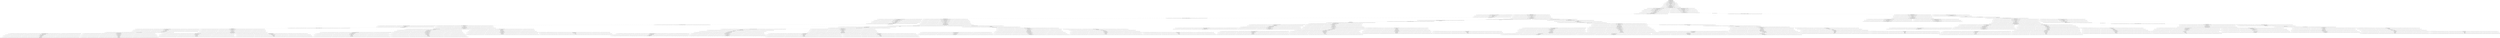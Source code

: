 digraph {
    graph [rankdir=TB
          ,bgcolor=transparent];
    node [shape=box
         ,fillcolor=white
         ,style=filled];
    0 [label=<O <BR/> Unfold sorto v<SUB>0</SUB> (Zero : C Succ [Zero] : C Succ [C Succ [Zero]] : [C Succ [C Succ [C Succ [Zero]]]])>];
    1 [label=<C <BR/> Unfold sorto v<SUB>2</SUB> (C Succ [Zero] : C Succ [C Succ [Zero]] : [C Succ [C Succ [C Succ [Zero]]]]), Unfold smallesto v<SUB>0</SUB> Zero v<SUB>2</SUB> <BR/>  [ v<SUB>1</SUB> &rarr; Zero, v<SUB>3</SUB> &rarr; C Succ [Zero] : C Succ [C Succ [Zero]] : [C Succ [C Succ [C Succ [Zero]]]] ] >];
    2 [label=<O <BR/> Unfold sorto v<SUB>2</SUB> (C Succ [Zero] : C Succ [C Succ [Zero]] : [C Succ [C Succ [C Succ [Zero]]]])>];
    3 [label=<C <BR/> Unfold sorto v<SUB>5</SUB> (C Succ [C Succ [Zero]] : [C Succ [C Succ [C Succ [Zero]]]]), Unfold smallesto v<SUB>2</SUB> (C Succ [Zero]) v<SUB>5</SUB>, Unfold smallesto v<SUB>0</SUB> Zero v<SUB>2</SUB> <BR/>  [ v<SUB>1</SUB> &rarr; Zero, v<SUB>3</SUB> &rarr; C Succ [Zero] : C Succ [C Succ [Zero]] : [C Succ [C Succ [C Succ [Zero]]]], v<SUB>4</SUB> &rarr; C Succ [Zero], v<SUB>6</SUB> &rarr; C Succ [C Succ [Zero]] : [C Succ [C Succ [C Succ [Zero]]]] ] >];
    4 [label=<O <BR/> Unfold sorto v<SUB>5</SUB> (C Succ [C Succ [Zero]] : [C Succ [C Succ [C Succ [Zero]]]])>];
    5 [label=<C <BR/> Unfold sorto v<SUB>8</SUB> ([C Succ [C Succ [C Succ [Zero]]]]), Unfold smallesto v<SUB>5</SUB> (C Succ [C Succ [Zero]]) v<SUB>8</SUB>, Unfold smallesto v<SUB>2</SUB> (C Succ [Zero]) v<SUB>5</SUB>, Unfold smallesto v<SUB>0</SUB> Zero v<SUB>2</SUB> <BR/>  [ v<SUB>1</SUB> &rarr; Zero, v<SUB>3</SUB> &rarr; C Succ [Zero] : C Succ [C Succ [Zero]] : [C Succ [C Succ [C Succ [Zero]]]], v<SUB>4</SUB> &rarr; C Succ [Zero], v<SUB>6</SUB> &rarr; C Succ [C Succ [Zero]] : [C Succ [C Succ [C Succ [Zero]]]], v<SUB>7</SUB> &rarr; C Succ [C Succ [Zero]], v<SUB>9</SUB> &rarr; [C Succ [C Succ [C Succ [Zero]]]] ] >];
    6 [label=<O <BR/> Unfold sorto v<SUB>8</SUB> ([C Succ [C Succ [C Succ [Zero]]]])>];
    7 [label=<C <BR/> Unfold sorto v<SUB>11</SUB> [], Unfold smallesto v<SUB>8</SUB> (C Succ [C Succ [C Succ [Zero]]]) v<SUB>11</SUB>, Unfold smallesto v<SUB>5</SUB> (C Succ [C Succ [Zero]]) v<SUB>8</SUB>, Unfold smallesto v<SUB>2</SUB> (C Succ [Zero]) v<SUB>5</SUB>, Unfold smallesto v<SUB>0</SUB> Zero v<SUB>2</SUB> <BR/>  [ v<SUB>1</SUB> &rarr; Zero, v<SUB>3</SUB> &rarr; C Succ [Zero] : C Succ [C Succ [Zero]] : [C Succ [C Succ [C Succ [Zero]]]], v<SUB>4</SUB> &rarr; C Succ [Zero], v<SUB>6</SUB> &rarr; C Succ [C Succ [Zero]] : [C Succ [C Succ [C Succ [Zero]]]], v<SUB>7</SUB> &rarr; C Succ [C Succ [Zero]], v<SUB>9</SUB> &rarr; [C Succ [C Succ [C Succ [Zero]]]], v<SUB>10</SUB> &rarr; C Succ [C Succ [C Succ [Zero]]], v<SUB>12</SUB> &rarr; [] ] >];
    8 [label=<O <BR/> Unfold sorto v<SUB>11</SUB> []>];
    9 [label=<C <BR/> Unfold smallesto v<SUB>8</SUB> (C Succ [C Succ [C Succ [Zero]]]) [], Unfold smallesto v<SUB>5</SUB> (C Succ [C Succ [Zero]]) v<SUB>8</SUB>, Unfold smallesto v<SUB>2</SUB> (C Succ [Zero]) v<SUB>5</SUB>, Unfold smallesto v<SUB>0</SUB> Zero v<SUB>2</SUB> <BR/>  [ v<SUB>1</SUB> &rarr; Zero, v<SUB>3</SUB> &rarr; C Succ [Zero] : C Succ [C Succ [Zero]] : [C Succ [C Succ [C Succ [Zero]]]], v<SUB>4</SUB> &rarr; C Succ [Zero], v<SUB>6</SUB> &rarr; C Succ [C Succ [Zero]] : [C Succ [C Succ [C Succ [Zero]]]], v<SUB>7</SUB> &rarr; C Succ [C Succ [Zero]], v<SUB>9</SUB> &rarr; [C Succ [C Succ [C Succ [Zero]]]], v<SUB>10</SUB> &rarr; C Succ [C Succ [C Succ [Zero]]], v<SUB>11</SUB> &rarr; [], v<SUB>12</SUB> &rarr; [] ] >];
    10 [label=<O <BR/> Unfold smallesto v<SUB>8</SUB> (C Succ [C Succ [C Succ [Zero]]]) []>];
    11 [label=<C <BR/> Unfold smallesto v<SUB>5</SUB> (C Succ [C Succ [Zero]]) ([C Succ [C Succ [C Succ [Zero]]]]), Unfold smallesto v<SUB>2</SUB> (C Succ [Zero]) v<SUB>5</SUB>, Unfold smallesto v<SUB>0</SUB> Zero v<SUB>2</SUB> <BR/>  [ v<SUB>1</SUB> &rarr; Zero, v<SUB>3</SUB> &rarr; C Succ [Zero] : C Succ [C Succ [Zero]] : [C Succ [C Succ [C Succ [Zero]]]], v<SUB>4</SUB> &rarr; C Succ [Zero], v<SUB>6</SUB> &rarr; C Succ [C Succ [Zero]] : [C Succ [C Succ [C Succ [Zero]]]], v<SUB>7</SUB> &rarr; C Succ [C Succ [Zero]], v<SUB>8</SUB> &rarr; [C Succ [C Succ [C Succ [Zero]]]], v<SUB>9</SUB> &rarr; [C Succ [C Succ [C Succ [Zero]]]], v<SUB>10</SUB> &rarr; C Succ [C Succ [C Succ [Zero]]], v<SUB>11</SUB> &rarr; [], v<SUB>12</SUB> &rarr; [] ] >];
    12 [label=<O <BR/> Unfold smallesto v<SUB>5</SUB> (C Succ [C Succ [Zero]]) ([C Succ [C Succ [C Succ [Zero]]]])>];
    13 [label=<C <BR/> Unfold minmaxo v<SUB>21</SUB> v<SUB>23</SUB> (C Succ [C Succ [Zero]]) (C Succ [C Succ [C Succ [Zero]]]), Unfold smallesto v<SUB>22</SUB> v<SUB>23</SUB> [], Unfold smallesto v<SUB>2</SUB> (C Succ [Zero]) (v<SUB>21</SUB> : v<SUB>22</SUB>), Unfold smallesto v<SUB>0</SUB> Zero v<SUB>2</SUB> <BR/>  [ v<SUB>1</SUB> &rarr; Zero, v<SUB>3</SUB> &rarr; C Succ [Zero] : C Succ [C Succ [Zero]] : [C Succ [C Succ [C Succ [Zero]]]], v<SUB>4</SUB> &rarr; C Succ [Zero], v<SUB>5</SUB> &rarr; v<SUB>21</SUB> : v<SUB>22</SUB>, v<SUB>6</SUB> &rarr; C Succ [C Succ [Zero]] : [C Succ [C Succ [C Succ [Zero]]]], v<SUB>7</SUB> &rarr; C Succ [C Succ [Zero]], v<SUB>8</SUB> &rarr; [C Succ [C Succ [C Succ [Zero]]]], v<SUB>9</SUB> &rarr; [C Succ [C Succ [C Succ [Zero]]]], v<SUB>10</SUB> &rarr; C Succ [C Succ [C Succ [Zero]]], v<SUB>11</SUB> &rarr; [], v<SUB>12</SUB> &rarr; [], v<SUB>24</SUB> &rarr; [], v<SUB>25</SUB> &rarr; C Succ [C Succ [C Succ [Zero]]] ] >];
    14 [label=<O <BR/> Unfold minmaxo v<SUB>21</SUB> v<SUB>23</SUB> (C Succ [C Succ [Zero]]) (C Succ [C Succ [C Succ [Zero]]])>];
    15 [label=<C <BR/> Unfold leo (C Succ [C Succ [Zero]]) (C Succ [C Succ [C Succ [Zero]]]) Trueo, Unfold smallesto v<SUB>22</SUB> (C Succ [C Succ [C Succ [Zero]]]) [], Unfold smallesto v<SUB>2</SUB> (C Succ [Zero]) (C Succ [C Succ [Zero]] : v<SUB>22</SUB>), Unfold smallesto v<SUB>0</SUB> Zero v<SUB>2</SUB> <BR/>  [ v<SUB>1</SUB> &rarr; Zero, v<SUB>3</SUB> &rarr; C Succ [Zero] : C Succ [C Succ [Zero]] : [C Succ [C Succ [C Succ [Zero]]]], v<SUB>4</SUB> &rarr; C Succ [Zero], v<SUB>5</SUB> &rarr; v<SUB>21</SUB> : v<SUB>22</SUB>, v<SUB>6</SUB> &rarr; C Succ [C Succ [Zero]] : [C Succ [C Succ [C Succ [Zero]]]], v<SUB>7</SUB> &rarr; C Succ [C Succ [Zero]], v<SUB>8</SUB> &rarr; [C Succ [C Succ [C Succ [Zero]]]], v<SUB>9</SUB> &rarr; [C Succ [C Succ [C Succ [Zero]]]], v<SUB>10</SUB> &rarr; C Succ [C Succ [C Succ [Zero]]], v<SUB>11</SUB> &rarr; [], v<SUB>12</SUB> &rarr; [], v<SUB>21</SUB> &rarr; C Succ [C Succ [Zero]], v<SUB>23</SUB> &rarr; C Succ [C Succ [C Succ [Zero]]], v<SUB>24</SUB> &rarr; [], v<SUB>25</SUB> &rarr; C Succ [C Succ [C Succ [Zero]]] ] >];
    16 [label=<C <BR/> Unfold gto (C Succ [C Succ [C Succ [Zero]]]) (C Succ [C Succ [Zero]]) Trueo, Unfold smallesto v<SUB>22</SUB> (C Succ [C Succ [Zero]]) [], Unfold smallesto v<SUB>2</SUB> (C Succ [Zero]) (C Succ [C Succ [C Succ [Zero]]] : v<SUB>22</SUB>), Unfold smallesto v<SUB>0</SUB> Zero v<SUB>2</SUB> <BR/>  [ v<SUB>1</SUB> &rarr; Zero, v<SUB>3</SUB> &rarr; C Succ [Zero] : C Succ [C Succ [Zero]] : [C Succ [C Succ [C Succ [Zero]]]], v<SUB>4</SUB> &rarr; C Succ [Zero], v<SUB>5</SUB> &rarr; v<SUB>21</SUB> : v<SUB>22</SUB>, v<SUB>6</SUB> &rarr; C Succ [C Succ [Zero]] : [C Succ [C Succ [C Succ [Zero]]]], v<SUB>7</SUB> &rarr; C Succ [C Succ [Zero]], v<SUB>8</SUB> &rarr; [C Succ [C Succ [C Succ [Zero]]]], v<SUB>9</SUB> &rarr; [C Succ [C Succ [C Succ [Zero]]]], v<SUB>10</SUB> &rarr; C Succ [C Succ [C Succ [Zero]]], v<SUB>11</SUB> &rarr; [], v<SUB>12</SUB> &rarr; [], v<SUB>21</SUB> &rarr; C Succ [C Succ [C Succ [Zero]]], v<SUB>23</SUB> &rarr; C Succ [C Succ [Zero]], v<SUB>24</SUB> &rarr; [], v<SUB>25</SUB> &rarr; C Succ [C Succ [C Succ [Zero]]] ] >];
    17 [label=<O <BR/> Unfold leo (C Succ [C Succ [Zero]]) (C Succ [C Succ [C Succ [Zero]]]) Trueo>];
    18 [label=<C <BR/> Unfold leo (C Succ [Zero]) (C Succ [C Succ [Zero]]) Trueo, Unfold smallesto v<SUB>22</SUB> (C Succ [C Succ [C Succ [Zero]]]) [], Unfold smallesto v<SUB>2</SUB> (C Succ [Zero]) (C Succ [C Succ [Zero]] : v<SUB>22</SUB>), Unfold smallesto v<SUB>0</SUB> Zero v<SUB>2</SUB> <BR/>  [ v<SUB>1</SUB> &rarr; Zero, v<SUB>3</SUB> &rarr; C Succ [Zero] : C Succ [C Succ [Zero]] : [C Succ [C Succ [C Succ [Zero]]]], v<SUB>4</SUB> &rarr; C Succ [Zero], v<SUB>5</SUB> &rarr; v<SUB>21</SUB> : v<SUB>22</SUB>, v<SUB>6</SUB> &rarr; C Succ [C Succ [Zero]] : [C Succ [C Succ [C Succ [Zero]]]], v<SUB>7</SUB> &rarr; C Succ [C Succ [Zero]], v<SUB>8</SUB> &rarr; [C Succ [C Succ [C Succ [Zero]]]], v<SUB>9</SUB> &rarr; [C Succ [C Succ [C Succ [Zero]]]], v<SUB>10</SUB> &rarr; C Succ [C Succ [C Succ [Zero]]], v<SUB>11</SUB> &rarr; [], v<SUB>12</SUB> &rarr; [], v<SUB>21</SUB> &rarr; C Succ [C Succ [Zero]], v<SUB>23</SUB> &rarr; C Succ [C Succ [C Succ [Zero]]], v<SUB>24</SUB> &rarr; [], v<SUB>25</SUB> &rarr; C Succ [C Succ [C Succ [Zero]]], v<SUB>27</SUB> &rarr; C Succ [Zero], v<SUB>28</SUB> &rarr; C Succ [C Succ [Zero]] ] >];
    19 [label=<O <BR/> Unfold leo (C Succ [Zero]) (C Succ [C Succ [Zero]]) Trueo>];
    20 [label=<C <BR/> Unfold leo Zero (C Succ [Zero]) Trueo, Unfold smallesto v<SUB>22</SUB> (C Succ [C Succ [C Succ [Zero]]]) [], Unfold smallesto v<SUB>2</SUB> (C Succ [Zero]) (C Succ [C Succ [Zero]] : v<SUB>22</SUB>), Unfold smallesto v<SUB>0</SUB> Zero v<SUB>2</SUB> <BR/>  [ v<SUB>1</SUB> &rarr; Zero, v<SUB>3</SUB> &rarr; C Succ [Zero] : C Succ [C Succ [Zero]] : [C Succ [C Succ [C Succ [Zero]]]], v<SUB>4</SUB> &rarr; C Succ [Zero], v<SUB>5</SUB> &rarr; v<SUB>21</SUB> : v<SUB>22</SUB>, v<SUB>6</SUB> &rarr; C Succ [C Succ [Zero]] : [C Succ [C Succ [C Succ [Zero]]]], v<SUB>7</SUB> &rarr; C Succ [C Succ [Zero]], v<SUB>8</SUB> &rarr; [C Succ [C Succ [C Succ [Zero]]]], v<SUB>9</SUB> &rarr; [C Succ [C Succ [C Succ [Zero]]]], v<SUB>10</SUB> &rarr; C Succ [C Succ [C Succ [Zero]]], v<SUB>11</SUB> &rarr; [], v<SUB>12</SUB> &rarr; [], v<SUB>21</SUB> &rarr; C Succ [C Succ [Zero]], v<SUB>23</SUB> &rarr; C Succ [C Succ [C Succ [Zero]]], v<SUB>24</SUB> &rarr; [], v<SUB>25</SUB> &rarr; C Succ [C Succ [C Succ [Zero]]], v<SUB>27</SUB> &rarr; C Succ [Zero], v<SUB>28</SUB> &rarr; C Succ [C Succ [Zero]], v<SUB>30</SUB> &rarr; Zero, v<SUB>31</SUB> &rarr; C Succ [Zero] ] >];
    21 [label=<O <BR/> Unfold leo Zero (C Succ [Zero]) Trueo>];
    22 [label=<C <BR/> Unfold smallesto v<SUB>22</SUB> (C Succ [C Succ [C Succ [Zero]]]) [], Unfold smallesto v<SUB>2</SUB> (C Succ [Zero]) (C Succ [C Succ [Zero]] : v<SUB>22</SUB>), Unfold smallesto v<SUB>0</SUB> Zero v<SUB>2</SUB> <BR/>  [ v<SUB>1</SUB> &rarr; Zero, v<SUB>3</SUB> &rarr; C Succ [Zero] : C Succ [C Succ [Zero]] : [C Succ [C Succ [C Succ [Zero]]]], v<SUB>4</SUB> &rarr; C Succ [Zero], v<SUB>5</SUB> &rarr; v<SUB>21</SUB> : v<SUB>22</SUB>, v<SUB>6</SUB> &rarr; C Succ [C Succ [Zero]] : [C Succ [C Succ [C Succ [Zero]]]], v<SUB>7</SUB> &rarr; C Succ [C Succ [Zero]], v<SUB>8</SUB> &rarr; [C Succ [C Succ [C Succ [Zero]]]], v<SUB>9</SUB> &rarr; [C Succ [C Succ [C Succ [Zero]]]], v<SUB>10</SUB> &rarr; C Succ [C Succ [C Succ [Zero]]], v<SUB>11</SUB> &rarr; [], v<SUB>12</SUB> &rarr; [], v<SUB>21</SUB> &rarr; C Succ [C Succ [Zero]], v<SUB>23</SUB> &rarr; C Succ [C Succ [C Succ [Zero]]], v<SUB>24</SUB> &rarr; [], v<SUB>25</SUB> &rarr; C Succ [C Succ [C Succ [Zero]]], v<SUB>27</SUB> &rarr; C Succ [Zero], v<SUB>28</SUB> &rarr; C Succ [C Succ [Zero]], v<SUB>30</SUB> &rarr; Zero, v<SUB>31</SUB> &rarr; C Succ [Zero] ] >];
    23 [label=<O <BR/> Unfold smallesto v<SUB>22</SUB> (C Succ [C Succ [C Succ [Zero]]]) []>];
    24 [label=<C <BR/> Unfold smallesto v<SUB>2</SUB> (C Succ [Zero]) (C Succ [C Succ [Zero]] : [C Succ [C Succ [C Succ [Zero]]]]), Unfold smallesto v<SUB>0</SUB> Zero v<SUB>2</SUB> <BR/>  [ v<SUB>1</SUB> &rarr; Zero, v<SUB>3</SUB> &rarr; C Succ [Zero] : C Succ [C Succ [Zero]] : [C Succ [C Succ [C Succ [Zero]]]], v<SUB>4</SUB> &rarr; C Succ [Zero], v<SUB>5</SUB> &rarr; v<SUB>21</SUB> : v<SUB>22</SUB>, v<SUB>6</SUB> &rarr; C Succ [C Succ [Zero]] : [C Succ [C Succ [C Succ [Zero]]]], v<SUB>7</SUB> &rarr; C Succ [C Succ [Zero]], v<SUB>8</SUB> &rarr; [C Succ [C Succ [C Succ [Zero]]]], v<SUB>9</SUB> &rarr; [C Succ [C Succ [C Succ [Zero]]]], v<SUB>10</SUB> &rarr; C Succ [C Succ [C Succ [Zero]]], v<SUB>11</SUB> &rarr; [], v<SUB>12</SUB> &rarr; [], v<SUB>21</SUB> &rarr; C Succ [C Succ [Zero]], v<SUB>22</SUB> &rarr; [C Succ [C Succ [C Succ [Zero]]]], v<SUB>23</SUB> &rarr; C Succ [C Succ [C Succ [Zero]]], v<SUB>24</SUB> &rarr; [], v<SUB>25</SUB> &rarr; C Succ [C Succ [C Succ [Zero]]], v<SUB>27</SUB> &rarr; C Succ [Zero], v<SUB>28</SUB> &rarr; C Succ [C Succ [Zero]], v<SUB>30</SUB> &rarr; Zero, v<SUB>31</SUB> &rarr; C Succ [Zero] ] >];
    25 [label=<O <BR/> Unfold smallesto v<SUB>2</SUB> (C Succ [Zero]) (C Succ [C Succ [Zero]] : [C Succ [C Succ [C Succ [Zero]]]])>];
    26 [label=<C <BR/> Unfold minmaxo v<SUB>40</SUB> v<SUB>42</SUB> (C Succ [Zero]) (C Succ [C Succ [Zero]]), Unfold smallesto v<SUB>41</SUB> v<SUB>42</SUB> ([C Succ [C Succ [C Succ [Zero]]]]), Unfold smallesto v<SUB>0</SUB> Zero (v<SUB>40</SUB> : v<SUB>41</SUB>) <BR/>  [ v<SUB>1</SUB> &rarr; Zero, v<SUB>2</SUB> &rarr; v<SUB>40</SUB> : v<SUB>41</SUB>, v<SUB>3</SUB> &rarr; C Succ [Zero] : C Succ [C Succ [Zero]] : [C Succ [C Succ [C Succ [Zero]]]], v<SUB>4</SUB> &rarr; C Succ [Zero], v<SUB>5</SUB> &rarr; v<SUB>21</SUB> : v<SUB>22</SUB>, v<SUB>6</SUB> &rarr; C Succ [C Succ [Zero]] : [C Succ [C Succ [C Succ [Zero]]]], v<SUB>7</SUB> &rarr; C Succ [C Succ [Zero]], v<SUB>8</SUB> &rarr; [C Succ [C Succ [C Succ [Zero]]]], v<SUB>9</SUB> &rarr; [C Succ [C Succ [C Succ [Zero]]]], v<SUB>10</SUB> &rarr; C Succ [C Succ [C Succ [Zero]]], v<SUB>11</SUB> &rarr; [], v<SUB>12</SUB> &rarr; [], v<SUB>21</SUB> &rarr; C Succ [C Succ [Zero]], v<SUB>22</SUB> &rarr; [C Succ [C Succ [C Succ [Zero]]]], v<SUB>23</SUB> &rarr; C Succ [C Succ [C Succ [Zero]]], v<SUB>24</SUB> &rarr; [], v<SUB>25</SUB> &rarr; C Succ [C Succ [C Succ [Zero]]], v<SUB>27</SUB> &rarr; C Succ [Zero], v<SUB>28</SUB> &rarr; C Succ [C Succ [Zero]], v<SUB>30</SUB> &rarr; Zero, v<SUB>31</SUB> &rarr; C Succ [Zero], v<SUB>43</SUB> &rarr; [C Succ [C Succ [C Succ [Zero]]]], v<SUB>44</SUB> &rarr; C Succ [C Succ [Zero]] ] >];
    27 [label=<O <BR/> Unfold minmaxo v<SUB>40</SUB> v<SUB>42</SUB> (C Succ [Zero]) (C Succ [C Succ [Zero]])>];
    28 [label=<C <BR/> Unfold leo (C Succ [Zero]) (C Succ [C Succ [Zero]]) Trueo, Unfold smallesto v<SUB>41</SUB> (C Succ [C Succ [Zero]]) ([C Succ [C Succ [C Succ [Zero]]]]), Unfold smallesto v<SUB>0</SUB> Zero (C Succ [Zero] : v<SUB>41</SUB>) <BR/>  [ v<SUB>1</SUB> &rarr; Zero, v<SUB>2</SUB> &rarr; v<SUB>40</SUB> : v<SUB>41</SUB>, v<SUB>3</SUB> &rarr; C Succ [Zero] : C Succ [C Succ [Zero]] : [C Succ [C Succ [C Succ [Zero]]]], v<SUB>4</SUB> &rarr; C Succ [Zero], v<SUB>5</SUB> &rarr; v<SUB>21</SUB> : v<SUB>22</SUB>, v<SUB>6</SUB> &rarr; C Succ [C Succ [Zero]] : [C Succ [C Succ [C Succ [Zero]]]], v<SUB>7</SUB> &rarr; C Succ [C Succ [Zero]], v<SUB>8</SUB> &rarr; [C Succ [C Succ [C Succ [Zero]]]], v<SUB>9</SUB> &rarr; [C Succ [C Succ [C Succ [Zero]]]], v<SUB>10</SUB> &rarr; C Succ [C Succ [C Succ [Zero]]], v<SUB>11</SUB> &rarr; [], v<SUB>12</SUB> &rarr; [], v<SUB>21</SUB> &rarr; C Succ [C Succ [Zero]], v<SUB>22</SUB> &rarr; [C Succ [C Succ [C Succ [Zero]]]], v<SUB>23</SUB> &rarr; C Succ [C Succ [C Succ [Zero]]], v<SUB>24</SUB> &rarr; [], v<SUB>25</SUB> &rarr; C Succ [C Succ [C Succ [Zero]]], v<SUB>27</SUB> &rarr; C Succ [Zero], v<SUB>28</SUB> &rarr; C Succ [C Succ [Zero]], v<SUB>30</SUB> &rarr; Zero, v<SUB>31</SUB> &rarr; C Succ [Zero], v<SUB>40</SUB> &rarr; C Succ [Zero], v<SUB>42</SUB> &rarr; C Succ [C Succ [Zero]], v<SUB>43</SUB> &rarr; [C Succ [C Succ [C Succ [Zero]]]], v<SUB>44</SUB> &rarr; C Succ [C Succ [Zero]] ] >];
    29 [label=<C <BR/> Unfold gto (C Succ [C Succ [Zero]]) (C Succ [Zero]) Trueo, Unfold smallesto v<SUB>41</SUB> (C Succ [Zero]) ([C Succ [C Succ [C Succ [Zero]]]]), Unfold smallesto v<SUB>0</SUB> Zero (C Succ [C Succ [Zero]] : v<SUB>41</SUB>) <BR/>  [ v<SUB>1</SUB> &rarr; Zero, v<SUB>2</SUB> &rarr; v<SUB>40</SUB> : v<SUB>41</SUB>, v<SUB>3</SUB> &rarr; C Succ [Zero] : C Succ [C Succ [Zero]] : [C Succ [C Succ [C Succ [Zero]]]], v<SUB>4</SUB> &rarr; C Succ [Zero], v<SUB>5</SUB> &rarr; v<SUB>21</SUB> : v<SUB>22</SUB>, v<SUB>6</SUB> &rarr; C Succ [C Succ [Zero]] : [C Succ [C Succ [C Succ [Zero]]]], v<SUB>7</SUB> &rarr; C Succ [C Succ [Zero]], v<SUB>8</SUB> &rarr; [C Succ [C Succ [C Succ [Zero]]]], v<SUB>9</SUB> &rarr; [C Succ [C Succ [C Succ [Zero]]]], v<SUB>10</SUB> &rarr; C Succ [C Succ [C Succ [Zero]]], v<SUB>11</SUB> &rarr; [], v<SUB>12</SUB> &rarr; [], v<SUB>21</SUB> &rarr; C Succ [C Succ [Zero]], v<SUB>22</SUB> &rarr; [C Succ [C Succ [C Succ [Zero]]]], v<SUB>23</SUB> &rarr; C Succ [C Succ [C Succ [Zero]]], v<SUB>24</SUB> &rarr; [], v<SUB>25</SUB> &rarr; C Succ [C Succ [C Succ [Zero]]], v<SUB>27</SUB> &rarr; C Succ [Zero], v<SUB>28</SUB> &rarr; C Succ [C Succ [Zero]], v<SUB>30</SUB> &rarr; Zero, v<SUB>31</SUB> &rarr; C Succ [Zero], v<SUB>40</SUB> &rarr; C Succ [C Succ [Zero]], v<SUB>42</SUB> &rarr; C Succ [Zero], v<SUB>43</SUB> &rarr; [C Succ [C Succ [C Succ [Zero]]]], v<SUB>44</SUB> &rarr; C Succ [C Succ [Zero]] ] >];
    30 [label=<O <BR/> Unfold leo (C Succ [Zero]) (C Succ [C Succ [Zero]]) Trueo>];
    31 [label=<C <BR/> Unfold leo Zero (C Succ [Zero]) Trueo, Unfold smallesto v<SUB>41</SUB> (C Succ [C Succ [Zero]]) ([C Succ [C Succ [C Succ [Zero]]]]), Unfold smallesto v<SUB>0</SUB> Zero (C Succ [Zero] : v<SUB>41</SUB>) <BR/>  [ v<SUB>1</SUB> &rarr; Zero, v<SUB>2</SUB> &rarr; v<SUB>40</SUB> : v<SUB>41</SUB>, v<SUB>3</SUB> &rarr; C Succ [Zero] : C Succ [C Succ [Zero]] : [C Succ [C Succ [C Succ [Zero]]]], v<SUB>4</SUB> &rarr; C Succ [Zero], v<SUB>5</SUB> &rarr; v<SUB>21</SUB> : v<SUB>22</SUB>, v<SUB>6</SUB> &rarr; C Succ [C Succ [Zero]] : [C Succ [C Succ [C Succ [Zero]]]], v<SUB>7</SUB> &rarr; C Succ [C Succ [Zero]], v<SUB>8</SUB> &rarr; [C Succ [C Succ [C Succ [Zero]]]], v<SUB>9</SUB> &rarr; [C Succ [C Succ [C Succ [Zero]]]], v<SUB>10</SUB> &rarr; C Succ [C Succ [C Succ [Zero]]], v<SUB>11</SUB> &rarr; [], v<SUB>12</SUB> &rarr; [], v<SUB>21</SUB> &rarr; C Succ [C Succ [Zero]], v<SUB>22</SUB> &rarr; [C Succ [C Succ [C Succ [Zero]]]], v<SUB>23</SUB> &rarr; C Succ [C Succ [C Succ [Zero]]], v<SUB>24</SUB> &rarr; [], v<SUB>25</SUB> &rarr; C Succ [C Succ [C Succ [Zero]]], v<SUB>27</SUB> &rarr; C Succ [Zero], v<SUB>28</SUB> &rarr; C Succ [C Succ [Zero]], v<SUB>30</SUB> &rarr; Zero, v<SUB>31</SUB> &rarr; C Succ [Zero], v<SUB>40</SUB> &rarr; C Succ [Zero], v<SUB>42</SUB> &rarr; C Succ [C Succ [Zero]], v<SUB>43</SUB> &rarr; [C Succ [C Succ [C Succ [Zero]]]], v<SUB>44</SUB> &rarr; C Succ [C Succ [Zero]], v<SUB>46</SUB> &rarr; Zero, v<SUB>47</SUB> &rarr; C Succ [Zero] ] >];
    32 [label=<O <BR/> Unfold leo Zero (C Succ [Zero]) Trueo>];
    33 [label=<C <BR/> Unfold smallesto v<SUB>41</SUB> (C Succ [C Succ [Zero]]) ([C Succ [C Succ [C Succ [Zero]]]]), Unfold smallesto v<SUB>0</SUB> Zero (C Succ [Zero] : v<SUB>41</SUB>) <BR/>  [ v<SUB>1</SUB> &rarr; Zero, v<SUB>2</SUB> &rarr; v<SUB>40</SUB> : v<SUB>41</SUB>, v<SUB>3</SUB> &rarr; C Succ [Zero] : C Succ [C Succ [Zero]] : [C Succ [C Succ [C Succ [Zero]]]], v<SUB>4</SUB> &rarr; C Succ [Zero], v<SUB>5</SUB> &rarr; v<SUB>21</SUB> : v<SUB>22</SUB>, v<SUB>6</SUB> &rarr; C Succ [C Succ [Zero]] : [C Succ [C Succ [C Succ [Zero]]]], v<SUB>7</SUB> &rarr; C Succ [C Succ [Zero]], v<SUB>8</SUB> &rarr; [C Succ [C Succ [C Succ [Zero]]]], v<SUB>9</SUB> &rarr; [C Succ [C Succ [C Succ [Zero]]]], v<SUB>10</SUB> &rarr; C Succ [C Succ [C Succ [Zero]]], v<SUB>11</SUB> &rarr; [], v<SUB>12</SUB> &rarr; [], v<SUB>21</SUB> &rarr; C Succ [C Succ [Zero]], v<SUB>22</SUB> &rarr; [C Succ [C Succ [C Succ [Zero]]]], v<SUB>23</SUB> &rarr; C Succ [C Succ [C Succ [Zero]]], v<SUB>24</SUB> &rarr; [], v<SUB>25</SUB> &rarr; C Succ [C Succ [C Succ [Zero]]], v<SUB>27</SUB> &rarr; C Succ [Zero], v<SUB>28</SUB> &rarr; C Succ [C Succ [Zero]], v<SUB>30</SUB> &rarr; Zero, v<SUB>31</SUB> &rarr; C Succ [Zero], v<SUB>40</SUB> &rarr; C Succ [Zero], v<SUB>42</SUB> &rarr; C Succ [C Succ [Zero]], v<SUB>43</SUB> &rarr; [C Succ [C Succ [C Succ [Zero]]]], v<SUB>44</SUB> &rarr; C Succ [C Succ [Zero]], v<SUB>46</SUB> &rarr; Zero, v<SUB>47</SUB> &rarr; C Succ [Zero] ] >];
    34 [label=<O <BR/> Unfold smallesto v<SUB>41</SUB> (C Succ [C Succ [Zero]]) ([C Succ [C Succ [C Succ [Zero]]]])>];
    35 [label=<C <BR/> Unfold minmaxo v<SUB>51</SUB> v<SUB>53</SUB> (C Succ [C Succ [Zero]]) (C Succ [C Succ [C Succ [Zero]]]), Unfold smallesto v<SUB>52</SUB> v<SUB>53</SUB> [], Unfold smallesto v<SUB>0</SUB> Zero (C Succ [Zero] : v<SUB>51</SUB> : v<SUB>52</SUB>) <BR/>  [ v<SUB>1</SUB> &rarr; Zero, v<SUB>2</SUB> &rarr; v<SUB>40</SUB> : v<SUB>41</SUB>, v<SUB>3</SUB> &rarr; C Succ [Zero] : C Succ [C Succ [Zero]] : [C Succ [C Succ [C Succ [Zero]]]], v<SUB>4</SUB> &rarr; C Succ [Zero], v<SUB>5</SUB> &rarr; v<SUB>21</SUB> : v<SUB>22</SUB>, v<SUB>6</SUB> &rarr; C Succ [C Succ [Zero]] : [C Succ [C Succ [C Succ [Zero]]]], v<SUB>7</SUB> &rarr; C Succ [C Succ [Zero]], v<SUB>8</SUB> &rarr; [C Succ [C Succ [C Succ [Zero]]]], v<SUB>9</SUB> &rarr; [C Succ [C Succ [C Succ [Zero]]]], v<SUB>10</SUB> &rarr; C Succ [C Succ [C Succ [Zero]]], v<SUB>11</SUB> &rarr; [], v<SUB>12</SUB> &rarr; [], v<SUB>21</SUB> &rarr; C Succ [C Succ [Zero]], v<SUB>22</SUB> &rarr; [C Succ [C Succ [C Succ [Zero]]]], v<SUB>23</SUB> &rarr; C Succ [C Succ [C Succ [Zero]]], v<SUB>24</SUB> &rarr; [], v<SUB>25</SUB> &rarr; C Succ [C Succ [C Succ [Zero]]], v<SUB>27</SUB> &rarr; C Succ [Zero], v<SUB>28</SUB> &rarr; C Succ [C Succ [Zero]], v<SUB>30</SUB> &rarr; Zero, v<SUB>31</SUB> &rarr; C Succ [Zero], v<SUB>40</SUB> &rarr; C Succ [Zero], v<SUB>41</SUB> &rarr; v<SUB>51</SUB> : v<SUB>52</SUB>, v<SUB>42</SUB> &rarr; C Succ [C Succ [Zero]], v<SUB>43</SUB> &rarr; [C Succ [C Succ [C Succ [Zero]]]], v<SUB>44</SUB> &rarr; C Succ [C Succ [Zero]], v<SUB>46</SUB> &rarr; Zero, v<SUB>47</SUB> &rarr; C Succ [Zero], v<SUB>54</SUB> &rarr; [], v<SUB>55</SUB> &rarr; C Succ [C Succ [C Succ [Zero]]] ] >];
    36 [label=<O <BR/> Unfold minmaxo v<SUB>51</SUB> v<SUB>53</SUB> (C Succ [C Succ [Zero]]) (C Succ [C Succ [C Succ [Zero]]])>];
    37 [label=<C <BR/> Unfold leo (C Succ [C Succ [Zero]]) (C Succ [C Succ [C Succ [Zero]]]) Trueo, Unfold smallesto v<SUB>52</SUB> (C Succ [C Succ [C Succ [Zero]]]) [], Unfold smallesto v<SUB>0</SUB> Zero (C Succ [Zero] : C Succ [C Succ [Zero]] : v<SUB>52</SUB>) <BR/>  [ v<SUB>1</SUB> &rarr; Zero, v<SUB>2</SUB> &rarr; v<SUB>40</SUB> : v<SUB>41</SUB>, v<SUB>3</SUB> &rarr; C Succ [Zero] : C Succ [C Succ [Zero]] : [C Succ [C Succ [C Succ [Zero]]]], v<SUB>4</SUB> &rarr; C Succ [Zero], v<SUB>5</SUB> &rarr; v<SUB>21</SUB> : v<SUB>22</SUB>, v<SUB>6</SUB> &rarr; C Succ [C Succ [Zero]] : [C Succ [C Succ [C Succ [Zero]]]], v<SUB>7</SUB> &rarr; C Succ [C Succ [Zero]], v<SUB>8</SUB> &rarr; [C Succ [C Succ [C Succ [Zero]]]], v<SUB>9</SUB> &rarr; [C Succ [C Succ [C Succ [Zero]]]], v<SUB>10</SUB> &rarr; C Succ [C Succ [C Succ [Zero]]], v<SUB>11</SUB> &rarr; [], v<SUB>12</SUB> &rarr; [], v<SUB>21</SUB> &rarr; C Succ [C Succ [Zero]], v<SUB>22</SUB> &rarr; [C Succ [C Succ [C Succ [Zero]]]], v<SUB>23</SUB> &rarr; C Succ [C Succ [C Succ [Zero]]], v<SUB>24</SUB> &rarr; [], v<SUB>25</SUB> &rarr; C Succ [C Succ [C Succ [Zero]]], v<SUB>27</SUB> &rarr; C Succ [Zero], v<SUB>28</SUB> &rarr; C Succ [C Succ [Zero]], v<SUB>30</SUB> &rarr; Zero, v<SUB>31</SUB> &rarr; C Succ [Zero], v<SUB>40</SUB> &rarr; C Succ [Zero], v<SUB>41</SUB> &rarr; v<SUB>51</SUB> : v<SUB>52</SUB>, v<SUB>42</SUB> &rarr; C Succ [C Succ [Zero]], v<SUB>43</SUB> &rarr; [C Succ [C Succ [C Succ [Zero]]]], v<SUB>44</SUB> &rarr; C Succ [C Succ [Zero]], v<SUB>46</SUB> &rarr; Zero, v<SUB>47</SUB> &rarr; C Succ [Zero], v<SUB>51</SUB> &rarr; C Succ [C Succ [Zero]], v<SUB>53</SUB> &rarr; C Succ [C Succ [C Succ [Zero]]], v<SUB>54</SUB> &rarr; [], v<SUB>55</SUB> &rarr; C Succ [C Succ [C Succ [Zero]]] ] >];
    38 [label=<C <BR/> Unfold gto (C Succ [C Succ [C Succ [Zero]]]) (C Succ [C Succ [Zero]]) Trueo, Unfold smallesto v<SUB>52</SUB> (C Succ [C Succ [Zero]]) [], Unfold smallesto v<SUB>0</SUB> Zero (C Succ [Zero] : C Succ [C Succ [C Succ [Zero]]] : v<SUB>52</SUB>) <BR/>  [ v<SUB>1</SUB> &rarr; Zero, v<SUB>2</SUB> &rarr; v<SUB>40</SUB> : v<SUB>41</SUB>, v<SUB>3</SUB> &rarr; C Succ [Zero] : C Succ [C Succ [Zero]] : [C Succ [C Succ [C Succ [Zero]]]], v<SUB>4</SUB> &rarr; C Succ [Zero], v<SUB>5</SUB> &rarr; v<SUB>21</SUB> : v<SUB>22</SUB>, v<SUB>6</SUB> &rarr; C Succ [C Succ [Zero]] : [C Succ [C Succ [C Succ [Zero]]]], v<SUB>7</SUB> &rarr; C Succ [C Succ [Zero]], v<SUB>8</SUB> &rarr; [C Succ [C Succ [C Succ [Zero]]]], v<SUB>9</SUB> &rarr; [C Succ [C Succ [C Succ [Zero]]]], v<SUB>10</SUB> &rarr; C Succ [C Succ [C Succ [Zero]]], v<SUB>11</SUB> &rarr; [], v<SUB>12</SUB> &rarr; [], v<SUB>21</SUB> &rarr; C Succ [C Succ [Zero]], v<SUB>22</SUB> &rarr; [C Succ [C Succ [C Succ [Zero]]]], v<SUB>23</SUB> &rarr; C Succ [C Succ [C Succ [Zero]]], v<SUB>24</SUB> &rarr; [], v<SUB>25</SUB> &rarr; C Succ [C Succ [C Succ [Zero]]], v<SUB>27</SUB> &rarr; C Succ [Zero], v<SUB>28</SUB> &rarr; C Succ [C Succ [Zero]], v<SUB>30</SUB> &rarr; Zero, v<SUB>31</SUB> &rarr; C Succ [Zero], v<SUB>40</SUB> &rarr; C Succ [Zero], v<SUB>41</SUB> &rarr; v<SUB>51</SUB> : v<SUB>52</SUB>, v<SUB>42</SUB> &rarr; C Succ [C Succ [Zero]], v<SUB>43</SUB> &rarr; [C Succ [C Succ [C Succ [Zero]]]], v<SUB>44</SUB> &rarr; C Succ [C Succ [Zero]], v<SUB>46</SUB> &rarr; Zero, v<SUB>47</SUB> &rarr; C Succ [Zero], v<SUB>51</SUB> &rarr; C Succ [C Succ [C Succ [Zero]]], v<SUB>53</SUB> &rarr; C Succ [C Succ [Zero]], v<SUB>54</SUB> &rarr; [], v<SUB>55</SUB> &rarr; C Succ [C Succ [C Succ [Zero]]] ] >];
    39 [label=<O <BR/> Unfold leo (C Succ [C Succ [Zero]]) (C Succ [C Succ [C Succ [Zero]]]) Trueo>];
    40 [label=<C <BR/> Unfold leo (C Succ [Zero]) (C Succ [C Succ [Zero]]) Trueo, Unfold smallesto v<SUB>52</SUB> (C Succ [C Succ [C Succ [Zero]]]) [], Unfold smallesto v<SUB>0</SUB> Zero (C Succ [Zero] : C Succ [C Succ [Zero]] : v<SUB>52</SUB>) <BR/>  [ v<SUB>1</SUB> &rarr; Zero, v<SUB>2</SUB> &rarr; v<SUB>40</SUB> : v<SUB>41</SUB>, v<SUB>3</SUB> &rarr; C Succ [Zero] : C Succ [C Succ [Zero]] : [C Succ [C Succ [C Succ [Zero]]]], v<SUB>4</SUB> &rarr; C Succ [Zero], v<SUB>5</SUB> &rarr; v<SUB>21</SUB> : v<SUB>22</SUB>, v<SUB>6</SUB> &rarr; C Succ [C Succ [Zero]] : [C Succ [C Succ [C Succ [Zero]]]], v<SUB>7</SUB> &rarr; C Succ [C Succ [Zero]], v<SUB>8</SUB> &rarr; [C Succ [C Succ [C Succ [Zero]]]], v<SUB>9</SUB> &rarr; [C Succ [C Succ [C Succ [Zero]]]], v<SUB>10</SUB> &rarr; C Succ [C Succ [C Succ [Zero]]], v<SUB>11</SUB> &rarr; [], v<SUB>12</SUB> &rarr; [], v<SUB>21</SUB> &rarr; C Succ [C Succ [Zero]], v<SUB>22</SUB> &rarr; [C Succ [C Succ [C Succ [Zero]]]], v<SUB>23</SUB> &rarr; C Succ [C Succ [C Succ [Zero]]], v<SUB>24</SUB> &rarr; [], v<SUB>25</SUB> &rarr; C Succ [C Succ [C Succ [Zero]]], v<SUB>27</SUB> &rarr; C Succ [Zero], v<SUB>28</SUB> &rarr; C Succ [C Succ [Zero]], v<SUB>30</SUB> &rarr; Zero, v<SUB>31</SUB> &rarr; C Succ [Zero], v<SUB>40</SUB> &rarr; C Succ [Zero], v<SUB>41</SUB> &rarr; v<SUB>51</SUB> : v<SUB>52</SUB>, v<SUB>42</SUB> &rarr; C Succ [C Succ [Zero]], v<SUB>43</SUB> &rarr; [C Succ [C Succ [C Succ [Zero]]]], v<SUB>44</SUB> &rarr; C Succ [C Succ [Zero]], v<SUB>46</SUB> &rarr; Zero, v<SUB>47</SUB> &rarr; C Succ [Zero], v<SUB>51</SUB> &rarr; C Succ [C Succ [Zero]], v<SUB>53</SUB> &rarr; C Succ [C Succ [C Succ [Zero]]], v<SUB>54</SUB> &rarr; [], v<SUB>55</SUB> &rarr; C Succ [C Succ [C Succ [Zero]]], v<SUB>57</SUB> &rarr; C Succ [Zero], v<SUB>58</SUB> &rarr; C Succ [C Succ [Zero]] ] >];
    41 [label=<O <BR/> Unfold leo (C Succ [Zero]) (C Succ [C Succ [Zero]]) Trueo>];
    42 [label=<C <BR/> Unfold leo Zero (C Succ [Zero]) Trueo, Unfold smallesto v<SUB>52</SUB> (C Succ [C Succ [C Succ [Zero]]]) [], Unfold smallesto v<SUB>0</SUB> Zero (C Succ [Zero] : C Succ [C Succ [Zero]] : v<SUB>52</SUB>) <BR/>  [ v<SUB>1</SUB> &rarr; Zero, v<SUB>2</SUB> &rarr; v<SUB>40</SUB> : v<SUB>41</SUB>, v<SUB>3</SUB> &rarr; C Succ [Zero] : C Succ [C Succ [Zero]] : [C Succ [C Succ [C Succ [Zero]]]], v<SUB>4</SUB> &rarr; C Succ [Zero], v<SUB>5</SUB> &rarr; v<SUB>21</SUB> : v<SUB>22</SUB>, v<SUB>6</SUB> &rarr; C Succ [C Succ [Zero]] : [C Succ [C Succ [C Succ [Zero]]]], v<SUB>7</SUB> &rarr; C Succ [C Succ [Zero]], v<SUB>8</SUB> &rarr; [C Succ [C Succ [C Succ [Zero]]]], v<SUB>9</SUB> &rarr; [C Succ [C Succ [C Succ [Zero]]]], v<SUB>10</SUB> &rarr; C Succ [C Succ [C Succ [Zero]]], v<SUB>11</SUB> &rarr; [], v<SUB>12</SUB> &rarr; [], v<SUB>21</SUB> &rarr; C Succ [C Succ [Zero]], v<SUB>22</SUB> &rarr; [C Succ [C Succ [C Succ [Zero]]]], v<SUB>23</SUB> &rarr; C Succ [C Succ [C Succ [Zero]]], v<SUB>24</SUB> &rarr; [], v<SUB>25</SUB> &rarr; C Succ [C Succ [C Succ [Zero]]], v<SUB>27</SUB> &rarr; C Succ [Zero], v<SUB>28</SUB> &rarr; C Succ [C Succ [Zero]], v<SUB>30</SUB> &rarr; Zero, v<SUB>31</SUB> &rarr; C Succ [Zero], v<SUB>40</SUB> &rarr; C Succ [Zero], v<SUB>41</SUB> &rarr; v<SUB>51</SUB> : v<SUB>52</SUB>, v<SUB>42</SUB> &rarr; C Succ [C Succ [Zero]], v<SUB>43</SUB> &rarr; [C Succ [C Succ [C Succ [Zero]]]], v<SUB>44</SUB> &rarr; C Succ [C Succ [Zero]], v<SUB>46</SUB> &rarr; Zero, v<SUB>47</SUB> &rarr; C Succ [Zero], v<SUB>51</SUB> &rarr; C Succ [C Succ [Zero]], v<SUB>53</SUB> &rarr; C Succ [C Succ [C Succ [Zero]]], v<SUB>54</SUB> &rarr; [], v<SUB>55</SUB> &rarr; C Succ [C Succ [C Succ [Zero]]], v<SUB>57</SUB> &rarr; C Succ [Zero], v<SUB>58</SUB> &rarr; C Succ [C Succ [Zero]], v<SUB>60</SUB> &rarr; Zero, v<SUB>61</SUB> &rarr; C Succ [Zero] ] >];
    43 [label=<O <BR/> Unfold leo Zero (C Succ [Zero]) Trueo>];
    44 [label=<C <BR/> Unfold smallesto v<SUB>52</SUB> (C Succ [C Succ [C Succ [Zero]]]) [], Unfold smallesto v<SUB>0</SUB> Zero (C Succ [Zero] : C Succ [C Succ [Zero]] : v<SUB>52</SUB>) <BR/>  [ v<SUB>1</SUB> &rarr; Zero, v<SUB>2</SUB> &rarr; v<SUB>40</SUB> : v<SUB>41</SUB>, v<SUB>3</SUB> &rarr; C Succ [Zero] : C Succ [C Succ [Zero]] : [C Succ [C Succ [C Succ [Zero]]]], v<SUB>4</SUB> &rarr; C Succ [Zero], v<SUB>5</SUB> &rarr; v<SUB>21</SUB> : v<SUB>22</SUB>, v<SUB>6</SUB> &rarr; C Succ [C Succ [Zero]] : [C Succ [C Succ [C Succ [Zero]]]], v<SUB>7</SUB> &rarr; C Succ [C Succ [Zero]], v<SUB>8</SUB> &rarr; [C Succ [C Succ [C Succ [Zero]]]], v<SUB>9</SUB> &rarr; [C Succ [C Succ [C Succ [Zero]]]], v<SUB>10</SUB> &rarr; C Succ [C Succ [C Succ [Zero]]], v<SUB>11</SUB> &rarr; [], v<SUB>12</SUB> &rarr; [], v<SUB>21</SUB> &rarr; C Succ [C Succ [Zero]], v<SUB>22</SUB> &rarr; [C Succ [C Succ [C Succ [Zero]]]], v<SUB>23</SUB> &rarr; C Succ [C Succ [C Succ [Zero]]], v<SUB>24</SUB> &rarr; [], v<SUB>25</SUB> &rarr; C Succ [C Succ [C Succ [Zero]]], v<SUB>27</SUB> &rarr; C Succ [Zero], v<SUB>28</SUB> &rarr; C Succ [C Succ [Zero]], v<SUB>30</SUB> &rarr; Zero, v<SUB>31</SUB> &rarr; C Succ [Zero], v<SUB>40</SUB> &rarr; C Succ [Zero], v<SUB>41</SUB> &rarr; v<SUB>51</SUB> : v<SUB>52</SUB>, v<SUB>42</SUB> &rarr; C Succ [C Succ [Zero]], v<SUB>43</SUB> &rarr; [C Succ [C Succ [C Succ [Zero]]]], v<SUB>44</SUB> &rarr; C Succ [C Succ [Zero]], v<SUB>46</SUB> &rarr; Zero, v<SUB>47</SUB> &rarr; C Succ [Zero], v<SUB>51</SUB> &rarr; C Succ [C Succ [Zero]], v<SUB>53</SUB> &rarr; C Succ [C Succ [C Succ [Zero]]], v<SUB>54</SUB> &rarr; [], v<SUB>55</SUB> &rarr; C Succ [C Succ [C Succ [Zero]]], v<SUB>57</SUB> &rarr; C Succ [Zero], v<SUB>58</SUB> &rarr; C Succ [C Succ [Zero]], v<SUB>60</SUB> &rarr; Zero, v<SUB>61</SUB> &rarr; C Succ [Zero] ] >];
    45 [label=<O <BR/> Unfold smallesto v<SUB>52</SUB> (C Succ [C Succ [C Succ [Zero]]]) []>];
    46 [label=<C <BR/> Unfold smallesto v<SUB>0</SUB> Zero (C Succ [Zero] : C Succ [C Succ [Zero]] : [C Succ [C Succ [C Succ [Zero]]]]) <BR/>  [ v<SUB>1</SUB> &rarr; Zero, v<SUB>2</SUB> &rarr; v<SUB>40</SUB> : v<SUB>41</SUB>, v<SUB>3</SUB> &rarr; C Succ [Zero] : C Succ [C Succ [Zero]] : [C Succ [C Succ [C Succ [Zero]]]], v<SUB>4</SUB> &rarr; C Succ [Zero], v<SUB>5</SUB> &rarr; v<SUB>21</SUB> : v<SUB>22</SUB>, v<SUB>6</SUB> &rarr; C Succ [C Succ [Zero]] : [C Succ [C Succ [C Succ [Zero]]]], v<SUB>7</SUB> &rarr; C Succ [C Succ [Zero]], v<SUB>8</SUB> &rarr; [C Succ [C Succ [C Succ [Zero]]]], v<SUB>9</SUB> &rarr; [C Succ [C Succ [C Succ [Zero]]]], v<SUB>10</SUB> &rarr; C Succ [C Succ [C Succ [Zero]]], v<SUB>11</SUB> &rarr; [], v<SUB>12</SUB> &rarr; [], v<SUB>21</SUB> &rarr; C Succ [C Succ [Zero]], v<SUB>22</SUB> &rarr; [C Succ [C Succ [C Succ [Zero]]]], v<SUB>23</SUB> &rarr; C Succ [C Succ [C Succ [Zero]]], v<SUB>24</SUB> &rarr; [], v<SUB>25</SUB> &rarr; C Succ [C Succ [C Succ [Zero]]], v<SUB>27</SUB> &rarr; C Succ [Zero], v<SUB>28</SUB> &rarr; C Succ [C Succ [Zero]], v<SUB>30</SUB> &rarr; Zero, v<SUB>31</SUB> &rarr; C Succ [Zero], v<SUB>40</SUB> &rarr; C Succ [Zero], v<SUB>41</SUB> &rarr; v<SUB>51</SUB> : v<SUB>52</SUB>, v<SUB>42</SUB> &rarr; C Succ [C Succ [Zero]], v<SUB>43</SUB> &rarr; [C Succ [C Succ [C Succ [Zero]]]], v<SUB>44</SUB> &rarr; C Succ [C Succ [Zero]], v<SUB>46</SUB> &rarr; Zero, v<SUB>47</SUB> &rarr; C Succ [Zero], v<SUB>51</SUB> &rarr; C Succ [C Succ [Zero]], v<SUB>52</SUB> &rarr; [C Succ [C Succ [C Succ [Zero]]]], v<SUB>53</SUB> &rarr; C Succ [C Succ [C Succ [Zero]]], v<SUB>54</SUB> &rarr; [], v<SUB>55</SUB> &rarr; C Succ [C Succ [C Succ [Zero]]], v<SUB>57</SUB> &rarr; C Succ [Zero], v<SUB>58</SUB> &rarr; C Succ [C Succ [Zero]], v<SUB>60</SUB> &rarr; Zero, v<SUB>61</SUB> &rarr; C Succ [Zero] ] >];
    47 [label=<O <BR/> Unfold smallesto v<SUB>0</SUB> Zero (C Succ [Zero] : C Succ [C Succ [Zero]] : [C Succ [C Succ [C Succ [Zero]]]])>];
    48 [label=<C <BR/> Unfold minmaxo v<SUB>70</SUB> v<SUB>72</SUB> Zero (C Succ [Zero]), Unfold smallesto v<SUB>71</SUB> v<SUB>72</SUB> (C Succ [C Succ [Zero]] : [C Succ [C Succ [C Succ [Zero]]]]) <BR/>  [ v<SUB>0</SUB> &rarr; v<SUB>70</SUB> : v<SUB>71</SUB>, v<SUB>1</SUB> &rarr; Zero, v<SUB>2</SUB> &rarr; v<SUB>40</SUB> : v<SUB>41</SUB>, v<SUB>3</SUB> &rarr; C Succ [Zero] : C Succ [C Succ [Zero]] : [C Succ [C Succ [C Succ [Zero]]]], v<SUB>4</SUB> &rarr; C Succ [Zero], v<SUB>5</SUB> &rarr; v<SUB>21</SUB> : v<SUB>22</SUB>, v<SUB>6</SUB> &rarr; C Succ [C Succ [Zero]] : [C Succ [C Succ [C Succ [Zero]]]], v<SUB>7</SUB> &rarr; C Succ [C Succ [Zero]], v<SUB>8</SUB> &rarr; [C Succ [C Succ [C Succ [Zero]]]], v<SUB>9</SUB> &rarr; [C Succ [C Succ [C Succ [Zero]]]], v<SUB>10</SUB> &rarr; C Succ [C Succ [C Succ [Zero]]], v<SUB>11</SUB> &rarr; [], v<SUB>12</SUB> &rarr; [], v<SUB>21</SUB> &rarr; C Succ [C Succ [Zero]], v<SUB>22</SUB> &rarr; [C Succ [C Succ [C Succ [Zero]]]], v<SUB>23</SUB> &rarr; C Succ [C Succ [C Succ [Zero]]], v<SUB>24</SUB> &rarr; [], v<SUB>25</SUB> &rarr; C Succ [C Succ [C Succ [Zero]]], v<SUB>27</SUB> &rarr; C Succ [Zero], v<SUB>28</SUB> &rarr; C Succ [C Succ [Zero]], v<SUB>30</SUB> &rarr; Zero, v<SUB>31</SUB> &rarr; C Succ [Zero], v<SUB>40</SUB> &rarr; C Succ [Zero], v<SUB>41</SUB> &rarr; v<SUB>51</SUB> : v<SUB>52</SUB>, v<SUB>42</SUB> &rarr; C Succ [C Succ [Zero]], v<SUB>43</SUB> &rarr; [C Succ [C Succ [C Succ [Zero]]]], v<SUB>44</SUB> &rarr; C Succ [C Succ [Zero]], v<SUB>46</SUB> &rarr; Zero, v<SUB>47</SUB> &rarr; C Succ [Zero], v<SUB>51</SUB> &rarr; C Succ [C Succ [Zero]], v<SUB>52</SUB> &rarr; [C Succ [C Succ [C Succ [Zero]]]], v<SUB>53</SUB> &rarr; C Succ [C Succ [C Succ [Zero]]], v<SUB>54</SUB> &rarr; [], v<SUB>55</SUB> &rarr; C Succ [C Succ [C Succ [Zero]]], v<SUB>57</SUB> &rarr; C Succ [Zero], v<SUB>58</SUB> &rarr; C Succ [C Succ [Zero]], v<SUB>60</SUB> &rarr; Zero, v<SUB>61</SUB> &rarr; C Succ [Zero], v<SUB>73</SUB> &rarr; C Succ [C Succ [Zero]] : [C Succ [C Succ [C Succ [Zero]]]], v<SUB>74</SUB> &rarr; C Succ [Zero] ] >];
    49 [label=<O <BR/> Unfold minmaxo v<SUB>70</SUB> v<SUB>72</SUB> Zero (C Succ [Zero])>];
    50 [label=<C <BR/> Unfold leo Zero (C Succ [Zero]) Trueo, Unfold smallesto v<SUB>71</SUB> (C Succ [Zero]) (C Succ [C Succ [Zero]] : [C Succ [C Succ [C Succ [Zero]]]]) <BR/>  [ v<SUB>0</SUB> &rarr; v<SUB>70</SUB> : v<SUB>71</SUB>, v<SUB>1</SUB> &rarr; Zero, v<SUB>2</SUB> &rarr; v<SUB>40</SUB> : v<SUB>41</SUB>, v<SUB>3</SUB> &rarr; C Succ [Zero] : C Succ [C Succ [Zero]] : [C Succ [C Succ [C Succ [Zero]]]], v<SUB>4</SUB> &rarr; C Succ [Zero], v<SUB>5</SUB> &rarr; v<SUB>21</SUB> : v<SUB>22</SUB>, v<SUB>6</SUB> &rarr; C Succ [C Succ [Zero]] : [C Succ [C Succ [C Succ [Zero]]]], v<SUB>7</SUB> &rarr; C Succ [C Succ [Zero]], v<SUB>8</SUB> &rarr; [C Succ [C Succ [C Succ [Zero]]]], v<SUB>9</SUB> &rarr; [C Succ [C Succ [C Succ [Zero]]]], v<SUB>10</SUB> &rarr; C Succ [C Succ [C Succ [Zero]]], v<SUB>11</SUB> &rarr; [], v<SUB>12</SUB> &rarr; [], v<SUB>21</SUB> &rarr; C Succ [C Succ [Zero]], v<SUB>22</SUB> &rarr; [C Succ [C Succ [C Succ [Zero]]]], v<SUB>23</SUB> &rarr; C Succ [C Succ [C Succ [Zero]]], v<SUB>24</SUB> &rarr; [], v<SUB>25</SUB> &rarr; C Succ [C Succ [C Succ [Zero]]], v<SUB>27</SUB> &rarr; C Succ [Zero], v<SUB>28</SUB> &rarr; C Succ [C Succ [Zero]], v<SUB>30</SUB> &rarr; Zero, v<SUB>31</SUB> &rarr; C Succ [Zero], v<SUB>40</SUB> &rarr; C Succ [Zero], v<SUB>41</SUB> &rarr; v<SUB>51</SUB> : v<SUB>52</SUB>, v<SUB>42</SUB> &rarr; C Succ [C Succ [Zero]], v<SUB>43</SUB> &rarr; [C Succ [C Succ [C Succ [Zero]]]], v<SUB>44</SUB> &rarr; C Succ [C Succ [Zero]], v<SUB>46</SUB> &rarr; Zero, v<SUB>47</SUB> &rarr; C Succ [Zero], v<SUB>51</SUB> &rarr; C Succ [C Succ [Zero]], v<SUB>52</SUB> &rarr; [C Succ [C Succ [C Succ [Zero]]]], v<SUB>53</SUB> &rarr; C Succ [C Succ [C Succ [Zero]]], v<SUB>54</SUB> &rarr; [], v<SUB>55</SUB> &rarr; C Succ [C Succ [C Succ [Zero]]], v<SUB>57</SUB> &rarr; C Succ [Zero], v<SUB>58</SUB> &rarr; C Succ [C Succ [Zero]], v<SUB>60</SUB> &rarr; Zero, v<SUB>61</SUB> &rarr; C Succ [Zero], v<SUB>70</SUB> &rarr; Zero, v<SUB>72</SUB> &rarr; C Succ [Zero], v<SUB>73</SUB> &rarr; C Succ [C Succ [Zero]] : [C Succ [C Succ [C Succ [Zero]]]], v<SUB>74</SUB> &rarr; C Succ [Zero] ] >];
    51 [label=<C <BR/> Unfold gto (C Succ [Zero]) Zero Trueo, Unfold smallesto v<SUB>71</SUB> Zero (C Succ [C Succ [Zero]] : [C Succ [C Succ [C Succ [Zero]]]]) <BR/>  [ v<SUB>0</SUB> &rarr; v<SUB>70</SUB> : v<SUB>71</SUB>, v<SUB>1</SUB> &rarr; Zero, v<SUB>2</SUB> &rarr; v<SUB>40</SUB> : v<SUB>41</SUB>, v<SUB>3</SUB> &rarr; C Succ [Zero] : C Succ [C Succ [Zero]] : [C Succ [C Succ [C Succ [Zero]]]], v<SUB>4</SUB> &rarr; C Succ [Zero], v<SUB>5</SUB> &rarr; v<SUB>21</SUB> : v<SUB>22</SUB>, v<SUB>6</SUB> &rarr; C Succ [C Succ [Zero]] : [C Succ [C Succ [C Succ [Zero]]]], v<SUB>7</SUB> &rarr; C Succ [C Succ [Zero]], v<SUB>8</SUB> &rarr; [C Succ [C Succ [C Succ [Zero]]]], v<SUB>9</SUB> &rarr; [C Succ [C Succ [C Succ [Zero]]]], v<SUB>10</SUB> &rarr; C Succ [C Succ [C Succ [Zero]]], v<SUB>11</SUB> &rarr; [], v<SUB>12</SUB> &rarr; [], v<SUB>21</SUB> &rarr; C Succ [C Succ [Zero]], v<SUB>22</SUB> &rarr; [C Succ [C Succ [C Succ [Zero]]]], v<SUB>23</SUB> &rarr; C Succ [C Succ [C Succ [Zero]]], v<SUB>24</SUB> &rarr; [], v<SUB>25</SUB> &rarr; C Succ [C Succ [C Succ [Zero]]], v<SUB>27</SUB> &rarr; C Succ [Zero], v<SUB>28</SUB> &rarr; C Succ [C Succ [Zero]], v<SUB>30</SUB> &rarr; Zero, v<SUB>31</SUB> &rarr; C Succ [Zero], v<SUB>40</SUB> &rarr; C Succ [Zero], v<SUB>41</SUB> &rarr; v<SUB>51</SUB> : v<SUB>52</SUB>, v<SUB>42</SUB> &rarr; C Succ [C Succ [Zero]], v<SUB>43</SUB> &rarr; [C Succ [C Succ [C Succ [Zero]]]], v<SUB>44</SUB> &rarr; C Succ [C Succ [Zero]], v<SUB>46</SUB> &rarr; Zero, v<SUB>47</SUB> &rarr; C Succ [Zero], v<SUB>51</SUB> &rarr; C Succ [C Succ [Zero]], v<SUB>52</SUB> &rarr; [C Succ [C Succ [C Succ [Zero]]]], v<SUB>53</SUB> &rarr; C Succ [C Succ [C Succ [Zero]]], v<SUB>54</SUB> &rarr; [], v<SUB>55</SUB> &rarr; C Succ [C Succ [C Succ [Zero]]], v<SUB>57</SUB> &rarr; C Succ [Zero], v<SUB>58</SUB> &rarr; C Succ [C Succ [Zero]], v<SUB>60</SUB> &rarr; Zero, v<SUB>61</SUB> &rarr; C Succ [Zero], v<SUB>70</SUB> &rarr; C Succ [Zero], v<SUB>72</SUB> &rarr; Zero, v<SUB>73</SUB> &rarr; C Succ [C Succ [Zero]] : [C Succ [C Succ [C Succ [Zero]]]], v<SUB>74</SUB> &rarr; C Succ [Zero] ] >];
    52 [label=<O <BR/> Unfold leo Zero (C Succ [Zero]) Trueo>];
    53 [label=<C <BR/> Unfold smallesto v<SUB>71</SUB> (C Succ [Zero]) (C Succ [C Succ [Zero]] : [C Succ [C Succ [C Succ [Zero]]]]) <BR/>  [ v<SUB>0</SUB> &rarr; v<SUB>70</SUB> : v<SUB>71</SUB>, v<SUB>1</SUB> &rarr; Zero, v<SUB>2</SUB> &rarr; v<SUB>40</SUB> : v<SUB>41</SUB>, v<SUB>3</SUB> &rarr; C Succ [Zero] : C Succ [C Succ [Zero]] : [C Succ [C Succ [C Succ [Zero]]]], v<SUB>4</SUB> &rarr; C Succ [Zero], v<SUB>5</SUB> &rarr; v<SUB>21</SUB> : v<SUB>22</SUB>, v<SUB>6</SUB> &rarr; C Succ [C Succ [Zero]] : [C Succ [C Succ [C Succ [Zero]]]], v<SUB>7</SUB> &rarr; C Succ [C Succ [Zero]], v<SUB>8</SUB> &rarr; [C Succ [C Succ [C Succ [Zero]]]], v<SUB>9</SUB> &rarr; [C Succ [C Succ [C Succ [Zero]]]], v<SUB>10</SUB> &rarr; C Succ [C Succ [C Succ [Zero]]], v<SUB>11</SUB> &rarr; [], v<SUB>12</SUB> &rarr; [], v<SUB>21</SUB> &rarr; C Succ [C Succ [Zero]], v<SUB>22</SUB> &rarr; [C Succ [C Succ [C Succ [Zero]]]], v<SUB>23</SUB> &rarr; C Succ [C Succ [C Succ [Zero]]], v<SUB>24</SUB> &rarr; [], v<SUB>25</SUB> &rarr; C Succ [C Succ [C Succ [Zero]]], v<SUB>27</SUB> &rarr; C Succ [Zero], v<SUB>28</SUB> &rarr; C Succ [C Succ [Zero]], v<SUB>30</SUB> &rarr; Zero, v<SUB>31</SUB> &rarr; C Succ [Zero], v<SUB>40</SUB> &rarr; C Succ [Zero], v<SUB>41</SUB> &rarr; v<SUB>51</SUB> : v<SUB>52</SUB>, v<SUB>42</SUB> &rarr; C Succ [C Succ [Zero]], v<SUB>43</SUB> &rarr; [C Succ [C Succ [C Succ [Zero]]]], v<SUB>44</SUB> &rarr; C Succ [C Succ [Zero]], v<SUB>46</SUB> &rarr; Zero, v<SUB>47</SUB> &rarr; C Succ [Zero], v<SUB>51</SUB> &rarr; C Succ [C Succ [Zero]], v<SUB>52</SUB> &rarr; [C Succ [C Succ [C Succ [Zero]]]], v<SUB>53</SUB> &rarr; C Succ [C Succ [C Succ [Zero]]], v<SUB>54</SUB> &rarr; [], v<SUB>55</SUB> &rarr; C Succ [C Succ [C Succ [Zero]]], v<SUB>57</SUB> &rarr; C Succ [Zero], v<SUB>58</SUB> &rarr; C Succ [C Succ [Zero]], v<SUB>60</SUB> &rarr; Zero, v<SUB>61</SUB> &rarr; C Succ [Zero], v<SUB>70</SUB> &rarr; Zero, v<SUB>72</SUB> &rarr; C Succ [Zero], v<SUB>73</SUB> &rarr; C Succ [C Succ [Zero]] : [C Succ [C Succ [C Succ [Zero]]]], v<SUB>74</SUB> &rarr; C Succ [Zero] ] >];
    54 [label=<O <BR/> Unfold smallesto v<SUB>71</SUB> (C Succ [Zero]) (C Succ [C Succ [Zero]] : [C Succ [C Succ [C Succ [Zero]]]])>];
    55 [label=<C <BR/> Unfold minmaxo v<SUB>78</SUB> v<SUB>80</SUB> (C Succ [Zero]) (C Succ [C Succ [Zero]]), Unfold smallesto v<SUB>79</SUB> v<SUB>80</SUB> ([C Succ [C Succ [C Succ [Zero]]]]) <BR/>  [ v<SUB>0</SUB> &rarr; v<SUB>70</SUB> : v<SUB>71</SUB>, v<SUB>1</SUB> &rarr; Zero, v<SUB>2</SUB> &rarr; v<SUB>40</SUB> : v<SUB>41</SUB>, v<SUB>3</SUB> &rarr; C Succ [Zero] : C Succ [C Succ [Zero]] : [C Succ [C Succ [C Succ [Zero]]]], v<SUB>4</SUB> &rarr; C Succ [Zero], v<SUB>5</SUB> &rarr; v<SUB>21</SUB> : v<SUB>22</SUB>, v<SUB>6</SUB> &rarr; C Succ [C Succ [Zero]] : [C Succ [C Succ [C Succ [Zero]]]], v<SUB>7</SUB> &rarr; C Succ [C Succ [Zero]], v<SUB>8</SUB> &rarr; [C Succ [C Succ [C Succ [Zero]]]], v<SUB>9</SUB> &rarr; [C Succ [C Succ [C Succ [Zero]]]], v<SUB>10</SUB> &rarr; C Succ [C Succ [C Succ [Zero]]], v<SUB>11</SUB> &rarr; [], v<SUB>12</SUB> &rarr; [], v<SUB>21</SUB> &rarr; C Succ [C Succ [Zero]], v<SUB>22</SUB> &rarr; [C Succ [C Succ [C Succ [Zero]]]], v<SUB>23</SUB> &rarr; C Succ [C Succ [C Succ [Zero]]], v<SUB>24</SUB> &rarr; [], v<SUB>25</SUB> &rarr; C Succ [C Succ [C Succ [Zero]]], v<SUB>27</SUB> &rarr; C Succ [Zero], v<SUB>28</SUB> &rarr; C Succ [C Succ [Zero]], v<SUB>30</SUB> &rarr; Zero, v<SUB>31</SUB> &rarr; C Succ [Zero], v<SUB>40</SUB> &rarr; C Succ [Zero], v<SUB>41</SUB> &rarr; v<SUB>51</SUB> : v<SUB>52</SUB>, v<SUB>42</SUB> &rarr; C Succ [C Succ [Zero]], v<SUB>43</SUB> &rarr; [C Succ [C Succ [C Succ [Zero]]]], v<SUB>44</SUB> &rarr; C Succ [C Succ [Zero]], v<SUB>46</SUB> &rarr; Zero, v<SUB>47</SUB> &rarr; C Succ [Zero], v<SUB>51</SUB> &rarr; C Succ [C Succ [Zero]], v<SUB>52</SUB> &rarr; [C Succ [C Succ [C Succ [Zero]]]], v<SUB>53</SUB> &rarr; C Succ [C Succ [C Succ [Zero]]], v<SUB>54</SUB> &rarr; [], v<SUB>55</SUB> &rarr; C Succ [C Succ [C Succ [Zero]]], v<SUB>57</SUB> &rarr; C Succ [Zero], v<SUB>58</SUB> &rarr; C Succ [C Succ [Zero]], v<SUB>60</SUB> &rarr; Zero, v<SUB>61</SUB> &rarr; C Succ [Zero], v<SUB>70</SUB> &rarr; Zero, v<SUB>71</SUB> &rarr; v<SUB>78</SUB> : v<SUB>79</SUB>, v<SUB>72</SUB> &rarr; C Succ [Zero], v<SUB>73</SUB> &rarr; C Succ [C Succ [Zero]] : [C Succ [C Succ [C Succ [Zero]]]], v<SUB>74</SUB> &rarr; C Succ [Zero], v<SUB>81</SUB> &rarr; [C Succ [C Succ [C Succ [Zero]]]], v<SUB>82</SUB> &rarr; C Succ [C Succ [Zero]] ] >];
    56 [label=<O <BR/> Unfold minmaxo v<SUB>78</SUB> v<SUB>80</SUB> (C Succ [Zero]) (C Succ [C Succ [Zero]])>];
    57 [label=<C <BR/> Unfold leo (C Succ [Zero]) (C Succ [C Succ [Zero]]) Trueo, Unfold smallesto v<SUB>79</SUB> (C Succ [C Succ [Zero]]) ([C Succ [C Succ [C Succ [Zero]]]]) <BR/>  [ v<SUB>0</SUB> &rarr; v<SUB>70</SUB> : v<SUB>71</SUB>, v<SUB>1</SUB> &rarr; Zero, v<SUB>2</SUB> &rarr; v<SUB>40</SUB> : v<SUB>41</SUB>, v<SUB>3</SUB> &rarr; C Succ [Zero] : C Succ [C Succ [Zero]] : [C Succ [C Succ [C Succ [Zero]]]], v<SUB>4</SUB> &rarr; C Succ [Zero], v<SUB>5</SUB> &rarr; v<SUB>21</SUB> : v<SUB>22</SUB>, v<SUB>6</SUB> &rarr; C Succ [C Succ [Zero]] : [C Succ [C Succ [C Succ [Zero]]]], v<SUB>7</SUB> &rarr; C Succ [C Succ [Zero]], v<SUB>8</SUB> &rarr; [C Succ [C Succ [C Succ [Zero]]]], v<SUB>9</SUB> &rarr; [C Succ [C Succ [C Succ [Zero]]]], v<SUB>10</SUB> &rarr; C Succ [C Succ [C Succ [Zero]]], v<SUB>11</SUB> &rarr; [], v<SUB>12</SUB> &rarr; [], v<SUB>21</SUB> &rarr; C Succ [C Succ [Zero]], v<SUB>22</SUB> &rarr; [C Succ [C Succ [C Succ [Zero]]]], v<SUB>23</SUB> &rarr; C Succ [C Succ [C Succ [Zero]]], v<SUB>24</SUB> &rarr; [], v<SUB>25</SUB> &rarr; C Succ [C Succ [C Succ [Zero]]], v<SUB>27</SUB> &rarr; C Succ [Zero], v<SUB>28</SUB> &rarr; C Succ [C Succ [Zero]], v<SUB>30</SUB> &rarr; Zero, v<SUB>31</SUB> &rarr; C Succ [Zero], v<SUB>40</SUB> &rarr; C Succ [Zero], v<SUB>41</SUB> &rarr; v<SUB>51</SUB> : v<SUB>52</SUB>, v<SUB>42</SUB> &rarr; C Succ [C Succ [Zero]], v<SUB>43</SUB> &rarr; [C Succ [C Succ [C Succ [Zero]]]], v<SUB>44</SUB> &rarr; C Succ [C Succ [Zero]], v<SUB>46</SUB> &rarr; Zero, v<SUB>47</SUB> &rarr; C Succ [Zero], v<SUB>51</SUB> &rarr; C Succ [C Succ [Zero]], v<SUB>52</SUB> &rarr; [C Succ [C Succ [C Succ [Zero]]]], v<SUB>53</SUB> &rarr; C Succ [C Succ [C Succ [Zero]]], v<SUB>54</SUB> &rarr; [], v<SUB>55</SUB> &rarr; C Succ [C Succ [C Succ [Zero]]], v<SUB>57</SUB> &rarr; C Succ [Zero], v<SUB>58</SUB> &rarr; C Succ [C Succ [Zero]], v<SUB>60</SUB> &rarr; Zero, v<SUB>61</SUB> &rarr; C Succ [Zero], v<SUB>70</SUB> &rarr; Zero, v<SUB>71</SUB> &rarr; v<SUB>78</SUB> : v<SUB>79</SUB>, v<SUB>72</SUB> &rarr; C Succ [Zero], v<SUB>73</SUB> &rarr; C Succ [C Succ [Zero]] : [C Succ [C Succ [C Succ [Zero]]]], v<SUB>74</SUB> &rarr; C Succ [Zero], v<SUB>78</SUB> &rarr; C Succ [Zero], v<SUB>80</SUB> &rarr; C Succ [C Succ [Zero]], v<SUB>81</SUB> &rarr; [C Succ [C Succ [C Succ [Zero]]]], v<SUB>82</SUB> &rarr; C Succ [C Succ [Zero]] ] >];
    58 [label=<C <BR/> Unfold gto (C Succ [C Succ [Zero]]) (C Succ [Zero]) Trueo, Unfold smallesto v<SUB>79</SUB> (C Succ [Zero]) ([C Succ [C Succ [C Succ [Zero]]]]) <BR/>  [ v<SUB>0</SUB> &rarr; v<SUB>70</SUB> : v<SUB>71</SUB>, v<SUB>1</SUB> &rarr; Zero, v<SUB>2</SUB> &rarr; v<SUB>40</SUB> : v<SUB>41</SUB>, v<SUB>3</SUB> &rarr; C Succ [Zero] : C Succ [C Succ [Zero]] : [C Succ [C Succ [C Succ [Zero]]]], v<SUB>4</SUB> &rarr; C Succ [Zero], v<SUB>5</SUB> &rarr; v<SUB>21</SUB> : v<SUB>22</SUB>, v<SUB>6</SUB> &rarr; C Succ [C Succ [Zero]] : [C Succ [C Succ [C Succ [Zero]]]], v<SUB>7</SUB> &rarr; C Succ [C Succ [Zero]], v<SUB>8</SUB> &rarr; [C Succ [C Succ [C Succ [Zero]]]], v<SUB>9</SUB> &rarr; [C Succ [C Succ [C Succ [Zero]]]], v<SUB>10</SUB> &rarr; C Succ [C Succ [C Succ [Zero]]], v<SUB>11</SUB> &rarr; [], v<SUB>12</SUB> &rarr; [], v<SUB>21</SUB> &rarr; C Succ [C Succ [Zero]], v<SUB>22</SUB> &rarr; [C Succ [C Succ [C Succ [Zero]]]], v<SUB>23</SUB> &rarr; C Succ [C Succ [C Succ [Zero]]], v<SUB>24</SUB> &rarr; [], v<SUB>25</SUB> &rarr; C Succ [C Succ [C Succ [Zero]]], v<SUB>27</SUB> &rarr; C Succ [Zero], v<SUB>28</SUB> &rarr; C Succ [C Succ [Zero]], v<SUB>30</SUB> &rarr; Zero, v<SUB>31</SUB> &rarr; C Succ [Zero], v<SUB>40</SUB> &rarr; C Succ [Zero], v<SUB>41</SUB> &rarr; v<SUB>51</SUB> : v<SUB>52</SUB>, v<SUB>42</SUB> &rarr; C Succ [C Succ [Zero]], v<SUB>43</SUB> &rarr; [C Succ [C Succ [C Succ [Zero]]]], v<SUB>44</SUB> &rarr; C Succ [C Succ [Zero]], v<SUB>46</SUB> &rarr; Zero, v<SUB>47</SUB> &rarr; C Succ [Zero], v<SUB>51</SUB> &rarr; C Succ [C Succ [Zero]], v<SUB>52</SUB> &rarr; [C Succ [C Succ [C Succ [Zero]]]], v<SUB>53</SUB> &rarr; C Succ [C Succ [C Succ [Zero]]], v<SUB>54</SUB> &rarr; [], v<SUB>55</SUB> &rarr; C Succ [C Succ [C Succ [Zero]]], v<SUB>57</SUB> &rarr; C Succ [Zero], v<SUB>58</SUB> &rarr; C Succ [C Succ [Zero]], v<SUB>60</SUB> &rarr; Zero, v<SUB>61</SUB> &rarr; C Succ [Zero], v<SUB>70</SUB> &rarr; Zero, v<SUB>71</SUB> &rarr; v<SUB>78</SUB> : v<SUB>79</SUB>, v<SUB>72</SUB> &rarr; C Succ [Zero], v<SUB>73</SUB> &rarr; C Succ [C Succ [Zero]] : [C Succ [C Succ [C Succ [Zero]]]], v<SUB>74</SUB> &rarr; C Succ [Zero], v<SUB>78</SUB> &rarr; C Succ [C Succ [Zero]], v<SUB>80</SUB> &rarr; C Succ [Zero], v<SUB>81</SUB> &rarr; [C Succ [C Succ [C Succ [Zero]]]], v<SUB>82</SUB> &rarr; C Succ [C Succ [Zero]] ] >];
    59 [label=<O <BR/> Unfold leo (C Succ [Zero]) (C Succ [C Succ [Zero]]) Trueo>];
    60 [label=<C <BR/> Unfold leo Zero (C Succ [Zero]) Trueo, Unfold smallesto v<SUB>79</SUB> (C Succ [C Succ [Zero]]) ([C Succ [C Succ [C Succ [Zero]]]]) <BR/>  [ v<SUB>0</SUB> &rarr; v<SUB>70</SUB> : v<SUB>71</SUB>, v<SUB>1</SUB> &rarr; Zero, v<SUB>2</SUB> &rarr; v<SUB>40</SUB> : v<SUB>41</SUB>, v<SUB>3</SUB> &rarr; C Succ [Zero] : C Succ [C Succ [Zero]] : [C Succ [C Succ [C Succ [Zero]]]], v<SUB>4</SUB> &rarr; C Succ [Zero], v<SUB>5</SUB> &rarr; v<SUB>21</SUB> : v<SUB>22</SUB>, v<SUB>6</SUB> &rarr; C Succ [C Succ [Zero]] : [C Succ [C Succ [C Succ [Zero]]]], v<SUB>7</SUB> &rarr; C Succ [C Succ [Zero]], v<SUB>8</SUB> &rarr; [C Succ [C Succ [C Succ [Zero]]]], v<SUB>9</SUB> &rarr; [C Succ [C Succ [C Succ [Zero]]]], v<SUB>10</SUB> &rarr; C Succ [C Succ [C Succ [Zero]]], v<SUB>11</SUB> &rarr; [], v<SUB>12</SUB> &rarr; [], v<SUB>21</SUB> &rarr; C Succ [C Succ [Zero]], v<SUB>22</SUB> &rarr; [C Succ [C Succ [C Succ [Zero]]]], v<SUB>23</SUB> &rarr; C Succ [C Succ [C Succ [Zero]]], v<SUB>24</SUB> &rarr; [], v<SUB>25</SUB> &rarr; C Succ [C Succ [C Succ [Zero]]], v<SUB>27</SUB> &rarr; C Succ [Zero], v<SUB>28</SUB> &rarr; C Succ [C Succ [Zero]], v<SUB>30</SUB> &rarr; Zero, v<SUB>31</SUB> &rarr; C Succ [Zero], v<SUB>40</SUB> &rarr; C Succ [Zero], v<SUB>41</SUB> &rarr; v<SUB>51</SUB> : v<SUB>52</SUB>, v<SUB>42</SUB> &rarr; C Succ [C Succ [Zero]], v<SUB>43</SUB> &rarr; [C Succ [C Succ [C Succ [Zero]]]], v<SUB>44</SUB> &rarr; C Succ [C Succ [Zero]], v<SUB>46</SUB> &rarr; Zero, v<SUB>47</SUB> &rarr; C Succ [Zero], v<SUB>51</SUB> &rarr; C Succ [C Succ [Zero]], v<SUB>52</SUB> &rarr; [C Succ [C Succ [C Succ [Zero]]]], v<SUB>53</SUB> &rarr; C Succ [C Succ [C Succ [Zero]]], v<SUB>54</SUB> &rarr; [], v<SUB>55</SUB> &rarr; C Succ [C Succ [C Succ [Zero]]], v<SUB>57</SUB> &rarr; C Succ [Zero], v<SUB>58</SUB> &rarr; C Succ [C Succ [Zero]], v<SUB>60</SUB> &rarr; Zero, v<SUB>61</SUB> &rarr; C Succ [Zero], v<SUB>70</SUB> &rarr; Zero, v<SUB>71</SUB> &rarr; v<SUB>78</SUB> : v<SUB>79</SUB>, v<SUB>72</SUB> &rarr; C Succ [Zero], v<SUB>73</SUB> &rarr; C Succ [C Succ [Zero]] : [C Succ [C Succ [C Succ [Zero]]]], v<SUB>74</SUB> &rarr; C Succ [Zero], v<SUB>78</SUB> &rarr; C Succ [Zero], v<SUB>80</SUB> &rarr; C Succ [C Succ [Zero]], v<SUB>81</SUB> &rarr; [C Succ [C Succ [C Succ [Zero]]]], v<SUB>82</SUB> &rarr; C Succ [C Succ [Zero]], v<SUB>84</SUB> &rarr; Zero, v<SUB>85</SUB> &rarr; C Succ [Zero] ] >];
    61 [label=<O <BR/> Unfold leo Zero (C Succ [Zero]) Trueo>];
    62 [label=<C <BR/> Unfold smallesto v<SUB>79</SUB> (C Succ [C Succ [Zero]]) ([C Succ [C Succ [C Succ [Zero]]]]) <BR/>  [ v<SUB>0</SUB> &rarr; v<SUB>70</SUB> : v<SUB>71</SUB>, v<SUB>1</SUB> &rarr; Zero, v<SUB>2</SUB> &rarr; v<SUB>40</SUB> : v<SUB>41</SUB>, v<SUB>3</SUB> &rarr; C Succ [Zero] : C Succ [C Succ [Zero]] : [C Succ [C Succ [C Succ [Zero]]]], v<SUB>4</SUB> &rarr; C Succ [Zero], v<SUB>5</SUB> &rarr; v<SUB>21</SUB> : v<SUB>22</SUB>, v<SUB>6</SUB> &rarr; C Succ [C Succ [Zero]] : [C Succ [C Succ [C Succ [Zero]]]], v<SUB>7</SUB> &rarr; C Succ [C Succ [Zero]], v<SUB>8</SUB> &rarr; [C Succ [C Succ [C Succ [Zero]]]], v<SUB>9</SUB> &rarr; [C Succ [C Succ [C Succ [Zero]]]], v<SUB>10</SUB> &rarr; C Succ [C Succ [C Succ [Zero]]], v<SUB>11</SUB> &rarr; [], v<SUB>12</SUB> &rarr; [], v<SUB>21</SUB> &rarr; C Succ [C Succ [Zero]], v<SUB>22</SUB> &rarr; [C Succ [C Succ [C Succ [Zero]]]], v<SUB>23</SUB> &rarr; C Succ [C Succ [C Succ [Zero]]], v<SUB>24</SUB> &rarr; [], v<SUB>25</SUB> &rarr; C Succ [C Succ [C Succ [Zero]]], v<SUB>27</SUB> &rarr; C Succ [Zero], v<SUB>28</SUB> &rarr; C Succ [C Succ [Zero]], v<SUB>30</SUB> &rarr; Zero, v<SUB>31</SUB> &rarr; C Succ [Zero], v<SUB>40</SUB> &rarr; C Succ [Zero], v<SUB>41</SUB> &rarr; v<SUB>51</SUB> : v<SUB>52</SUB>, v<SUB>42</SUB> &rarr; C Succ [C Succ [Zero]], v<SUB>43</SUB> &rarr; [C Succ [C Succ [C Succ [Zero]]]], v<SUB>44</SUB> &rarr; C Succ [C Succ [Zero]], v<SUB>46</SUB> &rarr; Zero, v<SUB>47</SUB> &rarr; C Succ [Zero], v<SUB>51</SUB> &rarr; C Succ [C Succ [Zero]], v<SUB>52</SUB> &rarr; [C Succ [C Succ [C Succ [Zero]]]], v<SUB>53</SUB> &rarr; C Succ [C Succ [C Succ [Zero]]], v<SUB>54</SUB> &rarr; [], v<SUB>55</SUB> &rarr; C Succ [C Succ [C Succ [Zero]]], v<SUB>57</SUB> &rarr; C Succ [Zero], v<SUB>58</SUB> &rarr; C Succ [C Succ [Zero]], v<SUB>60</SUB> &rarr; Zero, v<SUB>61</SUB> &rarr; C Succ [Zero], v<SUB>70</SUB> &rarr; Zero, v<SUB>71</SUB> &rarr; v<SUB>78</SUB> : v<SUB>79</SUB>, v<SUB>72</SUB> &rarr; C Succ [Zero], v<SUB>73</SUB> &rarr; C Succ [C Succ [Zero]] : [C Succ [C Succ [C Succ [Zero]]]], v<SUB>74</SUB> &rarr; C Succ [Zero], v<SUB>78</SUB> &rarr; C Succ [Zero], v<SUB>80</SUB> &rarr; C Succ [C Succ [Zero]], v<SUB>81</SUB> &rarr; [C Succ [C Succ [C Succ [Zero]]]], v<SUB>82</SUB> &rarr; C Succ [C Succ [Zero]], v<SUB>84</SUB> &rarr; Zero, v<SUB>85</SUB> &rarr; C Succ [Zero] ] >];
    63 [label=<O <BR/> Unfold smallesto v<SUB>79</SUB> (C Succ [C Succ [Zero]]) ([C Succ [C Succ [C Succ [Zero]]]])>];
    64 [label=<C <BR/> Unfold minmaxo v<SUB>89</SUB> v<SUB>91</SUB> (C Succ [C Succ [Zero]]) (C Succ [C Succ [C Succ [Zero]]]), Unfold smallesto v<SUB>90</SUB> v<SUB>91</SUB> [] <BR/>  [ v<SUB>0</SUB> &rarr; v<SUB>70</SUB> : v<SUB>71</SUB>, v<SUB>1</SUB> &rarr; Zero, v<SUB>2</SUB> &rarr; v<SUB>40</SUB> : v<SUB>41</SUB>, v<SUB>3</SUB> &rarr; C Succ [Zero] : C Succ [C Succ [Zero]] : [C Succ [C Succ [C Succ [Zero]]]], v<SUB>4</SUB> &rarr; C Succ [Zero], v<SUB>5</SUB> &rarr; v<SUB>21</SUB> : v<SUB>22</SUB>, v<SUB>6</SUB> &rarr; C Succ [C Succ [Zero]] : [C Succ [C Succ [C Succ [Zero]]]], v<SUB>7</SUB> &rarr; C Succ [C Succ [Zero]], v<SUB>8</SUB> &rarr; [C Succ [C Succ [C Succ [Zero]]]], v<SUB>9</SUB> &rarr; [C Succ [C Succ [C Succ [Zero]]]], v<SUB>10</SUB> &rarr; C Succ [C Succ [C Succ [Zero]]], v<SUB>11</SUB> &rarr; [], v<SUB>12</SUB> &rarr; [], v<SUB>21</SUB> &rarr; C Succ [C Succ [Zero]], v<SUB>22</SUB> &rarr; [C Succ [C Succ [C Succ [Zero]]]], v<SUB>23</SUB> &rarr; C Succ [C Succ [C Succ [Zero]]], v<SUB>24</SUB> &rarr; [], v<SUB>25</SUB> &rarr; C Succ [C Succ [C Succ [Zero]]], v<SUB>27</SUB> &rarr; C Succ [Zero], v<SUB>28</SUB> &rarr; C Succ [C Succ [Zero]], v<SUB>30</SUB> &rarr; Zero, v<SUB>31</SUB> &rarr; C Succ [Zero], v<SUB>40</SUB> &rarr; C Succ [Zero], v<SUB>41</SUB> &rarr; v<SUB>51</SUB> : v<SUB>52</SUB>, v<SUB>42</SUB> &rarr; C Succ [C Succ [Zero]], v<SUB>43</SUB> &rarr; [C Succ [C Succ [C Succ [Zero]]]], v<SUB>44</SUB> &rarr; C Succ [C Succ [Zero]], v<SUB>46</SUB> &rarr; Zero, v<SUB>47</SUB> &rarr; C Succ [Zero], v<SUB>51</SUB> &rarr; C Succ [C Succ [Zero]], v<SUB>52</SUB> &rarr; [C Succ [C Succ [C Succ [Zero]]]], v<SUB>53</SUB> &rarr; C Succ [C Succ [C Succ [Zero]]], v<SUB>54</SUB> &rarr; [], v<SUB>55</SUB> &rarr; C Succ [C Succ [C Succ [Zero]]], v<SUB>57</SUB> &rarr; C Succ [Zero], v<SUB>58</SUB> &rarr; C Succ [C Succ [Zero]], v<SUB>60</SUB> &rarr; Zero, v<SUB>61</SUB> &rarr; C Succ [Zero], v<SUB>70</SUB> &rarr; Zero, v<SUB>71</SUB> &rarr; v<SUB>78</SUB> : v<SUB>79</SUB>, v<SUB>72</SUB> &rarr; C Succ [Zero], v<SUB>73</SUB> &rarr; C Succ [C Succ [Zero]] : [C Succ [C Succ [C Succ [Zero]]]], v<SUB>74</SUB> &rarr; C Succ [Zero], v<SUB>78</SUB> &rarr; C Succ [Zero], v<SUB>79</SUB> &rarr; v<SUB>89</SUB> : v<SUB>90</SUB>, v<SUB>80</SUB> &rarr; C Succ [C Succ [Zero]], v<SUB>81</SUB> &rarr; [C Succ [C Succ [C Succ [Zero]]]], v<SUB>82</SUB> &rarr; C Succ [C Succ [Zero]], v<SUB>84</SUB> &rarr; Zero, v<SUB>85</SUB> &rarr; C Succ [Zero], v<SUB>92</SUB> &rarr; [], v<SUB>93</SUB> &rarr; C Succ [C Succ [C Succ [Zero]]] ] >];
    65 [label=<O <BR/> Unfold minmaxo v<SUB>89</SUB> v<SUB>91</SUB> (C Succ [C Succ [Zero]]) (C Succ [C Succ [C Succ [Zero]]])>];
    66 [label=<C <BR/> Unfold leo (C Succ [C Succ [Zero]]) (C Succ [C Succ [C Succ [Zero]]]) Trueo, Unfold smallesto v<SUB>90</SUB> (C Succ [C Succ [C Succ [Zero]]]) [] <BR/>  [ v<SUB>0</SUB> &rarr; v<SUB>70</SUB> : v<SUB>71</SUB>, v<SUB>1</SUB> &rarr; Zero, v<SUB>2</SUB> &rarr; v<SUB>40</SUB> : v<SUB>41</SUB>, v<SUB>3</SUB> &rarr; C Succ [Zero] : C Succ [C Succ [Zero]] : [C Succ [C Succ [C Succ [Zero]]]], v<SUB>4</SUB> &rarr; C Succ [Zero], v<SUB>5</SUB> &rarr; v<SUB>21</SUB> : v<SUB>22</SUB>, v<SUB>6</SUB> &rarr; C Succ [C Succ [Zero]] : [C Succ [C Succ [C Succ [Zero]]]], v<SUB>7</SUB> &rarr; C Succ [C Succ [Zero]], v<SUB>8</SUB> &rarr; [C Succ [C Succ [C Succ [Zero]]]], v<SUB>9</SUB> &rarr; [C Succ [C Succ [C Succ [Zero]]]], v<SUB>10</SUB> &rarr; C Succ [C Succ [C Succ [Zero]]], v<SUB>11</SUB> &rarr; [], v<SUB>12</SUB> &rarr; [], v<SUB>21</SUB> &rarr; C Succ [C Succ [Zero]], v<SUB>22</SUB> &rarr; [C Succ [C Succ [C Succ [Zero]]]], v<SUB>23</SUB> &rarr; C Succ [C Succ [C Succ [Zero]]], v<SUB>24</SUB> &rarr; [], v<SUB>25</SUB> &rarr; C Succ [C Succ [C Succ [Zero]]], v<SUB>27</SUB> &rarr; C Succ [Zero], v<SUB>28</SUB> &rarr; C Succ [C Succ [Zero]], v<SUB>30</SUB> &rarr; Zero, v<SUB>31</SUB> &rarr; C Succ [Zero], v<SUB>40</SUB> &rarr; C Succ [Zero], v<SUB>41</SUB> &rarr; v<SUB>51</SUB> : v<SUB>52</SUB>, v<SUB>42</SUB> &rarr; C Succ [C Succ [Zero]], v<SUB>43</SUB> &rarr; [C Succ [C Succ [C Succ [Zero]]]], v<SUB>44</SUB> &rarr; C Succ [C Succ [Zero]], v<SUB>46</SUB> &rarr; Zero, v<SUB>47</SUB> &rarr; C Succ [Zero], v<SUB>51</SUB> &rarr; C Succ [C Succ [Zero]], v<SUB>52</SUB> &rarr; [C Succ [C Succ [C Succ [Zero]]]], v<SUB>53</SUB> &rarr; C Succ [C Succ [C Succ [Zero]]], v<SUB>54</SUB> &rarr; [], v<SUB>55</SUB> &rarr; C Succ [C Succ [C Succ [Zero]]], v<SUB>57</SUB> &rarr; C Succ [Zero], v<SUB>58</SUB> &rarr; C Succ [C Succ [Zero]], v<SUB>60</SUB> &rarr; Zero, v<SUB>61</SUB> &rarr; C Succ [Zero], v<SUB>70</SUB> &rarr; Zero, v<SUB>71</SUB> &rarr; v<SUB>78</SUB> : v<SUB>79</SUB>, v<SUB>72</SUB> &rarr; C Succ [Zero], v<SUB>73</SUB> &rarr; C Succ [C Succ [Zero]] : [C Succ [C Succ [C Succ [Zero]]]], v<SUB>74</SUB> &rarr; C Succ [Zero], v<SUB>78</SUB> &rarr; C Succ [Zero], v<SUB>79</SUB> &rarr; v<SUB>89</SUB> : v<SUB>90</SUB>, v<SUB>80</SUB> &rarr; C Succ [C Succ [Zero]], v<SUB>81</SUB> &rarr; [C Succ [C Succ [C Succ [Zero]]]], v<SUB>82</SUB> &rarr; C Succ [C Succ [Zero]], v<SUB>84</SUB> &rarr; Zero, v<SUB>85</SUB> &rarr; C Succ [Zero], v<SUB>89</SUB> &rarr; C Succ [C Succ [Zero]], v<SUB>91</SUB> &rarr; C Succ [C Succ [C Succ [Zero]]], v<SUB>92</SUB> &rarr; [], v<SUB>93</SUB> &rarr; C Succ [C Succ [C Succ [Zero]]] ] >];
    67 [label=<C <BR/> Unfold gto (C Succ [C Succ [C Succ [Zero]]]) (C Succ [C Succ [Zero]]) Trueo, Unfold smallesto v<SUB>90</SUB> (C Succ [C Succ [Zero]]) [] <BR/>  [ v<SUB>0</SUB> &rarr; v<SUB>70</SUB> : v<SUB>71</SUB>, v<SUB>1</SUB> &rarr; Zero, v<SUB>2</SUB> &rarr; v<SUB>40</SUB> : v<SUB>41</SUB>, v<SUB>3</SUB> &rarr; C Succ [Zero] : C Succ [C Succ [Zero]] : [C Succ [C Succ [C Succ [Zero]]]], v<SUB>4</SUB> &rarr; C Succ [Zero], v<SUB>5</SUB> &rarr; v<SUB>21</SUB> : v<SUB>22</SUB>, v<SUB>6</SUB> &rarr; C Succ [C Succ [Zero]] : [C Succ [C Succ [C Succ [Zero]]]], v<SUB>7</SUB> &rarr; C Succ [C Succ [Zero]], v<SUB>8</SUB> &rarr; [C Succ [C Succ [C Succ [Zero]]]], v<SUB>9</SUB> &rarr; [C Succ [C Succ [C Succ [Zero]]]], v<SUB>10</SUB> &rarr; C Succ [C Succ [C Succ [Zero]]], v<SUB>11</SUB> &rarr; [], v<SUB>12</SUB> &rarr; [], v<SUB>21</SUB> &rarr; C Succ [C Succ [Zero]], v<SUB>22</SUB> &rarr; [C Succ [C Succ [C Succ [Zero]]]], v<SUB>23</SUB> &rarr; C Succ [C Succ [C Succ [Zero]]], v<SUB>24</SUB> &rarr; [], v<SUB>25</SUB> &rarr; C Succ [C Succ [C Succ [Zero]]], v<SUB>27</SUB> &rarr; C Succ [Zero], v<SUB>28</SUB> &rarr; C Succ [C Succ [Zero]], v<SUB>30</SUB> &rarr; Zero, v<SUB>31</SUB> &rarr; C Succ [Zero], v<SUB>40</SUB> &rarr; C Succ [Zero], v<SUB>41</SUB> &rarr; v<SUB>51</SUB> : v<SUB>52</SUB>, v<SUB>42</SUB> &rarr; C Succ [C Succ [Zero]], v<SUB>43</SUB> &rarr; [C Succ [C Succ [C Succ [Zero]]]], v<SUB>44</SUB> &rarr; C Succ [C Succ [Zero]], v<SUB>46</SUB> &rarr; Zero, v<SUB>47</SUB> &rarr; C Succ [Zero], v<SUB>51</SUB> &rarr; C Succ [C Succ [Zero]], v<SUB>52</SUB> &rarr; [C Succ [C Succ [C Succ [Zero]]]], v<SUB>53</SUB> &rarr; C Succ [C Succ [C Succ [Zero]]], v<SUB>54</SUB> &rarr; [], v<SUB>55</SUB> &rarr; C Succ [C Succ [C Succ [Zero]]], v<SUB>57</SUB> &rarr; C Succ [Zero], v<SUB>58</SUB> &rarr; C Succ [C Succ [Zero]], v<SUB>60</SUB> &rarr; Zero, v<SUB>61</SUB> &rarr; C Succ [Zero], v<SUB>70</SUB> &rarr; Zero, v<SUB>71</SUB> &rarr; v<SUB>78</SUB> : v<SUB>79</SUB>, v<SUB>72</SUB> &rarr; C Succ [Zero], v<SUB>73</SUB> &rarr; C Succ [C Succ [Zero]] : [C Succ [C Succ [C Succ [Zero]]]], v<SUB>74</SUB> &rarr; C Succ [Zero], v<SUB>78</SUB> &rarr; C Succ [Zero], v<SUB>79</SUB> &rarr; v<SUB>89</SUB> : v<SUB>90</SUB>, v<SUB>80</SUB> &rarr; C Succ [C Succ [Zero]], v<SUB>81</SUB> &rarr; [C Succ [C Succ [C Succ [Zero]]]], v<SUB>82</SUB> &rarr; C Succ [C Succ [Zero]], v<SUB>84</SUB> &rarr; Zero, v<SUB>85</SUB> &rarr; C Succ [Zero], v<SUB>89</SUB> &rarr; C Succ [C Succ [C Succ [Zero]]], v<SUB>91</SUB> &rarr; C Succ [C Succ [Zero]], v<SUB>92</SUB> &rarr; [], v<SUB>93</SUB> &rarr; C Succ [C Succ [C Succ [Zero]]] ] >];
    68 [label=<O <BR/> Unfold leo (C Succ [C Succ [Zero]]) (C Succ [C Succ [C Succ [Zero]]]) Trueo>];
    69 [label=<C <BR/> Unfold leo (C Succ [Zero]) (C Succ [C Succ [Zero]]) Trueo, Unfold smallesto v<SUB>90</SUB> (C Succ [C Succ [C Succ [Zero]]]) [] <BR/>  [ v<SUB>0</SUB> &rarr; v<SUB>70</SUB> : v<SUB>71</SUB>, v<SUB>1</SUB> &rarr; Zero, v<SUB>2</SUB> &rarr; v<SUB>40</SUB> : v<SUB>41</SUB>, v<SUB>3</SUB> &rarr; C Succ [Zero] : C Succ [C Succ [Zero]] : [C Succ [C Succ [C Succ [Zero]]]], v<SUB>4</SUB> &rarr; C Succ [Zero], v<SUB>5</SUB> &rarr; v<SUB>21</SUB> : v<SUB>22</SUB>, v<SUB>6</SUB> &rarr; C Succ [C Succ [Zero]] : [C Succ [C Succ [C Succ [Zero]]]], v<SUB>7</SUB> &rarr; C Succ [C Succ [Zero]], v<SUB>8</SUB> &rarr; [C Succ [C Succ [C Succ [Zero]]]], v<SUB>9</SUB> &rarr; [C Succ [C Succ [C Succ [Zero]]]], v<SUB>10</SUB> &rarr; C Succ [C Succ [C Succ [Zero]]], v<SUB>11</SUB> &rarr; [], v<SUB>12</SUB> &rarr; [], v<SUB>21</SUB> &rarr; C Succ [C Succ [Zero]], v<SUB>22</SUB> &rarr; [C Succ [C Succ [C Succ [Zero]]]], v<SUB>23</SUB> &rarr; C Succ [C Succ [C Succ [Zero]]], v<SUB>24</SUB> &rarr; [], v<SUB>25</SUB> &rarr; C Succ [C Succ [C Succ [Zero]]], v<SUB>27</SUB> &rarr; C Succ [Zero], v<SUB>28</SUB> &rarr; C Succ [C Succ [Zero]], v<SUB>30</SUB> &rarr; Zero, v<SUB>31</SUB> &rarr; C Succ [Zero], v<SUB>40</SUB> &rarr; C Succ [Zero], v<SUB>41</SUB> &rarr; v<SUB>51</SUB> : v<SUB>52</SUB>, v<SUB>42</SUB> &rarr; C Succ [C Succ [Zero]], v<SUB>43</SUB> &rarr; [C Succ [C Succ [C Succ [Zero]]]], v<SUB>44</SUB> &rarr; C Succ [C Succ [Zero]], v<SUB>46</SUB> &rarr; Zero, v<SUB>47</SUB> &rarr; C Succ [Zero], v<SUB>51</SUB> &rarr; C Succ [C Succ [Zero]], v<SUB>52</SUB> &rarr; [C Succ [C Succ [C Succ [Zero]]]], v<SUB>53</SUB> &rarr; C Succ [C Succ [C Succ [Zero]]], v<SUB>54</SUB> &rarr; [], v<SUB>55</SUB> &rarr; C Succ [C Succ [C Succ [Zero]]], v<SUB>57</SUB> &rarr; C Succ [Zero], v<SUB>58</SUB> &rarr; C Succ [C Succ [Zero]], v<SUB>60</SUB> &rarr; Zero, v<SUB>61</SUB> &rarr; C Succ [Zero], v<SUB>70</SUB> &rarr; Zero, v<SUB>71</SUB> &rarr; v<SUB>78</SUB> : v<SUB>79</SUB>, v<SUB>72</SUB> &rarr; C Succ [Zero], v<SUB>73</SUB> &rarr; C Succ [C Succ [Zero]] : [C Succ [C Succ [C Succ [Zero]]]], v<SUB>74</SUB> &rarr; C Succ [Zero], v<SUB>78</SUB> &rarr; C Succ [Zero], v<SUB>79</SUB> &rarr; v<SUB>89</SUB> : v<SUB>90</SUB>, v<SUB>80</SUB> &rarr; C Succ [C Succ [Zero]], v<SUB>81</SUB> &rarr; [C Succ [C Succ [C Succ [Zero]]]], v<SUB>82</SUB> &rarr; C Succ [C Succ [Zero]], v<SUB>84</SUB> &rarr; Zero, v<SUB>85</SUB> &rarr; C Succ [Zero], v<SUB>89</SUB> &rarr; C Succ [C Succ [Zero]], v<SUB>91</SUB> &rarr; C Succ [C Succ [C Succ [Zero]]], v<SUB>92</SUB> &rarr; [], v<SUB>93</SUB> &rarr; C Succ [C Succ [C Succ [Zero]]], v<SUB>95</SUB> &rarr; C Succ [Zero], v<SUB>96</SUB> &rarr; C Succ [C Succ [Zero]] ] >];
    70 [label=<O <BR/> Unfold leo (C Succ [Zero]) (C Succ [C Succ [Zero]]) Trueo>];
    71 [label=<C <BR/> Unfold leo Zero (C Succ [Zero]) Trueo, Unfold smallesto v<SUB>90</SUB> (C Succ [C Succ [C Succ [Zero]]]) [] <BR/>  [ v<SUB>0</SUB> &rarr; v<SUB>70</SUB> : v<SUB>71</SUB>, v<SUB>1</SUB> &rarr; Zero, v<SUB>2</SUB> &rarr; v<SUB>40</SUB> : v<SUB>41</SUB>, v<SUB>3</SUB> &rarr; C Succ [Zero] : C Succ [C Succ [Zero]] : [C Succ [C Succ [C Succ [Zero]]]], v<SUB>4</SUB> &rarr; C Succ [Zero], v<SUB>5</SUB> &rarr; v<SUB>21</SUB> : v<SUB>22</SUB>, v<SUB>6</SUB> &rarr; C Succ [C Succ [Zero]] : [C Succ [C Succ [C Succ [Zero]]]], v<SUB>7</SUB> &rarr; C Succ [C Succ [Zero]], v<SUB>8</SUB> &rarr; [C Succ [C Succ [C Succ [Zero]]]], v<SUB>9</SUB> &rarr; [C Succ [C Succ [C Succ [Zero]]]], v<SUB>10</SUB> &rarr; C Succ [C Succ [C Succ [Zero]]], v<SUB>11</SUB> &rarr; [], v<SUB>12</SUB> &rarr; [], v<SUB>21</SUB> &rarr; C Succ [C Succ [Zero]], v<SUB>22</SUB> &rarr; [C Succ [C Succ [C Succ [Zero]]]], v<SUB>23</SUB> &rarr; C Succ [C Succ [C Succ [Zero]]], v<SUB>24</SUB> &rarr; [], v<SUB>25</SUB> &rarr; C Succ [C Succ [C Succ [Zero]]], v<SUB>27</SUB> &rarr; C Succ [Zero], v<SUB>28</SUB> &rarr; C Succ [C Succ [Zero]], v<SUB>30</SUB> &rarr; Zero, v<SUB>31</SUB> &rarr; C Succ [Zero], v<SUB>40</SUB> &rarr; C Succ [Zero], v<SUB>41</SUB> &rarr; v<SUB>51</SUB> : v<SUB>52</SUB>, v<SUB>42</SUB> &rarr; C Succ [C Succ [Zero]], v<SUB>43</SUB> &rarr; [C Succ [C Succ [C Succ [Zero]]]], v<SUB>44</SUB> &rarr; C Succ [C Succ [Zero]], v<SUB>46</SUB> &rarr; Zero, v<SUB>47</SUB> &rarr; C Succ [Zero], v<SUB>51</SUB> &rarr; C Succ [C Succ [Zero]], v<SUB>52</SUB> &rarr; [C Succ [C Succ [C Succ [Zero]]]], v<SUB>53</SUB> &rarr; C Succ [C Succ [C Succ [Zero]]], v<SUB>54</SUB> &rarr; [], v<SUB>55</SUB> &rarr; C Succ [C Succ [C Succ [Zero]]], v<SUB>57</SUB> &rarr; C Succ [Zero], v<SUB>58</SUB> &rarr; C Succ [C Succ [Zero]], v<SUB>60</SUB> &rarr; Zero, v<SUB>61</SUB> &rarr; C Succ [Zero], v<SUB>70</SUB> &rarr; Zero, v<SUB>71</SUB> &rarr; v<SUB>78</SUB> : v<SUB>79</SUB>, v<SUB>72</SUB> &rarr; C Succ [Zero], v<SUB>73</SUB> &rarr; C Succ [C Succ [Zero]] : [C Succ [C Succ [C Succ [Zero]]]], v<SUB>74</SUB> &rarr; C Succ [Zero], v<SUB>78</SUB> &rarr; C Succ [Zero], v<SUB>79</SUB> &rarr; v<SUB>89</SUB> : v<SUB>90</SUB>, v<SUB>80</SUB> &rarr; C Succ [C Succ [Zero]], v<SUB>81</SUB> &rarr; [C Succ [C Succ [C Succ [Zero]]]], v<SUB>82</SUB> &rarr; C Succ [C Succ [Zero]], v<SUB>84</SUB> &rarr; Zero, v<SUB>85</SUB> &rarr; C Succ [Zero], v<SUB>89</SUB> &rarr; C Succ [C Succ [Zero]], v<SUB>91</SUB> &rarr; C Succ [C Succ [C Succ [Zero]]], v<SUB>92</SUB> &rarr; [], v<SUB>93</SUB> &rarr; C Succ [C Succ [C Succ [Zero]]], v<SUB>95</SUB> &rarr; C Succ [Zero], v<SUB>96</SUB> &rarr; C Succ [C Succ [Zero]], v<SUB>98</SUB> &rarr; Zero, v<SUB>99</SUB> &rarr; C Succ [Zero] ] >];
    72 [label=<O <BR/> Unfold leo Zero (C Succ [Zero]) Trueo>];
    73 [label=<C <BR/> Unfold smallesto v<SUB>90</SUB> (C Succ [C Succ [C Succ [Zero]]]) [] <BR/>  [ v<SUB>0</SUB> &rarr; v<SUB>70</SUB> : v<SUB>71</SUB>, v<SUB>1</SUB> &rarr; Zero, v<SUB>2</SUB> &rarr; v<SUB>40</SUB> : v<SUB>41</SUB>, v<SUB>3</SUB> &rarr; C Succ [Zero] : C Succ [C Succ [Zero]] : [C Succ [C Succ [C Succ [Zero]]]], v<SUB>4</SUB> &rarr; C Succ [Zero], v<SUB>5</SUB> &rarr; v<SUB>21</SUB> : v<SUB>22</SUB>, v<SUB>6</SUB> &rarr; C Succ [C Succ [Zero]] : [C Succ [C Succ [C Succ [Zero]]]], v<SUB>7</SUB> &rarr; C Succ [C Succ [Zero]], v<SUB>8</SUB> &rarr; [C Succ [C Succ [C Succ [Zero]]]], v<SUB>9</SUB> &rarr; [C Succ [C Succ [C Succ [Zero]]]], v<SUB>10</SUB> &rarr; C Succ [C Succ [C Succ [Zero]]], v<SUB>11</SUB> &rarr; [], v<SUB>12</SUB> &rarr; [], v<SUB>21</SUB> &rarr; C Succ [C Succ [Zero]], v<SUB>22</SUB> &rarr; [C Succ [C Succ [C Succ [Zero]]]], v<SUB>23</SUB> &rarr; C Succ [C Succ [C Succ [Zero]]], v<SUB>24</SUB> &rarr; [], v<SUB>25</SUB> &rarr; C Succ [C Succ [C Succ [Zero]]], v<SUB>27</SUB> &rarr; C Succ [Zero], v<SUB>28</SUB> &rarr; C Succ [C Succ [Zero]], v<SUB>30</SUB> &rarr; Zero, v<SUB>31</SUB> &rarr; C Succ [Zero], v<SUB>40</SUB> &rarr; C Succ [Zero], v<SUB>41</SUB> &rarr; v<SUB>51</SUB> : v<SUB>52</SUB>, v<SUB>42</SUB> &rarr; C Succ [C Succ [Zero]], v<SUB>43</SUB> &rarr; [C Succ [C Succ [C Succ [Zero]]]], v<SUB>44</SUB> &rarr; C Succ [C Succ [Zero]], v<SUB>46</SUB> &rarr; Zero, v<SUB>47</SUB> &rarr; C Succ [Zero], v<SUB>51</SUB> &rarr; C Succ [C Succ [Zero]], v<SUB>52</SUB> &rarr; [C Succ [C Succ [C Succ [Zero]]]], v<SUB>53</SUB> &rarr; C Succ [C Succ [C Succ [Zero]]], v<SUB>54</SUB> &rarr; [], v<SUB>55</SUB> &rarr; C Succ [C Succ [C Succ [Zero]]], v<SUB>57</SUB> &rarr; C Succ [Zero], v<SUB>58</SUB> &rarr; C Succ [C Succ [Zero]], v<SUB>60</SUB> &rarr; Zero, v<SUB>61</SUB> &rarr; C Succ [Zero], v<SUB>70</SUB> &rarr; Zero, v<SUB>71</SUB> &rarr; v<SUB>78</SUB> : v<SUB>79</SUB>, v<SUB>72</SUB> &rarr; C Succ [Zero], v<SUB>73</SUB> &rarr; C Succ [C Succ [Zero]] : [C Succ [C Succ [C Succ [Zero]]]], v<SUB>74</SUB> &rarr; C Succ [Zero], v<SUB>78</SUB> &rarr; C Succ [Zero], v<SUB>79</SUB> &rarr; v<SUB>89</SUB> : v<SUB>90</SUB>, v<SUB>80</SUB> &rarr; C Succ [C Succ [Zero]], v<SUB>81</SUB> &rarr; [C Succ [C Succ [C Succ [Zero]]]], v<SUB>82</SUB> &rarr; C Succ [C Succ [Zero]], v<SUB>84</SUB> &rarr; Zero, v<SUB>85</SUB> &rarr; C Succ [Zero], v<SUB>89</SUB> &rarr; C Succ [C Succ [Zero]], v<SUB>91</SUB> &rarr; C Succ [C Succ [C Succ [Zero]]], v<SUB>92</SUB> &rarr; [], v<SUB>93</SUB> &rarr; C Succ [C Succ [C Succ [Zero]]], v<SUB>95</SUB> &rarr; C Succ [Zero], v<SUB>96</SUB> &rarr; C Succ [C Succ [Zero]], v<SUB>98</SUB> &rarr; Zero, v<SUB>99</SUB> &rarr; C Succ [Zero] ] >];
    74 [label=<O <BR/> Unfold smallesto v<SUB>90</SUB> (C Succ [C Succ [C Succ [Zero]]]) []>];
    75 [label=<S <BR/>  [ v<SUB>0</SUB> &rarr; v<SUB>70</SUB> : v<SUB>71</SUB>, v<SUB>1</SUB> &rarr; Zero, v<SUB>2</SUB> &rarr; v<SUB>40</SUB> : v<SUB>41</SUB>, v<SUB>3</SUB> &rarr; C Succ [Zero] : C Succ [C Succ [Zero]] : [C Succ [C Succ [C Succ [Zero]]]], v<SUB>4</SUB> &rarr; C Succ [Zero], v<SUB>5</SUB> &rarr; v<SUB>21</SUB> : v<SUB>22</SUB>, v<SUB>6</SUB> &rarr; C Succ [C Succ [Zero]] : [C Succ [C Succ [C Succ [Zero]]]], v<SUB>7</SUB> &rarr; C Succ [C Succ [Zero]], v<SUB>8</SUB> &rarr; [C Succ [C Succ [C Succ [Zero]]]], v<SUB>9</SUB> &rarr; [C Succ [C Succ [C Succ [Zero]]]], v<SUB>10</SUB> &rarr; C Succ [C Succ [C Succ [Zero]]], v<SUB>11</SUB> &rarr; [], v<SUB>12</SUB> &rarr; [], v<SUB>21</SUB> &rarr; C Succ [C Succ [Zero]], v<SUB>22</SUB> &rarr; [C Succ [C Succ [C Succ [Zero]]]], v<SUB>23</SUB> &rarr; C Succ [C Succ [C Succ [Zero]]], v<SUB>24</SUB> &rarr; [], v<SUB>25</SUB> &rarr; C Succ [C Succ [C Succ [Zero]]], v<SUB>27</SUB> &rarr; C Succ [Zero], v<SUB>28</SUB> &rarr; C Succ [C Succ [Zero]], v<SUB>30</SUB> &rarr; Zero, v<SUB>31</SUB> &rarr; C Succ [Zero], v<SUB>40</SUB> &rarr; C Succ [Zero], v<SUB>41</SUB> &rarr; v<SUB>51</SUB> : v<SUB>52</SUB>, v<SUB>42</SUB> &rarr; C Succ [C Succ [Zero]], v<SUB>43</SUB> &rarr; [C Succ [C Succ [C Succ [Zero]]]], v<SUB>44</SUB> &rarr; C Succ [C Succ [Zero]], v<SUB>46</SUB> &rarr; Zero, v<SUB>47</SUB> &rarr; C Succ [Zero], v<SUB>51</SUB> &rarr; C Succ [C Succ [Zero]], v<SUB>52</SUB> &rarr; [C Succ [C Succ [C Succ [Zero]]]], v<SUB>53</SUB> &rarr; C Succ [C Succ [C Succ [Zero]]], v<SUB>54</SUB> &rarr; [], v<SUB>55</SUB> &rarr; C Succ [C Succ [C Succ [Zero]]], v<SUB>57</SUB> &rarr; C Succ [Zero], v<SUB>58</SUB> &rarr; C Succ [C Succ [Zero]], v<SUB>60</SUB> &rarr; Zero, v<SUB>61</SUB> &rarr; C Succ [Zero], v<SUB>70</SUB> &rarr; Zero, v<SUB>71</SUB> &rarr; v<SUB>78</SUB> : v<SUB>79</SUB>, v<SUB>72</SUB> &rarr; C Succ [Zero], v<SUB>73</SUB> &rarr; C Succ [C Succ [Zero]] : [C Succ [C Succ [C Succ [Zero]]]], v<SUB>74</SUB> &rarr; C Succ [Zero], v<SUB>78</SUB> &rarr; C Succ [Zero], v<SUB>79</SUB> &rarr; v<SUB>89</SUB> : v<SUB>90</SUB>, v<SUB>80</SUB> &rarr; C Succ [C Succ [Zero]], v<SUB>81</SUB> &rarr; [C Succ [C Succ [C Succ [Zero]]]], v<SUB>82</SUB> &rarr; C Succ [C Succ [Zero]], v<SUB>84</SUB> &rarr; Zero, v<SUB>85</SUB> &rarr; C Succ [Zero], v<SUB>89</SUB> &rarr; C Succ [C Succ [Zero]], v<SUB>90</SUB> &rarr; [C Succ [C Succ [C Succ [Zero]]]], v<SUB>91</SUB> &rarr; C Succ [C Succ [C Succ [Zero]]], v<SUB>92</SUB> &rarr; [], v<SUB>93</SUB> &rarr; C Succ [C Succ [C Succ [Zero]]], v<SUB>95</SUB> &rarr; C Succ [Zero], v<SUB>96</SUB> &rarr; C Succ [C Succ [Zero]], v<SUB>98</SUB> &rarr; Zero, v<SUB>99</SUB> &rarr; C Succ [Zero] ] >];
    76 [label=<O <BR/> Unfold gto (C Succ [C Succ [C Succ [Zero]]]) (C Succ [C Succ [Zero]]) Trueo>];
    77 [label=<C <BR/> Unfold gto (C Succ [C Succ [Zero]]) (C Succ [Zero]) Trueo, Unfold smallesto v<SUB>90</SUB> (C Succ [C Succ [Zero]]) [] <BR/>  [ v<SUB>0</SUB> &rarr; v<SUB>70</SUB> : v<SUB>71</SUB>, v<SUB>1</SUB> &rarr; Zero, v<SUB>2</SUB> &rarr; v<SUB>40</SUB> : v<SUB>41</SUB>, v<SUB>3</SUB> &rarr; C Succ [Zero] : C Succ [C Succ [Zero]] : [C Succ [C Succ [C Succ [Zero]]]], v<SUB>4</SUB> &rarr; C Succ [Zero], v<SUB>5</SUB> &rarr; v<SUB>21</SUB> : v<SUB>22</SUB>, v<SUB>6</SUB> &rarr; C Succ [C Succ [Zero]] : [C Succ [C Succ [C Succ [Zero]]]], v<SUB>7</SUB> &rarr; C Succ [C Succ [Zero]], v<SUB>8</SUB> &rarr; [C Succ [C Succ [C Succ [Zero]]]], v<SUB>9</SUB> &rarr; [C Succ [C Succ [C Succ [Zero]]]], v<SUB>10</SUB> &rarr; C Succ [C Succ [C Succ [Zero]]], v<SUB>11</SUB> &rarr; [], v<SUB>12</SUB> &rarr; [], v<SUB>21</SUB> &rarr; C Succ [C Succ [Zero]], v<SUB>22</SUB> &rarr; [C Succ [C Succ [C Succ [Zero]]]], v<SUB>23</SUB> &rarr; C Succ [C Succ [C Succ [Zero]]], v<SUB>24</SUB> &rarr; [], v<SUB>25</SUB> &rarr; C Succ [C Succ [C Succ [Zero]]], v<SUB>27</SUB> &rarr; C Succ [Zero], v<SUB>28</SUB> &rarr; C Succ [C Succ [Zero]], v<SUB>30</SUB> &rarr; Zero, v<SUB>31</SUB> &rarr; C Succ [Zero], v<SUB>40</SUB> &rarr; C Succ [Zero], v<SUB>41</SUB> &rarr; v<SUB>51</SUB> : v<SUB>52</SUB>, v<SUB>42</SUB> &rarr; C Succ [C Succ [Zero]], v<SUB>43</SUB> &rarr; [C Succ [C Succ [C Succ [Zero]]]], v<SUB>44</SUB> &rarr; C Succ [C Succ [Zero]], v<SUB>46</SUB> &rarr; Zero, v<SUB>47</SUB> &rarr; C Succ [Zero], v<SUB>51</SUB> &rarr; C Succ [C Succ [Zero]], v<SUB>52</SUB> &rarr; [C Succ [C Succ [C Succ [Zero]]]], v<SUB>53</SUB> &rarr; C Succ [C Succ [C Succ [Zero]]], v<SUB>54</SUB> &rarr; [], v<SUB>55</SUB> &rarr; C Succ [C Succ [C Succ [Zero]]], v<SUB>57</SUB> &rarr; C Succ [Zero], v<SUB>58</SUB> &rarr; C Succ [C Succ [Zero]], v<SUB>60</SUB> &rarr; Zero, v<SUB>61</SUB> &rarr; C Succ [Zero], v<SUB>70</SUB> &rarr; Zero, v<SUB>71</SUB> &rarr; v<SUB>78</SUB> : v<SUB>79</SUB>, v<SUB>72</SUB> &rarr; C Succ [Zero], v<SUB>73</SUB> &rarr; C Succ [C Succ [Zero]] : [C Succ [C Succ [C Succ [Zero]]]], v<SUB>74</SUB> &rarr; C Succ [Zero], v<SUB>78</SUB> &rarr; C Succ [Zero], v<SUB>79</SUB> &rarr; v<SUB>89</SUB> : v<SUB>90</SUB>, v<SUB>80</SUB> &rarr; C Succ [C Succ [Zero]], v<SUB>81</SUB> &rarr; [C Succ [C Succ [C Succ [Zero]]]], v<SUB>82</SUB> &rarr; C Succ [C Succ [Zero]], v<SUB>84</SUB> &rarr; Zero, v<SUB>85</SUB> &rarr; C Succ [Zero], v<SUB>89</SUB> &rarr; C Succ [C Succ [C Succ [Zero]]], v<SUB>91</SUB> &rarr; C Succ [C Succ [Zero]], v<SUB>92</SUB> &rarr; [], v<SUB>93</SUB> &rarr; C Succ [C Succ [C Succ [Zero]]], v<SUB>95</SUB> &rarr; C Succ [C Succ [Zero]], v<SUB>96</SUB> &rarr; C Succ [Zero] ] >];
    78 [label=<O <BR/> Unfold gto (C Succ [C Succ [Zero]]) (C Succ [Zero]) Trueo>];
    79 [label=<C <BR/> Unfold gto (C Succ [Zero]) Zero Trueo, Unfold smallesto v<SUB>90</SUB> (C Succ [C Succ [Zero]]) [] <BR/>  [ v<SUB>0</SUB> &rarr; v<SUB>70</SUB> : v<SUB>71</SUB>, v<SUB>1</SUB> &rarr; Zero, v<SUB>2</SUB> &rarr; v<SUB>40</SUB> : v<SUB>41</SUB>, v<SUB>3</SUB> &rarr; C Succ [Zero] : C Succ [C Succ [Zero]] : [C Succ [C Succ [C Succ [Zero]]]], v<SUB>4</SUB> &rarr; C Succ [Zero], v<SUB>5</SUB> &rarr; v<SUB>21</SUB> : v<SUB>22</SUB>, v<SUB>6</SUB> &rarr; C Succ [C Succ [Zero]] : [C Succ [C Succ [C Succ [Zero]]]], v<SUB>7</SUB> &rarr; C Succ [C Succ [Zero]], v<SUB>8</SUB> &rarr; [C Succ [C Succ [C Succ [Zero]]]], v<SUB>9</SUB> &rarr; [C Succ [C Succ [C Succ [Zero]]]], v<SUB>10</SUB> &rarr; C Succ [C Succ [C Succ [Zero]]], v<SUB>11</SUB> &rarr; [], v<SUB>12</SUB> &rarr; [], v<SUB>21</SUB> &rarr; C Succ [C Succ [Zero]], v<SUB>22</SUB> &rarr; [C Succ [C Succ [C Succ [Zero]]]], v<SUB>23</SUB> &rarr; C Succ [C Succ [C Succ [Zero]]], v<SUB>24</SUB> &rarr; [], v<SUB>25</SUB> &rarr; C Succ [C Succ [C Succ [Zero]]], v<SUB>27</SUB> &rarr; C Succ [Zero], v<SUB>28</SUB> &rarr; C Succ [C Succ [Zero]], v<SUB>30</SUB> &rarr; Zero, v<SUB>31</SUB> &rarr; C Succ [Zero], v<SUB>40</SUB> &rarr; C Succ [Zero], v<SUB>41</SUB> &rarr; v<SUB>51</SUB> : v<SUB>52</SUB>, v<SUB>42</SUB> &rarr; C Succ [C Succ [Zero]], v<SUB>43</SUB> &rarr; [C Succ [C Succ [C Succ [Zero]]]], v<SUB>44</SUB> &rarr; C Succ [C Succ [Zero]], v<SUB>46</SUB> &rarr; Zero, v<SUB>47</SUB> &rarr; C Succ [Zero], v<SUB>51</SUB> &rarr; C Succ [C Succ [Zero]], v<SUB>52</SUB> &rarr; [C Succ [C Succ [C Succ [Zero]]]], v<SUB>53</SUB> &rarr; C Succ [C Succ [C Succ [Zero]]], v<SUB>54</SUB> &rarr; [], v<SUB>55</SUB> &rarr; C Succ [C Succ [C Succ [Zero]]], v<SUB>57</SUB> &rarr; C Succ [Zero], v<SUB>58</SUB> &rarr; C Succ [C Succ [Zero]], v<SUB>60</SUB> &rarr; Zero, v<SUB>61</SUB> &rarr; C Succ [Zero], v<SUB>70</SUB> &rarr; Zero, v<SUB>71</SUB> &rarr; v<SUB>78</SUB> : v<SUB>79</SUB>, v<SUB>72</SUB> &rarr; C Succ [Zero], v<SUB>73</SUB> &rarr; C Succ [C Succ [Zero]] : [C Succ [C Succ [C Succ [Zero]]]], v<SUB>74</SUB> &rarr; C Succ [Zero], v<SUB>78</SUB> &rarr; C Succ [Zero], v<SUB>79</SUB> &rarr; v<SUB>89</SUB> : v<SUB>90</SUB>, v<SUB>80</SUB> &rarr; C Succ [C Succ [Zero]], v<SUB>81</SUB> &rarr; [C Succ [C Succ [C Succ [Zero]]]], v<SUB>82</SUB> &rarr; C Succ [C Succ [Zero]], v<SUB>84</SUB> &rarr; Zero, v<SUB>85</SUB> &rarr; C Succ [Zero], v<SUB>89</SUB> &rarr; C Succ [C Succ [C Succ [Zero]]], v<SUB>91</SUB> &rarr; C Succ [C Succ [Zero]], v<SUB>92</SUB> &rarr; [], v<SUB>93</SUB> &rarr; C Succ [C Succ [C Succ [Zero]]], v<SUB>95</SUB> &rarr; C Succ [C Succ [Zero]], v<SUB>96</SUB> &rarr; C Succ [Zero], v<SUB>98</SUB> &rarr; C Succ [Zero], v<SUB>99</SUB> &rarr; Zero ] >];
    80 [label=<O <BR/> Unfold gto (C Succ [Zero]) Zero Trueo>];
    81 [label=<C <BR/> Unfold smallesto v<SUB>90</SUB> (C Succ [C Succ [Zero]]) [] <BR/>  [ v<SUB>0</SUB> &rarr; v<SUB>70</SUB> : v<SUB>71</SUB>, v<SUB>1</SUB> &rarr; Zero, v<SUB>2</SUB> &rarr; v<SUB>40</SUB> : v<SUB>41</SUB>, v<SUB>3</SUB> &rarr; C Succ [Zero] : C Succ [C Succ [Zero]] : [C Succ [C Succ [C Succ [Zero]]]], v<SUB>4</SUB> &rarr; C Succ [Zero], v<SUB>5</SUB> &rarr; v<SUB>21</SUB> : v<SUB>22</SUB>, v<SUB>6</SUB> &rarr; C Succ [C Succ [Zero]] : [C Succ [C Succ [C Succ [Zero]]]], v<SUB>7</SUB> &rarr; C Succ [C Succ [Zero]], v<SUB>8</SUB> &rarr; [C Succ [C Succ [C Succ [Zero]]]], v<SUB>9</SUB> &rarr; [C Succ [C Succ [C Succ [Zero]]]], v<SUB>10</SUB> &rarr; C Succ [C Succ [C Succ [Zero]]], v<SUB>11</SUB> &rarr; [], v<SUB>12</SUB> &rarr; [], v<SUB>21</SUB> &rarr; C Succ [C Succ [Zero]], v<SUB>22</SUB> &rarr; [C Succ [C Succ [C Succ [Zero]]]], v<SUB>23</SUB> &rarr; C Succ [C Succ [C Succ [Zero]]], v<SUB>24</SUB> &rarr; [], v<SUB>25</SUB> &rarr; C Succ [C Succ [C Succ [Zero]]], v<SUB>27</SUB> &rarr; C Succ [Zero], v<SUB>28</SUB> &rarr; C Succ [C Succ [Zero]], v<SUB>30</SUB> &rarr; Zero, v<SUB>31</SUB> &rarr; C Succ [Zero], v<SUB>40</SUB> &rarr; C Succ [Zero], v<SUB>41</SUB> &rarr; v<SUB>51</SUB> : v<SUB>52</SUB>, v<SUB>42</SUB> &rarr; C Succ [C Succ [Zero]], v<SUB>43</SUB> &rarr; [C Succ [C Succ [C Succ [Zero]]]], v<SUB>44</SUB> &rarr; C Succ [C Succ [Zero]], v<SUB>46</SUB> &rarr; Zero, v<SUB>47</SUB> &rarr; C Succ [Zero], v<SUB>51</SUB> &rarr; C Succ [C Succ [Zero]], v<SUB>52</SUB> &rarr; [C Succ [C Succ [C Succ [Zero]]]], v<SUB>53</SUB> &rarr; C Succ [C Succ [C Succ [Zero]]], v<SUB>54</SUB> &rarr; [], v<SUB>55</SUB> &rarr; C Succ [C Succ [C Succ [Zero]]], v<SUB>57</SUB> &rarr; C Succ [Zero], v<SUB>58</SUB> &rarr; C Succ [C Succ [Zero]], v<SUB>60</SUB> &rarr; Zero, v<SUB>61</SUB> &rarr; C Succ [Zero], v<SUB>70</SUB> &rarr; Zero, v<SUB>71</SUB> &rarr; v<SUB>78</SUB> : v<SUB>79</SUB>, v<SUB>72</SUB> &rarr; C Succ [Zero], v<SUB>73</SUB> &rarr; C Succ [C Succ [Zero]] : [C Succ [C Succ [C Succ [Zero]]]], v<SUB>74</SUB> &rarr; C Succ [Zero], v<SUB>78</SUB> &rarr; C Succ [Zero], v<SUB>79</SUB> &rarr; v<SUB>89</SUB> : v<SUB>90</SUB>, v<SUB>80</SUB> &rarr; C Succ [C Succ [Zero]], v<SUB>81</SUB> &rarr; [C Succ [C Succ [C Succ [Zero]]]], v<SUB>82</SUB> &rarr; C Succ [C Succ [Zero]], v<SUB>84</SUB> &rarr; Zero, v<SUB>85</SUB> &rarr; C Succ [Zero], v<SUB>89</SUB> &rarr; C Succ [C Succ [C Succ [Zero]]], v<SUB>91</SUB> &rarr; C Succ [C Succ [Zero]], v<SUB>92</SUB> &rarr; [], v<SUB>93</SUB> &rarr; C Succ [C Succ [C Succ [Zero]]], v<SUB>95</SUB> &rarr; C Succ [C Succ [Zero]], v<SUB>96</SUB> &rarr; C Succ [Zero], v<SUB>98</SUB> &rarr; C Succ [Zero], v<SUB>99</SUB> &rarr; Zero, v<SUB>100</SUB> &rarr; Zero ] >];
    82 [label=<O <BR/> Unfold smallesto v<SUB>90</SUB> (C Succ [C Succ [Zero]]) []>];
    83 [label=<S <BR/>  [ v<SUB>0</SUB> &rarr; v<SUB>70</SUB> : v<SUB>71</SUB>, v<SUB>1</SUB> &rarr; Zero, v<SUB>2</SUB> &rarr; v<SUB>40</SUB> : v<SUB>41</SUB>, v<SUB>3</SUB> &rarr; C Succ [Zero] : C Succ [C Succ [Zero]] : [C Succ [C Succ [C Succ [Zero]]]], v<SUB>4</SUB> &rarr; C Succ [Zero], v<SUB>5</SUB> &rarr; v<SUB>21</SUB> : v<SUB>22</SUB>, v<SUB>6</SUB> &rarr; C Succ [C Succ [Zero]] : [C Succ [C Succ [C Succ [Zero]]]], v<SUB>7</SUB> &rarr; C Succ [C Succ [Zero]], v<SUB>8</SUB> &rarr; [C Succ [C Succ [C Succ [Zero]]]], v<SUB>9</SUB> &rarr; [C Succ [C Succ [C Succ [Zero]]]], v<SUB>10</SUB> &rarr; C Succ [C Succ [C Succ [Zero]]], v<SUB>11</SUB> &rarr; [], v<SUB>12</SUB> &rarr; [], v<SUB>21</SUB> &rarr; C Succ [C Succ [Zero]], v<SUB>22</SUB> &rarr; [C Succ [C Succ [C Succ [Zero]]]], v<SUB>23</SUB> &rarr; C Succ [C Succ [C Succ [Zero]]], v<SUB>24</SUB> &rarr; [], v<SUB>25</SUB> &rarr; C Succ [C Succ [C Succ [Zero]]], v<SUB>27</SUB> &rarr; C Succ [Zero], v<SUB>28</SUB> &rarr; C Succ [C Succ [Zero]], v<SUB>30</SUB> &rarr; Zero, v<SUB>31</SUB> &rarr; C Succ [Zero], v<SUB>40</SUB> &rarr; C Succ [Zero], v<SUB>41</SUB> &rarr; v<SUB>51</SUB> : v<SUB>52</SUB>, v<SUB>42</SUB> &rarr; C Succ [C Succ [Zero]], v<SUB>43</SUB> &rarr; [C Succ [C Succ [C Succ [Zero]]]], v<SUB>44</SUB> &rarr; C Succ [C Succ [Zero]], v<SUB>46</SUB> &rarr; Zero, v<SUB>47</SUB> &rarr; C Succ [Zero], v<SUB>51</SUB> &rarr; C Succ [C Succ [Zero]], v<SUB>52</SUB> &rarr; [C Succ [C Succ [C Succ [Zero]]]], v<SUB>53</SUB> &rarr; C Succ [C Succ [C Succ [Zero]]], v<SUB>54</SUB> &rarr; [], v<SUB>55</SUB> &rarr; C Succ [C Succ [C Succ [Zero]]], v<SUB>57</SUB> &rarr; C Succ [Zero], v<SUB>58</SUB> &rarr; C Succ [C Succ [Zero]], v<SUB>60</SUB> &rarr; Zero, v<SUB>61</SUB> &rarr; C Succ [Zero], v<SUB>70</SUB> &rarr; Zero, v<SUB>71</SUB> &rarr; v<SUB>78</SUB> : v<SUB>79</SUB>, v<SUB>72</SUB> &rarr; C Succ [Zero], v<SUB>73</SUB> &rarr; C Succ [C Succ [Zero]] : [C Succ [C Succ [C Succ [Zero]]]], v<SUB>74</SUB> &rarr; C Succ [Zero], v<SUB>78</SUB> &rarr; C Succ [Zero], v<SUB>79</SUB> &rarr; v<SUB>89</SUB> : v<SUB>90</SUB>, v<SUB>80</SUB> &rarr; C Succ [C Succ [Zero]], v<SUB>81</SUB> &rarr; [C Succ [C Succ [C Succ [Zero]]]], v<SUB>82</SUB> &rarr; C Succ [C Succ [Zero]], v<SUB>84</SUB> &rarr; Zero, v<SUB>85</SUB> &rarr; C Succ [Zero], v<SUB>89</SUB> &rarr; C Succ [C Succ [C Succ [Zero]]], v<SUB>90</SUB> &rarr; [C Succ [C Succ [Zero]]], v<SUB>91</SUB> &rarr; C Succ [C Succ [Zero]], v<SUB>92</SUB> &rarr; [], v<SUB>93</SUB> &rarr; C Succ [C Succ [C Succ [Zero]]], v<SUB>95</SUB> &rarr; C Succ [C Succ [Zero]], v<SUB>96</SUB> &rarr; C Succ [Zero], v<SUB>98</SUB> &rarr; C Succ [Zero], v<SUB>99</SUB> &rarr; Zero, v<SUB>100</SUB> &rarr; Zero ] >];
    84 [label=<O <BR/> Unfold gto (C Succ [C Succ [Zero]]) (C Succ [Zero]) Trueo>];
    85 [label=<C <BR/> Unfold gto (C Succ [Zero]) Zero Trueo, Unfold smallesto v<SUB>79</SUB> (C Succ [Zero]) ([C Succ [C Succ [C Succ [Zero]]]]) <BR/>  [ v<SUB>0</SUB> &rarr; v<SUB>70</SUB> : v<SUB>71</SUB>, v<SUB>1</SUB> &rarr; Zero, v<SUB>2</SUB> &rarr; v<SUB>40</SUB> : v<SUB>41</SUB>, v<SUB>3</SUB> &rarr; C Succ [Zero] : C Succ [C Succ [Zero]] : [C Succ [C Succ [C Succ [Zero]]]], v<SUB>4</SUB> &rarr; C Succ [Zero], v<SUB>5</SUB> &rarr; v<SUB>21</SUB> : v<SUB>22</SUB>, v<SUB>6</SUB> &rarr; C Succ [C Succ [Zero]] : [C Succ [C Succ [C Succ [Zero]]]], v<SUB>7</SUB> &rarr; C Succ [C Succ [Zero]], v<SUB>8</SUB> &rarr; [C Succ [C Succ [C Succ [Zero]]]], v<SUB>9</SUB> &rarr; [C Succ [C Succ [C Succ [Zero]]]], v<SUB>10</SUB> &rarr; C Succ [C Succ [C Succ [Zero]]], v<SUB>11</SUB> &rarr; [], v<SUB>12</SUB> &rarr; [], v<SUB>21</SUB> &rarr; C Succ [C Succ [Zero]], v<SUB>22</SUB> &rarr; [C Succ [C Succ [C Succ [Zero]]]], v<SUB>23</SUB> &rarr; C Succ [C Succ [C Succ [Zero]]], v<SUB>24</SUB> &rarr; [], v<SUB>25</SUB> &rarr; C Succ [C Succ [C Succ [Zero]]], v<SUB>27</SUB> &rarr; C Succ [Zero], v<SUB>28</SUB> &rarr; C Succ [C Succ [Zero]], v<SUB>30</SUB> &rarr; Zero, v<SUB>31</SUB> &rarr; C Succ [Zero], v<SUB>40</SUB> &rarr; C Succ [Zero], v<SUB>41</SUB> &rarr; v<SUB>51</SUB> : v<SUB>52</SUB>, v<SUB>42</SUB> &rarr; C Succ [C Succ [Zero]], v<SUB>43</SUB> &rarr; [C Succ [C Succ [C Succ [Zero]]]], v<SUB>44</SUB> &rarr; C Succ [C Succ [Zero]], v<SUB>46</SUB> &rarr; Zero, v<SUB>47</SUB> &rarr; C Succ [Zero], v<SUB>51</SUB> &rarr; C Succ [C Succ [Zero]], v<SUB>52</SUB> &rarr; [C Succ [C Succ [C Succ [Zero]]]], v<SUB>53</SUB> &rarr; C Succ [C Succ [C Succ [Zero]]], v<SUB>54</SUB> &rarr; [], v<SUB>55</SUB> &rarr; C Succ [C Succ [C Succ [Zero]]], v<SUB>57</SUB> &rarr; C Succ [Zero], v<SUB>58</SUB> &rarr; C Succ [C Succ [Zero]], v<SUB>60</SUB> &rarr; Zero, v<SUB>61</SUB> &rarr; C Succ [Zero], v<SUB>70</SUB> &rarr; Zero, v<SUB>71</SUB> &rarr; v<SUB>78</SUB> : v<SUB>79</SUB>, v<SUB>72</SUB> &rarr; C Succ [Zero], v<SUB>73</SUB> &rarr; C Succ [C Succ [Zero]] : [C Succ [C Succ [C Succ [Zero]]]], v<SUB>74</SUB> &rarr; C Succ [Zero], v<SUB>78</SUB> &rarr; C Succ [C Succ [Zero]], v<SUB>80</SUB> &rarr; C Succ [Zero], v<SUB>81</SUB> &rarr; [C Succ [C Succ [C Succ [Zero]]]], v<SUB>82</SUB> &rarr; C Succ [C Succ [Zero]], v<SUB>84</SUB> &rarr; C Succ [Zero], v<SUB>85</SUB> &rarr; Zero ] >];
    86 [label=<O <BR/> Unfold gto (C Succ [Zero]) Zero Trueo>];
    87 [label=<C <BR/> Unfold smallesto v<SUB>79</SUB> (C Succ [Zero]) ([C Succ [C Succ [C Succ [Zero]]]]) <BR/>  [ v<SUB>0</SUB> &rarr; v<SUB>70</SUB> : v<SUB>71</SUB>, v<SUB>1</SUB> &rarr; Zero, v<SUB>2</SUB> &rarr; v<SUB>40</SUB> : v<SUB>41</SUB>, v<SUB>3</SUB> &rarr; C Succ [Zero] : C Succ [C Succ [Zero]] : [C Succ [C Succ [C Succ [Zero]]]], v<SUB>4</SUB> &rarr; C Succ [Zero], v<SUB>5</SUB> &rarr; v<SUB>21</SUB> : v<SUB>22</SUB>, v<SUB>6</SUB> &rarr; C Succ [C Succ [Zero]] : [C Succ [C Succ [C Succ [Zero]]]], v<SUB>7</SUB> &rarr; C Succ [C Succ [Zero]], v<SUB>8</SUB> &rarr; [C Succ [C Succ [C Succ [Zero]]]], v<SUB>9</SUB> &rarr; [C Succ [C Succ [C Succ [Zero]]]], v<SUB>10</SUB> &rarr; C Succ [C Succ [C Succ [Zero]]], v<SUB>11</SUB> &rarr; [], v<SUB>12</SUB> &rarr; [], v<SUB>21</SUB> &rarr; C Succ [C Succ [Zero]], v<SUB>22</SUB> &rarr; [C Succ [C Succ [C Succ [Zero]]]], v<SUB>23</SUB> &rarr; C Succ [C Succ [C Succ [Zero]]], v<SUB>24</SUB> &rarr; [], v<SUB>25</SUB> &rarr; C Succ [C Succ [C Succ [Zero]]], v<SUB>27</SUB> &rarr; C Succ [Zero], v<SUB>28</SUB> &rarr; C Succ [C Succ [Zero]], v<SUB>30</SUB> &rarr; Zero, v<SUB>31</SUB> &rarr; C Succ [Zero], v<SUB>40</SUB> &rarr; C Succ [Zero], v<SUB>41</SUB> &rarr; v<SUB>51</SUB> : v<SUB>52</SUB>, v<SUB>42</SUB> &rarr; C Succ [C Succ [Zero]], v<SUB>43</SUB> &rarr; [C Succ [C Succ [C Succ [Zero]]]], v<SUB>44</SUB> &rarr; C Succ [C Succ [Zero]], v<SUB>46</SUB> &rarr; Zero, v<SUB>47</SUB> &rarr; C Succ [Zero], v<SUB>51</SUB> &rarr; C Succ [C Succ [Zero]], v<SUB>52</SUB> &rarr; [C Succ [C Succ [C Succ [Zero]]]], v<SUB>53</SUB> &rarr; C Succ [C Succ [C Succ [Zero]]], v<SUB>54</SUB> &rarr; [], v<SUB>55</SUB> &rarr; C Succ [C Succ [C Succ [Zero]]], v<SUB>57</SUB> &rarr; C Succ [Zero], v<SUB>58</SUB> &rarr; C Succ [C Succ [Zero]], v<SUB>60</SUB> &rarr; Zero, v<SUB>61</SUB> &rarr; C Succ [Zero], v<SUB>70</SUB> &rarr; Zero, v<SUB>71</SUB> &rarr; v<SUB>78</SUB> : v<SUB>79</SUB>, v<SUB>72</SUB> &rarr; C Succ [Zero], v<SUB>73</SUB> &rarr; C Succ [C Succ [Zero]] : [C Succ [C Succ [C Succ [Zero]]]], v<SUB>74</SUB> &rarr; C Succ [Zero], v<SUB>78</SUB> &rarr; C Succ [C Succ [Zero]], v<SUB>80</SUB> &rarr; C Succ [Zero], v<SUB>81</SUB> &rarr; [C Succ [C Succ [C Succ [Zero]]]], v<SUB>82</SUB> &rarr; C Succ [C Succ [Zero]], v<SUB>84</SUB> &rarr; C Succ [Zero], v<SUB>85</SUB> &rarr; Zero, v<SUB>86</SUB> &rarr; Zero ] >];
    88 [label=<O <BR/> Unfold smallesto v<SUB>79</SUB> (C Succ [Zero]) ([C Succ [C Succ [C Succ [Zero]]]])>];
    89 [label=<C <BR/> Unfold minmaxo v<SUB>89</SUB> v<SUB>91</SUB> (C Succ [Zero]) (C Succ [C Succ [C Succ [Zero]]]), Unfold smallesto v<SUB>90</SUB> v<SUB>91</SUB> [] <BR/>  [ v<SUB>0</SUB> &rarr; v<SUB>70</SUB> : v<SUB>71</SUB>, v<SUB>1</SUB> &rarr; Zero, v<SUB>2</SUB> &rarr; v<SUB>40</SUB> : v<SUB>41</SUB>, v<SUB>3</SUB> &rarr; C Succ [Zero] : C Succ [C Succ [Zero]] : [C Succ [C Succ [C Succ [Zero]]]], v<SUB>4</SUB> &rarr; C Succ [Zero], v<SUB>5</SUB> &rarr; v<SUB>21</SUB> : v<SUB>22</SUB>, v<SUB>6</SUB> &rarr; C Succ [C Succ [Zero]] : [C Succ [C Succ [C Succ [Zero]]]], v<SUB>7</SUB> &rarr; C Succ [C Succ [Zero]], v<SUB>8</SUB> &rarr; [C Succ [C Succ [C Succ [Zero]]]], v<SUB>9</SUB> &rarr; [C Succ [C Succ [C Succ [Zero]]]], v<SUB>10</SUB> &rarr; C Succ [C Succ [C Succ [Zero]]], v<SUB>11</SUB> &rarr; [], v<SUB>12</SUB> &rarr; [], v<SUB>21</SUB> &rarr; C Succ [C Succ [Zero]], v<SUB>22</SUB> &rarr; [C Succ [C Succ [C Succ [Zero]]]], v<SUB>23</SUB> &rarr; C Succ [C Succ [C Succ [Zero]]], v<SUB>24</SUB> &rarr; [], v<SUB>25</SUB> &rarr; C Succ [C Succ [C Succ [Zero]]], v<SUB>27</SUB> &rarr; C Succ [Zero], v<SUB>28</SUB> &rarr; C Succ [C Succ [Zero]], v<SUB>30</SUB> &rarr; Zero, v<SUB>31</SUB> &rarr; C Succ [Zero], v<SUB>40</SUB> &rarr; C Succ [Zero], v<SUB>41</SUB> &rarr; v<SUB>51</SUB> : v<SUB>52</SUB>, v<SUB>42</SUB> &rarr; C Succ [C Succ [Zero]], v<SUB>43</SUB> &rarr; [C Succ [C Succ [C Succ [Zero]]]], v<SUB>44</SUB> &rarr; C Succ [C Succ [Zero]], v<SUB>46</SUB> &rarr; Zero, v<SUB>47</SUB> &rarr; C Succ [Zero], v<SUB>51</SUB> &rarr; C Succ [C Succ [Zero]], v<SUB>52</SUB> &rarr; [C Succ [C Succ [C Succ [Zero]]]], v<SUB>53</SUB> &rarr; C Succ [C Succ [C Succ [Zero]]], v<SUB>54</SUB> &rarr; [], v<SUB>55</SUB> &rarr; C Succ [C Succ [C Succ [Zero]]], v<SUB>57</SUB> &rarr; C Succ [Zero], v<SUB>58</SUB> &rarr; C Succ [C Succ [Zero]], v<SUB>60</SUB> &rarr; Zero, v<SUB>61</SUB> &rarr; C Succ [Zero], v<SUB>70</SUB> &rarr; Zero, v<SUB>71</SUB> &rarr; v<SUB>78</SUB> : v<SUB>79</SUB>, v<SUB>72</SUB> &rarr; C Succ [Zero], v<SUB>73</SUB> &rarr; C Succ [C Succ [Zero]] : [C Succ [C Succ [C Succ [Zero]]]], v<SUB>74</SUB> &rarr; C Succ [Zero], v<SUB>78</SUB> &rarr; C Succ [C Succ [Zero]], v<SUB>79</SUB> &rarr; v<SUB>89</SUB> : v<SUB>90</SUB>, v<SUB>80</SUB> &rarr; C Succ [Zero], v<SUB>81</SUB> &rarr; [C Succ [C Succ [C Succ [Zero]]]], v<SUB>82</SUB> &rarr; C Succ [C Succ [Zero]], v<SUB>84</SUB> &rarr; C Succ [Zero], v<SUB>85</SUB> &rarr; Zero, v<SUB>86</SUB> &rarr; Zero, v<SUB>92</SUB> &rarr; [], v<SUB>93</SUB> &rarr; C Succ [C Succ [C Succ [Zero]]] ] >];
    90 [label=<O <BR/> Unfold minmaxo v<SUB>89</SUB> v<SUB>91</SUB> (C Succ [Zero]) (C Succ [C Succ [C Succ [Zero]]])>];
    91 [label=<C <BR/> Unfold leo (C Succ [Zero]) (C Succ [C Succ [C Succ [Zero]]]) Trueo, Unfold smallesto v<SUB>90</SUB> (C Succ [C Succ [C Succ [Zero]]]) [] <BR/>  [ v<SUB>0</SUB> &rarr; v<SUB>70</SUB> : v<SUB>71</SUB>, v<SUB>1</SUB> &rarr; Zero, v<SUB>2</SUB> &rarr; v<SUB>40</SUB> : v<SUB>41</SUB>, v<SUB>3</SUB> &rarr; C Succ [Zero] : C Succ [C Succ [Zero]] : [C Succ [C Succ [C Succ [Zero]]]], v<SUB>4</SUB> &rarr; C Succ [Zero], v<SUB>5</SUB> &rarr; v<SUB>21</SUB> : v<SUB>22</SUB>, v<SUB>6</SUB> &rarr; C Succ [C Succ [Zero]] : [C Succ [C Succ [C Succ [Zero]]]], v<SUB>7</SUB> &rarr; C Succ [C Succ [Zero]], v<SUB>8</SUB> &rarr; [C Succ [C Succ [C Succ [Zero]]]], v<SUB>9</SUB> &rarr; [C Succ [C Succ [C Succ [Zero]]]], v<SUB>10</SUB> &rarr; C Succ [C Succ [C Succ [Zero]]], v<SUB>11</SUB> &rarr; [], v<SUB>12</SUB> &rarr; [], v<SUB>21</SUB> &rarr; C Succ [C Succ [Zero]], v<SUB>22</SUB> &rarr; [C Succ [C Succ [C Succ [Zero]]]], v<SUB>23</SUB> &rarr; C Succ [C Succ [C Succ [Zero]]], v<SUB>24</SUB> &rarr; [], v<SUB>25</SUB> &rarr; C Succ [C Succ [C Succ [Zero]]], v<SUB>27</SUB> &rarr; C Succ [Zero], v<SUB>28</SUB> &rarr; C Succ [C Succ [Zero]], v<SUB>30</SUB> &rarr; Zero, v<SUB>31</SUB> &rarr; C Succ [Zero], v<SUB>40</SUB> &rarr; C Succ [Zero], v<SUB>41</SUB> &rarr; v<SUB>51</SUB> : v<SUB>52</SUB>, v<SUB>42</SUB> &rarr; C Succ [C Succ [Zero]], v<SUB>43</SUB> &rarr; [C Succ [C Succ [C Succ [Zero]]]], v<SUB>44</SUB> &rarr; C Succ [C Succ [Zero]], v<SUB>46</SUB> &rarr; Zero, v<SUB>47</SUB> &rarr; C Succ [Zero], v<SUB>51</SUB> &rarr; C Succ [C Succ [Zero]], v<SUB>52</SUB> &rarr; [C Succ [C Succ [C Succ [Zero]]]], v<SUB>53</SUB> &rarr; C Succ [C Succ [C Succ [Zero]]], v<SUB>54</SUB> &rarr; [], v<SUB>55</SUB> &rarr; C Succ [C Succ [C Succ [Zero]]], v<SUB>57</SUB> &rarr; C Succ [Zero], v<SUB>58</SUB> &rarr; C Succ [C Succ [Zero]], v<SUB>60</SUB> &rarr; Zero, v<SUB>61</SUB> &rarr; C Succ [Zero], v<SUB>70</SUB> &rarr; Zero, v<SUB>71</SUB> &rarr; v<SUB>78</SUB> : v<SUB>79</SUB>, v<SUB>72</SUB> &rarr; C Succ [Zero], v<SUB>73</SUB> &rarr; C Succ [C Succ [Zero]] : [C Succ [C Succ [C Succ [Zero]]]], v<SUB>74</SUB> &rarr; C Succ [Zero], v<SUB>78</SUB> &rarr; C Succ [C Succ [Zero]], v<SUB>79</SUB> &rarr; v<SUB>89</SUB> : v<SUB>90</SUB>, v<SUB>80</SUB> &rarr; C Succ [Zero], v<SUB>81</SUB> &rarr; [C Succ [C Succ [C Succ [Zero]]]], v<SUB>82</SUB> &rarr; C Succ [C Succ [Zero]], v<SUB>84</SUB> &rarr; C Succ [Zero], v<SUB>85</SUB> &rarr; Zero, v<SUB>86</SUB> &rarr; Zero, v<SUB>89</SUB> &rarr; C Succ [Zero], v<SUB>91</SUB> &rarr; C Succ [C Succ [C Succ [Zero]]], v<SUB>92</SUB> &rarr; [], v<SUB>93</SUB> &rarr; C Succ [C Succ [C Succ [Zero]]] ] >];
    92 [label=<C <BR/> Unfold gto (C Succ [C Succ [C Succ [Zero]]]) (C Succ [Zero]) Trueo, Unfold smallesto v<SUB>90</SUB> (C Succ [Zero]) [] <BR/>  [ v<SUB>0</SUB> &rarr; v<SUB>70</SUB> : v<SUB>71</SUB>, v<SUB>1</SUB> &rarr; Zero, v<SUB>2</SUB> &rarr; v<SUB>40</SUB> : v<SUB>41</SUB>, v<SUB>3</SUB> &rarr; C Succ [Zero] : C Succ [C Succ [Zero]] : [C Succ [C Succ [C Succ [Zero]]]], v<SUB>4</SUB> &rarr; C Succ [Zero], v<SUB>5</SUB> &rarr; v<SUB>21</SUB> : v<SUB>22</SUB>, v<SUB>6</SUB> &rarr; C Succ [C Succ [Zero]] : [C Succ [C Succ [C Succ [Zero]]]], v<SUB>7</SUB> &rarr; C Succ [C Succ [Zero]], v<SUB>8</SUB> &rarr; [C Succ [C Succ [C Succ [Zero]]]], v<SUB>9</SUB> &rarr; [C Succ [C Succ [C Succ [Zero]]]], v<SUB>10</SUB> &rarr; C Succ [C Succ [C Succ [Zero]]], v<SUB>11</SUB> &rarr; [], v<SUB>12</SUB> &rarr; [], v<SUB>21</SUB> &rarr; C Succ [C Succ [Zero]], v<SUB>22</SUB> &rarr; [C Succ [C Succ [C Succ [Zero]]]], v<SUB>23</SUB> &rarr; C Succ [C Succ [C Succ [Zero]]], v<SUB>24</SUB> &rarr; [], v<SUB>25</SUB> &rarr; C Succ [C Succ [C Succ [Zero]]], v<SUB>27</SUB> &rarr; C Succ [Zero], v<SUB>28</SUB> &rarr; C Succ [C Succ [Zero]], v<SUB>30</SUB> &rarr; Zero, v<SUB>31</SUB> &rarr; C Succ [Zero], v<SUB>40</SUB> &rarr; C Succ [Zero], v<SUB>41</SUB> &rarr; v<SUB>51</SUB> : v<SUB>52</SUB>, v<SUB>42</SUB> &rarr; C Succ [C Succ [Zero]], v<SUB>43</SUB> &rarr; [C Succ [C Succ [C Succ [Zero]]]], v<SUB>44</SUB> &rarr; C Succ [C Succ [Zero]], v<SUB>46</SUB> &rarr; Zero, v<SUB>47</SUB> &rarr; C Succ [Zero], v<SUB>51</SUB> &rarr; C Succ [C Succ [Zero]], v<SUB>52</SUB> &rarr; [C Succ [C Succ [C Succ [Zero]]]], v<SUB>53</SUB> &rarr; C Succ [C Succ [C Succ [Zero]]], v<SUB>54</SUB> &rarr; [], v<SUB>55</SUB> &rarr; C Succ [C Succ [C Succ [Zero]]], v<SUB>57</SUB> &rarr; C Succ [Zero], v<SUB>58</SUB> &rarr; C Succ [C Succ [Zero]], v<SUB>60</SUB> &rarr; Zero, v<SUB>61</SUB> &rarr; C Succ [Zero], v<SUB>70</SUB> &rarr; Zero, v<SUB>71</SUB> &rarr; v<SUB>78</SUB> : v<SUB>79</SUB>, v<SUB>72</SUB> &rarr; C Succ [Zero], v<SUB>73</SUB> &rarr; C Succ [C Succ [Zero]] : [C Succ [C Succ [C Succ [Zero]]]], v<SUB>74</SUB> &rarr; C Succ [Zero], v<SUB>78</SUB> &rarr; C Succ [C Succ [Zero]], v<SUB>79</SUB> &rarr; v<SUB>89</SUB> : v<SUB>90</SUB>, v<SUB>80</SUB> &rarr; C Succ [Zero], v<SUB>81</SUB> &rarr; [C Succ [C Succ [C Succ [Zero]]]], v<SUB>82</SUB> &rarr; C Succ [C Succ [Zero]], v<SUB>84</SUB> &rarr; C Succ [Zero], v<SUB>85</SUB> &rarr; Zero, v<SUB>86</SUB> &rarr; Zero, v<SUB>89</SUB> &rarr; C Succ [C Succ [C Succ [Zero]]], v<SUB>91</SUB> &rarr; C Succ [Zero], v<SUB>92</SUB> &rarr; [], v<SUB>93</SUB> &rarr; C Succ [C Succ [C Succ [Zero]]] ] >];
    93 [label=<O <BR/> Unfold leo (C Succ [Zero]) (C Succ [C Succ [C Succ [Zero]]]) Trueo>];
    94 [label=<C <BR/> Unfold leo Zero (C Succ [C Succ [Zero]]) Trueo, Unfold smallesto v<SUB>90</SUB> (C Succ [C Succ [C Succ [Zero]]]) [] <BR/>  [ v<SUB>0</SUB> &rarr; v<SUB>70</SUB> : v<SUB>71</SUB>, v<SUB>1</SUB> &rarr; Zero, v<SUB>2</SUB> &rarr; v<SUB>40</SUB> : v<SUB>41</SUB>, v<SUB>3</SUB> &rarr; C Succ [Zero] : C Succ [C Succ [Zero]] : [C Succ [C Succ [C Succ [Zero]]]], v<SUB>4</SUB> &rarr; C Succ [Zero], v<SUB>5</SUB> &rarr; v<SUB>21</SUB> : v<SUB>22</SUB>, v<SUB>6</SUB> &rarr; C Succ [C Succ [Zero]] : [C Succ [C Succ [C Succ [Zero]]]], v<SUB>7</SUB> &rarr; C Succ [C Succ [Zero]], v<SUB>8</SUB> &rarr; [C Succ [C Succ [C Succ [Zero]]]], v<SUB>9</SUB> &rarr; [C Succ [C Succ [C Succ [Zero]]]], v<SUB>10</SUB> &rarr; C Succ [C Succ [C Succ [Zero]]], v<SUB>11</SUB> &rarr; [], v<SUB>12</SUB> &rarr; [], v<SUB>21</SUB> &rarr; C Succ [C Succ [Zero]], v<SUB>22</SUB> &rarr; [C Succ [C Succ [C Succ [Zero]]]], v<SUB>23</SUB> &rarr; C Succ [C Succ [C Succ [Zero]]], v<SUB>24</SUB> &rarr; [], v<SUB>25</SUB> &rarr; C Succ [C Succ [C Succ [Zero]]], v<SUB>27</SUB> &rarr; C Succ [Zero], v<SUB>28</SUB> &rarr; C Succ [C Succ [Zero]], v<SUB>30</SUB> &rarr; Zero, v<SUB>31</SUB> &rarr; C Succ [Zero], v<SUB>40</SUB> &rarr; C Succ [Zero], v<SUB>41</SUB> &rarr; v<SUB>51</SUB> : v<SUB>52</SUB>, v<SUB>42</SUB> &rarr; C Succ [C Succ [Zero]], v<SUB>43</SUB> &rarr; [C Succ [C Succ [C Succ [Zero]]]], v<SUB>44</SUB> &rarr; C Succ [C Succ [Zero]], v<SUB>46</SUB> &rarr; Zero, v<SUB>47</SUB> &rarr; C Succ [Zero], v<SUB>51</SUB> &rarr; C Succ [C Succ [Zero]], v<SUB>52</SUB> &rarr; [C Succ [C Succ [C Succ [Zero]]]], v<SUB>53</SUB> &rarr; C Succ [C Succ [C Succ [Zero]]], v<SUB>54</SUB> &rarr; [], v<SUB>55</SUB> &rarr; C Succ [C Succ [C Succ [Zero]]], v<SUB>57</SUB> &rarr; C Succ [Zero], v<SUB>58</SUB> &rarr; C Succ [C Succ [Zero]], v<SUB>60</SUB> &rarr; Zero, v<SUB>61</SUB> &rarr; C Succ [Zero], v<SUB>70</SUB> &rarr; Zero, v<SUB>71</SUB> &rarr; v<SUB>78</SUB> : v<SUB>79</SUB>, v<SUB>72</SUB> &rarr; C Succ [Zero], v<SUB>73</SUB> &rarr; C Succ [C Succ [Zero]] : [C Succ [C Succ [C Succ [Zero]]]], v<SUB>74</SUB> &rarr; C Succ [Zero], v<SUB>78</SUB> &rarr; C Succ [C Succ [Zero]], v<SUB>79</SUB> &rarr; v<SUB>89</SUB> : v<SUB>90</SUB>, v<SUB>80</SUB> &rarr; C Succ [Zero], v<SUB>81</SUB> &rarr; [C Succ [C Succ [C Succ [Zero]]]], v<SUB>82</SUB> &rarr; C Succ [C Succ [Zero]], v<SUB>84</SUB> &rarr; C Succ [Zero], v<SUB>85</SUB> &rarr; Zero, v<SUB>86</SUB> &rarr; Zero, v<SUB>89</SUB> &rarr; C Succ [Zero], v<SUB>91</SUB> &rarr; C Succ [C Succ [C Succ [Zero]]], v<SUB>92</SUB> &rarr; [], v<SUB>93</SUB> &rarr; C Succ [C Succ [C Succ [Zero]]], v<SUB>95</SUB> &rarr; Zero, v<SUB>96</SUB> &rarr; C Succ [C Succ [Zero]] ] >];
    95 [label=<O <BR/> Unfold leo Zero (C Succ [C Succ [Zero]]) Trueo>];
    96 [label=<C <BR/> Unfold smallesto v<SUB>90</SUB> (C Succ [C Succ [C Succ [Zero]]]) [] <BR/>  [ v<SUB>0</SUB> &rarr; v<SUB>70</SUB> : v<SUB>71</SUB>, v<SUB>1</SUB> &rarr; Zero, v<SUB>2</SUB> &rarr; v<SUB>40</SUB> : v<SUB>41</SUB>, v<SUB>3</SUB> &rarr; C Succ [Zero] : C Succ [C Succ [Zero]] : [C Succ [C Succ [C Succ [Zero]]]], v<SUB>4</SUB> &rarr; C Succ [Zero], v<SUB>5</SUB> &rarr; v<SUB>21</SUB> : v<SUB>22</SUB>, v<SUB>6</SUB> &rarr; C Succ [C Succ [Zero]] : [C Succ [C Succ [C Succ [Zero]]]], v<SUB>7</SUB> &rarr; C Succ [C Succ [Zero]], v<SUB>8</SUB> &rarr; [C Succ [C Succ [C Succ [Zero]]]], v<SUB>9</SUB> &rarr; [C Succ [C Succ [C Succ [Zero]]]], v<SUB>10</SUB> &rarr; C Succ [C Succ [C Succ [Zero]]], v<SUB>11</SUB> &rarr; [], v<SUB>12</SUB> &rarr; [], v<SUB>21</SUB> &rarr; C Succ [C Succ [Zero]], v<SUB>22</SUB> &rarr; [C Succ [C Succ [C Succ [Zero]]]], v<SUB>23</SUB> &rarr; C Succ [C Succ [C Succ [Zero]]], v<SUB>24</SUB> &rarr; [], v<SUB>25</SUB> &rarr; C Succ [C Succ [C Succ [Zero]]], v<SUB>27</SUB> &rarr; C Succ [Zero], v<SUB>28</SUB> &rarr; C Succ [C Succ [Zero]], v<SUB>30</SUB> &rarr; Zero, v<SUB>31</SUB> &rarr; C Succ [Zero], v<SUB>40</SUB> &rarr; C Succ [Zero], v<SUB>41</SUB> &rarr; v<SUB>51</SUB> : v<SUB>52</SUB>, v<SUB>42</SUB> &rarr; C Succ [C Succ [Zero]], v<SUB>43</SUB> &rarr; [C Succ [C Succ [C Succ [Zero]]]], v<SUB>44</SUB> &rarr; C Succ [C Succ [Zero]], v<SUB>46</SUB> &rarr; Zero, v<SUB>47</SUB> &rarr; C Succ [Zero], v<SUB>51</SUB> &rarr; C Succ [C Succ [Zero]], v<SUB>52</SUB> &rarr; [C Succ [C Succ [C Succ [Zero]]]], v<SUB>53</SUB> &rarr; C Succ [C Succ [C Succ [Zero]]], v<SUB>54</SUB> &rarr; [], v<SUB>55</SUB> &rarr; C Succ [C Succ [C Succ [Zero]]], v<SUB>57</SUB> &rarr; C Succ [Zero], v<SUB>58</SUB> &rarr; C Succ [C Succ [Zero]], v<SUB>60</SUB> &rarr; Zero, v<SUB>61</SUB> &rarr; C Succ [Zero], v<SUB>70</SUB> &rarr; Zero, v<SUB>71</SUB> &rarr; v<SUB>78</SUB> : v<SUB>79</SUB>, v<SUB>72</SUB> &rarr; C Succ [Zero], v<SUB>73</SUB> &rarr; C Succ [C Succ [Zero]] : [C Succ [C Succ [C Succ [Zero]]]], v<SUB>74</SUB> &rarr; C Succ [Zero], v<SUB>78</SUB> &rarr; C Succ [C Succ [Zero]], v<SUB>79</SUB> &rarr; v<SUB>89</SUB> : v<SUB>90</SUB>, v<SUB>80</SUB> &rarr; C Succ [Zero], v<SUB>81</SUB> &rarr; [C Succ [C Succ [C Succ [Zero]]]], v<SUB>82</SUB> &rarr; C Succ [C Succ [Zero]], v<SUB>84</SUB> &rarr; C Succ [Zero], v<SUB>85</SUB> &rarr; Zero, v<SUB>86</SUB> &rarr; Zero, v<SUB>89</SUB> &rarr; C Succ [Zero], v<SUB>91</SUB> &rarr; C Succ [C Succ [C Succ [Zero]]], v<SUB>92</SUB> &rarr; [], v<SUB>93</SUB> &rarr; C Succ [C Succ [C Succ [Zero]]], v<SUB>95</SUB> &rarr; Zero, v<SUB>96</SUB> &rarr; C Succ [C Succ [Zero]] ] >];
    97 [label=<O <BR/> Unfold smallesto v<SUB>90</SUB> (C Succ [C Succ [C Succ [Zero]]]) []>];
    98 [label=<S <BR/>  [ v<SUB>0</SUB> &rarr; v<SUB>70</SUB> : v<SUB>71</SUB>, v<SUB>1</SUB> &rarr; Zero, v<SUB>2</SUB> &rarr; v<SUB>40</SUB> : v<SUB>41</SUB>, v<SUB>3</SUB> &rarr; C Succ [Zero] : C Succ [C Succ [Zero]] : [C Succ [C Succ [C Succ [Zero]]]], v<SUB>4</SUB> &rarr; C Succ [Zero], v<SUB>5</SUB> &rarr; v<SUB>21</SUB> : v<SUB>22</SUB>, v<SUB>6</SUB> &rarr; C Succ [C Succ [Zero]] : [C Succ [C Succ [C Succ [Zero]]]], v<SUB>7</SUB> &rarr; C Succ [C Succ [Zero]], v<SUB>8</SUB> &rarr; [C Succ [C Succ [C Succ [Zero]]]], v<SUB>9</SUB> &rarr; [C Succ [C Succ [C Succ [Zero]]]], v<SUB>10</SUB> &rarr; C Succ [C Succ [C Succ [Zero]]], v<SUB>11</SUB> &rarr; [], v<SUB>12</SUB> &rarr; [], v<SUB>21</SUB> &rarr; C Succ [C Succ [Zero]], v<SUB>22</SUB> &rarr; [C Succ [C Succ [C Succ [Zero]]]], v<SUB>23</SUB> &rarr; C Succ [C Succ [C Succ [Zero]]], v<SUB>24</SUB> &rarr; [], v<SUB>25</SUB> &rarr; C Succ [C Succ [C Succ [Zero]]], v<SUB>27</SUB> &rarr; C Succ [Zero], v<SUB>28</SUB> &rarr; C Succ [C Succ [Zero]], v<SUB>30</SUB> &rarr; Zero, v<SUB>31</SUB> &rarr; C Succ [Zero], v<SUB>40</SUB> &rarr; C Succ [Zero], v<SUB>41</SUB> &rarr; v<SUB>51</SUB> : v<SUB>52</SUB>, v<SUB>42</SUB> &rarr; C Succ [C Succ [Zero]], v<SUB>43</SUB> &rarr; [C Succ [C Succ [C Succ [Zero]]]], v<SUB>44</SUB> &rarr; C Succ [C Succ [Zero]], v<SUB>46</SUB> &rarr; Zero, v<SUB>47</SUB> &rarr; C Succ [Zero], v<SUB>51</SUB> &rarr; C Succ [C Succ [Zero]], v<SUB>52</SUB> &rarr; [C Succ [C Succ [C Succ [Zero]]]], v<SUB>53</SUB> &rarr; C Succ [C Succ [C Succ [Zero]]], v<SUB>54</SUB> &rarr; [], v<SUB>55</SUB> &rarr; C Succ [C Succ [C Succ [Zero]]], v<SUB>57</SUB> &rarr; C Succ [Zero], v<SUB>58</SUB> &rarr; C Succ [C Succ [Zero]], v<SUB>60</SUB> &rarr; Zero, v<SUB>61</SUB> &rarr; C Succ [Zero], v<SUB>70</SUB> &rarr; Zero, v<SUB>71</SUB> &rarr; v<SUB>78</SUB> : v<SUB>79</SUB>, v<SUB>72</SUB> &rarr; C Succ [Zero], v<SUB>73</SUB> &rarr; C Succ [C Succ [Zero]] : [C Succ [C Succ [C Succ [Zero]]]], v<SUB>74</SUB> &rarr; C Succ [Zero], v<SUB>78</SUB> &rarr; C Succ [C Succ [Zero]], v<SUB>79</SUB> &rarr; v<SUB>89</SUB> : v<SUB>90</SUB>, v<SUB>80</SUB> &rarr; C Succ [Zero], v<SUB>81</SUB> &rarr; [C Succ [C Succ [C Succ [Zero]]]], v<SUB>82</SUB> &rarr; C Succ [C Succ [Zero]], v<SUB>84</SUB> &rarr; C Succ [Zero], v<SUB>85</SUB> &rarr; Zero, v<SUB>86</SUB> &rarr; Zero, v<SUB>89</SUB> &rarr; C Succ [Zero], v<SUB>90</SUB> &rarr; [C Succ [C Succ [C Succ [Zero]]]], v<SUB>91</SUB> &rarr; C Succ [C Succ [C Succ [Zero]]], v<SUB>92</SUB> &rarr; [], v<SUB>93</SUB> &rarr; C Succ [C Succ [C Succ [Zero]]], v<SUB>95</SUB> &rarr; Zero, v<SUB>96</SUB> &rarr; C Succ [C Succ [Zero]] ] >];
    99 [label=<O <BR/> Unfold gto (C Succ [C Succ [C Succ [Zero]]]) (C Succ [Zero]) Trueo>];
    100 [label=<C <BR/> Unfold gto (C Succ [C Succ [Zero]]) Zero Trueo, Unfold smallesto v<SUB>90</SUB> (C Succ [Zero]) [] <BR/>  [ v<SUB>0</SUB> &rarr; v<SUB>70</SUB> : v<SUB>71</SUB>, v<SUB>1</SUB> &rarr; Zero, v<SUB>2</SUB> &rarr; v<SUB>40</SUB> : v<SUB>41</SUB>, v<SUB>3</SUB> &rarr; C Succ [Zero] : C Succ [C Succ [Zero]] : [C Succ [C Succ [C Succ [Zero]]]], v<SUB>4</SUB> &rarr; C Succ [Zero], v<SUB>5</SUB> &rarr; v<SUB>21</SUB> : v<SUB>22</SUB>, v<SUB>6</SUB> &rarr; C Succ [C Succ [Zero]] : [C Succ [C Succ [C Succ [Zero]]]], v<SUB>7</SUB> &rarr; C Succ [C Succ [Zero]], v<SUB>8</SUB> &rarr; [C Succ [C Succ [C Succ [Zero]]]], v<SUB>9</SUB> &rarr; [C Succ [C Succ [C Succ [Zero]]]], v<SUB>10</SUB> &rarr; C Succ [C Succ [C Succ [Zero]]], v<SUB>11</SUB> &rarr; [], v<SUB>12</SUB> &rarr; [], v<SUB>21</SUB> &rarr; C Succ [C Succ [Zero]], v<SUB>22</SUB> &rarr; [C Succ [C Succ [C Succ [Zero]]]], v<SUB>23</SUB> &rarr; C Succ [C Succ [C Succ [Zero]]], v<SUB>24</SUB> &rarr; [], v<SUB>25</SUB> &rarr; C Succ [C Succ [C Succ [Zero]]], v<SUB>27</SUB> &rarr; C Succ [Zero], v<SUB>28</SUB> &rarr; C Succ [C Succ [Zero]], v<SUB>30</SUB> &rarr; Zero, v<SUB>31</SUB> &rarr; C Succ [Zero], v<SUB>40</SUB> &rarr; C Succ [Zero], v<SUB>41</SUB> &rarr; v<SUB>51</SUB> : v<SUB>52</SUB>, v<SUB>42</SUB> &rarr; C Succ [C Succ [Zero]], v<SUB>43</SUB> &rarr; [C Succ [C Succ [C Succ [Zero]]]], v<SUB>44</SUB> &rarr; C Succ [C Succ [Zero]], v<SUB>46</SUB> &rarr; Zero, v<SUB>47</SUB> &rarr; C Succ [Zero], v<SUB>51</SUB> &rarr; C Succ [C Succ [Zero]], v<SUB>52</SUB> &rarr; [C Succ [C Succ [C Succ [Zero]]]], v<SUB>53</SUB> &rarr; C Succ [C Succ [C Succ [Zero]]], v<SUB>54</SUB> &rarr; [], v<SUB>55</SUB> &rarr; C Succ [C Succ [C Succ [Zero]]], v<SUB>57</SUB> &rarr; C Succ [Zero], v<SUB>58</SUB> &rarr; C Succ [C Succ [Zero]], v<SUB>60</SUB> &rarr; Zero, v<SUB>61</SUB> &rarr; C Succ [Zero], v<SUB>70</SUB> &rarr; Zero, v<SUB>71</SUB> &rarr; v<SUB>78</SUB> : v<SUB>79</SUB>, v<SUB>72</SUB> &rarr; C Succ [Zero], v<SUB>73</SUB> &rarr; C Succ [C Succ [Zero]] : [C Succ [C Succ [C Succ [Zero]]]], v<SUB>74</SUB> &rarr; C Succ [Zero], v<SUB>78</SUB> &rarr; C Succ [C Succ [Zero]], v<SUB>79</SUB> &rarr; v<SUB>89</SUB> : v<SUB>90</SUB>, v<SUB>80</SUB> &rarr; C Succ [Zero], v<SUB>81</SUB> &rarr; [C Succ [C Succ [C Succ [Zero]]]], v<SUB>82</SUB> &rarr; C Succ [C Succ [Zero]], v<SUB>84</SUB> &rarr; C Succ [Zero], v<SUB>85</SUB> &rarr; Zero, v<SUB>86</SUB> &rarr; Zero, v<SUB>89</SUB> &rarr; C Succ [C Succ [C Succ [Zero]]], v<SUB>91</SUB> &rarr; C Succ [Zero], v<SUB>92</SUB> &rarr; [], v<SUB>93</SUB> &rarr; C Succ [C Succ [C Succ [Zero]]], v<SUB>95</SUB> &rarr; C Succ [C Succ [Zero]], v<SUB>96</SUB> &rarr; Zero ] >];
    101 [label=<O <BR/> Unfold gto (C Succ [C Succ [Zero]]) Zero Trueo>];
    102 [label=<C <BR/> Unfold smallesto v<SUB>90</SUB> (C Succ [Zero]) [] <BR/>  [ v<SUB>0</SUB> &rarr; v<SUB>70</SUB> : v<SUB>71</SUB>, v<SUB>1</SUB> &rarr; Zero, v<SUB>2</SUB> &rarr; v<SUB>40</SUB> : v<SUB>41</SUB>, v<SUB>3</SUB> &rarr; C Succ [Zero] : C Succ [C Succ [Zero]] : [C Succ [C Succ [C Succ [Zero]]]], v<SUB>4</SUB> &rarr; C Succ [Zero], v<SUB>5</SUB> &rarr; v<SUB>21</SUB> : v<SUB>22</SUB>, v<SUB>6</SUB> &rarr; C Succ [C Succ [Zero]] : [C Succ [C Succ [C Succ [Zero]]]], v<SUB>7</SUB> &rarr; C Succ [C Succ [Zero]], v<SUB>8</SUB> &rarr; [C Succ [C Succ [C Succ [Zero]]]], v<SUB>9</SUB> &rarr; [C Succ [C Succ [C Succ [Zero]]]], v<SUB>10</SUB> &rarr; C Succ [C Succ [C Succ [Zero]]], v<SUB>11</SUB> &rarr; [], v<SUB>12</SUB> &rarr; [], v<SUB>21</SUB> &rarr; C Succ [C Succ [Zero]], v<SUB>22</SUB> &rarr; [C Succ [C Succ [C Succ [Zero]]]], v<SUB>23</SUB> &rarr; C Succ [C Succ [C Succ [Zero]]], v<SUB>24</SUB> &rarr; [], v<SUB>25</SUB> &rarr; C Succ [C Succ [C Succ [Zero]]], v<SUB>27</SUB> &rarr; C Succ [Zero], v<SUB>28</SUB> &rarr; C Succ [C Succ [Zero]], v<SUB>30</SUB> &rarr; Zero, v<SUB>31</SUB> &rarr; C Succ [Zero], v<SUB>40</SUB> &rarr; C Succ [Zero], v<SUB>41</SUB> &rarr; v<SUB>51</SUB> : v<SUB>52</SUB>, v<SUB>42</SUB> &rarr; C Succ [C Succ [Zero]], v<SUB>43</SUB> &rarr; [C Succ [C Succ [C Succ [Zero]]]], v<SUB>44</SUB> &rarr; C Succ [C Succ [Zero]], v<SUB>46</SUB> &rarr; Zero, v<SUB>47</SUB> &rarr; C Succ [Zero], v<SUB>51</SUB> &rarr; C Succ [C Succ [Zero]], v<SUB>52</SUB> &rarr; [C Succ [C Succ [C Succ [Zero]]]], v<SUB>53</SUB> &rarr; C Succ [C Succ [C Succ [Zero]]], v<SUB>54</SUB> &rarr; [], v<SUB>55</SUB> &rarr; C Succ [C Succ [C Succ [Zero]]], v<SUB>57</SUB> &rarr; C Succ [Zero], v<SUB>58</SUB> &rarr; C Succ [C Succ [Zero]], v<SUB>60</SUB> &rarr; Zero, v<SUB>61</SUB> &rarr; C Succ [Zero], v<SUB>70</SUB> &rarr; Zero, v<SUB>71</SUB> &rarr; v<SUB>78</SUB> : v<SUB>79</SUB>, v<SUB>72</SUB> &rarr; C Succ [Zero], v<SUB>73</SUB> &rarr; C Succ [C Succ [Zero]] : [C Succ [C Succ [C Succ [Zero]]]], v<SUB>74</SUB> &rarr; C Succ [Zero], v<SUB>78</SUB> &rarr; C Succ [C Succ [Zero]], v<SUB>79</SUB> &rarr; v<SUB>89</SUB> : v<SUB>90</SUB>, v<SUB>80</SUB> &rarr; C Succ [Zero], v<SUB>81</SUB> &rarr; [C Succ [C Succ [C Succ [Zero]]]], v<SUB>82</SUB> &rarr; C Succ [C Succ [Zero]], v<SUB>84</SUB> &rarr; C Succ [Zero], v<SUB>85</SUB> &rarr; Zero, v<SUB>86</SUB> &rarr; Zero, v<SUB>89</SUB> &rarr; C Succ [C Succ [C Succ [Zero]]], v<SUB>91</SUB> &rarr; C Succ [Zero], v<SUB>92</SUB> &rarr; [], v<SUB>93</SUB> &rarr; C Succ [C Succ [C Succ [Zero]]], v<SUB>95</SUB> &rarr; C Succ [C Succ [Zero]], v<SUB>96</SUB> &rarr; Zero, v<SUB>97</SUB> &rarr; C Succ [Zero] ] >];
    103 [label=<O <BR/> Unfold smallesto v<SUB>90</SUB> (C Succ [Zero]) []>];
    104 [label=<S <BR/>  [ v<SUB>0</SUB> &rarr; v<SUB>70</SUB> : v<SUB>71</SUB>, v<SUB>1</SUB> &rarr; Zero, v<SUB>2</SUB> &rarr; v<SUB>40</SUB> : v<SUB>41</SUB>, v<SUB>3</SUB> &rarr; C Succ [Zero] : C Succ [C Succ [Zero]] : [C Succ [C Succ [C Succ [Zero]]]], v<SUB>4</SUB> &rarr; C Succ [Zero], v<SUB>5</SUB> &rarr; v<SUB>21</SUB> : v<SUB>22</SUB>, v<SUB>6</SUB> &rarr; C Succ [C Succ [Zero]] : [C Succ [C Succ [C Succ [Zero]]]], v<SUB>7</SUB> &rarr; C Succ [C Succ [Zero]], v<SUB>8</SUB> &rarr; [C Succ [C Succ [C Succ [Zero]]]], v<SUB>9</SUB> &rarr; [C Succ [C Succ [C Succ [Zero]]]], v<SUB>10</SUB> &rarr; C Succ [C Succ [C Succ [Zero]]], v<SUB>11</SUB> &rarr; [], v<SUB>12</SUB> &rarr; [], v<SUB>21</SUB> &rarr; C Succ [C Succ [Zero]], v<SUB>22</SUB> &rarr; [C Succ [C Succ [C Succ [Zero]]]], v<SUB>23</SUB> &rarr; C Succ [C Succ [C Succ [Zero]]], v<SUB>24</SUB> &rarr; [], v<SUB>25</SUB> &rarr; C Succ [C Succ [C Succ [Zero]]], v<SUB>27</SUB> &rarr; C Succ [Zero], v<SUB>28</SUB> &rarr; C Succ [C Succ [Zero]], v<SUB>30</SUB> &rarr; Zero, v<SUB>31</SUB> &rarr; C Succ [Zero], v<SUB>40</SUB> &rarr; C Succ [Zero], v<SUB>41</SUB> &rarr; v<SUB>51</SUB> : v<SUB>52</SUB>, v<SUB>42</SUB> &rarr; C Succ [C Succ [Zero]], v<SUB>43</SUB> &rarr; [C Succ [C Succ [C Succ [Zero]]]], v<SUB>44</SUB> &rarr; C Succ [C Succ [Zero]], v<SUB>46</SUB> &rarr; Zero, v<SUB>47</SUB> &rarr; C Succ [Zero], v<SUB>51</SUB> &rarr; C Succ [C Succ [Zero]], v<SUB>52</SUB> &rarr; [C Succ [C Succ [C Succ [Zero]]]], v<SUB>53</SUB> &rarr; C Succ [C Succ [C Succ [Zero]]], v<SUB>54</SUB> &rarr; [], v<SUB>55</SUB> &rarr; C Succ [C Succ [C Succ [Zero]]], v<SUB>57</SUB> &rarr; C Succ [Zero], v<SUB>58</SUB> &rarr; C Succ [C Succ [Zero]], v<SUB>60</SUB> &rarr; Zero, v<SUB>61</SUB> &rarr; C Succ [Zero], v<SUB>70</SUB> &rarr; Zero, v<SUB>71</SUB> &rarr; v<SUB>78</SUB> : v<SUB>79</SUB>, v<SUB>72</SUB> &rarr; C Succ [Zero], v<SUB>73</SUB> &rarr; C Succ [C Succ [Zero]] : [C Succ [C Succ [C Succ [Zero]]]], v<SUB>74</SUB> &rarr; C Succ [Zero], v<SUB>78</SUB> &rarr; C Succ [C Succ [Zero]], v<SUB>79</SUB> &rarr; v<SUB>89</SUB> : v<SUB>90</SUB>, v<SUB>80</SUB> &rarr; C Succ [Zero], v<SUB>81</SUB> &rarr; [C Succ [C Succ [C Succ [Zero]]]], v<SUB>82</SUB> &rarr; C Succ [C Succ [Zero]], v<SUB>84</SUB> &rarr; C Succ [Zero], v<SUB>85</SUB> &rarr; Zero, v<SUB>86</SUB> &rarr; Zero, v<SUB>89</SUB> &rarr; C Succ [C Succ [C Succ [Zero]]], v<SUB>90</SUB> &rarr; [C Succ [Zero]], v<SUB>91</SUB> &rarr; C Succ [Zero], v<SUB>92</SUB> &rarr; [], v<SUB>93</SUB> &rarr; C Succ [C Succ [C Succ [Zero]]], v<SUB>95</SUB> &rarr; C Succ [C Succ [Zero]], v<SUB>96</SUB> &rarr; Zero, v<SUB>97</SUB> &rarr; C Succ [Zero] ] >];
    105 [label=<O <BR/> Unfold gto (C Succ [Zero]) Zero Trueo>];
    106 [label=<C <BR/> Unfold smallesto v<SUB>71</SUB> Zero (C Succ [C Succ [Zero]] : [C Succ [C Succ [C Succ [Zero]]]]) <BR/>  [ v<SUB>0</SUB> &rarr; v<SUB>70</SUB> : v<SUB>71</SUB>, v<SUB>1</SUB> &rarr; Zero, v<SUB>2</SUB> &rarr; v<SUB>40</SUB> : v<SUB>41</SUB>, v<SUB>3</SUB> &rarr; C Succ [Zero] : C Succ [C Succ [Zero]] : [C Succ [C Succ [C Succ [Zero]]]], v<SUB>4</SUB> &rarr; C Succ [Zero], v<SUB>5</SUB> &rarr; v<SUB>21</SUB> : v<SUB>22</SUB>, v<SUB>6</SUB> &rarr; C Succ [C Succ [Zero]] : [C Succ [C Succ [C Succ [Zero]]]], v<SUB>7</SUB> &rarr; C Succ [C Succ [Zero]], v<SUB>8</SUB> &rarr; [C Succ [C Succ [C Succ [Zero]]]], v<SUB>9</SUB> &rarr; [C Succ [C Succ [C Succ [Zero]]]], v<SUB>10</SUB> &rarr; C Succ [C Succ [C Succ [Zero]]], v<SUB>11</SUB> &rarr; [], v<SUB>12</SUB> &rarr; [], v<SUB>21</SUB> &rarr; C Succ [C Succ [Zero]], v<SUB>22</SUB> &rarr; [C Succ [C Succ [C Succ [Zero]]]], v<SUB>23</SUB> &rarr; C Succ [C Succ [C Succ [Zero]]], v<SUB>24</SUB> &rarr; [], v<SUB>25</SUB> &rarr; C Succ [C Succ [C Succ [Zero]]], v<SUB>27</SUB> &rarr; C Succ [Zero], v<SUB>28</SUB> &rarr; C Succ [C Succ [Zero]], v<SUB>30</SUB> &rarr; Zero, v<SUB>31</SUB> &rarr; C Succ [Zero], v<SUB>40</SUB> &rarr; C Succ [Zero], v<SUB>41</SUB> &rarr; v<SUB>51</SUB> : v<SUB>52</SUB>, v<SUB>42</SUB> &rarr; C Succ [C Succ [Zero]], v<SUB>43</SUB> &rarr; [C Succ [C Succ [C Succ [Zero]]]], v<SUB>44</SUB> &rarr; C Succ [C Succ [Zero]], v<SUB>46</SUB> &rarr; Zero, v<SUB>47</SUB> &rarr; C Succ [Zero], v<SUB>51</SUB> &rarr; C Succ [C Succ [Zero]], v<SUB>52</SUB> &rarr; [C Succ [C Succ [C Succ [Zero]]]], v<SUB>53</SUB> &rarr; C Succ [C Succ [C Succ [Zero]]], v<SUB>54</SUB> &rarr; [], v<SUB>55</SUB> &rarr; C Succ [C Succ [C Succ [Zero]]], v<SUB>57</SUB> &rarr; C Succ [Zero], v<SUB>58</SUB> &rarr; C Succ [C Succ [Zero]], v<SUB>60</SUB> &rarr; Zero, v<SUB>61</SUB> &rarr; C Succ [Zero], v<SUB>70</SUB> &rarr; C Succ [Zero], v<SUB>72</SUB> &rarr; Zero, v<SUB>73</SUB> &rarr; C Succ [C Succ [Zero]] : [C Succ [C Succ [C Succ [Zero]]]], v<SUB>74</SUB> &rarr; C Succ [Zero], v<SUB>75</SUB> &rarr; Zero ] >];
    107 [label=<O <BR/> Unfold smallesto v<SUB>71</SUB> Zero (C Succ [C Succ [Zero]] : [C Succ [C Succ [C Succ [Zero]]]])>];
    108 [label=<C <BR/> Unfold minmaxo v<SUB>78</SUB> v<SUB>80</SUB> Zero (C Succ [C Succ [Zero]]), Unfold smallesto v<SUB>79</SUB> v<SUB>80</SUB> ([C Succ [C Succ [C Succ [Zero]]]]) <BR/>  [ v<SUB>0</SUB> &rarr; v<SUB>70</SUB> : v<SUB>71</SUB>, v<SUB>1</SUB> &rarr; Zero, v<SUB>2</SUB> &rarr; v<SUB>40</SUB> : v<SUB>41</SUB>, v<SUB>3</SUB> &rarr; C Succ [Zero] : C Succ [C Succ [Zero]] : [C Succ [C Succ [C Succ [Zero]]]], v<SUB>4</SUB> &rarr; C Succ [Zero], v<SUB>5</SUB> &rarr; v<SUB>21</SUB> : v<SUB>22</SUB>, v<SUB>6</SUB> &rarr; C Succ [C Succ [Zero]] : [C Succ [C Succ [C Succ [Zero]]]], v<SUB>7</SUB> &rarr; C Succ [C Succ [Zero]], v<SUB>8</SUB> &rarr; [C Succ [C Succ [C Succ [Zero]]]], v<SUB>9</SUB> &rarr; [C Succ [C Succ [C Succ [Zero]]]], v<SUB>10</SUB> &rarr; C Succ [C Succ [C Succ [Zero]]], v<SUB>11</SUB> &rarr; [], v<SUB>12</SUB> &rarr; [], v<SUB>21</SUB> &rarr; C Succ [C Succ [Zero]], v<SUB>22</SUB> &rarr; [C Succ [C Succ [C Succ [Zero]]]], v<SUB>23</SUB> &rarr; C Succ [C Succ [C Succ [Zero]]], v<SUB>24</SUB> &rarr; [], v<SUB>25</SUB> &rarr; C Succ [C Succ [C Succ [Zero]]], v<SUB>27</SUB> &rarr; C Succ [Zero], v<SUB>28</SUB> &rarr; C Succ [C Succ [Zero]], v<SUB>30</SUB> &rarr; Zero, v<SUB>31</SUB> &rarr; C Succ [Zero], v<SUB>40</SUB> &rarr; C Succ [Zero], v<SUB>41</SUB> &rarr; v<SUB>51</SUB> : v<SUB>52</SUB>, v<SUB>42</SUB> &rarr; C Succ [C Succ [Zero]], v<SUB>43</SUB> &rarr; [C Succ [C Succ [C Succ [Zero]]]], v<SUB>44</SUB> &rarr; C Succ [C Succ [Zero]], v<SUB>46</SUB> &rarr; Zero, v<SUB>47</SUB> &rarr; C Succ [Zero], v<SUB>51</SUB> &rarr; C Succ [C Succ [Zero]], v<SUB>52</SUB> &rarr; [C Succ [C Succ [C Succ [Zero]]]], v<SUB>53</SUB> &rarr; C Succ [C Succ [C Succ [Zero]]], v<SUB>54</SUB> &rarr; [], v<SUB>55</SUB> &rarr; C Succ [C Succ [C Succ [Zero]]], v<SUB>57</SUB> &rarr; C Succ [Zero], v<SUB>58</SUB> &rarr; C Succ [C Succ [Zero]], v<SUB>60</SUB> &rarr; Zero, v<SUB>61</SUB> &rarr; C Succ [Zero], v<SUB>70</SUB> &rarr; C Succ [Zero], v<SUB>71</SUB> &rarr; v<SUB>78</SUB> : v<SUB>79</SUB>, v<SUB>72</SUB> &rarr; Zero, v<SUB>73</SUB> &rarr; C Succ [C Succ [Zero]] : [C Succ [C Succ [C Succ [Zero]]]], v<SUB>74</SUB> &rarr; C Succ [Zero], v<SUB>75</SUB> &rarr; Zero, v<SUB>81</SUB> &rarr; [C Succ [C Succ [C Succ [Zero]]]], v<SUB>82</SUB> &rarr; C Succ [C Succ [Zero]] ] >];
    109 [label=<O <BR/> Unfold minmaxo v<SUB>78</SUB> v<SUB>80</SUB> Zero (C Succ [C Succ [Zero]])>];
    110 [label=<C <BR/> Unfold leo Zero (C Succ [C Succ [Zero]]) Trueo, Unfold smallesto v<SUB>79</SUB> (C Succ [C Succ [Zero]]) ([C Succ [C Succ [C Succ [Zero]]]]) <BR/>  [ v<SUB>0</SUB> &rarr; v<SUB>70</SUB> : v<SUB>71</SUB>, v<SUB>1</SUB> &rarr; Zero, v<SUB>2</SUB> &rarr; v<SUB>40</SUB> : v<SUB>41</SUB>, v<SUB>3</SUB> &rarr; C Succ [Zero] : C Succ [C Succ [Zero]] : [C Succ [C Succ [C Succ [Zero]]]], v<SUB>4</SUB> &rarr; C Succ [Zero], v<SUB>5</SUB> &rarr; v<SUB>21</SUB> : v<SUB>22</SUB>, v<SUB>6</SUB> &rarr; C Succ [C Succ [Zero]] : [C Succ [C Succ [C Succ [Zero]]]], v<SUB>7</SUB> &rarr; C Succ [C Succ [Zero]], v<SUB>8</SUB> &rarr; [C Succ [C Succ [C Succ [Zero]]]], v<SUB>9</SUB> &rarr; [C Succ [C Succ [C Succ [Zero]]]], v<SUB>10</SUB> &rarr; C Succ [C Succ [C Succ [Zero]]], v<SUB>11</SUB> &rarr; [], v<SUB>12</SUB> &rarr; [], v<SUB>21</SUB> &rarr; C Succ [C Succ [Zero]], v<SUB>22</SUB> &rarr; [C Succ [C Succ [C Succ [Zero]]]], v<SUB>23</SUB> &rarr; C Succ [C Succ [C Succ [Zero]]], v<SUB>24</SUB> &rarr; [], v<SUB>25</SUB> &rarr; C Succ [C Succ [C Succ [Zero]]], v<SUB>27</SUB> &rarr; C Succ [Zero], v<SUB>28</SUB> &rarr; C Succ [C Succ [Zero]], v<SUB>30</SUB> &rarr; Zero, v<SUB>31</SUB> &rarr; C Succ [Zero], v<SUB>40</SUB> &rarr; C Succ [Zero], v<SUB>41</SUB> &rarr; v<SUB>51</SUB> : v<SUB>52</SUB>, v<SUB>42</SUB> &rarr; C Succ [C Succ [Zero]], v<SUB>43</SUB> &rarr; [C Succ [C Succ [C Succ [Zero]]]], v<SUB>44</SUB> &rarr; C Succ [C Succ [Zero]], v<SUB>46</SUB> &rarr; Zero, v<SUB>47</SUB> &rarr; C Succ [Zero], v<SUB>51</SUB> &rarr; C Succ [C Succ [Zero]], v<SUB>52</SUB> &rarr; [C Succ [C Succ [C Succ [Zero]]]], v<SUB>53</SUB> &rarr; C Succ [C Succ [C Succ [Zero]]], v<SUB>54</SUB> &rarr; [], v<SUB>55</SUB> &rarr; C Succ [C Succ [C Succ [Zero]]], v<SUB>57</SUB> &rarr; C Succ [Zero], v<SUB>58</SUB> &rarr; C Succ [C Succ [Zero]], v<SUB>60</SUB> &rarr; Zero, v<SUB>61</SUB> &rarr; C Succ [Zero], v<SUB>70</SUB> &rarr; C Succ [Zero], v<SUB>71</SUB> &rarr; v<SUB>78</SUB> : v<SUB>79</SUB>, v<SUB>72</SUB> &rarr; Zero, v<SUB>73</SUB> &rarr; C Succ [C Succ [Zero]] : [C Succ [C Succ [C Succ [Zero]]]], v<SUB>74</SUB> &rarr; C Succ [Zero], v<SUB>75</SUB> &rarr; Zero, v<SUB>78</SUB> &rarr; Zero, v<SUB>80</SUB> &rarr; C Succ [C Succ [Zero]], v<SUB>81</SUB> &rarr; [C Succ [C Succ [C Succ [Zero]]]], v<SUB>82</SUB> &rarr; C Succ [C Succ [Zero]] ] >];
    111 [label=<C <BR/> Unfold gto (C Succ [C Succ [Zero]]) Zero Trueo, Unfold smallesto v<SUB>79</SUB> Zero ([C Succ [C Succ [C Succ [Zero]]]]) <BR/>  [ v<SUB>0</SUB> &rarr; v<SUB>70</SUB> : v<SUB>71</SUB>, v<SUB>1</SUB> &rarr; Zero, v<SUB>2</SUB> &rarr; v<SUB>40</SUB> : v<SUB>41</SUB>, v<SUB>3</SUB> &rarr; C Succ [Zero] : C Succ [C Succ [Zero]] : [C Succ [C Succ [C Succ [Zero]]]], v<SUB>4</SUB> &rarr; C Succ [Zero], v<SUB>5</SUB> &rarr; v<SUB>21</SUB> : v<SUB>22</SUB>, v<SUB>6</SUB> &rarr; C Succ [C Succ [Zero]] : [C Succ [C Succ [C Succ [Zero]]]], v<SUB>7</SUB> &rarr; C Succ [C Succ [Zero]], v<SUB>8</SUB> &rarr; [C Succ [C Succ [C Succ [Zero]]]], v<SUB>9</SUB> &rarr; [C Succ [C Succ [C Succ [Zero]]]], v<SUB>10</SUB> &rarr; C Succ [C Succ [C Succ [Zero]]], v<SUB>11</SUB> &rarr; [], v<SUB>12</SUB> &rarr; [], v<SUB>21</SUB> &rarr; C Succ [C Succ [Zero]], v<SUB>22</SUB> &rarr; [C Succ [C Succ [C Succ [Zero]]]], v<SUB>23</SUB> &rarr; C Succ [C Succ [C Succ [Zero]]], v<SUB>24</SUB> &rarr; [], v<SUB>25</SUB> &rarr; C Succ [C Succ [C Succ [Zero]]], v<SUB>27</SUB> &rarr; C Succ [Zero], v<SUB>28</SUB> &rarr; C Succ [C Succ [Zero]], v<SUB>30</SUB> &rarr; Zero, v<SUB>31</SUB> &rarr; C Succ [Zero], v<SUB>40</SUB> &rarr; C Succ [Zero], v<SUB>41</SUB> &rarr; v<SUB>51</SUB> : v<SUB>52</SUB>, v<SUB>42</SUB> &rarr; C Succ [C Succ [Zero]], v<SUB>43</SUB> &rarr; [C Succ [C Succ [C Succ [Zero]]]], v<SUB>44</SUB> &rarr; C Succ [C Succ [Zero]], v<SUB>46</SUB> &rarr; Zero, v<SUB>47</SUB> &rarr; C Succ [Zero], v<SUB>51</SUB> &rarr; C Succ [C Succ [Zero]], v<SUB>52</SUB> &rarr; [C Succ [C Succ [C Succ [Zero]]]], v<SUB>53</SUB> &rarr; C Succ [C Succ [C Succ [Zero]]], v<SUB>54</SUB> &rarr; [], v<SUB>55</SUB> &rarr; C Succ [C Succ [C Succ [Zero]]], v<SUB>57</SUB> &rarr; C Succ [Zero], v<SUB>58</SUB> &rarr; C Succ [C Succ [Zero]], v<SUB>60</SUB> &rarr; Zero, v<SUB>61</SUB> &rarr; C Succ [Zero], v<SUB>70</SUB> &rarr; C Succ [Zero], v<SUB>71</SUB> &rarr; v<SUB>78</SUB> : v<SUB>79</SUB>, v<SUB>72</SUB> &rarr; Zero, v<SUB>73</SUB> &rarr; C Succ [C Succ [Zero]] : [C Succ [C Succ [C Succ [Zero]]]], v<SUB>74</SUB> &rarr; C Succ [Zero], v<SUB>75</SUB> &rarr; Zero, v<SUB>78</SUB> &rarr; C Succ [C Succ [Zero]], v<SUB>80</SUB> &rarr; Zero, v<SUB>81</SUB> &rarr; [C Succ [C Succ [C Succ [Zero]]]], v<SUB>82</SUB> &rarr; C Succ [C Succ [Zero]] ] >];
    112 [label=<O <BR/> Unfold leo Zero (C Succ [C Succ [Zero]]) Trueo>];
    113 [label=<C <BR/> Unfold smallesto v<SUB>79</SUB> (C Succ [C Succ [Zero]]) ([C Succ [C Succ [C Succ [Zero]]]]) <BR/>  [ v<SUB>0</SUB> &rarr; v<SUB>70</SUB> : v<SUB>71</SUB>, v<SUB>1</SUB> &rarr; Zero, v<SUB>2</SUB> &rarr; v<SUB>40</SUB> : v<SUB>41</SUB>, v<SUB>3</SUB> &rarr; C Succ [Zero] : C Succ [C Succ [Zero]] : [C Succ [C Succ [C Succ [Zero]]]], v<SUB>4</SUB> &rarr; C Succ [Zero], v<SUB>5</SUB> &rarr; v<SUB>21</SUB> : v<SUB>22</SUB>, v<SUB>6</SUB> &rarr; C Succ [C Succ [Zero]] : [C Succ [C Succ [C Succ [Zero]]]], v<SUB>7</SUB> &rarr; C Succ [C Succ [Zero]], v<SUB>8</SUB> &rarr; [C Succ [C Succ [C Succ [Zero]]]], v<SUB>9</SUB> &rarr; [C Succ [C Succ [C Succ [Zero]]]], v<SUB>10</SUB> &rarr; C Succ [C Succ [C Succ [Zero]]], v<SUB>11</SUB> &rarr; [], v<SUB>12</SUB> &rarr; [], v<SUB>21</SUB> &rarr; C Succ [C Succ [Zero]], v<SUB>22</SUB> &rarr; [C Succ [C Succ [C Succ [Zero]]]], v<SUB>23</SUB> &rarr; C Succ [C Succ [C Succ [Zero]]], v<SUB>24</SUB> &rarr; [], v<SUB>25</SUB> &rarr; C Succ [C Succ [C Succ [Zero]]], v<SUB>27</SUB> &rarr; C Succ [Zero], v<SUB>28</SUB> &rarr; C Succ [C Succ [Zero]], v<SUB>30</SUB> &rarr; Zero, v<SUB>31</SUB> &rarr; C Succ [Zero], v<SUB>40</SUB> &rarr; C Succ [Zero], v<SUB>41</SUB> &rarr; v<SUB>51</SUB> : v<SUB>52</SUB>, v<SUB>42</SUB> &rarr; C Succ [C Succ [Zero]], v<SUB>43</SUB> &rarr; [C Succ [C Succ [C Succ [Zero]]]], v<SUB>44</SUB> &rarr; C Succ [C Succ [Zero]], v<SUB>46</SUB> &rarr; Zero, v<SUB>47</SUB> &rarr; C Succ [Zero], v<SUB>51</SUB> &rarr; C Succ [C Succ [Zero]], v<SUB>52</SUB> &rarr; [C Succ [C Succ [C Succ [Zero]]]], v<SUB>53</SUB> &rarr; C Succ [C Succ [C Succ [Zero]]], v<SUB>54</SUB> &rarr; [], v<SUB>55</SUB> &rarr; C Succ [C Succ [C Succ [Zero]]], v<SUB>57</SUB> &rarr; C Succ [Zero], v<SUB>58</SUB> &rarr; C Succ [C Succ [Zero]], v<SUB>60</SUB> &rarr; Zero, v<SUB>61</SUB> &rarr; C Succ [Zero], v<SUB>70</SUB> &rarr; C Succ [Zero], v<SUB>71</SUB> &rarr; v<SUB>78</SUB> : v<SUB>79</SUB>, v<SUB>72</SUB> &rarr; Zero, v<SUB>73</SUB> &rarr; C Succ [C Succ [Zero]] : [C Succ [C Succ [C Succ [Zero]]]], v<SUB>74</SUB> &rarr; C Succ [Zero], v<SUB>75</SUB> &rarr; Zero, v<SUB>78</SUB> &rarr; Zero, v<SUB>80</SUB> &rarr; C Succ [C Succ [Zero]], v<SUB>81</SUB> &rarr; [C Succ [C Succ [C Succ [Zero]]]], v<SUB>82</SUB> &rarr; C Succ [C Succ [Zero]] ] >];
    114 [label=<O <BR/> Unfold smallesto v<SUB>79</SUB> (C Succ [C Succ [Zero]]) ([C Succ [C Succ [C Succ [Zero]]]])>];
    115 [label=<C <BR/> Unfold minmaxo v<SUB>86</SUB> v<SUB>88</SUB> (C Succ [C Succ [Zero]]) (C Succ [C Succ [C Succ [Zero]]]), Unfold smallesto v<SUB>87</SUB> v<SUB>88</SUB> [] <BR/>  [ v<SUB>0</SUB> &rarr; v<SUB>70</SUB> : v<SUB>71</SUB>, v<SUB>1</SUB> &rarr; Zero, v<SUB>2</SUB> &rarr; v<SUB>40</SUB> : v<SUB>41</SUB>, v<SUB>3</SUB> &rarr; C Succ [Zero] : C Succ [C Succ [Zero]] : [C Succ [C Succ [C Succ [Zero]]]], v<SUB>4</SUB> &rarr; C Succ [Zero], v<SUB>5</SUB> &rarr; v<SUB>21</SUB> : v<SUB>22</SUB>, v<SUB>6</SUB> &rarr; C Succ [C Succ [Zero]] : [C Succ [C Succ [C Succ [Zero]]]], v<SUB>7</SUB> &rarr; C Succ [C Succ [Zero]], v<SUB>8</SUB> &rarr; [C Succ [C Succ [C Succ [Zero]]]], v<SUB>9</SUB> &rarr; [C Succ [C Succ [C Succ [Zero]]]], v<SUB>10</SUB> &rarr; C Succ [C Succ [C Succ [Zero]]], v<SUB>11</SUB> &rarr; [], v<SUB>12</SUB> &rarr; [], v<SUB>21</SUB> &rarr; C Succ [C Succ [Zero]], v<SUB>22</SUB> &rarr; [C Succ [C Succ [C Succ [Zero]]]], v<SUB>23</SUB> &rarr; C Succ [C Succ [C Succ [Zero]]], v<SUB>24</SUB> &rarr; [], v<SUB>25</SUB> &rarr; C Succ [C Succ [C Succ [Zero]]], v<SUB>27</SUB> &rarr; C Succ [Zero], v<SUB>28</SUB> &rarr; C Succ [C Succ [Zero]], v<SUB>30</SUB> &rarr; Zero, v<SUB>31</SUB> &rarr; C Succ [Zero], v<SUB>40</SUB> &rarr; C Succ [Zero], v<SUB>41</SUB> &rarr; v<SUB>51</SUB> : v<SUB>52</SUB>, v<SUB>42</SUB> &rarr; C Succ [C Succ [Zero]], v<SUB>43</SUB> &rarr; [C Succ [C Succ [C Succ [Zero]]]], v<SUB>44</SUB> &rarr; C Succ [C Succ [Zero]], v<SUB>46</SUB> &rarr; Zero, v<SUB>47</SUB> &rarr; C Succ [Zero], v<SUB>51</SUB> &rarr; C Succ [C Succ [Zero]], v<SUB>52</SUB> &rarr; [C Succ [C Succ [C Succ [Zero]]]], v<SUB>53</SUB> &rarr; C Succ [C Succ [C Succ [Zero]]], v<SUB>54</SUB> &rarr; [], v<SUB>55</SUB> &rarr; C Succ [C Succ [C Succ [Zero]]], v<SUB>57</SUB> &rarr; C Succ [Zero], v<SUB>58</SUB> &rarr; C Succ [C Succ [Zero]], v<SUB>60</SUB> &rarr; Zero, v<SUB>61</SUB> &rarr; C Succ [Zero], v<SUB>70</SUB> &rarr; C Succ [Zero], v<SUB>71</SUB> &rarr; v<SUB>78</SUB> : v<SUB>79</SUB>, v<SUB>72</SUB> &rarr; Zero, v<SUB>73</SUB> &rarr; C Succ [C Succ [Zero]] : [C Succ [C Succ [C Succ [Zero]]]], v<SUB>74</SUB> &rarr; C Succ [Zero], v<SUB>75</SUB> &rarr; Zero, v<SUB>78</SUB> &rarr; Zero, v<SUB>79</SUB> &rarr; v<SUB>86</SUB> : v<SUB>87</SUB>, v<SUB>80</SUB> &rarr; C Succ [C Succ [Zero]], v<SUB>81</SUB> &rarr; [C Succ [C Succ [C Succ [Zero]]]], v<SUB>82</SUB> &rarr; C Succ [C Succ [Zero]], v<SUB>89</SUB> &rarr; [], v<SUB>90</SUB> &rarr; C Succ [C Succ [C Succ [Zero]]] ] >];
    116 [label=<O <BR/> Unfold minmaxo v<SUB>86</SUB> v<SUB>88</SUB> (C Succ [C Succ [Zero]]) (C Succ [C Succ [C Succ [Zero]]])>];
    117 [label=<C <BR/> Unfold leo (C Succ [C Succ [Zero]]) (C Succ [C Succ [C Succ [Zero]]]) Trueo, Unfold smallesto v<SUB>87</SUB> (C Succ [C Succ [C Succ [Zero]]]) [] <BR/>  [ v<SUB>0</SUB> &rarr; v<SUB>70</SUB> : v<SUB>71</SUB>, v<SUB>1</SUB> &rarr; Zero, v<SUB>2</SUB> &rarr; v<SUB>40</SUB> : v<SUB>41</SUB>, v<SUB>3</SUB> &rarr; C Succ [Zero] : C Succ [C Succ [Zero]] : [C Succ [C Succ [C Succ [Zero]]]], v<SUB>4</SUB> &rarr; C Succ [Zero], v<SUB>5</SUB> &rarr; v<SUB>21</SUB> : v<SUB>22</SUB>, v<SUB>6</SUB> &rarr; C Succ [C Succ [Zero]] : [C Succ [C Succ [C Succ [Zero]]]], v<SUB>7</SUB> &rarr; C Succ [C Succ [Zero]], v<SUB>8</SUB> &rarr; [C Succ [C Succ [C Succ [Zero]]]], v<SUB>9</SUB> &rarr; [C Succ [C Succ [C Succ [Zero]]]], v<SUB>10</SUB> &rarr; C Succ [C Succ [C Succ [Zero]]], v<SUB>11</SUB> &rarr; [], v<SUB>12</SUB> &rarr; [], v<SUB>21</SUB> &rarr; C Succ [C Succ [Zero]], v<SUB>22</SUB> &rarr; [C Succ [C Succ [C Succ [Zero]]]], v<SUB>23</SUB> &rarr; C Succ [C Succ [C Succ [Zero]]], v<SUB>24</SUB> &rarr; [], v<SUB>25</SUB> &rarr; C Succ [C Succ [C Succ [Zero]]], v<SUB>27</SUB> &rarr; C Succ [Zero], v<SUB>28</SUB> &rarr; C Succ [C Succ [Zero]], v<SUB>30</SUB> &rarr; Zero, v<SUB>31</SUB> &rarr; C Succ [Zero], v<SUB>40</SUB> &rarr; C Succ [Zero], v<SUB>41</SUB> &rarr; v<SUB>51</SUB> : v<SUB>52</SUB>, v<SUB>42</SUB> &rarr; C Succ [C Succ [Zero]], v<SUB>43</SUB> &rarr; [C Succ [C Succ [C Succ [Zero]]]], v<SUB>44</SUB> &rarr; C Succ [C Succ [Zero]], v<SUB>46</SUB> &rarr; Zero, v<SUB>47</SUB> &rarr; C Succ [Zero], v<SUB>51</SUB> &rarr; C Succ [C Succ [Zero]], v<SUB>52</SUB> &rarr; [C Succ [C Succ [C Succ [Zero]]]], v<SUB>53</SUB> &rarr; C Succ [C Succ [C Succ [Zero]]], v<SUB>54</SUB> &rarr; [], v<SUB>55</SUB> &rarr; C Succ [C Succ [C Succ [Zero]]], v<SUB>57</SUB> &rarr; C Succ [Zero], v<SUB>58</SUB> &rarr; C Succ [C Succ [Zero]], v<SUB>60</SUB> &rarr; Zero, v<SUB>61</SUB> &rarr; C Succ [Zero], v<SUB>70</SUB> &rarr; C Succ [Zero], v<SUB>71</SUB> &rarr; v<SUB>78</SUB> : v<SUB>79</SUB>, v<SUB>72</SUB> &rarr; Zero, v<SUB>73</SUB> &rarr; C Succ [C Succ [Zero]] : [C Succ [C Succ [C Succ [Zero]]]], v<SUB>74</SUB> &rarr; C Succ [Zero], v<SUB>75</SUB> &rarr; Zero, v<SUB>78</SUB> &rarr; Zero, v<SUB>79</SUB> &rarr; v<SUB>86</SUB> : v<SUB>87</SUB>, v<SUB>80</SUB> &rarr; C Succ [C Succ [Zero]], v<SUB>81</SUB> &rarr; [C Succ [C Succ [C Succ [Zero]]]], v<SUB>82</SUB> &rarr; C Succ [C Succ [Zero]], v<SUB>86</SUB> &rarr; C Succ [C Succ [Zero]], v<SUB>88</SUB> &rarr; C Succ [C Succ [C Succ [Zero]]], v<SUB>89</SUB> &rarr; [], v<SUB>90</SUB> &rarr; C Succ [C Succ [C Succ [Zero]]] ] >];
    118 [label=<C <BR/> Unfold gto (C Succ [C Succ [C Succ [Zero]]]) (C Succ [C Succ [Zero]]) Trueo, Unfold smallesto v<SUB>87</SUB> (C Succ [C Succ [Zero]]) [] <BR/>  [ v<SUB>0</SUB> &rarr; v<SUB>70</SUB> : v<SUB>71</SUB>, v<SUB>1</SUB> &rarr; Zero, v<SUB>2</SUB> &rarr; v<SUB>40</SUB> : v<SUB>41</SUB>, v<SUB>3</SUB> &rarr; C Succ [Zero] : C Succ [C Succ [Zero]] : [C Succ [C Succ [C Succ [Zero]]]], v<SUB>4</SUB> &rarr; C Succ [Zero], v<SUB>5</SUB> &rarr; v<SUB>21</SUB> : v<SUB>22</SUB>, v<SUB>6</SUB> &rarr; C Succ [C Succ [Zero]] : [C Succ [C Succ [C Succ [Zero]]]], v<SUB>7</SUB> &rarr; C Succ [C Succ [Zero]], v<SUB>8</SUB> &rarr; [C Succ [C Succ [C Succ [Zero]]]], v<SUB>9</SUB> &rarr; [C Succ [C Succ [C Succ [Zero]]]], v<SUB>10</SUB> &rarr; C Succ [C Succ [C Succ [Zero]]], v<SUB>11</SUB> &rarr; [], v<SUB>12</SUB> &rarr; [], v<SUB>21</SUB> &rarr; C Succ [C Succ [Zero]], v<SUB>22</SUB> &rarr; [C Succ [C Succ [C Succ [Zero]]]], v<SUB>23</SUB> &rarr; C Succ [C Succ [C Succ [Zero]]], v<SUB>24</SUB> &rarr; [], v<SUB>25</SUB> &rarr; C Succ [C Succ [C Succ [Zero]]], v<SUB>27</SUB> &rarr; C Succ [Zero], v<SUB>28</SUB> &rarr; C Succ [C Succ [Zero]], v<SUB>30</SUB> &rarr; Zero, v<SUB>31</SUB> &rarr; C Succ [Zero], v<SUB>40</SUB> &rarr; C Succ [Zero], v<SUB>41</SUB> &rarr; v<SUB>51</SUB> : v<SUB>52</SUB>, v<SUB>42</SUB> &rarr; C Succ [C Succ [Zero]], v<SUB>43</SUB> &rarr; [C Succ [C Succ [C Succ [Zero]]]], v<SUB>44</SUB> &rarr; C Succ [C Succ [Zero]], v<SUB>46</SUB> &rarr; Zero, v<SUB>47</SUB> &rarr; C Succ [Zero], v<SUB>51</SUB> &rarr; C Succ [C Succ [Zero]], v<SUB>52</SUB> &rarr; [C Succ [C Succ [C Succ [Zero]]]], v<SUB>53</SUB> &rarr; C Succ [C Succ [C Succ [Zero]]], v<SUB>54</SUB> &rarr; [], v<SUB>55</SUB> &rarr; C Succ [C Succ [C Succ [Zero]]], v<SUB>57</SUB> &rarr; C Succ [Zero], v<SUB>58</SUB> &rarr; C Succ [C Succ [Zero]], v<SUB>60</SUB> &rarr; Zero, v<SUB>61</SUB> &rarr; C Succ [Zero], v<SUB>70</SUB> &rarr; C Succ [Zero], v<SUB>71</SUB> &rarr; v<SUB>78</SUB> : v<SUB>79</SUB>, v<SUB>72</SUB> &rarr; Zero, v<SUB>73</SUB> &rarr; C Succ [C Succ [Zero]] : [C Succ [C Succ [C Succ [Zero]]]], v<SUB>74</SUB> &rarr; C Succ [Zero], v<SUB>75</SUB> &rarr; Zero, v<SUB>78</SUB> &rarr; Zero, v<SUB>79</SUB> &rarr; v<SUB>86</SUB> : v<SUB>87</SUB>, v<SUB>80</SUB> &rarr; C Succ [C Succ [Zero]], v<SUB>81</SUB> &rarr; [C Succ [C Succ [C Succ [Zero]]]], v<SUB>82</SUB> &rarr; C Succ [C Succ [Zero]], v<SUB>86</SUB> &rarr; C Succ [C Succ [C Succ [Zero]]], v<SUB>88</SUB> &rarr; C Succ [C Succ [Zero]], v<SUB>89</SUB> &rarr; [], v<SUB>90</SUB> &rarr; C Succ [C Succ [C Succ [Zero]]] ] >];
    119 [label=<O <BR/> Unfold leo (C Succ [C Succ [Zero]]) (C Succ [C Succ [C Succ [Zero]]]) Trueo>];
    120 [label=<C <BR/> Unfold leo (C Succ [Zero]) (C Succ [C Succ [Zero]]) Trueo, Unfold smallesto v<SUB>87</SUB> (C Succ [C Succ [C Succ [Zero]]]) [] <BR/>  [ v<SUB>0</SUB> &rarr; v<SUB>70</SUB> : v<SUB>71</SUB>, v<SUB>1</SUB> &rarr; Zero, v<SUB>2</SUB> &rarr; v<SUB>40</SUB> : v<SUB>41</SUB>, v<SUB>3</SUB> &rarr; C Succ [Zero] : C Succ [C Succ [Zero]] : [C Succ [C Succ [C Succ [Zero]]]], v<SUB>4</SUB> &rarr; C Succ [Zero], v<SUB>5</SUB> &rarr; v<SUB>21</SUB> : v<SUB>22</SUB>, v<SUB>6</SUB> &rarr; C Succ [C Succ [Zero]] : [C Succ [C Succ [C Succ [Zero]]]], v<SUB>7</SUB> &rarr; C Succ [C Succ [Zero]], v<SUB>8</SUB> &rarr; [C Succ [C Succ [C Succ [Zero]]]], v<SUB>9</SUB> &rarr; [C Succ [C Succ [C Succ [Zero]]]], v<SUB>10</SUB> &rarr; C Succ [C Succ [C Succ [Zero]]], v<SUB>11</SUB> &rarr; [], v<SUB>12</SUB> &rarr; [], v<SUB>21</SUB> &rarr; C Succ [C Succ [Zero]], v<SUB>22</SUB> &rarr; [C Succ [C Succ [C Succ [Zero]]]], v<SUB>23</SUB> &rarr; C Succ [C Succ [C Succ [Zero]]], v<SUB>24</SUB> &rarr; [], v<SUB>25</SUB> &rarr; C Succ [C Succ [C Succ [Zero]]], v<SUB>27</SUB> &rarr; C Succ [Zero], v<SUB>28</SUB> &rarr; C Succ [C Succ [Zero]], v<SUB>30</SUB> &rarr; Zero, v<SUB>31</SUB> &rarr; C Succ [Zero], v<SUB>40</SUB> &rarr; C Succ [Zero], v<SUB>41</SUB> &rarr; v<SUB>51</SUB> : v<SUB>52</SUB>, v<SUB>42</SUB> &rarr; C Succ [C Succ [Zero]], v<SUB>43</SUB> &rarr; [C Succ [C Succ [C Succ [Zero]]]], v<SUB>44</SUB> &rarr; C Succ [C Succ [Zero]], v<SUB>46</SUB> &rarr; Zero, v<SUB>47</SUB> &rarr; C Succ [Zero], v<SUB>51</SUB> &rarr; C Succ [C Succ [Zero]], v<SUB>52</SUB> &rarr; [C Succ [C Succ [C Succ [Zero]]]], v<SUB>53</SUB> &rarr; C Succ [C Succ [C Succ [Zero]]], v<SUB>54</SUB> &rarr; [], v<SUB>55</SUB> &rarr; C Succ [C Succ [C Succ [Zero]]], v<SUB>57</SUB> &rarr; C Succ [Zero], v<SUB>58</SUB> &rarr; C Succ [C Succ [Zero]], v<SUB>60</SUB> &rarr; Zero, v<SUB>61</SUB> &rarr; C Succ [Zero], v<SUB>70</SUB> &rarr; C Succ [Zero], v<SUB>71</SUB> &rarr; v<SUB>78</SUB> : v<SUB>79</SUB>, v<SUB>72</SUB> &rarr; Zero, v<SUB>73</SUB> &rarr; C Succ [C Succ [Zero]] : [C Succ [C Succ [C Succ [Zero]]]], v<SUB>74</SUB> &rarr; C Succ [Zero], v<SUB>75</SUB> &rarr; Zero, v<SUB>78</SUB> &rarr; Zero, v<SUB>79</SUB> &rarr; v<SUB>86</SUB> : v<SUB>87</SUB>, v<SUB>80</SUB> &rarr; C Succ [C Succ [Zero]], v<SUB>81</SUB> &rarr; [C Succ [C Succ [C Succ [Zero]]]], v<SUB>82</SUB> &rarr; C Succ [C Succ [Zero]], v<SUB>86</SUB> &rarr; C Succ [C Succ [Zero]], v<SUB>88</SUB> &rarr; C Succ [C Succ [C Succ [Zero]]], v<SUB>89</SUB> &rarr; [], v<SUB>90</SUB> &rarr; C Succ [C Succ [C Succ [Zero]]], v<SUB>92</SUB> &rarr; C Succ [Zero], v<SUB>93</SUB> &rarr; C Succ [C Succ [Zero]] ] >];
    121 [label=<O <BR/> Unfold leo (C Succ [Zero]) (C Succ [C Succ [Zero]]) Trueo>];
    122 [label=<C <BR/> Unfold leo Zero (C Succ [Zero]) Trueo, Unfold smallesto v<SUB>87</SUB> (C Succ [C Succ [C Succ [Zero]]]) [] <BR/>  [ v<SUB>0</SUB> &rarr; v<SUB>70</SUB> : v<SUB>71</SUB>, v<SUB>1</SUB> &rarr; Zero, v<SUB>2</SUB> &rarr; v<SUB>40</SUB> : v<SUB>41</SUB>, v<SUB>3</SUB> &rarr; C Succ [Zero] : C Succ [C Succ [Zero]] : [C Succ [C Succ [C Succ [Zero]]]], v<SUB>4</SUB> &rarr; C Succ [Zero], v<SUB>5</SUB> &rarr; v<SUB>21</SUB> : v<SUB>22</SUB>, v<SUB>6</SUB> &rarr; C Succ [C Succ [Zero]] : [C Succ [C Succ [C Succ [Zero]]]], v<SUB>7</SUB> &rarr; C Succ [C Succ [Zero]], v<SUB>8</SUB> &rarr; [C Succ [C Succ [C Succ [Zero]]]], v<SUB>9</SUB> &rarr; [C Succ [C Succ [C Succ [Zero]]]], v<SUB>10</SUB> &rarr; C Succ [C Succ [C Succ [Zero]]], v<SUB>11</SUB> &rarr; [], v<SUB>12</SUB> &rarr; [], v<SUB>21</SUB> &rarr; C Succ [C Succ [Zero]], v<SUB>22</SUB> &rarr; [C Succ [C Succ [C Succ [Zero]]]], v<SUB>23</SUB> &rarr; C Succ [C Succ [C Succ [Zero]]], v<SUB>24</SUB> &rarr; [], v<SUB>25</SUB> &rarr; C Succ [C Succ [C Succ [Zero]]], v<SUB>27</SUB> &rarr; C Succ [Zero], v<SUB>28</SUB> &rarr; C Succ [C Succ [Zero]], v<SUB>30</SUB> &rarr; Zero, v<SUB>31</SUB> &rarr; C Succ [Zero], v<SUB>40</SUB> &rarr; C Succ [Zero], v<SUB>41</SUB> &rarr; v<SUB>51</SUB> : v<SUB>52</SUB>, v<SUB>42</SUB> &rarr; C Succ [C Succ [Zero]], v<SUB>43</SUB> &rarr; [C Succ [C Succ [C Succ [Zero]]]], v<SUB>44</SUB> &rarr; C Succ [C Succ [Zero]], v<SUB>46</SUB> &rarr; Zero, v<SUB>47</SUB> &rarr; C Succ [Zero], v<SUB>51</SUB> &rarr; C Succ [C Succ [Zero]], v<SUB>52</SUB> &rarr; [C Succ [C Succ [C Succ [Zero]]]], v<SUB>53</SUB> &rarr; C Succ [C Succ [C Succ [Zero]]], v<SUB>54</SUB> &rarr; [], v<SUB>55</SUB> &rarr; C Succ [C Succ [C Succ [Zero]]], v<SUB>57</SUB> &rarr; C Succ [Zero], v<SUB>58</SUB> &rarr; C Succ [C Succ [Zero]], v<SUB>60</SUB> &rarr; Zero, v<SUB>61</SUB> &rarr; C Succ [Zero], v<SUB>70</SUB> &rarr; C Succ [Zero], v<SUB>71</SUB> &rarr; v<SUB>78</SUB> : v<SUB>79</SUB>, v<SUB>72</SUB> &rarr; Zero, v<SUB>73</SUB> &rarr; C Succ [C Succ [Zero]] : [C Succ [C Succ [C Succ [Zero]]]], v<SUB>74</SUB> &rarr; C Succ [Zero], v<SUB>75</SUB> &rarr; Zero, v<SUB>78</SUB> &rarr; Zero, v<SUB>79</SUB> &rarr; v<SUB>86</SUB> : v<SUB>87</SUB>, v<SUB>80</SUB> &rarr; C Succ [C Succ [Zero]], v<SUB>81</SUB> &rarr; [C Succ [C Succ [C Succ [Zero]]]], v<SUB>82</SUB> &rarr; C Succ [C Succ [Zero]], v<SUB>86</SUB> &rarr; C Succ [C Succ [Zero]], v<SUB>88</SUB> &rarr; C Succ [C Succ [C Succ [Zero]]], v<SUB>89</SUB> &rarr; [], v<SUB>90</SUB> &rarr; C Succ [C Succ [C Succ [Zero]]], v<SUB>92</SUB> &rarr; C Succ [Zero], v<SUB>93</SUB> &rarr; C Succ [C Succ [Zero]], v<SUB>95</SUB> &rarr; Zero, v<SUB>96</SUB> &rarr; C Succ [Zero] ] >];
    123 [label=<O <BR/> Unfold leo Zero (C Succ [Zero]) Trueo>];
    124 [label=<C <BR/> Unfold smallesto v<SUB>87</SUB> (C Succ [C Succ [C Succ [Zero]]]) [] <BR/>  [ v<SUB>0</SUB> &rarr; v<SUB>70</SUB> : v<SUB>71</SUB>, v<SUB>1</SUB> &rarr; Zero, v<SUB>2</SUB> &rarr; v<SUB>40</SUB> : v<SUB>41</SUB>, v<SUB>3</SUB> &rarr; C Succ [Zero] : C Succ [C Succ [Zero]] : [C Succ [C Succ [C Succ [Zero]]]], v<SUB>4</SUB> &rarr; C Succ [Zero], v<SUB>5</SUB> &rarr; v<SUB>21</SUB> : v<SUB>22</SUB>, v<SUB>6</SUB> &rarr; C Succ [C Succ [Zero]] : [C Succ [C Succ [C Succ [Zero]]]], v<SUB>7</SUB> &rarr; C Succ [C Succ [Zero]], v<SUB>8</SUB> &rarr; [C Succ [C Succ [C Succ [Zero]]]], v<SUB>9</SUB> &rarr; [C Succ [C Succ [C Succ [Zero]]]], v<SUB>10</SUB> &rarr; C Succ [C Succ [C Succ [Zero]]], v<SUB>11</SUB> &rarr; [], v<SUB>12</SUB> &rarr; [], v<SUB>21</SUB> &rarr; C Succ [C Succ [Zero]], v<SUB>22</SUB> &rarr; [C Succ [C Succ [C Succ [Zero]]]], v<SUB>23</SUB> &rarr; C Succ [C Succ [C Succ [Zero]]], v<SUB>24</SUB> &rarr; [], v<SUB>25</SUB> &rarr; C Succ [C Succ [C Succ [Zero]]], v<SUB>27</SUB> &rarr; C Succ [Zero], v<SUB>28</SUB> &rarr; C Succ [C Succ [Zero]], v<SUB>30</SUB> &rarr; Zero, v<SUB>31</SUB> &rarr; C Succ [Zero], v<SUB>40</SUB> &rarr; C Succ [Zero], v<SUB>41</SUB> &rarr; v<SUB>51</SUB> : v<SUB>52</SUB>, v<SUB>42</SUB> &rarr; C Succ [C Succ [Zero]], v<SUB>43</SUB> &rarr; [C Succ [C Succ [C Succ [Zero]]]], v<SUB>44</SUB> &rarr; C Succ [C Succ [Zero]], v<SUB>46</SUB> &rarr; Zero, v<SUB>47</SUB> &rarr; C Succ [Zero], v<SUB>51</SUB> &rarr; C Succ [C Succ [Zero]], v<SUB>52</SUB> &rarr; [C Succ [C Succ [C Succ [Zero]]]], v<SUB>53</SUB> &rarr; C Succ [C Succ [C Succ [Zero]]], v<SUB>54</SUB> &rarr; [], v<SUB>55</SUB> &rarr; C Succ [C Succ [C Succ [Zero]]], v<SUB>57</SUB> &rarr; C Succ [Zero], v<SUB>58</SUB> &rarr; C Succ [C Succ [Zero]], v<SUB>60</SUB> &rarr; Zero, v<SUB>61</SUB> &rarr; C Succ [Zero], v<SUB>70</SUB> &rarr; C Succ [Zero], v<SUB>71</SUB> &rarr; v<SUB>78</SUB> : v<SUB>79</SUB>, v<SUB>72</SUB> &rarr; Zero, v<SUB>73</SUB> &rarr; C Succ [C Succ [Zero]] : [C Succ [C Succ [C Succ [Zero]]]], v<SUB>74</SUB> &rarr; C Succ [Zero], v<SUB>75</SUB> &rarr; Zero, v<SUB>78</SUB> &rarr; Zero, v<SUB>79</SUB> &rarr; v<SUB>86</SUB> : v<SUB>87</SUB>, v<SUB>80</SUB> &rarr; C Succ [C Succ [Zero]], v<SUB>81</SUB> &rarr; [C Succ [C Succ [C Succ [Zero]]]], v<SUB>82</SUB> &rarr; C Succ [C Succ [Zero]], v<SUB>86</SUB> &rarr; C Succ [C Succ [Zero]], v<SUB>88</SUB> &rarr; C Succ [C Succ [C Succ [Zero]]], v<SUB>89</SUB> &rarr; [], v<SUB>90</SUB> &rarr; C Succ [C Succ [C Succ [Zero]]], v<SUB>92</SUB> &rarr; C Succ [Zero], v<SUB>93</SUB> &rarr; C Succ [C Succ [Zero]], v<SUB>95</SUB> &rarr; Zero, v<SUB>96</SUB> &rarr; C Succ [Zero] ] >];
    125 [label=<O <BR/> Unfold smallesto v<SUB>87</SUB> (C Succ [C Succ [C Succ [Zero]]]) []>];
    126 [label=<S <BR/>  [ v<SUB>0</SUB> &rarr; v<SUB>70</SUB> : v<SUB>71</SUB>, v<SUB>1</SUB> &rarr; Zero, v<SUB>2</SUB> &rarr; v<SUB>40</SUB> : v<SUB>41</SUB>, v<SUB>3</SUB> &rarr; C Succ [Zero] : C Succ [C Succ [Zero]] : [C Succ [C Succ [C Succ [Zero]]]], v<SUB>4</SUB> &rarr; C Succ [Zero], v<SUB>5</SUB> &rarr; v<SUB>21</SUB> : v<SUB>22</SUB>, v<SUB>6</SUB> &rarr; C Succ [C Succ [Zero]] : [C Succ [C Succ [C Succ [Zero]]]], v<SUB>7</SUB> &rarr; C Succ [C Succ [Zero]], v<SUB>8</SUB> &rarr; [C Succ [C Succ [C Succ [Zero]]]], v<SUB>9</SUB> &rarr; [C Succ [C Succ [C Succ [Zero]]]], v<SUB>10</SUB> &rarr; C Succ [C Succ [C Succ [Zero]]], v<SUB>11</SUB> &rarr; [], v<SUB>12</SUB> &rarr; [], v<SUB>21</SUB> &rarr; C Succ [C Succ [Zero]], v<SUB>22</SUB> &rarr; [C Succ [C Succ [C Succ [Zero]]]], v<SUB>23</SUB> &rarr; C Succ [C Succ [C Succ [Zero]]], v<SUB>24</SUB> &rarr; [], v<SUB>25</SUB> &rarr; C Succ [C Succ [C Succ [Zero]]], v<SUB>27</SUB> &rarr; C Succ [Zero], v<SUB>28</SUB> &rarr; C Succ [C Succ [Zero]], v<SUB>30</SUB> &rarr; Zero, v<SUB>31</SUB> &rarr; C Succ [Zero], v<SUB>40</SUB> &rarr; C Succ [Zero], v<SUB>41</SUB> &rarr; v<SUB>51</SUB> : v<SUB>52</SUB>, v<SUB>42</SUB> &rarr; C Succ [C Succ [Zero]], v<SUB>43</SUB> &rarr; [C Succ [C Succ [C Succ [Zero]]]], v<SUB>44</SUB> &rarr; C Succ [C Succ [Zero]], v<SUB>46</SUB> &rarr; Zero, v<SUB>47</SUB> &rarr; C Succ [Zero], v<SUB>51</SUB> &rarr; C Succ [C Succ [Zero]], v<SUB>52</SUB> &rarr; [C Succ [C Succ [C Succ [Zero]]]], v<SUB>53</SUB> &rarr; C Succ [C Succ [C Succ [Zero]]], v<SUB>54</SUB> &rarr; [], v<SUB>55</SUB> &rarr; C Succ [C Succ [C Succ [Zero]]], v<SUB>57</SUB> &rarr; C Succ [Zero], v<SUB>58</SUB> &rarr; C Succ [C Succ [Zero]], v<SUB>60</SUB> &rarr; Zero, v<SUB>61</SUB> &rarr; C Succ [Zero], v<SUB>70</SUB> &rarr; C Succ [Zero], v<SUB>71</SUB> &rarr; v<SUB>78</SUB> : v<SUB>79</SUB>, v<SUB>72</SUB> &rarr; Zero, v<SUB>73</SUB> &rarr; C Succ [C Succ [Zero]] : [C Succ [C Succ [C Succ [Zero]]]], v<SUB>74</SUB> &rarr; C Succ [Zero], v<SUB>75</SUB> &rarr; Zero, v<SUB>78</SUB> &rarr; Zero, v<SUB>79</SUB> &rarr; v<SUB>86</SUB> : v<SUB>87</SUB>, v<SUB>80</SUB> &rarr; C Succ [C Succ [Zero]], v<SUB>81</SUB> &rarr; [C Succ [C Succ [C Succ [Zero]]]], v<SUB>82</SUB> &rarr; C Succ [C Succ [Zero]], v<SUB>86</SUB> &rarr; C Succ [C Succ [Zero]], v<SUB>87</SUB> &rarr; [C Succ [C Succ [C Succ [Zero]]]], v<SUB>88</SUB> &rarr; C Succ [C Succ [C Succ [Zero]]], v<SUB>89</SUB> &rarr; [], v<SUB>90</SUB> &rarr; C Succ [C Succ [C Succ [Zero]]], v<SUB>92</SUB> &rarr; C Succ [Zero], v<SUB>93</SUB> &rarr; C Succ [C Succ [Zero]], v<SUB>95</SUB> &rarr; Zero, v<SUB>96</SUB> &rarr; C Succ [Zero] ] >];
    127 [label=<O <BR/> Unfold gto (C Succ [C Succ [C Succ [Zero]]]) (C Succ [C Succ [Zero]]) Trueo>];
    128 [label=<C <BR/> Unfold gto (C Succ [C Succ [Zero]]) (C Succ [Zero]) Trueo, Unfold smallesto v<SUB>87</SUB> (C Succ [C Succ [Zero]]) [] <BR/>  [ v<SUB>0</SUB> &rarr; v<SUB>70</SUB> : v<SUB>71</SUB>, v<SUB>1</SUB> &rarr; Zero, v<SUB>2</SUB> &rarr; v<SUB>40</SUB> : v<SUB>41</SUB>, v<SUB>3</SUB> &rarr; C Succ [Zero] : C Succ [C Succ [Zero]] : [C Succ [C Succ [C Succ [Zero]]]], v<SUB>4</SUB> &rarr; C Succ [Zero], v<SUB>5</SUB> &rarr; v<SUB>21</SUB> : v<SUB>22</SUB>, v<SUB>6</SUB> &rarr; C Succ [C Succ [Zero]] : [C Succ [C Succ [C Succ [Zero]]]], v<SUB>7</SUB> &rarr; C Succ [C Succ [Zero]], v<SUB>8</SUB> &rarr; [C Succ [C Succ [C Succ [Zero]]]], v<SUB>9</SUB> &rarr; [C Succ [C Succ [C Succ [Zero]]]], v<SUB>10</SUB> &rarr; C Succ [C Succ [C Succ [Zero]]], v<SUB>11</SUB> &rarr; [], v<SUB>12</SUB> &rarr; [], v<SUB>21</SUB> &rarr; C Succ [C Succ [Zero]], v<SUB>22</SUB> &rarr; [C Succ [C Succ [C Succ [Zero]]]], v<SUB>23</SUB> &rarr; C Succ [C Succ [C Succ [Zero]]], v<SUB>24</SUB> &rarr; [], v<SUB>25</SUB> &rarr; C Succ [C Succ [C Succ [Zero]]], v<SUB>27</SUB> &rarr; C Succ [Zero], v<SUB>28</SUB> &rarr; C Succ [C Succ [Zero]], v<SUB>30</SUB> &rarr; Zero, v<SUB>31</SUB> &rarr; C Succ [Zero], v<SUB>40</SUB> &rarr; C Succ [Zero], v<SUB>41</SUB> &rarr; v<SUB>51</SUB> : v<SUB>52</SUB>, v<SUB>42</SUB> &rarr; C Succ [C Succ [Zero]], v<SUB>43</SUB> &rarr; [C Succ [C Succ [C Succ [Zero]]]], v<SUB>44</SUB> &rarr; C Succ [C Succ [Zero]], v<SUB>46</SUB> &rarr; Zero, v<SUB>47</SUB> &rarr; C Succ [Zero], v<SUB>51</SUB> &rarr; C Succ [C Succ [Zero]], v<SUB>52</SUB> &rarr; [C Succ [C Succ [C Succ [Zero]]]], v<SUB>53</SUB> &rarr; C Succ [C Succ [C Succ [Zero]]], v<SUB>54</SUB> &rarr; [], v<SUB>55</SUB> &rarr; C Succ [C Succ [C Succ [Zero]]], v<SUB>57</SUB> &rarr; C Succ [Zero], v<SUB>58</SUB> &rarr; C Succ [C Succ [Zero]], v<SUB>60</SUB> &rarr; Zero, v<SUB>61</SUB> &rarr; C Succ [Zero], v<SUB>70</SUB> &rarr; C Succ [Zero], v<SUB>71</SUB> &rarr; v<SUB>78</SUB> : v<SUB>79</SUB>, v<SUB>72</SUB> &rarr; Zero, v<SUB>73</SUB> &rarr; C Succ [C Succ [Zero]] : [C Succ [C Succ [C Succ [Zero]]]], v<SUB>74</SUB> &rarr; C Succ [Zero], v<SUB>75</SUB> &rarr; Zero, v<SUB>78</SUB> &rarr; Zero, v<SUB>79</SUB> &rarr; v<SUB>86</SUB> : v<SUB>87</SUB>, v<SUB>80</SUB> &rarr; C Succ [C Succ [Zero]], v<SUB>81</SUB> &rarr; [C Succ [C Succ [C Succ [Zero]]]], v<SUB>82</SUB> &rarr; C Succ [C Succ [Zero]], v<SUB>86</SUB> &rarr; C Succ [C Succ [C Succ [Zero]]], v<SUB>88</SUB> &rarr; C Succ [C Succ [Zero]], v<SUB>89</SUB> &rarr; [], v<SUB>90</SUB> &rarr; C Succ [C Succ [C Succ [Zero]]], v<SUB>92</SUB> &rarr; C Succ [C Succ [Zero]], v<SUB>93</SUB> &rarr; C Succ [Zero] ] >];
    129 [label=<O <BR/> Unfold gto (C Succ [C Succ [Zero]]) (C Succ [Zero]) Trueo>];
    130 [label=<C <BR/> Unfold gto (C Succ [Zero]) Zero Trueo, Unfold smallesto v<SUB>87</SUB> (C Succ [C Succ [Zero]]) [] <BR/>  [ v<SUB>0</SUB> &rarr; v<SUB>70</SUB> : v<SUB>71</SUB>, v<SUB>1</SUB> &rarr; Zero, v<SUB>2</SUB> &rarr; v<SUB>40</SUB> : v<SUB>41</SUB>, v<SUB>3</SUB> &rarr; C Succ [Zero] : C Succ [C Succ [Zero]] : [C Succ [C Succ [C Succ [Zero]]]], v<SUB>4</SUB> &rarr; C Succ [Zero], v<SUB>5</SUB> &rarr; v<SUB>21</SUB> : v<SUB>22</SUB>, v<SUB>6</SUB> &rarr; C Succ [C Succ [Zero]] : [C Succ [C Succ [C Succ [Zero]]]], v<SUB>7</SUB> &rarr; C Succ [C Succ [Zero]], v<SUB>8</SUB> &rarr; [C Succ [C Succ [C Succ [Zero]]]], v<SUB>9</SUB> &rarr; [C Succ [C Succ [C Succ [Zero]]]], v<SUB>10</SUB> &rarr; C Succ [C Succ [C Succ [Zero]]], v<SUB>11</SUB> &rarr; [], v<SUB>12</SUB> &rarr; [], v<SUB>21</SUB> &rarr; C Succ [C Succ [Zero]], v<SUB>22</SUB> &rarr; [C Succ [C Succ [C Succ [Zero]]]], v<SUB>23</SUB> &rarr; C Succ [C Succ [C Succ [Zero]]], v<SUB>24</SUB> &rarr; [], v<SUB>25</SUB> &rarr; C Succ [C Succ [C Succ [Zero]]], v<SUB>27</SUB> &rarr; C Succ [Zero], v<SUB>28</SUB> &rarr; C Succ [C Succ [Zero]], v<SUB>30</SUB> &rarr; Zero, v<SUB>31</SUB> &rarr; C Succ [Zero], v<SUB>40</SUB> &rarr; C Succ [Zero], v<SUB>41</SUB> &rarr; v<SUB>51</SUB> : v<SUB>52</SUB>, v<SUB>42</SUB> &rarr; C Succ [C Succ [Zero]], v<SUB>43</SUB> &rarr; [C Succ [C Succ [C Succ [Zero]]]], v<SUB>44</SUB> &rarr; C Succ [C Succ [Zero]], v<SUB>46</SUB> &rarr; Zero, v<SUB>47</SUB> &rarr; C Succ [Zero], v<SUB>51</SUB> &rarr; C Succ [C Succ [Zero]], v<SUB>52</SUB> &rarr; [C Succ [C Succ [C Succ [Zero]]]], v<SUB>53</SUB> &rarr; C Succ [C Succ [C Succ [Zero]]], v<SUB>54</SUB> &rarr; [], v<SUB>55</SUB> &rarr; C Succ [C Succ [C Succ [Zero]]], v<SUB>57</SUB> &rarr; C Succ [Zero], v<SUB>58</SUB> &rarr; C Succ [C Succ [Zero]], v<SUB>60</SUB> &rarr; Zero, v<SUB>61</SUB> &rarr; C Succ [Zero], v<SUB>70</SUB> &rarr; C Succ [Zero], v<SUB>71</SUB> &rarr; v<SUB>78</SUB> : v<SUB>79</SUB>, v<SUB>72</SUB> &rarr; Zero, v<SUB>73</SUB> &rarr; C Succ [C Succ [Zero]] : [C Succ [C Succ [C Succ [Zero]]]], v<SUB>74</SUB> &rarr; C Succ [Zero], v<SUB>75</SUB> &rarr; Zero, v<SUB>78</SUB> &rarr; Zero, v<SUB>79</SUB> &rarr; v<SUB>86</SUB> : v<SUB>87</SUB>, v<SUB>80</SUB> &rarr; C Succ [C Succ [Zero]], v<SUB>81</SUB> &rarr; [C Succ [C Succ [C Succ [Zero]]]], v<SUB>82</SUB> &rarr; C Succ [C Succ [Zero]], v<SUB>86</SUB> &rarr; C Succ [C Succ [C Succ [Zero]]], v<SUB>88</SUB> &rarr; C Succ [C Succ [Zero]], v<SUB>89</SUB> &rarr; [], v<SUB>90</SUB> &rarr; C Succ [C Succ [C Succ [Zero]]], v<SUB>92</SUB> &rarr; C Succ [C Succ [Zero]], v<SUB>93</SUB> &rarr; C Succ [Zero], v<SUB>95</SUB> &rarr; C Succ [Zero], v<SUB>96</SUB> &rarr; Zero ] >];
    131 [label=<O <BR/> Unfold gto (C Succ [Zero]) Zero Trueo>];
    132 [label=<C <BR/> Unfold smallesto v<SUB>87</SUB> (C Succ [C Succ [Zero]]) [] <BR/>  [ v<SUB>0</SUB> &rarr; v<SUB>70</SUB> : v<SUB>71</SUB>, v<SUB>1</SUB> &rarr; Zero, v<SUB>2</SUB> &rarr; v<SUB>40</SUB> : v<SUB>41</SUB>, v<SUB>3</SUB> &rarr; C Succ [Zero] : C Succ [C Succ [Zero]] : [C Succ [C Succ [C Succ [Zero]]]], v<SUB>4</SUB> &rarr; C Succ [Zero], v<SUB>5</SUB> &rarr; v<SUB>21</SUB> : v<SUB>22</SUB>, v<SUB>6</SUB> &rarr; C Succ [C Succ [Zero]] : [C Succ [C Succ [C Succ [Zero]]]], v<SUB>7</SUB> &rarr; C Succ [C Succ [Zero]], v<SUB>8</SUB> &rarr; [C Succ [C Succ [C Succ [Zero]]]], v<SUB>9</SUB> &rarr; [C Succ [C Succ [C Succ [Zero]]]], v<SUB>10</SUB> &rarr; C Succ [C Succ [C Succ [Zero]]], v<SUB>11</SUB> &rarr; [], v<SUB>12</SUB> &rarr; [], v<SUB>21</SUB> &rarr; C Succ [C Succ [Zero]], v<SUB>22</SUB> &rarr; [C Succ [C Succ [C Succ [Zero]]]], v<SUB>23</SUB> &rarr; C Succ [C Succ [C Succ [Zero]]], v<SUB>24</SUB> &rarr; [], v<SUB>25</SUB> &rarr; C Succ [C Succ [C Succ [Zero]]], v<SUB>27</SUB> &rarr; C Succ [Zero], v<SUB>28</SUB> &rarr; C Succ [C Succ [Zero]], v<SUB>30</SUB> &rarr; Zero, v<SUB>31</SUB> &rarr; C Succ [Zero], v<SUB>40</SUB> &rarr; C Succ [Zero], v<SUB>41</SUB> &rarr; v<SUB>51</SUB> : v<SUB>52</SUB>, v<SUB>42</SUB> &rarr; C Succ [C Succ [Zero]], v<SUB>43</SUB> &rarr; [C Succ [C Succ [C Succ [Zero]]]], v<SUB>44</SUB> &rarr; C Succ [C Succ [Zero]], v<SUB>46</SUB> &rarr; Zero, v<SUB>47</SUB> &rarr; C Succ [Zero], v<SUB>51</SUB> &rarr; C Succ [C Succ [Zero]], v<SUB>52</SUB> &rarr; [C Succ [C Succ [C Succ [Zero]]]], v<SUB>53</SUB> &rarr; C Succ [C Succ [C Succ [Zero]]], v<SUB>54</SUB> &rarr; [], v<SUB>55</SUB> &rarr; C Succ [C Succ [C Succ [Zero]]], v<SUB>57</SUB> &rarr; C Succ [Zero], v<SUB>58</SUB> &rarr; C Succ [C Succ [Zero]], v<SUB>60</SUB> &rarr; Zero, v<SUB>61</SUB> &rarr; C Succ [Zero], v<SUB>70</SUB> &rarr; C Succ [Zero], v<SUB>71</SUB> &rarr; v<SUB>78</SUB> : v<SUB>79</SUB>, v<SUB>72</SUB> &rarr; Zero, v<SUB>73</SUB> &rarr; C Succ [C Succ [Zero]] : [C Succ [C Succ [C Succ [Zero]]]], v<SUB>74</SUB> &rarr; C Succ [Zero], v<SUB>75</SUB> &rarr; Zero, v<SUB>78</SUB> &rarr; Zero, v<SUB>79</SUB> &rarr; v<SUB>86</SUB> : v<SUB>87</SUB>, v<SUB>80</SUB> &rarr; C Succ [C Succ [Zero]], v<SUB>81</SUB> &rarr; [C Succ [C Succ [C Succ [Zero]]]], v<SUB>82</SUB> &rarr; C Succ [C Succ [Zero]], v<SUB>86</SUB> &rarr; C Succ [C Succ [C Succ [Zero]]], v<SUB>88</SUB> &rarr; C Succ [C Succ [Zero]], v<SUB>89</SUB> &rarr; [], v<SUB>90</SUB> &rarr; C Succ [C Succ [C Succ [Zero]]], v<SUB>92</SUB> &rarr; C Succ [C Succ [Zero]], v<SUB>93</SUB> &rarr; C Succ [Zero], v<SUB>95</SUB> &rarr; C Succ [Zero], v<SUB>96</SUB> &rarr; Zero, v<SUB>97</SUB> &rarr; Zero ] >];
    133 [label=<O <BR/> Unfold smallesto v<SUB>87</SUB> (C Succ [C Succ [Zero]]) []>];
    134 [label=<S <BR/>  [ v<SUB>0</SUB> &rarr; v<SUB>70</SUB> : v<SUB>71</SUB>, v<SUB>1</SUB> &rarr; Zero, v<SUB>2</SUB> &rarr; v<SUB>40</SUB> : v<SUB>41</SUB>, v<SUB>3</SUB> &rarr; C Succ [Zero] : C Succ [C Succ [Zero]] : [C Succ [C Succ [C Succ [Zero]]]], v<SUB>4</SUB> &rarr; C Succ [Zero], v<SUB>5</SUB> &rarr; v<SUB>21</SUB> : v<SUB>22</SUB>, v<SUB>6</SUB> &rarr; C Succ [C Succ [Zero]] : [C Succ [C Succ [C Succ [Zero]]]], v<SUB>7</SUB> &rarr; C Succ [C Succ [Zero]], v<SUB>8</SUB> &rarr; [C Succ [C Succ [C Succ [Zero]]]], v<SUB>9</SUB> &rarr; [C Succ [C Succ [C Succ [Zero]]]], v<SUB>10</SUB> &rarr; C Succ [C Succ [C Succ [Zero]]], v<SUB>11</SUB> &rarr; [], v<SUB>12</SUB> &rarr; [], v<SUB>21</SUB> &rarr; C Succ [C Succ [Zero]], v<SUB>22</SUB> &rarr; [C Succ [C Succ [C Succ [Zero]]]], v<SUB>23</SUB> &rarr; C Succ [C Succ [C Succ [Zero]]], v<SUB>24</SUB> &rarr; [], v<SUB>25</SUB> &rarr; C Succ [C Succ [C Succ [Zero]]], v<SUB>27</SUB> &rarr; C Succ [Zero], v<SUB>28</SUB> &rarr; C Succ [C Succ [Zero]], v<SUB>30</SUB> &rarr; Zero, v<SUB>31</SUB> &rarr; C Succ [Zero], v<SUB>40</SUB> &rarr; C Succ [Zero], v<SUB>41</SUB> &rarr; v<SUB>51</SUB> : v<SUB>52</SUB>, v<SUB>42</SUB> &rarr; C Succ [C Succ [Zero]], v<SUB>43</SUB> &rarr; [C Succ [C Succ [C Succ [Zero]]]], v<SUB>44</SUB> &rarr; C Succ [C Succ [Zero]], v<SUB>46</SUB> &rarr; Zero, v<SUB>47</SUB> &rarr; C Succ [Zero], v<SUB>51</SUB> &rarr; C Succ [C Succ [Zero]], v<SUB>52</SUB> &rarr; [C Succ [C Succ [C Succ [Zero]]]], v<SUB>53</SUB> &rarr; C Succ [C Succ [C Succ [Zero]]], v<SUB>54</SUB> &rarr; [], v<SUB>55</SUB> &rarr; C Succ [C Succ [C Succ [Zero]]], v<SUB>57</SUB> &rarr; C Succ [Zero], v<SUB>58</SUB> &rarr; C Succ [C Succ [Zero]], v<SUB>60</SUB> &rarr; Zero, v<SUB>61</SUB> &rarr; C Succ [Zero], v<SUB>70</SUB> &rarr; C Succ [Zero], v<SUB>71</SUB> &rarr; v<SUB>78</SUB> : v<SUB>79</SUB>, v<SUB>72</SUB> &rarr; Zero, v<SUB>73</SUB> &rarr; C Succ [C Succ [Zero]] : [C Succ [C Succ [C Succ [Zero]]]], v<SUB>74</SUB> &rarr; C Succ [Zero], v<SUB>75</SUB> &rarr; Zero, v<SUB>78</SUB> &rarr; Zero, v<SUB>79</SUB> &rarr; v<SUB>86</SUB> : v<SUB>87</SUB>, v<SUB>80</SUB> &rarr; C Succ [C Succ [Zero]], v<SUB>81</SUB> &rarr; [C Succ [C Succ [C Succ [Zero]]]], v<SUB>82</SUB> &rarr; C Succ [C Succ [Zero]], v<SUB>86</SUB> &rarr; C Succ [C Succ [C Succ [Zero]]], v<SUB>87</SUB> &rarr; [C Succ [C Succ [Zero]]], v<SUB>88</SUB> &rarr; C Succ [C Succ [Zero]], v<SUB>89</SUB> &rarr; [], v<SUB>90</SUB> &rarr; C Succ [C Succ [C Succ [Zero]]], v<SUB>92</SUB> &rarr; C Succ [C Succ [Zero]], v<SUB>93</SUB> &rarr; C Succ [Zero], v<SUB>95</SUB> &rarr; C Succ [Zero], v<SUB>96</SUB> &rarr; Zero, v<SUB>97</SUB> &rarr; Zero ] >];
    135 [label=<O <BR/> Unfold gto (C Succ [C Succ [Zero]]) Zero Trueo>];
    136 [label=<C <BR/> Unfold smallesto v<SUB>79</SUB> Zero ([C Succ [C Succ [C Succ [Zero]]]]) <BR/>  [ v<SUB>0</SUB> &rarr; v<SUB>70</SUB> : v<SUB>71</SUB>, v<SUB>1</SUB> &rarr; Zero, v<SUB>2</SUB> &rarr; v<SUB>40</SUB> : v<SUB>41</SUB>, v<SUB>3</SUB> &rarr; C Succ [Zero] : C Succ [C Succ [Zero]] : [C Succ [C Succ [C Succ [Zero]]]], v<SUB>4</SUB> &rarr; C Succ [Zero], v<SUB>5</SUB> &rarr; v<SUB>21</SUB> : v<SUB>22</SUB>, v<SUB>6</SUB> &rarr; C Succ [C Succ [Zero]] : [C Succ [C Succ [C Succ [Zero]]]], v<SUB>7</SUB> &rarr; C Succ [C Succ [Zero]], v<SUB>8</SUB> &rarr; [C Succ [C Succ [C Succ [Zero]]]], v<SUB>9</SUB> &rarr; [C Succ [C Succ [C Succ [Zero]]]], v<SUB>10</SUB> &rarr; C Succ [C Succ [C Succ [Zero]]], v<SUB>11</SUB> &rarr; [], v<SUB>12</SUB> &rarr; [], v<SUB>21</SUB> &rarr; C Succ [C Succ [Zero]], v<SUB>22</SUB> &rarr; [C Succ [C Succ [C Succ [Zero]]]], v<SUB>23</SUB> &rarr; C Succ [C Succ [C Succ [Zero]]], v<SUB>24</SUB> &rarr; [], v<SUB>25</SUB> &rarr; C Succ [C Succ [C Succ [Zero]]], v<SUB>27</SUB> &rarr; C Succ [Zero], v<SUB>28</SUB> &rarr; C Succ [C Succ [Zero]], v<SUB>30</SUB> &rarr; Zero, v<SUB>31</SUB> &rarr; C Succ [Zero], v<SUB>40</SUB> &rarr; C Succ [Zero], v<SUB>41</SUB> &rarr; v<SUB>51</SUB> : v<SUB>52</SUB>, v<SUB>42</SUB> &rarr; C Succ [C Succ [Zero]], v<SUB>43</SUB> &rarr; [C Succ [C Succ [C Succ [Zero]]]], v<SUB>44</SUB> &rarr; C Succ [C Succ [Zero]], v<SUB>46</SUB> &rarr; Zero, v<SUB>47</SUB> &rarr; C Succ [Zero], v<SUB>51</SUB> &rarr; C Succ [C Succ [Zero]], v<SUB>52</SUB> &rarr; [C Succ [C Succ [C Succ [Zero]]]], v<SUB>53</SUB> &rarr; C Succ [C Succ [C Succ [Zero]]], v<SUB>54</SUB> &rarr; [], v<SUB>55</SUB> &rarr; C Succ [C Succ [C Succ [Zero]]], v<SUB>57</SUB> &rarr; C Succ [Zero], v<SUB>58</SUB> &rarr; C Succ [C Succ [Zero]], v<SUB>60</SUB> &rarr; Zero, v<SUB>61</SUB> &rarr; C Succ [Zero], v<SUB>70</SUB> &rarr; C Succ [Zero], v<SUB>71</SUB> &rarr; v<SUB>78</SUB> : v<SUB>79</SUB>, v<SUB>72</SUB> &rarr; Zero, v<SUB>73</SUB> &rarr; C Succ [C Succ [Zero]] : [C Succ [C Succ [C Succ [Zero]]]], v<SUB>74</SUB> &rarr; C Succ [Zero], v<SUB>75</SUB> &rarr; Zero, v<SUB>78</SUB> &rarr; C Succ [C Succ [Zero]], v<SUB>80</SUB> &rarr; Zero, v<SUB>81</SUB> &rarr; [C Succ [C Succ [C Succ [Zero]]]], v<SUB>82</SUB> &rarr; C Succ [C Succ [Zero]], v<SUB>83</SUB> &rarr; C Succ [Zero] ] >];
    137 [label=<O <BR/> Unfold smallesto v<SUB>79</SUB> Zero ([C Succ [C Succ [C Succ [Zero]]]])>];
    138 [label=<C <BR/> Unfold minmaxo v<SUB>86</SUB> v<SUB>88</SUB> Zero (C Succ [C Succ [C Succ [Zero]]]), Unfold smallesto v<SUB>87</SUB> v<SUB>88</SUB> [] <BR/>  [ v<SUB>0</SUB> &rarr; v<SUB>70</SUB> : v<SUB>71</SUB>, v<SUB>1</SUB> &rarr; Zero, v<SUB>2</SUB> &rarr; v<SUB>40</SUB> : v<SUB>41</SUB>, v<SUB>3</SUB> &rarr; C Succ [Zero] : C Succ [C Succ [Zero]] : [C Succ [C Succ [C Succ [Zero]]]], v<SUB>4</SUB> &rarr; C Succ [Zero], v<SUB>5</SUB> &rarr; v<SUB>21</SUB> : v<SUB>22</SUB>, v<SUB>6</SUB> &rarr; C Succ [C Succ [Zero]] : [C Succ [C Succ [C Succ [Zero]]]], v<SUB>7</SUB> &rarr; C Succ [C Succ [Zero]], v<SUB>8</SUB> &rarr; [C Succ [C Succ [C Succ [Zero]]]], v<SUB>9</SUB> &rarr; [C Succ [C Succ [C Succ [Zero]]]], v<SUB>10</SUB> &rarr; C Succ [C Succ [C Succ [Zero]]], v<SUB>11</SUB> &rarr; [], v<SUB>12</SUB> &rarr; [], v<SUB>21</SUB> &rarr; C Succ [C Succ [Zero]], v<SUB>22</SUB> &rarr; [C Succ [C Succ [C Succ [Zero]]]], v<SUB>23</SUB> &rarr; C Succ [C Succ [C Succ [Zero]]], v<SUB>24</SUB> &rarr; [], v<SUB>25</SUB> &rarr; C Succ [C Succ [C Succ [Zero]]], v<SUB>27</SUB> &rarr; C Succ [Zero], v<SUB>28</SUB> &rarr; C Succ [C Succ [Zero]], v<SUB>30</SUB> &rarr; Zero, v<SUB>31</SUB> &rarr; C Succ [Zero], v<SUB>40</SUB> &rarr; C Succ [Zero], v<SUB>41</SUB> &rarr; v<SUB>51</SUB> : v<SUB>52</SUB>, v<SUB>42</SUB> &rarr; C Succ [C Succ [Zero]], v<SUB>43</SUB> &rarr; [C Succ [C Succ [C Succ [Zero]]]], v<SUB>44</SUB> &rarr; C Succ [C Succ [Zero]], v<SUB>46</SUB> &rarr; Zero, v<SUB>47</SUB> &rarr; C Succ [Zero], v<SUB>51</SUB> &rarr; C Succ [C Succ [Zero]], v<SUB>52</SUB> &rarr; [C Succ [C Succ [C Succ [Zero]]]], v<SUB>53</SUB> &rarr; C Succ [C Succ [C Succ [Zero]]], v<SUB>54</SUB> &rarr; [], v<SUB>55</SUB> &rarr; C Succ [C Succ [C Succ [Zero]]], v<SUB>57</SUB> &rarr; C Succ [Zero], v<SUB>58</SUB> &rarr; C Succ [C Succ [Zero]], v<SUB>60</SUB> &rarr; Zero, v<SUB>61</SUB> &rarr; C Succ [Zero], v<SUB>70</SUB> &rarr; C Succ [Zero], v<SUB>71</SUB> &rarr; v<SUB>78</SUB> : v<SUB>79</SUB>, v<SUB>72</SUB> &rarr; Zero, v<SUB>73</SUB> &rarr; C Succ [C Succ [Zero]] : [C Succ [C Succ [C Succ [Zero]]]], v<SUB>74</SUB> &rarr; C Succ [Zero], v<SUB>75</SUB> &rarr; Zero, v<SUB>78</SUB> &rarr; C Succ [C Succ [Zero]], v<SUB>79</SUB> &rarr; v<SUB>86</SUB> : v<SUB>87</SUB>, v<SUB>80</SUB> &rarr; Zero, v<SUB>81</SUB> &rarr; [C Succ [C Succ [C Succ [Zero]]]], v<SUB>82</SUB> &rarr; C Succ [C Succ [Zero]], v<SUB>83</SUB> &rarr; C Succ [Zero], v<SUB>89</SUB> &rarr; [], v<SUB>90</SUB> &rarr; C Succ [C Succ [C Succ [Zero]]] ] >];
    139 [label=<O <BR/> Unfold minmaxo v<SUB>86</SUB> v<SUB>88</SUB> Zero (C Succ [C Succ [C Succ [Zero]]])>];
    140 [label=<C <BR/> Unfold leo Zero (C Succ [C Succ [C Succ [Zero]]]) Trueo, Unfold smallesto v<SUB>87</SUB> (C Succ [C Succ [C Succ [Zero]]]) [] <BR/>  [ v<SUB>0</SUB> &rarr; v<SUB>70</SUB> : v<SUB>71</SUB>, v<SUB>1</SUB> &rarr; Zero, v<SUB>2</SUB> &rarr; v<SUB>40</SUB> : v<SUB>41</SUB>, v<SUB>3</SUB> &rarr; C Succ [Zero] : C Succ [C Succ [Zero]] : [C Succ [C Succ [C Succ [Zero]]]], v<SUB>4</SUB> &rarr; C Succ [Zero], v<SUB>5</SUB> &rarr; v<SUB>21</SUB> : v<SUB>22</SUB>, v<SUB>6</SUB> &rarr; C Succ [C Succ [Zero]] : [C Succ [C Succ [C Succ [Zero]]]], v<SUB>7</SUB> &rarr; C Succ [C Succ [Zero]], v<SUB>8</SUB> &rarr; [C Succ [C Succ [C Succ [Zero]]]], v<SUB>9</SUB> &rarr; [C Succ [C Succ [C Succ [Zero]]]], v<SUB>10</SUB> &rarr; C Succ [C Succ [C Succ [Zero]]], v<SUB>11</SUB> &rarr; [], v<SUB>12</SUB> &rarr; [], v<SUB>21</SUB> &rarr; C Succ [C Succ [Zero]], v<SUB>22</SUB> &rarr; [C Succ [C Succ [C Succ [Zero]]]], v<SUB>23</SUB> &rarr; C Succ [C Succ [C Succ [Zero]]], v<SUB>24</SUB> &rarr; [], v<SUB>25</SUB> &rarr; C Succ [C Succ [C Succ [Zero]]], v<SUB>27</SUB> &rarr; C Succ [Zero], v<SUB>28</SUB> &rarr; C Succ [C Succ [Zero]], v<SUB>30</SUB> &rarr; Zero, v<SUB>31</SUB> &rarr; C Succ [Zero], v<SUB>40</SUB> &rarr; C Succ [Zero], v<SUB>41</SUB> &rarr; v<SUB>51</SUB> : v<SUB>52</SUB>, v<SUB>42</SUB> &rarr; C Succ [C Succ [Zero]], v<SUB>43</SUB> &rarr; [C Succ [C Succ [C Succ [Zero]]]], v<SUB>44</SUB> &rarr; C Succ [C Succ [Zero]], v<SUB>46</SUB> &rarr; Zero, v<SUB>47</SUB> &rarr; C Succ [Zero], v<SUB>51</SUB> &rarr; C Succ [C Succ [Zero]], v<SUB>52</SUB> &rarr; [C Succ [C Succ [C Succ [Zero]]]], v<SUB>53</SUB> &rarr; C Succ [C Succ [C Succ [Zero]]], v<SUB>54</SUB> &rarr; [], v<SUB>55</SUB> &rarr; C Succ [C Succ [C Succ [Zero]]], v<SUB>57</SUB> &rarr; C Succ [Zero], v<SUB>58</SUB> &rarr; C Succ [C Succ [Zero]], v<SUB>60</SUB> &rarr; Zero, v<SUB>61</SUB> &rarr; C Succ [Zero], v<SUB>70</SUB> &rarr; C Succ [Zero], v<SUB>71</SUB> &rarr; v<SUB>78</SUB> : v<SUB>79</SUB>, v<SUB>72</SUB> &rarr; Zero, v<SUB>73</SUB> &rarr; C Succ [C Succ [Zero]] : [C Succ [C Succ [C Succ [Zero]]]], v<SUB>74</SUB> &rarr; C Succ [Zero], v<SUB>75</SUB> &rarr; Zero, v<SUB>78</SUB> &rarr; C Succ [C Succ [Zero]], v<SUB>79</SUB> &rarr; v<SUB>86</SUB> : v<SUB>87</SUB>, v<SUB>80</SUB> &rarr; Zero, v<SUB>81</SUB> &rarr; [C Succ [C Succ [C Succ [Zero]]]], v<SUB>82</SUB> &rarr; C Succ [C Succ [Zero]], v<SUB>83</SUB> &rarr; C Succ [Zero], v<SUB>86</SUB> &rarr; Zero, v<SUB>88</SUB> &rarr; C Succ [C Succ [C Succ [Zero]]], v<SUB>89</SUB> &rarr; [], v<SUB>90</SUB> &rarr; C Succ [C Succ [C Succ [Zero]]] ] >];
    141 [label=<C <BR/> Unfold gto (C Succ [C Succ [C Succ [Zero]]]) Zero Trueo, Unfold smallesto v<SUB>87</SUB> Zero [] <BR/>  [ v<SUB>0</SUB> &rarr; v<SUB>70</SUB> : v<SUB>71</SUB>, v<SUB>1</SUB> &rarr; Zero, v<SUB>2</SUB> &rarr; v<SUB>40</SUB> : v<SUB>41</SUB>, v<SUB>3</SUB> &rarr; C Succ [Zero] : C Succ [C Succ [Zero]] : [C Succ [C Succ [C Succ [Zero]]]], v<SUB>4</SUB> &rarr; C Succ [Zero], v<SUB>5</SUB> &rarr; v<SUB>21</SUB> : v<SUB>22</SUB>, v<SUB>6</SUB> &rarr; C Succ [C Succ [Zero]] : [C Succ [C Succ [C Succ [Zero]]]], v<SUB>7</SUB> &rarr; C Succ [C Succ [Zero]], v<SUB>8</SUB> &rarr; [C Succ [C Succ [C Succ [Zero]]]], v<SUB>9</SUB> &rarr; [C Succ [C Succ [C Succ [Zero]]]], v<SUB>10</SUB> &rarr; C Succ [C Succ [C Succ [Zero]]], v<SUB>11</SUB> &rarr; [], v<SUB>12</SUB> &rarr; [], v<SUB>21</SUB> &rarr; C Succ [C Succ [Zero]], v<SUB>22</SUB> &rarr; [C Succ [C Succ [C Succ [Zero]]]], v<SUB>23</SUB> &rarr; C Succ [C Succ [C Succ [Zero]]], v<SUB>24</SUB> &rarr; [], v<SUB>25</SUB> &rarr; C Succ [C Succ [C Succ [Zero]]], v<SUB>27</SUB> &rarr; C Succ [Zero], v<SUB>28</SUB> &rarr; C Succ [C Succ [Zero]], v<SUB>30</SUB> &rarr; Zero, v<SUB>31</SUB> &rarr; C Succ [Zero], v<SUB>40</SUB> &rarr; C Succ [Zero], v<SUB>41</SUB> &rarr; v<SUB>51</SUB> : v<SUB>52</SUB>, v<SUB>42</SUB> &rarr; C Succ [C Succ [Zero]], v<SUB>43</SUB> &rarr; [C Succ [C Succ [C Succ [Zero]]]], v<SUB>44</SUB> &rarr; C Succ [C Succ [Zero]], v<SUB>46</SUB> &rarr; Zero, v<SUB>47</SUB> &rarr; C Succ [Zero], v<SUB>51</SUB> &rarr; C Succ [C Succ [Zero]], v<SUB>52</SUB> &rarr; [C Succ [C Succ [C Succ [Zero]]]], v<SUB>53</SUB> &rarr; C Succ [C Succ [C Succ [Zero]]], v<SUB>54</SUB> &rarr; [], v<SUB>55</SUB> &rarr; C Succ [C Succ [C Succ [Zero]]], v<SUB>57</SUB> &rarr; C Succ [Zero], v<SUB>58</SUB> &rarr; C Succ [C Succ [Zero]], v<SUB>60</SUB> &rarr; Zero, v<SUB>61</SUB> &rarr; C Succ [Zero], v<SUB>70</SUB> &rarr; C Succ [Zero], v<SUB>71</SUB> &rarr; v<SUB>78</SUB> : v<SUB>79</SUB>, v<SUB>72</SUB> &rarr; Zero, v<SUB>73</SUB> &rarr; C Succ [C Succ [Zero]] : [C Succ [C Succ [C Succ [Zero]]]], v<SUB>74</SUB> &rarr; C Succ [Zero], v<SUB>75</SUB> &rarr; Zero, v<SUB>78</SUB> &rarr; C Succ [C Succ [Zero]], v<SUB>79</SUB> &rarr; v<SUB>86</SUB> : v<SUB>87</SUB>, v<SUB>80</SUB> &rarr; Zero, v<SUB>81</SUB> &rarr; [C Succ [C Succ [C Succ [Zero]]]], v<SUB>82</SUB> &rarr; C Succ [C Succ [Zero]], v<SUB>83</SUB> &rarr; C Succ [Zero], v<SUB>86</SUB> &rarr; C Succ [C Succ [C Succ [Zero]]], v<SUB>88</SUB> &rarr; Zero, v<SUB>89</SUB> &rarr; [], v<SUB>90</SUB> &rarr; C Succ [C Succ [C Succ [Zero]]] ] >];
    142 [label=<O <BR/> Unfold leo Zero (C Succ [C Succ [C Succ [Zero]]]) Trueo>];
    143 [label=<C <BR/> Unfold smallesto v<SUB>87</SUB> (C Succ [C Succ [C Succ [Zero]]]) [] <BR/>  [ v<SUB>0</SUB> &rarr; v<SUB>70</SUB> : v<SUB>71</SUB>, v<SUB>1</SUB> &rarr; Zero, v<SUB>2</SUB> &rarr; v<SUB>40</SUB> : v<SUB>41</SUB>, v<SUB>3</SUB> &rarr; C Succ [Zero] : C Succ [C Succ [Zero]] : [C Succ [C Succ [C Succ [Zero]]]], v<SUB>4</SUB> &rarr; C Succ [Zero], v<SUB>5</SUB> &rarr; v<SUB>21</SUB> : v<SUB>22</SUB>, v<SUB>6</SUB> &rarr; C Succ [C Succ [Zero]] : [C Succ [C Succ [C Succ [Zero]]]], v<SUB>7</SUB> &rarr; C Succ [C Succ [Zero]], v<SUB>8</SUB> &rarr; [C Succ [C Succ [C Succ [Zero]]]], v<SUB>9</SUB> &rarr; [C Succ [C Succ [C Succ [Zero]]]], v<SUB>10</SUB> &rarr; C Succ [C Succ [C Succ [Zero]]], v<SUB>11</SUB> &rarr; [], v<SUB>12</SUB> &rarr; [], v<SUB>21</SUB> &rarr; C Succ [C Succ [Zero]], v<SUB>22</SUB> &rarr; [C Succ [C Succ [C Succ [Zero]]]], v<SUB>23</SUB> &rarr; C Succ [C Succ [C Succ [Zero]]], v<SUB>24</SUB> &rarr; [], v<SUB>25</SUB> &rarr; C Succ [C Succ [C Succ [Zero]]], v<SUB>27</SUB> &rarr; C Succ [Zero], v<SUB>28</SUB> &rarr; C Succ [C Succ [Zero]], v<SUB>30</SUB> &rarr; Zero, v<SUB>31</SUB> &rarr; C Succ [Zero], v<SUB>40</SUB> &rarr; C Succ [Zero], v<SUB>41</SUB> &rarr; v<SUB>51</SUB> : v<SUB>52</SUB>, v<SUB>42</SUB> &rarr; C Succ [C Succ [Zero]], v<SUB>43</SUB> &rarr; [C Succ [C Succ [C Succ [Zero]]]], v<SUB>44</SUB> &rarr; C Succ [C Succ [Zero]], v<SUB>46</SUB> &rarr; Zero, v<SUB>47</SUB> &rarr; C Succ [Zero], v<SUB>51</SUB> &rarr; C Succ [C Succ [Zero]], v<SUB>52</SUB> &rarr; [C Succ [C Succ [C Succ [Zero]]]], v<SUB>53</SUB> &rarr; C Succ [C Succ [C Succ [Zero]]], v<SUB>54</SUB> &rarr; [], v<SUB>55</SUB> &rarr; C Succ [C Succ [C Succ [Zero]]], v<SUB>57</SUB> &rarr; C Succ [Zero], v<SUB>58</SUB> &rarr; C Succ [C Succ [Zero]], v<SUB>60</SUB> &rarr; Zero, v<SUB>61</SUB> &rarr; C Succ [Zero], v<SUB>70</SUB> &rarr; C Succ [Zero], v<SUB>71</SUB> &rarr; v<SUB>78</SUB> : v<SUB>79</SUB>, v<SUB>72</SUB> &rarr; Zero, v<SUB>73</SUB> &rarr; C Succ [C Succ [Zero]] : [C Succ [C Succ [C Succ [Zero]]]], v<SUB>74</SUB> &rarr; C Succ [Zero], v<SUB>75</SUB> &rarr; Zero, v<SUB>78</SUB> &rarr; C Succ [C Succ [Zero]], v<SUB>79</SUB> &rarr; v<SUB>86</SUB> : v<SUB>87</SUB>, v<SUB>80</SUB> &rarr; Zero, v<SUB>81</SUB> &rarr; [C Succ [C Succ [C Succ [Zero]]]], v<SUB>82</SUB> &rarr; C Succ [C Succ [Zero]], v<SUB>83</SUB> &rarr; C Succ [Zero], v<SUB>86</SUB> &rarr; Zero, v<SUB>88</SUB> &rarr; C Succ [C Succ [C Succ [Zero]]], v<SUB>89</SUB> &rarr; [], v<SUB>90</SUB> &rarr; C Succ [C Succ [C Succ [Zero]]] ] >];
    144 [label=<O <BR/> Unfold smallesto v<SUB>87</SUB> (C Succ [C Succ [C Succ [Zero]]]) []>];
    145 [label=<S <BR/>  [ v<SUB>0</SUB> &rarr; v<SUB>70</SUB> : v<SUB>71</SUB>, v<SUB>1</SUB> &rarr; Zero, v<SUB>2</SUB> &rarr; v<SUB>40</SUB> : v<SUB>41</SUB>, v<SUB>3</SUB> &rarr; C Succ [Zero] : C Succ [C Succ [Zero]] : [C Succ [C Succ [C Succ [Zero]]]], v<SUB>4</SUB> &rarr; C Succ [Zero], v<SUB>5</SUB> &rarr; v<SUB>21</SUB> : v<SUB>22</SUB>, v<SUB>6</SUB> &rarr; C Succ [C Succ [Zero]] : [C Succ [C Succ [C Succ [Zero]]]], v<SUB>7</SUB> &rarr; C Succ [C Succ [Zero]], v<SUB>8</SUB> &rarr; [C Succ [C Succ [C Succ [Zero]]]], v<SUB>9</SUB> &rarr; [C Succ [C Succ [C Succ [Zero]]]], v<SUB>10</SUB> &rarr; C Succ [C Succ [C Succ [Zero]]], v<SUB>11</SUB> &rarr; [], v<SUB>12</SUB> &rarr; [], v<SUB>21</SUB> &rarr; C Succ [C Succ [Zero]], v<SUB>22</SUB> &rarr; [C Succ [C Succ [C Succ [Zero]]]], v<SUB>23</SUB> &rarr; C Succ [C Succ [C Succ [Zero]]], v<SUB>24</SUB> &rarr; [], v<SUB>25</SUB> &rarr; C Succ [C Succ [C Succ [Zero]]], v<SUB>27</SUB> &rarr; C Succ [Zero], v<SUB>28</SUB> &rarr; C Succ [C Succ [Zero]], v<SUB>30</SUB> &rarr; Zero, v<SUB>31</SUB> &rarr; C Succ [Zero], v<SUB>40</SUB> &rarr; C Succ [Zero], v<SUB>41</SUB> &rarr; v<SUB>51</SUB> : v<SUB>52</SUB>, v<SUB>42</SUB> &rarr; C Succ [C Succ [Zero]], v<SUB>43</SUB> &rarr; [C Succ [C Succ [C Succ [Zero]]]], v<SUB>44</SUB> &rarr; C Succ [C Succ [Zero]], v<SUB>46</SUB> &rarr; Zero, v<SUB>47</SUB> &rarr; C Succ [Zero], v<SUB>51</SUB> &rarr; C Succ [C Succ [Zero]], v<SUB>52</SUB> &rarr; [C Succ [C Succ [C Succ [Zero]]]], v<SUB>53</SUB> &rarr; C Succ [C Succ [C Succ [Zero]]], v<SUB>54</SUB> &rarr; [], v<SUB>55</SUB> &rarr; C Succ [C Succ [C Succ [Zero]]], v<SUB>57</SUB> &rarr; C Succ [Zero], v<SUB>58</SUB> &rarr; C Succ [C Succ [Zero]], v<SUB>60</SUB> &rarr; Zero, v<SUB>61</SUB> &rarr; C Succ [Zero], v<SUB>70</SUB> &rarr; C Succ [Zero], v<SUB>71</SUB> &rarr; v<SUB>78</SUB> : v<SUB>79</SUB>, v<SUB>72</SUB> &rarr; Zero, v<SUB>73</SUB> &rarr; C Succ [C Succ [Zero]] : [C Succ [C Succ [C Succ [Zero]]]], v<SUB>74</SUB> &rarr; C Succ [Zero], v<SUB>75</SUB> &rarr; Zero, v<SUB>78</SUB> &rarr; C Succ [C Succ [Zero]], v<SUB>79</SUB> &rarr; v<SUB>86</SUB> : v<SUB>87</SUB>, v<SUB>80</SUB> &rarr; Zero, v<SUB>81</SUB> &rarr; [C Succ [C Succ [C Succ [Zero]]]], v<SUB>82</SUB> &rarr; C Succ [C Succ [Zero]], v<SUB>83</SUB> &rarr; C Succ [Zero], v<SUB>86</SUB> &rarr; Zero, v<SUB>87</SUB> &rarr; [C Succ [C Succ [C Succ [Zero]]]], v<SUB>88</SUB> &rarr; C Succ [C Succ [C Succ [Zero]]], v<SUB>89</SUB> &rarr; [], v<SUB>90</SUB> &rarr; C Succ [C Succ [C Succ [Zero]]] ] >];
    146 [label=<O <BR/> Unfold gto (C Succ [C Succ [C Succ [Zero]]]) Zero Trueo>];
    147 [label=<C <BR/> Unfold smallesto v<SUB>87</SUB> Zero [] <BR/>  [ v<SUB>0</SUB> &rarr; v<SUB>70</SUB> : v<SUB>71</SUB>, v<SUB>1</SUB> &rarr; Zero, v<SUB>2</SUB> &rarr; v<SUB>40</SUB> : v<SUB>41</SUB>, v<SUB>3</SUB> &rarr; C Succ [Zero] : C Succ [C Succ [Zero]] : [C Succ [C Succ [C Succ [Zero]]]], v<SUB>4</SUB> &rarr; C Succ [Zero], v<SUB>5</SUB> &rarr; v<SUB>21</SUB> : v<SUB>22</SUB>, v<SUB>6</SUB> &rarr; C Succ [C Succ [Zero]] : [C Succ [C Succ [C Succ [Zero]]]], v<SUB>7</SUB> &rarr; C Succ [C Succ [Zero]], v<SUB>8</SUB> &rarr; [C Succ [C Succ [C Succ [Zero]]]], v<SUB>9</SUB> &rarr; [C Succ [C Succ [C Succ [Zero]]]], v<SUB>10</SUB> &rarr; C Succ [C Succ [C Succ [Zero]]], v<SUB>11</SUB> &rarr; [], v<SUB>12</SUB> &rarr; [], v<SUB>21</SUB> &rarr; C Succ [C Succ [Zero]], v<SUB>22</SUB> &rarr; [C Succ [C Succ [C Succ [Zero]]]], v<SUB>23</SUB> &rarr; C Succ [C Succ [C Succ [Zero]]], v<SUB>24</SUB> &rarr; [], v<SUB>25</SUB> &rarr; C Succ [C Succ [C Succ [Zero]]], v<SUB>27</SUB> &rarr; C Succ [Zero], v<SUB>28</SUB> &rarr; C Succ [C Succ [Zero]], v<SUB>30</SUB> &rarr; Zero, v<SUB>31</SUB> &rarr; C Succ [Zero], v<SUB>40</SUB> &rarr; C Succ [Zero], v<SUB>41</SUB> &rarr; v<SUB>51</SUB> : v<SUB>52</SUB>, v<SUB>42</SUB> &rarr; C Succ [C Succ [Zero]], v<SUB>43</SUB> &rarr; [C Succ [C Succ [C Succ [Zero]]]], v<SUB>44</SUB> &rarr; C Succ [C Succ [Zero]], v<SUB>46</SUB> &rarr; Zero, v<SUB>47</SUB> &rarr; C Succ [Zero], v<SUB>51</SUB> &rarr; C Succ [C Succ [Zero]], v<SUB>52</SUB> &rarr; [C Succ [C Succ [C Succ [Zero]]]], v<SUB>53</SUB> &rarr; C Succ [C Succ [C Succ [Zero]]], v<SUB>54</SUB> &rarr; [], v<SUB>55</SUB> &rarr; C Succ [C Succ [C Succ [Zero]]], v<SUB>57</SUB> &rarr; C Succ [Zero], v<SUB>58</SUB> &rarr; C Succ [C Succ [Zero]], v<SUB>60</SUB> &rarr; Zero, v<SUB>61</SUB> &rarr; C Succ [Zero], v<SUB>70</SUB> &rarr; C Succ [Zero], v<SUB>71</SUB> &rarr; v<SUB>78</SUB> : v<SUB>79</SUB>, v<SUB>72</SUB> &rarr; Zero, v<SUB>73</SUB> &rarr; C Succ [C Succ [Zero]] : [C Succ [C Succ [C Succ [Zero]]]], v<SUB>74</SUB> &rarr; C Succ [Zero], v<SUB>75</SUB> &rarr; Zero, v<SUB>78</SUB> &rarr; C Succ [C Succ [Zero]], v<SUB>79</SUB> &rarr; v<SUB>86</SUB> : v<SUB>87</SUB>, v<SUB>80</SUB> &rarr; Zero, v<SUB>81</SUB> &rarr; [C Succ [C Succ [C Succ [Zero]]]], v<SUB>82</SUB> &rarr; C Succ [C Succ [Zero]], v<SUB>83</SUB> &rarr; C Succ [Zero], v<SUB>86</SUB> &rarr; C Succ [C Succ [C Succ [Zero]]], v<SUB>88</SUB> &rarr; Zero, v<SUB>89</SUB> &rarr; [], v<SUB>90</SUB> &rarr; C Succ [C Succ [C Succ [Zero]]], v<SUB>91</SUB> &rarr; C Succ [C Succ [Zero]] ] >];
    148 [label=<O <BR/> Unfold smallesto v<SUB>87</SUB> Zero []>];
    149 [label=<S <BR/>  [ v<SUB>0</SUB> &rarr; v<SUB>70</SUB> : v<SUB>71</SUB>, v<SUB>1</SUB> &rarr; Zero, v<SUB>2</SUB> &rarr; v<SUB>40</SUB> : v<SUB>41</SUB>, v<SUB>3</SUB> &rarr; C Succ [Zero] : C Succ [C Succ [Zero]] : [C Succ [C Succ [C Succ [Zero]]]], v<SUB>4</SUB> &rarr; C Succ [Zero], v<SUB>5</SUB> &rarr; v<SUB>21</SUB> : v<SUB>22</SUB>, v<SUB>6</SUB> &rarr; C Succ [C Succ [Zero]] : [C Succ [C Succ [C Succ [Zero]]]], v<SUB>7</SUB> &rarr; C Succ [C Succ [Zero]], v<SUB>8</SUB> &rarr; [C Succ [C Succ [C Succ [Zero]]]], v<SUB>9</SUB> &rarr; [C Succ [C Succ [C Succ [Zero]]]], v<SUB>10</SUB> &rarr; C Succ [C Succ [C Succ [Zero]]], v<SUB>11</SUB> &rarr; [], v<SUB>12</SUB> &rarr; [], v<SUB>21</SUB> &rarr; C Succ [C Succ [Zero]], v<SUB>22</SUB> &rarr; [C Succ [C Succ [C Succ [Zero]]]], v<SUB>23</SUB> &rarr; C Succ [C Succ [C Succ [Zero]]], v<SUB>24</SUB> &rarr; [], v<SUB>25</SUB> &rarr; C Succ [C Succ [C Succ [Zero]]], v<SUB>27</SUB> &rarr; C Succ [Zero], v<SUB>28</SUB> &rarr; C Succ [C Succ [Zero]], v<SUB>30</SUB> &rarr; Zero, v<SUB>31</SUB> &rarr; C Succ [Zero], v<SUB>40</SUB> &rarr; C Succ [Zero], v<SUB>41</SUB> &rarr; v<SUB>51</SUB> : v<SUB>52</SUB>, v<SUB>42</SUB> &rarr; C Succ [C Succ [Zero]], v<SUB>43</SUB> &rarr; [C Succ [C Succ [C Succ [Zero]]]], v<SUB>44</SUB> &rarr; C Succ [C Succ [Zero]], v<SUB>46</SUB> &rarr; Zero, v<SUB>47</SUB> &rarr; C Succ [Zero], v<SUB>51</SUB> &rarr; C Succ [C Succ [Zero]], v<SUB>52</SUB> &rarr; [C Succ [C Succ [C Succ [Zero]]]], v<SUB>53</SUB> &rarr; C Succ [C Succ [C Succ [Zero]]], v<SUB>54</SUB> &rarr; [], v<SUB>55</SUB> &rarr; C Succ [C Succ [C Succ [Zero]]], v<SUB>57</SUB> &rarr; C Succ [Zero], v<SUB>58</SUB> &rarr; C Succ [C Succ [Zero]], v<SUB>60</SUB> &rarr; Zero, v<SUB>61</SUB> &rarr; C Succ [Zero], v<SUB>70</SUB> &rarr; C Succ [Zero], v<SUB>71</SUB> &rarr; v<SUB>78</SUB> : v<SUB>79</SUB>, v<SUB>72</SUB> &rarr; Zero, v<SUB>73</SUB> &rarr; C Succ [C Succ [Zero]] : [C Succ [C Succ [C Succ [Zero]]]], v<SUB>74</SUB> &rarr; C Succ [Zero], v<SUB>75</SUB> &rarr; Zero, v<SUB>78</SUB> &rarr; C Succ [C Succ [Zero]], v<SUB>79</SUB> &rarr; v<SUB>86</SUB> : v<SUB>87</SUB>, v<SUB>80</SUB> &rarr; Zero, v<SUB>81</SUB> &rarr; [C Succ [C Succ [C Succ [Zero]]]], v<SUB>82</SUB> &rarr; C Succ [C Succ [Zero]], v<SUB>83</SUB> &rarr; C Succ [Zero], v<SUB>86</SUB> &rarr; C Succ [C Succ [C Succ [Zero]]], v<SUB>87</SUB> &rarr; [Zero], v<SUB>88</SUB> &rarr; Zero, v<SUB>89</SUB> &rarr; [], v<SUB>90</SUB> &rarr; C Succ [C Succ [C Succ [Zero]]], v<SUB>91</SUB> &rarr; C Succ [C Succ [Zero]] ] >];
    150 [label=<O <BR/> Unfold gto (C Succ [C Succ [C Succ [Zero]]]) (C Succ [C Succ [Zero]]) Trueo>];
    151 [label=<C <BR/> Unfold gto (C Succ [C Succ [Zero]]) (C Succ [Zero]) Trueo, Unfold smallesto v<SUB>52</SUB> (C Succ [C Succ [Zero]]) [], Unfold smallesto v<SUB>0</SUB> Zero (C Succ [Zero] : C Succ [C Succ [C Succ [Zero]]] : v<SUB>52</SUB>) <BR/>  [ v<SUB>1</SUB> &rarr; Zero, v<SUB>2</SUB> &rarr; v<SUB>40</SUB> : v<SUB>41</SUB>, v<SUB>3</SUB> &rarr; C Succ [Zero] : C Succ [C Succ [Zero]] : [C Succ [C Succ [C Succ [Zero]]]], v<SUB>4</SUB> &rarr; C Succ [Zero], v<SUB>5</SUB> &rarr; v<SUB>21</SUB> : v<SUB>22</SUB>, v<SUB>6</SUB> &rarr; C Succ [C Succ [Zero]] : [C Succ [C Succ [C Succ [Zero]]]], v<SUB>7</SUB> &rarr; C Succ [C Succ [Zero]], v<SUB>8</SUB> &rarr; [C Succ [C Succ [C Succ [Zero]]]], v<SUB>9</SUB> &rarr; [C Succ [C Succ [C Succ [Zero]]]], v<SUB>10</SUB> &rarr; C Succ [C Succ [C Succ [Zero]]], v<SUB>11</SUB> &rarr; [], v<SUB>12</SUB> &rarr; [], v<SUB>21</SUB> &rarr; C Succ [C Succ [Zero]], v<SUB>22</SUB> &rarr; [C Succ [C Succ [C Succ [Zero]]]], v<SUB>23</SUB> &rarr; C Succ [C Succ [C Succ [Zero]]], v<SUB>24</SUB> &rarr; [], v<SUB>25</SUB> &rarr; C Succ [C Succ [C Succ [Zero]]], v<SUB>27</SUB> &rarr; C Succ [Zero], v<SUB>28</SUB> &rarr; C Succ [C Succ [Zero]], v<SUB>30</SUB> &rarr; Zero, v<SUB>31</SUB> &rarr; C Succ [Zero], v<SUB>40</SUB> &rarr; C Succ [Zero], v<SUB>41</SUB> &rarr; v<SUB>51</SUB> : v<SUB>52</SUB>, v<SUB>42</SUB> &rarr; C Succ [C Succ [Zero]], v<SUB>43</SUB> &rarr; [C Succ [C Succ [C Succ [Zero]]]], v<SUB>44</SUB> &rarr; C Succ [C Succ [Zero]], v<SUB>46</SUB> &rarr; Zero, v<SUB>47</SUB> &rarr; C Succ [Zero], v<SUB>51</SUB> &rarr; C Succ [C Succ [C Succ [Zero]]], v<SUB>53</SUB> &rarr; C Succ [C Succ [Zero]], v<SUB>54</SUB> &rarr; [], v<SUB>55</SUB> &rarr; C Succ [C Succ [C Succ [Zero]]], v<SUB>57</SUB> &rarr; C Succ [C Succ [Zero]], v<SUB>58</SUB> &rarr; C Succ [Zero] ] >];
    152 [label=<O <BR/> Unfold gto (C Succ [C Succ [Zero]]) (C Succ [Zero]) Trueo>];
    153 [label=<C <BR/> Unfold gto (C Succ [Zero]) Zero Trueo, Unfold smallesto v<SUB>52</SUB> (C Succ [C Succ [Zero]]) [], Unfold smallesto v<SUB>0</SUB> Zero (C Succ [Zero] : C Succ [C Succ [C Succ [Zero]]] : v<SUB>52</SUB>) <BR/>  [ v<SUB>1</SUB> &rarr; Zero, v<SUB>2</SUB> &rarr; v<SUB>40</SUB> : v<SUB>41</SUB>, v<SUB>3</SUB> &rarr; C Succ [Zero] : C Succ [C Succ [Zero]] : [C Succ [C Succ [C Succ [Zero]]]], v<SUB>4</SUB> &rarr; C Succ [Zero], v<SUB>5</SUB> &rarr; v<SUB>21</SUB> : v<SUB>22</SUB>, v<SUB>6</SUB> &rarr; C Succ [C Succ [Zero]] : [C Succ [C Succ [C Succ [Zero]]]], v<SUB>7</SUB> &rarr; C Succ [C Succ [Zero]], v<SUB>8</SUB> &rarr; [C Succ [C Succ [C Succ [Zero]]]], v<SUB>9</SUB> &rarr; [C Succ [C Succ [C Succ [Zero]]]], v<SUB>10</SUB> &rarr; C Succ [C Succ [C Succ [Zero]]], v<SUB>11</SUB> &rarr; [], v<SUB>12</SUB> &rarr; [], v<SUB>21</SUB> &rarr; C Succ [C Succ [Zero]], v<SUB>22</SUB> &rarr; [C Succ [C Succ [C Succ [Zero]]]], v<SUB>23</SUB> &rarr; C Succ [C Succ [C Succ [Zero]]], v<SUB>24</SUB> &rarr; [], v<SUB>25</SUB> &rarr; C Succ [C Succ [C Succ [Zero]]], v<SUB>27</SUB> &rarr; C Succ [Zero], v<SUB>28</SUB> &rarr; C Succ [C Succ [Zero]], v<SUB>30</SUB> &rarr; Zero, v<SUB>31</SUB> &rarr; C Succ [Zero], v<SUB>40</SUB> &rarr; C Succ [Zero], v<SUB>41</SUB> &rarr; v<SUB>51</SUB> : v<SUB>52</SUB>, v<SUB>42</SUB> &rarr; C Succ [C Succ [Zero]], v<SUB>43</SUB> &rarr; [C Succ [C Succ [C Succ [Zero]]]], v<SUB>44</SUB> &rarr; C Succ [C Succ [Zero]], v<SUB>46</SUB> &rarr; Zero, v<SUB>47</SUB> &rarr; C Succ [Zero], v<SUB>51</SUB> &rarr; C Succ [C Succ [C Succ [Zero]]], v<SUB>53</SUB> &rarr; C Succ [C Succ [Zero]], v<SUB>54</SUB> &rarr; [], v<SUB>55</SUB> &rarr; C Succ [C Succ [C Succ [Zero]]], v<SUB>57</SUB> &rarr; C Succ [C Succ [Zero]], v<SUB>58</SUB> &rarr; C Succ [Zero], v<SUB>60</SUB> &rarr; C Succ [Zero], v<SUB>61</SUB> &rarr; Zero ] >];
    154 [label=<O <BR/> Unfold gto (C Succ [Zero]) Zero Trueo>];
    155 [label=<C <BR/> Unfold smallesto v<SUB>52</SUB> (C Succ [C Succ [Zero]]) [], Unfold smallesto v<SUB>0</SUB> Zero (C Succ [Zero] : C Succ [C Succ [C Succ [Zero]]] : v<SUB>52</SUB>) <BR/>  [ v<SUB>1</SUB> &rarr; Zero, v<SUB>2</SUB> &rarr; v<SUB>40</SUB> : v<SUB>41</SUB>, v<SUB>3</SUB> &rarr; C Succ [Zero] : C Succ [C Succ [Zero]] : [C Succ [C Succ [C Succ [Zero]]]], v<SUB>4</SUB> &rarr; C Succ [Zero], v<SUB>5</SUB> &rarr; v<SUB>21</SUB> : v<SUB>22</SUB>, v<SUB>6</SUB> &rarr; C Succ [C Succ [Zero]] : [C Succ [C Succ [C Succ [Zero]]]], v<SUB>7</SUB> &rarr; C Succ [C Succ [Zero]], v<SUB>8</SUB> &rarr; [C Succ [C Succ [C Succ [Zero]]]], v<SUB>9</SUB> &rarr; [C Succ [C Succ [C Succ [Zero]]]], v<SUB>10</SUB> &rarr; C Succ [C Succ [C Succ [Zero]]], v<SUB>11</SUB> &rarr; [], v<SUB>12</SUB> &rarr; [], v<SUB>21</SUB> &rarr; C Succ [C Succ [Zero]], v<SUB>22</SUB> &rarr; [C Succ [C Succ [C Succ [Zero]]]], v<SUB>23</SUB> &rarr; C Succ [C Succ [C Succ [Zero]]], v<SUB>24</SUB> &rarr; [], v<SUB>25</SUB> &rarr; C Succ [C Succ [C Succ [Zero]]], v<SUB>27</SUB> &rarr; C Succ [Zero], v<SUB>28</SUB> &rarr; C Succ [C Succ [Zero]], v<SUB>30</SUB> &rarr; Zero, v<SUB>31</SUB> &rarr; C Succ [Zero], v<SUB>40</SUB> &rarr; C Succ [Zero], v<SUB>41</SUB> &rarr; v<SUB>51</SUB> : v<SUB>52</SUB>, v<SUB>42</SUB> &rarr; C Succ [C Succ [Zero]], v<SUB>43</SUB> &rarr; [C Succ [C Succ [C Succ [Zero]]]], v<SUB>44</SUB> &rarr; C Succ [C Succ [Zero]], v<SUB>46</SUB> &rarr; Zero, v<SUB>47</SUB> &rarr; C Succ [Zero], v<SUB>51</SUB> &rarr; C Succ [C Succ [C Succ [Zero]]], v<SUB>53</SUB> &rarr; C Succ [C Succ [Zero]], v<SUB>54</SUB> &rarr; [], v<SUB>55</SUB> &rarr; C Succ [C Succ [C Succ [Zero]]], v<SUB>57</SUB> &rarr; C Succ [C Succ [Zero]], v<SUB>58</SUB> &rarr; C Succ [Zero], v<SUB>60</SUB> &rarr; C Succ [Zero], v<SUB>61</SUB> &rarr; Zero, v<SUB>62</SUB> &rarr; Zero ] >];
    156 [label=<O <BR/> Unfold smallesto v<SUB>52</SUB> (C Succ [C Succ [Zero]]) []>];
    157 [label=<C <BR/> Unfold smallesto v<SUB>0</SUB> Zero (C Succ [Zero] : C Succ [C Succ [C Succ [Zero]]] : [C Succ [C Succ [Zero]]]) <BR/>  [ v<SUB>1</SUB> &rarr; Zero, v<SUB>2</SUB> &rarr; v<SUB>40</SUB> : v<SUB>41</SUB>, v<SUB>3</SUB> &rarr; C Succ [Zero] : C Succ [C Succ [Zero]] : [C Succ [C Succ [C Succ [Zero]]]], v<SUB>4</SUB> &rarr; C Succ [Zero], v<SUB>5</SUB> &rarr; v<SUB>21</SUB> : v<SUB>22</SUB>, v<SUB>6</SUB> &rarr; C Succ [C Succ [Zero]] : [C Succ [C Succ [C Succ [Zero]]]], v<SUB>7</SUB> &rarr; C Succ [C Succ [Zero]], v<SUB>8</SUB> &rarr; [C Succ [C Succ [C Succ [Zero]]]], v<SUB>9</SUB> &rarr; [C Succ [C Succ [C Succ [Zero]]]], v<SUB>10</SUB> &rarr; C Succ [C Succ [C Succ [Zero]]], v<SUB>11</SUB> &rarr; [], v<SUB>12</SUB> &rarr; [], v<SUB>21</SUB> &rarr; C Succ [C Succ [Zero]], v<SUB>22</SUB> &rarr; [C Succ [C Succ [C Succ [Zero]]]], v<SUB>23</SUB> &rarr; C Succ [C Succ [C Succ [Zero]]], v<SUB>24</SUB> &rarr; [], v<SUB>25</SUB> &rarr; C Succ [C Succ [C Succ [Zero]]], v<SUB>27</SUB> &rarr; C Succ [Zero], v<SUB>28</SUB> &rarr; C Succ [C Succ [Zero]], v<SUB>30</SUB> &rarr; Zero, v<SUB>31</SUB> &rarr; C Succ [Zero], v<SUB>40</SUB> &rarr; C Succ [Zero], v<SUB>41</SUB> &rarr; v<SUB>51</SUB> : v<SUB>52</SUB>, v<SUB>42</SUB> &rarr; C Succ [C Succ [Zero]], v<SUB>43</SUB> &rarr; [C Succ [C Succ [C Succ [Zero]]]], v<SUB>44</SUB> &rarr; C Succ [C Succ [Zero]], v<SUB>46</SUB> &rarr; Zero, v<SUB>47</SUB> &rarr; C Succ [Zero], v<SUB>51</SUB> &rarr; C Succ [C Succ [C Succ [Zero]]], v<SUB>52</SUB> &rarr; [C Succ [C Succ [Zero]]], v<SUB>53</SUB> &rarr; C Succ [C Succ [Zero]], v<SUB>54</SUB> &rarr; [], v<SUB>55</SUB> &rarr; C Succ [C Succ [C Succ [Zero]]], v<SUB>57</SUB> &rarr; C Succ [C Succ [Zero]], v<SUB>58</SUB> &rarr; C Succ [Zero], v<SUB>60</SUB> &rarr; C Succ [Zero], v<SUB>61</SUB> &rarr; Zero, v<SUB>62</SUB> &rarr; Zero ] >];
    158 [label=<O <BR/> Unfold smallesto v<SUB>0</SUB> Zero (C Succ [Zero] : C Succ [C Succ [C Succ [Zero]]] : [C Succ [C Succ [Zero]]])>];
    159 [label=<C <BR/> Unfold minmaxo v<SUB>70</SUB> v<SUB>72</SUB> Zero (C Succ [Zero]), Unfold smallesto v<SUB>71</SUB> v<SUB>72</SUB> (C Succ [C Succ [C Succ [Zero]]] : [C Succ [C Succ [Zero]]]) <BR/>  [ v<SUB>0</SUB> &rarr; v<SUB>70</SUB> : v<SUB>71</SUB>, v<SUB>1</SUB> &rarr; Zero, v<SUB>2</SUB> &rarr; v<SUB>40</SUB> : v<SUB>41</SUB>, v<SUB>3</SUB> &rarr; C Succ [Zero] : C Succ [C Succ [Zero]] : [C Succ [C Succ [C Succ [Zero]]]], v<SUB>4</SUB> &rarr; C Succ [Zero], v<SUB>5</SUB> &rarr; v<SUB>21</SUB> : v<SUB>22</SUB>, v<SUB>6</SUB> &rarr; C Succ [C Succ [Zero]] : [C Succ [C Succ [C Succ [Zero]]]], v<SUB>7</SUB> &rarr; C Succ [C Succ [Zero]], v<SUB>8</SUB> &rarr; [C Succ [C Succ [C Succ [Zero]]]], v<SUB>9</SUB> &rarr; [C Succ [C Succ [C Succ [Zero]]]], v<SUB>10</SUB> &rarr; C Succ [C Succ [C Succ [Zero]]], v<SUB>11</SUB> &rarr; [], v<SUB>12</SUB> &rarr; [], v<SUB>21</SUB> &rarr; C Succ [C Succ [Zero]], v<SUB>22</SUB> &rarr; [C Succ [C Succ [C Succ [Zero]]]], v<SUB>23</SUB> &rarr; C Succ [C Succ [C Succ [Zero]]], v<SUB>24</SUB> &rarr; [], v<SUB>25</SUB> &rarr; C Succ [C Succ [C Succ [Zero]]], v<SUB>27</SUB> &rarr; C Succ [Zero], v<SUB>28</SUB> &rarr; C Succ [C Succ [Zero]], v<SUB>30</SUB> &rarr; Zero, v<SUB>31</SUB> &rarr; C Succ [Zero], v<SUB>40</SUB> &rarr; C Succ [Zero], v<SUB>41</SUB> &rarr; v<SUB>51</SUB> : v<SUB>52</SUB>, v<SUB>42</SUB> &rarr; C Succ [C Succ [Zero]], v<SUB>43</SUB> &rarr; [C Succ [C Succ [C Succ [Zero]]]], v<SUB>44</SUB> &rarr; C Succ [C Succ [Zero]], v<SUB>46</SUB> &rarr; Zero, v<SUB>47</SUB> &rarr; C Succ [Zero], v<SUB>51</SUB> &rarr; C Succ [C Succ [C Succ [Zero]]], v<SUB>52</SUB> &rarr; [C Succ [C Succ [Zero]]], v<SUB>53</SUB> &rarr; C Succ [C Succ [Zero]], v<SUB>54</SUB> &rarr; [], v<SUB>55</SUB> &rarr; C Succ [C Succ [C Succ [Zero]]], v<SUB>57</SUB> &rarr; C Succ [C Succ [Zero]], v<SUB>58</SUB> &rarr; C Succ [Zero], v<SUB>60</SUB> &rarr; C Succ [Zero], v<SUB>61</SUB> &rarr; Zero, v<SUB>62</SUB> &rarr; Zero, v<SUB>73</SUB> &rarr; C Succ [C Succ [C Succ [Zero]]] : [C Succ [C Succ [Zero]]], v<SUB>74</SUB> &rarr; C Succ [Zero] ] >];
    160 [label=<O <BR/> Unfold minmaxo v<SUB>70</SUB> v<SUB>72</SUB> Zero (C Succ [Zero])>];
    161 [label=<C <BR/> Unfold leo Zero (C Succ [Zero]) Trueo, Unfold smallesto v<SUB>71</SUB> (C Succ [Zero]) (C Succ [C Succ [C Succ [Zero]]] : [C Succ [C Succ [Zero]]]) <BR/>  [ v<SUB>0</SUB> &rarr; v<SUB>70</SUB> : v<SUB>71</SUB>, v<SUB>1</SUB> &rarr; Zero, v<SUB>2</SUB> &rarr; v<SUB>40</SUB> : v<SUB>41</SUB>, v<SUB>3</SUB> &rarr; C Succ [Zero] : C Succ [C Succ [Zero]] : [C Succ [C Succ [C Succ [Zero]]]], v<SUB>4</SUB> &rarr; C Succ [Zero], v<SUB>5</SUB> &rarr; v<SUB>21</SUB> : v<SUB>22</SUB>, v<SUB>6</SUB> &rarr; C Succ [C Succ [Zero]] : [C Succ [C Succ [C Succ [Zero]]]], v<SUB>7</SUB> &rarr; C Succ [C Succ [Zero]], v<SUB>8</SUB> &rarr; [C Succ [C Succ [C Succ [Zero]]]], v<SUB>9</SUB> &rarr; [C Succ [C Succ [C Succ [Zero]]]], v<SUB>10</SUB> &rarr; C Succ [C Succ [C Succ [Zero]]], v<SUB>11</SUB> &rarr; [], v<SUB>12</SUB> &rarr; [], v<SUB>21</SUB> &rarr; C Succ [C Succ [Zero]], v<SUB>22</SUB> &rarr; [C Succ [C Succ [C Succ [Zero]]]], v<SUB>23</SUB> &rarr; C Succ [C Succ [C Succ [Zero]]], v<SUB>24</SUB> &rarr; [], v<SUB>25</SUB> &rarr; C Succ [C Succ [C Succ [Zero]]], v<SUB>27</SUB> &rarr; C Succ [Zero], v<SUB>28</SUB> &rarr; C Succ [C Succ [Zero]], v<SUB>30</SUB> &rarr; Zero, v<SUB>31</SUB> &rarr; C Succ [Zero], v<SUB>40</SUB> &rarr; C Succ [Zero], v<SUB>41</SUB> &rarr; v<SUB>51</SUB> : v<SUB>52</SUB>, v<SUB>42</SUB> &rarr; C Succ [C Succ [Zero]], v<SUB>43</SUB> &rarr; [C Succ [C Succ [C Succ [Zero]]]], v<SUB>44</SUB> &rarr; C Succ [C Succ [Zero]], v<SUB>46</SUB> &rarr; Zero, v<SUB>47</SUB> &rarr; C Succ [Zero], v<SUB>51</SUB> &rarr; C Succ [C Succ [C Succ [Zero]]], v<SUB>52</SUB> &rarr; [C Succ [C Succ [Zero]]], v<SUB>53</SUB> &rarr; C Succ [C Succ [Zero]], v<SUB>54</SUB> &rarr; [], v<SUB>55</SUB> &rarr; C Succ [C Succ [C Succ [Zero]]], v<SUB>57</SUB> &rarr; C Succ [C Succ [Zero]], v<SUB>58</SUB> &rarr; C Succ [Zero], v<SUB>60</SUB> &rarr; C Succ [Zero], v<SUB>61</SUB> &rarr; Zero, v<SUB>62</SUB> &rarr; Zero, v<SUB>70</SUB> &rarr; Zero, v<SUB>72</SUB> &rarr; C Succ [Zero], v<SUB>73</SUB> &rarr; C Succ [C Succ [C Succ [Zero]]] : [C Succ [C Succ [Zero]]], v<SUB>74</SUB> &rarr; C Succ [Zero] ] >];
    162 [label=<C <BR/> Unfold gto (C Succ [Zero]) Zero Trueo, Unfold smallesto v<SUB>71</SUB> Zero (C Succ [C Succ [C Succ [Zero]]] : [C Succ [C Succ [Zero]]]) <BR/>  [ v<SUB>0</SUB> &rarr; v<SUB>70</SUB> : v<SUB>71</SUB>, v<SUB>1</SUB> &rarr; Zero, v<SUB>2</SUB> &rarr; v<SUB>40</SUB> : v<SUB>41</SUB>, v<SUB>3</SUB> &rarr; C Succ [Zero] : C Succ [C Succ [Zero]] : [C Succ [C Succ [C Succ [Zero]]]], v<SUB>4</SUB> &rarr; C Succ [Zero], v<SUB>5</SUB> &rarr; v<SUB>21</SUB> : v<SUB>22</SUB>, v<SUB>6</SUB> &rarr; C Succ [C Succ [Zero]] : [C Succ [C Succ [C Succ [Zero]]]], v<SUB>7</SUB> &rarr; C Succ [C Succ [Zero]], v<SUB>8</SUB> &rarr; [C Succ [C Succ [C Succ [Zero]]]], v<SUB>9</SUB> &rarr; [C Succ [C Succ [C Succ [Zero]]]], v<SUB>10</SUB> &rarr; C Succ [C Succ [C Succ [Zero]]], v<SUB>11</SUB> &rarr; [], v<SUB>12</SUB> &rarr; [], v<SUB>21</SUB> &rarr; C Succ [C Succ [Zero]], v<SUB>22</SUB> &rarr; [C Succ [C Succ [C Succ [Zero]]]], v<SUB>23</SUB> &rarr; C Succ [C Succ [C Succ [Zero]]], v<SUB>24</SUB> &rarr; [], v<SUB>25</SUB> &rarr; C Succ [C Succ [C Succ [Zero]]], v<SUB>27</SUB> &rarr; C Succ [Zero], v<SUB>28</SUB> &rarr; C Succ [C Succ [Zero]], v<SUB>30</SUB> &rarr; Zero, v<SUB>31</SUB> &rarr; C Succ [Zero], v<SUB>40</SUB> &rarr; C Succ [Zero], v<SUB>41</SUB> &rarr; v<SUB>51</SUB> : v<SUB>52</SUB>, v<SUB>42</SUB> &rarr; C Succ [C Succ [Zero]], v<SUB>43</SUB> &rarr; [C Succ [C Succ [C Succ [Zero]]]], v<SUB>44</SUB> &rarr; C Succ [C Succ [Zero]], v<SUB>46</SUB> &rarr; Zero, v<SUB>47</SUB> &rarr; C Succ [Zero], v<SUB>51</SUB> &rarr; C Succ [C Succ [C Succ [Zero]]], v<SUB>52</SUB> &rarr; [C Succ [C Succ [Zero]]], v<SUB>53</SUB> &rarr; C Succ [C Succ [Zero]], v<SUB>54</SUB> &rarr; [], v<SUB>55</SUB> &rarr; C Succ [C Succ [C Succ [Zero]]], v<SUB>57</SUB> &rarr; C Succ [C Succ [Zero]], v<SUB>58</SUB> &rarr; C Succ [Zero], v<SUB>60</SUB> &rarr; C Succ [Zero], v<SUB>61</SUB> &rarr; Zero, v<SUB>62</SUB> &rarr; Zero, v<SUB>70</SUB> &rarr; C Succ [Zero], v<SUB>72</SUB> &rarr; Zero, v<SUB>73</SUB> &rarr; C Succ [C Succ [C Succ [Zero]]] : [C Succ [C Succ [Zero]]], v<SUB>74</SUB> &rarr; C Succ [Zero] ] >];
    163 [label=<O <BR/> Unfold leo Zero (C Succ [Zero]) Trueo>];
    164 [label=<C <BR/> Unfold smallesto v<SUB>71</SUB> (C Succ [Zero]) (C Succ [C Succ [C Succ [Zero]]] : [C Succ [C Succ [Zero]]]) <BR/>  [ v<SUB>0</SUB> &rarr; v<SUB>70</SUB> : v<SUB>71</SUB>, v<SUB>1</SUB> &rarr; Zero, v<SUB>2</SUB> &rarr; v<SUB>40</SUB> : v<SUB>41</SUB>, v<SUB>3</SUB> &rarr; C Succ [Zero] : C Succ [C Succ [Zero]] : [C Succ [C Succ [C Succ [Zero]]]], v<SUB>4</SUB> &rarr; C Succ [Zero], v<SUB>5</SUB> &rarr; v<SUB>21</SUB> : v<SUB>22</SUB>, v<SUB>6</SUB> &rarr; C Succ [C Succ [Zero]] : [C Succ [C Succ [C Succ [Zero]]]], v<SUB>7</SUB> &rarr; C Succ [C Succ [Zero]], v<SUB>8</SUB> &rarr; [C Succ [C Succ [C Succ [Zero]]]], v<SUB>9</SUB> &rarr; [C Succ [C Succ [C Succ [Zero]]]], v<SUB>10</SUB> &rarr; C Succ [C Succ [C Succ [Zero]]], v<SUB>11</SUB> &rarr; [], v<SUB>12</SUB> &rarr; [], v<SUB>21</SUB> &rarr; C Succ [C Succ [Zero]], v<SUB>22</SUB> &rarr; [C Succ [C Succ [C Succ [Zero]]]], v<SUB>23</SUB> &rarr; C Succ [C Succ [C Succ [Zero]]], v<SUB>24</SUB> &rarr; [], v<SUB>25</SUB> &rarr; C Succ [C Succ [C Succ [Zero]]], v<SUB>27</SUB> &rarr; C Succ [Zero], v<SUB>28</SUB> &rarr; C Succ [C Succ [Zero]], v<SUB>30</SUB> &rarr; Zero, v<SUB>31</SUB> &rarr; C Succ [Zero], v<SUB>40</SUB> &rarr; C Succ [Zero], v<SUB>41</SUB> &rarr; v<SUB>51</SUB> : v<SUB>52</SUB>, v<SUB>42</SUB> &rarr; C Succ [C Succ [Zero]], v<SUB>43</SUB> &rarr; [C Succ [C Succ [C Succ [Zero]]]], v<SUB>44</SUB> &rarr; C Succ [C Succ [Zero]], v<SUB>46</SUB> &rarr; Zero, v<SUB>47</SUB> &rarr; C Succ [Zero], v<SUB>51</SUB> &rarr; C Succ [C Succ [C Succ [Zero]]], v<SUB>52</SUB> &rarr; [C Succ [C Succ [Zero]]], v<SUB>53</SUB> &rarr; C Succ [C Succ [Zero]], v<SUB>54</SUB> &rarr; [], v<SUB>55</SUB> &rarr; C Succ [C Succ [C Succ [Zero]]], v<SUB>57</SUB> &rarr; C Succ [C Succ [Zero]], v<SUB>58</SUB> &rarr; C Succ [Zero], v<SUB>60</SUB> &rarr; C Succ [Zero], v<SUB>61</SUB> &rarr; Zero, v<SUB>62</SUB> &rarr; Zero, v<SUB>70</SUB> &rarr; Zero, v<SUB>72</SUB> &rarr; C Succ [Zero], v<SUB>73</SUB> &rarr; C Succ [C Succ [C Succ [Zero]]] : [C Succ [C Succ [Zero]]], v<SUB>74</SUB> &rarr; C Succ [Zero] ] >];
    165 [label=<O <BR/> Unfold smallesto v<SUB>71</SUB> (C Succ [Zero]) (C Succ [C Succ [C Succ [Zero]]] : [C Succ [C Succ [Zero]]])>];
    166 [label=<C <BR/> Unfold minmaxo v<SUB>78</SUB> v<SUB>80</SUB> (C Succ [Zero]) (C Succ [C Succ [C Succ [Zero]]]), Unfold smallesto v<SUB>79</SUB> v<SUB>80</SUB> ([C Succ [C Succ [Zero]]]) <BR/>  [ v<SUB>0</SUB> &rarr; v<SUB>70</SUB> : v<SUB>71</SUB>, v<SUB>1</SUB> &rarr; Zero, v<SUB>2</SUB> &rarr; v<SUB>40</SUB> : v<SUB>41</SUB>, v<SUB>3</SUB> &rarr; C Succ [Zero] : C Succ [C Succ [Zero]] : [C Succ [C Succ [C Succ [Zero]]]], v<SUB>4</SUB> &rarr; C Succ [Zero], v<SUB>5</SUB> &rarr; v<SUB>21</SUB> : v<SUB>22</SUB>, v<SUB>6</SUB> &rarr; C Succ [C Succ [Zero]] : [C Succ [C Succ [C Succ [Zero]]]], v<SUB>7</SUB> &rarr; C Succ [C Succ [Zero]], v<SUB>8</SUB> &rarr; [C Succ [C Succ [C Succ [Zero]]]], v<SUB>9</SUB> &rarr; [C Succ [C Succ [C Succ [Zero]]]], v<SUB>10</SUB> &rarr; C Succ [C Succ [C Succ [Zero]]], v<SUB>11</SUB> &rarr; [], v<SUB>12</SUB> &rarr; [], v<SUB>21</SUB> &rarr; C Succ [C Succ [Zero]], v<SUB>22</SUB> &rarr; [C Succ [C Succ [C Succ [Zero]]]], v<SUB>23</SUB> &rarr; C Succ [C Succ [C Succ [Zero]]], v<SUB>24</SUB> &rarr; [], v<SUB>25</SUB> &rarr; C Succ [C Succ [C Succ [Zero]]], v<SUB>27</SUB> &rarr; C Succ [Zero], v<SUB>28</SUB> &rarr; C Succ [C Succ [Zero]], v<SUB>30</SUB> &rarr; Zero, v<SUB>31</SUB> &rarr; C Succ [Zero], v<SUB>40</SUB> &rarr; C Succ [Zero], v<SUB>41</SUB> &rarr; v<SUB>51</SUB> : v<SUB>52</SUB>, v<SUB>42</SUB> &rarr; C Succ [C Succ [Zero]], v<SUB>43</SUB> &rarr; [C Succ [C Succ [C Succ [Zero]]]], v<SUB>44</SUB> &rarr; C Succ [C Succ [Zero]], v<SUB>46</SUB> &rarr; Zero, v<SUB>47</SUB> &rarr; C Succ [Zero], v<SUB>51</SUB> &rarr; C Succ [C Succ [C Succ [Zero]]], v<SUB>52</SUB> &rarr; [C Succ [C Succ [Zero]]], v<SUB>53</SUB> &rarr; C Succ [C Succ [Zero]], v<SUB>54</SUB> &rarr; [], v<SUB>55</SUB> &rarr; C Succ [C Succ [C Succ [Zero]]], v<SUB>57</SUB> &rarr; C Succ [C Succ [Zero]], v<SUB>58</SUB> &rarr; C Succ [Zero], v<SUB>60</SUB> &rarr; C Succ [Zero], v<SUB>61</SUB> &rarr; Zero, v<SUB>62</SUB> &rarr; Zero, v<SUB>70</SUB> &rarr; Zero, v<SUB>71</SUB> &rarr; v<SUB>78</SUB> : v<SUB>79</SUB>, v<SUB>72</SUB> &rarr; C Succ [Zero], v<SUB>73</SUB> &rarr; C Succ [C Succ [C Succ [Zero]]] : [C Succ [C Succ [Zero]]], v<SUB>74</SUB> &rarr; C Succ [Zero], v<SUB>81</SUB> &rarr; [C Succ [C Succ [Zero]]], v<SUB>82</SUB> &rarr; C Succ [C Succ [C Succ [Zero]]] ] >];
    167 [label=<O <BR/> Unfold minmaxo v<SUB>78</SUB> v<SUB>80</SUB> (C Succ [Zero]) (C Succ [C Succ [C Succ [Zero]]])>];
    168 [label=<C <BR/> Unfold leo (C Succ [Zero]) (C Succ [C Succ [C Succ [Zero]]]) Trueo, Unfold smallesto v<SUB>79</SUB> (C Succ [C Succ [C Succ [Zero]]]) ([C Succ [C Succ [Zero]]]) <BR/>  [ v<SUB>0</SUB> &rarr; v<SUB>70</SUB> : v<SUB>71</SUB>, v<SUB>1</SUB> &rarr; Zero, v<SUB>2</SUB> &rarr; v<SUB>40</SUB> : v<SUB>41</SUB>, v<SUB>3</SUB> &rarr; C Succ [Zero] : C Succ [C Succ [Zero]] : [C Succ [C Succ [C Succ [Zero]]]], v<SUB>4</SUB> &rarr; C Succ [Zero], v<SUB>5</SUB> &rarr; v<SUB>21</SUB> : v<SUB>22</SUB>, v<SUB>6</SUB> &rarr; C Succ [C Succ [Zero]] : [C Succ [C Succ [C Succ [Zero]]]], v<SUB>7</SUB> &rarr; C Succ [C Succ [Zero]], v<SUB>8</SUB> &rarr; [C Succ [C Succ [C Succ [Zero]]]], v<SUB>9</SUB> &rarr; [C Succ [C Succ [C Succ [Zero]]]], v<SUB>10</SUB> &rarr; C Succ [C Succ [C Succ [Zero]]], v<SUB>11</SUB> &rarr; [], v<SUB>12</SUB> &rarr; [], v<SUB>21</SUB> &rarr; C Succ [C Succ [Zero]], v<SUB>22</SUB> &rarr; [C Succ [C Succ [C Succ [Zero]]]], v<SUB>23</SUB> &rarr; C Succ [C Succ [C Succ [Zero]]], v<SUB>24</SUB> &rarr; [], v<SUB>25</SUB> &rarr; C Succ [C Succ [C Succ [Zero]]], v<SUB>27</SUB> &rarr; C Succ [Zero], v<SUB>28</SUB> &rarr; C Succ [C Succ [Zero]], v<SUB>30</SUB> &rarr; Zero, v<SUB>31</SUB> &rarr; C Succ [Zero], v<SUB>40</SUB> &rarr; C Succ [Zero], v<SUB>41</SUB> &rarr; v<SUB>51</SUB> : v<SUB>52</SUB>, v<SUB>42</SUB> &rarr; C Succ [C Succ [Zero]], v<SUB>43</SUB> &rarr; [C Succ [C Succ [C Succ [Zero]]]], v<SUB>44</SUB> &rarr; C Succ [C Succ [Zero]], v<SUB>46</SUB> &rarr; Zero, v<SUB>47</SUB> &rarr; C Succ [Zero], v<SUB>51</SUB> &rarr; C Succ [C Succ [C Succ [Zero]]], v<SUB>52</SUB> &rarr; [C Succ [C Succ [Zero]]], v<SUB>53</SUB> &rarr; C Succ [C Succ [Zero]], v<SUB>54</SUB> &rarr; [], v<SUB>55</SUB> &rarr; C Succ [C Succ [C Succ [Zero]]], v<SUB>57</SUB> &rarr; C Succ [C Succ [Zero]], v<SUB>58</SUB> &rarr; C Succ [Zero], v<SUB>60</SUB> &rarr; C Succ [Zero], v<SUB>61</SUB> &rarr; Zero, v<SUB>62</SUB> &rarr; Zero, v<SUB>70</SUB> &rarr; Zero, v<SUB>71</SUB> &rarr; v<SUB>78</SUB> : v<SUB>79</SUB>, v<SUB>72</SUB> &rarr; C Succ [Zero], v<SUB>73</SUB> &rarr; C Succ [C Succ [C Succ [Zero]]] : [C Succ [C Succ [Zero]]], v<SUB>74</SUB> &rarr; C Succ [Zero], v<SUB>78</SUB> &rarr; C Succ [Zero], v<SUB>80</SUB> &rarr; C Succ [C Succ [C Succ [Zero]]], v<SUB>81</SUB> &rarr; [C Succ [C Succ [Zero]]], v<SUB>82</SUB> &rarr; C Succ [C Succ [C Succ [Zero]]] ] >];
    169 [label=<C <BR/> Unfold gto (C Succ [C Succ [C Succ [Zero]]]) (C Succ [Zero]) Trueo, Unfold smallesto v<SUB>79</SUB> (C Succ [Zero]) ([C Succ [C Succ [Zero]]]) <BR/>  [ v<SUB>0</SUB> &rarr; v<SUB>70</SUB> : v<SUB>71</SUB>, v<SUB>1</SUB> &rarr; Zero, v<SUB>2</SUB> &rarr; v<SUB>40</SUB> : v<SUB>41</SUB>, v<SUB>3</SUB> &rarr; C Succ [Zero] : C Succ [C Succ [Zero]] : [C Succ [C Succ [C Succ [Zero]]]], v<SUB>4</SUB> &rarr; C Succ [Zero], v<SUB>5</SUB> &rarr; v<SUB>21</SUB> : v<SUB>22</SUB>, v<SUB>6</SUB> &rarr; C Succ [C Succ [Zero]] : [C Succ [C Succ [C Succ [Zero]]]], v<SUB>7</SUB> &rarr; C Succ [C Succ [Zero]], v<SUB>8</SUB> &rarr; [C Succ [C Succ [C Succ [Zero]]]], v<SUB>9</SUB> &rarr; [C Succ [C Succ [C Succ [Zero]]]], v<SUB>10</SUB> &rarr; C Succ [C Succ [C Succ [Zero]]], v<SUB>11</SUB> &rarr; [], v<SUB>12</SUB> &rarr; [], v<SUB>21</SUB> &rarr; C Succ [C Succ [Zero]], v<SUB>22</SUB> &rarr; [C Succ [C Succ [C Succ [Zero]]]], v<SUB>23</SUB> &rarr; C Succ [C Succ [C Succ [Zero]]], v<SUB>24</SUB> &rarr; [], v<SUB>25</SUB> &rarr; C Succ [C Succ [C Succ [Zero]]], v<SUB>27</SUB> &rarr; C Succ [Zero], v<SUB>28</SUB> &rarr; C Succ [C Succ [Zero]], v<SUB>30</SUB> &rarr; Zero, v<SUB>31</SUB> &rarr; C Succ [Zero], v<SUB>40</SUB> &rarr; C Succ [Zero], v<SUB>41</SUB> &rarr; v<SUB>51</SUB> : v<SUB>52</SUB>, v<SUB>42</SUB> &rarr; C Succ [C Succ [Zero]], v<SUB>43</SUB> &rarr; [C Succ [C Succ [C Succ [Zero]]]], v<SUB>44</SUB> &rarr; C Succ [C Succ [Zero]], v<SUB>46</SUB> &rarr; Zero, v<SUB>47</SUB> &rarr; C Succ [Zero], v<SUB>51</SUB> &rarr; C Succ [C Succ [C Succ [Zero]]], v<SUB>52</SUB> &rarr; [C Succ [C Succ [Zero]]], v<SUB>53</SUB> &rarr; C Succ [C Succ [Zero]], v<SUB>54</SUB> &rarr; [], v<SUB>55</SUB> &rarr; C Succ [C Succ [C Succ [Zero]]], v<SUB>57</SUB> &rarr; C Succ [C Succ [Zero]], v<SUB>58</SUB> &rarr; C Succ [Zero], v<SUB>60</SUB> &rarr; C Succ [Zero], v<SUB>61</SUB> &rarr; Zero, v<SUB>62</SUB> &rarr; Zero, v<SUB>70</SUB> &rarr; Zero, v<SUB>71</SUB> &rarr; v<SUB>78</SUB> : v<SUB>79</SUB>, v<SUB>72</SUB> &rarr; C Succ [Zero], v<SUB>73</SUB> &rarr; C Succ [C Succ [C Succ [Zero]]] : [C Succ [C Succ [Zero]]], v<SUB>74</SUB> &rarr; C Succ [Zero], v<SUB>78</SUB> &rarr; C Succ [C Succ [C Succ [Zero]]], v<SUB>80</SUB> &rarr; C Succ [Zero], v<SUB>81</SUB> &rarr; [C Succ [C Succ [Zero]]], v<SUB>82</SUB> &rarr; C Succ [C Succ [C Succ [Zero]]] ] >];
    170 [label=<O <BR/> Unfold leo (C Succ [Zero]) (C Succ [C Succ [C Succ [Zero]]]) Trueo>];
    171 [label=<C <BR/> Unfold leo Zero (C Succ [C Succ [Zero]]) Trueo, Unfold smallesto v<SUB>79</SUB> (C Succ [C Succ [C Succ [Zero]]]) ([C Succ [C Succ [Zero]]]) <BR/>  [ v<SUB>0</SUB> &rarr; v<SUB>70</SUB> : v<SUB>71</SUB>, v<SUB>1</SUB> &rarr; Zero, v<SUB>2</SUB> &rarr; v<SUB>40</SUB> : v<SUB>41</SUB>, v<SUB>3</SUB> &rarr; C Succ [Zero] : C Succ [C Succ [Zero]] : [C Succ [C Succ [C Succ [Zero]]]], v<SUB>4</SUB> &rarr; C Succ [Zero], v<SUB>5</SUB> &rarr; v<SUB>21</SUB> : v<SUB>22</SUB>, v<SUB>6</SUB> &rarr; C Succ [C Succ [Zero]] : [C Succ [C Succ [C Succ [Zero]]]], v<SUB>7</SUB> &rarr; C Succ [C Succ [Zero]], v<SUB>8</SUB> &rarr; [C Succ [C Succ [C Succ [Zero]]]], v<SUB>9</SUB> &rarr; [C Succ [C Succ [C Succ [Zero]]]], v<SUB>10</SUB> &rarr; C Succ [C Succ [C Succ [Zero]]], v<SUB>11</SUB> &rarr; [], v<SUB>12</SUB> &rarr; [], v<SUB>21</SUB> &rarr; C Succ [C Succ [Zero]], v<SUB>22</SUB> &rarr; [C Succ [C Succ [C Succ [Zero]]]], v<SUB>23</SUB> &rarr; C Succ [C Succ [C Succ [Zero]]], v<SUB>24</SUB> &rarr; [], v<SUB>25</SUB> &rarr; C Succ [C Succ [C Succ [Zero]]], v<SUB>27</SUB> &rarr; C Succ [Zero], v<SUB>28</SUB> &rarr; C Succ [C Succ [Zero]], v<SUB>30</SUB> &rarr; Zero, v<SUB>31</SUB> &rarr; C Succ [Zero], v<SUB>40</SUB> &rarr; C Succ [Zero], v<SUB>41</SUB> &rarr; v<SUB>51</SUB> : v<SUB>52</SUB>, v<SUB>42</SUB> &rarr; C Succ [C Succ [Zero]], v<SUB>43</SUB> &rarr; [C Succ [C Succ [C Succ [Zero]]]], v<SUB>44</SUB> &rarr; C Succ [C Succ [Zero]], v<SUB>46</SUB> &rarr; Zero, v<SUB>47</SUB> &rarr; C Succ [Zero], v<SUB>51</SUB> &rarr; C Succ [C Succ [C Succ [Zero]]], v<SUB>52</SUB> &rarr; [C Succ [C Succ [Zero]]], v<SUB>53</SUB> &rarr; C Succ [C Succ [Zero]], v<SUB>54</SUB> &rarr; [], v<SUB>55</SUB> &rarr; C Succ [C Succ [C Succ [Zero]]], v<SUB>57</SUB> &rarr; C Succ [C Succ [Zero]], v<SUB>58</SUB> &rarr; C Succ [Zero], v<SUB>60</SUB> &rarr; C Succ [Zero], v<SUB>61</SUB> &rarr; Zero, v<SUB>62</SUB> &rarr; Zero, v<SUB>70</SUB> &rarr; Zero, v<SUB>71</SUB> &rarr; v<SUB>78</SUB> : v<SUB>79</SUB>, v<SUB>72</SUB> &rarr; C Succ [Zero], v<SUB>73</SUB> &rarr; C Succ [C Succ [C Succ [Zero]]] : [C Succ [C Succ [Zero]]], v<SUB>74</SUB> &rarr; C Succ [Zero], v<SUB>78</SUB> &rarr; C Succ [Zero], v<SUB>80</SUB> &rarr; C Succ [C Succ [C Succ [Zero]]], v<SUB>81</SUB> &rarr; [C Succ [C Succ [Zero]]], v<SUB>82</SUB> &rarr; C Succ [C Succ [C Succ [Zero]]], v<SUB>84</SUB> &rarr; Zero, v<SUB>85</SUB> &rarr; C Succ [C Succ [Zero]] ] >];
    172 [label=<O <BR/> Unfold leo Zero (C Succ [C Succ [Zero]]) Trueo>];
    173 [label=<C <BR/> Unfold smallesto v<SUB>79</SUB> (C Succ [C Succ [C Succ [Zero]]]) ([C Succ [C Succ [Zero]]]) <BR/>  [ v<SUB>0</SUB> &rarr; v<SUB>70</SUB> : v<SUB>71</SUB>, v<SUB>1</SUB> &rarr; Zero, v<SUB>2</SUB> &rarr; v<SUB>40</SUB> : v<SUB>41</SUB>, v<SUB>3</SUB> &rarr; C Succ [Zero] : C Succ [C Succ [Zero]] : [C Succ [C Succ [C Succ [Zero]]]], v<SUB>4</SUB> &rarr; C Succ [Zero], v<SUB>5</SUB> &rarr; v<SUB>21</SUB> : v<SUB>22</SUB>, v<SUB>6</SUB> &rarr; C Succ [C Succ [Zero]] : [C Succ [C Succ [C Succ [Zero]]]], v<SUB>7</SUB> &rarr; C Succ [C Succ [Zero]], v<SUB>8</SUB> &rarr; [C Succ [C Succ [C Succ [Zero]]]], v<SUB>9</SUB> &rarr; [C Succ [C Succ [C Succ [Zero]]]], v<SUB>10</SUB> &rarr; C Succ [C Succ [C Succ [Zero]]], v<SUB>11</SUB> &rarr; [], v<SUB>12</SUB> &rarr; [], v<SUB>21</SUB> &rarr; C Succ [C Succ [Zero]], v<SUB>22</SUB> &rarr; [C Succ [C Succ [C Succ [Zero]]]], v<SUB>23</SUB> &rarr; C Succ [C Succ [C Succ [Zero]]], v<SUB>24</SUB> &rarr; [], v<SUB>25</SUB> &rarr; C Succ [C Succ [C Succ [Zero]]], v<SUB>27</SUB> &rarr; C Succ [Zero], v<SUB>28</SUB> &rarr; C Succ [C Succ [Zero]], v<SUB>30</SUB> &rarr; Zero, v<SUB>31</SUB> &rarr; C Succ [Zero], v<SUB>40</SUB> &rarr; C Succ [Zero], v<SUB>41</SUB> &rarr; v<SUB>51</SUB> : v<SUB>52</SUB>, v<SUB>42</SUB> &rarr; C Succ [C Succ [Zero]], v<SUB>43</SUB> &rarr; [C Succ [C Succ [C Succ [Zero]]]], v<SUB>44</SUB> &rarr; C Succ [C Succ [Zero]], v<SUB>46</SUB> &rarr; Zero, v<SUB>47</SUB> &rarr; C Succ [Zero], v<SUB>51</SUB> &rarr; C Succ [C Succ [C Succ [Zero]]], v<SUB>52</SUB> &rarr; [C Succ [C Succ [Zero]]], v<SUB>53</SUB> &rarr; C Succ [C Succ [Zero]], v<SUB>54</SUB> &rarr; [], v<SUB>55</SUB> &rarr; C Succ [C Succ [C Succ [Zero]]], v<SUB>57</SUB> &rarr; C Succ [C Succ [Zero]], v<SUB>58</SUB> &rarr; C Succ [Zero], v<SUB>60</SUB> &rarr; C Succ [Zero], v<SUB>61</SUB> &rarr; Zero, v<SUB>62</SUB> &rarr; Zero, v<SUB>70</SUB> &rarr; Zero, v<SUB>71</SUB> &rarr; v<SUB>78</SUB> : v<SUB>79</SUB>, v<SUB>72</SUB> &rarr; C Succ [Zero], v<SUB>73</SUB> &rarr; C Succ [C Succ [C Succ [Zero]]] : [C Succ [C Succ [Zero]]], v<SUB>74</SUB> &rarr; C Succ [Zero], v<SUB>78</SUB> &rarr; C Succ [Zero], v<SUB>80</SUB> &rarr; C Succ [C Succ [C Succ [Zero]]], v<SUB>81</SUB> &rarr; [C Succ [C Succ [Zero]]], v<SUB>82</SUB> &rarr; C Succ [C Succ [C Succ [Zero]]], v<SUB>84</SUB> &rarr; Zero, v<SUB>85</SUB> &rarr; C Succ [C Succ [Zero]] ] >];
    174 [label=<O <BR/> Unfold smallesto v<SUB>79</SUB> (C Succ [C Succ [C Succ [Zero]]]) ([C Succ [C Succ [Zero]]])>];
    175 [label=<C <BR/> Unfold minmaxo v<SUB>89</SUB> v<SUB>91</SUB> (C Succ [C Succ [C Succ [Zero]]]) (C Succ [C Succ [Zero]]), Unfold smallesto v<SUB>90</SUB> v<SUB>91</SUB> [] <BR/>  [ v<SUB>0</SUB> &rarr; v<SUB>70</SUB> : v<SUB>71</SUB>, v<SUB>1</SUB> &rarr; Zero, v<SUB>2</SUB> &rarr; v<SUB>40</SUB> : v<SUB>41</SUB>, v<SUB>3</SUB> &rarr; C Succ [Zero] : C Succ [C Succ [Zero]] : [C Succ [C Succ [C Succ [Zero]]]], v<SUB>4</SUB> &rarr; C Succ [Zero], v<SUB>5</SUB> &rarr; v<SUB>21</SUB> : v<SUB>22</SUB>, v<SUB>6</SUB> &rarr; C Succ [C Succ [Zero]] : [C Succ [C Succ [C Succ [Zero]]]], v<SUB>7</SUB> &rarr; C Succ [C Succ [Zero]], v<SUB>8</SUB> &rarr; [C Succ [C Succ [C Succ [Zero]]]], v<SUB>9</SUB> &rarr; [C Succ [C Succ [C Succ [Zero]]]], v<SUB>10</SUB> &rarr; C Succ [C Succ [C Succ [Zero]]], v<SUB>11</SUB> &rarr; [], v<SUB>12</SUB> &rarr; [], v<SUB>21</SUB> &rarr; C Succ [C Succ [Zero]], v<SUB>22</SUB> &rarr; [C Succ [C Succ [C Succ [Zero]]]], v<SUB>23</SUB> &rarr; C Succ [C Succ [C Succ [Zero]]], v<SUB>24</SUB> &rarr; [], v<SUB>25</SUB> &rarr; C Succ [C Succ [C Succ [Zero]]], v<SUB>27</SUB> &rarr; C Succ [Zero], v<SUB>28</SUB> &rarr; C Succ [C Succ [Zero]], v<SUB>30</SUB> &rarr; Zero, v<SUB>31</SUB> &rarr; C Succ [Zero], v<SUB>40</SUB> &rarr; C Succ [Zero], v<SUB>41</SUB> &rarr; v<SUB>51</SUB> : v<SUB>52</SUB>, v<SUB>42</SUB> &rarr; C Succ [C Succ [Zero]], v<SUB>43</SUB> &rarr; [C Succ [C Succ [C Succ [Zero]]]], v<SUB>44</SUB> &rarr; C Succ [C Succ [Zero]], v<SUB>46</SUB> &rarr; Zero, v<SUB>47</SUB> &rarr; C Succ [Zero], v<SUB>51</SUB> &rarr; C Succ [C Succ [C Succ [Zero]]], v<SUB>52</SUB> &rarr; [C Succ [C Succ [Zero]]], v<SUB>53</SUB> &rarr; C Succ [C Succ [Zero]], v<SUB>54</SUB> &rarr; [], v<SUB>55</SUB> &rarr; C Succ [C Succ [C Succ [Zero]]], v<SUB>57</SUB> &rarr; C Succ [C Succ [Zero]], v<SUB>58</SUB> &rarr; C Succ [Zero], v<SUB>60</SUB> &rarr; C Succ [Zero], v<SUB>61</SUB> &rarr; Zero, v<SUB>62</SUB> &rarr; Zero, v<SUB>70</SUB> &rarr; Zero, v<SUB>71</SUB> &rarr; v<SUB>78</SUB> : v<SUB>79</SUB>, v<SUB>72</SUB> &rarr; C Succ [Zero], v<SUB>73</SUB> &rarr; C Succ [C Succ [C Succ [Zero]]] : [C Succ [C Succ [Zero]]], v<SUB>74</SUB> &rarr; C Succ [Zero], v<SUB>78</SUB> &rarr; C Succ [Zero], v<SUB>79</SUB> &rarr; v<SUB>89</SUB> : v<SUB>90</SUB>, v<SUB>80</SUB> &rarr; C Succ [C Succ [C Succ [Zero]]], v<SUB>81</SUB> &rarr; [C Succ [C Succ [Zero]]], v<SUB>82</SUB> &rarr; C Succ [C Succ [C Succ [Zero]]], v<SUB>84</SUB> &rarr; Zero, v<SUB>85</SUB> &rarr; C Succ [C Succ [Zero]], v<SUB>92</SUB> &rarr; [], v<SUB>93</SUB> &rarr; C Succ [C Succ [Zero]] ] >];
    176 [label=<O <BR/> Unfold minmaxo v<SUB>89</SUB> v<SUB>91</SUB> (C Succ [C Succ [C Succ [Zero]]]) (C Succ [C Succ [Zero]])>];
    177 [label=<C <BR/> Unfold leo (C Succ [C Succ [C Succ [Zero]]]) (C Succ [C Succ [Zero]]) Trueo, Unfold smallesto v<SUB>90</SUB> (C Succ [C Succ [Zero]]) [] <BR/>  [ v<SUB>0</SUB> &rarr; v<SUB>70</SUB> : v<SUB>71</SUB>, v<SUB>1</SUB> &rarr; Zero, v<SUB>2</SUB> &rarr; v<SUB>40</SUB> : v<SUB>41</SUB>, v<SUB>3</SUB> &rarr; C Succ [Zero] : C Succ [C Succ [Zero]] : [C Succ [C Succ [C Succ [Zero]]]], v<SUB>4</SUB> &rarr; C Succ [Zero], v<SUB>5</SUB> &rarr; v<SUB>21</SUB> : v<SUB>22</SUB>, v<SUB>6</SUB> &rarr; C Succ [C Succ [Zero]] : [C Succ [C Succ [C Succ [Zero]]]], v<SUB>7</SUB> &rarr; C Succ [C Succ [Zero]], v<SUB>8</SUB> &rarr; [C Succ [C Succ [C Succ [Zero]]]], v<SUB>9</SUB> &rarr; [C Succ [C Succ [C Succ [Zero]]]], v<SUB>10</SUB> &rarr; C Succ [C Succ [C Succ [Zero]]], v<SUB>11</SUB> &rarr; [], v<SUB>12</SUB> &rarr; [], v<SUB>21</SUB> &rarr; C Succ [C Succ [Zero]], v<SUB>22</SUB> &rarr; [C Succ [C Succ [C Succ [Zero]]]], v<SUB>23</SUB> &rarr; C Succ [C Succ [C Succ [Zero]]], v<SUB>24</SUB> &rarr; [], v<SUB>25</SUB> &rarr; C Succ [C Succ [C Succ [Zero]]], v<SUB>27</SUB> &rarr; C Succ [Zero], v<SUB>28</SUB> &rarr; C Succ [C Succ [Zero]], v<SUB>30</SUB> &rarr; Zero, v<SUB>31</SUB> &rarr; C Succ [Zero], v<SUB>40</SUB> &rarr; C Succ [Zero], v<SUB>41</SUB> &rarr; v<SUB>51</SUB> : v<SUB>52</SUB>, v<SUB>42</SUB> &rarr; C Succ [C Succ [Zero]], v<SUB>43</SUB> &rarr; [C Succ [C Succ [C Succ [Zero]]]], v<SUB>44</SUB> &rarr; C Succ [C Succ [Zero]], v<SUB>46</SUB> &rarr; Zero, v<SUB>47</SUB> &rarr; C Succ [Zero], v<SUB>51</SUB> &rarr; C Succ [C Succ [C Succ [Zero]]], v<SUB>52</SUB> &rarr; [C Succ [C Succ [Zero]]], v<SUB>53</SUB> &rarr; C Succ [C Succ [Zero]], v<SUB>54</SUB> &rarr; [], v<SUB>55</SUB> &rarr; C Succ [C Succ [C Succ [Zero]]], v<SUB>57</SUB> &rarr; C Succ [C Succ [Zero]], v<SUB>58</SUB> &rarr; C Succ [Zero], v<SUB>60</SUB> &rarr; C Succ [Zero], v<SUB>61</SUB> &rarr; Zero, v<SUB>62</SUB> &rarr; Zero, v<SUB>70</SUB> &rarr; Zero, v<SUB>71</SUB> &rarr; v<SUB>78</SUB> : v<SUB>79</SUB>, v<SUB>72</SUB> &rarr; C Succ [Zero], v<SUB>73</SUB> &rarr; C Succ [C Succ [C Succ [Zero]]] : [C Succ [C Succ [Zero]]], v<SUB>74</SUB> &rarr; C Succ [Zero], v<SUB>78</SUB> &rarr; C Succ [Zero], v<SUB>79</SUB> &rarr; v<SUB>89</SUB> : v<SUB>90</SUB>, v<SUB>80</SUB> &rarr; C Succ [C Succ [C Succ [Zero]]], v<SUB>81</SUB> &rarr; [C Succ [C Succ [Zero]]], v<SUB>82</SUB> &rarr; C Succ [C Succ [C Succ [Zero]]], v<SUB>84</SUB> &rarr; Zero, v<SUB>85</SUB> &rarr; C Succ [C Succ [Zero]], v<SUB>89</SUB> &rarr; C Succ [C Succ [C Succ [Zero]]], v<SUB>91</SUB> &rarr; C Succ [C Succ [Zero]], v<SUB>92</SUB> &rarr; [], v<SUB>93</SUB> &rarr; C Succ [C Succ [Zero]] ] >];
    178 [label=<C <BR/> Unfold gto (C Succ [C Succ [Zero]]) (C Succ [C Succ [C Succ [Zero]]]) Trueo, Unfold smallesto v<SUB>90</SUB> (C Succ [C Succ [C Succ [Zero]]]) [] <BR/>  [ v<SUB>0</SUB> &rarr; v<SUB>70</SUB> : v<SUB>71</SUB>, v<SUB>1</SUB> &rarr; Zero, v<SUB>2</SUB> &rarr; v<SUB>40</SUB> : v<SUB>41</SUB>, v<SUB>3</SUB> &rarr; C Succ [Zero] : C Succ [C Succ [Zero]] : [C Succ [C Succ [C Succ [Zero]]]], v<SUB>4</SUB> &rarr; C Succ [Zero], v<SUB>5</SUB> &rarr; v<SUB>21</SUB> : v<SUB>22</SUB>, v<SUB>6</SUB> &rarr; C Succ [C Succ [Zero]] : [C Succ [C Succ [C Succ [Zero]]]], v<SUB>7</SUB> &rarr; C Succ [C Succ [Zero]], v<SUB>8</SUB> &rarr; [C Succ [C Succ [C Succ [Zero]]]], v<SUB>9</SUB> &rarr; [C Succ [C Succ [C Succ [Zero]]]], v<SUB>10</SUB> &rarr; C Succ [C Succ [C Succ [Zero]]], v<SUB>11</SUB> &rarr; [], v<SUB>12</SUB> &rarr; [], v<SUB>21</SUB> &rarr; C Succ [C Succ [Zero]], v<SUB>22</SUB> &rarr; [C Succ [C Succ [C Succ [Zero]]]], v<SUB>23</SUB> &rarr; C Succ [C Succ [C Succ [Zero]]], v<SUB>24</SUB> &rarr; [], v<SUB>25</SUB> &rarr; C Succ [C Succ [C Succ [Zero]]], v<SUB>27</SUB> &rarr; C Succ [Zero], v<SUB>28</SUB> &rarr; C Succ [C Succ [Zero]], v<SUB>30</SUB> &rarr; Zero, v<SUB>31</SUB> &rarr; C Succ [Zero], v<SUB>40</SUB> &rarr; C Succ [Zero], v<SUB>41</SUB> &rarr; v<SUB>51</SUB> : v<SUB>52</SUB>, v<SUB>42</SUB> &rarr; C Succ [C Succ [Zero]], v<SUB>43</SUB> &rarr; [C Succ [C Succ [C Succ [Zero]]]], v<SUB>44</SUB> &rarr; C Succ [C Succ [Zero]], v<SUB>46</SUB> &rarr; Zero, v<SUB>47</SUB> &rarr; C Succ [Zero], v<SUB>51</SUB> &rarr; C Succ [C Succ [C Succ [Zero]]], v<SUB>52</SUB> &rarr; [C Succ [C Succ [Zero]]], v<SUB>53</SUB> &rarr; C Succ [C Succ [Zero]], v<SUB>54</SUB> &rarr; [], v<SUB>55</SUB> &rarr; C Succ [C Succ [C Succ [Zero]]], v<SUB>57</SUB> &rarr; C Succ [C Succ [Zero]], v<SUB>58</SUB> &rarr; C Succ [Zero], v<SUB>60</SUB> &rarr; C Succ [Zero], v<SUB>61</SUB> &rarr; Zero, v<SUB>62</SUB> &rarr; Zero, v<SUB>70</SUB> &rarr; Zero, v<SUB>71</SUB> &rarr; v<SUB>78</SUB> : v<SUB>79</SUB>, v<SUB>72</SUB> &rarr; C Succ [Zero], v<SUB>73</SUB> &rarr; C Succ [C Succ [C Succ [Zero]]] : [C Succ [C Succ [Zero]]], v<SUB>74</SUB> &rarr; C Succ [Zero], v<SUB>78</SUB> &rarr; C Succ [Zero], v<SUB>79</SUB> &rarr; v<SUB>89</SUB> : v<SUB>90</SUB>, v<SUB>80</SUB> &rarr; C Succ [C Succ [C Succ [Zero]]], v<SUB>81</SUB> &rarr; [C Succ [C Succ [Zero]]], v<SUB>82</SUB> &rarr; C Succ [C Succ [C Succ [Zero]]], v<SUB>84</SUB> &rarr; Zero, v<SUB>85</SUB> &rarr; C Succ [C Succ [Zero]], v<SUB>89</SUB> &rarr; C Succ [C Succ [Zero]], v<SUB>91</SUB> &rarr; C Succ [C Succ [C Succ [Zero]]], v<SUB>92</SUB> &rarr; [], v<SUB>93</SUB> &rarr; C Succ [C Succ [Zero]] ] >];
    179 [label=<O <BR/> Unfold leo (C Succ [C Succ [C Succ [Zero]]]) (C Succ [C Succ [Zero]]) Trueo>];
    180 [label=<C <BR/> Unfold leo (C Succ [C Succ [Zero]]) (C Succ [Zero]) Trueo, Unfold smallesto v<SUB>90</SUB> (C Succ [C Succ [Zero]]) [] <BR/>  [ v<SUB>0</SUB> &rarr; v<SUB>70</SUB> : v<SUB>71</SUB>, v<SUB>1</SUB> &rarr; Zero, v<SUB>2</SUB> &rarr; v<SUB>40</SUB> : v<SUB>41</SUB>, v<SUB>3</SUB> &rarr; C Succ [Zero] : C Succ [C Succ [Zero]] : [C Succ [C Succ [C Succ [Zero]]]], v<SUB>4</SUB> &rarr; C Succ [Zero], v<SUB>5</SUB> &rarr; v<SUB>21</SUB> : v<SUB>22</SUB>, v<SUB>6</SUB> &rarr; C Succ [C Succ [Zero]] : [C Succ [C Succ [C Succ [Zero]]]], v<SUB>7</SUB> &rarr; C Succ [C Succ [Zero]], v<SUB>8</SUB> &rarr; [C Succ [C Succ [C Succ [Zero]]]], v<SUB>9</SUB> &rarr; [C Succ [C Succ [C Succ [Zero]]]], v<SUB>10</SUB> &rarr; C Succ [C Succ [C Succ [Zero]]], v<SUB>11</SUB> &rarr; [], v<SUB>12</SUB> &rarr; [], v<SUB>21</SUB> &rarr; C Succ [C Succ [Zero]], v<SUB>22</SUB> &rarr; [C Succ [C Succ [C Succ [Zero]]]], v<SUB>23</SUB> &rarr; C Succ [C Succ [C Succ [Zero]]], v<SUB>24</SUB> &rarr; [], v<SUB>25</SUB> &rarr; C Succ [C Succ [C Succ [Zero]]], v<SUB>27</SUB> &rarr; C Succ [Zero], v<SUB>28</SUB> &rarr; C Succ [C Succ [Zero]], v<SUB>30</SUB> &rarr; Zero, v<SUB>31</SUB> &rarr; C Succ [Zero], v<SUB>40</SUB> &rarr; C Succ [Zero], v<SUB>41</SUB> &rarr; v<SUB>51</SUB> : v<SUB>52</SUB>, v<SUB>42</SUB> &rarr; C Succ [C Succ [Zero]], v<SUB>43</SUB> &rarr; [C Succ [C Succ [C Succ [Zero]]]], v<SUB>44</SUB> &rarr; C Succ [C Succ [Zero]], v<SUB>46</SUB> &rarr; Zero, v<SUB>47</SUB> &rarr; C Succ [Zero], v<SUB>51</SUB> &rarr; C Succ [C Succ [C Succ [Zero]]], v<SUB>52</SUB> &rarr; [C Succ [C Succ [Zero]]], v<SUB>53</SUB> &rarr; C Succ [C Succ [Zero]], v<SUB>54</SUB> &rarr; [], v<SUB>55</SUB> &rarr; C Succ [C Succ [C Succ [Zero]]], v<SUB>57</SUB> &rarr; C Succ [C Succ [Zero]], v<SUB>58</SUB> &rarr; C Succ [Zero], v<SUB>60</SUB> &rarr; C Succ [Zero], v<SUB>61</SUB> &rarr; Zero, v<SUB>62</SUB> &rarr; Zero, v<SUB>70</SUB> &rarr; Zero, v<SUB>71</SUB> &rarr; v<SUB>78</SUB> : v<SUB>79</SUB>, v<SUB>72</SUB> &rarr; C Succ [Zero], v<SUB>73</SUB> &rarr; C Succ [C Succ [C Succ [Zero]]] : [C Succ [C Succ [Zero]]], v<SUB>74</SUB> &rarr; C Succ [Zero], v<SUB>78</SUB> &rarr; C Succ [Zero], v<SUB>79</SUB> &rarr; v<SUB>89</SUB> : v<SUB>90</SUB>, v<SUB>80</SUB> &rarr; C Succ [C Succ [C Succ [Zero]]], v<SUB>81</SUB> &rarr; [C Succ [C Succ [Zero]]], v<SUB>82</SUB> &rarr; C Succ [C Succ [C Succ [Zero]]], v<SUB>84</SUB> &rarr; Zero, v<SUB>85</SUB> &rarr; C Succ [C Succ [Zero]], v<SUB>89</SUB> &rarr; C Succ [C Succ [C Succ [Zero]]], v<SUB>91</SUB> &rarr; C Succ [C Succ [Zero]], v<SUB>92</SUB> &rarr; [], v<SUB>93</SUB> &rarr; C Succ [C Succ [Zero]], v<SUB>95</SUB> &rarr; C Succ [C Succ [Zero]], v<SUB>96</SUB> &rarr; C Succ [Zero] ] >];
    181 [label=<O <BR/> Unfold leo (C Succ [C Succ [Zero]]) (C Succ [Zero]) Trueo>];
    182 [label=<C <BR/> Unfold leo (C Succ [Zero]) Zero Trueo, Unfold smallesto v<SUB>90</SUB> (C Succ [C Succ [Zero]]) [] <BR/>  [ v<SUB>0</SUB> &rarr; v<SUB>70</SUB> : v<SUB>71</SUB>, v<SUB>1</SUB> &rarr; Zero, v<SUB>2</SUB> &rarr; v<SUB>40</SUB> : v<SUB>41</SUB>, v<SUB>3</SUB> &rarr; C Succ [Zero] : C Succ [C Succ [Zero]] : [C Succ [C Succ [C Succ [Zero]]]], v<SUB>4</SUB> &rarr; C Succ [Zero], v<SUB>5</SUB> &rarr; v<SUB>21</SUB> : v<SUB>22</SUB>, v<SUB>6</SUB> &rarr; C Succ [C Succ [Zero]] : [C Succ [C Succ [C Succ [Zero]]]], v<SUB>7</SUB> &rarr; C Succ [C Succ [Zero]], v<SUB>8</SUB> &rarr; [C Succ [C Succ [C Succ [Zero]]]], v<SUB>9</SUB> &rarr; [C Succ [C Succ [C Succ [Zero]]]], v<SUB>10</SUB> &rarr; C Succ [C Succ [C Succ [Zero]]], v<SUB>11</SUB> &rarr; [], v<SUB>12</SUB> &rarr; [], v<SUB>21</SUB> &rarr; C Succ [C Succ [Zero]], v<SUB>22</SUB> &rarr; [C Succ [C Succ [C Succ [Zero]]]], v<SUB>23</SUB> &rarr; C Succ [C Succ [C Succ [Zero]]], v<SUB>24</SUB> &rarr; [], v<SUB>25</SUB> &rarr; C Succ [C Succ [C Succ [Zero]]], v<SUB>27</SUB> &rarr; C Succ [Zero], v<SUB>28</SUB> &rarr; C Succ [C Succ [Zero]], v<SUB>30</SUB> &rarr; Zero, v<SUB>31</SUB> &rarr; C Succ [Zero], v<SUB>40</SUB> &rarr; C Succ [Zero], v<SUB>41</SUB> &rarr; v<SUB>51</SUB> : v<SUB>52</SUB>, v<SUB>42</SUB> &rarr; C Succ [C Succ [Zero]], v<SUB>43</SUB> &rarr; [C Succ [C Succ [C Succ [Zero]]]], v<SUB>44</SUB> &rarr; C Succ [C Succ [Zero]], v<SUB>46</SUB> &rarr; Zero, v<SUB>47</SUB> &rarr; C Succ [Zero], v<SUB>51</SUB> &rarr; C Succ [C Succ [C Succ [Zero]]], v<SUB>52</SUB> &rarr; [C Succ [C Succ [Zero]]], v<SUB>53</SUB> &rarr; C Succ [C Succ [Zero]], v<SUB>54</SUB> &rarr; [], v<SUB>55</SUB> &rarr; C Succ [C Succ [C Succ [Zero]]], v<SUB>57</SUB> &rarr; C Succ [C Succ [Zero]], v<SUB>58</SUB> &rarr; C Succ [Zero], v<SUB>60</SUB> &rarr; C Succ [Zero], v<SUB>61</SUB> &rarr; Zero, v<SUB>62</SUB> &rarr; Zero, v<SUB>70</SUB> &rarr; Zero, v<SUB>71</SUB> &rarr; v<SUB>78</SUB> : v<SUB>79</SUB>, v<SUB>72</SUB> &rarr; C Succ [Zero], v<SUB>73</SUB> &rarr; C Succ [C Succ [C Succ [Zero]]] : [C Succ [C Succ [Zero]]], v<SUB>74</SUB> &rarr; C Succ [Zero], v<SUB>78</SUB> &rarr; C Succ [Zero], v<SUB>79</SUB> &rarr; v<SUB>89</SUB> : v<SUB>90</SUB>, v<SUB>80</SUB> &rarr; C Succ [C Succ [C Succ [Zero]]], v<SUB>81</SUB> &rarr; [C Succ [C Succ [Zero]]], v<SUB>82</SUB> &rarr; C Succ [C Succ [C Succ [Zero]]], v<SUB>84</SUB> &rarr; Zero, v<SUB>85</SUB> &rarr; C Succ [C Succ [Zero]], v<SUB>89</SUB> &rarr; C Succ [C Succ [C Succ [Zero]]], v<SUB>91</SUB> &rarr; C Succ [C Succ [Zero]], v<SUB>92</SUB> &rarr; [], v<SUB>93</SUB> &rarr; C Succ [C Succ [Zero]], v<SUB>95</SUB> &rarr; C Succ [C Succ [Zero]], v<SUB>96</SUB> &rarr; C Succ [Zero], v<SUB>98</SUB> &rarr; C Succ [Zero], v<SUB>99</SUB> &rarr; Zero ] >];
    183 [label=<_|_>];
    184 [label=<O <BR/> Unfold gto (C Succ [C Succ [Zero]]) (C Succ [C Succ [C Succ [Zero]]]) Trueo>];
    185 [label=<C <BR/> Unfold gto (C Succ [Zero]) (C Succ [C Succ [Zero]]) Trueo, Unfold smallesto v<SUB>90</SUB> (C Succ [C Succ [C Succ [Zero]]]) [] <BR/>  [ v<SUB>0</SUB> &rarr; v<SUB>70</SUB> : v<SUB>71</SUB>, v<SUB>1</SUB> &rarr; Zero, v<SUB>2</SUB> &rarr; v<SUB>40</SUB> : v<SUB>41</SUB>, v<SUB>3</SUB> &rarr; C Succ [Zero] : C Succ [C Succ [Zero]] : [C Succ [C Succ [C Succ [Zero]]]], v<SUB>4</SUB> &rarr; C Succ [Zero], v<SUB>5</SUB> &rarr; v<SUB>21</SUB> : v<SUB>22</SUB>, v<SUB>6</SUB> &rarr; C Succ [C Succ [Zero]] : [C Succ [C Succ [C Succ [Zero]]]], v<SUB>7</SUB> &rarr; C Succ [C Succ [Zero]], v<SUB>8</SUB> &rarr; [C Succ [C Succ [C Succ [Zero]]]], v<SUB>9</SUB> &rarr; [C Succ [C Succ [C Succ [Zero]]]], v<SUB>10</SUB> &rarr; C Succ [C Succ [C Succ [Zero]]], v<SUB>11</SUB> &rarr; [], v<SUB>12</SUB> &rarr; [], v<SUB>21</SUB> &rarr; C Succ [C Succ [Zero]], v<SUB>22</SUB> &rarr; [C Succ [C Succ [C Succ [Zero]]]], v<SUB>23</SUB> &rarr; C Succ [C Succ [C Succ [Zero]]], v<SUB>24</SUB> &rarr; [], v<SUB>25</SUB> &rarr; C Succ [C Succ [C Succ [Zero]]], v<SUB>27</SUB> &rarr; C Succ [Zero], v<SUB>28</SUB> &rarr; C Succ [C Succ [Zero]], v<SUB>30</SUB> &rarr; Zero, v<SUB>31</SUB> &rarr; C Succ [Zero], v<SUB>40</SUB> &rarr; C Succ [Zero], v<SUB>41</SUB> &rarr; v<SUB>51</SUB> : v<SUB>52</SUB>, v<SUB>42</SUB> &rarr; C Succ [C Succ [Zero]], v<SUB>43</SUB> &rarr; [C Succ [C Succ [C Succ [Zero]]]], v<SUB>44</SUB> &rarr; C Succ [C Succ [Zero]], v<SUB>46</SUB> &rarr; Zero, v<SUB>47</SUB> &rarr; C Succ [Zero], v<SUB>51</SUB> &rarr; C Succ [C Succ [C Succ [Zero]]], v<SUB>52</SUB> &rarr; [C Succ [C Succ [Zero]]], v<SUB>53</SUB> &rarr; C Succ [C Succ [Zero]], v<SUB>54</SUB> &rarr; [], v<SUB>55</SUB> &rarr; C Succ [C Succ [C Succ [Zero]]], v<SUB>57</SUB> &rarr; C Succ [C Succ [Zero]], v<SUB>58</SUB> &rarr; C Succ [Zero], v<SUB>60</SUB> &rarr; C Succ [Zero], v<SUB>61</SUB> &rarr; Zero, v<SUB>62</SUB> &rarr; Zero, v<SUB>70</SUB> &rarr; Zero, v<SUB>71</SUB> &rarr; v<SUB>78</SUB> : v<SUB>79</SUB>, v<SUB>72</SUB> &rarr; C Succ [Zero], v<SUB>73</SUB> &rarr; C Succ [C Succ [C Succ [Zero]]] : [C Succ [C Succ [Zero]]], v<SUB>74</SUB> &rarr; C Succ [Zero], v<SUB>78</SUB> &rarr; C Succ [Zero], v<SUB>79</SUB> &rarr; v<SUB>89</SUB> : v<SUB>90</SUB>, v<SUB>80</SUB> &rarr; C Succ [C Succ [C Succ [Zero]]], v<SUB>81</SUB> &rarr; [C Succ [C Succ [Zero]]], v<SUB>82</SUB> &rarr; C Succ [C Succ [C Succ [Zero]]], v<SUB>84</SUB> &rarr; Zero, v<SUB>85</SUB> &rarr; C Succ [C Succ [Zero]], v<SUB>89</SUB> &rarr; C Succ [C Succ [Zero]], v<SUB>91</SUB> &rarr; C Succ [C Succ [C Succ [Zero]]], v<SUB>92</SUB> &rarr; [], v<SUB>93</SUB> &rarr; C Succ [C Succ [Zero]], v<SUB>95</SUB> &rarr; C Succ [Zero], v<SUB>96</SUB> &rarr; C Succ [C Succ [Zero]] ] >];
    186 [label=<O <BR/> Unfold gto (C Succ [Zero]) (C Succ [C Succ [Zero]]) Trueo>];
    187 [label=<C <BR/> Unfold gto Zero (C Succ [Zero]) Trueo, Unfold smallesto v<SUB>90</SUB> (C Succ [C Succ [C Succ [Zero]]]) [] <BR/>  [ v<SUB>0</SUB> &rarr; v<SUB>70</SUB> : v<SUB>71</SUB>, v<SUB>1</SUB> &rarr; Zero, v<SUB>2</SUB> &rarr; v<SUB>40</SUB> : v<SUB>41</SUB>, v<SUB>3</SUB> &rarr; C Succ [Zero] : C Succ [C Succ [Zero]] : [C Succ [C Succ [C Succ [Zero]]]], v<SUB>4</SUB> &rarr; C Succ [Zero], v<SUB>5</SUB> &rarr; v<SUB>21</SUB> : v<SUB>22</SUB>, v<SUB>6</SUB> &rarr; C Succ [C Succ [Zero]] : [C Succ [C Succ [C Succ [Zero]]]], v<SUB>7</SUB> &rarr; C Succ [C Succ [Zero]], v<SUB>8</SUB> &rarr; [C Succ [C Succ [C Succ [Zero]]]], v<SUB>9</SUB> &rarr; [C Succ [C Succ [C Succ [Zero]]]], v<SUB>10</SUB> &rarr; C Succ [C Succ [C Succ [Zero]]], v<SUB>11</SUB> &rarr; [], v<SUB>12</SUB> &rarr; [], v<SUB>21</SUB> &rarr; C Succ [C Succ [Zero]], v<SUB>22</SUB> &rarr; [C Succ [C Succ [C Succ [Zero]]]], v<SUB>23</SUB> &rarr; C Succ [C Succ [C Succ [Zero]]], v<SUB>24</SUB> &rarr; [], v<SUB>25</SUB> &rarr; C Succ [C Succ [C Succ [Zero]]], v<SUB>27</SUB> &rarr; C Succ [Zero], v<SUB>28</SUB> &rarr; C Succ [C Succ [Zero]], v<SUB>30</SUB> &rarr; Zero, v<SUB>31</SUB> &rarr; C Succ [Zero], v<SUB>40</SUB> &rarr; C Succ [Zero], v<SUB>41</SUB> &rarr; v<SUB>51</SUB> : v<SUB>52</SUB>, v<SUB>42</SUB> &rarr; C Succ [C Succ [Zero]], v<SUB>43</SUB> &rarr; [C Succ [C Succ [C Succ [Zero]]]], v<SUB>44</SUB> &rarr; C Succ [C Succ [Zero]], v<SUB>46</SUB> &rarr; Zero, v<SUB>47</SUB> &rarr; C Succ [Zero], v<SUB>51</SUB> &rarr; C Succ [C Succ [C Succ [Zero]]], v<SUB>52</SUB> &rarr; [C Succ [C Succ [Zero]]], v<SUB>53</SUB> &rarr; C Succ [C Succ [Zero]], v<SUB>54</SUB> &rarr; [], v<SUB>55</SUB> &rarr; C Succ [C Succ [C Succ [Zero]]], v<SUB>57</SUB> &rarr; C Succ [C Succ [Zero]], v<SUB>58</SUB> &rarr; C Succ [Zero], v<SUB>60</SUB> &rarr; C Succ [Zero], v<SUB>61</SUB> &rarr; Zero, v<SUB>62</SUB> &rarr; Zero, v<SUB>70</SUB> &rarr; Zero, v<SUB>71</SUB> &rarr; v<SUB>78</SUB> : v<SUB>79</SUB>, v<SUB>72</SUB> &rarr; C Succ [Zero], v<SUB>73</SUB> &rarr; C Succ [C Succ [C Succ [Zero]]] : [C Succ [C Succ [Zero]]], v<SUB>74</SUB> &rarr; C Succ [Zero], v<SUB>78</SUB> &rarr; C Succ [Zero], v<SUB>79</SUB> &rarr; v<SUB>89</SUB> : v<SUB>90</SUB>, v<SUB>80</SUB> &rarr; C Succ [C Succ [C Succ [Zero]]], v<SUB>81</SUB> &rarr; [C Succ [C Succ [Zero]]], v<SUB>82</SUB> &rarr; C Succ [C Succ [C Succ [Zero]]], v<SUB>84</SUB> &rarr; Zero, v<SUB>85</SUB> &rarr; C Succ [C Succ [Zero]], v<SUB>89</SUB> &rarr; C Succ [C Succ [Zero]], v<SUB>91</SUB> &rarr; C Succ [C Succ [C Succ [Zero]]], v<SUB>92</SUB> &rarr; [], v<SUB>93</SUB> &rarr; C Succ [C Succ [Zero]], v<SUB>95</SUB> &rarr; C Succ [Zero], v<SUB>96</SUB> &rarr; C Succ [C Succ [Zero]], v<SUB>98</SUB> &rarr; Zero, v<SUB>99</SUB> &rarr; C Succ [Zero] ] >];
    188 [label=<_|_>];
    189 [label=<O <BR/> Unfold gto (C Succ [C Succ [C Succ [Zero]]]) (C Succ [Zero]) Trueo>];
    190 [label=<C <BR/> Unfold gto (C Succ [C Succ [Zero]]) Zero Trueo, Unfold smallesto v<SUB>79</SUB> (C Succ [Zero]) ([C Succ [C Succ [Zero]]]) <BR/>  [ v<SUB>0</SUB> &rarr; v<SUB>70</SUB> : v<SUB>71</SUB>, v<SUB>1</SUB> &rarr; Zero, v<SUB>2</SUB> &rarr; v<SUB>40</SUB> : v<SUB>41</SUB>, v<SUB>3</SUB> &rarr; C Succ [Zero] : C Succ [C Succ [Zero]] : [C Succ [C Succ [C Succ [Zero]]]], v<SUB>4</SUB> &rarr; C Succ [Zero], v<SUB>5</SUB> &rarr; v<SUB>21</SUB> : v<SUB>22</SUB>, v<SUB>6</SUB> &rarr; C Succ [C Succ [Zero]] : [C Succ [C Succ [C Succ [Zero]]]], v<SUB>7</SUB> &rarr; C Succ [C Succ [Zero]], v<SUB>8</SUB> &rarr; [C Succ [C Succ [C Succ [Zero]]]], v<SUB>9</SUB> &rarr; [C Succ [C Succ [C Succ [Zero]]]], v<SUB>10</SUB> &rarr; C Succ [C Succ [C Succ [Zero]]], v<SUB>11</SUB> &rarr; [], v<SUB>12</SUB> &rarr; [], v<SUB>21</SUB> &rarr; C Succ [C Succ [Zero]], v<SUB>22</SUB> &rarr; [C Succ [C Succ [C Succ [Zero]]]], v<SUB>23</SUB> &rarr; C Succ [C Succ [C Succ [Zero]]], v<SUB>24</SUB> &rarr; [], v<SUB>25</SUB> &rarr; C Succ [C Succ [C Succ [Zero]]], v<SUB>27</SUB> &rarr; C Succ [Zero], v<SUB>28</SUB> &rarr; C Succ [C Succ [Zero]], v<SUB>30</SUB> &rarr; Zero, v<SUB>31</SUB> &rarr; C Succ [Zero], v<SUB>40</SUB> &rarr; C Succ [Zero], v<SUB>41</SUB> &rarr; v<SUB>51</SUB> : v<SUB>52</SUB>, v<SUB>42</SUB> &rarr; C Succ [C Succ [Zero]], v<SUB>43</SUB> &rarr; [C Succ [C Succ [C Succ [Zero]]]], v<SUB>44</SUB> &rarr; C Succ [C Succ [Zero]], v<SUB>46</SUB> &rarr; Zero, v<SUB>47</SUB> &rarr; C Succ [Zero], v<SUB>51</SUB> &rarr; C Succ [C Succ [C Succ [Zero]]], v<SUB>52</SUB> &rarr; [C Succ [C Succ [Zero]]], v<SUB>53</SUB> &rarr; C Succ [C Succ [Zero]], v<SUB>54</SUB> &rarr; [], v<SUB>55</SUB> &rarr; C Succ [C Succ [C Succ [Zero]]], v<SUB>57</SUB> &rarr; C Succ [C Succ [Zero]], v<SUB>58</SUB> &rarr; C Succ [Zero], v<SUB>60</SUB> &rarr; C Succ [Zero], v<SUB>61</SUB> &rarr; Zero, v<SUB>62</SUB> &rarr; Zero, v<SUB>70</SUB> &rarr; Zero, v<SUB>71</SUB> &rarr; v<SUB>78</SUB> : v<SUB>79</SUB>, v<SUB>72</SUB> &rarr; C Succ [Zero], v<SUB>73</SUB> &rarr; C Succ [C Succ [C Succ [Zero]]] : [C Succ [C Succ [Zero]]], v<SUB>74</SUB> &rarr; C Succ [Zero], v<SUB>78</SUB> &rarr; C Succ [C Succ [C Succ [Zero]]], v<SUB>80</SUB> &rarr; C Succ [Zero], v<SUB>81</SUB> &rarr; [C Succ [C Succ [Zero]]], v<SUB>82</SUB> &rarr; C Succ [C Succ [C Succ [Zero]]], v<SUB>84</SUB> &rarr; C Succ [C Succ [Zero]], v<SUB>85</SUB> &rarr; Zero ] >];
    191 [label=<O <BR/> Unfold gto (C Succ [C Succ [Zero]]) Zero Trueo>];
    192 [label=<C <BR/> Unfold smallesto v<SUB>79</SUB> (C Succ [Zero]) ([C Succ [C Succ [Zero]]]) <BR/>  [ v<SUB>0</SUB> &rarr; v<SUB>70</SUB> : v<SUB>71</SUB>, v<SUB>1</SUB> &rarr; Zero, v<SUB>2</SUB> &rarr; v<SUB>40</SUB> : v<SUB>41</SUB>, v<SUB>3</SUB> &rarr; C Succ [Zero] : C Succ [C Succ [Zero]] : [C Succ [C Succ [C Succ [Zero]]]], v<SUB>4</SUB> &rarr; C Succ [Zero], v<SUB>5</SUB> &rarr; v<SUB>21</SUB> : v<SUB>22</SUB>, v<SUB>6</SUB> &rarr; C Succ [C Succ [Zero]] : [C Succ [C Succ [C Succ [Zero]]]], v<SUB>7</SUB> &rarr; C Succ [C Succ [Zero]], v<SUB>8</SUB> &rarr; [C Succ [C Succ [C Succ [Zero]]]], v<SUB>9</SUB> &rarr; [C Succ [C Succ [C Succ [Zero]]]], v<SUB>10</SUB> &rarr; C Succ [C Succ [C Succ [Zero]]], v<SUB>11</SUB> &rarr; [], v<SUB>12</SUB> &rarr; [], v<SUB>21</SUB> &rarr; C Succ [C Succ [Zero]], v<SUB>22</SUB> &rarr; [C Succ [C Succ [C Succ [Zero]]]], v<SUB>23</SUB> &rarr; C Succ [C Succ [C Succ [Zero]]], v<SUB>24</SUB> &rarr; [], v<SUB>25</SUB> &rarr; C Succ [C Succ [C Succ [Zero]]], v<SUB>27</SUB> &rarr; C Succ [Zero], v<SUB>28</SUB> &rarr; C Succ [C Succ [Zero]], v<SUB>30</SUB> &rarr; Zero, v<SUB>31</SUB> &rarr; C Succ [Zero], v<SUB>40</SUB> &rarr; C Succ [Zero], v<SUB>41</SUB> &rarr; v<SUB>51</SUB> : v<SUB>52</SUB>, v<SUB>42</SUB> &rarr; C Succ [C Succ [Zero]], v<SUB>43</SUB> &rarr; [C Succ [C Succ [C Succ [Zero]]]], v<SUB>44</SUB> &rarr; C Succ [C Succ [Zero]], v<SUB>46</SUB> &rarr; Zero, v<SUB>47</SUB> &rarr; C Succ [Zero], v<SUB>51</SUB> &rarr; C Succ [C Succ [C Succ [Zero]]], v<SUB>52</SUB> &rarr; [C Succ [C Succ [Zero]]], v<SUB>53</SUB> &rarr; C Succ [C Succ [Zero]], v<SUB>54</SUB> &rarr; [], v<SUB>55</SUB> &rarr; C Succ [C Succ [C Succ [Zero]]], v<SUB>57</SUB> &rarr; C Succ [C Succ [Zero]], v<SUB>58</SUB> &rarr; C Succ [Zero], v<SUB>60</SUB> &rarr; C Succ [Zero], v<SUB>61</SUB> &rarr; Zero, v<SUB>62</SUB> &rarr; Zero, v<SUB>70</SUB> &rarr; Zero, v<SUB>71</SUB> &rarr; v<SUB>78</SUB> : v<SUB>79</SUB>, v<SUB>72</SUB> &rarr; C Succ [Zero], v<SUB>73</SUB> &rarr; C Succ [C Succ [C Succ [Zero]]] : [C Succ [C Succ [Zero]]], v<SUB>74</SUB> &rarr; C Succ [Zero], v<SUB>78</SUB> &rarr; C Succ [C Succ [C Succ [Zero]]], v<SUB>80</SUB> &rarr; C Succ [Zero], v<SUB>81</SUB> &rarr; [C Succ [C Succ [Zero]]], v<SUB>82</SUB> &rarr; C Succ [C Succ [C Succ [Zero]]], v<SUB>84</SUB> &rarr; C Succ [C Succ [Zero]], v<SUB>85</SUB> &rarr; Zero, v<SUB>86</SUB> &rarr; C Succ [Zero] ] >];
    193 [label=<O <BR/> Unfold smallesto v<SUB>79</SUB> (C Succ [Zero]) ([C Succ [C Succ [Zero]]])>];
    194 [label=<C <BR/> Unfold minmaxo v<SUB>89</SUB> v<SUB>91</SUB> (C Succ [Zero]) (C Succ [C Succ [Zero]]), Unfold smallesto v<SUB>90</SUB> v<SUB>91</SUB> [] <BR/>  [ v<SUB>0</SUB> &rarr; v<SUB>70</SUB> : v<SUB>71</SUB>, v<SUB>1</SUB> &rarr; Zero, v<SUB>2</SUB> &rarr; v<SUB>40</SUB> : v<SUB>41</SUB>, v<SUB>3</SUB> &rarr; C Succ [Zero] : C Succ [C Succ [Zero]] : [C Succ [C Succ [C Succ [Zero]]]], v<SUB>4</SUB> &rarr; C Succ [Zero], v<SUB>5</SUB> &rarr; v<SUB>21</SUB> : v<SUB>22</SUB>, v<SUB>6</SUB> &rarr; C Succ [C Succ [Zero]] : [C Succ [C Succ [C Succ [Zero]]]], v<SUB>7</SUB> &rarr; C Succ [C Succ [Zero]], v<SUB>8</SUB> &rarr; [C Succ [C Succ [C Succ [Zero]]]], v<SUB>9</SUB> &rarr; [C Succ [C Succ [C Succ [Zero]]]], v<SUB>10</SUB> &rarr; C Succ [C Succ [C Succ [Zero]]], v<SUB>11</SUB> &rarr; [], v<SUB>12</SUB> &rarr; [], v<SUB>21</SUB> &rarr; C Succ [C Succ [Zero]], v<SUB>22</SUB> &rarr; [C Succ [C Succ [C Succ [Zero]]]], v<SUB>23</SUB> &rarr; C Succ [C Succ [C Succ [Zero]]], v<SUB>24</SUB> &rarr; [], v<SUB>25</SUB> &rarr; C Succ [C Succ [C Succ [Zero]]], v<SUB>27</SUB> &rarr; C Succ [Zero], v<SUB>28</SUB> &rarr; C Succ [C Succ [Zero]], v<SUB>30</SUB> &rarr; Zero, v<SUB>31</SUB> &rarr; C Succ [Zero], v<SUB>40</SUB> &rarr; C Succ [Zero], v<SUB>41</SUB> &rarr; v<SUB>51</SUB> : v<SUB>52</SUB>, v<SUB>42</SUB> &rarr; C Succ [C Succ [Zero]], v<SUB>43</SUB> &rarr; [C Succ [C Succ [C Succ [Zero]]]], v<SUB>44</SUB> &rarr; C Succ [C Succ [Zero]], v<SUB>46</SUB> &rarr; Zero, v<SUB>47</SUB> &rarr; C Succ [Zero], v<SUB>51</SUB> &rarr; C Succ [C Succ [C Succ [Zero]]], v<SUB>52</SUB> &rarr; [C Succ [C Succ [Zero]]], v<SUB>53</SUB> &rarr; C Succ [C Succ [Zero]], v<SUB>54</SUB> &rarr; [], v<SUB>55</SUB> &rarr; C Succ [C Succ [C Succ [Zero]]], v<SUB>57</SUB> &rarr; C Succ [C Succ [Zero]], v<SUB>58</SUB> &rarr; C Succ [Zero], v<SUB>60</SUB> &rarr; C Succ [Zero], v<SUB>61</SUB> &rarr; Zero, v<SUB>62</SUB> &rarr; Zero, v<SUB>70</SUB> &rarr; Zero, v<SUB>71</SUB> &rarr; v<SUB>78</SUB> : v<SUB>79</SUB>, v<SUB>72</SUB> &rarr; C Succ [Zero], v<SUB>73</SUB> &rarr; C Succ [C Succ [C Succ [Zero]]] : [C Succ [C Succ [Zero]]], v<SUB>74</SUB> &rarr; C Succ [Zero], v<SUB>78</SUB> &rarr; C Succ [C Succ [C Succ [Zero]]], v<SUB>79</SUB> &rarr; v<SUB>89</SUB> : v<SUB>90</SUB>, v<SUB>80</SUB> &rarr; C Succ [Zero], v<SUB>81</SUB> &rarr; [C Succ [C Succ [Zero]]], v<SUB>82</SUB> &rarr; C Succ [C Succ [C Succ [Zero]]], v<SUB>84</SUB> &rarr; C Succ [C Succ [Zero]], v<SUB>85</SUB> &rarr; Zero, v<SUB>86</SUB> &rarr; C Succ [Zero], v<SUB>92</SUB> &rarr; [], v<SUB>93</SUB> &rarr; C Succ [C Succ [Zero]] ] >];
    195 [label=<O <BR/> Unfold minmaxo v<SUB>89</SUB> v<SUB>91</SUB> (C Succ [Zero]) (C Succ [C Succ [Zero]])>];
    196 [label=<C <BR/> Unfold leo (C Succ [Zero]) (C Succ [C Succ [Zero]]) Trueo, Unfold smallesto v<SUB>90</SUB> (C Succ [C Succ [Zero]]) [] <BR/>  [ v<SUB>0</SUB> &rarr; v<SUB>70</SUB> : v<SUB>71</SUB>, v<SUB>1</SUB> &rarr; Zero, v<SUB>2</SUB> &rarr; v<SUB>40</SUB> : v<SUB>41</SUB>, v<SUB>3</SUB> &rarr; C Succ [Zero] : C Succ [C Succ [Zero]] : [C Succ [C Succ [C Succ [Zero]]]], v<SUB>4</SUB> &rarr; C Succ [Zero], v<SUB>5</SUB> &rarr; v<SUB>21</SUB> : v<SUB>22</SUB>, v<SUB>6</SUB> &rarr; C Succ [C Succ [Zero]] : [C Succ [C Succ [C Succ [Zero]]]], v<SUB>7</SUB> &rarr; C Succ [C Succ [Zero]], v<SUB>8</SUB> &rarr; [C Succ [C Succ [C Succ [Zero]]]], v<SUB>9</SUB> &rarr; [C Succ [C Succ [C Succ [Zero]]]], v<SUB>10</SUB> &rarr; C Succ [C Succ [C Succ [Zero]]], v<SUB>11</SUB> &rarr; [], v<SUB>12</SUB> &rarr; [], v<SUB>21</SUB> &rarr; C Succ [C Succ [Zero]], v<SUB>22</SUB> &rarr; [C Succ [C Succ [C Succ [Zero]]]], v<SUB>23</SUB> &rarr; C Succ [C Succ [C Succ [Zero]]], v<SUB>24</SUB> &rarr; [], v<SUB>25</SUB> &rarr; C Succ [C Succ [C Succ [Zero]]], v<SUB>27</SUB> &rarr; C Succ [Zero], v<SUB>28</SUB> &rarr; C Succ [C Succ [Zero]], v<SUB>30</SUB> &rarr; Zero, v<SUB>31</SUB> &rarr; C Succ [Zero], v<SUB>40</SUB> &rarr; C Succ [Zero], v<SUB>41</SUB> &rarr; v<SUB>51</SUB> : v<SUB>52</SUB>, v<SUB>42</SUB> &rarr; C Succ [C Succ [Zero]], v<SUB>43</SUB> &rarr; [C Succ [C Succ [C Succ [Zero]]]], v<SUB>44</SUB> &rarr; C Succ [C Succ [Zero]], v<SUB>46</SUB> &rarr; Zero, v<SUB>47</SUB> &rarr; C Succ [Zero], v<SUB>51</SUB> &rarr; C Succ [C Succ [C Succ [Zero]]], v<SUB>52</SUB> &rarr; [C Succ [C Succ [Zero]]], v<SUB>53</SUB> &rarr; C Succ [C Succ [Zero]], v<SUB>54</SUB> &rarr; [], v<SUB>55</SUB> &rarr; C Succ [C Succ [C Succ [Zero]]], v<SUB>57</SUB> &rarr; C Succ [C Succ [Zero]], v<SUB>58</SUB> &rarr; C Succ [Zero], v<SUB>60</SUB> &rarr; C Succ [Zero], v<SUB>61</SUB> &rarr; Zero, v<SUB>62</SUB> &rarr; Zero, v<SUB>70</SUB> &rarr; Zero, v<SUB>71</SUB> &rarr; v<SUB>78</SUB> : v<SUB>79</SUB>, v<SUB>72</SUB> &rarr; C Succ [Zero], v<SUB>73</SUB> &rarr; C Succ [C Succ [C Succ [Zero]]] : [C Succ [C Succ [Zero]]], v<SUB>74</SUB> &rarr; C Succ [Zero], v<SUB>78</SUB> &rarr; C Succ [C Succ [C Succ [Zero]]], v<SUB>79</SUB> &rarr; v<SUB>89</SUB> : v<SUB>90</SUB>, v<SUB>80</SUB> &rarr; C Succ [Zero], v<SUB>81</SUB> &rarr; [C Succ [C Succ [Zero]]], v<SUB>82</SUB> &rarr; C Succ [C Succ [C Succ [Zero]]], v<SUB>84</SUB> &rarr; C Succ [C Succ [Zero]], v<SUB>85</SUB> &rarr; Zero, v<SUB>86</SUB> &rarr; C Succ [Zero], v<SUB>89</SUB> &rarr; C Succ [Zero], v<SUB>91</SUB> &rarr; C Succ [C Succ [Zero]], v<SUB>92</SUB> &rarr; [], v<SUB>93</SUB> &rarr; C Succ [C Succ [Zero]] ] >];
    197 [label=<C <BR/> Unfold gto (C Succ [C Succ [Zero]]) (C Succ [Zero]) Trueo, Unfold smallesto v<SUB>90</SUB> (C Succ [Zero]) [] <BR/>  [ v<SUB>0</SUB> &rarr; v<SUB>70</SUB> : v<SUB>71</SUB>, v<SUB>1</SUB> &rarr; Zero, v<SUB>2</SUB> &rarr; v<SUB>40</SUB> : v<SUB>41</SUB>, v<SUB>3</SUB> &rarr; C Succ [Zero] : C Succ [C Succ [Zero]] : [C Succ [C Succ [C Succ [Zero]]]], v<SUB>4</SUB> &rarr; C Succ [Zero], v<SUB>5</SUB> &rarr; v<SUB>21</SUB> : v<SUB>22</SUB>, v<SUB>6</SUB> &rarr; C Succ [C Succ [Zero]] : [C Succ [C Succ [C Succ [Zero]]]], v<SUB>7</SUB> &rarr; C Succ [C Succ [Zero]], v<SUB>8</SUB> &rarr; [C Succ [C Succ [C Succ [Zero]]]], v<SUB>9</SUB> &rarr; [C Succ [C Succ [C Succ [Zero]]]], v<SUB>10</SUB> &rarr; C Succ [C Succ [C Succ [Zero]]], v<SUB>11</SUB> &rarr; [], v<SUB>12</SUB> &rarr; [], v<SUB>21</SUB> &rarr; C Succ [C Succ [Zero]], v<SUB>22</SUB> &rarr; [C Succ [C Succ [C Succ [Zero]]]], v<SUB>23</SUB> &rarr; C Succ [C Succ [C Succ [Zero]]], v<SUB>24</SUB> &rarr; [], v<SUB>25</SUB> &rarr; C Succ [C Succ [C Succ [Zero]]], v<SUB>27</SUB> &rarr; C Succ [Zero], v<SUB>28</SUB> &rarr; C Succ [C Succ [Zero]], v<SUB>30</SUB> &rarr; Zero, v<SUB>31</SUB> &rarr; C Succ [Zero], v<SUB>40</SUB> &rarr; C Succ [Zero], v<SUB>41</SUB> &rarr; v<SUB>51</SUB> : v<SUB>52</SUB>, v<SUB>42</SUB> &rarr; C Succ [C Succ [Zero]], v<SUB>43</SUB> &rarr; [C Succ [C Succ [C Succ [Zero]]]], v<SUB>44</SUB> &rarr; C Succ [C Succ [Zero]], v<SUB>46</SUB> &rarr; Zero, v<SUB>47</SUB> &rarr; C Succ [Zero], v<SUB>51</SUB> &rarr; C Succ [C Succ [C Succ [Zero]]], v<SUB>52</SUB> &rarr; [C Succ [C Succ [Zero]]], v<SUB>53</SUB> &rarr; C Succ [C Succ [Zero]], v<SUB>54</SUB> &rarr; [], v<SUB>55</SUB> &rarr; C Succ [C Succ [C Succ [Zero]]], v<SUB>57</SUB> &rarr; C Succ [C Succ [Zero]], v<SUB>58</SUB> &rarr; C Succ [Zero], v<SUB>60</SUB> &rarr; C Succ [Zero], v<SUB>61</SUB> &rarr; Zero, v<SUB>62</SUB> &rarr; Zero, v<SUB>70</SUB> &rarr; Zero, v<SUB>71</SUB> &rarr; v<SUB>78</SUB> : v<SUB>79</SUB>, v<SUB>72</SUB> &rarr; C Succ [Zero], v<SUB>73</SUB> &rarr; C Succ [C Succ [C Succ [Zero]]] : [C Succ [C Succ [Zero]]], v<SUB>74</SUB> &rarr; C Succ [Zero], v<SUB>78</SUB> &rarr; C Succ [C Succ [C Succ [Zero]]], v<SUB>79</SUB> &rarr; v<SUB>89</SUB> : v<SUB>90</SUB>, v<SUB>80</SUB> &rarr; C Succ [Zero], v<SUB>81</SUB> &rarr; [C Succ [C Succ [Zero]]], v<SUB>82</SUB> &rarr; C Succ [C Succ [C Succ [Zero]]], v<SUB>84</SUB> &rarr; C Succ [C Succ [Zero]], v<SUB>85</SUB> &rarr; Zero, v<SUB>86</SUB> &rarr; C Succ [Zero], v<SUB>89</SUB> &rarr; C Succ [C Succ [Zero]], v<SUB>91</SUB> &rarr; C Succ [Zero], v<SUB>92</SUB> &rarr; [], v<SUB>93</SUB> &rarr; C Succ [C Succ [Zero]] ] >];
    198 [label=<O <BR/> Unfold leo (C Succ [Zero]) (C Succ [C Succ [Zero]]) Trueo>];
    199 [label=<C <BR/> Unfold leo Zero (C Succ [Zero]) Trueo, Unfold smallesto v<SUB>90</SUB> (C Succ [C Succ [Zero]]) [] <BR/>  [ v<SUB>0</SUB> &rarr; v<SUB>70</SUB> : v<SUB>71</SUB>, v<SUB>1</SUB> &rarr; Zero, v<SUB>2</SUB> &rarr; v<SUB>40</SUB> : v<SUB>41</SUB>, v<SUB>3</SUB> &rarr; C Succ [Zero] : C Succ [C Succ [Zero]] : [C Succ [C Succ [C Succ [Zero]]]], v<SUB>4</SUB> &rarr; C Succ [Zero], v<SUB>5</SUB> &rarr; v<SUB>21</SUB> : v<SUB>22</SUB>, v<SUB>6</SUB> &rarr; C Succ [C Succ [Zero]] : [C Succ [C Succ [C Succ [Zero]]]], v<SUB>7</SUB> &rarr; C Succ [C Succ [Zero]], v<SUB>8</SUB> &rarr; [C Succ [C Succ [C Succ [Zero]]]], v<SUB>9</SUB> &rarr; [C Succ [C Succ [C Succ [Zero]]]], v<SUB>10</SUB> &rarr; C Succ [C Succ [C Succ [Zero]]], v<SUB>11</SUB> &rarr; [], v<SUB>12</SUB> &rarr; [], v<SUB>21</SUB> &rarr; C Succ [C Succ [Zero]], v<SUB>22</SUB> &rarr; [C Succ [C Succ [C Succ [Zero]]]], v<SUB>23</SUB> &rarr; C Succ [C Succ [C Succ [Zero]]], v<SUB>24</SUB> &rarr; [], v<SUB>25</SUB> &rarr; C Succ [C Succ [C Succ [Zero]]], v<SUB>27</SUB> &rarr; C Succ [Zero], v<SUB>28</SUB> &rarr; C Succ [C Succ [Zero]], v<SUB>30</SUB> &rarr; Zero, v<SUB>31</SUB> &rarr; C Succ [Zero], v<SUB>40</SUB> &rarr; C Succ [Zero], v<SUB>41</SUB> &rarr; v<SUB>51</SUB> : v<SUB>52</SUB>, v<SUB>42</SUB> &rarr; C Succ [C Succ [Zero]], v<SUB>43</SUB> &rarr; [C Succ [C Succ [C Succ [Zero]]]], v<SUB>44</SUB> &rarr; C Succ [C Succ [Zero]], v<SUB>46</SUB> &rarr; Zero, v<SUB>47</SUB> &rarr; C Succ [Zero], v<SUB>51</SUB> &rarr; C Succ [C Succ [C Succ [Zero]]], v<SUB>52</SUB> &rarr; [C Succ [C Succ [Zero]]], v<SUB>53</SUB> &rarr; C Succ [C Succ [Zero]], v<SUB>54</SUB> &rarr; [], v<SUB>55</SUB> &rarr; C Succ [C Succ [C Succ [Zero]]], v<SUB>57</SUB> &rarr; C Succ [C Succ [Zero]], v<SUB>58</SUB> &rarr; C Succ [Zero], v<SUB>60</SUB> &rarr; C Succ [Zero], v<SUB>61</SUB> &rarr; Zero, v<SUB>62</SUB> &rarr; Zero, v<SUB>70</SUB> &rarr; Zero, v<SUB>71</SUB> &rarr; v<SUB>78</SUB> : v<SUB>79</SUB>, v<SUB>72</SUB> &rarr; C Succ [Zero], v<SUB>73</SUB> &rarr; C Succ [C Succ [C Succ [Zero]]] : [C Succ [C Succ [Zero]]], v<SUB>74</SUB> &rarr; C Succ [Zero], v<SUB>78</SUB> &rarr; C Succ [C Succ [C Succ [Zero]]], v<SUB>79</SUB> &rarr; v<SUB>89</SUB> : v<SUB>90</SUB>, v<SUB>80</SUB> &rarr; C Succ [Zero], v<SUB>81</SUB> &rarr; [C Succ [C Succ [Zero]]], v<SUB>82</SUB> &rarr; C Succ [C Succ [C Succ [Zero]]], v<SUB>84</SUB> &rarr; C Succ [C Succ [Zero]], v<SUB>85</SUB> &rarr; Zero, v<SUB>86</SUB> &rarr; C Succ [Zero], v<SUB>89</SUB> &rarr; C Succ [Zero], v<SUB>91</SUB> &rarr; C Succ [C Succ [Zero]], v<SUB>92</SUB> &rarr; [], v<SUB>93</SUB> &rarr; C Succ [C Succ [Zero]], v<SUB>95</SUB> &rarr; Zero, v<SUB>96</SUB> &rarr; C Succ [Zero] ] >];
    200 [label=<O <BR/> Unfold leo Zero (C Succ [Zero]) Trueo>];
    201 [label=<C <BR/> Unfold smallesto v<SUB>90</SUB> (C Succ [C Succ [Zero]]) [] <BR/>  [ v<SUB>0</SUB> &rarr; v<SUB>70</SUB> : v<SUB>71</SUB>, v<SUB>1</SUB> &rarr; Zero, v<SUB>2</SUB> &rarr; v<SUB>40</SUB> : v<SUB>41</SUB>, v<SUB>3</SUB> &rarr; C Succ [Zero] : C Succ [C Succ [Zero]] : [C Succ [C Succ [C Succ [Zero]]]], v<SUB>4</SUB> &rarr; C Succ [Zero], v<SUB>5</SUB> &rarr; v<SUB>21</SUB> : v<SUB>22</SUB>, v<SUB>6</SUB> &rarr; C Succ [C Succ [Zero]] : [C Succ [C Succ [C Succ [Zero]]]], v<SUB>7</SUB> &rarr; C Succ [C Succ [Zero]], v<SUB>8</SUB> &rarr; [C Succ [C Succ [C Succ [Zero]]]], v<SUB>9</SUB> &rarr; [C Succ [C Succ [C Succ [Zero]]]], v<SUB>10</SUB> &rarr; C Succ [C Succ [C Succ [Zero]]], v<SUB>11</SUB> &rarr; [], v<SUB>12</SUB> &rarr; [], v<SUB>21</SUB> &rarr; C Succ [C Succ [Zero]], v<SUB>22</SUB> &rarr; [C Succ [C Succ [C Succ [Zero]]]], v<SUB>23</SUB> &rarr; C Succ [C Succ [C Succ [Zero]]], v<SUB>24</SUB> &rarr; [], v<SUB>25</SUB> &rarr; C Succ [C Succ [C Succ [Zero]]], v<SUB>27</SUB> &rarr; C Succ [Zero], v<SUB>28</SUB> &rarr; C Succ [C Succ [Zero]], v<SUB>30</SUB> &rarr; Zero, v<SUB>31</SUB> &rarr; C Succ [Zero], v<SUB>40</SUB> &rarr; C Succ [Zero], v<SUB>41</SUB> &rarr; v<SUB>51</SUB> : v<SUB>52</SUB>, v<SUB>42</SUB> &rarr; C Succ [C Succ [Zero]], v<SUB>43</SUB> &rarr; [C Succ [C Succ [C Succ [Zero]]]], v<SUB>44</SUB> &rarr; C Succ [C Succ [Zero]], v<SUB>46</SUB> &rarr; Zero, v<SUB>47</SUB> &rarr; C Succ [Zero], v<SUB>51</SUB> &rarr; C Succ [C Succ [C Succ [Zero]]], v<SUB>52</SUB> &rarr; [C Succ [C Succ [Zero]]], v<SUB>53</SUB> &rarr; C Succ [C Succ [Zero]], v<SUB>54</SUB> &rarr; [], v<SUB>55</SUB> &rarr; C Succ [C Succ [C Succ [Zero]]], v<SUB>57</SUB> &rarr; C Succ [C Succ [Zero]], v<SUB>58</SUB> &rarr; C Succ [Zero], v<SUB>60</SUB> &rarr; C Succ [Zero], v<SUB>61</SUB> &rarr; Zero, v<SUB>62</SUB> &rarr; Zero, v<SUB>70</SUB> &rarr; Zero, v<SUB>71</SUB> &rarr; v<SUB>78</SUB> : v<SUB>79</SUB>, v<SUB>72</SUB> &rarr; C Succ [Zero], v<SUB>73</SUB> &rarr; C Succ [C Succ [C Succ [Zero]]] : [C Succ [C Succ [Zero]]], v<SUB>74</SUB> &rarr; C Succ [Zero], v<SUB>78</SUB> &rarr; C Succ [C Succ [C Succ [Zero]]], v<SUB>79</SUB> &rarr; v<SUB>89</SUB> : v<SUB>90</SUB>, v<SUB>80</SUB> &rarr; C Succ [Zero], v<SUB>81</SUB> &rarr; [C Succ [C Succ [Zero]]], v<SUB>82</SUB> &rarr; C Succ [C Succ [C Succ [Zero]]], v<SUB>84</SUB> &rarr; C Succ [C Succ [Zero]], v<SUB>85</SUB> &rarr; Zero, v<SUB>86</SUB> &rarr; C Succ [Zero], v<SUB>89</SUB> &rarr; C Succ [Zero], v<SUB>91</SUB> &rarr; C Succ [C Succ [Zero]], v<SUB>92</SUB> &rarr; [], v<SUB>93</SUB> &rarr; C Succ [C Succ [Zero]], v<SUB>95</SUB> &rarr; Zero, v<SUB>96</SUB> &rarr; C Succ [Zero] ] >];
    202 [label=<O <BR/> Unfold smallesto v<SUB>90</SUB> (C Succ [C Succ [Zero]]) []>];
    203 [label=<S <BR/>  [ v<SUB>0</SUB> &rarr; v<SUB>70</SUB> : v<SUB>71</SUB>, v<SUB>1</SUB> &rarr; Zero, v<SUB>2</SUB> &rarr; v<SUB>40</SUB> : v<SUB>41</SUB>, v<SUB>3</SUB> &rarr; C Succ [Zero] : C Succ [C Succ [Zero]] : [C Succ [C Succ [C Succ [Zero]]]], v<SUB>4</SUB> &rarr; C Succ [Zero], v<SUB>5</SUB> &rarr; v<SUB>21</SUB> : v<SUB>22</SUB>, v<SUB>6</SUB> &rarr; C Succ [C Succ [Zero]] : [C Succ [C Succ [C Succ [Zero]]]], v<SUB>7</SUB> &rarr; C Succ [C Succ [Zero]], v<SUB>8</SUB> &rarr; [C Succ [C Succ [C Succ [Zero]]]], v<SUB>9</SUB> &rarr; [C Succ [C Succ [C Succ [Zero]]]], v<SUB>10</SUB> &rarr; C Succ [C Succ [C Succ [Zero]]], v<SUB>11</SUB> &rarr; [], v<SUB>12</SUB> &rarr; [], v<SUB>21</SUB> &rarr; C Succ [C Succ [Zero]], v<SUB>22</SUB> &rarr; [C Succ [C Succ [C Succ [Zero]]]], v<SUB>23</SUB> &rarr; C Succ [C Succ [C Succ [Zero]]], v<SUB>24</SUB> &rarr; [], v<SUB>25</SUB> &rarr; C Succ [C Succ [C Succ [Zero]]], v<SUB>27</SUB> &rarr; C Succ [Zero], v<SUB>28</SUB> &rarr; C Succ [C Succ [Zero]], v<SUB>30</SUB> &rarr; Zero, v<SUB>31</SUB> &rarr; C Succ [Zero], v<SUB>40</SUB> &rarr; C Succ [Zero], v<SUB>41</SUB> &rarr; v<SUB>51</SUB> : v<SUB>52</SUB>, v<SUB>42</SUB> &rarr; C Succ [C Succ [Zero]], v<SUB>43</SUB> &rarr; [C Succ [C Succ [C Succ [Zero]]]], v<SUB>44</SUB> &rarr; C Succ [C Succ [Zero]], v<SUB>46</SUB> &rarr; Zero, v<SUB>47</SUB> &rarr; C Succ [Zero], v<SUB>51</SUB> &rarr; C Succ [C Succ [C Succ [Zero]]], v<SUB>52</SUB> &rarr; [C Succ [C Succ [Zero]]], v<SUB>53</SUB> &rarr; C Succ [C Succ [Zero]], v<SUB>54</SUB> &rarr; [], v<SUB>55</SUB> &rarr; C Succ [C Succ [C Succ [Zero]]], v<SUB>57</SUB> &rarr; C Succ [C Succ [Zero]], v<SUB>58</SUB> &rarr; C Succ [Zero], v<SUB>60</SUB> &rarr; C Succ [Zero], v<SUB>61</SUB> &rarr; Zero, v<SUB>62</SUB> &rarr; Zero, v<SUB>70</SUB> &rarr; Zero, v<SUB>71</SUB> &rarr; v<SUB>78</SUB> : v<SUB>79</SUB>, v<SUB>72</SUB> &rarr; C Succ [Zero], v<SUB>73</SUB> &rarr; C Succ [C Succ [C Succ [Zero]]] : [C Succ [C Succ [Zero]]], v<SUB>74</SUB> &rarr; C Succ [Zero], v<SUB>78</SUB> &rarr; C Succ [C Succ [C Succ [Zero]]], v<SUB>79</SUB> &rarr; v<SUB>89</SUB> : v<SUB>90</SUB>, v<SUB>80</SUB> &rarr; C Succ [Zero], v<SUB>81</SUB> &rarr; [C Succ [C Succ [Zero]]], v<SUB>82</SUB> &rarr; C Succ [C Succ [C Succ [Zero]]], v<SUB>84</SUB> &rarr; C Succ [C Succ [Zero]], v<SUB>85</SUB> &rarr; Zero, v<SUB>86</SUB> &rarr; C Succ [Zero], v<SUB>89</SUB> &rarr; C Succ [Zero], v<SUB>90</SUB> &rarr; [C Succ [C Succ [Zero]]], v<SUB>91</SUB> &rarr; C Succ [C Succ [Zero]], v<SUB>92</SUB> &rarr; [], v<SUB>93</SUB> &rarr; C Succ [C Succ [Zero]], v<SUB>95</SUB> &rarr; Zero, v<SUB>96</SUB> &rarr; C Succ [Zero] ] >];
    204 [label=<O <BR/> Unfold gto (C Succ [C Succ [Zero]]) (C Succ [Zero]) Trueo>];
    205 [label=<C <BR/> Unfold gto (C Succ [Zero]) Zero Trueo, Unfold smallesto v<SUB>90</SUB> (C Succ [Zero]) [] <BR/>  [ v<SUB>0</SUB> &rarr; v<SUB>70</SUB> : v<SUB>71</SUB>, v<SUB>1</SUB> &rarr; Zero, v<SUB>2</SUB> &rarr; v<SUB>40</SUB> : v<SUB>41</SUB>, v<SUB>3</SUB> &rarr; C Succ [Zero] : C Succ [C Succ [Zero]] : [C Succ [C Succ [C Succ [Zero]]]], v<SUB>4</SUB> &rarr; C Succ [Zero], v<SUB>5</SUB> &rarr; v<SUB>21</SUB> : v<SUB>22</SUB>, v<SUB>6</SUB> &rarr; C Succ [C Succ [Zero]] : [C Succ [C Succ [C Succ [Zero]]]], v<SUB>7</SUB> &rarr; C Succ [C Succ [Zero]], v<SUB>8</SUB> &rarr; [C Succ [C Succ [C Succ [Zero]]]], v<SUB>9</SUB> &rarr; [C Succ [C Succ [C Succ [Zero]]]], v<SUB>10</SUB> &rarr; C Succ [C Succ [C Succ [Zero]]], v<SUB>11</SUB> &rarr; [], v<SUB>12</SUB> &rarr; [], v<SUB>21</SUB> &rarr; C Succ [C Succ [Zero]], v<SUB>22</SUB> &rarr; [C Succ [C Succ [C Succ [Zero]]]], v<SUB>23</SUB> &rarr; C Succ [C Succ [C Succ [Zero]]], v<SUB>24</SUB> &rarr; [], v<SUB>25</SUB> &rarr; C Succ [C Succ [C Succ [Zero]]], v<SUB>27</SUB> &rarr; C Succ [Zero], v<SUB>28</SUB> &rarr; C Succ [C Succ [Zero]], v<SUB>30</SUB> &rarr; Zero, v<SUB>31</SUB> &rarr; C Succ [Zero], v<SUB>40</SUB> &rarr; C Succ [Zero], v<SUB>41</SUB> &rarr; v<SUB>51</SUB> : v<SUB>52</SUB>, v<SUB>42</SUB> &rarr; C Succ [C Succ [Zero]], v<SUB>43</SUB> &rarr; [C Succ [C Succ [C Succ [Zero]]]], v<SUB>44</SUB> &rarr; C Succ [C Succ [Zero]], v<SUB>46</SUB> &rarr; Zero, v<SUB>47</SUB> &rarr; C Succ [Zero], v<SUB>51</SUB> &rarr; C Succ [C Succ [C Succ [Zero]]], v<SUB>52</SUB> &rarr; [C Succ [C Succ [Zero]]], v<SUB>53</SUB> &rarr; C Succ [C Succ [Zero]], v<SUB>54</SUB> &rarr; [], v<SUB>55</SUB> &rarr; C Succ [C Succ [C Succ [Zero]]], v<SUB>57</SUB> &rarr; C Succ [C Succ [Zero]], v<SUB>58</SUB> &rarr; C Succ [Zero], v<SUB>60</SUB> &rarr; C Succ [Zero], v<SUB>61</SUB> &rarr; Zero, v<SUB>62</SUB> &rarr; Zero, v<SUB>70</SUB> &rarr; Zero, v<SUB>71</SUB> &rarr; v<SUB>78</SUB> : v<SUB>79</SUB>, v<SUB>72</SUB> &rarr; C Succ [Zero], v<SUB>73</SUB> &rarr; C Succ [C Succ [C Succ [Zero]]] : [C Succ [C Succ [Zero]]], v<SUB>74</SUB> &rarr; C Succ [Zero], v<SUB>78</SUB> &rarr; C Succ [C Succ [C Succ [Zero]]], v<SUB>79</SUB> &rarr; v<SUB>89</SUB> : v<SUB>90</SUB>, v<SUB>80</SUB> &rarr; C Succ [Zero], v<SUB>81</SUB> &rarr; [C Succ [C Succ [Zero]]], v<SUB>82</SUB> &rarr; C Succ [C Succ [C Succ [Zero]]], v<SUB>84</SUB> &rarr; C Succ [C Succ [Zero]], v<SUB>85</SUB> &rarr; Zero, v<SUB>86</SUB> &rarr; C Succ [Zero], v<SUB>89</SUB> &rarr; C Succ [C Succ [Zero]], v<SUB>91</SUB> &rarr; C Succ [Zero], v<SUB>92</SUB> &rarr; [], v<SUB>93</SUB> &rarr; C Succ [C Succ [Zero]], v<SUB>95</SUB> &rarr; C Succ [Zero], v<SUB>96</SUB> &rarr; Zero ] >];
    206 [label=<O <BR/> Unfold gto (C Succ [Zero]) Zero Trueo>];
    207 [label=<C <BR/> Unfold smallesto v<SUB>90</SUB> (C Succ [Zero]) [] <BR/>  [ v<SUB>0</SUB> &rarr; v<SUB>70</SUB> : v<SUB>71</SUB>, v<SUB>1</SUB> &rarr; Zero, v<SUB>2</SUB> &rarr; v<SUB>40</SUB> : v<SUB>41</SUB>, v<SUB>3</SUB> &rarr; C Succ [Zero] : C Succ [C Succ [Zero]] : [C Succ [C Succ [C Succ [Zero]]]], v<SUB>4</SUB> &rarr; C Succ [Zero], v<SUB>5</SUB> &rarr; v<SUB>21</SUB> : v<SUB>22</SUB>, v<SUB>6</SUB> &rarr; C Succ [C Succ [Zero]] : [C Succ [C Succ [C Succ [Zero]]]], v<SUB>7</SUB> &rarr; C Succ [C Succ [Zero]], v<SUB>8</SUB> &rarr; [C Succ [C Succ [C Succ [Zero]]]], v<SUB>9</SUB> &rarr; [C Succ [C Succ [C Succ [Zero]]]], v<SUB>10</SUB> &rarr; C Succ [C Succ [C Succ [Zero]]], v<SUB>11</SUB> &rarr; [], v<SUB>12</SUB> &rarr; [], v<SUB>21</SUB> &rarr; C Succ [C Succ [Zero]], v<SUB>22</SUB> &rarr; [C Succ [C Succ [C Succ [Zero]]]], v<SUB>23</SUB> &rarr; C Succ [C Succ [C Succ [Zero]]], v<SUB>24</SUB> &rarr; [], v<SUB>25</SUB> &rarr; C Succ [C Succ [C Succ [Zero]]], v<SUB>27</SUB> &rarr; C Succ [Zero], v<SUB>28</SUB> &rarr; C Succ [C Succ [Zero]], v<SUB>30</SUB> &rarr; Zero, v<SUB>31</SUB> &rarr; C Succ [Zero], v<SUB>40</SUB> &rarr; C Succ [Zero], v<SUB>41</SUB> &rarr; v<SUB>51</SUB> : v<SUB>52</SUB>, v<SUB>42</SUB> &rarr; C Succ [C Succ [Zero]], v<SUB>43</SUB> &rarr; [C Succ [C Succ [C Succ [Zero]]]], v<SUB>44</SUB> &rarr; C Succ [C Succ [Zero]], v<SUB>46</SUB> &rarr; Zero, v<SUB>47</SUB> &rarr; C Succ [Zero], v<SUB>51</SUB> &rarr; C Succ [C Succ [C Succ [Zero]]], v<SUB>52</SUB> &rarr; [C Succ [C Succ [Zero]]], v<SUB>53</SUB> &rarr; C Succ [C Succ [Zero]], v<SUB>54</SUB> &rarr; [], v<SUB>55</SUB> &rarr; C Succ [C Succ [C Succ [Zero]]], v<SUB>57</SUB> &rarr; C Succ [C Succ [Zero]], v<SUB>58</SUB> &rarr; C Succ [Zero], v<SUB>60</SUB> &rarr; C Succ [Zero], v<SUB>61</SUB> &rarr; Zero, v<SUB>62</SUB> &rarr; Zero, v<SUB>70</SUB> &rarr; Zero, v<SUB>71</SUB> &rarr; v<SUB>78</SUB> : v<SUB>79</SUB>, v<SUB>72</SUB> &rarr; C Succ [Zero], v<SUB>73</SUB> &rarr; C Succ [C Succ [C Succ [Zero]]] : [C Succ [C Succ [Zero]]], v<SUB>74</SUB> &rarr; C Succ [Zero], v<SUB>78</SUB> &rarr; C Succ [C Succ [C Succ [Zero]]], v<SUB>79</SUB> &rarr; v<SUB>89</SUB> : v<SUB>90</SUB>, v<SUB>80</SUB> &rarr; C Succ [Zero], v<SUB>81</SUB> &rarr; [C Succ [C Succ [Zero]]], v<SUB>82</SUB> &rarr; C Succ [C Succ [C Succ [Zero]]], v<SUB>84</SUB> &rarr; C Succ [C Succ [Zero]], v<SUB>85</SUB> &rarr; Zero, v<SUB>86</SUB> &rarr; C Succ [Zero], v<SUB>89</SUB> &rarr; C Succ [C Succ [Zero]], v<SUB>91</SUB> &rarr; C Succ [Zero], v<SUB>92</SUB> &rarr; [], v<SUB>93</SUB> &rarr; C Succ [C Succ [Zero]], v<SUB>95</SUB> &rarr; C Succ [Zero], v<SUB>96</SUB> &rarr; Zero, v<SUB>97</SUB> &rarr; Zero ] >];
    208 [label=<O <BR/> Unfold smallesto v<SUB>90</SUB> (C Succ [Zero]) []>];
    209 [label=<S <BR/>  [ v<SUB>0</SUB> &rarr; v<SUB>70</SUB> : v<SUB>71</SUB>, v<SUB>1</SUB> &rarr; Zero, v<SUB>2</SUB> &rarr; v<SUB>40</SUB> : v<SUB>41</SUB>, v<SUB>3</SUB> &rarr; C Succ [Zero] : C Succ [C Succ [Zero]] : [C Succ [C Succ [C Succ [Zero]]]], v<SUB>4</SUB> &rarr; C Succ [Zero], v<SUB>5</SUB> &rarr; v<SUB>21</SUB> : v<SUB>22</SUB>, v<SUB>6</SUB> &rarr; C Succ [C Succ [Zero]] : [C Succ [C Succ [C Succ [Zero]]]], v<SUB>7</SUB> &rarr; C Succ [C Succ [Zero]], v<SUB>8</SUB> &rarr; [C Succ [C Succ [C Succ [Zero]]]], v<SUB>9</SUB> &rarr; [C Succ [C Succ [C Succ [Zero]]]], v<SUB>10</SUB> &rarr; C Succ [C Succ [C Succ [Zero]]], v<SUB>11</SUB> &rarr; [], v<SUB>12</SUB> &rarr; [], v<SUB>21</SUB> &rarr; C Succ [C Succ [Zero]], v<SUB>22</SUB> &rarr; [C Succ [C Succ [C Succ [Zero]]]], v<SUB>23</SUB> &rarr; C Succ [C Succ [C Succ [Zero]]], v<SUB>24</SUB> &rarr; [], v<SUB>25</SUB> &rarr; C Succ [C Succ [C Succ [Zero]]], v<SUB>27</SUB> &rarr; C Succ [Zero], v<SUB>28</SUB> &rarr; C Succ [C Succ [Zero]], v<SUB>30</SUB> &rarr; Zero, v<SUB>31</SUB> &rarr; C Succ [Zero], v<SUB>40</SUB> &rarr; C Succ [Zero], v<SUB>41</SUB> &rarr; v<SUB>51</SUB> : v<SUB>52</SUB>, v<SUB>42</SUB> &rarr; C Succ [C Succ [Zero]], v<SUB>43</SUB> &rarr; [C Succ [C Succ [C Succ [Zero]]]], v<SUB>44</SUB> &rarr; C Succ [C Succ [Zero]], v<SUB>46</SUB> &rarr; Zero, v<SUB>47</SUB> &rarr; C Succ [Zero], v<SUB>51</SUB> &rarr; C Succ [C Succ [C Succ [Zero]]], v<SUB>52</SUB> &rarr; [C Succ [C Succ [Zero]]], v<SUB>53</SUB> &rarr; C Succ [C Succ [Zero]], v<SUB>54</SUB> &rarr; [], v<SUB>55</SUB> &rarr; C Succ [C Succ [C Succ [Zero]]], v<SUB>57</SUB> &rarr; C Succ [C Succ [Zero]], v<SUB>58</SUB> &rarr; C Succ [Zero], v<SUB>60</SUB> &rarr; C Succ [Zero], v<SUB>61</SUB> &rarr; Zero, v<SUB>62</SUB> &rarr; Zero, v<SUB>70</SUB> &rarr; Zero, v<SUB>71</SUB> &rarr; v<SUB>78</SUB> : v<SUB>79</SUB>, v<SUB>72</SUB> &rarr; C Succ [Zero], v<SUB>73</SUB> &rarr; C Succ [C Succ [C Succ [Zero]]] : [C Succ [C Succ [Zero]]], v<SUB>74</SUB> &rarr; C Succ [Zero], v<SUB>78</SUB> &rarr; C Succ [C Succ [C Succ [Zero]]], v<SUB>79</SUB> &rarr; v<SUB>89</SUB> : v<SUB>90</SUB>, v<SUB>80</SUB> &rarr; C Succ [Zero], v<SUB>81</SUB> &rarr; [C Succ [C Succ [Zero]]], v<SUB>82</SUB> &rarr; C Succ [C Succ [C Succ [Zero]]], v<SUB>84</SUB> &rarr; C Succ [C Succ [Zero]], v<SUB>85</SUB> &rarr; Zero, v<SUB>86</SUB> &rarr; C Succ [Zero], v<SUB>89</SUB> &rarr; C Succ [C Succ [Zero]], v<SUB>90</SUB> &rarr; [C Succ [Zero]], v<SUB>91</SUB> &rarr; C Succ [Zero], v<SUB>92</SUB> &rarr; [], v<SUB>93</SUB> &rarr; C Succ [C Succ [Zero]], v<SUB>95</SUB> &rarr; C Succ [Zero], v<SUB>96</SUB> &rarr; Zero, v<SUB>97</SUB> &rarr; Zero ] >];
    210 [label=<O <BR/> Unfold gto (C Succ [Zero]) Zero Trueo>];
    211 [label=<C <BR/> Unfold smallesto v<SUB>71</SUB> Zero (C Succ [C Succ [C Succ [Zero]]] : [C Succ [C Succ [Zero]]]) <BR/>  [ v<SUB>0</SUB> &rarr; v<SUB>70</SUB> : v<SUB>71</SUB>, v<SUB>1</SUB> &rarr; Zero, v<SUB>2</SUB> &rarr; v<SUB>40</SUB> : v<SUB>41</SUB>, v<SUB>3</SUB> &rarr; C Succ [Zero] : C Succ [C Succ [Zero]] : [C Succ [C Succ [C Succ [Zero]]]], v<SUB>4</SUB> &rarr; C Succ [Zero], v<SUB>5</SUB> &rarr; v<SUB>21</SUB> : v<SUB>22</SUB>, v<SUB>6</SUB> &rarr; C Succ [C Succ [Zero]] : [C Succ [C Succ [C Succ [Zero]]]], v<SUB>7</SUB> &rarr; C Succ [C Succ [Zero]], v<SUB>8</SUB> &rarr; [C Succ [C Succ [C Succ [Zero]]]], v<SUB>9</SUB> &rarr; [C Succ [C Succ [C Succ [Zero]]]], v<SUB>10</SUB> &rarr; C Succ [C Succ [C Succ [Zero]]], v<SUB>11</SUB> &rarr; [], v<SUB>12</SUB> &rarr; [], v<SUB>21</SUB> &rarr; C Succ [C Succ [Zero]], v<SUB>22</SUB> &rarr; [C Succ [C Succ [C Succ [Zero]]]], v<SUB>23</SUB> &rarr; C Succ [C Succ [C Succ [Zero]]], v<SUB>24</SUB> &rarr; [], v<SUB>25</SUB> &rarr; C Succ [C Succ [C Succ [Zero]]], v<SUB>27</SUB> &rarr; C Succ [Zero], v<SUB>28</SUB> &rarr; C Succ [C Succ [Zero]], v<SUB>30</SUB> &rarr; Zero, v<SUB>31</SUB> &rarr; C Succ [Zero], v<SUB>40</SUB> &rarr; C Succ [Zero], v<SUB>41</SUB> &rarr; v<SUB>51</SUB> : v<SUB>52</SUB>, v<SUB>42</SUB> &rarr; C Succ [C Succ [Zero]], v<SUB>43</SUB> &rarr; [C Succ [C Succ [C Succ [Zero]]]], v<SUB>44</SUB> &rarr; C Succ [C Succ [Zero]], v<SUB>46</SUB> &rarr; Zero, v<SUB>47</SUB> &rarr; C Succ [Zero], v<SUB>51</SUB> &rarr; C Succ [C Succ [C Succ [Zero]]], v<SUB>52</SUB> &rarr; [C Succ [C Succ [Zero]]], v<SUB>53</SUB> &rarr; C Succ [C Succ [Zero]], v<SUB>54</SUB> &rarr; [], v<SUB>55</SUB> &rarr; C Succ [C Succ [C Succ [Zero]]], v<SUB>57</SUB> &rarr; C Succ [C Succ [Zero]], v<SUB>58</SUB> &rarr; C Succ [Zero], v<SUB>60</SUB> &rarr; C Succ [Zero], v<SUB>61</SUB> &rarr; Zero, v<SUB>62</SUB> &rarr; Zero, v<SUB>70</SUB> &rarr; C Succ [Zero], v<SUB>72</SUB> &rarr; Zero, v<SUB>73</SUB> &rarr; C Succ [C Succ [C Succ [Zero]]] : [C Succ [C Succ [Zero]]], v<SUB>74</SUB> &rarr; C Succ [Zero], v<SUB>75</SUB> &rarr; Zero ] >];
    212 [label=<O <BR/> Unfold smallesto v<SUB>71</SUB> Zero (C Succ [C Succ [C Succ [Zero]]] : [C Succ [C Succ [Zero]]])>];
    213 [label=<C <BR/> Unfold minmaxo v<SUB>78</SUB> v<SUB>80</SUB> Zero (C Succ [C Succ [C Succ [Zero]]]), Unfold smallesto v<SUB>79</SUB> v<SUB>80</SUB> ([C Succ [C Succ [Zero]]]) <BR/>  [ v<SUB>0</SUB> &rarr; v<SUB>70</SUB> : v<SUB>71</SUB>, v<SUB>1</SUB> &rarr; Zero, v<SUB>2</SUB> &rarr; v<SUB>40</SUB> : v<SUB>41</SUB>, v<SUB>3</SUB> &rarr; C Succ [Zero] : C Succ [C Succ [Zero]] : [C Succ [C Succ [C Succ [Zero]]]], v<SUB>4</SUB> &rarr; C Succ [Zero], v<SUB>5</SUB> &rarr; v<SUB>21</SUB> : v<SUB>22</SUB>, v<SUB>6</SUB> &rarr; C Succ [C Succ [Zero]] : [C Succ [C Succ [C Succ [Zero]]]], v<SUB>7</SUB> &rarr; C Succ [C Succ [Zero]], v<SUB>8</SUB> &rarr; [C Succ [C Succ [C Succ [Zero]]]], v<SUB>9</SUB> &rarr; [C Succ [C Succ [C Succ [Zero]]]], v<SUB>10</SUB> &rarr; C Succ [C Succ [C Succ [Zero]]], v<SUB>11</SUB> &rarr; [], v<SUB>12</SUB> &rarr; [], v<SUB>21</SUB> &rarr; C Succ [C Succ [Zero]], v<SUB>22</SUB> &rarr; [C Succ [C Succ [C Succ [Zero]]]], v<SUB>23</SUB> &rarr; C Succ [C Succ [C Succ [Zero]]], v<SUB>24</SUB> &rarr; [], v<SUB>25</SUB> &rarr; C Succ [C Succ [C Succ [Zero]]], v<SUB>27</SUB> &rarr; C Succ [Zero], v<SUB>28</SUB> &rarr; C Succ [C Succ [Zero]], v<SUB>30</SUB> &rarr; Zero, v<SUB>31</SUB> &rarr; C Succ [Zero], v<SUB>40</SUB> &rarr; C Succ [Zero], v<SUB>41</SUB> &rarr; v<SUB>51</SUB> : v<SUB>52</SUB>, v<SUB>42</SUB> &rarr; C Succ [C Succ [Zero]], v<SUB>43</SUB> &rarr; [C Succ [C Succ [C Succ [Zero]]]], v<SUB>44</SUB> &rarr; C Succ [C Succ [Zero]], v<SUB>46</SUB> &rarr; Zero, v<SUB>47</SUB> &rarr; C Succ [Zero], v<SUB>51</SUB> &rarr; C Succ [C Succ [C Succ [Zero]]], v<SUB>52</SUB> &rarr; [C Succ [C Succ [Zero]]], v<SUB>53</SUB> &rarr; C Succ [C Succ [Zero]], v<SUB>54</SUB> &rarr; [], v<SUB>55</SUB> &rarr; C Succ [C Succ [C Succ [Zero]]], v<SUB>57</SUB> &rarr; C Succ [C Succ [Zero]], v<SUB>58</SUB> &rarr; C Succ [Zero], v<SUB>60</SUB> &rarr; C Succ [Zero], v<SUB>61</SUB> &rarr; Zero, v<SUB>62</SUB> &rarr; Zero, v<SUB>70</SUB> &rarr; C Succ [Zero], v<SUB>71</SUB> &rarr; v<SUB>78</SUB> : v<SUB>79</SUB>, v<SUB>72</SUB> &rarr; Zero, v<SUB>73</SUB> &rarr; C Succ [C Succ [C Succ [Zero]]] : [C Succ [C Succ [Zero]]], v<SUB>74</SUB> &rarr; C Succ [Zero], v<SUB>75</SUB> &rarr; Zero, v<SUB>81</SUB> &rarr; [C Succ [C Succ [Zero]]], v<SUB>82</SUB> &rarr; C Succ [C Succ [C Succ [Zero]]] ] >];
    214 [label=<O <BR/> Unfold minmaxo v<SUB>78</SUB> v<SUB>80</SUB> Zero (C Succ [C Succ [C Succ [Zero]]])>];
    215 [label=<C <BR/> Unfold leo Zero (C Succ [C Succ [C Succ [Zero]]]) Trueo, Unfold smallesto v<SUB>79</SUB> (C Succ [C Succ [C Succ [Zero]]]) ([C Succ [C Succ [Zero]]]) <BR/>  [ v<SUB>0</SUB> &rarr; v<SUB>70</SUB> : v<SUB>71</SUB>, v<SUB>1</SUB> &rarr; Zero, v<SUB>2</SUB> &rarr; v<SUB>40</SUB> : v<SUB>41</SUB>, v<SUB>3</SUB> &rarr; C Succ [Zero] : C Succ [C Succ [Zero]] : [C Succ [C Succ [C Succ [Zero]]]], v<SUB>4</SUB> &rarr; C Succ [Zero], v<SUB>5</SUB> &rarr; v<SUB>21</SUB> : v<SUB>22</SUB>, v<SUB>6</SUB> &rarr; C Succ [C Succ [Zero]] : [C Succ [C Succ [C Succ [Zero]]]], v<SUB>7</SUB> &rarr; C Succ [C Succ [Zero]], v<SUB>8</SUB> &rarr; [C Succ [C Succ [C Succ [Zero]]]], v<SUB>9</SUB> &rarr; [C Succ [C Succ [C Succ [Zero]]]], v<SUB>10</SUB> &rarr; C Succ [C Succ [C Succ [Zero]]], v<SUB>11</SUB> &rarr; [], v<SUB>12</SUB> &rarr; [], v<SUB>21</SUB> &rarr; C Succ [C Succ [Zero]], v<SUB>22</SUB> &rarr; [C Succ [C Succ [C Succ [Zero]]]], v<SUB>23</SUB> &rarr; C Succ [C Succ [C Succ [Zero]]], v<SUB>24</SUB> &rarr; [], v<SUB>25</SUB> &rarr; C Succ [C Succ [C Succ [Zero]]], v<SUB>27</SUB> &rarr; C Succ [Zero], v<SUB>28</SUB> &rarr; C Succ [C Succ [Zero]], v<SUB>30</SUB> &rarr; Zero, v<SUB>31</SUB> &rarr; C Succ [Zero], v<SUB>40</SUB> &rarr; C Succ [Zero], v<SUB>41</SUB> &rarr; v<SUB>51</SUB> : v<SUB>52</SUB>, v<SUB>42</SUB> &rarr; C Succ [C Succ [Zero]], v<SUB>43</SUB> &rarr; [C Succ [C Succ [C Succ [Zero]]]], v<SUB>44</SUB> &rarr; C Succ [C Succ [Zero]], v<SUB>46</SUB> &rarr; Zero, v<SUB>47</SUB> &rarr; C Succ [Zero], v<SUB>51</SUB> &rarr; C Succ [C Succ [C Succ [Zero]]], v<SUB>52</SUB> &rarr; [C Succ [C Succ [Zero]]], v<SUB>53</SUB> &rarr; C Succ [C Succ [Zero]], v<SUB>54</SUB> &rarr; [], v<SUB>55</SUB> &rarr; C Succ [C Succ [C Succ [Zero]]], v<SUB>57</SUB> &rarr; C Succ [C Succ [Zero]], v<SUB>58</SUB> &rarr; C Succ [Zero], v<SUB>60</SUB> &rarr; C Succ [Zero], v<SUB>61</SUB> &rarr; Zero, v<SUB>62</SUB> &rarr; Zero, v<SUB>70</SUB> &rarr; C Succ [Zero], v<SUB>71</SUB> &rarr; v<SUB>78</SUB> : v<SUB>79</SUB>, v<SUB>72</SUB> &rarr; Zero, v<SUB>73</SUB> &rarr; C Succ [C Succ [C Succ [Zero]]] : [C Succ [C Succ [Zero]]], v<SUB>74</SUB> &rarr; C Succ [Zero], v<SUB>75</SUB> &rarr; Zero, v<SUB>78</SUB> &rarr; Zero, v<SUB>80</SUB> &rarr; C Succ [C Succ [C Succ [Zero]]], v<SUB>81</SUB> &rarr; [C Succ [C Succ [Zero]]], v<SUB>82</SUB> &rarr; C Succ [C Succ [C Succ [Zero]]] ] >];
    216 [label=<C <BR/> Unfold gto (C Succ [C Succ [C Succ [Zero]]]) Zero Trueo, Unfold smallesto v<SUB>79</SUB> Zero ([C Succ [C Succ [Zero]]]) <BR/>  [ v<SUB>0</SUB> &rarr; v<SUB>70</SUB> : v<SUB>71</SUB>, v<SUB>1</SUB> &rarr; Zero, v<SUB>2</SUB> &rarr; v<SUB>40</SUB> : v<SUB>41</SUB>, v<SUB>3</SUB> &rarr; C Succ [Zero] : C Succ [C Succ [Zero]] : [C Succ [C Succ [C Succ [Zero]]]], v<SUB>4</SUB> &rarr; C Succ [Zero], v<SUB>5</SUB> &rarr; v<SUB>21</SUB> : v<SUB>22</SUB>, v<SUB>6</SUB> &rarr; C Succ [C Succ [Zero]] : [C Succ [C Succ [C Succ [Zero]]]], v<SUB>7</SUB> &rarr; C Succ [C Succ [Zero]], v<SUB>8</SUB> &rarr; [C Succ [C Succ [C Succ [Zero]]]], v<SUB>9</SUB> &rarr; [C Succ [C Succ [C Succ [Zero]]]], v<SUB>10</SUB> &rarr; C Succ [C Succ [C Succ [Zero]]], v<SUB>11</SUB> &rarr; [], v<SUB>12</SUB> &rarr; [], v<SUB>21</SUB> &rarr; C Succ [C Succ [Zero]], v<SUB>22</SUB> &rarr; [C Succ [C Succ [C Succ [Zero]]]], v<SUB>23</SUB> &rarr; C Succ [C Succ [C Succ [Zero]]], v<SUB>24</SUB> &rarr; [], v<SUB>25</SUB> &rarr; C Succ [C Succ [C Succ [Zero]]], v<SUB>27</SUB> &rarr; C Succ [Zero], v<SUB>28</SUB> &rarr; C Succ [C Succ [Zero]], v<SUB>30</SUB> &rarr; Zero, v<SUB>31</SUB> &rarr; C Succ [Zero], v<SUB>40</SUB> &rarr; C Succ [Zero], v<SUB>41</SUB> &rarr; v<SUB>51</SUB> : v<SUB>52</SUB>, v<SUB>42</SUB> &rarr; C Succ [C Succ [Zero]], v<SUB>43</SUB> &rarr; [C Succ [C Succ [C Succ [Zero]]]], v<SUB>44</SUB> &rarr; C Succ [C Succ [Zero]], v<SUB>46</SUB> &rarr; Zero, v<SUB>47</SUB> &rarr; C Succ [Zero], v<SUB>51</SUB> &rarr; C Succ [C Succ [C Succ [Zero]]], v<SUB>52</SUB> &rarr; [C Succ [C Succ [Zero]]], v<SUB>53</SUB> &rarr; C Succ [C Succ [Zero]], v<SUB>54</SUB> &rarr; [], v<SUB>55</SUB> &rarr; C Succ [C Succ [C Succ [Zero]]], v<SUB>57</SUB> &rarr; C Succ [C Succ [Zero]], v<SUB>58</SUB> &rarr; C Succ [Zero], v<SUB>60</SUB> &rarr; C Succ [Zero], v<SUB>61</SUB> &rarr; Zero, v<SUB>62</SUB> &rarr; Zero, v<SUB>70</SUB> &rarr; C Succ [Zero], v<SUB>71</SUB> &rarr; v<SUB>78</SUB> : v<SUB>79</SUB>, v<SUB>72</SUB> &rarr; Zero, v<SUB>73</SUB> &rarr; C Succ [C Succ [C Succ [Zero]]] : [C Succ [C Succ [Zero]]], v<SUB>74</SUB> &rarr; C Succ [Zero], v<SUB>75</SUB> &rarr; Zero, v<SUB>78</SUB> &rarr; C Succ [C Succ [C Succ [Zero]]], v<SUB>80</SUB> &rarr; Zero, v<SUB>81</SUB> &rarr; [C Succ [C Succ [Zero]]], v<SUB>82</SUB> &rarr; C Succ [C Succ [C Succ [Zero]]] ] >];
    217 [label=<O <BR/> Unfold leo Zero (C Succ [C Succ [C Succ [Zero]]]) Trueo>];
    218 [label=<C <BR/> Unfold smallesto v<SUB>79</SUB> (C Succ [C Succ [C Succ [Zero]]]) ([C Succ [C Succ [Zero]]]) <BR/>  [ v<SUB>0</SUB> &rarr; v<SUB>70</SUB> : v<SUB>71</SUB>, v<SUB>1</SUB> &rarr; Zero, v<SUB>2</SUB> &rarr; v<SUB>40</SUB> : v<SUB>41</SUB>, v<SUB>3</SUB> &rarr; C Succ [Zero] : C Succ [C Succ [Zero]] : [C Succ [C Succ [C Succ [Zero]]]], v<SUB>4</SUB> &rarr; C Succ [Zero], v<SUB>5</SUB> &rarr; v<SUB>21</SUB> : v<SUB>22</SUB>, v<SUB>6</SUB> &rarr; C Succ [C Succ [Zero]] : [C Succ [C Succ [C Succ [Zero]]]], v<SUB>7</SUB> &rarr; C Succ [C Succ [Zero]], v<SUB>8</SUB> &rarr; [C Succ [C Succ [C Succ [Zero]]]], v<SUB>9</SUB> &rarr; [C Succ [C Succ [C Succ [Zero]]]], v<SUB>10</SUB> &rarr; C Succ [C Succ [C Succ [Zero]]], v<SUB>11</SUB> &rarr; [], v<SUB>12</SUB> &rarr; [], v<SUB>21</SUB> &rarr; C Succ [C Succ [Zero]], v<SUB>22</SUB> &rarr; [C Succ [C Succ [C Succ [Zero]]]], v<SUB>23</SUB> &rarr; C Succ [C Succ [C Succ [Zero]]], v<SUB>24</SUB> &rarr; [], v<SUB>25</SUB> &rarr; C Succ [C Succ [C Succ [Zero]]], v<SUB>27</SUB> &rarr; C Succ [Zero], v<SUB>28</SUB> &rarr; C Succ [C Succ [Zero]], v<SUB>30</SUB> &rarr; Zero, v<SUB>31</SUB> &rarr; C Succ [Zero], v<SUB>40</SUB> &rarr; C Succ [Zero], v<SUB>41</SUB> &rarr; v<SUB>51</SUB> : v<SUB>52</SUB>, v<SUB>42</SUB> &rarr; C Succ [C Succ [Zero]], v<SUB>43</SUB> &rarr; [C Succ [C Succ [C Succ [Zero]]]], v<SUB>44</SUB> &rarr; C Succ [C Succ [Zero]], v<SUB>46</SUB> &rarr; Zero, v<SUB>47</SUB> &rarr; C Succ [Zero], v<SUB>51</SUB> &rarr; C Succ [C Succ [C Succ [Zero]]], v<SUB>52</SUB> &rarr; [C Succ [C Succ [Zero]]], v<SUB>53</SUB> &rarr; C Succ [C Succ [Zero]], v<SUB>54</SUB> &rarr; [], v<SUB>55</SUB> &rarr; C Succ [C Succ [C Succ [Zero]]], v<SUB>57</SUB> &rarr; C Succ [C Succ [Zero]], v<SUB>58</SUB> &rarr; C Succ [Zero], v<SUB>60</SUB> &rarr; C Succ [Zero], v<SUB>61</SUB> &rarr; Zero, v<SUB>62</SUB> &rarr; Zero, v<SUB>70</SUB> &rarr; C Succ [Zero], v<SUB>71</SUB> &rarr; v<SUB>78</SUB> : v<SUB>79</SUB>, v<SUB>72</SUB> &rarr; Zero, v<SUB>73</SUB> &rarr; C Succ [C Succ [C Succ [Zero]]] : [C Succ [C Succ [Zero]]], v<SUB>74</SUB> &rarr; C Succ [Zero], v<SUB>75</SUB> &rarr; Zero, v<SUB>78</SUB> &rarr; Zero, v<SUB>80</SUB> &rarr; C Succ [C Succ [C Succ [Zero]]], v<SUB>81</SUB> &rarr; [C Succ [C Succ [Zero]]], v<SUB>82</SUB> &rarr; C Succ [C Succ [C Succ [Zero]]] ] >];
    219 [label=<O <BR/> Unfold smallesto v<SUB>79</SUB> (C Succ [C Succ [C Succ [Zero]]]) ([C Succ [C Succ [Zero]]])>];
    220 [label=<C <BR/> Unfold minmaxo v<SUB>86</SUB> v<SUB>88</SUB> (C Succ [C Succ [C Succ [Zero]]]) (C Succ [C Succ [Zero]]), Unfold smallesto v<SUB>87</SUB> v<SUB>88</SUB> [] <BR/>  [ v<SUB>0</SUB> &rarr; v<SUB>70</SUB> : v<SUB>71</SUB>, v<SUB>1</SUB> &rarr; Zero, v<SUB>2</SUB> &rarr; v<SUB>40</SUB> : v<SUB>41</SUB>, v<SUB>3</SUB> &rarr; C Succ [Zero] : C Succ [C Succ [Zero]] : [C Succ [C Succ [C Succ [Zero]]]], v<SUB>4</SUB> &rarr; C Succ [Zero], v<SUB>5</SUB> &rarr; v<SUB>21</SUB> : v<SUB>22</SUB>, v<SUB>6</SUB> &rarr; C Succ [C Succ [Zero]] : [C Succ [C Succ [C Succ [Zero]]]], v<SUB>7</SUB> &rarr; C Succ [C Succ [Zero]], v<SUB>8</SUB> &rarr; [C Succ [C Succ [C Succ [Zero]]]], v<SUB>9</SUB> &rarr; [C Succ [C Succ [C Succ [Zero]]]], v<SUB>10</SUB> &rarr; C Succ [C Succ [C Succ [Zero]]], v<SUB>11</SUB> &rarr; [], v<SUB>12</SUB> &rarr; [], v<SUB>21</SUB> &rarr; C Succ [C Succ [Zero]], v<SUB>22</SUB> &rarr; [C Succ [C Succ [C Succ [Zero]]]], v<SUB>23</SUB> &rarr; C Succ [C Succ [C Succ [Zero]]], v<SUB>24</SUB> &rarr; [], v<SUB>25</SUB> &rarr; C Succ [C Succ [C Succ [Zero]]], v<SUB>27</SUB> &rarr; C Succ [Zero], v<SUB>28</SUB> &rarr; C Succ [C Succ [Zero]], v<SUB>30</SUB> &rarr; Zero, v<SUB>31</SUB> &rarr; C Succ [Zero], v<SUB>40</SUB> &rarr; C Succ [Zero], v<SUB>41</SUB> &rarr; v<SUB>51</SUB> : v<SUB>52</SUB>, v<SUB>42</SUB> &rarr; C Succ [C Succ [Zero]], v<SUB>43</SUB> &rarr; [C Succ [C Succ [C Succ [Zero]]]], v<SUB>44</SUB> &rarr; C Succ [C Succ [Zero]], v<SUB>46</SUB> &rarr; Zero, v<SUB>47</SUB> &rarr; C Succ [Zero], v<SUB>51</SUB> &rarr; C Succ [C Succ [C Succ [Zero]]], v<SUB>52</SUB> &rarr; [C Succ [C Succ [Zero]]], v<SUB>53</SUB> &rarr; C Succ [C Succ [Zero]], v<SUB>54</SUB> &rarr; [], v<SUB>55</SUB> &rarr; C Succ [C Succ [C Succ [Zero]]], v<SUB>57</SUB> &rarr; C Succ [C Succ [Zero]], v<SUB>58</SUB> &rarr; C Succ [Zero], v<SUB>60</SUB> &rarr; C Succ [Zero], v<SUB>61</SUB> &rarr; Zero, v<SUB>62</SUB> &rarr; Zero, v<SUB>70</SUB> &rarr; C Succ [Zero], v<SUB>71</SUB> &rarr; v<SUB>78</SUB> : v<SUB>79</SUB>, v<SUB>72</SUB> &rarr; Zero, v<SUB>73</SUB> &rarr; C Succ [C Succ [C Succ [Zero]]] : [C Succ [C Succ [Zero]]], v<SUB>74</SUB> &rarr; C Succ [Zero], v<SUB>75</SUB> &rarr; Zero, v<SUB>78</SUB> &rarr; Zero, v<SUB>79</SUB> &rarr; v<SUB>86</SUB> : v<SUB>87</SUB>, v<SUB>80</SUB> &rarr; C Succ [C Succ [C Succ [Zero]]], v<SUB>81</SUB> &rarr; [C Succ [C Succ [Zero]]], v<SUB>82</SUB> &rarr; C Succ [C Succ [C Succ [Zero]]], v<SUB>89</SUB> &rarr; [], v<SUB>90</SUB> &rarr; C Succ [C Succ [Zero]] ] >];
    221 [label=<O <BR/> Unfold minmaxo v<SUB>86</SUB> v<SUB>88</SUB> (C Succ [C Succ [C Succ [Zero]]]) (C Succ [C Succ [Zero]])>];
    222 [label=<C <BR/> Unfold leo (C Succ [C Succ [C Succ [Zero]]]) (C Succ [C Succ [Zero]]) Trueo, Unfold smallesto v<SUB>87</SUB> (C Succ [C Succ [Zero]]) [] <BR/>  [ v<SUB>0</SUB> &rarr; v<SUB>70</SUB> : v<SUB>71</SUB>, v<SUB>1</SUB> &rarr; Zero, v<SUB>2</SUB> &rarr; v<SUB>40</SUB> : v<SUB>41</SUB>, v<SUB>3</SUB> &rarr; C Succ [Zero] : C Succ [C Succ [Zero]] : [C Succ [C Succ [C Succ [Zero]]]], v<SUB>4</SUB> &rarr; C Succ [Zero], v<SUB>5</SUB> &rarr; v<SUB>21</SUB> : v<SUB>22</SUB>, v<SUB>6</SUB> &rarr; C Succ [C Succ [Zero]] : [C Succ [C Succ [C Succ [Zero]]]], v<SUB>7</SUB> &rarr; C Succ [C Succ [Zero]], v<SUB>8</SUB> &rarr; [C Succ [C Succ [C Succ [Zero]]]], v<SUB>9</SUB> &rarr; [C Succ [C Succ [C Succ [Zero]]]], v<SUB>10</SUB> &rarr; C Succ [C Succ [C Succ [Zero]]], v<SUB>11</SUB> &rarr; [], v<SUB>12</SUB> &rarr; [], v<SUB>21</SUB> &rarr; C Succ [C Succ [Zero]], v<SUB>22</SUB> &rarr; [C Succ [C Succ [C Succ [Zero]]]], v<SUB>23</SUB> &rarr; C Succ [C Succ [C Succ [Zero]]], v<SUB>24</SUB> &rarr; [], v<SUB>25</SUB> &rarr; C Succ [C Succ [C Succ [Zero]]], v<SUB>27</SUB> &rarr; C Succ [Zero], v<SUB>28</SUB> &rarr; C Succ [C Succ [Zero]], v<SUB>30</SUB> &rarr; Zero, v<SUB>31</SUB> &rarr; C Succ [Zero], v<SUB>40</SUB> &rarr; C Succ [Zero], v<SUB>41</SUB> &rarr; v<SUB>51</SUB> : v<SUB>52</SUB>, v<SUB>42</SUB> &rarr; C Succ [C Succ [Zero]], v<SUB>43</SUB> &rarr; [C Succ [C Succ [C Succ [Zero]]]], v<SUB>44</SUB> &rarr; C Succ [C Succ [Zero]], v<SUB>46</SUB> &rarr; Zero, v<SUB>47</SUB> &rarr; C Succ [Zero], v<SUB>51</SUB> &rarr; C Succ [C Succ [C Succ [Zero]]], v<SUB>52</SUB> &rarr; [C Succ [C Succ [Zero]]], v<SUB>53</SUB> &rarr; C Succ [C Succ [Zero]], v<SUB>54</SUB> &rarr; [], v<SUB>55</SUB> &rarr; C Succ [C Succ [C Succ [Zero]]], v<SUB>57</SUB> &rarr; C Succ [C Succ [Zero]], v<SUB>58</SUB> &rarr; C Succ [Zero], v<SUB>60</SUB> &rarr; C Succ [Zero], v<SUB>61</SUB> &rarr; Zero, v<SUB>62</SUB> &rarr; Zero, v<SUB>70</SUB> &rarr; C Succ [Zero], v<SUB>71</SUB> &rarr; v<SUB>78</SUB> : v<SUB>79</SUB>, v<SUB>72</SUB> &rarr; Zero, v<SUB>73</SUB> &rarr; C Succ [C Succ [C Succ [Zero]]] : [C Succ [C Succ [Zero]]], v<SUB>74</SUB> &rarr; C Succ [Zero], v<SUB>75</SUB> &rarr; Zero, v<SUB>78</SUB> &rarr; Zero, v<SUB>79</SUB> &rarr; v<SUB>86</SUB> : v<SUB>87</SUB>, v<SUB>80</SUB> &rarr; C Succ [C Succ [C Succ [Zero]]], v<SUB>81</SUB> &rarr; [C Succ [C Succ [Zero]]], v<SUB>82</SUB> &rarr; C Succ [C Succ [C Succ [Zero]]], v<SUB>86</SUB> &rarr; C Succ [C Succ [C Succ [Zero]]], v<SUB>88</SUB> &rarr; C Succ [C Succ [Zero]], v<SUB>89</SUB> &rarr; [], v<SUB>90</SUB> &rarr; C Succ [C Succ [Zero]] ] >];
    223 [label=<C <BR/> Unfold gto (C Succ [C Succ [Zero]]) (C Succ [C Succ [C Succ [Zero]]]) Trueo, Unfold smallesto v<SUB>87</SUB> (C Succ [C Succ [C Succ [Zero]]]) [] <BR/>  [ v<SUB>0</SUB> &rarr; v<SUB>70</SUB> : v<SUB>71</SUB>, v<SUB>1</SUB> &rarr; Zero, v<SUB>2</SUB> &rarr; v<SUB>40</SUB> : v<SUB>41</SUB>, v<SUB>3</SUB> &rarr; C Succ [Zero] : C Succ [C Succ [Zero]] : [C Succ [C Succ [C Succ [Zero]]]], v<SUB>4</SUB> &rarr; C Succ [Zero], v<SUB>5</SUB> &rarr; v<SUB>21</SUB> : v<SUB>22</SUB>, v<SUB>6</SUB> &rarr; C Succ [C Succ [Zero]] : [C Succ [C Succ [C Succ [Zero]]]], v<SUB>7</SUB> &rarr; C Succ [C Succ [Zero]], v<SUB>8</SUB> &rarr; [C Succ [C Succ [C Succ [Zero]]]], v<SUB>9</SUB> &rarr; [C Succ [C Succ [C Succ [Zero]]]], v<SUB>10</SUB> &rarr; C Succ [C Succ [C Succ [Zero]]], v<SUB>11</SUB> &rarr; [], v<SUB>12</SUB> &rarr; [], v<SUB>21</SUB> &rarr; C Succ [C Succ [Zero]], v<SUB>22</SUB> &rarr; [C Succ [C Succ [C Succ [Zero]]]], v<SUB>23</SUB> &rarr; C Succ [C Succ [C Succ [Zero]]], v<SUB>24</SUB> &rarr; [], v<SUB>25</SUB> &rarr; C Succ [C Succ [C Succ [Zero]]], v<SUB>27</SUB> &rarr; C Succ [Zero], v<SUB>28</SUB> &rarr; C Succ [C Succ [Zero]], v<SUB>30</SUB> &rarr; Zero, v<SUB>31</SUB> &rarr; C Succ [Zero], v<SUB>40</SUB> &rarr; C Succ [Zero], v<SUB>41</SUB> &rarr; v<SUB>51</SUB> : v<SUB>52</SUB>, v<SUB>42</SUB> &rarr; C Succ [C Succ [Zero]], v<SUB>43</SUB> &rarr; [C Succ [C Succ [C Succ [Zero]]]], v<SUB>44</SUB> &rarr; C Succ [C Succ [Zero]], v<SUB>46</SUB> &rarr; Zero, v<SUB>47</SUB> &rarr; C Succ [Zero], v<SUB>51</SUB> &rarr; C Succ [C Succ [C Succ [Zero]]], v<SUB>52</SUB> &rarr; [C Succ [C Succ [Zero]]], v<SUB>53</SUB> &rarr; C Succ [C Succ [Zero]], v<SUB>54</SUB> &rarr; [], v<SUB>55</SUB> &rarr; C Succ [C Succ [C Succ [Zero]]], v<SUB>57</SUB> &rarr; C Succ [C Succ [Zero]], v<SUB>58</SUB> &rarr; C Succ [Zero], v<SUB>60</SUB> &rarr; C Succ [Zero], v<SUB>61</SUB> &rarr; Zero, v<SUB>62</SUB> &rarr; Zero, v<SUB>70</SUB> &rarr; C Succ [Zero], v<SUB>71</SUB> &rarr; v<SUB>78</SUB> : v<SUB>79</SUB>, v<SUB>72</SUB> &rarr; Zero, v<SUB>73</SUB> &rarr; C Succ [C Succ [C Succ [Zero]]] : [C Succ [C Succ [Zero]]], v<SUB>74</SUB> &rarr; C Succ [Zero], v<SUB>75</SUB> &rarr; Zero, v<SUB>78</SUB> &rarr; Zero, v<SUB>79</SUB> &rarr; v<SUB>86</SUB> : v<SUB>87</SUB>, v<SUB>80</SUB> &rarr; C Succ [C Succ [C Succ [Zero]]], v<SUB>81</SUB> &rarr; [C Succ [C Succ [Zero]]], v<SUB>82</SUB> &rarr; C Succ [C Succ [C Succ [Zero]]], v<SUB>86</SUB> &rarr; C Succ [C Succ [Zero]], v<SUB>88</SUB> &rarr; C Succ [C Succ [C Succ [Zero]]], v<SUB>89</SUB> &rarr; [], v<SUB>90</SUB> &rarr; C Succ [C Succ [Zero]] ] >];
    224 [label=<O <BR/> Unfold leo (C Succ [C Succ [C Succ [Zero]]]) (C Succ [C Succ [Zero]]) Trueo>];
    225 [label=<C <BR/> Unfold leo (C Succ [C Succ [Zero]]) (C Succ [Zero]) Trueo, Unfold smallesto v<SUB>87</SUB> (C Succ [C Succ [Zero]]) [] <BR/>  [ v<SUB>0</SUB> &rarr; v<SUB>70</SUB> : v<SUB>71</SUB>, v<SUB>1</SUB> &rarr; Zero, v<SUB>2</SUB> &rarr; v<SUB>40</SUB> : v<SUB>41</SUB>, v<SUB>3</SUB> &rarr; C Succ [Zero] : C Succ [C Succ [Zero]] : [C Succ [C Succ [C Succ [Zero]]]], v<SUB>4</SUB> &rarr; C Succ [Zero], v<SUB>5</SUB> &rarr; v<SUB>21</SUB> : v<SUB>22</SUB>, v<SUB>6</SUB> &rarr; C Succ [C Succ [Zero]] : [C Succ [C Succ [C Succ [Zero]]]], v<SUB>7</SUB> &rarr; C Succ [C Succ [Zero]], v<SUB>8</SUB> &rarr; [C Succ [C Succ [C Succ [Zero]]]], v<SUB>9</SUB> &rarr; [C Succ [C Succ [C Succ [Zero]]]], v<SUB>10</SUB> &rarr; C Succ [C Succ [C Succ [Zero]]], v<SUB>11</SUB> &rarr; [], v<SUB>12</SUB> &rarr; [], v<SUB>21</SUB> &rarr; C Succ [C Succ [Zero]], v<SUB>22</SUB> &rarr; [C Succ [C Succ [C Succ [Zero]]]], v<SUB>23</SUB> &rarr; C Succ [C Succ [C Succ [Zero]]], v<SUB>24</SUB> &rarr; [], v<SUB>25</SUB> &rarr; C Succ [C Succ [C Succ [Zero]]], v<SUB>27</SUB> &rarr; C Succ [Zero], v<SUB>28</SUB> &rarr; C Succ [C Succ [Zero]], v<SUB>30</SUB> &rarr; Zero, v<SUB>31</SUB> &rarr; C Succ [Zero], v<SUB>40</SUB> &rarr; C Succ [Zero], v<SUB>41</SUB> &rarr; v<SUB>51</SUB> : v<SUB>52</SUB>, v<SUB>42</SUB> &rarr; C Succ [C Succ [Zero]], v<SUB>43</SUB> &rarr; [C Succ [C Succ [C Succ [Zero]]]], v<SUB>44</SUB> &rarr; C Succ [C Succ [Zero]], v<SUB>46</SUB> &rarr; Zero, v<SUB>47</SUB> &rarr; C Succ [Zero], v<SUB>51</SUB> &rarr; C Succ [C Succ [C Succ [Zero]]], v<SUB>52</SUB> &rarr; [C Succ [C Succ [Zero]]], v<SUB>53</SUB> &rarr; C Succ [C Succ [Zero]], v<SUB>54</SUB> &rarr; [], v<SUB>55</SUB> &rarr; C Succ [C Succ [C Succ [Zero]]], v<SUB>57</SUB> &rarr; C Succ [C Succ [Zero]], v<SUB>58</SUB> &rarr; C Succ [Zero], v<SUB>60</SUB> &rarr; C Succ [Zero], v<SUB>61</SUB> &rarr; Zero, v<SUB>62</SUB> &rarr; Zero, v<SUB>70</SUB> &rarr; C Succ [Zero], v<SUB>71</SUB> &rarr; v<SUB>78</SUB> : v<SUB>79</SUB>, v<SUB>72</SUB> &rarr; Zero, v<SUB>73</SUB> &rarr; C Succ [C Succ [C Succ [Zero]]] : [C Succ [C Succ [Zero]]], v<SUB>74</SUB> &rarr; C Succ [Zero], v<SUB>75</SUB> &rarr; Zero, v<SUB>78</SUB> &rarr; Zero, v<SUB>79</SUB> &rarr; v<SUB>86</SUB> : v<SUB>87</SUB>, v<SUB>80</SUB> &rarr; C Succ [C Succ [C Succ [Zero]]], v<SUB>81</SUB> &rarr; [C Succ [C Succ [Zero]]], v<SUB>82</SUB> &rarr; C Succ [C Succ [C Succ [Zero]]], v<SUB>86</SUB> &rarr; C Succ [C Succ [C Succ [Zero]]], v<SUB>88</SUB> &rarr; C Succ [C Succ [Zero]], v<SUB>89</SUB> &rarr; [], v<SUB>90</SUB> &rarr; C Succ [C Succ [Zero]], v<SUB>92</SUB> &rarr; C Succ [C Succ [Zero]], v<SUB>93</SUB> &rarr; C Succ [Zero] ] >];
    226 [label=<O <BR/> Unfold leo (C Succ [C Succ [Zero]]) (C Succ [Zero]) Trueo>];
    227 [label=<C <BR/> Unfold leo (C Succ [Zero]) Zero Trueo, Unfold smallesto v<SUB>87</SUB> (C Succ [C Succ [Zero]]) [] <BR/>  [ v<SUB>0</SUB> &rarr; v<SUB>70</SUB> : v<SUB>71</SUB>, v<SUB>1</SUB> &rarr; Zero, v<SUB>2</SUB> &rarr; v<SUB>40</SUB> : v<SUB>41</SUB>, v<SUB>3</SUB> &rarr; C Succ [Zero] : C Succ [C Succ [Zero]] : [C Succ [C Succ [C Succ [Zero]]]], v<SUB>4</SUB> &rarr; C Succ [Zero], v<SUB>5</SUB> &rarr; v<SUB>21</SUB> : v<SUB>22</SUB>, v<SUB>6</SUB> &rarr; C Succ [C Succ [Zero]] : [C Succ [C Succ [C Succ [Zero]]]], v<SUB>7</SUB> &rarr; C Succ [C Succ [Zero]], v<SUB>8</SUB> &rarr; [C Succ [C Succ [C Succ [Zero]]]], v<SUB>9</SUB> &rarr; [C Succ [C Succ [C Succ [Zero]]]], v<SUB>10</SUB> &rarr; C Succ [C Succ [C Succ [Zero]]], v<SUB>11</SUB> &rarr; [], v<SUB>12</SUB> &rarr; [], v<SUB>21</SUB> &rarr; C Succ [C Succ [Zero]], v<SUB>22</SUB> &rarr; [C Succ [C Succ [C Succ [Zero]]]], v<SUB>23</SUB> &rarr; C Succ [C Succ [C Succ [Zero]]], v<SUB>24</SUB> &rarr; [], v<SUB>25</SUB> &rarr; C Succ [C Succ [C Succ [Zero]]], v<SUB>27</SUB> &rarr; C Succ [Zero], v<SUB>28</SUB> &rarr; C Succ [C Succ [Zero]], v<SUB>30</SUB> &rarr; Zero, v<SUB>31</SUB> &rarr; C Succ [Zero], v<SUB>40</SUB> &rarr; C Succ [Zero], v<SUB>41</SUB> &rarr; v<SUB>51</SUB> : v<SUB>52</SUB>, v<SUB>42</SUB> &rarr; C Succ [C Succ [Zero]], v<SUB>43</SUB> &rarr; [C Succ [C Succ [C Succ [Zero]]]], v<SUB>44</SUB> &rarr; C Succ [C Succ [Zero]], v<SUB>46</SUB> &rarr; Zero, v<SUB>47</SUB> &rarr; C Succ [Zero], v<SUB>51</SUB> &rarr; C Succ [C Succ [C Succ [Zero]]], v<SUB>52</SUB> &rarr; [C Succ [C Succ [Zero]]], v<SUB>53</SUB> &rarr; C Succ [C Succ [Zero]], v<SUB>54</SUB> &rarr; [], v<SUB>55</SUB> &rarr; C Succ [C Succ [C Succ [Zero]]], v<SUB>57</SUB> &rarr; C Succ [C Succ [Zero]], v<SUB>58</SUB> &rarr; C Succ [Zero], v<SUB>60</SUB> &rarr; C Succ [Zero], v<SUB>61</SUB> &rarr; Zero, v<SUB>62</SUB> &rarr; Zero, v<SUB>70</SUB> &rarr; C Succ [Zero], v<SUB>71</SUB> &rarr; v<SUB>78</SUB> : v<SUB>79</SUB>, v<SUB>72</SUB> &rarr; Zero, v<SUB>73</SUB> &rarr; C Succ [C Succ [C Succ [Zero]]] : [C Succ [C Succ [Zero]]], v<SUB>74</SUB> &rarr; C Succ [Zero], v<SUB>75</SUB> &rarr; Zero, v<SUB>78</SUB> &rarr; Zero, v<SUB>79</SUB> &rarr; v<SUB>86</SUB> : v<SUB>87</SUB>, v<SUB>80</SUB> &rarr; C Succ [C Succ [C Succ [Zero]]], v<SUB>81</SUB> &rarr; [C Succ [C Succ [Zero]]], v<SUB>82</SUB> &rarr; C Succ [C Succ [C Succ [Zero]]], v<SUB>86</SUB> &rarr; C Succ [C Succ [C Succ [Zero]]], v<SUB>88</SUB> &rarr; C Succ [C Succ [Zero]], v<SUB>89</SUB> &rarr; [], v<SUB>90</SUB> &rarr; C Succ [C Succ [Zero]], v<SUB>92</SUB> &rarr; C Succ [C Succ [Zero]], v<SUB>93</SUB> &rarr; C Succ [Zero], v<SUB>95</SUB> &rarr; C Succ [Zero], v<SUB>96</SUB> &rarr; Zero ] >];
    228 [label=<_|_>];
    229 [label=<O <BR/> Unfold gto (C Succ [C Succ [Zero]]) (C Succ [C Succ [C Succ [Zero]]]) Trueo>];
    230 [label=<C <BR/> Unfold gto (C Succ [Zero]) (C Succ [C Succ [Zero]]) Trueo, Unfold smallesto v<SUB>87</SUB> (C Succ [C Succ [C Succ [Zero]]]) [] <BR/>  [ v<SUB>0</SUB> &rarr; v<SUB>70</SUB> : v<SUB>71</SUB>, v<SUB>1</SUB> &rarr; Zero, v<SUB>2</SUB> &rarr; v<SUB>40</SUB> : v<SUB>41</SUB>, v<SUB>3</SUB> &rarr; C Succ [Zero] : C Succ [C Succ [Zero]] : [C Succ [C Succ [C Succ [Zero]]]], v<SUB>4</SUB> &rarr; C Succ [Zero], v<SUB>5</SUB> &rarr; v<SUB>21</SUB> : v<SUB>22</SUB>, v<SUB>6</SUB> &rarr; C Succ [C Succ [Zero]] : [C Succ [C Succ [C Succ [Zero]]]], v<SUB>7</SUB> &rarr; C Succ [C Succ [Zero]], v<SUB>8</SUB> &rarr; [C Succ [C Succ [C Succ [Zero]]]], v<SUB>9</SUB> &rarr; [C Succ [C Succ [C Succ [Zero]]]], v<SUB>10</SUB> &rarr; C Succ [C Succ [C Succ [Zero]]], v<SUB>11</SUB> &rarr; [], v<SUB>12</SUB> &rarr; [], v<SUB>21</SUB> &rarr; C Succ [C Succ [Zero]], v<SUB>22</SUB> &rarr; [C Succ [C Succ [C Succ [Zero]]]], v<SUB>23</SUB> &rarr; C Succ [C Succ [C Succ [Zero]]], v<SUB>24</SUB> &rarr; [], v<SUB>25</SUB> &rarr; C Succ [C Succ [C Succ [Zero]]], v<SUB>27</SUB> &rarr; C Succ [Zero], v<SUB>28</SUB> &rarr; C Succ [C Succ [Zero]], v<SUB>30</SUB> &rarr; Zero, v<SUB>31</SUB> &rarr; C Succ [Zero], v<SUB>40</SUB> &rarr; C Succ [Zero], v<SUB>41</SUB> &rarr; v<SUB>51</SUB> : v<SUB>52</SUB>, v<SUB>42</SUB> &rarr; C Succ [C Succ [Zero]], v<SUB>43</SUB> &rarr; [C Succ [C Succ [C Succ [Zero]]]], v<SUB>44</SUB> &rarr; C Succ [C Succ [Zero]], v<SUB>46</SUB> &rarr; Zero, v<SUB>47</SUB> &rarr; C Succ [Zero], v<SUB>51</SUB> &rarr; C Succ [C Succ [C Succ [Zero]]], v<SUB>52</SUB> &rarr; [C Succ [C Succ [Zero]]], v<SUB>53</SUB> &rarr; C Succ [C Succ [Zero]], v<SUB>54</SUB> &rarr; [], v<SUB>55</SUB> &rarr; C Succ [C Succ [C Succ [Zero]]], v<SUB>57</SUB> &rarr; C Succ [C Succ [Zero]], v<SUB>58</SUB> &rarr; C Succ [Zero], v<SUB>60</SUB> &rarr; C Succ [Zero], v<SUB>61</SUB> &rarr; Zero, v<SUB>62</SUB> &rarr; Zero, v<SUB>70</SUB> &rarr; C Succ [Zero], v<SUB>71</SUB> &rarr; v<SUB>78</SUB> : v<SUB>79</SUB>, v<SUB>72</SUB> &rarr; Zero, v<SUB>73</SUB> &rarr; C Succ [C Succ [C Succ [Zero]]] : [C Succ [C Succ [Zero]]], v<SUB>74</SUB> &rarr; C Succ [Zero], v<SUB>75</SUB> &rarr; Zero, v<SUB>78</SUB> &rarr; Zero, v<SUB>79</SUB> &rarr; v<SUB>86</SUB> : v<SUB>87</SUB>, v<SUB>80</SUB> &rarr; C Succ [C Succ [C Succ [Zero]]], v<SUB>81</SUB> &rarr; [C Succ [C Succ [Zero]]], v<SUB>82</SUB> &rarr; C Succ [C Succ [C Succ [Zero]]], v<SUB>86</SUB> &rarr; C Succ [C Succ [Zero]], v<SUB>88</SUB> &rarr; C Succ [C Succ [C Succ [Zero]]], v<SUB>89</SUB> &rarr; [], v<SUB>90</SUB> &rarr; C Succ [C Succ [Zero]], v<SUB>92</SUB> &rarr; C Succ [Zero], v<SUB>93</SUB> &rarr; C Succ [C Succ [Zero]] ] >];
    231 [label=<O <BR/> Unfold gto (C Succ [Zero]) (C Succ [C Succ [Zero]]) Trueo>];
    232 [label=<C <BR/> Unfold gto Zero (C Succ [Zero]) Trueo, Unfold smallesto v<SUB>87</SUB> (C Succ [C Succ [C Succ [Zero]]]) [] <BR/>  [ v<SUB>0</SUB> &rarr; v<SUB>70</SUB> : v<SUB>71</SUB>, v<SUB>1</SUB> &rarr; Zero, v<SUB>2</SUB> &rarr; v<SUB>40</SUB> : v<SUB>41</SUB>, v<SUB>3</SUB> &rarr; C Succ [Zero] : C Succ [C Succ [Zero]] : [C Succ [C Succ [C Succ [Zero]]]], v<SUB>4</SUB> &rarr; C Succ [Zero], v<SUB>5</SUB> &rarr; v<SUB>21</SUB> : v<SUB>22</SUB>, v<SUB>6</SUB> &rarr; C Succ [C Succ [Zero]] : [C Succ [C Succ [C Succ [Zero]]]], v<SUB>7</SUB> &rarr; C Succ [C Succ [Zero]], v<SUB>8</SUB> &rarr; [C Succ [C Succ [C Succ [Zero]]]], v<SUB>9</SUB> &rarr; [C Succ [C Succ [C Succ [Zero]]]], v<SUB>10</SUB> &rarr; C Succ [C Succ [C Succ [Zero]]], v<SUB>11</SUB> &rarr; [], v<SUB>12</SUB> &rarr; [], v<SUB>21</SUB> &rarr; C Succ [C Succ [Zero]], v<SUB>22</SUB> &rarr; [C Succ [C Succ [C Succ [Zero]]]], v<SUB>23</SUB> &rarr; C Succ [C Succ [C Succ [Zero]]], v<SUB>24</SUB> &rarr; [], v<SUB>25</SUB> &rarr; C Succ [C Succ [C Succ [Zero]]], v<SUB>27</SUB> &rarr; C Succ [Zero], v<SUB>28</SUB> &rarr; C Succ [C Succ [Zero]], v<SUB>30</SUB> &rarr; Zero, v<SUB>31</SUB> &rarr; C Succ [Zero], v<SUB>40</SUB> &rarr; C Succ [Zero], v<SUB>41</SUB> &rarr; v<SUB>51</SUB> : v<SUB>52</SUB>, v<SUB>42</SUB> &rarr; C Succ [C Succ [Zero]], v<SUB>43</SUB> &rarr; [C Succ [C Succ [C Succ [Zero]]]], v<SUB>44</SUB> &rarr; C Succ [C Succ [Zero]], v<SUB>46</SUB> &rarr; Zero, v<SUB>47</SUB> &rarr; C Succ [Zero], v<SUB>51</SUB> &rarr; C Succ [C Succ [C Succ [Zero]]], v<SUB>52</SUB> &rarr; [C Succ [C Succ [Zero]]], v<SUB>53</SUB> &rarr; C Succ [C Succ [Zero]], v<SUB>54</SUB> &rarr; [], v<SUB>55</SUB> &rarr; C Succ [C Succ [C Succ [Zero]]], v<SUB>57</SUB> &rarr; C Succ [C Succ [Zero]], v<SUB>58</SUB> &rarr; C Succ [Zero], v<SUB>60</SUB> &rarr; C Succ [Zero], v<SUB>61</SUB> &rarr; Zero, v<SUB>62</SUB> &rarr; Zero, v<SUB>70</SUB> &rarr; C Succ [Zero], v<SUB>71</SUB> &rarr; v<SUB>78</SUB> : v<SUB>79</SUB>, v<SUB>72</SUB> &rarr; Zero, v<SUB>73</SUB> &rarr; C Succ [C Succ [C Succ [Zero]]] : [C Succ [C Succ [Zero]]], v<SUB>74</SUB> &rarr; C Succ [Zero], v<SUB>75</SUB> &rarr; Zero, v<SUB>78</SUB> &rarr; Zero, v<SUB>79</SUB> &rarr; v<SUB>86</SUB> : v<SUB>87</SUB>, v<SUB>80</SUB> &rarr; C Succ [C Succ [C Succ [Zero]]], v<SUB>81</SUB> &rarr; [C Succ [C Succ [Zero]]], v<SUB>82</SUB> &rarr; C Succ [C Succ [C Succ [Zero]]], v<SUB>86</SUB> &rarr; C Succ [C Succ [Zero]], v<SUB>88</SUB> &rarr; C Succ [C Succ [C Succ [Zero]]], v<SUB>89</SUB> &rarr; [], v<SUB>90</SUB> &rarr; C Succ [C Succ [Zero]], v<SUB>92</SUB> &rarr; C Succ [Zero], v<SUB>93</SUB> &rarr; C Succ [C Succ [Zero]], v<SUB>95</SUB> &rarr; Zero, v<SUB>96</SUB> &rarr; C Succ [Zero] ] >];
    233 [label=<_|_>];
    234 [label=<O <BR/> Unfold gto (C Succ [C Succ [C Succ [Zero]]]) Zero Trueo>];
    235 [label=<C <BR/> Unfold smallesto v<SUB>79</SUB> Zero ([C Succ [C Succ [Zero]]]) <BR/>  [ v<SUB>0</SUB> &rarr; v<SUB>70</SUB> : v<SUB>71</SUB>, v<SUB>1</SUB> &rarr; Zero, v<SUB>2</SUB> &rarr; v<SUB>40</SUB> : v<SUB>41</SUB>, v<SUB>3</SUB> &rarr; C Succ [Zero] : C Succ [C Succ [Zero]] : [C Succ [C Succ [C Succ [Zero]]]], v<SUB>4</SUB> &rarr; C Succ [Zero], v<SUB>5</SUB> &rarr; v<SUB>21</SUB> : v<SUB>22</SUB>, v<SUB>6</SUB> &rarr; C Succ [C Succ [Zero]] : [C Succ [C Succ [C Succ [Zero]]]], v<SUB>7</SUB> &rarr; C Succ [C Succ [Zero]], v<SUB>8</SUB> &rarr; [C Succ [C Succ [C Succ [Zero]]]], v<SUB>9</SUB> &rarr; [C Succ [C Succ [C Succ [Zero]]]], v<SUB>10</SUB> &rarr; C Succ [C Succ [C Succ [Zero]]], v<SUB>11</SUB> &rarr; [], v<SUB>12</SUB> &rarr; [], v<SUB>21</SUB> &rarr; C Succ [C Succ [Zero]], v<SUB>22</SUB> &rarr; [C Succ [C Succ [C Succ [Zero]]]], v<SUB>23</SUB> &rarr; C Succ [C Succ [C Succ [Zero]]], v<SUB>24</SUB> &rarr; [], v<SUB>25</SUB> &rarr; C Succ [C Succ [C Succ [Zero]]], v<SUB>27</SUB> &rarr; C Succ [Zero], v<SUB>28</SUB> &rarr; C Succ [C Succ [Zero]], v<SUB>30</SUB> &rarr; Zero, v<SUB>31</SUB> &rarr; C Succ [Zero], v<SUB>40</SUB> &rarr; C Succ [Zero], v<SUB>41</SUB> &rarr; v<SUB>51</SUB> : v<SUB>52</SUB>, v<SUB>42</SUB> &rarr; C Succ [C Succ [Zero]], v<SUB>43</SUB> &rarr; [C Succ [C Succ [C Succ [Zero]]]], v<SUB>44</SUB> &rarr; C Succ [C Succ [Zero]], v<SUB>46</SUB> &rarr; Zero, v<SUB>47</SUB> &rarr; C Succ [Zero], v<SUB>51</SUB> &rarr; C Succ [C Succ [C Succ [Zero]]], v<SUB>52</SUB> &rarr; [C Succ [C Succ [Zero]]], v<SUB>53</SUB> &rarr; C Succ [C Succ [Zero]], v<SUB>54</SUB> &rarr; [], v<SUB>55</SUB> &rarr; C Succ [C Succ [C Succ [Zero]]], v<SUB>57</SUB> &rarr; C Succ [C Succ [Zero]], v<SUB>58</SUB> &rarr; C Succ [Zero], v<SUB>60</SUB> &rarr; C Succ [Zero], v<SUB>61</SUB> &rarr; Zero, v<SUB>62</SUB> &rarr; Zero, v<SUB>70</SUB> &rarr; C Succ [Zero], v<SUB>71</SUB> &rarr; v<SUB>78</SUB> : v<SUB>79</SUB>, v<SUB>72</SUB> &rarr; Zero, v<SUB>73</SUB> &rarr; C Succ [C Succ [C Succ [Zero]]] : [C Succ [C Succ [Zero]]], v<SUB>74</SUB> &rarr; C Succ [Zero], v<SUB>75</SUB> &rarr; Zero, v<SUB>78</SUB> &rarr; C Succ [C Succ [C Succ [Zero]]], v<SUB>80</SUB> &rarr; Zero, v<SUB>81</SUB> &rarr; [C Succ [C Succ [Zero]]], v<SUB>82</SUB> &rarr; C Succ [C Succ [C Succ [Zero]]], v<SUB>83</SUB> &rarr; C Succ [C Succ [Zero]] ] >];
    236 [label=<O <BR/> Unfold smallesto v<SUB>79</SUB> Zero ([C Succ [C Succ [Zero]]])>];
    237 [label=<C <BR/> Unfold minmaxo v<SUB>86</SUB> v<SUB>88</SUB> Zero (C Succ [C Succ [Zero]]), Unfold smallesto v<SUB>87</SUB> v<SUB>88</SUB> [] <BR/>  [ v<SUB>0</SUB> &rarr; v<SUB>70</SUB> : v<SUB>71</SUB>, v<SUB>1</SUB> &rarr; Zero, v<SUB>2</SUB> &rarr; v<SUB>40</SUB> : v<SUB>41</SUB>, v<SUB>3</SUB> &rarr; C Succ [Zero] : C Succ [C Succ [Zero]] : [C Succ [C Succ [C Succ [Zero]]]], v<SUB>4</SUB> &rarr; C Succ [Zero], v<SUB>5</SUB> &rarr; v<SUB>21</SUB> : v<SUB>22</SUB>, v<SUB>6</SUB> &rarr; C Succ [C Succ [Zero]] : [C Succ [C Succ [C Succ [Zero]]]], v<SUB>7</SUB> &rarr; C Succ [C Succ [Zero]], v<SUB>8</SUB> &rarr; [C Succ [C Succ [C Succ [Zero]]]], v<SUB>9</SUB> &rarr; [C Succ [C Succ [C Succ [Zero]]]], v<SUB>10</SUB> &rarr; C Succ [C Succ [C Succ [Zero]]], v<SUB>11</SUB> &rarr; [], v<SUB>12</SUB> &rarr; [], v<SUB>21</SUB> &rarr; C Succ [C Succ [Zero]], v<SUB>22</SUB> &rarr; [C Succ [C Succ [C Succ [Zero]]]], v<SUB>23</SUB> &rarr; C Succ [C Succ [C Succ [Zero]]], v<SUB>24</SUB> &rarr; [], v<SUB>25</SUB> &rarr; C Succ [C Succ [C Succ [Zero]]], v<SUB>27</SUB> &rarr; C Succ [Zero], v<SUB>28</SUB> &rarr; C Succ [C Succ [Zero]], v<SUB>30</SUB> &rarr; Zero, v<SUB>31</SUB> &rarr; C Succ [Zero], v<SUB>40</SUB> &rarr; C Succ [Zero], v<SUB>41</SUB> &rarr; v<SUB>51</SUB> : v<SUB>52</SUB>, v<SUB>42</SUB> &rarr; C Succ [C Succ [Zero]], v<SUB>43</SUB> &rarr; [C Succ [C Succ [C Succ [Zero]]]], v<SUB>44</SUB> &rarr; C Succ [C Succ [Zero]], v<SUB>46</SUB> &rarr; Zero, v<SUB>47</SUB> &rarr; C Succ [Zero], v<SUB>51</SUB> &rarr; C Succ [C Succ [C Succ [Zero]]], v<SUB>52</SUB> &rarr; [C Succ [C Succ [Zero]]], v<SUB>53</SUB> &rarr; C Succ [C Succ [Zero]], v<SUB>54</SUB> &rarr; [], v<SUB>55</SUB> &rarr; C Succ [C Succ [C Succ [Zero]]], v<SUB>57</SUB> &rarr; C Succ [C Succ [Zero]], v<SUB>58</SUB> &rarr; C Succ [Zero], v<SUB>60</SUB> &rarr; C Succ [Zero], v<SUB>61</SUB> &rarr; Zero, v<SUB>62</SUB> &rarr; Zero, v<SUB>70</SUB> &rarr; C Succ [Zero], v<SUB>71</SUB> &rarr; v<SUB>78</SUB> : v<SUB>79</SUB>, v<SUB>72</SUB> &rarr; Zero, v<SUB>73</SUB> &rarr; C Succ [C Succ [C Succ [Zero]]] : [C Succ [C Succ [Zero]]], v<SUB>74</SUB> &rarr; C Succ [Zero], v<SUB>75</SUB> &rarr; Zero, v<SUB>78</SUB> &rarr; C Succ [C Succ [C Succ [Zero]]], v<SUB>79</SUB> &rarr; v<SUB>86</SUB> : v<SUB>87</SUB>, v<SUB>80</SUB> &rarr; Zero, v<SUB>81</SUB> &rarr; [C Succ [C Succ [Zero]]], v<SUB>82</SUB> &rarr; C Succ [C Succ [C Succ [Zero]]], v<SUB>83</SUB> &rarr; C Succ [C Succ [Zero]], v<SUB>89</SUB> &rarr; [], v<SUB>90</SUB> &rarr; C Succ [C Succ [Zero]] ] >];
    238 [label=<O <BR/> Unfold minmaxo v<SUB>86</SUB> v<SUB>88</SUB> Zero (C Succ [C Succ [Zero]])>];
    239 [label=<C <BR/> Unfold leo Zero (C Succ [C Succ [Zero]]) Trueo, Unfold smallesto v<SUB>87</SUB> (C Succ [C Succ [Zero]]) [] <BR/>  [ v<SUB>0</SUB> &rarr; v<SUB>70</SUB> : v<SUB>71</SUB>, v<SUB>1</SUB> &rarr; Zero, v<SUB>2</SUB> &rarr; v<SUB>40</SUB> : v<SUB>41</SUB>, v<SUB>3</SUB> &rarr; C Succ [Zero] : C Succ [C Succ [Zero]] : [C Succ [C Succ [C Succ [Zero]]]], v<SUB>4</SUB> &rarr; C Succ [Zero], v<SUB>5</SUB> &rarr; v<SUB>21</SUB> : v<SUB>22</SUB>, v<SUB>6</SUB> &rarr; C Succ [C Succ [Zero]] : [C Succ [C Succ [C Succ [Zero]]]], v<SUB>7</SUB> &rarr; C Succ [C Succ [Zero]], v<SUB>8</SUB> &rarr; [C Succ [C Succ [C Succ [Zero]]]], v<SUB>9</SUB> &rarr; [C Succ [C Succ [C Succ [Zero]]]], v<SUB>10</SUB> &rarr; C Succ [C Succ [C Succ [Zero]]], v<SUB>11</SUB> &rarr; [], v<SUB>12</SUB> &rarr; [], v<SUB>21</SUB> &rarr; C Succ [C Succ [Zero]], v<SUB>22</SUB> &rarr; [C Succ [C Succ [C Succ [Zero]]]], v<SUB>23</SUB> &rarr; C Succ [C Succ [C Succ [Zero]]], v<SUB>24</SUB> &rarr; [], v<SUB>25</SUB> &rarr; C Succ [C Succ [C Succ [Zero]]], v<SUB>27</SUB> &rarr; C Succ [Zero], v<SUB>28</SUB> &rarr; C Succ [C Succ [Zero]], v<SUB>30</SUB> &rarr; Zero, v<SUB>31</SUB> &rarr; C Succ [Zero], v<SUB>40</SUB> &rarr; C Succ [Zero], v<SUB>41</SUB> &rarr; v<SUB>51</SUB> : v<SUB>52</SUB>, v<SUB>42</SUB> &rarr; C Succ [C Succ [Zero]], v<SUB>43</SUB> &rarr; [C Succ [C Succ [C Succ [Zero]]]], v<SUB>44</SUB> &rarr; C Succ [C Succ [Zero]], v<SUB>46</SUB> &rarr; Zero, v<SUB>47</SUB> &rarr; C Succ [Zero], v<SUB>51</SUB> &rarr; C Succ [C Succ [C Succ [Zero]]], v<SUB>52</SUB> &rarr; [C Succ [C Succ [Zero]]], v<SUB>53</SUB> &rarr; C Succ [C Succ [Zero]], v<SUB>54</SUB> &rarr; [], v<SUB>55</SUB> &rarr; C Succ [C Succ [C Succ [Zero]]], v<SUB>57</SUB> &rarr; C Succ [C Succ [Zero]], v<SUB>58</SUB> &rarr; C Succ [Zero], v<SUB>60</SUB> &rarr; C Succ [Zero], v<SUB>61</SUB> &rarr; Zero, v<SUB>62</SUB> &rarr; Zero, v<SUB>70</SUB> &rarr; C Succ [Zero], v<SUB>71</SUB> &rarr; v<SUB>78</SUB> : v<SUB>79</SUB>, v<SUB>72</SUB> &rarr; Zero, v<SUB>73</SUB> &rarr; C Succ [C Succ [C Succ [Zero]]] : [C Succ [C Succ [Zero]]], v<SUB>74</SUB> &rarr; C Succ [Zero], v<SUB>75</SUB> &rarr; Zero, v<SUB>78</SUB> &rarr; C Succ [C Succ [C Succ [Zero]]], v<SUB>79</SUB> &rarr; v<SUB>86</SUB> : v<SUB>87</SUB>, v<SUB>80</SUB> &rarr; Zero, v<SUB>81</SUB> &rarr; [C Succ [C Succ [Zero]]], v<SUB>82</SUB> &rarr; C Succ [C Succ [C Succ [Zero]]], v<SUB>83</SUB> &rarr; C Succ [C Succ [Zero]], v<SUB>86</SUB> &rarr; Zero, v<SUB>88</SUB> &rarr; C Succ [C Succ [Zero]], v<SUB>89</SUB> &rarr; [], v<SUB>90</SUB> &rarr; C Succ [C Succ [Zero]] ] >];
    240 [label=<C <BR/> Unfold gto (C Succ [C Succ [Zero]]) Zero Trueo, Unfold smallesto v<SUB>87</SUB> Zero [] <BR/>  [ v<SUB>0</SUB> &rarr; v<SUB>70</SUB> : v<SUB>71</SUB>, v<SUB>1</SUB> &rarr; Zero, v<SUB>2</SUB> &rarr; v<SUB>40</SUB> : v<SUB>41</SUB>, v<SUB>3</SUB> &rarr; C Succ [Zero] : C Succ [C Succ [Zero]] : [C Succ [C Succ [C Succ [Zero]]]], v<SUB>4</SUB> &rarr; C Succ [Zero], v<SUB>5</SUB> &rarr; v<SUB>21</SUB> : v<SUB>22</SUB>, v<SUB>6</SUB> &rarr; C Succ [C Succ [Zero]] : [C Succ [C Succ [C Succ [Zero]]]], v<SUB>7</SUB> &rarr; C Succ [C Succ [Zero]], v<SUB>8</SUB> &rarr; [C Succ [C Succ [C Succ [Zero]]]], v<SUB>9</SUB> &rarr; [C Succ [C Succ [C Succ [Zero]]]], v<SUB>10</SUB> &rarr; C Succ [C Succ [C Succ [Zero]]], v<SUB>11</SUB> &rarr; [], v<SUB>12</SUB> &rarr; [], v<SUB>21</SUB> &rarr; C Succ [C Succ [Zero]], v<SUB>22</SUB> &rarr; [C Succ [C Succ [C Succ [Zero]]]], v<SUB>23</SUB> &rarr; C Succ [C Succ [C Succ [Zero]]], v<SUB>24</SUB> &rarr; [], v<SUB>25</SUB> &rarr; C Succ [C Succ [C Succ [Zero]]], v<SUB>27</SUB> &rarr; C Succ [Zero], v<SUB>28</SUB> &rarr; C Succ [C Succ [Zero]], v<SUB>30</SUB> &rarr; Zero, v<SUB>31</SUB> &rarr; C Succ [Zero], v<SUB>40</SUB> &rarr; C Succ [Zero], v<SUB>41</SUB> &rarr; v<SUB>51</SUB> : v<SUB>52</SUB>, v<SUB>42</SUB> &rarr; C Succ [C Succ [Zero]], v<SUB>43</SUB> &rarr; [C Succ [C Succ [C Succ [Zero]]]], v<SUB>44</SUB> &rarr; C Succ [C Succ [Zero]], v<SUB>46</SUB> &rarr; Zero, v<SUB>47</SUB> &rarr; C Succ [Zero], v<SUB>51</SUB> &rarr; C Succ [C Succ [C Succ [Zero]]], v<SUB>52</SUB> &rarr; [C Succ [C Succ [Zero]]], v<SUB>53</SUB> &rarr; C Succ [C Succ [Zero]], v<SUB>54</SUB> &rarr; [], v<SUB>55</SUB> &rarr; C Succ [C Succ [C Succ [Zero]]], v<SUB>57</SUB> &rarr; C Succ [C Succ [Zero]], v<SUB>58</SUB> &rarr; C Succ [Zero], v<SUB>60</SUB> &rarr; C Succ [Zero], v<SUB>61</SUB> &rarr; Zero, v<SUB>62</SUB> &rarr; Zero, v<SUB>70</SUB> &rarr; C Succ [Zero], v<SUB>71</SUB> &rarr; v<SUB>78</SUB> : v<SUB>79</SUB>, v<SUB>72</SUB> &rarr; Zero, v<SUB>73</SUB> &rarr; C Succ [C Succ [C Succ [Zero]]] : [C Succ [C Succ [Zero]]], v<SUB>74</SUB> &rarr; C Succ [Zero], v<SUB>75</SUB> &rarr; Zero, v<SUB>78</SUB> &rarr; C Succ [C Succ [C Succ [Zero]]], v<SUB>79</SUB> &rarr; v<SUB>86</SUB> : v<SUB>87</SUB>, v<SUB>80</SUB> &rarr; Zero, v<SUB>81</SUB> &rarr; [C Succ [C Succ [Zero]]], v<SUB>82</SUB> &rarr; C Succ [C Succ [C Succ [Zero]]], v<SUB>83</SUB> &rarr; C Succ [C Succ [Zero]], v<SUB>86</SUB> &rarr; C Succ [C Succ [Zero]], v<SUB>88</SUB> &rarr; Zero, v<SUB>89</SUB> &rarr; [], v<SUB>90</SUB> &rarr; C Succ [C Succ [Zero]] ] >];
    241 [label=<O <BR/> Unfold leo Zero (C Succ [C Succ [Zero]]) Trueo>];
    242 [label=<C <BR/> Unfold smallesto v<SUB>87</SUB> (C Succ [C Succ [Zero]]) [] <BR/>  [ v<SUB>0</SUB> &rarr; v<SUB>70</SUB> : v<SUB>71</SUB>, v<SUB>1</SUB> &rarr; Zero, v<SUB>2</SUB> &rarr; v<SUB>40</SUB> : v<SUB>41</SUB>, v<SUB>3</SUB> &rarr; C Succ [Zero] : C Succ [C Succ [Zero]] : [C Succ [C Succ [C Succ [Zero]]]], v<SUB>4</SUB> &rarr; C Succ [Zero], v<SUB>5</SUB> &rarr; v<SUB>21</SUB> : v<SUB>22</SUB>, v<SUB>6</SUB> &rarr; C Succ [C Succ [Zero]] : [C Succ [C Succ [C Succ [Zero]]]], v<SUB>7</SUB> &rarr; C Succ [C Succ [Zero]], v<SUB>8</SUB> &rarr; [C Succ [C Succ [C Succ [Zero]]]], v<SUB>9</SUB> &rarr; [C Succ [C Succ [C Succ [Zero]]]], v<SUB>10</SUB> &rarr; C Succ [C Succ [C Succ [Zero]]], v<SUB>11</SUB> &rarr; [], v<SUB>12</SUB> &rarr; [], v<SUB>21</SUB> &rarr; C Succ [C Succ [Zero]], v<SUB>22</SUB> &rarr; [C Succ [C Succ [C Succ [Zero]]]], v<SUB>23</SUB> &rarr; C Succ [C Succ [C Succ [Zero]]], v<SUB>24</SUB> &rarr; [], v<SUB>25</SUB> &rarr; C Succ [C Succ [C Succ [Zero]]], v<SUB>27</SUB> &rarr; C Succ [Zero], v<SUB>28</SUB> &rarr; C Succ [C Succ [Zero]], v<SUB>30</SUB> &rarr; Zero, v<SUB>31</SUB> &rarr; C Succ [Zero], v<SUB>40</SUB> &rarr; C Succ [Zero], v<SUB>41</SUB> &rarr; v<SUB>51</SUB> : v<SUB>52</SUB>, v<SUB>42</SUB> &rarr; C Succ [C Succ [Zero]], v<SUB>43</SUB> &rarr; [C Succ [C Succ [C Succ [Zero]]]], v<SUB>44</SUB> &rarr; C Succ [C Succ [Zero]], v<SUB>46</SUB> &rarr; Zero, v<SUB>47</SUB> &rarr; C Succ [Zero], v<SUB>51</SUB> &rarr; C Succ [C Succ [C Succ [Zero]]], v<SUB>52</SUB> &rarr; [C Succ [C Succ [Zero]]], v<SUB>53</SUB> &rarr; C Succ [C Succ [Zero]], v<SUB>54</SUB> &rarr; [], v<SUB>55</SUB> &rarr; C Succ [C Succ [C Succ [Zero]]], v<SUB>57</SUB> &rarr; C Succ [C Succ [Zero]], v<SUB>58</SUB> &rarr; C Succ [Zero], v<SUB>60</SUB> &rarr; C Succ [Zero], v<SUB>61</SUB> &rarr; Zero, v<SUB>62</SUB> &rarr; Zero, v<SUB>70</SUB> &rarr; C Succ [Zero], v<SUB>71</SUB> &rarr; v<SUB>78</SUB> : v<SUB>79</SUB>, v<SUB>72</SUB> &rarr; Zero, v<SUB>73</SUB> &rarr; C Succ [C Succ [C Succ [Zero]]] : [C Succ [C Succ [Zero]]], v<SUB>74</SUB> &rarr; C Succ [Zero], v<SUB>75</SUB> &rarr; Zero, v<SUB>78</SUB> &rarr; C Succ [C Succ [C Succ [Zero]]], v<SUB>79</SUB> &rarr; v<SUB>86</SUB> : v<SUB>87</SUB>, v<SUB>80</SUB> &rarr; Zero, v<SUB>81</SUB> &rarr; [C Succ [C Succ [Zero]]], v<SUB>82</SUB> &rarr; C Succ [C Succ [C Succ [Zero]]], v<SUB>83</SUB> &rarr; C Succ [C Succ [Zero]], v<SUB>86</SUB> &rarr; Zero, v<SUB>88</SUB> &rarr; C Succ [C Succ [Zero]], v<SUB>89</SUB> &rarr; [], v<SUB>90</SUB> &rarr; C Succ [C Succ [Zero]] ] >];
    243 [label=<O <BR/> Unfold smallesto v<SUB>87</SUB> (C Succ [C Succ [Zero]]) []>];
    244 [label=<S <BR/>  [ v<SUB>0</SUB> &rarr; v<SUB>70</SUB> : v<SUB>71</SUB>, v<SUB>1</SUB> &rarr; Zero, v<SUB>2</SUB> &rarr; v<SUB>40</SUB> : v<SUB>41</SUB>, v<SUB>3</SUB> &rarr; C Succ [Zero] : C Succ [C Succ [Zero]] : [C Succ [C Succ [C Succ [Zero]]]], v<SUB>4</SUB> &rarr; C Succ [Zero], v<SUB>5</SUB> &rarr; v<SUB>21</SUB> : v<SUB>22</SUB>, v<SUB>6</SUB> &rarr; C Succ [C Succ [Zero]] : [C Succ [C Succ [C Succ [Zero]]]], v<SUB>7</SUB> &rarr; C Succ [C Succ [Zero]], v<SUB>8</SUB> &rarr; [C Succ [C Succ [C Succ [Zero]]]], v<SUB>9</SUB> &rarr; [C Succ [C Succ [C Succ [Zero]]]], v<SUB>10</SUB> &rarr; C Succ [C Succ [C Succ [Zero]]], v<SUB>11</SUB> &rarr; [], v<SUB>12</SUB> &rarr; [], v<SUB>21</SUB> &rarr; C Succ [C Succ [Zero]], v<SUB>22</SUB> &rarr; [C Succ [C Succ [C Succ [Zero]]]], v<SUB>23</SUB> &rarr; C Succ [C Succ [C Succ [Zero]]], v<SUB>24</SUB> &rarr; [], v<SUB>25</SUB> &rarr; C Succ [C Succ [C Succ [Zero]]], v<SUB>27</SUB> &rarr; C Succ [Zero], v<SUB>28</SUB> &rarr; C Succ [C Succ [Zero]], v<SUB>30</SUB> &rarr; Zero, v<SUB>31</SUB> &rarr; C Succ [Zero], v<SUB>40</SUB> &rarr; C Succ [Zero], v<SUB>41</SUB> &rarr; v<SUB>51</SUB> : v<SUB>52</SUB>, v<SUB>42</SUB> &rarr; C Succ [C Succ [Zero]], v<SUB>43</SUB> &rarr; [C Succ [C Succ [C Succ [Zero]]]], v<SUB>44</SUB> &rarr; C Succ [C Succ [Zero]], v<SUB>46</SUB> &rarr; Zero, v<SUB>47</SUB> &rarr; C Succ [Zero], v<SUB>51</SUB> &rarr; C Succ [C Succ [C Succ [Zero]]], v<SUB>52</SUB> &rarr; [C Succ [C Succ [Zero]]], v<SUB>53</SUB> &rarr; C Succ [C Succ [Zero]], v<SUB>54</SUB> &rarr; [], v<SUB>55</SUB> &rarr; C Succ [C Succ [C Succ [Zero]]], v<SUB>57</SUB> &rarr; C Succ [C Succ [Zero]], v<SUB>58</SUB> &rarr; C Succ [Zero], v<SUB>60</SUB> &rarr; C Succ [Zero], v<SUB>61</SUB> &rarr; Zero, v<SUB>62</SUB> &rarr; Zero, v<SUB>70</SUB> &rarr; C Succ [Zero], v<SUB>71</SUB> &rarr; v<SUB>78</SUB> : v<SUB>79</SUB>, v<SUB>72</SUB> &rarr; Zero, v<SUB>73</SUB> &rarr; C Succ [C Succ [C Succ [Zero]]] : [C Succ [C Succ [Zero]]], v<SUB>74</SUB> &rarr; C Succ [Zero], v<SUB>75</SUB> &rarr; Zero, v<SUB>78</SUB> &rarr; C Succ [C Succ [C Succ [Zero]]], v<SUB>79</SUB> &rarr; v<SUB>86</SUB> : v<SUB>87</SUB>, v<SUB>80</SUB> &rarr; Zero, v<SUB>81</SUB> &rarr; [C Succ [C Succ [Zero]]], v<SUB>82</SUB> &rarr; C Succ [C Succ [C Succ [Zero]]], v<SUB>83</SUB> &rarr; C Succ [C Succ [Zero]], v<SUB>86</SUB> &rarr; Zero, v<SUB>87</SUB> &rarr; [C Succ [C Succ [Zero]]], v<SUB>88</SUB> &rarr; C Succ [C Succ [Zero]], v<SUB>89</SUB> &rarr; [], v<SUB>90</SUB> &rarr; C Succ [C Succ [Zero]] ] >];
    245 [label=<O <BR/> Unfold gto (C Succ [C Succ [Zero]]) Zero Trueo>];
    246 [label=<C <BR/> Unfold smallesto v<SUB>87</SUB> Zero [] <BR/>  [ v<SUB>0</SUB> &rarr; v<SUB>70</SUB> : v<SUB>71</SUB>, v<SUB>1</SUB> &rarr; Zero, v<SUB>2</SUB> &rarr; v<SUB>40</SUB> : v<SUB>41</SUB>, v<SUB>3</SUB> &rarr; C Succ [Zero] : C Succ [C Succ [Zero]] : [C Succ [C Succ [C Succ [Zero]]]], v<SUB>4</SUB> &rarr; C Succ [Zero], v<SUB>5</SUB> &rarr; v<SUB>21</SUB> : v<SUB>22</SUB>, v<SUB>6</SUB> &rarr; C Succ [C Succ [Zero]] : [C Succ [C Succ [C Succ [Zero]]]], v<SUB>7</SUB> &rarr; C Succ [C Succ [Zero]], v<SUB>8</SUB> &rarr; [C Succ [C Succ [C Succ [Zero]]]], v<SUB>9</SUB> &rarr; [C Succ [C Succ [C Succ [Zero]]]], v<SUB>10</SUB> &rarr; C Succ [C Succ [C Succ [Zero]]], v<SUB>11</SUB> &rarr; [], v<SUB>12</SUB> &rarr; [], v<SUB>21</SUB> &rarr; C Succ [C Succ [Zero]], v<SUB>22</SUB> &rarr; [C Succ [C Succ [C Succ [Zero]]]], v<SUB>23</SUB> &rarr; C Succ [C Succ [C Succ [Zero]]], v<SUB>24</SUB> &rarr; [], v<SUB>25</SUB> &rarr; C Succ [C Succ [C Succ [Zero]]], v<SUB>27</SUB> &rarr; C Succ [Zero], v<SUB>28</SUB> &rarr; C Succ [C Succ [Zero]], v<SUB>30</SUB> &rarr; Zero, v<SUB>31</SUB> &rarr; C Succ [Zero], v<SUB>40</SUB> &rarr; C Succ [Zero], v<SUB>41</SUB> &rarr; v<SUB>51</SUB> : v<SUB>52</SUB>, v<SUB>42</SUB> &rarr; C Succ [C Succ [Zero]], v<SUB>43</SUB> &rarr; [C Succ [C Succ [C Succ [Zero]]]], v<SUB>44</SUB> &rarr; C Succ [C Succ [Zero]], v<SUB>46</SUB> &rarr; Zero, v<SUB>47</SUB> &rarr; C Succ [Zero], v<SUB>51</SUB> &rarr; C Succ [C Succ [C Succ [Zero]]], v<SUB>52</SUB> &rarr; [C Succ [C Succ [Zero]]], v<SUB>53</SUB> &rarr; C Succ [C Succ [Zero]], v<SUB>54</SUB> &rarr; [], v<SUB>55</SUB> &rarr; C Succ [C Succ [C Succ [Zero]]], v<SUB>57</SUB> &rarr; C Succ [C Succ [Zero]], v<SUB>58</SUB> &rarr; C Succ [Zero], v<SUB>60</SUB> &rarr; C Succ [Zero], v<SUB>61</SUB> &rarr; Zero, v<SUB>62</SUB> &rarr; Zero, v<SUB>70</SUB> &rarr; C Succ [Zero], v<SUB>71</SUB> &rarr; v<SUB>78</SUB> : v<SUB>79</SUB>, v<SUB>72</SUB> &rarr; Zero, v<SUB>73</SUB> &rarr; C Succ [C Succ [C Succ [Zero]]] : [C Succ [C Succ [Zero]]], v<SUB>74</SUB> &rarr; C Succ [Zero], v<SUB>75</SUB> &rarr; Zero, v<SUB>78</SUB> &rarr; C Succ [C Succ [C Succ [Zero]]], v<SUB>79</SUB> &rarr; v<SUB>86</SUB> : v<SUB>87</SUB>, v<SUB>80</SUB> &rarr; Zero, v<SUB>81</SUB> &rarr; [C Succ [C Succ [Zero]]], v<SUB>82</SUB> &rarr; C Succ [C Succ [C Succ [Zero]]], v<SUB>83</SUB> &rarr; C Succ [C Succ [Zero]], v<SUB>86</SUB> &rarr; C Succ [C Succ [Zero]], v<SUB>88</SUB> &rarr; Zero, v<SUB>89</SUB> &rarr; [], v<SUB>90</SUB> &rarr; C Succ [C Succ [Zero]], v<SUB>91</SUB> &rarr; C Succ [Zero] ] >];
    247 [label=<O <BR/> Unfold smallesto v<SUB>87</SUB> Zero []>];
    248 [label=<S <BR/>  [ v<SUB>0</SUB> &rarr; v<SUB>70</SUB> : v<SUB>71</SUB>, v<SUB>1</SUB> &rarr; Zero, v<SUB>2</SUB> &rarr; v<SUB>40</SUB> : v<SUB>41</SUB>, v<SUB>3</SUB> &rarr; C Succ [Zero] : C Succ [C Succ [Zero]] : [C Succ [C Succ [C Succ [Zero]]]], v<SUB>4</SUB> &rarr; C Succ [Zero], v<SUB>5</SUB> &rarr; v<SUB>21</SUB> : v<SUB>22</SUB>, v<SUB>6</SUB> &rarr; C Succ [C Succ [Zero]] : [C Succ [C Succ [C Succ [Zero]]]], v<SUB>7</SUB> &rarr; C Succ [C Succ [Zero]], v<SUB>8</SUB> &rarr; [C Succ [C Succ [C Succ [Zero]]]], v<SUB>9</SUB> &rarr; [C Succ [C Succ [C Succ [Zero]]]], v<SUB>10</SUB> &rarr; C Succ [C Succ [C Succ [Zero]]], v<SUB>11</SUB> &rarr; [], v<SUB>12</SUB> &rarr; [], v<SUB>21</SUB> &rarr; C Succ [C Succ [Zero]], v<SUB>22</SUB> &rarr; [C Succ [C Succ [C Succ [Zero]]]], v<SUB>23</SUB> &rarr; C Succ [C Succ [C Succ [Zero]]], v<SUB>24</SUB> &rarr; [], v<SUB>25</SUB> &rarr; C Succ [C Succ [C Succ [Zero]]], v<SUB>27</SUB> &rarr; C Succ [Zero], v<SUB>28</SUB> &rarr; C Succ [C Succ [Zero]], v<SUB>30</SUB> &rarr; Zero, v<SUB>31</SUB> &rarr; C Succ [Zero], v<SUB>40</SUB> &rarr; C Succ [Zero], v<SUB>41</SUB> &rarr; v<SUB>51</SUB> : v<SUB>52</SUB>, v<SUB>42</SUB> &rarr; C Succ [C Succ [Zero]], v<SUB>43</SUB> &rarr; [C Succ [C Succ [C Succ [Zero]]]], v<SUB>44</SUB> &rarr; C Succ [C Succ [Zero]], v<SUB>46</SUB> &rarr; Zero, v<SUB>47</SUB> &rarr; C Succ [Zero], v<SUB>51</SUB> &rarr; C Succ [C Succ [C Succ [Zero]]], v<SUB>52</SUB> &rarr; [C Succ [C Succ [Zero]]], v<SUB>53</SUB> &rarr; C Succ [C Succ [Zero]], v<SUB>54</SUB> &rarr; [], v<SUB>55</SUB> &rarr; C Succ [C Succ [C Succ [Zero]]], v<SUB>57</SUB> &rarr; C Succ [C Succ [Zero]], v<SUB>58</SUB> &rarr; C Succ [Zero], v<SUB>60</SUB> &rarr; C Succ [Zero], v<SUB>61</SUB> &rarr; Zero, v<SUB>62</SUB> &rarr; Zero, v<SUB>70</SUB> &rarr; C Succ [Zero], v<SUB>71</SUB> &rarr; v<SUB>78</SUB> : v<SUB>79</SUB>, v<SUB>72</SUB> &rarr; Zero, v<SUB>73</SUB> &rarr; C Succ [C Succ [C Succ [Zero]]] : [C Succ [C Succ [Zero]]], v<SUB>74</SUB> &rarr; C Succ [Zero], v<SUB>75</SUB> &rarr; Zero, v<SUB>78</SUB> &rarr; C Succ [C Succ [C Succ [Zero]]], v<SUB>79</SUB> &rarr; v<SUB>86</SUB> : v<SUB>87</SUB>, v<SUB>80</SUB> &rarr; Zero, v<SUB>81</SUB> &rarr; [C Succ [C Succ [Zero]]], v<SUB>82</SUB> &rarr; C Succ [C Succ [C Succ [Zero]]], v<SUB>83</SUB> &rarr; C Succ [C Succ [Zero]], v<SUB>86</SUB> &rarr; C Succ [C Succ [Zero]], v<SUB>87</SUB> &rarr; [Zero], v<SUB>88</SUB> &rarr; Zero, v<SUB>89</SUB> &rarr; [], v<SUB>90</SUB> &rarr; C Succ [C Succ [Zero]], v<SUB>91</SUB> &rarr; C Succ [Zero] ] >];
    249 [label=<O <BR/> Unfold gto (C Succ [C Succ [Zero]]) (C Succ [Zero]) Trueo>];
    250 [label=<C <BR/> Unfold gto (C Succ [Zero]) Zero Trueo, Unfold smallesto v<SUB>41</SUB> (C Succ [Zero]) ([C Succ [C Succ [C Succ [Zero]]]]), Unfold smallesto v<SUB>0</SUB> Zero (C Succ [C Succ [Zero]] : v<SUB>41</SUB>) <BR/>  [ v<SUB>1</SUB> &rarr; Zero, v<SUB>2</SUB> &rarr; v<SUB>40</SUB> : v<SUB>41</SUB>, v<SUB>3</SUB> &rarr; C Succ [Zero] : C Succ [C Succ [Zero]] : [C Succ [C Succ [C Succ [Zero]]]], v<SUB>4</SUB> &rarr; C Succ [Zero], v<SUB>5</SUB> &rarr; v<SUB>21</SUB> : v<SUB>22</SUB>, v<SUB>6</SUB> &rarr; C Succ [C Succ [Zero]] : [C Succ [C Succ [C Succ [Zero]]]], v<SUB>7</SUB> &rarr; C Succ [C Succ [Zero]], v<SUB>8</SUB> &rarr; [C Succ [C Succ [C Succ [Zero]]]], v<SUB>9</SUB> &rarr; [C Succ [C Succ [C Succ [Zero]]]], v<SUB>10</SUB> &rarr; C Succ [C Succ [C Succ [Zero]]], v<SUB>11</SUB> &rarr; [], v<SUB>12</SUB> &rarr; [], v<SUB>21</SUB> &rarr; C Succ [C Succ [Zero]], v<SUB>22</SUB> &rarr; [C Succ [C Succ [C Succ [Zero]]]], v<SUB>23</SUB> &rarr; C Succ [C Succ [C Succ [Zero]]], v<SUB>24</SUB> &rarr; [], v<SUB>25</SUB> &rarr; C Succ [C Succ [C Succ [Zero]]], v<SUB>27</SUB> &rarr; C Succ [Zero], v<SUB>28</SUB> &rarr; C Succ [C Succ [Zero]], v<SUB>30</SUB> &rarr; Zero, v<SUB>31</SUB> &rarr; C Succ [Zero], v<SUB>40</SUB> &rarr; C Succ [C Succ [Zero]], v<SUB>42</SUB> &rarr; C Succ [Zero], v<SUB>43</SUB> &rarr; [C Succ [C Succ [C Succ [Zero]]]], v<SUB>44</SUB> &rarr; C Succ [C Succ [Zero]], v<SUB>46</SUB> &rarr; C Succ [Zero], v<SUB>47</SUB> &rarr; Zero ] >];
    251 [label=<O <BR/> Unfold gto (C Succ [Zero]) Zero Trueo>];
    252 [label=<C <BR/> Unfold smallesto v<SUB>41</SUB> (C Succ [Zero]) ([C Succ [C Succ [C Succ [Zero]]]]), Unfold smallesto v<SUB>0</SUB> Zero (C Succ [C Succ [Zero]] : v<SUB>41</SUB>) <BR/>  [ v<SUB>1</SUB> &rarr; Zero, v<SUB>2</SUB> &rarr; v<SUB>40</SUB> : v<SUB>41</SUB>, v<SUB>3</SUB> &rarr; C Succ [Zero] : C Succ [C Succ [Zero]] : [C Succ [C Succ [C Succ [Zero]]]], v<SUB>4</SUB> &rarr; C Succ [Zero], v<SUB>5</SUB> &rarr; v<SUB>21</SUB> : v<SUB>22</SUB>, v<SUB>6</SUB> &rarr; C Succ [C Succ [Zero]] : [C Succ [C Succ [C Succ [Zero]]]], v<SUB>7</SUB> &rarr; C Succ [C Succ [Zero]], v<SUB>8</SUB> &rarr; [C Succ [C Succ [C Succ [Zero]]]], v<SUB>9</SUB> &rarr; [C Succ [C Succ [C Succ [Zero]]]], v<SUB>10</SUB> &rarr; C Succ [C Succ [C Succ [Zero]]], v<SUB>11</SUB> &rarr; [], v<SUB>12</SUB> &rarr; [], v<SUB>21</SUB> &rarr; C Succ [C Succ [Zero]], v<SUB>22</SUB> &rarr; [C Succ [C Succ [C Succ [Zero]]]], v<SUB>23</SUB> &rarr; C Succ [C Succ [C Succ [Zero]]], v<SUB>24</SUB> &rarr; [], v<SUB>25</SUB> &rarr; C Succ [C Succ [C Succ [Zero]]], v<SUB>27</SUB> &rarr; C Succ [Zero], v<SUB>28</SUB> &rarr; C Succ [C Succ [Zero]], v<SUB>30</SUB> &rarr; Zero, v<SUB>31</SUB> &rarr; C Succ [Zero], v<SUB>40</SUB> &rarr; C Succ [C Succ [Zero]], v<SUB>42</SUB> &rarr; C Succ [Zero], v<SUB>43</SUB> &rarr; [C Succ [C Succ [C Succ [Zero]]]], v<SUB>44</SUB> &rarr; C Succ [C Succ [Zero]], v<SUB>46</SUB> &rarr; C Succ [Zero], v<SUB>47</SUB> &rarr; Zero, v<SUB>48</SUB> &rarr; Zero ] >];
    253 [label=<O <BR/> Unfold smallesto v<SUB>41</SUB> (C Succ [Zero]) ([C Succ [C Succ [C Succ [Zero]]]])>];
    254 [label=<C <BR/> Unfold minmaxo v<SUB>51</SUB> v<SUB>53</SUB> (C Succ [Zero]) (C Succ [C Succ [C Succ [Zero]]]), Unfold smallesto v<SUB>52</SUB> v<SUB>53</SUB> [], Unfold smallesto v<SUB>0</SUB> Zero (C Succ [C Succ [Zero]] : v<SUB>51</SUB> : v<SUB>52</SUB>) <BR/>  [ v<SUB>1</SUB> &rarr; Zero, v<SUB>2</SUB> &rarr; v<SUB>40</SUB> : v<SUB>41</SUB>, v<SUB>3</SUB> &rarr; C Succ [Zero] : C Succ [C Succ [Zero]] : [C Succ [C Succ [C Succ [Zero]]]], v<SUB>4</SUB> &rarr; C Succ [Zero], v<SUB>5</SUB> &rarr; v<SUB>21</SUB> : v<SUB>22</SUB>, v<SUB>6</SUB> &rarr; C Succ [C Succ [Zero]] : [C Succ [C Succ [C Succ [Zero]]]], v<SUB>7</SUB> &rarr; C Succ [C Succ [Zero]], v<SUB>8</SUB> &rarr; [C Succ [C Succ [C Succ [Zero]]]], v<SUB>9</SUB> &rarr; [C Succ [C Succ [C Succ [Zero]]]], v<SUB>10</SUB> &rarr; C Succ [C Succ [C Succ [Zero]]], v<SUB>11</SUB> &rarr; [], v<SUB>12</SUB> &rarr; [], v<SUB>21</SUB> &rarr; C Succ [C Succ [Zero]], v<SUB>22</SUB> &rarr; [C Succ [C Succ [C Succ [Zero]]]], v<SUB>23</SUB> &rarr; C Succ [C Succ [C Succ [Zero]]], v<SUB>24</SUB> &rarr; [], v<SUB>25</SUB> &rarr; C Succ [C Succ [C Succ [Zero]]], v<SUB>27</SUB> &rarr; C Succ [Zero], v<SUB>28</SUB> &rarr; C Succ [C Succ [Zero]], v<SUB>30</SUB> &rarr; Zero, v<SUB>31</SUB> &rarr; C Succ [Zero], v<SUB>40</SUB> &rarr; C Succ [C Succ [Zero]], v<SUB>41</SUB> &rarr; v<SUB>51</SUB> : v<SUB>52</SUB>, v<SUB>42</SUB> &rarr; C Succ [Zero], v<SUB>43</SUB> &rarr; [C Succ [C Succ [C Succ [Zero]]]], v<SUB>44</SUB> &rarr; C Succ [C Succ [Zero]], v<SUB>46</SUB> &rarr; C Succ [Zero], v<SUB>47</SUB> &rarr; Zero, v<SUB>48</SUB> &rarr; Zero, v<SUB>54</SUB> &rarr; [], v<SUB>55</SUB> &rarr; C Succ [C Succ [C Succ [Zero]]] ] >];
    255 [label=<O <BR/> Unfold minmaxo v<SUB>51</SUB> v<SUB>53</SUB> (C Succ [Zero]) (C Succ [C Succ [C Succ [Zero]]])>];
    256 [label=<C <BR/> Unfold leo (C Succ [Zero]) (C Succ [C Succ [C Succ [Zero]]]) Trueo, Unfold smallesto v<SUB>52</SUB> (C Succ [C Succ [C Succ [Zero]]]) [], Unfold smallesto v<SUB>0</SUB> Zero (C Succ [C Succ [Zero]] : C Succ [Zero] : v<SUB>52</SUB>) <BR/>  [ v<SUB>1</SUB> &rarr; Zero, v<SUB>2</SUB> &rarr; v<SUB>40</SUB> : v<SUB>41</SUB>, v<SUB>3</SUB> &rarr; C Succ [Zero] : C Succ [C Succ [Zero]] : [C Succ [C Succ [C Succ [Zero]]]], v<SUB>4</SUB> &rarr; C Succ [Zero], v<SUB>5</SUB> &rarr; v<SUB>21</SUB> : v<SUB>22</SUB>, v<SUB>6</SUB> &rarr; C Succ [C Succ [Zero]] : [C Succ [C Succ [C Succ [Zero]]]], v<SUB>7</SUB> &rarr; C Succ [C Succ [Zero]], v<SUB>8</SUB> &rarr; [C Succ [C Succ [C Succ [Zero]]]], v<SUB>9</SUB> &rarr; [C Succ [C Succ [C Succ [Zero]]]], v<SUB>10</SUB> &rarr; C Succ [C Succ [C Succ [Zero]]], v<SUB>11</SUB> &rarr; [], v<SUB>12</SUB> &rarr; [], v<SUB>21</SUB> &rarr; C Succ [C Succ [Zero]], v<SUB>22</SUB> &rarr; [C Succ [C Succ [C Succ [Zero]]]], v<SUB>23</SUB> &rarr; C Succ [C Succ [C Succ [Zero]]], v<SUB>24</SUB> &rarr; [], v<SUB>25</SUB> &rarr; C Succ [C Succ [C Succ [Zero]]], v<SUB>27</SUB> &rarr; C Succ [Zero], v<SUB>28</SUB> &rarr; C Succ [C Succ [Zero]], v<SUB>30</SUB> &rarr; Zero, v<SUB>31</SUB> &rarr; C Succ [Zero], v<SUB>40</SUB> &rarr; C Succ [C Succ [Zero]], v<SUB>41</SUB> &rarr; v<SUB>51</SUB> : v<SUB>52</SUB>, v<SUB>42</SUB> &rarr; C Succ [Zero], v<SUB>43</SUB> &rarr; [C Succ [C Succ [C Succ [Zero]]]], v<SUB>44</SUB> &rarr; C Succ [C Succ [Zero]], v<SUB>46</SUB> &rarr; C Succ [Zero], v<SUB>47</SUB> &rarr; Zero, v<SUB>48</SUB> &rarr; Zero, v<SUB>51</SUB> &rarr; C Succ [Zero], v<SUB>53</SUB> &rarr; C Succ [C Succ [C Succ [Zero]]], v<SUB>54</SUB> &rarr; [], v<SUB>55</SUB> &rarr; C Succ [C Succ [C Succ [Zero]]] ] >];
    257 [label=<C <BR/> Unfold gto (C Succ [C Succ [C Succ [Zero]]]) (C Succ [Zero]) Trueo, Unfold smallesto v<SUB>52</SUB> (C Succ [Zero]) [], Unfold smallesto v<SUB>0</SUB> Zero (C Succ [C Succ [Zero]] : C Succ [C Succ [C Succ [Zero]]] : v<SUB>52</SUB>) <BR/>  [ v<SUB>1</SUB> &rarr; Zero, v<SUB>2</SUB> &rarr; v<SUB>40</SUB> : v<SUB>41</SUB>, v<SUB>3</SUB> &rarr; C Succ [Zero] : C Succ [C Succ [Zero]] : [C Succ [C Succ [C Succ [Zero]]]], v<SUB>4</SUB> &rarr; C Succ [Zero], v<SUB>5</SUB> &rarr; v<SUB>21</SUB> : v<SUB>22</SUB>, v<SUB>6</SUB> &rarr; C Succ [C Succ [Zero]] : [C Succ [C Succ [C Succ [Zero]]]], v<SUB>7</SUB> &rarr; C Succ [C Succ [Zero]], v<SUB>8</SUB> &rarr; [C Succ [C Succ [C Succ [Zero]]]], v<SUB>9</SUB> &rarr; [C Succ [C Succ [C Succ [Zero]]]], v<SUB>10</SUB> &rarr; C Succ [C Succ [C Succ [Zero]]], v<SUB>11</SUB> &rarr; [], v<SUB>12</SUB> &rarr; [], v<SUB>21</SUB> &rarr; C Succ [C Succ [Zero]], v<SUB>22</SUB> &rarr; [C Succ [C Succ [C Succ [Zero]]]], v<SUB>23</SUB> &rarr; C Succ [C Succ [C Succ [Zero]]], v<SUB>24</SUB> &rarr; [], v<SUB>25</SUB> &rarr; C Succ [C Succ [C Succ [Zero]]], v<SUB>27</SUB> &rarr; C Succ [Zero], v<SUB>28</SUB> &rarr; C Succ [C Succ [Zero]], v<SUB>30</SUB> &rarr; Zero, v<SUB>31</SUB> &rarr; C Succ [Zero], v<SUB>40</SUB> &rarr; C Succ [C Succ [Zero]], v<SUB>41</SUB> &rarr; v<SUB>51</SUB> : v<SUB>52</SUB>, v<SUB>42</SUB> &rarr; C Succ [Zero], v<SUB>43</SUB> &rarr; [C Succ [C Succ [C Succ [Zero]]]], v<SUB>44</SUB> &rarr; C Succ [C Succ [Zero]], v<SUB>46</SUB> &rarr; C Succ [Zero], v<SUB>47</SUB> &rarr; Zero, v<SUB>48</SUB> &rarr; Zero, v<SUB>51</SUB> &rarr; C Succ [C Succ [C Succ [Zero]]], v<SUB>53</SUB> &rarr; C Succ [Zero], v<SUB>54</SUB> &rarr; [], v<SUB>55</SUB> &rarr; C Succ [C Succ [C Succ [Zero]]] ] >];
    258 [label=<O <BR/> Unfold leo (C Succ [Zero]) (C Succ [C Succ [C Succ [Zero]]]) Trueo>];
    259 [label=<C <BR/> Unfold leo Zero (C Succ [C Succ [Zero]]) Trueo, Unfold smallesto v<SUB>52</SUB> (C Succ [C Succ [C Succ [Zero]]]) [], Unfold smallesto v<SUB>0</SUB> Zero (C Succ [C Succ [Zero]] : C Succ [Zero] : v<SUB>52</SUB>) <BR/>  [ v<SUB>1</SUB> &rarr; Zero, v<SUB>2</SUB> &rarr; v<SUB>40</SUB> : v<SUB>41</SUB>, v<SUB>3</SUB> &rarr; C Succ [Zero] : C Succ [C Succ [Zero]] : [C Succ [C Succ [C Succ [Zero]]]], v<SUB>4</SUB> &rarr; C Succ [Zero], v<SUB>5</SUB> &rarr; v<SUB>21</SUB> : v<SUB>22</SUB>, v<SUB>6</SUB> &rarr; C Succ [C Succ [Zero]] : [C Succ [C Succ [C Succ [Zero]]]], v<SUB>7</SUB> &rarr; C Succ [C Succ [Zero]], v<SUB>8</SUB> &rarr; [C Succ [C Succ [C Succ [Zero]]]], v<SUB>9</SUB> &rarr; [C Succ [C Succ [C Succ [Zero]]]], v<SUB>10</SUB> &rarr; C Succ [C Succ [C Succ [Zero]]], v<SUB>11</SUB> &rarr; [], v<SUB>12</SUB> &rarr; [], v<SUB>21</SUB> &rarr; C Succ [C Succ [Zero]], v<SUB>22</SUB> &rarr; [C Succ [C Succ [C Succ [Zero]]]], v<SUB>23</SUB> &rarr; C Succ [C Succ [C Succ [Zero]]], v<SUB>24</SUB> &rarr; [], v<SUB>25</SUB> &rarr; C Succ [C Succ [C Succ [Zero]]], v<SUB>27</SUB> &rarr; C Succ [Zero], v<SUB>28</SUB> &rarr; C Succ [C Succ [Zero]], v<SUB>30</SUB> &rarr; Zero, v<SUB>31</SUB> &rarr; C Succ [Zero], v<SUB>40</SUB> &rarr; C Succ [C Succ [Zero]], v<SUB>41</SUB> &rarr; v<SUB>51</SUB> : v<SUB>52</SUB>, v<SUB>42</SUB> &rarr; C Succ [Zero], v<SUB>43</SUB> &rarr; [C Succ [C Succ [C Succ [Zero]]]], v<SUB>44</SUB> &rarr; C Succ [C Succ [Zero]], v<SUB>46</SUB> &rarr; C Succ [Zero], v<SUB>47</SUB> &rarr; Zero, v<SUB>48</SUB> &rarr; Zero, v<SUB>51</SUB> &rarr; C Succ [Zero], v<SUB>53</SUB> &rarr; C Succ [C Succ [C Succ [Zero]]], v<SUB>54</SUB> &rarr; [], v<SUB>55</SUB> &rarr; C Succ [C Succ [C Succ [Zero]]], v<SUB>57</SUB> &rarr; Zero, v<SUB>58</SUB> &rarr; C Succ [C Succ [Zero]] ] >];
    260 [label=<O <BR/> Unfold leo Zero (C Succ [C Succ [Zero]]) Trueo>];
    261 [label=<C <BR/> Unfold smallesto v<SUB>52</SUB> (C Succ [C Succ [C Succ [Zero]]]) [], Unfold smallesto v<SUB>0</SUB> Zero (C Succ [C Succ [Zero]] : C Succ [Zero] : v<SUB>52</SUB>) <BR/>  [ v<SUB>1</SUB> &rarr; Zero, v<SUB>2</SUB> &rarr; v<SUB>40</SUB> : v<SUB>41</SUB>, v<SUB>3</SUB> &rarr; C Succ [Zero] : C Succ [C Succ [Zero]] : [C Succ [C Succ [C Succ [Zero]]]], v<SUB>4</SUB> &rarr; C Succ [Zero], v<SUB>5</SUB> &rarr; v<SUB>21</SUB> : v<SUB>22</SUB>, v<SUB>6</SUB> &rarr; C Succ [C Succ [Zero]] : [C Succ [C Succ [C Succ [Zero]]]], v<SUB>7</SUB> &rarr; C Succ [C Succ [Zero]], v<SUB>8</SUB> &rarr; [C Succ [C Succ [C Succ [Zero]]]], v<SUB>9</SUB> &rarr; [C Succ [C Succ [C Succ [Zero]]]], v<SUB>10</SUB> &rarr; C Succ [C Succ [C Succ [Zero]]], v<SUB>11</SUB> &rarr; [], v<SUB>12</SUB> &rarr; [], v<SUB>21</SUB> &rarr; C Succ [C Succ [Zero]], v<SUB>22</SUB> &rarr; [C Succ [C Succ [C Succ [Zero]]]], v<SUB>23</SUB> &rarr; C Succ [C Succ [C Succ [Zero]]], v<SUB>24</SUB> &rarr; [], v<SUB>25</SUB> &rarr; C Succ [C Succ [C Succ [Zero]]], v<SUB>27</SUB> &rarr; C Succ [Zero], v<SUB>28</SUB> &rarr; C Succ [C Succ [Zero]], v<SUB>30</SUB> &rarr; Zero, v<SUB>31</SUB> &rarr; C Succ [Zero], v<SUB>40</SUB> &rarr; C Succ [C Succ [Zero]], v<SUB>41</SUB> &rarr; v<SUB>51</SUB> : v<SUB>52</SUB>, v<SUB>42</SUB> &rarr; C Succ [Zero], v<SUB>43</SUB> &rarr; [C Succ [C Succ [C Succ [Zero]]]], v<SUB>44</SUB> &rarr; C Succ [C Succ [Zero]], v<SUB>46</SUB> &rarr; C Succ [Zero], v<SUB>47</SUB> &rarr; Zero, v<SUB>48</SUB> &rarr; Zero, v<SUB>51</SUB> &rarr; C Succ [Zero], v<SUB>53</SUB> &rarr; C Succ [C Succ [C Succ [Zero]]], v<SUB>54</SUB> &rarr; [], v<SUB>55</SUB> &rarr; C Succ [C Succ [C Succ [Zero]]], v<SUB>57</SUB> &rarr; Zero, v<SUB>58</SUB> &rarr; C Succ [C Succ [Zero]] ] >];
    262 [label=<O <BR/> Unfold smallesto v<SUB>52</SUB> (C Succ [C Succ [C Succ [Zero]]]) []>];
    263 [label=<C <BR/> Unfold smallesto v<SUB>0</SUB> Zero (C Succ [C Succ [Zero]] : C Succ [Zero] : [C Succ [C Succ [C Succ [Zero]]]]) <BR/>  [ v<SUB>1</SUB> &rarr; Zero, v<SUB>2</SUB> &rarr; v<SUB>40</SUB> : v<SUB>41</SUB>, v<SUB>3</SUB> &rarr; C Succ [Zero] : C Succ [C Succ [Zero]] : [C Succ [C Succ [C Succ [Zero]]]], v<SUB>4</SUB> &rarr; C Succ [Zero], v<SUB>5</SUB> &rarr; v<SUB>21</SUB> : v<SUB>22</SUB>, v<SUB>6</SUB> &rarr; C Succ [C Succ [Zero]] : [C Succ [C Succ [C Succ [Zero]]]], v<SUB>7</SUB> &rarr; C Succ [C Succ [Zero]], v<SUB>8</SUB> &rarr; [C Succ [C Succ [C Succ [Zero]]]], v<SUB>9</SUB> &rarr; [C Succ [C Succ [C Succ [Zero]]]], v<SUB>10</SUB> &rarr; C Succ [C Succ [C Succ [Zero]]], v<SUB>11</SUB> &rarr; [], v<SUB>12</SUB> &rarr; [], v<SUB>21</SUB> &rarr; C Succ [C Succ [Zero]], v<SUB>22</SUB> &rarr; [C Succ [C Succ [C Succ [Zero]]]], v<SUB>23</SUB> &rarr; C Succ [C Succ [C Succ [Zero]]], v<SUB>24</SUB> &rarr; [], v<SUB>25</SUB> &rarr; C Succ [C Succ [C Succ [Zero]]], v<SUB>27</SUB> &rarr; C Succ [Zero], v<SUB>28</SUB> &rarr; C Succ [C Succ [Zero]], v<SUB>30</SUB> &rarr; Zero, v<SUB>31</SUB> &rarr; C Succ [Zero], v<SUB>40</SUB> &rarr; C Succ [C Succ [Zero]], v<SUB>41</SUB> &rarr; v<SUB>51</SUB> : v<SUB>52</SUB>, v<SUB>42</SUB> &rarr; C Succ [Zero], v<SUB>43</SUB> &rarr; [C Succ [C Succ [C Succ [Zero]]]], v<SUB>44</SUB> &rarr; C Succ [C Succ [Zero]], v<SUB>46</SUB> &rarr; C Succ [Zero], v<SUB>47</SUB> &rarr; Zero, v<SUB>48</SUB> &rarr; Zero, v<SUB>51</SUB> &rarr; C Succ [Zero], v<SUB>52</SUB> &rarr; [C Succ [C Succ [C Succ [Zero]]]], v<SUB>53</SUB> &rarr; C Succ [C Succ [C Succ [Zero]]], v<SUB>54</SUB> &rarr; [], v<SUB>55</SUB> &rarr; C Succ [C Succ [C Succ [Zero]]], v<SUB>57</SUB> &rarr; Zero, v<SUB>58</SUB> &rarr; C Succ [C Succ [Zero]] ] >];
    264 [label=<O <BR/> Unfold smallesto v<SUB>0</SUB> Zero (C Succ [C Succ [Zero]] : C Succ [Zero] : [C Succ [C Succ [C Succ [Zero]]]])>];
    265 [label=<C <BR/> Unfold minmaxo v<SUB>67</SUB> v<SUB>69</SUB> Zero (C Succ [C Succ [Zero]]), Unfold smallesto v<SUB>68</SUB> v<SUB>69</SUB> (C Succ [Zero] : [C Succ [C Succ [C Succ [Zero]]]]) <BR/>  [ v<SUB>0</SUB> &rarr; v<SUB>67</SUB> : v<SUB>68</SUB>, v<SUB>1</SUB> &rarr; Zero, v<SUB>2</SUB> &rarr; v<SUB>40</SUB> : v<SUB>41</SUB>, v<SUB>3</SUB> &rarr; C Succ [Zero] : C Succ [C Succ [Zero]] : [C Succ [C Succ [C Succ [Zero]]]], v<SUB>4</SUB> &rarr; C Succ [Zero], v<SUB>5</SUB> &rarr; v<SUB>21</SUB> : v<SUB>22</SUB>, v<SUB>6</SUB> &rarr; C Succ [C Succ [Zero]] : [C Succ [C Succ [C Succ [Zero]]]], v<SUB>7</SUB> &rarr; C Succ [C Succ [Zero]], v<SUB>8</SUB> &rarr; [C Succ [C Succ [C Succ [Zero]]]], v<SUB>9</SUB> &rarr; [C Succ [C Succ [C Succ [Zero]]]], v<SUB>10</SUB> &rarr; C Succ [C Succ [C Succ [Zero]]], v<SUB>11</SUB> &rarr; [], v<SUB>12</SUB> &rarr; [], v<SUB>21</SUB> &rarr; C Succ [C Succ [Zero]], v<SUB>22</SUB> &rarr; [C Succ [C Succ [C Succ [Zero]]]], v<SUB>23</SUB> &rarr; C Succ [C Succ [C Succ [Zero]]], v<SUB>24</SUB> &rarr; [], v<SUB>25</SUB> &rarr; C Succ [C Succ [C Succ [Zero]]], v<SUB>27</SUB> &rarr; C Succ [Zero], v<SUB>28</SUB> &rarr; C Succ [C Succ [Zero]], v<SUB>30</SUB> &rarr; Zero, v<SUB>31</SUB> &rarr; C Succ [Zero], v<SUB>40</SUB> &rarr; C Succ [C Succ [Zero]], v<SUB>41</SUB> &rarr; v<SUB>51</SUB> : v<SUB>52</SUB>, v<SUB>42</SUB> &rarr; C Succ [Zero], v<SUB>43</SUB> &rarr; [C Succ [C Succ [C Succ [Zero]]]], v<SUB>44</SUB> &rarr; C Succ [C Succ [Zero]], v<SUB>46</SUB> &rarr; C Succ [Zero], v<SUB>47</SUB> &rarr; Zero, v<SUB>48</SUB> &rarr; Zero, v<SUB>51</SUB> &rarr; C Succ [Zero], v<SUB>52</SUB> &rarr; [C Succ [C Succ [C Succ [Zero]]]], v<SUB>53</SUB> &rarr; C Succ [C Succ [C Succ [Zero]]], v<SUB>54</SUB> &rarr; [], v<SUB>55</SUB> &rarr; C Succ [C Succ [C Succ [Zero]]], v<SUB>57</SUB> &rarr; Zero, v<SUB>58</SUB> &rarr; C Succ [C Succ [Zero]], v<SUB>70</SUB> &rarr; C Succ [Zero] : [C Succ [C Succ [C Succ [Zero]]]], v<SUB>71</SUB> &rarr; C Succ [C Succ [Zero]] ] >];
    266 [label=<O <BR/> Unfold minmaxo v<SUB>67</SUB> v<SUB>69</SUB> Zero (C Succ [C Succ [Zero]])>];
    267 [label=<C <BR/> Unfold leo Zero (C Succ [C Succ [Zero]]) Trueo, Unfold smallesto v<SUB>68</SUB> (C Succ [C Succ [Zero]]) (C Succ [Zero] : [C Succ [C Succ [C Succ [Zero]]]]) <BR/>  [ v<SUB>0</SUB> &rarr; v<SUB>67</SUB> : v<SUB>68</SUB>, v<SUB>1</SUB> &rarr; Zero, v<SUB>2</SUB> &rarr; v<SUB>40</SUB> : v<SUB>41</SUB>, v<SUB>3</SUB> &rarr; C Succ [Zero] : C Succ [C Succ [Zero]] : [C Succ [C Succ [C Succ [Zero]]]], v<SUB>4</SUB> &rarr; C Succ [Zero], v<SUB>5</SUB> &rarr; v<SUB>21</SUB> : v<SUB>22</SUB>, v<SUB>6</SUB> &rarr; C Succ [C Succ [Zero]] : [C Succ [C Succ [C Succ [Zero]]]], v<SUB>7</SUB> &rarr; C Succ [C Succ [Zero]], v<SUB>8</SUB> &rarr; [C Succ [C Succ [C Succ [Zero]]]], v<SUB>9</SUB> &rarr; [C Succ [C Succ [C Succ [Zero]]]], v<SUB>10</SUB> &rarr; C Succ [C Succ [C Succ [Zero]]], v<SUB>11</SUB> &rarr; [], v<SUB>12</SUB> &rarr; [], v<SUB>21</SUB> &rarr; C Succ [C Succ [Zero]], v<SUB>22</SUB> &rarr; [C Succ [C Succ [C Succ [Zero]]]], v<SUB>23</SUB> &rarr; C Succ [C Succ [C Succ [Zero]]], v<SUB>24</SUB> &rarr; [], v<SUB>25</SUB> &rarr; C Succ [C Succ [C Succ [Zero]]], v<SUB>27</SUB> &rarr; C Succ [Zero], v<SUB>28</SUB> &rarr; C Succ [C Succ [Zero]], v<SUB>30</SUB> &rarr; Zero, v<SUB>31</SUB> &rarr; C Succ [Zero], v<SUB>40</SUB> &rarr; C Succ [C Succ [Zero]], v<SUB>41</SUB> &rarr; v<SUB>51</SUB> : v<SUB>52</SUB>, v<SUB>42</SUB> &rarr; C Succ [Zero], v<SUB>43</SUB> &rarr; [C Succ [C Succ [C Succ [Zero]]]], v<SUB>44</SUB> &rarr; C Succ [C Succ [Zero]], v<SUB>46</SUB> &rarr; C Succ [Zero], v<SUB>47</SUB> &rarr; Zero, v<SUB>48</SUB> &rarr; Zero, v<SUB>51</SUB> &rarr; C Succ [Zero], v<SUB>52</SUB> &rarr; [C Succ [C Succ [C Succ [Zero]]]], v<SUB>53</SUB> &rarr; C Succ [C Succ [C Succ [Zero]]], v<SUB>54</SUB> &rarr; [], v<SUB>55</SUB> &rarr; C Succ [C Succ [C Succ [Zero]]], v<SUB>57</SUB> &rarr; Zero, v<SUB>58</SUB> &rarr; C Succ [C Succ [Zero]], v<SUB>67</SUB> &rarr; Zero, v<SUB>69</SUB> &rarr; C Succ [C Succ [Zero]], v<SUB>70</SUB> &rarr; C Succ [Zero] : [C Succ [C Succ [C Succ [Zero]]]], v<SUB>71</SUB> &rarr; C Succ [C Succ [Zero]] ] >];
    268 [label=<C <BR/> Unfold gto (C Succ [C Succ [Zero]]) Zero Trueo, Unfold smallesto v<SUB>68</SUB> Zero (C Succ [Zero] : [C Succ [C Succ [C Succ [Zero]]]]) <BR/>  [ v<SUB>0</SUB> &rarr; v<SUB>67</SUB> : v<SUB>68</SUB>, v<SUB>1</SUB> &rarr; Zero, v<SUB>2</SUB> &rarr; v<SUB>40</SUB> : v<SUB>41</SUB>, v<SUB>3</SUB> &rarr; C Succ [Zero] : C Succ [C Succ [Zero]] : [C Succ [C Succ [C Succ [Zero]]]], v<SUB>4</SUB> &rarr; C Succ [Zero], v<SUB>5</SUB> &rarr; v<SUB>21</SUB> : v<SUB>22</SUB>, v<SUB>6</SUB> &rarr; C Succ [C Succ [Zero]] : [C Succ [C Succ [C Succ [Zero]]]], v<SUB>7</SUB> &rarr; C Succ [C Succ [Zero]], v<SUB>8</SUB> &rarr; [C Succ [C Succ [C Succ [Zero]]]], v<SUB>9</SUB> &rarr; [C Succ [C Succ [C Succ [Zero]]]], v<SUB>10</SUB> &rarr; C Succ [C Succ [C Succ [Zero]]], v<SUB>11</SUB> &rarr; [], v<SUB>12</SUB> &rarr; [], v<SUB>21</SUB> &rarr; C Succ [C Succ [Zero]], v<SUB>22</SUB> &rarr; [C Succ [C Succ [C Succ [Zero]]]], v<SUB>23</SUB> &rarr; C Succ [C Succ [C Succ [Zero]]], v<SUB>24</SUB> &rarr; [], v<SUB>25</SUB> &rarr; C Succ [C Succ [C Succ [Zero]]], v<SUB>27</SUB> &rarr; C Succ [Zero], v<SUB>28</SUB> &rarr; C Succ [C Succ [Zero]], v<SUB>30</SUB> &rarr; Zero, v<SUB>31</SUB> &rarr; C Succ [Zero], v<SUB>40</SUB> &rarr; C Succ [C Succ [Zero]], v<SUB>41</SUB> &rarr; v<SUB>51</SUB> : v<SUB>52</SUB>, v<SUB>42</SUB> &rarr; C Succ [Zero], v<SUB>43</SUB> &rarr; [C Succ [C Succ [C Succ [Zero]]]], v<SUB>44</SUB> &rarr; C Succ [C Succ [Zero]], v<SUB>46</SUB> &rarr; C Succ [Zero], v<SUB>47</SUB> &rarr; Zero, v<SUB>48</SUB> &rarr; Zero, v<SUB>51</SUB> &rarr; C Succ [Zero], v<SUB>52</SUB> &rarr; [C Succ [C Succ [C Succ [Zero]]]], v<SUB>53</SUB> &rarr; C Succ [C Succ [C Succ [Zero]]], v<SUB>54</SUB> &rarr; [], v<SUB>55</SUB> &rarr; C Succ [C Succ [C Succ [Zero]]], v<SUB>57</SUB> &rarr; Zero, v<SUB>58</SUB> &rarr; C Succ [C Succ [Zero]], v<SUB>67</SUB> &rarr; C Succ [C Succ [Zero]], v<SUB>69</SUB> &rarr; Zero, v<SUB>70</SUB> &rarr; C Succ [Zero] : [C Succ [C Succ [C Succ [Zero]]]], v<SUB>71</SUB> &rarr; C Succ [C Succ [Zero]] ] >];
    269 [label=<O <BR/> Unfold leo Zero (C Succ [C Succ [Zero]]) Trueo>];
    270 [label=<C <BR/> Unfold smallesto v<SUB>68</SUB> (C Succ [C Succ [Zero]]) (C Succ [Zero] : [C Succ [C Succ [C Succ [Zero]]]]) <BR/>  [ v<SUB>0</SUB> &rarr; v<SUB>67</SUB> : v<SUB>68</SUB>, v<SUB>1</SUB> &rarr; Zero, v<SUB>2</SUB> &rarr; v<SUB>40</SUB> : v<SUB>41</SUB>, v<SUB>3</SUB> &rarr; C Succ [Zero] : C Succ [C Succ [Zero]] : [C Succ [C Succ [C Succ [Zero]]]], v<SUB>4</SUB> &rarr; C Succ [Zero], v<SUB>5</SUB> &rarr; v<SUB>21</SUB> : v<SUB>22</SUB>, v<SUB>6</SUB> &rarr; C Succ [C Succ [Zero]] : [C Succ [C Succ [C Succ [Zero]]]], v<SUB>7</SUB> &rarr; C Succ [C Succ [Zero]], v<SUB>8</SUB> &rarr; [C Succ [C Succ [C Succ [Zero]]]], v<SUB>9</SUB> &rarr; [C Succ [C Succ [C Succ [Zero]]]], v<SUB>10</SUB> &rarr; C Succ [C Succ [C Succ [Zero]]], v<SUB>11</SUB> &rarr; [], v<SUB>12</SUB> &rarr; [], v<SUB>21</SUB> &rarr; C Succ [C Succ [Zero]], v<SUB>22</SUB> &rarr; [C Succ [C Succ [C Succ [Zero]]]], v<SUB>23</SUB> &rarr; C Succ [C Succ [C Succ [Zero]]], v<SUB>24</SUB> &rarr; [], v<SUB>25</SUB> &rarr; C Succ [C Succ [C Succ [Zero]]], v<SUB>27</SUB> &rarr; C Succ [Zero], v<SUB>28</SUB> &rarr; C Succ [C Succ [Zero]], v<SUB>30</SUB> &rarr; Zero, v<SUB>31</SUB> &rarr; C Succ [Zero], v<SUB>40</SUB> &rarr; C Succ [C Succ [Zero]], v<SUB>41</SUB> &rarr; v<SUB>51</SUB> : v<SUB>52</SUB>, v<SUB>42</SUB> &rarr; C Succ [Zero], v<SUB>43</SUB> &rarr; [C Succ [C Succ [C Succ [Zero]]]], v<SUB>44</SUB> &rarr; C Succ [C Succ [Zero]], v<SUB>46</SUB> &rarr; C Succ [Zero], v<SUB>47</SUB> &rarr; Zero, v<SUB>48</SUB> &rarr; Zero, v<SUB>51</SUB> &rarr; C Succ [Zero], v<SUB>52</SUB> &rarr; [C Succ [C Succ [C Succ [Zero]]]], v<SUB>53</SUB> &rarr; C Succ [C Succ [C Succ [Zero]]], v<SUB>54</SUB> &rarr; [], v<SUB>55</SUB> &rarr; C Succ [C Succ [C Succ [Zero]]], v<SUB>57</SUB> &rarr; Zero, v<SUB>58</SUB> &rarr; C Succ [C Succ [Zero]], v<SUB>67</SUB> &rarr; Zero, v<SUB>69</SUB> &rarr; C Succ [C Succ [Zero]], v<SUB>70</SUB> &rarr; C Succ [Zero] : [C Succ [C Succ [C Succ [Zero]]]], v<SUB>71</SUB> &rarr; C Succ [C Succ [Zero]] ] >];
    271 [label=<O <BR/> Unfold smallesto v<SUB>68</SUB> (C Succ [C Succ [Zero]]) (C Succ [Zero] : [C Succ [C Succ [C Succ [Zero]]]])>];
    272 [label=<C <BR/> Unfold minmaxo v<SUB>75</SUB> v<SUB>77</SUB> (C Succ [C Succ [Zero]]) (C Succ [Zero]), Unfold smallesto v<SUB>76</SUB> v<SUB>77</SUB> ([C Succ [C Succ [C Succ [Zero]]]]) <BR/>  [ v<SUB>0</SUB> &rarr; v<SUB>67</SUB> : v<SUB>68</SUB>, v<SUB>1</SUB> &rarr; Zero, v<SUB>2</SUB> &rarr; v<SUB>40</SUB> : v<SUB>41</SUB>, v<SUB>3</SUB> &rarr; C Succ [Zero] : C Succ [C Succ [Zero]] : [C Succ [C Succ [C Succ [Zero]]]], v<SUB>4</SUB> &rarr; C Succ [Zero], v<SUB>5</SUB> &rarr; v<SUB>21</SUB> : v<SUB>22</SUB>, v<SUB>6</SUB> &rarr; C Succ [C Succ [Zero]] : [C Succ [C Succ [C Succ [Zero]]]], v<SUB>7</SUB> &rarr; C Succ [C Succ [Zero]], v<SUB>8</SUB> &rarr; [C Succ [C Succ [C Succ [Zero]]]], v<SUB>9</SUB> &rarr; [C Succ [C Succ [C Succ [Zero]]]], v<SUB>10</SUB> &rarr; C Succ [C Succ [C Succ [Zero]]], v<SUB>11</SUB> &rarr; [], v<SUB>12</SUB> &rarr; [], v<SUB>21</SUB> &rarr; C Succ [C Succ [Zero]], v<SUB>22</SUB> &rarr; [C Succ [C Succ [C Succ [Zero]]]], v<SUB>23</SUB> &rarr; C Succ [C Succ [C Succ [Zero]]], v<SUB>24</SUB> &rarr; [], v<SUB>25</SUB> &rarr; C Succ [C Succ [C Succ [Zero]]], v<SUB>27</SUB> &rarr; C Succ [Zero], v<SUB>28</SUB> &rarr; C Succ [C Succ [Zero]], v<SUB>30</SUB> &rarr; Zero, v<SUB>31</SUB> &rarr; C Succ [Zero], v<SUB>40</SUB> &rarr; C Succ [C Succ [Zero]], v<SUB>41</SUB> &rarr; v<SUB>51</SUB> : v<SUB>52</SUB>, v<SUB>42</SUB> &rarr; C Succ [Zero], v<SUB>43</SUB> &rarr; [C Succ [C Succ [C Succ [Zero]]]], v<SUB>44</SUB> &rarr; C Succ [C Succ [Zero]], v<SUB>46</SUB> &rarr; C Succ [Zero], v<SUB>47</SUB> &rarr; Zero, v<SUB>48</SUB> &rarr; Zero, v<SUB>51</SUB> &rarr; C Succ [Zero], v<SUB>52</SUB> &rarr; [C Succ [C Succ [C Succ [Zero]]]], v<SUB>53</SUB> &rarr; C Succ [C Succ [C Succ [Zero]]], v<SUB>54</SUB> &rarr; [], v<SUB>55</SUB> &rarr; C Succ [C Succ [C Succ [Zero]]], v<SUB>57</SUB> &rarr; Zero, v<SUB>58</SUB> &rarr; C Succ [C Succ [Zero]], v<SUB>67</SUB> &rarr; Zero, v<SUB>68</SUB> &rarr; v<SUB>75</SUB> : v<SUB>76</SUB>, v<SUB>69</SUB> &rarr; C Succ [C Succ [Zero]], v<SUB>70</SUB> &rarr; C Succ [Zero] : [C Succ [C Succ [C Succ [Zero]]]], v<SUB>71</SUB> &rarr; C Succ [C Succ [Zero]], v<SUB>78</SUB> &rarr; [C Succ [C Succ [C Succ [Zero]]]], v<SUB>79</SUB> &rarr; C Succ [Zero] ] >];
    273 [label=<O <BR/> Unfold minmaxo v<SUB>75</SUB> v<SUB>77</SUB> (C Succ [C Succ [Zero]]) (C Succ [Zero])>];
    274 [label=<C <BR/> Unfold leo (C Succ [C Succ [Zero]]) (C Succ [Zero]) Trueo, Unfold smallesto v<SUB>76</SUB> (C Succ [Zero]) ([C Succ [C Succ [C Succ [Zero]]]]) <BR/>  [ v<SUB>0</SUB> &rarr; v<SUB>67</SUB> : v<SUB>68</SUB>, v<SUB>1</SUB> &rarr; Zero, v<SUB>2</SUB> &rarr; v<SUB>40</SUB> : v<SUB>41</SUB>, v<SUB>3</SUB> &rarr; C Succ [Zero] : C Succ [C Succ [Zero]] : [C Succ [C Succ [C Succ [Zero]]]], v<SUB>4</SUB> &rarr; C Succ [Zero], v<SUB>5</SUB> &rarr; v<SUB>21</SUB> : v<SUB>22</SUB>, v<SUB>6</SUB> &rarr; C Succ [C Succ [Zero]] : [C Succ [C Succ [C Succ [Zero]]]], v<SUB>7</SUB> &rarr; C Succ [C Succ [Zero]], v<SUB>8</SUB> &rarr; [C Succ [C Succ [C Succ [Zero]]]], v<SUB>9</SUB> &rarr; [C Succ [C Succ [C Succ [Zero]]]], v<SUB>10</SUB> &rarr; C Succ [C Succ [C Succ [Zero]]], v<SUB>11</SUB> &rarr; [], v<SUB>12</SUB> &rarr; [], v<SUB>21</SUB> &rarr; C Succ [C Succ [Zero]], v<SUB>22</SUB> &rarr; [C Succ [C Succ [C Succ [Zero]]]], v<SUB>23</SUB> &rarr; C Succ [C Succ [C Succ [Zero]]], v<SUB>24</SUB> &rarr; [], v<SUB>25</SUB> &rarr; C Succ [C Succ [C Succ [Zero]]], v<SUB>27</SUB> &rarr; C Succ [Zero], v<SUB>28</SUB> &rarr; C Succ [C Succ [Zero]], v<SUB>30</SUB> &rarr; Zero, v<SUB>31</SUB> &rarr; C Succ [Zero], v<SUB>40</SUB> &rarr; C Succ [C Succ [Zero]], v<SUB>41</SUB> &rarr; v<SUB>51</SUB> : v<SUB>52</SUB>, v<SUB>42</SUB> &rarr; C Succ [Zero], v<SUB>43</SUB> &rarr; [C Succ [C Succ [C Succ [Zero]]]], v<SUB>44</SUB> &rarr; C Succ [C Succ [Zero]], v<SUB>46</SUB> &rarr; C Succ [Zero], v<SUB>47</SUB> &rarr; Zero, v<SUB>48</SUB> &rarr; Zero, v<SUB>51</SUB> &rarr; C Succ [Zero], v<SUB>52</SUB> &rarr; [C Succ [C Succ [C Succ [Zero]]]], v<SUB>53</SUB> &rarr; C Succ [C Succ [C Succ [Zero]]], v<SUB>54</SUB> &rarr; [], v<SUB>55</SUB> &rarr; C Succ [C Succ [C Succ [Zero]]], v<SUB>57</SUB> &rarr; Zero, v<SUB>58</SUB> &rarr; C Succ [C Succ [Zero]], v<SUB>67</SUB> &rarr; Zero, v<SUB>68</SUB> &rarr; v<SUB>75</SUB> : v<SUB>76</SUB>, v<SUB>69</SUB> &rarr; C Succ [C Succ [Zero]], v<SUB>70</SUB> &rarr; C Succ [Zero] : [C Succ [C Succ [C Succ [Zero]]]], v<SUB>71</SUB> &rarr; C Succ [C Succ [Zero]], v<SUB>75</SUB> &rarr; C Succ [C Succ [Zero]], v<SUB>77</SUB> &rarr; C Succ [Zero], v<SUB>78</SUB> &rarr; [C Succ [C Succ [C Succ [Zero]]]], v<SUB>79</SUB> &rarr; C Succ [Zero] ] >];
    275 [label=<C <BR/> Unfold gto (C Succ [Zero]) (C Succ [C Succ [Zero]]) Trueo, Unfold smallesto v<SUB>76</SUB> (C Succ [C Succ [Zero]]) ([C Succ [C Succ [C Succ [Zero]]]]) <BR/>  [ v<SUB>0</SUB> &rarr; v<SUB>67</SUB> : v<SUB>68</SUB>, v<SUB>1</SUB> &rarr; Zero, v<SUB>2</SUB> &rarr; v<SUB>40</SUB> : v<SUB>41</SUB>, v<SUB>3</SUB> &rarr; C Succ [Zero] : C Succ [C Succ [Zero]] : [C Succ [C Succ [C Succ [Zero]]]], v<SUB>4</SUB> &rarr; C Succ [Zero], v<SUB>5</SUB> &rarr; v<SUB>21</SUB> : v<SUB>22</SUB>, v<SUB>6</SUB> &rarr; C Succ [C Succ [Zero]] : [C Succ [C Succ [C Succ [Zero]]]], v<SUB>7</SUB> &rarr; C Succ [C Succ [Zero]], v<SUB>8</SUB> &rarr; [C Succ [C Succ [C Succ [Zero]]]], v<SUB>9</SUB> &rarr; [C Succ [C Succ [C Succ [Zero]]]], v<SUB>10</SUB> &rarr; C Succ [C Succ [C Succ [Zero]]], v<SUB>11</SUB> &rarr; [], v<SUB>12</SUB> &rarr; [], v<SUB>21</SUB> &rarr; C Succ [C Succ [Zero]], v<SUB>22</SUB> &rarr; [C Succ [C Succ [C Succ [Zero]]]], v<SUB>23</SUB> &rarr; C Succ [C Succ [C Succ [Zero]]], v<SUB>24</SUB> &rarr; [], v<SUB>25</SUB> &rarr; C Succ [C Succ [C Succ [Zero]]], v<SUB>27</SUB> &rarr; C Succ [Zero], v<SUB>28</SUB> &rarr; C Succ [C Succ [Zero]], v<SUB>30</SUB> &rarr; Zero, v<SUB>31</SUB> &rarr; C Succ [Zero], v<SUB>40</SUB> &rarr; C Succ [C Succ [Zero]], v<SUB>41</SUB> &rarr; v<SUB>51</SUB> : v<SUB>52</SUB>, v<SUB>42</SUB> &rarr; C Succ [Zero], v<SUB>43</SUB> &rarr; [C Succ [C Succ [C Succ [Zero]]]], v<SUB>44</SUB> &rarr; C Succ [C Succ [Zero]], v<SUB>46</SUB> &rarr; C Succ [Zero], v<SUB>47</SUB> &rarr; Zero, v<SUB>48</SUB> &rarr; Zero, v<SUB>51</SUB> &rarr; C Succ [Zero], v<SUB>52</SUB> &rarr; [C Succ [C Succ [C Succ [Zero]]]], v<SUB>53</SUB> &rarr; C Succ [C Succ [C Succ [Zero]]], v<SUB>54</SUB> &rarr; [], v<SUB>55</SUB> &rarr; C Succ [C Succ [C Succ [Zero]]], v<SUB>57</SUB> &rarr; Zero, v<SUB>58</SUB> &rarr; C Succ [C Succ [Zero]], v<SUB>67</SUB> &rarr; Zero, v<SUB>68</SUB> &rarr; v<SUB>75</SUB> : v<SUB>76</SUB>, v<SUB>69</SUB> &rarr; C Succ [C Succ [Zero]], v<SUB>70</SUB> &rarr; C Succ [Zero] : [C Succ [C Succ [C Succ [Zero]]]], v<SUB>71</SUB> &rarr; C Succ [C Succ [Zero]], v<SUB>75</SUB> &rarr; C Succ [Zero], v<SUB>77</SUB> &rarr; C Succ [C Succ [Zero]], v<SUB>78</SUB> &rarr; [C Succ [C Succ [C Succ [Zero]]]], v<SUB>79</SUB> &rarr; C Succ [Zero] ] >];
    276 [label=<O <BR/> Unfold leo (C Succ [C Succ [Zero]]) (C Succ [Zero]) Trueo>];
    277 [label=<C <BR/> Unfold leo (C Succ [Zero]) Zero Trueo, Unfold smallesto v<SUB>76</SUB> (C Succ [Zero]) ([C Succ [C Succ [C Succ [Zero]]]]) <BR/>  [ v<SUB>0</SUB> &rarr; v<SUB>67</SUB> : v<SUB>68</SUB>, v<SUB>1</SUB> &rarr; Zero, v<SUB>2</SUB> &rarr; v<SUB>40</SUB> : v<SUB>41</SUB>, v<SUB>3</SUB> &rarr; C Succ [Zero] : C Succ [C Succ [Zero]] : [C Succ [C Succ [C Succ [Zero]]]], v<SUB>4</SUB> &rarr; C Succ [Zero], v<SUB>5</SUB> &rarr; v<SUB>21</SUB> : v<SUB>22</SUB>, v<SUB>6</SUB> &rarr; C Succ [C Succ [Zero]] : [C Succ [C Succ [C Succ [Zero]]]], v<SUB>7</SUB> &rarr; C Succ [C Succ [Zero]], v<SUB>8</SUB> &rarr; [C Succ [C Succ [C Succ [Zero]]]], v<SUB>9</SUB> &rarr; [C Succ [C Succ [C Succ [Zero]]]], v<SUB>10</SUB> &rarr; C Succ [C Succ [C Succ [Zero]]], v<SUB>11</SUB> &rarr; [], v<SUB>12</SUB> &rarr; [], v<SUB>21</SUB> &rarr; C Succ [C Succ [Zero]], v<SUB>22</SUB> &rarr; [C Succ [C Succ [C Succ [Zero]]]], v<SUB>23</SUB> &rarr; C Succ [C Succ [C Succ [Zero]]], v<SUB>24</SUB> &rarr; [], v<SUB>25</SUB> &rarr; C Succ [C Succ [C Succ [Zero]]], v<SUB>27</SUB> &rarr; C Succ [Zero], v<SUB>28</SUB> &rarr; C Succ [C Succ [Zero]], v<SUB>30</SUB> &rarr; Zero, v<SUB>31</SUB> &rarr; C Succ [Zero], v<SUB>40</SUB> &rarr; C Succ [C Succ [Zero]], v<SUB>41</SUB> &rarr; v<SUB>51</SUB> : v<SUB>52</SUB>, v<SUB>42</SUB> &rarr; C Succ [Zero], v<SUB>43</SUB> &rarr; [C Succ [C Succ [C Succ [Zero]]]], v<SUB>44</SUB> &rarr; C Succ [C Succ [Zero]], v<SUB>46</SUB> &rarr; C Succ [Zero], v<SUB>47</SUB> &rarr; Zero, v<SUB>48</SUB> &rarr; Zero, v<SUB>51</SUB> &rarr; C Succ [Zero], v<SUB>52</SUB> &rarr; [C Succ [C Succ [C Succ [Zero]]]], v<SUB>53</SUB> &rarr; C Succ [C Succ [C Succ [Zero]]], v<SUB>54</SUB> &rarr; [], v<SUB>55</SUB> &rarr; C Succ [C Succ [C Succ [Zero]]], v<SUB>57</SUB> &rarr; Zero, v<SUB>58</SUB> &rarr; C Succ [C Succ [Zero]], v<SUB>67</SUB> &rarr; Zero, v<SUB>68</SUB> &rarr; v<SUB>75</SUB> : v<SUB>76</SUB>, v<SUB>69</SUB> &rarr; C Succ [C Succ [Zero]], v<SUB>70</SUB> &rarr; C Succ [Zero] : [C Succ [C Succ [C Succ [Zero]]]], v<SUB>71</SUB> &rarr; C Succ [C Succ [Zero]], v<SUB>75</SUB> &rarr; C Succ [C Succ [Zero]], v<SUB>77</SUB> &rarr; C Succ [Zero], v<SUB>78</SUB> &rarr; [C Succ [C Succ [C Succ [Zero]]]], v<SUB>79</SUB> &rarr; C Succ [Zero], v<SUB>81</SUB> &rarr; C Succ [Zero], v<SUB>82</SUB> &rarr; Zero ] >];
    278 [label=<_|_>];
    279 [label=<O <BR/> Unfold gto (C Succ [Zero]) (C Succ [C Succ [Zero]]) Trueo>];
    280 [label=<C <BR/> Unfold gto Zero (C Succ [Zero]) Trueo, Unfold smallesto v<SUB>76</SUB> (C Succ [C Succ [Zero]]) ([C Succ [C Succ [C Succ [Zero]]]]) <BR/>  [ v<SUB>0</SUB> &rarr; v<SUB>67</SUB> : v<SUB>68</SUB>, v<SUB>1</SUB> &rarr; Zero, v<SUB>2</SUB> &rarr; v<SUB>40</SUB> : v<SUB>41</SUB>, v<SUB>3</SUB> &rarr; C Succ [Zero] : C Succ [C Succ [Zero]] : [C Succ [C Succ [C Succ [Zero]]]], v<SUB>4</SUB> &rarr; C Succ [Zero], v<SUB>5</SUB> &rarr; v<SUB>21</SUB> : v<SUB>22</SUB>, v<SUB>6</SUB> &rarr; C Succ [C Succ [Zero]] : [C Succ [C Succ [C Succ [Zero]]]], v<SUB>7</SUB> &rarr; C Succ [C Succ [Zero]], v<SUB>8</SUB> &rarr; [C Succ [C Succ [C Succ [Zero]]]], v<SUB>9</SUB> &rarr; [C Succ [C Succ [C Succ [Zero]]]], v<SUB>10</SUB> &rarr; C Succ [C Succ [C Succ [Zero]]], v<SUB>11</SUB> &rarr; [], v<SUB>12</SUB> &rarr; [], v<SUB>21</SUB> &rarr; C Succ [C Succ [Zero]], v<SUB>22</SUB> &rarr; [C Succ [C Succ [C Succ [Zero]]]], v<SUB>23</SUB> &rarr; C Succ [C Succ [C Succ [Zero]]], v<SUB>24</SUB> &rarr; [], v<SUB>25</SUB> &rarr; C Succ [C Succ [C Succ [Zero]]], v<SUB>27</SUB> &rarr; C Succ [Zero], v<SUB>28</SUB> &rarr; C Succ [C Succ [Zero]], v<SUB>30</SUB> &rarr; Zero, v<SUB>31</SUB> &rarr; C Succ [Zero], v<SUB>40</SUB> &rarr; C Succ [C Succ [Zero]], v<SUB>41</SUB> &rarr; v<SUB>51</SUB> : v<SUB>52</SUB>, v<SUB>42</SUB> &rarr; C Succ [Zero], v<SUB>43</SUB> &rarr; [C Succ [C Succ [C Succ [Zero]]]], v<SUB>44</SUB> &rarr; C Succ [C Succ [Zero]], v<SUB>46</SUB> &rarr; C Succ [Zero], v<SUB>47</SUB> &rarr; Zero, v<SUB>48</SUB> &rarr; Zero, v<SUB>51</SUB> &rarr; C Succ [Zero], v<SUB>52</SUB> &rarr; [C Succ [C Succ [C Succ [Zero]]]], v<SUB>53</SUB> &rarr; C Succ [C Succ [C Succ [Zero]]], v<SUB>54</SUB> &rarr; [], v<SUB>55</SUB> &rarr; C Succ [C Succ [C Succ [Zero]]], v<SUB>57</SUB> &rarr; Zero, v<SUB>58</SUB> &rarr; C Succ [C Succ [Zero]], v<SUB>67</SUB> &rarr; Zero, v<SUB>68</SUB> &rarr; v<SUB>75</SUB> : v<SUB>76</SUB>, v<SUB>69</SUB> &rarr; C Succ [C Succ [Zero]], v<SUB>70</SUB> &rarr; C Succ [Zero] : [C Succ [C Succ [C Succ [Zero]]]], v<SUB>71</SUB> &rarr; C Succ [C Succ [Zero]], v<SUB>75</SUB> &rarr; C Succ [Zero], v<SUB>77</SUB> &rarr; C Succ [C Succ [Zero]], v<SUB>78</SUB> &rarr; [C Succ [C Succ [C Succ [Zero]]]], v<SUB>79</SUB> &rarr; C Succ [Zero], v<SUB>81</SUB> &rarr; Zero, v<SUB>82</SUB> &rarr; C Succ [Zero] ] >];
    281 [label=<_|_>];
    282 [label=<O <BR/> Unfold gto (C Succ [C Succ [Zero]]) Zero Trueo>];
    283 [label=<C <BR/> Unfold smallesto v<SUB>68</SUB> Zero (C Succ [Zero] : [C Succ [C Succ [C Succ [Zero]]]]) <BR/>  [ v<SUB>0</SUB> &rarr; v<SUB>67</SUB> : v<SUB>68</SUB>, v<SUB>1</SUB> &rarr; Zero, v<SUB>2</SUB> &rarr; v<SUB>40</SUB> : v<SUB>41</SUB>, v<SUB>3</SUB> &rarr; C Succ [Zero] : C Succ [C Succ [Zero]] : [C Succ [C Succ [C Succ [Zero]]]], v<SUB>4</SUB> &rarr; C Succ [Zero], v<SUB>5</SUB> &rarr; v<SUB>21</SUB> : v<SUB>22</SUB>, v<SUB>6</SUB> &rarr; C Succ [C Succ [Zero]] : [C Succ [C Succ [C Succ [Zero]]]], v<SUB>7</SUB> &rarr; C Succ [C Succ [Zero]], v<SUB>8</SUB> &rarr; [C Succ [C Succ [C Succ [Zero]]]], v<SUB>9</SUB> &rarr; [C Succ [C Succ [C Succ [Zero]]]], v<SUB>10</SUB> &rarr; C Succ [C Succ [C Succ [Zero]]], v<SUB>11</SUB> &rarr; [], v<SUB>12</SUB> &rarr; [], v<SUB>21</SUB> &rarr; C Succ [C Succ [Zero]], v<SUB>22</SUB> &rarr; [C Succ [C Succ [C Succ [Zero]]]], v<SUB>23</SUB> &rarr; C Succ [C Succ [C Succ [Zero]]], v<SUB>24</SUB> &rarr; [], v<SUB>25</SUB> &rarr; C Succ [C Succ [C Succ [Zero]]], v<SUB>27</SUB> &rarr; C Succ [Zero], v<SUB>28</SUB> &rarr; C Succ [C Succ [Zero]], v<SUB>30</SUB> &rarr; Zero, v<SUB>31</SUB> &rarr; C Succ [Zero], v<SUB>40</SUB> &rarr; C Succ [C Succ [Zero]], v<SUB>41</SUB> &rarr; v<SUB>51</SUB> : v<SUB>52</SUB>, v<SUB>42</SUB> &rarr; C Succ [Zero], v<SUB>43</SUB> &rarr; [C Succ [C Succ [C Succ [Zero]]]], v<SUB>44</SUB> &rarr; C Succ [C Succ [Zero]], v<SUB>46</SUB> &rarr; C Succ [Zero], v<SUB>47</SUB> &rarr; Zero, v<SUB>48</SUB> &rarr; Zero, v<SUB>51</SUB> &rarr; C Succ [Zero], v<SUB>52</SUB> &rarr; [C Succ [C Succ [C Succ [Zero]]]], v<SUB>53</SUB> &rarr; C Succ [C Succ [C Succ [Zero]]], v<SUB>54</SUB> &rarr; [], v<SUB>55</SUB> &rarr; C Succ [C Succ [C Succ [Zero]]], v<SUB>57</SUB> &rarr; Zero, v<SUB>58</SUB> &rarr; C Succ [C Succ [Zero]], v<SUB>67</SUB> &rarr; C Succ [C Succ [Zero]], v<SUB>69</SUB> &rarr; Zero, v<SUB>70</SUB> &rarr; C Succ [Zero] : [C Succ [C Succ [C Succ [Zero]]]], v<SUB>71</SUB> &rarr; C Succ [C Succ [Zero]], v<SUB>72</SUB> &rarr; C Succ [Zero] ] >];
    284 [label=<O <BR/> Unfold smallesto v<SUB>68</SUB> Zero (C Succ [Zero] : [C Succ [C Succ [C Succ [Zero]]]])>];
    285 [label=<C <BR/> Unfold minmaxo v<SUB>75</SUB> v<SUB>77</SUB> Zero (C Succ [Zero]), Unfold smallesto v<SUB>76</SUB> v<SUB>77</SUB> ([C Succ [C Succ [C Succ [Zero]]]]) <BR/>  [ v<SUB>0</SUB> &rarr; v<SUB>67</SUB> : v<SUB>68</SUB>, v<SUB>1</SUB> &rarr; Zero, v<SUB>2</SUB> &rarr; v<SUB>40</SUB> : v<SUB>41</SUB>, v<SUB>3</SUB> &rarr; C Succ [Zero] : C Succ [C Succ [Zero]] : [C Succ [C Succ [C Succ [Zero]]]], v<SUB>4</SUB> &rarr; C Succ [Zero], v<SUB>5</SUB> &rarr; v<SUB>21</SUB> : v<SUB>22</SUB>, v<SUB>6</SUB> &rarr; C Succ [C Succ [Zero]] : [C Succ [C Succ [C Succ [Zero]]]], v<SUB>7</SUB> &rarr; C Succ [C Succ [Zero]], v<SUB>8</SUB> &rarr; [C Succ [C Succ [C Succ [Zero]]]], v<SUB>9</SUB> &rarr; [C Succ [C Succ [C Succ [Zero]]]], v<SUB>10</SUB> &rarr; C Succ [C Succ [C Succ [Zero]]], v<SUB>11</SUB> &rarr; [], v<SUB>12</SUB> &rarr; [], v<SUB>21</SUB> &rarr; C Succ [C Succ [Zero]], v<SUB>22</SUB> &rarr; [C Succ [C Succ [C Succ [Zero]]]], v<SUB>23</SUB> &rarr; C Succ [C Succ [C Succ [Zero]]], v<SUB>24</SUB> &rarr; [], v<SUB>25</SUB> &rarr; C Succ [C Succ [C Succ [Zero]]], v<SUB>27</SUB> &rarr; C Succ [Zero], v<SUB>28</SUB> &rarr; C Succ [C Succ [Zero]], v<SUB>30</SUB> &rarr; Zero, v<SUB>31</SUB> &rarr; C Succ [Zero], v<SUB>40</SUB> &rarr; C Succ [C Succ [Zero]], v<SUB>41</SUB> &rarr; v<SUB>51</SUB> : v<SUB>52</SUB>, v<SUB>42</SUB> &rarr; C Succ [Zero], v<SUB>43</SUB> &rarr; [C Succ [C Succ [C Succ [Zero]]]], v<SUB>44</SUB> &rarr; C Succ [C Succ [Zero]], v<SUB>46</SUB> &rarr; C Succ [Zero], v<SUB>47</SUB> &rarr; Zero, v<SUB>48</SUB> &rarr; Zero, v<SUB>51</SUB> &rarr; C Succ [Zero], v<SUB>52</SUB> &rarr; [C Succ [C Succ [C Succ [Zero]]]], v<SUB>53</SUB> &rarr; C Succ [C Succ [C Succ [Zero]]], v<SUB>54</SUB> &rarr; [], v<SUB>55</SUB> &rarr; C Succ [C Succ [C Succ [Zero]]], v<SUB>57</SUB> &rarr; Zero, v<SUB>58</SUB> &rarr; C Succ [C Succ [Zero]], v<SUB>67</SUB> &rarr; C Succ [C Succ [Zero]], v<SUB>68</SUB> &rarr; v<SUB>75</SUB> : v<SUB>76</SUB>, v<SUB>69</SUB> &rarr; Zero, v<SUB>70</SUB> &rarr; C Succ [Zero] : [C Succ [C Succ [C Succ [Zero]]]], v<SUB>71</SUB> &rarr; C Succ [C Succ [Zero]], v<SUB>72</SUB> &rarr; C Succ [Zero], v<SUB>78</SUB> &rarr; [C Succ [C Succ [C Succ [Zero]]]], v<SUB>79</SUB> &rarr; C Succ [Zero] ] >];
    286 [label=<O <BR/> Unfold minmaxo v<SUB>75</SUB> v<SUB>77</SUB> Zero (C Succ [Zero])>];
    287 [label=<C <BR/> Unfold leo Zero (C Succ [Zero]) Trueo, Unfold smallesto v<SUB>76</SUB> (C Succ [Zero]) ([C Succ [C Succ [C Succ [Zero]]]]) <BR/>  [ v<SUB>0</SUB> &rarr; v<SUB>67</SUB> : v<SUB>68</SUB>, v<SUB>1</SUB> &rarr; Zero, v<SUB>2</SUB> &rarr; v<SUB>40</SUB> : v<SUB>41</SUB>, v<SUB>3</SUB> &rarr; C Succ [Zero] : C Succ [C Succ [Zero]] : [C Succ [C Succ [C Succ [Zero]]]], v<SUB>4</SUB> &rarr; C Succ [Zero], v<SUB>5</SUB> &rarr; v<SUB>21</SUB> : v<SUB>22</SUB>, v<SUB>6</SUB> &rarr; C Succ [C Succ [Zero]] : [C Succ [C Succ [C Succ [Zero]]]], v<SUB>7</SUB> &rarr; C Succ [C Succ [Zero]], v<SUB>8</SUB> &rarr; [C Succ [C Succ [C Succ [Zero]]]], v<SUB>9</SUB> &rarr; [C Succ [C Succ [C Succ [Zero]]]], v<SUB>10</SUB> &rarr; C Succ [C Succ [C Succ [Zero]]], v<SUB>11</SUB> &rarr; [], v<SUB>12</SUB> &rarr; [], v<SUB>21</SUB> &rarr; C Succ [C Succ [Zero]], v<SUB>22</SUB> &rarr; [C Succ [C Succ [C Succ [Zero]]]], v<SUB>23</SUB> &rarr; C Succ [C Succ [C Succ [Zero]]], v<SUB>24</SUB> &rarr; [], v<SUB>25</SUB> &rarr; C Succ [C Succ [C Succ [Zero]]], v<SUB>27</SUB> &rarr; C Succ [Zero], v<SUB>28</SUB> &rarr; C Succ [C Succ [Zero]], v<SUB>30</SUB> &rarr; Zero, v<SUB>31</SUB> &rarr; C Succ [Zero], v<SUB>40</SUB> &rarr; C Succ [C Succ [Zero]], v<SUB>41</SUB> &rarr; v<SUB>51</SUB> : v<SUB>52</SUB>, v<SUB>42</SUB> &rarr; C Succ [Zero], v<SUB>43</SUB> &rarr; [C Succ [C Succ [C Succ [Zero]]]], v<SUB>44</SUB> &rarr; C Succ [C Succ [Zero]], v<SUB>46</SUB> &rarr; C Succ [Zero], v<SUB>47</SUB> &rarr; Zero, v<SUB>48</SUB> &rarr; Zero, v<SUB>51</SUB> &rarr; C Succ [Zero], v<SUB>52</SUB> &rarr; [C Succ [C Succ [C Succ [Zero]]]], v<SUB>53</SUB> &rarr; C Succ [C Succ [C Succ [Zero]]], v<SUB>54</SUB> &rarr; [], v<SUB>55</SUB> &rarr; C Succ [C Succ [C Succ [Zero]]], v<SUB>57</SUB> &rarr; Zero, v<SUB>58</SUB> &rarr; C Succ [C Succ [Zero]], v<SUB>67</SUB> &rarr; C Succ [C Succ [Zero]], v<SUB>68</SUB> &rarr; v<SUB>75</SUB> : v<SUB>76</SUB>, v<SUB>69</SUB> &rarr; Zero, v<SUB>70</SUB> &rarr; C Succ [Zero] : [C Succ [C Succ [C Succ [Zero]]]], v<SUB>71</SUB> &rarr; C Succ [C Succ [Zero]], v<SUB>72</SUB> &rarr; C Succ [Zero], v<SUB>75</SUB> &rarr; Zero, v<SUB>77</SUB> &rarr; C Succ [Zero], v<SUB>78</SUB> &rarr; [C Succ [C Succ [C Succ [Zero]]]], v<SUB>79</SUB> &rarr; C Succ [Zero] ] >];
    288 [label=<C <BR/> Unfold gto (C Succ [Zero]) Zero Trueo, Unfold smallesto v<SUB>76</SUB> Zero ([C Succ [C Succ [C Succ [Zero]]]]) <BR/>  [ v<SUB>0</SUB> &rarr; v<SUB>67</SUB> : v<SUB>68</SUB>, v<SUB>1</SUB> &rarr; Zero, v<SUB>2</SUB> &rarr; v<SUB>40</SUB> : v<SUB>41</SUB>, v<SUB>3</SUB> &rarr; C Succ [Zero] : C Succ [C Succ [Zero]] : [C Succ [C Succ [C Succ [Zero]]]], v<SUB>4</SUB> &rarr; C Succ [Zero], v<SUB>5</SUB> &rarr; v<SUB>21</SUB> : v<SUB>22</SUB>, v<SUB>6</SUB> &rarr; C Succ [C Succ [Zero]] : [C Succ [C Succ [C Succ [Zero]]]], v<SUB>7</SUB> &rarr; C Succ [C Succ [Zero]], v<SUB>8</SUB> &rarr; [C Succ [C Succ [C Succ [Zero]]]], v<SUB>9</SUB> &rarr; [C Succ [C Succ [C Succ [Zero]]]], v<SUB>10</SUB> &rarr; C Succ [C Succ [C Succ [Zero]]], v<SUB>11</SUB> &rarr; [], v<SUB>12</SUB> &rarr; [], v<SUB>21</SUB> &rarr; C Succ [C Succ [Zero]], v<SUB>22</SUB> &rarr; [C Succ [C Succ [C Succ [Zero]]]], v<SUB>23</SUB> &rarr; C Succ [C Succ [C Succ [Zero]]], v<SUB>24</SUB> &rarr; [], v<SUB>25</SUB> &rarr; C Succ [C Succ [C Succ [Zero]]], v<SUB>27</SUB> &rarr; C Succ [Zero], v<SUB>28</SUB> &rarr; C Succ [C Succ [Zero]], v<SUB>30</SUB> &rarr; Zero, v<SUB>31</SUB> &rarr; C Succ [Zero], v<SUB>40</SUB> &rarr; C Succ [C Succ [Zero]], v<SUB>41</SUB> &rarr; v<SUB>51</SUB> : v<SUB>52</SUB>, v<SUB>42</SUB> &rarr; C Succ [Zero], v<SUB>43</SUB> &rarr; [C Succ [C Succ [C Succ [Zero]]]], v<SUB>44</SUB> &rarr; C Succ [C Succ [Zero]], v<SUB>46</SUB> &rarr; C Succ [Zero], v<SUB>47</SUB> &rarr; Zero, v<SUB>48</SUB> &rarr; Zero, v<SUB>51</SUB> &rarr; C Succ [Zero], v<SUB>52</SUB> &rarr; [C Succ [C Succ [C Succ [Zero]]]], v<SUB>53</SUB> &rarr; C Succ [C Succ [C Succ [Zero]]], v<SUB>54</SUB> &rarr; [], v<SUB>55</SUB> &rarr; C Succ [C Succ [C Succ [Zero]]], v<SUB>57</SUB> &rarr; Zero, v<SUB>58</SUB> &rarr; C Succ [C Succ [Zero]], v<SUB>67</SUB> &rarr; C Succ [C Succ [Zero]], v<SUB>68</SUB> &rarr; v<SUB>75</SUB> : v<SUB>76</SUB>, v<SUB>69</SUB> &rarr; Zero, v<SUB>70</SUB> &rarr; C Succ [Zero] : [C Succ [C Succ [C Succ [Zero]]]], v<SUB>71</SUB> &rarr; C Succ [C Succ [Zero]], v<SUB>72</SUB> &rarr; C Succ [Zero], v<SUB>75</SUB> &rarr; C Succ [Zero], v<SUB>77</SUB> &rarr; Zero, v<SUB>78</SUB> &rarr; [C Succ [C Succ [C Succ [Zero]]]], v<SUB>79</SUB> &rarr; C Succ [Zero] ] >];
    289 [label=<O <BR/> Unfold leo Zero (C Succ [Zero]) Trueo>];
    290 [label=<C <BR/> Unfold smallesto v<SUB>76</SUB> (C Succ [Zero]) ([C Succ [C Succ [C Succ [Zero]]]]) <BR/>  [ v<SUB>0</SUB> &rarr; v<SUB>67</SUB> : v<SUB>68</SUB>, v<SUB>1</SUB> &rarr; Zero, v<SUB>2</SUB> &rarr; v<SUB>40</SUB> : v<SUB>41</SUB>, v<SUB>3</SUB> &rarr; C Succ [Zero] : C Succ [C Succ [Zero]] : [C Succ [C Succ [C Succ [Zero]]]], v<SUB>4</SUB> &rarr; C Succ [Zero], v<SUB>5</SUB> &rarr; v<SUB>21</SUB> : v<SUB>22</SUB>, v<SUB>6</SUB> &rarr; C Succ [C Succ [Zero]] : [C Succ [C Succ [C Succ [Zero]]]], v<SUB>7</SUB> &rarr; C Succ [C Succ [Zero]], v<SUB>8</SUB> &rarr; [C Succ [C Succ [C Succ [Zero]]]], v<SUB>9</SUB> &rarr; [C Succ [C Succ [C Succ [Zero]]]], v<SUB>10</SUB> &rarr; C Succ [C Succ [C Succ [Zero]]], v<SUB>11</SUB> &rarr; [], v<SUB>12</SUB> &rarr; [], v<SUB>21</SUB> &rarr; C Succ [C Succ [Zero]], v<SUB>22</SUB> &rarr; [C Succ [C Succ [C Succ [Zero]]]], v<SUB>23</SUB> &rarr; C Succ [C Succ [C Succ [Zero]]], v<SUB>24</SUB> &rarr; [], v<SUB>25</SUB> &rarr; C Succ [C Succ [C Succ [Zero]]], v<SUB>27</SUB> &rarr; C Succ [Zero], v<SUB>28</SUB> &rarr; C Succ [C Succ [Zero]], v<SUB>30</SUB> &rarr; Zero, v<SUB>31</SUB> &rarr; C Succ [Zero], v<SUB>40</SUB> &rarr; C Succ [C Succ [Zero]], v<SUB>41</SUB> &rarr; v<SUB>51</SUB> : v<SUB>52</SUB>, v<SUB>42</SUB> &rarr; C Succ [Zero], v<SUB>43</SUB> &rarr; [C Succ [C Succ [C Succ [Zero]]]], v<SUB>44</SUB> &rarr; C Succ [C Succ [Zero]], v<SUB>46</SUB> &rarr; C Succ [Zero], v<SUB>47</SUB> &rarr; Zero, v<SUB>48</SUB> &rarr; Zero, v<SUB>51</SUB> &rarr; C Succ [Zero], v<SUB>52</SUB> &rarr; [C Succ [C Succ [C Succ [Zero]]]], v<SUB>53</SUB> &rarr; C Succ [C Succ [C Succ [Zero]]], v<SUB>54</SUB> &rarr; [], v<SUB>55</SUB> &rarr; C Succ [C Succ [C Succ [Zero]]], v<SUB>57</SUB> &rarr; Zero, v<SUB>58</SUB> &rarr; C Succ [C Succ [Zero]], v<SUB>67</SUB> &rarr; C Succ [C Succ [Zero]], v<SUB>68</SUB> &rarr; v<SUB>75</SUB> : v<SUB>76</SUB>, v<SUB>69</SUB> &rarr; Zero, v<SUB>70</SUB> &rarr; C Succ [Zero] : [C Succ [C Succ [C Succ [Zero]]]], v<SUB>71</SUB> &rarr; C Succ [C Succ [Zero]], v<SUB>72</SUB> &rarr; C Succ [Zero], v<SUB>75</SUB> &rarr; Zero, v<SUB>77</SUB> &rarr; C Succ [Zero], v<SUB>78</SUB> &rarr; [C Succ [C Succ [C Succ [Zero]]]], v<SUB>79</SUB> &rarr; C Succ [Zero] ] >];
    291 [label=<O <BR/> Unfold smallesto v<SUB>76</SUB> (C Succ [Zero]) ([C Succ [C Succ [C Succ [Zero]]]])>];
    292 [label=<C <BR/> Unfold minmaxo v<SUB>83</SUB> v<SUB>85</SUB> (C Succ [Zero]) (C Succ [C Succ [C Succ [Zero]]]), Unfold smallesto v<SUB>84</SUB> v<SUB>85</SUB> [] <BR/>  [ v<SUB>0</SUB> &rarr; v<SUB>67</SUB> : v<SUB>68</SUB>, v<SUB>1</SUB> &rarr; Zero, v<SUB>2</SUB> &rarr; v<SUB>40</SUB> : v<SUB>41</SUB>, v<SUB>3</SUB> &rarr; C Succ [Zero] : C Succ [C Succ [Zero]] : [C Succ [C Succ [C Succ [Zero]]]], v<SUB>4</SUB> &rarr; C Succ [Zero], v<SUB>5</SUB> &rarr; v<SUB>21</SUB> : v<SUB>22</SUB>, v<SUB>6</SUB> &rarr; C Succ [C Succ [Zero]] : [C Succ [C Succ [C Succ [Zero]]]], v<SUB>7</SUB> &rarr; C Succ [C Succ [Zero]], v<SUB>8</SUB> &rarr; [C Succ [C Succ [C Succ [Zero]]]], v<SUB>9</SUB> &rarr; [C Succ [C Succ [C Succ [Zero]]]], v<SUB>10</SUB> &rarr; C Succ [C Succ [C Succ [Zero]]], v<SUB>11</SUB> &rarr; [], v<SUB>12</SUB> &rarr; [], v<SUB>21</SUB> &rarr; C Succ [C Succ [Zero]], v<SUB>22</SUB> &rarr; [C Succ [C Succ [C Succ [Zero]]]], v<SUB>23</SUB> &rarr; C Succ [C Succ [C Succ [Zero]]], v<SUB>24</SUB> &rarr; [], v<SUB>25</SUB> &rarr; C Succ [C Succ [C Succ [Zero]]], v<SUB>27</SUB> &rarr; C Succ [Zero], v<SUB>28</SUB> &rarr; C Succ [C Succ [Zero]], v<SUB>30</SUB> &rarr; Zero, v<SUB>31</SUB> &rarr; C Succ [Zero], v<SUB>40</SUB> &rarr; C Succ [C Succ [Zero]], v<SUB>41</SUB> &rarr; v<SUB>51</SUB> : v<SUB>52</SUB>, v<SUB>42</SUB> &rarr; C Succ [Zero], v<SUB>43</SUB> &rarr; [C Succ [C Succ [C Succ [Zero]]]], v<SUB>44</SUB> &rarr; C Succ [C Succ [Zero]], v<SUB>46</SUB> &rarr; C Succ [Zero], v<SUB>47</SUB> &rarr; Zero, v<SUB>48</SUB> &rarr; Zero, v<SUB>51</SUB> &rarr; C Succ [Zero], v<SUB>52</SUB> &rarr; [C Succ [C Succ [C Succ [Zero]]]], v<SUB>53</SUB> &rarr; C Succ [C Succ [C Succ [Zero]]], v<SUB>54</SUB> &rarr; [], v<SUB>55</SUB> &rarr; C Succ [C Succ [C Succ [Zero]]], v<SUB>57</SUB> &rarr; Zero, v<SUB>58</SUB> &rarr; C Succ [C Succ [Zero]], v<SUB>67</SUB> &rarr; C Succ [C Succ [Zero]], v<SUB>68</SUB> &rarr; v<SUB>75</SUB> : v<SUB>76</SUB>, v<SUB>69</SUB> &rarr; Zero, v<SUB>70</SUB> &rarr; C Succ [Zero] : [C Succ [C Succ [C Succ [Zero]]]], v<SUB>71</SUB> &rarr; C Succ [C Succ [Zero]], v<SUB>72</SUB> &rarr; C Succ [Zero], v<SUB>75</SUB> &rarr; Zero, v<SUB>76</SUB> &rarr; v<SUB>83</SUB> : v<SUB>84</SUB>, v<SUB>77</SUB> &rarr; C Succ [Zero], v<SUB>78</SUB> &rarr; [C Succ [C Succ [C Succ [Zero]]]], v<SUB>79</SUB> &rarr; C Succ [Zero], v<SUB>86</SUB> &rarr; [], v<SUB>87</SUB> &rarr; C Succ [C Succ [C Succ [Zero]]] ] >];
    293 [label=<O <BR/> Unfold minmaxo v<SUB>83</SUB> v<SUB>85</SUB> (C Succ [Zero]) (C Succ [C Succ [C Succ [Zero]]])>];
    294 [label=<C <BR/> Unfold leo (C Succ [Zero]) (C Succ [C Succ [C Succ [Zero]]]) Trueo, Unfold smallesto v<SUB>84</SUB> (C Succ [C Succ [C Succ [Zero]]]) [] <BR/>  [ v<SUB>0</SUB> &rarr; v<SUB>67</SUB> : v<SUB>68</SUB>, v<SUB>1</SUB> &rarr; Zero, v<SUB>2</SUB> &rarr; v<SUB>40</SUB> : v<SUB>41</SUB>, v<SUB>3</SUB> &rarr; C Succ [Zero] : C Succ [C Succ [Zero]] : [C Succ [C Succ [C Succ [Zero]]]], v<SUB>4</SUB> &rarr; C Succ [Zero], v<SUB>5</SUB> &rarr; v<SUB>21</SUB> : v<SUB>22</SUB>, v<SUB>6</SUB> &rarr; C Succ [C Succ [Zero]] : [C Succ [C Succ [C Succ [Zero]]]], v<SUB>7</SUB> &rarr; C Succ [C Succ [Zero]], v<SUB>8</SUB> &rarr; [C Succ [C Succ [C Succ [Zero]]]], v<SUB>9</SUB> &rarr; [C Succ [C Succ [C Succ [Zero]]]], v<SUB>10</SUB> &rarr; C Succ [C Succ [C Succ [Zero]]], v<SUB>11</SUB> &rarr; [], v<SUB>12</SUB> &rarr; [], v<SUB>21</SUB> &rarr; C Succ [C Succ [Zero]], v<SUB>22</SUB> &rarr; [C Succ [C Succ [C Succ [Zero]]]], v<SUB>23</SUB> &rarr; C Succ [C Succ [C Succ [Zero]]], v<SUB>24</SUB> &rarr; [], v<SUB>25</SUB> &rarr; C Succ [C Succ [C Succ [Zero]]], v<SUB>27</SUB> &rarr; C Succ [Zero], v<SUB>28</SUB> &rarr; C Succ [C Succ [Zero]], v<SUB>30</SUB> &rarr; Zero, v<SUB>31</SUB> &rarr; C Succ [Zero], v<SUB>40</SUB> &rarr; C Succ [C Succ [Zero]], v<SUB>41</SUB> &rarr; v<SUB>51</SUB> : v<SUB>52</SUB>, v<SUB>42</SUB> &rarr; C Succ [Zero], v<SUB>43</SUB> &rarr; [C Succ [C Succ [C Succ [Zero]]]], v<SUB>44</SUB> &rarr; C Succ [C Succ [Zero]], v<SUB>46</SUB> &rarr; C Succ [Zero], v<SUB>47</SUB> &rarr; Zero, v<SUB>48</SUB> &rarr; Zero, v<SUB>51</SUB> &rarr; C Succ [Zero], v<SUB>52</SUB> &rarr; [C Succ [C Succ [C Succ [Zero]]]], v<SUB>53</SUB> &rarr; C Succ [C Succ [C Succ [Zero]]], v<SUB>54</SUB> &rarr; [], v<SUB>55</SUB> &rarr; C Succ [C Succ [C Succ [Zero]]], v<SUB>57</SUB> &rarr; Zero, v<SUB>58</SUB> &rarr; C Succ [C Succ [Zero]], v<SUB>67</SUB> &rarr; C Succ [C Succ [Zero]], v<SUB>68</SUB> &rarr; v<SUB>75</SUB> : v<SUB>76</SUB>, v<SUB>69</SUB> &rarr; Zero, v<SUB>70</SUB> &rarr; C Succ [Zero] : [C Succ [C Succ [C Succ [Zero]]]], v<SUB>71</SUB> &rarr; C Succ [C Succ [Zero]], v<SUB>72</SUB> &rarr; C Succ [Zero], v<SUB>75</SUB> &rarr; Zero, v<SUB>76</SUB> &rarr; v<SUB>83</SUB> : v<SUB>84</SUB>, v<SUB>77</SUB> &rarr; C Succ [Zero], v<SUB>78</SUB> &rarr; [C Succ [C Succ [C Succ [Zero]]]], v<SUB>79</SUB> &rarr; C Succ [Zero], v<SUB>83</SUB> &rarr; C Succ [Zero], v<SUB>85</SUB> &rarr; C Succ [C Succ [C Succ [Zero]]], v<SUB>86</SUB> &rarr; [], v<SUB>87</SUB> &rarr; C Succ [C Succ [C Succ [Zero]]] ] >];
    295 [label=<C <BR/> Unfold gto (C Succ [C Succ [C Succ [Zero]]]) (C Succ [Zero]) Trueo, Unfold smallesto v<SUB>84</SUB> (C Succ [Zero]) [] <BR/>  [ v<SUB>0</SUB> &rarr; v<SUB>67</SUB> : v<SUB>68</SUB>, v<SUB>1</SUB> &rarr; Zero, v<SUB>2</SUB> &rarr; v<SUB>40</SUB> : v<SUB>41</SUB>, v<SUB>3</SUB> &rarr; C Succ [Zero] : C Succ [C Succ [Zero]] : [C Succ [C Succ [C Succ [Zero]]]], v<SUB>4</SUB> &rarr; C Succ [Zero], v<SUB>5</SUB> &rarr; v<SUB>21</SUB> : v<SUB>22</SUB>, v<SUB>6</SUB> &rarr; C Succ [C Succ [Zero]] : [C Succ [C Succ [C Succ [Zero]]]], v<SUB>7</SUB> &rarr; C Succ [C Succ [Zero]], v<SUB>8</SUB> &rarr; [C Succ [C Succ [C Succ [Zero]]]], v<SUB>9</SUB> &rarr; [C Succ [C Succ [C Succ [Zero]]]], v<SUB>10</SUB> &rarr; C Succ [C Succ [C Succ [Zero]]], v<SUB>11</SUB> &rarr; [], v<SUB>12</SUB> &rarr; [], v<SUB>21</SUB> &rarr; C Succ [C Succ [Zero]], v<SUB>22</SUB> &rarr; [C Succ [C Succ [C Succ [Zero]]]], v<SUB>23</SUB> &rarr; C Succ [C Succ [C Succ [Zero]]], v<SUB>24</SUB> &rarr; [], v<SUB>25</SUB> &rarr; C Succ [C Succ [C Succ [Zero]]], v<SUB>27</SUB> &rarr; C Succ [Zero], v<SUB>28</SUB> &rarr; C Succ [C Succ [Zero]], v<SUB>30</SUB> &rarr; Zero, v<SUB>31</SUB> &rarr; C Succ [Zero], v<SUB>40</SUB> &rarr; C Succ [C Succ [Zero]], v<SUB>41</SUB> &rarr; v<SUB>51</SUB> : v<SUB>52</SUB>, v<SUB>42</SUB> &rarr; C Succ [Zero], v<SUB>43</SUB> &rarr; [C Succ [C Succ [C Succ [Zero]]]], v<SUB>44</SUB> &rarr; C Succ [C Succ [Zero]], v<SUB>46</SUB> &rarr; C Succ [Zero], v<SUB>47</SUB> &rarr; Zero, v<SUB>48</SUB> &rarr; Zero, v<SUB>51</SUB> &rarr; C Succ [Zero], v<SUB>52</SUB> &rarr; [C Succ [C Succ [C Succ [Zero]]]], v<SUB>53</SUB> &rarr; C Succ [C Succ [C Succ [Zero]]], v<SUB>54</SUB> &rarr; [], v<SUB>55</SUB> &rarr; C Succ [C Succ [C Succ [Zero]]], v<SUB>57</SUB> &rarr; Zero, v<SUB>58</SUB> &rarr; C Succ [C Succ [Zero]], v<SUB>67</SUB> &rarr; C Succ [C Succ [Zero]], v<SUB>68</SUB> &rarr; v<SUB>75</SUB> : v<SUB>76</SUB>, v<SUB>69</SUB> &rarr; Zero, v<SUB>70</SUB> &rarr; C Succ [Zero] : [C Succ [C Succ [C Succ [Zero]]]], v<SUB>71</SUB> &rarr; C Succ [C Succ [Zero]], v<SUB>72</SUB> &rarr; C Succ [Zero], v<SUB>75</SUB> &rarr; Zero, v<SUB>76</SUB> &rarr; v<SUB>83</SUB> : v<SUB>84</SUB>, v<SUB>77</SUB> &rarr; C Succ [Zero], v<SUB>78</SUB> &rarr; [C Succ [C Succ [C Succ [Zero]]]], v<SUB>79</SUB> &rarr; C Succ [Zero], v<SUB>83</SUB> &rarr; C Succ [C Succ [C Succ [Zero]]], v<SUB>85</SUB> &rarr; C Succ [Zero], v<SUB>86</SUB> &rarr; [], v<SUB>87</SUB> &rarr; C Succ [C Succ [C Succ [Zero]]] ] >];
    296 [label=<O <BR/> Unfold leo (C Succ [Zero]) (C Succ [C Succ [C Succ [Zero]]]) Trueo>];
    297 [label=<C <BR/> Unfold leo Zero (C Succ [C Succ [Zero]]) Trueo, Unfold smallesto v<SUB>84</SUB> (C Succ [C Succ [C Succ [Zero]]]) [] <BR/>  [ v<SUB>0</SUB> &rarr; v<SUB>67</SUB> : v<SUB>68</SUB>, v<SUB>1</SUB> &rarr; Zero, v<SUB>2</SUB> &rarr; v<SUB>40</SUB> : v<SUB>41</SUB>, v<SUB>3</SUB> &rarr; C Succ [Zero] : C Succ [C Succ [Zero]] : [C Succ [C Succ [C Succ [Zero]]]], v<SUB>4</SUB> &rarr; C Succ [Zero], v<SUB>5</SUB> &rarr; v<SUB>21</SUB> : v<SUB>22</SUB>, v<SUB>6</SUB> &rarr; C Succ [C Succ [Zero]] : [C Succ [C Succ [C Succ [Zero]]]], v<SUB>7</SUB> &rarr; C Succ [C Succ [Zero]], v<SUB>8</SUB> &rarr; [C Succ [C Succ [C Succ [Zero]]]], v<SUB>9</SUB> &rarr; [C Succ [C Succ [C Succ [Zero]]]], v<SUB>10</SUB> &rarr; C Succ [C Succ [C Succ [Zero]]], v<SUB>11</SUB> &rarr; [], v<SUB>12</SUB> &rarr; [], v<SUB>21</SUB> &rarr; C Succ [C Succ [Zero]], v<SUB>22</SUB> &rarr; [C Succ [C Succ [C Succ [Zero]]]], v<SUB>23</SUB> &rarr; C Succ [C Succ [C Succ [Zero]]], v<SUB>24</SUB> &rarr; [], v<SUB>25</SUB> &rarr; C Succ [C Succ [C Succ [Zero]]], v<SUB>27</SUB> &rarr; C Succ [Zero], v<SUB>28</SUB> &rarr; C Succ [C Succ [Zero]], v<SUB>30</SUB> &rarr; Zero, v<SUB>31</SUB> &rarr; C Succ [Zero], v<SUB>40</SUB> &rarr; C Succ [C Succ [Zero]], v<SUB>41</SUB> &rarr; v<SUB>51</SUB> : v<SUB>52</SUB>, v<SUB>42</SUB> &rarr; C Succ [Zero], v<SUB>43</SUB> &rarr; [C Succ [C Succ [C Succ [Zero]]]], v<SUB>44</SUB> &rarr; C Succ [C Succ [Zero]], v<SUB>46</SUB> &rarr; C Succ [Zero], v<SUB>47</SUB> &rarr; Zero, v<SUB>48</SUB> &rarr; Zero, v<SUB>51</SUB> &rarr; C Succ [Zero], v<SUB>52</SUB> &rarr; [C Succ [C Succ [C Succ [Zero]]]], v<SUB>53</SUB> &rarr; C Succ [C Succ [C Succ [Zero]]], v<SUB>54</SUB> &rarr; [], v<SUB>55</SUB> &rarr; C Succ [C Succ [C Succ [Zero]]], v<SUB>57</SUB> &rarr; Zero, v<SUB>58</SUB> &rarr; C Succ [C Succ [Zero]], v<SUB>67</SUB> &rarr; C Succ [C Succ [Zero]], v<SUB>68</SUB> &rarr; v<SUB>75</SUB> : v<SUB>76</SUB>, v<SUB>69</SUB> &rarr; Zero, v<SUB>70</SUB> &rarr; C Succ [Zero] : [C Succ [C Succ [C Succ [Zero]]]], v<SUB>71</SUB> &rarr; C Succ [C Succ [Zero]], v<SUB>72</SUB> &rarr; C Succ [Zero], v<SUB>75</SUB> &rarr; Zero, v<SUB>76</SUB> &rarr; v<SUB>83</SUB> : v<SUB>84</SUB>, v<SUB>77</SUB> &rarr; C Succ [Zero], v<SUB>78</SUB> &rarr; [C Succ [C Succ [C Succ [Zero]]]], v<SUB>79</SUB> &rarr; C Succ [Zero], v<SUB>83</SUB> &rarr; C Succ [Zero], v<SUB>85</SUB> &rarr; C Succ [C Succ [C Succ [Zero]]], v<SUB>86</SUB> &rarr; [], v<SUB>87</SUB> &rarr; C Succ [C Succ [C Succ [Zero]]], v<SUB>89</SUB> &rarr; Zero, v<SUB>90</SUB> &rarr; C Succ [C Succ [Zero]] ] >];
    298 [label=<O <BR/> Unfold leo Zero (C Succ [C Succ [Zero]]) Trueo>];
    299 [label=<C <BR/> Unfold smallesto v<SUB>84</SUB> (C Succ [C Succ [C Succ [Zero]]]) [] <BR/>  [ v<SUB>0</SUB> &rarr; v<SUB>67</SUB> : v<SUB>68</SUB>, v<SUB>1</SUB> &rarr; Zero, v<SUB>2</SUB> &rarr; v<SUB>40</SUB> : v<SUB>41</SUB>, v<SUB>3</SUB> &rarr; C Succ [Zero] : C Succ [C Succ [Zero]] : [C Succ [C Succ [C Succ [Zero]]]], v<SUB>4</SUB> &rarr; C Succ [Zero], v<SUB>5</SUB> &rarr; v<SUB>21</SUB> : v<SUB>22</SUB>, v<SUB>6</SUB> &rarr; C Succ [C Succ [Zero]] : [C Succ [C Succ [C Succ [Zero]]]], v<SUB>7</SUB> &rarr; C Succ [C Succ [Zero]], v<SUB>8</SUB> &rarr; [C Succ [C Succ [C Succ [Zero]]]], v<SUB>9</SUB> &rarr; [C Succ [C Succ [C Succ [Zero]]]], v<SUB>10</SUB> &rarr; C Succ [C Succ [C Succ [Zero]]], v<SUB>11</SUB> &rarr; [], v<SUB>12</SUB> &rarr; [], v<SUB>21</SUB> &rarr; C Succ [C Succ [Zero]], v<SUB>22</SUB> &rarr; [C Succ [C Succ [C Succ [Zero]]]], v<SUB>23</SUB> &rarr; C Succ [C Succ [C Succ [Zero]]], v<SUB>24</SUB> &rarr; [], v<SUB>25</SUB> &rarr; C Succ [C Succ [C Succ [Zero]]], v<SUB>27</SUB> &rarr; C Succ [Zero], v<SUB>28</SUB> &rarr; C Succ [C Succ [Zero]], v<SUB>30</SUB> &rarr; Zero, v<SUB>31</SUB> &rarr; C Succ [Zero], v<SUB>40</SUB> &rarr; C Succ [C Succ [Zero]], v<SUB>41</SUB> &rarr; v<SUB>51</SUB> : v<SUB>52</SUB>, v<SUB>42</SUB> &rarr; C Succ [Zero], v<SUB>43</SUB> &rarr; [C Succ [C Succ [C Succ [Zero]]]], v<SUB>44</SUB> &rarr; C Succ [C Succ [Zero]], v<SUB>46</SUB> &rarr; C Succ [Zero], v<SUB>47</SUB> &rarr; Zero, v<SUB>48</SUB> &rarr; Zero, v<SUB>51</SUB> &rarr; C Succ [Zero], v<SUB>52</SUB> &rarr; [C Succ [C Succ [C Succ [Zero]]]], v<SUB>53</SUB> &rarr; C Succ [C Succ [C Succ [Zero]]], v<SUB>54</SUB> &rarr; [], v<SUB>55</SUB> &rarr; C Succ [C Succ [C Succ [Zero]]], v<SUB>57</SUB> &rarr; Zero, v<SUB>58</SUB> &rarr; C Succ [C Succ [Zero]], v<SUB>67</SUB> &rarr; C Succ [C Succ [Zero]], v<SUB>68</SUB> &rarr; v<SUB>75</SUB> : v<SUB>76</SUB>, v<SUB>69</SUB> &rarr; Zero, v<SUB>70</SUB> &rarr; C Succ [Zero] : [C Succ [C Succ [C Succ [Zero]]]], v<SUB>71</SUB> &rarr; C Succ [C Succ [Zero]], v<SUB>72</SUB> &rarr; C Succ [Zero], v<SUB>75</SUB> &rarr; Zero, v<SUB>76</SUB> &rarr; v<SUB>83</SUB> : v<SUB>84</SUB>, v<SUB>77</SUB> &rarr; C Succ [Zero], v<SUB>78</SUB> &rarr; [C Succ [C Succ [C Succ [Zero]]]], v<SUB>79</SUB> &rarr; C Succ [Zero], v<SUB>83</SUB> &rarr; C Succ [Zero], v<SUB>85</SUB> &rarr; C Succ [C Succ [C Succ [Zero]]], v<SUB>86</SUB> &rarr; [], v<SUB>87</SUB> &rarr; C Succ [C Succ [C Succ [Zero]]], v<SUB>89</SUB> &rarr; Zero, v<SUB>90</SUB> &rarr; C Succ [C Succ [Zero]] ] >];
    300 [label=<O <BR/> Unfold smallesto v<SUB>84</SUB> (C Succ [C Succ [C Succ [Zero]]]) []>];
    301 [label=<S <BR/>  [ v<SUB>0</SUB> &rarr; v<SUB>67</SUB> : v<SUB>68</SUB>, v<SUB>1</SUB> &rarr; Zero, v<SUB>2</SUB> &rarr; v<SUB>40</SUB> : v<SUB>41</SUB>, v<SUB>3</SUB> &rarr; C Succ [Zero] : C Succ [C Succ [Zero]] : [C Succ [C Succ [C Succ [Zero]]]], v<SUB>4</SUB> &rarr; C Succ [Zero], v<SUB>5</SUB> &rarr; v<SUB>21</SUB> : v<SUB>22</SUB>, v<SUB>6</SUB> &rarr; C Succ [C Succ [Zero]] : [C Succ [C Succ [C Succ [Zero]]]], v<SUB>7</SUB> &rarr; C Succ [C Succ [Zero]], v<SUB>8</SUB> &rarr; [C Succ [C Succ [C Succ [Zero]]]], v<SUB>9</SUB> &rarr; [C Succ [C Succ [C Succ [Zero]]]], v<SUB>10</SUB> &rarr; C Succ [C Succ [C Succ [Zero]]], v<SUB>11</SUB> &rarr; [], v<SUB>12</SUB> &rarr; [], v<SUB>21</SUB> &rarr; C Succ [C Succ [Zero]], v<SUB>22</SUB> &rarr; [C Succ [C Succ [C Succ [Zero]]]], v<SUB>23</SUB> &rarr; C Succ [C Succ [C Succ [Zero]]], v<SUB>24</SUB> &rarr; [], v<SUB>25</SUB> &rarr; C Succ [C Succ [C Succ [Zero]]], v<SUB>27</SUB> &rarr; C Succ [Zero], v<SUB>28</SUB> &rarr; C Succ [C Succ [Zero]], v<SUB>30</SUB> &rarr; Zero, v<SUB>31</SUB> &rarr; C Succ [Zero], v<SUB>40</SUB> &rarr; C Succ [C Succ [Zero]], v<SUB>41</SUB> &rarr; v<SUB>51</SUB> : v<SUB>52</SUB>, v<SUB>42</SUB> &rarr; C Succ [Zero], v<SUB>43</SUB> &rarr; [C Succ [C Succ [C Succ [Zero]]]], v<SUB>44</SUB> &rarr; C Succ [C Succ [Zero]], v<SUB>46</SUB> &rarr; C Succ [Zero], v<SUB>47</SUB> &rarr; Zero, v<SUB>48</SUB> &rarr; Zero, v<SUB>51</SUB> &rarr; C Succ [Zero], v<SUB>52</SUB> &rarr; [C Succ [C Succ [C Succ [Zero]]]], v<SUB>53</SUB> &rarr; C Succ [C Succ [C Succ [Zero]]], v<SUB>54</SUB> &rarr; [], v<SUB>55</SUB> &rarr; C Succ [C Succ [C Succ [Zero]]], v<SUB>57</SUB> &rarr; Zero, v<SUB>58</SUB> &rarr; C Succ [C Succ [Zero]], v<SUB>67</SUB> &rarr; C Succ [C Succ [Zero]], v<SUB>68</SUB> &rarr; v<SUB>75</SUB> : v<SUB>76</SUB>, v<SUB>69</SUB> &rarr; Zero, v<SUB>70</SUB> &rarr; C Succ [Zero] : [C Succ [C Succ [C Succ [Zero]]]], v<SUB>71</SUB> &rarr; C Succ [C Succ [Zero]], v<SUB>72</SUB> &rarr; C Succ [Zero], v<SUB>75</SUB> &rarr; Zero, v<SUB>76</SUB> &rarr; v<SUB>83</SUB> : v<SUB>84</SUB>, v<SUB>77</SUB> &rarr; C Succ [Zero], v<SUB>78</SUB> &rarr; [C Succ [C Succ [C Succ [Zero]]]], v<SUB>79</SUB> &rarr; C Succ [Zero], v<SUB>83</SUB> &rarr; C Succ [Zero], v<SUB>84</SUB> &rarr; [C Succ [C Succ [C Succ [Zero]]]], v<SUB>85</SUB> &rarr; C Succ [C Succ [C Succ [Zero]]], v<SUB>86</SUB> &rarr; [], v<SUB>87</SUB> &rarr; C Succ [C Succ [C Succ [Zero]]], v<SUB>89</SUB> &rarr; Zero, v<SUB>90</SUB> &rarr; C Succ [C Succ [Zero]] ] >];
    302 [label=<O <BR/> Unfold gto (C Succ [C Succ [C Succ [Zero]]]) (C Succ [Zero]) Trueo>];
    303 [label=<C <BR/> Unfold gto (C Succ [C Succ [Zero]]) Zero Trueo, Unfold smallesto v<SUB>84</SUB> (C Succ [Zero]) [] <BR/>  [ v<SUB>0</SUB> &rarr; v<SUB>67</SUB> : v<SUB>68</SUB>, v<SUB>1</SUB> &rarr; Zero, v<SUB>2</SUB> &rarr; v<SUB>40</SUB> : v<SUB>41</SUB>, v<SUB>3</SUB> &rarr; C Succ [Zero] : C Succ [C Succ [Zero]] : [C Succ [C Succ [C Succ [Zero]]]], v<SUB>4</SUB> &rarr; C Succ [Zero], v<SUB>5</SUB> &rarr; v<SUB>21</SUB> : v<SUB>22</SUB>, v<SUB>6</SUB> &rarr; C Succ [C Succ [Zero]] : [C Succ [C Succ [C Succ [Zero]]]], v<SUB>7</SUB> &rarr; C Succ [C Succ [Zero]], v<SUB>8</SUB> &rarr; [C Succ [C Succ [C Succ [Zero]]]], v<SUB>9</SUB> &rarr; [C Succ [C Succ [C Succ [Zero]]]], v<SUB>10</SUB> &rarr; C Succ [C Succ [C Succ [Zero]]], v<SUB>11</SUB> &rarr; [], v<SUB>12</SUB> &rarr; [], v<SUB>21</SUB> &rarr; C Succ [C Succ [Zero]], v<SUB>22</SUB> &rarr; [C Succ [C Succ [C Succ [Zero]]]], v<SUB>23</SUB> &rarr; C Succ [C Succ [C Succ [Zero]]], v<SUB>24</SUB> &rarr; [], v<SUB>25</SUB> &rarr; C Succ [C Succ [C Succ [Zero]]], v<SUB>27</SUB> &rarr; C Succ [Zero], v<SUB>28</SUB> &rarr; C Succ [C Succ [Zero]], v<SUB>30</SUB> &rarr; Zero, v<SUB>31</SUB> &rarr; C Succ [Zero], v<SUB>40</SUB> &rarr; C Succ [C Succ [Zero]], v<SUB>41</SUB> &rarr; v<SUB>51</SUB> : v<SUB>52</SUB>, v<SUB>42</SUB> &rarr; C Succ [Zero], v<SUB>43</SUB> &rarr; [C Succ [C Succ [C Succ [Zero]]]], v<SUB>44</SUB> &rarr; C Succ [C Succ [Zero]], v<SUB>46</SUB> &rarr; C Succ [Zero], v<SUB>47</SUB> &rarr; Zero, v<SUB>48</SUB> &rarr; Zero, v<SUB>51</SUB> &rarr; C Succ [Zero], v<SUB>52</SUB> &rarr; [C Succ [C Succ [C Succ [Zero]]]], v<SUB>53</SUB> &rarr; C Succ [C Succ [C Succ [Zero]]], v<SUB>54</SUB> &rarr; [], v<SUB>55</SUB> &rarr; C Succ [C Succ [C Succ [Zero]]], v<SUB>57</SUB> &rarr; Zero, v<SUB>58</SUB> &rarr; C Succ [C Succ [Zero]], v<SUB>67</SUB> &rarr; C Succ [C Succ [Zero]], v<SUB>68</SUB> &rarr; v<SUB>75</SUB> : v<SUB>76</SUB>, v<SUB>69</SUB> &rarr; Zero, v<SUB>70</SUB> &rarr; C Succ [Zero] : [C Succ [C Succ [C Succ [Zero]]]], v<SUB>71</SUB> &rarr; C Succ [C Succ [Zero]], v<SUB>72</SUB> &rarr; C Succ [Zero], v<SUB>75</SUB> &rarr; Zero, v<SUB>76</SUB> &rarr; v<SUB>83</SUB> : v<SUB>84</SUB>, v<SUB>77</SUB> &rarr; C Succ [Zero], v<SUB>78</SUB> &rarr; [C Succ [C Succ [C Succ [Zero]]]], v<SUB>79</SUB> &rarr; C Succ [Zero], v<SUB>83</SUB> &rarr; C Succ [C Succ [C Succ [Zero]]], v<SUB>85</SUB> &rarr; C Succ [Zero], v<SUB>86</SUB> &rarr; [], v<SUB>87</SUB> &rarr; C Succ [C Succ [C Succ [Zero]]], v<SUB>89</SUB> &rarr; C Succ [C Succ [Zero]], v<SUB>90</SUB> &rarr; Zero ] >];
    304 [label=<O <BR/> Unfold gto (C Succ [C Succ [Zero]]) Zero Trueo>];
    305 [label=<C <BR/> Unfold smallesto v<SUB>84</SUB> (C Succ [Zero]) [] <BR/>  [ v<SUB>0</SUB> &rarr; v<SUB>67</SUB> : v<SUB>68</SUB>, v<SUB>1</SUB> &rarr; Zero, v<SUB>2</SUB> &rarr; v<SUB>40</SUB> : v<SUB>41</SUB>, v<SUB>3</SUB> &rarr; C Succ [Zero] : C Succ [C Succ [Zero]] : [C Succ [C Succ [C Succ [Zero]]]], v<SUB>4</SUB> &rarr; C Succ [Zero], v<SUB>5</SUB> &rarr; v<SUB>21</SUB> : v<SUB>22</SUB>, v<SUB>6</SUB> &rarr; C Succ [C Succ [Zero]] : [C Succ [C Succ [C Succ [Zero]]]], v<SUB>7</SUB> &rarr; C Succ [C Succ [Zero]], v<SUB>8</SUB> &rarr; [C Succ [C Succ [C Succ [Zero]]]], v<SUB>9</SUB> &rarr; [C Succ [C Succ [C Succ [Zero]]]], v<SUB>10</SUB> &rarr; C Succ [C Succ [C Succ [Zero]]], v<SUB>11</SUB> &rarr; [], v<SUB>12</SUB> &rarr; [], v<SUB>21</SUB> &rarr; C Succ [C Succ [Zero]], v<SUB>22</SUB> &rarr; [C Succ [C Succ [C Succ [Zero]]]], v<SUB>23</SUB> &rarr; C Succ [C Succ [C Succ [Zero]]], v<SUB>24</SUB> &rarr; [], v<SUB>25</SUB> &rarr; C Succ [C Succ [C Succ [Zero]]], v<SUB>27</SUB> &rarr; C Succ [Zero], v<SUB>28</SUB> &rarr; C Succ [C Succ [Zero]], v<SUB>30</SUB> &rarr; Zero, v<SUB>31</SUB> &rarr; C Succ [Zero], v<SUB>40</SUB> &rarr; C Succ [C Succ [Zero]], v<SUB>41</SUB> &rarr; v<SUB>51</SUB> : v<SUB>52</SUB>, v<SUB>42</SUB> &rarr; C Succ [Zero], v<SUB>43</SUB> &rarr; [C Succ [C Succ [C Succ [Zero]]]], v<SUB>44</SUB> &rarr; C Succ [C Succ [Zero]], v<SUB>46</SUB> &rarr; C Succ [Zero], v<SUB>47</SUB> &rarr; Zero, v<SUB>48</SUB> &rarr; Zero, v<SUB>51</SUB> &rarr; C Succ [Zero], v<SUB>52</SUB> &rarr; [C Succ [C Succ [C Succ [Zero]]]], v<SUB>53</SUB> &rarr; C Succ [C Succ [C Succ [Zero]]], v<SUB>54</SUB> &rarr; [], v<SUB>55</SUB> &rarr; C Succ [C Succ [C Succ [Zero]]], v<SUB>57</SUB> &rarr; Zero, v<SUB>58</SUB> &rarr; C Succ [C Succ [Zero]], v<SUB>67</SUB> &rarr; C Succ [C Succ [Zero]], v<SUB>68</SUB> &rarr; v<SUB>75</SUB> : v<SUB>76</SUB>, v<SUB>69</SUB> &rarr; Zero, v<SUB>70</SUB> &rarr; C Succ [Zero] : [C Succ [C Succ [C Succ [Zero]]]], v<SUB>71</SUB> &rarr; C Succ [C Succ [Zero]], v<SUB>72</SUB> &rarr; C Succ [Zero], v<SUB>75</SUB> &rarr; Zero, v<SUB>76</SUB> &rarr; v<SUB>83</SUB> : v<SUB>84</SUB>, v<SUB>77</SUB> &rarr; C Succ [Zero], v<SUB>78</SUB> &rarr; [C Succ [C Succ [C Succ [Zero]]]], v<SUB>79</SUB> &rarr; C Succ [Zero], v<SUB>83</SUB> &rarr; C Succ [C Succ [C Succ [Zero]]], v<SUB>85</SUB> &rarr; C Succ [Zero], v<SUB>86</SUB> &rarr; [], v<SUB>87</SUB> &rarr; C Succ [C Succ [C Succ [Zero]]], v<SUB>89</SUB> &rarr; C Succ [C Succ [Zero]], v<SUB>90</SUB> &rarr; Zero, v<SUB>91</SUB> &rarr; C Succ [Zero] ] >];
    306 [label=<O <BR/> Unfold smallesto v<SUB>84</SUB> (C Succ [Zero]) []>];
    307 [label=<S <BR/>  [ v<SUB>0</SUB> &rarr; v<SUB>67</SUB> : v<SUB>68</SUB>, v<SUB>1</SUB> &rarr; Zero, v<SUB>2</SUB> &rarr; v<SUB>40</SUB> : v<SUB>41</SUB>, v<SUB>3</SUB> &rarr; C Succ [Zero] : C Succ [C Succ [Zero]] : [C Succ [C Succ [C Succ [Zero]]]], v<SUB>4</SUB> &rarr; C Succ [Zero], v<SUB>5</SUB> &rarr; v<SUB>21</SUB> : v<SUB>22</SUB>, v<SUB>6</SUB> &rarr; C Succ [C Succ [Zero]] : [C Succ [C Succ [C Succ [Zero]]]], v<SUB>7</SUB> &rarr; C Succ [C Succ [Zero]], v<SUB>8</SUB> &rarr; [C Succ [C Succ [C Succ [Zero]]]], v<SUB>9</SUB> &rarr; [C Succ [C Succ [C Succ [Zero]]]], v<SUB>10</SUB> &rarr; C Succ [C Succ [C Succ [Zero]]], v<SUB>11</SUB> &rarr; [], v<SUB>12</SUB> &rarr; [], v<SUB>21</SUB> &rarr; C Succ [C Succ [Zero]], v<SUB>22</SUB> &rarr; [C Succ [C Succ [C Succ [Zero]]]], v<SUB>23</SUB> &rarr; C Succ [C Succ [C Succ [Zero]]], v<SUB>24</SUB> &rarr; [], v<SUB>25</SUB> &rarr; C Succ [C Succ [C Succ [Zero]]], v<SUB>27</SUB> &rarr; C Succ [Zero], v<SUB>28</SUB> &rarr; C Succ [C Succ [Zero]], v<SUB>30</SUB> &rarr; Zero, v<SUB>31</SUB> &rarr; C Succ [Zero], v<SUB>40</SUB> &rarr; C Succ [C Succ [Zero]], v<SUB>41</SUB> &rarr; v<SUB>51</SUB> : v<SUB>52</SUB>, v<SUB>42</SUB> &rarr; C Succ [Zero], v<SUB>43</SUB> &rarr; [C Succ [C Succ [C Succ [Zero]]]], v<SUB>44</SUB> &rarr; C Succ [C Succ [Zero]], v<SUB>46</SUB> &rarr; C Succ [Zero], v<SUB>47</SUB> &rarr; Zero, v<SUB>48</SUB> &rarr; Zero, v<SUB>51</SUB> &rarr; C Succ [Zero], v<SUB>52</SUB> &rarr; [C Succ [C Succ [C Succ [Zero]]]], v<SUB>53</SUB> &rarr; C Succ [C Succ [C Succ [Zero]]], v<SUB>54</SUB> &rarr; [], v<SUB>55</SUB> &rarr; C Succ [C Succ [C Succ [Zero]]], v<SUB>57</SUB> &rarr; Zero, v<SUB>58</SUB> &rarr; C Succ [C Succ [Zero]], v<SUB>67</SUB> &rarr; C Succ [C Succ [Zero]], v<SUB>68</SUB> &rarr; v<SUB>75</SUB> : v<SUB>76</SUB>, v<SUB>69</SUB> &rarr; Zero, v<SUB>70</SUB> &rarr; C Succ [Zero] : [C Succ [C Succ [C Succ [Zero]]]], v<SUB>71</SUB> &rarr; C Succ [C Succ [Zero]], v<SUB>72</SUB> &rarr; C Succ [Zero], v<SUB>75</SUB> &rarr; Zero, v<SUB>76</SUB> &rarr; v<SUB>83</SUB> : v<SUB>84</SUB>, v<SUB>77</SUB> &rarr; C Succ [Zero], v<SUB>78</SUB> &rarr; [C Succ [C Succ [C Succ [Zero]]]], v<SUB>79</SUB> &rarr; C Succ [Zero], v<SUB>83</SUB> &rarr; C Succ [C Succ [C Succ [Zero]]], v<SUB>84</SUB> &rarr; [C Succ [Zero]], v<SUB>85</SUB> &rarr; C Succ [Zero], v<SUB>86</SUB> &rarr; [], v<SUB>87</SUB> &rarr; C Succ [C Succ [C Succ [Zero]]], v<SUB>89</SUB> &rarr; C Succ [C Succ [Zero]], v<SUB>90</SUB> &rarr; Zero, v<SUB>91</SUB> &rarr; C Succ [Zero] ] >];
    308 [label=<O <BR/> Unfold gto (C Succ [Zero]) Zero Trueo>];
    309 [label=<C <BR/> Unfold smallesto v<SUB>76</SUB> Zero ([C Succ [C Succ [C Succ [Zero]]]]) <BR/>  [ v<SUB>0</SUB> &rarr; v<SUB>67</SUB> : v<SUB>68</SUB>, v<SUB>1</SUB> &rarr; Zero, v<SUB>2</SUB> &rarr; v<SUB>40</SUB> : v<SUB>41</SUB>, v<SUB>3</SUB> &rarr; C Succ [Zero] : C Succ [C Succ [Zero]] : [C Succ [C Succ [C Succ [Zero]]]], v<SUB>4</SUB> &rarr; C Succ [Zero], v<SUB>5</SUB> &rarr; v<SUB>21</SUB> : v<SUB>22</SUB>, v<SUB>6</SUB> &rarr; C Succ [C Succ [Zero]] : [C Succ [C Succ [C Succ [Zero]]]], v<SUB>7</SUB> &rarr; C Succ [C Succ [Zero]], v<SUB>8</SUB> &rarr; [C Succ [C Succ [C Succ [Zero]]]], v<SUB>9</SUB> &rarr; [C Succ [C Succ [C Succ [Zero]]]], v<SUB>10</SUB> &rarr; C Succ [C Succ [C Succ [Zero]]], v<SUB>11</SUB> &rarr; [], v<SUB>12</SUB> &rarr; [], v<SUB>21</SUB> &rarr; C Succ [C Succ [Zero]], v<SUB>22</SUB> &rarr; [C Succ [C Succ [C Succ [Zero]]]], v<SUB>23</SUB> &rarr; C Succ [C Succ [C Succ [Zero]]], v<SUB>24</SUB> &rarr; [], v<SUB>25</SUB> &rarr; C Succ [C Succ [C Succ [Zero]]], v<SUB>27</SUB> &rarr; C Succ [Zero], v<SUB>28</SUB> &rarr; C Succ [C Succ [Zero]], v<SUB>30</SUB> &rarr; Zero, v<SUB>31</SUB> &rarr; C Succ [Zero], v<SUB>40</SUB> &rarr; C Succ [C Succ [Zero]], v<SUB>41</SUB> &rarr; v<SUB>51</SUB> : v<SUB>52</SUB>, v<SUB>42</SUB> &rarr; C Succ [Zero], v<SUB>43</SUB> &rarr; [C Succ [C Succ [C Succ [Zero]]]], v<SUB>44</SUB> &rarr; C Succ [C Succ [Zero]], v<SUB>46</SUB> &rarr; C Succ [Zero], v<SUB>47</SUB> &rarr; Zero, v<SUB>48</SUB> &rarr; Zero, v<SUB>51</SUB> &rarr; C Succ [Zero], v<SUB>52</SUB> &rarr; [C Succ [C Succ [C Succ [Zero]]]], v<SUB>53</SUB> &rarr; C Succ [C Succ [C Succ [Zero]]], v<SUB>54</SUB> &rarr; [], v<SUB>55</SUB> &rarr; C Succ [C Succ [C Succ [Zero]]], v<SUB>57</SUB> &rarr; Zero, v<SUB>58</SUB> &rarr; C Succ [C Succ [Zero]], v<SUB>67</SUB> &rarr; C Succ [C Succ [Zero]], v<SUB>68</SUB> &rarr; v<SUB>75</SUB> : v<SUB>76</SUB>, v<SUB>69</SUB> &rarr; Zero, v<SUB>70</SUB> &rarr; C Succ [Zero] : [C Succ [C Succ [C Succ [Zero]]]], v<SUB>71</SUB> &rarr; C Succ [C Succ [Zero]], v<SUB>72</SUB> &rarr; C Succ [Zero], v<SUB>75</SUB> &rarr; C Succ [Zero], v<SUB>77</SUB> &rarr; Zero, v<SUB>78</SUB> &rarr; [C Succ [C Succ [C Succ [Zero]]]], v<SUB>79</SUB> &rarr; C Succ [Zero], v<SUB>80</SUB> &rarr; Zero ] >];
    310 [label=<O <BR/> Unfold smallesto v<SUB>76</SUB> Zero ([C Succ [C Succ [C Succ [Zero]]]])>];
    311 [label=<C <BR/> Unfold minmaxo v<SUB>83</SUB> v<SUB>85</SUB> Zero (C Succ [C Succ [C Succ [Zero]]]), Unfold smallesto v<SUB>84</SUB> v<SUB>85</SUB> [] <BR/>  [ v<SUB>0</SUB> &rarr; v<SUB>67</SUB> : v<SUB>68</SUB>, v<SUB>1</SUB> &rarr; Zero, v<SUB>2</SUB> &rarr; v<SUB>40</SUB> : v<SUB>41</SUB>, v<SUB>3</SUB> &rarr; C Succ [Zero] : C Succ [C Succ [Zero]] : [C Succ [C Succ [C Succ [Zero]]]], v<SUB>4</SUB> &rarr; C Succ [Zero], v<SUB>5</SUB> &rarr; v<SUB>21</SUB> : v<SUB>22</SUB>, v<SUB>6</SUB> &rarr; C Succ [C Succ [Zero]] : [C Succ [C Succ [C Succ [Zero]]]], v<SUB>7</SUB> &rarr; C Succ [C Succ [Zero]], v<SUB>8</SUB> &rarr; [C Succ [C Succ [C Succ [Zero]]]], v<SUB>9</SUB> &rarr; [C Succ [C Succ [C Succ [Zero]]]], v<SUB>10</SUB> &rarr; C Succ [C Succ [C Succ [Zero]]], v<SUB>11</SUB> &rarr; [], v<SUB>12</SUB> &rarr; [], v<SUB>21</SUB> &rarr; C Succ [C Succ [Zero]], v<SUB>22</SUB> &rarr; [C Succ [C Succ [C Succ [Zero]]]], v<SUB>23</SUB> &rarr; C Succ [C Succ [C Succ [Zero]]], v<SUB>24</SUB> &rarr; [], v<SUB>25</SUB> &rarr; C Succ [C Succ [C Succ [Zero]]], v<SUB>27</SUB> &rarr; C Succ [Zero], v<SUB>28</SUB> &rarr; C Succ [C Succ [Zero]], v<SUB>30</SUB> &rarr; Zero, v<SUB>31</SUB> &rarr; C Succ [Zero], v<SUB>40</SUB> &rarr; C Succ [C Succ [Zero]], v<SUB>41</SUB> &rarr; v<SUB>51</SUB> : v<SUB>52</SUB>, v<SUB>42</SUB> &rarr; C Succ [Zero], v<SUB>43</SUB> &rarr; [C Succ [C Succ [C Succ [Zero]]]], v<SUB>44</SUB> &rarr; C Succ [C Succ [Zero]], v<SUB>46</SUB> &rarr; C Succ [Zero], v<SUB>47</SUB> &rarr; Zero, v<SUB>48</SUB> &rarr; Zero, v<SUB>51</SUB> &rarr; C Succ [Zero], v<SUB>52</SUB> &rarr; [C Succ [C Succ [C Succ [Zero]]]], v<SUB>53</SUB> &rarr; C Succ [C Succ [C Succ [Zero]]], v<SUB>54</SUB> &rarr; [], v<SUB>55</SUB> &rarr; C Succ [C Succ [C Succ [Zero]]], v<SUB>57</SUB> &rarr; Zero, v<SUB>58</SUB> &rarr; C Succ [C Succ [Zero]], v<SUB>67</SUB> &rarr; C Succ [C Succ [Zero]], v<SUB>68</SUB> &rarr; v<SUB>75</SUB> : v<SUB>76</SUB>, v<SUB>69</SUB> &rarr; Zero, v<SUB>70</SUB> &rarr; C Succ [Zero] : [C Succ [C Succ [C Succ [Zero]]]], v<SUB>71</SUB> &rarr; C Succ [C Succ [Zero]], v<SUB>72</SUB> &rarr; C Succ [Zero], v<SUB>75</SUB> &rarr; C Succ [Zero], v<SUB>76</SUB> &rarr; v<SUB>83</SUB> : v<SUB>84</SUB>, v<SUB>77</SUB> &rarr; Zero, v<SUB>78</SUB> &rarr; [C Succ [C Succ [C Succ [Zero]]]], v<SUB>79</SUB> &rarr; C Succ [Zero], v<SUB>80</SUB> &rarr; Zero, v<SUB>86</SUB> &rarr; [], v<SUB>87</SUB> &rarr; C Succ [C Succ [C Succ [Zero]]] ] >];
    312 [label=<O <BR/> Unfold minmaxo v<SUB>83</SUB> v<SUB>85</SUB> Zero (C Succ [C Succ [C Succ [Zero]]])>];
    313 [label=<C <BR/> Unfold leo Zero (C Succ [C Succ [C Succ [Zero]]]) Trueo, Unfold smallesto v<SUB>84</SUB> (C Succ [C Succ [C Succ [Zero]]]) [] <BR/>  [ v<SUB>0</SUB> &rarr; v<SUB>67</SUB> : v<SUB>68</SUB>, v<SUB>1</SUB> &rarr; Zero, v<SUB>2</SUB> &rarr; v<SUB>40</SUB> : v<SUB>41</SUB>, v<SUB>3</SUB> &rarr; C Succ [Zero] : C Succ [C Succ [Zero]] : [C Succ [C Succ [C Succ [Zero]]]], v<SUB>4</SUB> &rarr; C Succ [Zero], v<SUB>5</SUB> &rarr; v<SUB>21</SUB> : v<SUB>22</SUB>, v<SUB>6</SUB> &rarr; C Succ [C Succ [Zero]] : [C Succ [C Succ [C Succ [Zero]]]], v<SUB>7</SUB> &rarr; C Succ [C Succ [Zero]], v<SUB>8</SUB> &rarr; [C Succ [C Succ [C Succ [Zero]]]], v<SUB>9</SUB> &rarr; [C Succ [C Succ [C Succ [Zero]]]], v<SUB>10</SUB> &rarr; C Succ [C Succ [C Succ [Zero]]], v<SUB>11</SUB> &rarr; [], v<SUB>12</SUB> &rarr; [], v<SUB>21</SUB> &rarr; C Succ [C Succ [Zero]], v<SUB>22</SUB> &rarr; [C Succ [C Succ [C Succ [Zero]]]], v<SUB>23</SUB> &rarr; C Succ [C Succ [C Succ [Zero]]], v<SUB>24</SUB> &rarr; [], v<SUB>25</SUB> &rarr; C Succ [C Succ [C Succ [Zero]]], v<SUB>27</SUB> &rarr; C Succ [Zero], v<SUB>28</SUB> &rarr; C Succ [C Succ [Zero]], v<SUB>30</SUB> &rarr; Zero, v<SUB>31</SUB> &rarr; C Succ [Zero], v<SUB>40</SUB> &rarr; C Succ [C Succ [Zero]], v<SUB>41</SUB> &rarr; v<SUB>51</SUB> : v<SUB>52</SUB>, v<SUB>42</SUB> &rarr; C Succ [Zero], v<SUB>43</SUB> &rarr; [C Succ [C Succ [C Succ [Zero]]]], v<SUB>44</SUB> &rarr; C Succ [C Succ [Zero]], v<SUB>46</SUB> &rarr; C Succ [Zero], v<SUB>47</SUB> &rarr; Zero, v<SUB>48</SUB> &rarr; Zero, v<SUB>51</SUB> &rarr; C Succ [Zero], v<SUB>52</SUB> &rarr; [C Succ [C Succ [C Succ [Zero]]]], v<SUB>53</SUB> &rarr; C Succ [C Succ [C Succ [Zero]]], v<SUB>54</SUB> &rarr; [], v<SUB>55</SUB> &rarr; C Succ [C Succ [C Succ [Zero]]], v<SUB>57</SUB> &rarr; Zero, v<SUB>58</SUB> &rarr; C Succ [C Succ [Zero]], v<SUB>67</SUB> &rarr; C Succ [C Succ [Zero]], v<SUB>68</SUB> &rarr; v<SUB>75</SUB> : v<SUB>76</SUB>, v<SUB>69</SUB> &rarr; Zero, v<SUB>70</SUB> &rarr; C Succ [Zero] : [C Succ [C Succ [C Succ [Zero]]]], v<SUB>71</SUB> &rarr; C Succ [C Succ [Zero]], v<SUB>72</SUB> &rarr; C Succ [Zero], v<SUB>75</SUB> &rarr; C Succ [Zero], v<SUB>76</SUB> &rarr; v<SUB>83</SUB> : v<SUB>84</SUB>, v<SUB>77</SUB> &rarr; Zero, v<SUB>78</SUB> &rarr; [C Succ [C Succ [C Succ [Zero]]]], v<SUB>79</SUB> &rarr; C Succ [Zero], v<SUB>80</SUB> &rarr; Zero, v<SUB>83</SUB> &rarr; Zero, v<SUB>85</SUB> &rarr; C Succ [C Succ [C Succ [Zero]]], v<SUB>86</SUB> &rarr; [], v<SUB>87</SUB> &rarr; C Succ [C Succ [C Succ [Zero]]] ] >];
    314 [label=<C <BR/> Unfold gto (C Succ [C Succ [C Succ [Zero]]]) Zero Trueo, Unfold smallesto v<SUB>84</SUB> Zero [] <BR/>  [ v<SUB>0</SUB> &rarr; v<SUB>67</SUB> : v<SUB>68</SUB>, v<SUB>1</SUB> &rarr; Zero, v<SUB>2</SUB> &rarr; v<SUB>40</SUB> : v<SUB>41</SUB>, v<SUB>3</SUB> &rarr; C Succ [Zero] : C Succ [C Succ [Zero]] : [C Succ [C Succ [C Succ [Zero]]]], v<SUB>4</SUB> &rarr; C Succ [Zero], v<SUB>5</SUB> &rarr; v<SUB>21</SUB> : v<SUB>22</SUB>, v<SUB>6</SUB> &rarr; C Succ [C Succ [Zero]] : [C Succ [C Succ [C Succ [Zero]]]], v<SUB>7</SUB> &rarr; C Succ [C Succ [Zero]], v<SUB>8</SUB> &rarr; [C Succ [C Succ [C Succ [Zero]]]], v<SUB>9</SUB> &rarr; [C Succ [C Succ [C Succ [Zero]]]], v<SUB>10</SUB> &rarr; C Succ [C Succ [C Succ [Zero]]], v<SUB>11</SUB> &rarr; [], v<SUB>12</SUB> &rarr; [], v<SUB>21</SUB> &rarr; C Succ [C Succ [Zero]], v<SUB>22</SUB> &rarr; [C Succ [C Succ [C Succ [Zero]]]], v<SUB>23</SUB> &rarr; C Succ [C Succ [C Succ [Zero]]], v<SUB>24</SUB> &rarr; [], v<SUB>25</SUB> &rarr; C Succ [C Succ [C Succ [Zero]]], v<SUB>27</SUB> &rarr; C Succ [Zero], v<SUB>28</SUB> &rarr; C Succ [C Succ [Zero]], v<SUB>30</SUB> &rarr; Zero, v<SUB>31</SUB> &rarr; C Succ [Zero], v<SUB>40</SUB> &rarr; C Succ [C Succ [Zero]], v<SUB>41</SUB> &rarr; v<SUB>51</SUB> : v<SUB>52</SUB>, v<SUB>42</SUB> &rarr; C Succ [Zero], v<SUB>43</SUB> &rarr; [C Succ [C Succ [C Succ [Zero]]]], v<SUB>44</SUB> &rarr; C Succ [C Succ [Zero]], v<SUB>46</SUB> &rarr; C Succ [Zero], v<SUB>47</SUB> &rarr; Zero, v<SUB>48</SUB> &rarr; Zero, v<SUB>51</SUB> &rarr; C Succ [Zero], v<SUB>52</SUB> &rarr; [C Succ [C Succ [C Succ [Zero]]]], v<SUB>53</SUB> &rarr; C Succ [C Succ [C Succ [Zero]]], v<SUB>54</SUB> &rarr; [], v<SUB>55</SUB> &rarr; C Succ [C Succ [C Succ [Zero]]], v<SUB>57</SUB> &rarr; Zero, v<SUB>58</SUB> &rarr; C Succ [C Succ [Zero]], v<SUB>67</SUB> &rarr; C Succ [C Succ [Zero]], v<SUB>68</SUB> &rarr; v<SUB>75</SUB> : v<SUB>76</SUB>, v<SUB>69</SUB> &rarr; Zero, v<SUB>70</SUB> &rarr; C Succ [Zero] : [C Succ [C Succ [C Succ [Zero]]]], v<SUB>71</SUB> &rarr; C Succ [C Succ [Zero]], v<SUB>72</SUB> &rarr; C Succ [Zero], v<SUB>75</SUB> &rarr; C Succ [Zero], v<SUB>76</SUB> &rarr; v<SUB>83</SUB> : v<SUB>84</SUB>, v<SUB>77</SUB> &rarr; Zero, v<SUB>78</SUB> &rarr; [C Succ [C Succ [C Succ [Zero]]]], v<SUB>79</SUB> &rarr; C Succ [Zero], v<SUB>80</SUB> &rarr; Zero, v<SUB>83</SUB> &rarr; C Succ [C Succ [C Succ [Zero]]], v<SUB>85</SUB> &rarr; Zero, v<SUB>86</SUB> &rarr; [], v<SUB>87</SUB> &rarr; C Succ [C Succ [C Succ [Zero]]] ] >];
    315 [label=<O <BR/> Unfold leo Zero (C Succ [C Succ [C Succ [Zero]]]) Trueo>];
    316 [label=<C <BR/> Unfold smallesto v<SUB>84</SUB> (C Succ [C Succ [C Succ [Zero]]]) [] <BR/>  [ v<SUB>0</SUB> &rarr; v<SUB>67</SUB> : v<SUB>68</SUB>, v<SUB>1</SUB> &rarr; Zero, v<SUB>2</SUB> &rarr; v<SUB>40</SUB> : v<SUB>41</SUB>, v<SUB>3</SUB> &rarr; C Succ [Zero] : C Succ [C Succ [Zero]] : [C Succ [C Succ [C Succ [Zero]]]], v<SUB>4</SUB> &rarr; C Succ [Zero], v<SUB>5</SUB> &rarr; v<SUB>21</SUB> : v<SUB>22</SUB>, v<SUB>6</SUB> &rarr; C Succ [C Succ [Zero]] : [C Succ [C Succ [C Succ [Zero]]]], v<SUB>7</SUB> &rarr; C Succ [C Succ [Zero]], v<SUB>8</SUB> &rarr; [C Succ [C Succ [C Succ [Zero]]]], v<SUB>9</SUB> &rarr; [C Succ [C Succ [C Succ [Zero]]]], v<SUB>10</SUB> &rarr; C Succ [C Succ [C Succ [Zero]]], v<SUB>11</SUB> &rarr; [], v<SUB>12</SUB> &rarr; [], v<SUB>21</SUB> &rarr; C Succ [C Succ [Zero]], v<SUB>22</SUB> &rarr; [C Succ [C Succ [C Succ [Zero]]]], v<SUB>23</SUB> &rarr; C Succ [C Succ [C Succ [Zero]]], v<SUB>24</SUB> &rarr; [], v<SUB>25</SUB> &rarr; C Succ [C Succ [C Succ [Zero]]], v<SUB>27</SUB> &rarr; C Succ [Zero], v<SUB>28</SUB> &rarr; C Succ [C Succ [Zero]], v<SUB>30</SUB> &rarr; Zero, v<SUB>31</SUB> &rarr; C Succ [Zero], v<SUB>40</SUB> &rarr; C Succ [C Succ [Zero]], v<SUB>41</SUB> &rarr; v<SUB>51</SUB> : v<SUB>52</SUB>, v<SUB>42</SUB> &rarr; C Succ [Zero], v<SUB>43</SUB> &rarr; [C Succ [C Succ [C Succ [Zero]]]], v<SUB>44</SUB> &rarr; C Succ [C Succ [Zero]], v<SUB>46</SUB> &rarr; C Succ [Zero], v<SUB>47</SUB> &rarr; Zero, v<SUB>48</SUB> &rarr; Zero, v<SUB>51</SUB> &rarr; C Succ [Zero], v<SUB>52</SUB> &rarr; [C Succ [C Succ [C Succ [Zero]]]], v<SUB>53</SUB> &rarr; C Succ [C Succ [C Succ [Zero]]], v<SUB>54</SUB> &rarr; [], v<SUB>55</SUB> &rarr; C Succ [C Succ [C Succ [Zero]]], v<SUB>57</SUB> &rarr; Zero, v<SUB>58</SUB> &rarr; C Succ [C Succ [Zero]], v<SUB>67</SUB> &rarr; C Succ [C Succ [Zero]], v<SUB>68</SUB> &rarr; v<SUB>75</SUB> : v<SUB>76</SUB>, v<SUB>69</SUB> &rarr; Zero, v<SUB>70</SUB> &rarr; C Succ [Zero] : [C Succ [C Succ [C Succ [Zero]]]], v<SUB>71</SUB> &rarr; C Succ [C Succ [Zero]], v<SUB>72</SUB> &rarr; C Succ [Zero], v<SUB>75</SUB> &rarr; C Succ [Zero], v<SUB>76</SUB> &rarr; v<SUB>83</SUB> : v<SUB>84</SUB>, v<SUB>77</SUB> &rarr; Zero, v<SUB>78</SUB> &rarr; [C Succ [C Succ [C Succ [Zero]]]], v<SUB>79</SUB> &rarr; C Succ [Zero], v<SUB>80</SUB> &rarr; Zero, v<SUB>83</SUB> &rarr; Zero, v<SUB>85</SUB> &rarr; C Succ [C Succ [C Succ [Zero]]], v<SUB>86</SUB> &rarr; [], v<SUB>87</SUB> &rarr; C Succ [C Succ [C Succ [Zero]]] ] >];
    317 [label=<O <BR/> Unfold smallesto v<SUB>84</SUB> (C Succ [C Succ [C Succ [Zero]]]) []>];
    318 [label=<S <BR/>  [ v<SUB>0</SUB> &rarr; v<SUB>67</SUB> : v<SUB>68</SUB>, v<SUB>1</SUB> &rarr; Zero, v<SUB>2</SUB> &rarr; v<SUB>40</SUB> : v<SUB>41</SUB>, v<SUB>3</SUB> &rarr; C Succ [Zero] : C Succ [C Succ [Zero]] : [C Succ [C Succ [C Succ [Zero]]]], v<SUB>4</SUB> &rarr; C Succ [Zero], v<SUB>5</SUB> &rarr; v<SUB>21</SUB> : v<SUB>22</SUB>, v<SUB>6</SUB> &rarr; C Succ [C Succ [Zero]] : [C Succ [C Succ [C Succ [Zero]]]], v<SUB>7</SUB> &rarr; C Succ [C Succ [Zero]], v<SUB>8</SUB> &rarr; [C Succ [C Succ [C Succ [Zero]]]], v<SUB>9</SUB> &rarr; [C Succ [C Succ [C Succ [Zero]]]], v<SUB>10</SUB> &rarr; C Succ [C Succ [C Succ [Zero]]], v<SUB>11</SUB> &rarr; [], v<SUB>12</SUB> &rarr; [], v<SUB>21</SUB> &rarr; C Succ [C Succ [Zero]], v<SUB>22</SUB> &rarr; [C Succ [C Succ [C Succ [Zero]]]], v<SUB>23</SUB> &rarr; C Succ [C Succ [C Succ [Zero]]], v<SUB>24</SUB> &rarr; [], v<SUB>25</SUB> &rarr; C Succ [C Succ [C Succ [Zero]]], v<SUB>27</SUB> &rarr; C Succ [Zero], v<SUB>28</SUB> &rarr; C Succ [C Succ [Zero]], v<SUB>30</SUB> &rarr; Zero, v<SUB>31</SUB> &rarr; C Succ [Zero], v<SUB>40</SUB> &rarr; C Succ [C Succ [Zero]], v<SUB>41</SUB> &rarr; v<SUB>51</SUB> : v<SUB>52</SUB>, v<SUB>42</SUB> &rarr; C Succ [Zero], v<SUB>43</SUB> &rarr; [C Succ [C Succ [C Succ [Zero]]]], v<SUB>44</SUB> &rarr; C Succ [C Succ [Zero]], v<SUB>46</SUB> &rarr; C Succ [Zero], v<SUB>47</SUB> &rarr; Zero, v<SUB>48</SUB> &rarr; Zero, v<SUB>51</SUB> &rarr; C Succ [Zero], v<SUB>52</SUB> &rarr; [C Succ [C Succ [C Succ [Zero]]]], v<SUB>53</SUB> &rarr; C Succ [C Succ [C Succ [Zero]]], v<SUB>54</SUB> &rarr; [], v<SUB>55</SUB> &rarr; C Succ [C Succ [C Succ [Zero]]], v<SUB>57</SUB> &rarr; Zero, v<SUB>58</SUB> &rarr; C Succ [C Succ [Zero]], v<SUB>67</SUB> &rarr; C Succ [C Succ [Zero]], v<SUB>68</SUB> &rarr; v<SUB>75</SUB> : v<SUB>76</SUB>, v<SUB>69</SUB> &rarr; Zero, v<SUB>70</SUB> &rarr; C Succ [Zero] : [C Succ [C Succ [C Succ [Zero]]]], v<SUB>71</SUB> &rarr; C Succ [C Succ [Zero]], v<SUB>72</SUB> &rarr; C Succ [Zero], v<SUB>75</SUB> &rarr; C Succ [Zero], v<SUB>76</SUB> &rarr; v<SUB>83</SUB> : v<SUB>84</SUB>, v<SUB>77</SUB> &rarr; Zero, v<SUB>78</SUB> &rarr; [C Succ [C Succ [C Succ [Zero]]]], v<SUB>79</SUB> &rarr; C Succ [Zero], v<SUB>80</SUB> &rarr; Zero, v<SUB>83</SUB> &rarr; Zero, v<SUB>84</SUB> &rarr; [C Succ [C Succ [C Succ [Zero]]]], v<SUB>85</SUB> &rarr; C Succ [C Succ [C Succ [Zero]]], v<SUB>86</SUB> &rarr; [], v<SUB>87</SUB> &rarr; C Succ [C Succ [C Succ [Zero]]] ] >];
    319 [label=<O <BR/> Unfold gto (C Succ [C Succ [C Succ [Zero]]]) Zero Trueo>];
    320 [label=<C <BR/> Unfold smallesto v<SUB>84</SUB> Zero [] <BR/>  [ v<SUB>0</SUB> &rarr; v<SUB>67</SUB> : v<SUB>68</SUB>, v<SUB>1</SUB> &rarr; Zero, v<SUB>2</SUB> &rarr; v<SUB>40</SUB> : v<SUB>41</SUB>, v<SUB>3</SUB> &rarr; C Succ [Zero] : C Succ [C Succ [Zero]] : [C Succ [C Succ [C Succ [Zero]]]], v<SUB>4</SUB> &rarr; C Succ [Zero], v<SUB>5</SUB> &rarr; v<SUB>21</SUB> : v<SUB>22</SUB>, v<SUB>6</SUB> &rarr; C Succ [C Succ [Zero]] : [C Succ [C Succ [C Succ [Zero]]]], v<SUB>7</SUB> &rarr; C Succ [C Succ [Zero]], v<SUB>8</SUB> &rarr; [C Succ [C Succ [C Succ [Zero]]]], v<SUB>9</SUB> &rarr; [C Succ [C Succ [C Succ [Zero]]]], v<SUB>10</SUB> &rarr; C Succ [C Succ [C Succ [Zero]]], v<SUB>11</SUB> &rarr; [], v<SUB>12</SUB> &rarr; [], v<SUB>21</SUB> &rarr; C Succ [C Succ [Zero]], v<SUB>22</SUB> &rarr; [C Succ [C Succ [C Succ [Zero]]]], v<SUB>23</SUB> &rarr; C Succ [C Succ [C Succ [Zero]]], v<SUB>24</SUB> &rarr; [], v<SUB>25</SUB> &rarr; C Succ [C Succ [C Succ [Zero]]], v<SUB>27</SUB> &rarr; C Succ [Zero], v<SUB>28</SUB> &rarr; C Succ [C Succ [Zero]], v<SUB>30</SUB> &rarr; Zero, v<SUB>31</SUB> &rarr; C Succ [Zero], v<SUB>40</SUB> &rarr; C Succ [C Succ [Zero]], v<SUB>41</SUB> &rarr; v<SUB>51</SUB> : v<SUB>52</SUB>, v<SUB>42</SUB> &rarr; C Succ [Zero], v<SUB>43</SUB> &rarr; [C Succ [C Succ [C Succ [Zero]]]], v<SUB>44</SUB> &rarr; C Succ [C Succ [Zero]], v<SUB>46</SUB> &rarr; C Succ [Zero], v<SUB>47</SUB> &rarr; Zero, v<SUB>48</SUB> &rarr; Zero, v<SUB>51</SUB> &rarr; C Succ [Zero], v<SUB>52</SUB> &rarr; [C Succ [C Succ [C Succ [Zero]]]], v<SUB>53</SUB> &rarr; C Succ [C Succ [C Succ [Zero]]], v<SUB>54</SUB> &rarr; [], v<SUB>55</SUB> &rarr; C Succ [C Succ [C Succ [Zero]]], v<SUB>57</SUB> &rarr; Zero, v<SUB>58</SUB> &rarr; C Succ [C Succ [Zero]], v<SUB>67</SUB> &rarr; C Succ [C Succ [Zero]], v<SUB>68</SUB> &rarr; v<SUB>75</SUB> : v<SUB>76</SUB>, v<SUB>69</SUB> &rarr; Zero, v<SUB>70</SUB> &rarr; C Succ [Zero] : [C Succ [C Succ [C Succ [Zero]]]], v<SUB>71</SUB> &rarr; C Succ [C Succ [Zero]], v<SUB>72</SUB> &rarr; C Succ [Zero], v<SUB>75</SUB> &rarr; C Succ [Zero], v<SUB>76</SUB> &rarr; v<SUB>83</SUB> : v<SUB>84</SUB>, v<SUB>77</SUB> &rarr; Zero, v<SUB>78</SUB> &rarr; [C Succ [C Succ [C Succ [Zero]]]], v<SUB>79</SUB> &rarr; C Succ [Zero], v<SUB>80</SUB> &rarr; Zero, v<SUB>83</SUB> &rarr; C Succ [C Succ [C Succ [Zero]]], v<SUB>85</SUB> &rarr; Zero, v<SUB>86</SUB> &rarr; [], v<SUB>87</SUB> &rarr; C Succ [C Succ [C Succ [Zero]]], v<SUB>88</SUB> &rarr; C Succ [C Succ [Zero]] ] >];
    321 [label=<O <BR/> Unfold smallesto v<SUB>84</SUB> Zero []>];
    322 [label=<S <BR/>  [ v<SUB>0</SUB> &rarr; v<SUB>67</SUB> : v<SUB>68</SUB>, v<SUB>1</SUB> &rarr; Zero, v<SUB>2</SUB> &rarr; v<SUB>40</SUB> : v<SUB>41</SUB>, v<SUB>3</SUB> &rarr; C Succ [Zero] : C Succ [C Succ [Zero]] : [C Succ [C Succ [C Succ [Zero]]]], v<SUB>4</SUB> &rarr; C Succ [Zero], v<SUB>5</SUB> &rarr; v<SUB>21</SUB> : v<SUB>22</SUB>, v<SUB>6</SUB> &rarr; C Succ [C Succ [Zero]] : [C Succ [C Succ [C Succ [Zero]]]], v<SUB>7</SUB> &rarr; C Succ [C Succ [Zero]], v<SUB>8</SUB> &rarr; [C Succ [C Succ [C Succ [Zero]]]], v<SUB>9</SUB> &rarr; [C Succ [C Succ [C Succ [Zero]]]], v<SUB>10</SUB> &rarr; C Succ [C Succ [C Succ [Zero]]], v<SUB>11</SUB> &rarr; [], v<SUB>12</SUB> &rarr; [], v<SUB>21</SUB> &rarr; C Succ [C Succ [Zero]], v<SUB>22</SUB> &rarr; [C Succ [C Succ [C Succ [Zero]]]], v<SUB>23</SUB> &rarr; C Succ [C Succ [C Succ [Zero]]], v<SUB>24</SUB> &rarr; [], v<SUB>25</SUB> &rarr; C Succ [C Succ [C Succ [Zero]]], v<SUB>27</SUB> &rarr; C Succ [Zero], v<SUB>28</SUB> &rarr; C Succ [C Succ [Zero]], v<SUB>30</SUB> &rarr; Zero, v<SUB>31</SUB> &rarr; C Succ [Zero], v<SUB>40</SUB> &rarr; C Succ [C Succ [Zero]], v<SUB>41</SUB> &rarr; v<SUB>51</SUB> : v<SUB>52</SUB>, v<SUB>42</SUB> &rarr; C Succ [Zero], v<SUB>43</SUB> &rarr; [C Succ [C Succ [C Succ [Zero]]]], v<SUB>44</SUB> &rarr; C Succ [C Succ [Zero]], v<SUB>46</SUB> &rarr; C Succ [Zero], v<SUB>47</SUB> &rarr; Zero, v<SUB>48</SUB> &rarr; Zero, v<SUB>51</SUB> &rarr; C Succ [Zero], v<SUB>52</SUB> &rarr; [C Succ [C Succ [C Succ [Zero]]]], v<SUB>53</SUB> &rarr; C Succ [C Succ [C Succ [Zero]]], v<SUB>54</SUB> &rarr; [], v<SUB>55</SUB> &rarr; C Succ [C Succ [C Succ [Zero]]], v<SUB>57</SUB> &rarr; Zero, v<SUB>58</SUB> &rarr; C Succ [C Succ [Zero]], v<SUB>67</SUB> &rarr; C Succ [C Succ [Zero]], v<SUB>68</SUB> &rarr; v<SUB>75</SUB> : v<SUB>76</SUB>, v<SUB>69</SUB> &rarr; Zero, v<SUB>70</SUB> &rarr; C Succ [Zero] : [C Succ [C Succ [C Succ [Zero]]]], v<SUB>71</SUB> &rarr; C Succ [C Succ [Zero]], v<SUB>72</SUB> &rarr; C Succ [Zero], v<SUB>75</SUB> &rarr; C Succ [Zero], v<SUB>76</SUB> &rarr; v<SUB>83</SUB> : v<SUB>84</SUB>, v<SUB>77</SUB> &rarr; Zero, v<SUB>78</SUB> &rarr; [C Succ [C Succ [C Succ [Zero]]]], v<SUB>79</SUB> &rarr; C Succ [Zero], v<SUB>80</SUB> &rarr; Zero, v<SUB>83</SUB> &rarr; C Succ [C Succ [C Succ [Zero]]], v<SUB>84</SUB> &rarr; [Zero], v<SUB>85</SUB> &rarr; Zero, v<SUB>86</SUB> &rarr; [], v<SUB>87</SUB> &rarr; C Succ [C Succ [C Succ [Zero]]], v<SUB>88</SUB> &rarr; C Succ [C Succ [Zero]] ] >];
    323 [label=<O <BR/> Unfold gto (C Succ [C Succ [C Succ [Zero]]]) (C Succ [Zero]) Trueo>];
    324 [label=<C <BR/> Unfold gto (C Succ [C Succ [Zero]]) Zero Trueo, Unfold smallesto v<SUB>52</SUB> (C Succ [Zero]) [], Unfold smallesto v<SUB>0</SUB> Zero (C Succ [C Succ [Zero]] : C Succ [C Succ [C Succ [Zero]]] : v<SUB>52</SUB>) <BR/>  [ v<SUB>1</SUB> &rarr; Zero, v<SUB>2</SUB> &rarr; v<SUB>40</SUB> : v<SUB>41</SUB>, v<SUB>3</SUB> &rarr; C Succ [Zero] : C Succ [C Succ [Zero]] : [C Succ [C Succ [C Succ [Zero]]]], v<SUB>4</SUB> &rarr; C Succ [Zero], v<SUB>5</SUB> &rarr; v<SUB>21</SUB> : v<SUB>22</SUB>, v<SUB>6</SUB> &rarr; C Succ [C Succ [Zero]] : [C Succ [C Succ [C Succ [Zero]]]], v<SUB>7</SUB> &rarr; C Succ [C Succ [Zero]], v<SUB>8</SUB> &rarr; [C Succ [C Succ [C Succ [Zero]]]], v<SUB>9</SUB> &rarr; [C Succ [C Succ [C Succ [Zero]]]], v<SUB>10</SUB> &rarr; C Succ [C Succ [C Succ [Zero]]], v<SUB>11</SUB> &rarr; [], v<SUB>12</SUB> &rarr; [], v<SUB>21</SUB> &rarr; C Succ [C Succ [Zero]], v<SUB>22</SUB> &rarr; [C Succ [C Succ [C Succ [Zero]]]], v<SUB>23</SUB> &rarr; C Succ [C Succ [C Succ [Zero]]], v<SUB>24</SUB> &rarr; [], v<SUB>25</SUB> &rarr; C Succ [C Succ [C Succ [Zero]]], v<SUB>27</SUB> &rarr; C Succ [Zero], v<SUB>28</SUB> &rarr; C Succ [C Succ [Zero]], v<SUB>30</SUB> &rarr; Zero, v<SUB>31</SUB> &rarr; C Succ [Zero], v<SUB>40</SUB> &rarr; C Succ [C Succ [Zero]], v<SUB>41</SUB> &rarr; v<SUB>51</SUB> : v<SUB>52</SUB>, v<SUB>42</SUB> &rarr; C Succ [Zero], v<SUB>43</SUB> &rarr; [C Succ [C Succ [C Succ [Zero]]]], v<SUB>44</SUB> &rarr; C Succ [C Succ [Zero]], v<SUB>46</SUB> &rarr; C Succ [Zero], v<SUB>47</SUB> &rarr; Zero, v<SUB>48</SUB> &rarr; Zero, v<SUB>51</SUB> &rarr; C Succ [C Succ [C Succ [Zero]]], v<SUB>53</SUB> &rarr; C Succ [Zero], v<SUB>54</SUB> &rarr; [], v<SUB>55</SUB> &rarr; C Succ [C Succ [C Succ [Zero]]], v<SUB>57</SUB> &rarr; C Succ [C Succ [Zero]], v<SUB>58</SUB> &rarr; Zero ] >];
    325 [label=<O <BR/> Unfold gto (C Succ [C Succ [Zero]]) Zero Trueo>];
    326 [label=<C <BR/> Unfold smallesto v<SUB>52</SUB> (C Succ [Zero]) [], Unfold smallesto v<SUB>0</SUB> Zero (C Succ [C Succ [Zero]] : C Succ [C Succ [C Succ [Zero]]] : v<SUB>52</SUB>) <BR/>  [ v<SUB>1</SUB> &rarr; Zero, v<SUB>2</SUB> &rarr; v<SUB>40</SUB> : v<SUB>41</SUB>, v<SUB>3</SUB> &rarr; C Succ [Zero] : C Succ [C Succ [Zero]] : [C Succ [C Succ [C Succ [Zero]]]], v<SUB>4</SUB> &rarr; C Succ [Zero], v<SUB>5</SUB> &rarr; v<SUB>21</SUB> : v<SUB>22</SUB>, v<SUB>6</SUB> &rarr; C Succ [C Succ [Zero]] : [C Succ [C Succ [C Succ [Zero]]]], v<SUB>7</SUB> &rarr; C Succ [C Succ [Zero]], v<SUB>8</SUB> &rarr; [C Succ [C Succ [C Succ [Zero]]]], v<SUB>9</SUB> &rarr; [C Succ [C Succ [C Succ [Zero]]]], v<SUB>10</SUB> &rarr; C Succ [C Succ [C Succ [Zero]]], v<SUB>11</SUB> &rarr; [], v<SUB>12</SUB> &rarr; [], v<SUB>21</SUB> &rarr; C Succ [C Succ [Zero]], v<SUB>22</SUB> &rarr; [C Succ [C Succ [C Succ [Zero]]]], v<SUB>23</SUB> &rarr; C Succ [C Succ [C Succ [Zero]]], v<SUB>24</SUB> &rarr; [], v<SUB>25</SUB> &rarr; C Succ [C Succ [C Succ [Zero]]], v<SUB>27</SUB> &rarr; C Succ [Zero], v<SUB>28</SUB> &rarr; C Succ [C Succ [Zero]], v<SUB>30</SUB> &rarr; Zero, v<SUB>31</SUB> &rarr; C Succ [Zero], v<SUB>40</SUB> &rarr; C Succ [C Succ [Zero]], v<SUB>41</SUB> &rarr; v<SUB>51</SUB> : v<SUB>52</SUB>, v<SUB>42</SUB> &rarr; C Succ [Zero], v<SUB>43</SUB> &rarr; [C Succ [C Succ [C Succ [Zero]]]], v<SUB>44</SUB> &rarr; C Succ [C Succ [Zero]], v<SUB>46</SUB> &rarr; C Succ [Zero], v<SUB>47</SUB> &rarr; Zero, v<SUB>48</SUB> &rarr; Zero, v<SUB>51</SUB> &rarr; C Succ [C Succ [C Succ [Zero]]], v<SUB>53</SUB> &rarr; C Succ [Zero], v<SUB>54</SUB> &rarr; [], v<SUB>55</SUB> &rarr; C Succ [C Succ [C Succ [Zero]]], v<SUB>57</SUB> &rarr; C Succ [C Succ [Zero]], v<SUB>58</SUB> &rarr; Zero, v<SUB>59</SUB> &rarr; C Succ [Zero] ] >];
    327 [label=<O <BR/> Unfold smallesto v<SUB>52</SUB> (C Succ [Zero]) []>];
    328 [label=<C <BR/> Unfold smallesto v<SUB>0</SUB> Zero (C Succ [C Succ [Zero]] : C Succ [C Succ [C Succ [Zero]]] : [C Succ [Zero]]) <BR/>  [ v<SUB>1</SUB> &rarr; Zero, v<SUB>2</SUB> &rarr; v<SUB>40</SUB> : v<SUB>41</SUB>, v<SUB>3</SUB> &rarr; C Succ [Zero] : C Succ [C Succ [Zero]] : [C Succ [C Succ [C Succ [Zero]]]], v<SUB>4</SUB> &rarr; C Succ [Zero], v<SUB>5</SUB> &rarr; v<SUB>21</SUB> : v<SUB>22</SUB>, v<SUB>6</SUB> &rarr; C Succ [C Succ [Zero]] : [C Succ [C Succ [C Succ [Zero]]]], v<SUB>7</SUB> &rarr; C Succ [C Succ [Zero]], v<SUB>8</SUB> &rarr; [C Succ [C Succ [C Succ [Zero]]]], v<SUB>9</SUB> &rarr; [C Succ [C Succ [C Succ [Zero]]]], v<SUB>10</SUB> &rarr; C Succ [C Succ [C Succ [Zero]]], v<SUB>11</SUB> &rarr; [], v<SUB>12</SUB> &rarr; [], v<SUB>21</SUB> &rarr; C Succ [C Succ [Zero]], v<SUB>22</SUB> &rarr; [C Succ [C Succ [C Succ [Zero]]]], v<SUB>23</SUB> &rarr; C Succ [C Succ [C Succ [Zero]]], v<SUB>24</SUB> &rarr; [], v<SUB>25</SUB> &rarr; C Succ [C Succ [C Succ [Zero]]], v<SUB>27</SUB> &rarr; C Succ [Zero], v<SUB>28</SUB> &rarr; C Succ [C Succ [Zero]], v<SUB>30</SUB> &rarr; Zero, v<SUB>31</SUB> &rarr; C Succ [Zero], v<SUB>40</SUB> &rarr; C Succ [C Succ [Zero]], v<SUB>41</SUB> &rarr; v<SUB>51</SUB> : v<SUB>52</SUB>, v<SUB>42</SUB> &rarr; C Succ [Zero], v<SUB>43</SUB> &rarr; [C Succ [C Succ [C Succ [Zero]]]], v<SUB>44</SUB> &rarr; C Succ [C Succ [Zero]], v<SUB>46</SUB> &rarr; C Succ [Zero], v<SUB>47</SUB> &rarr; Zero, v<SUB>48</SUB> &rarr; Zero, v<SUB>51</SUB> &rarr; C Succ [C Succ [C Succ [Zero]]], v<SUB>52</SUB> &rarr; [C Succ [Zero]], v<SUB>53</SUB> &rarr; C Succ [Zero], v<SUB>54</SUB> &rarr; [], v<SUB>55</SUB> &rarr; C Succ [C Succ [C Succ [Zero]]], v<SUB>57</SUB> &rarr; C Succ [C Succ [Zero]], v<SUB>58</SUB> &rarr; Zero, v<SUB>59</SUB> &rarr; C Succ [Zero] ] >];
    329 [label=<O <BR/> Unfold smallesto v<SUB>0</SUB> Zero (C Succ [C Succ [Zero]] : C Succ [C Succ [C Succ [Zero]]] : [C Succ [Zero]])>];
    330 [label=<C <BR/> Unfold minmaxo v<SUB>67</SUB> v<SUB>69</SUB> Zero (C Succ [C Succ [Zero]]), Unfold smallesto v<SUB>68</SUB> v<SUB>69</SUB> (C Succ [C Succ [C Succ [Zero]]] : [C Succ [Zero]]) <BR/>  [ v<SUB>0</SUB> &rarr; v<SUB>67</SUB> : v<SUB>68</SUB>, v<SUB>1</SUB> &rarr; Zero, v<SUB>2</SUB> &rarr; v<SUB>40</SUB> : v<SUB>41</SUB>, v<SUB>3</SUB> &rarr; C Succ [Zero] : C Succ [C Succ [Zero]] : [C Succ [C Succ [C Succ [Zero]]]], v<SUB>4</SUB> &rarr; C Succ [Zero], v<SUB>5</SUB> &rarr; v<SUB>21</SUB> : v<SUB>22</SUB>, v<SUB>6</SUB> &rarr; C Succ [C Succ [Zero]] : [C Succ [C Succ [C Succ [Zero]]]], v<SUB>7</SUB> &rarr; C Succ [C Succ [Zero]], v<SUB>8</SUB> &rarr; [C Succ [C Succ [C Succ [Zero]]]], v<SUB>9</SUB> &rarr; [C Succ [C Succ [C Succ [Zero]]]], v<SUB>10</SUB> &rarr; C Succ [C Succ [C Succ [Zero]]], v<SUB>11</SUB> &rarr; [], v<SUB>12</SUB> &rarr; [], v<SUB>21</SUB> &rarr; C Succ [C Succ [Zero]], v<SUB>22</SUB> &rarr; [C Succ [C Succ [C Succ [Zero]]]], v<SUB>23</SUB> &rarr; C Succ [C Succ [C Succ [Zero]]], v<SUB>24</SUB> &rarr; [], v<SUB>25</SUB> &rarr; C Succ [C Succ [C Succ [Zero]]], v<SUB>27</SUB> &rarr; C Succ [Zero], v<SUB>28</SUB> &rarr; C Succ [C Succ [Zero]], v<SUB>30</SUB> &rarr; Zero, v<SUB>31</SUB> &rarr; C Succ [Zero], v<SUB>40</SUB> &rarr; C Succ [C Succ [Zero]], v<SUB>41</SUB> &rarr; v<SUB>51</SUB> : v<SUB>52</SUB>, v<SUB>42</SUB> &rarr; C Succ [Zero], v<SUB>43</SUB> &rarr; [C Succ [C Succ [C Succ [Zero]]]], v<SUB>44</SUB> &rarr; C Succ [C Succ [Zero]], v<SUB>46</SUB> &rarr; C Succ [Zero], v<SUB>47</SUB> &rarr; Zero, v<SUB>48</SUB> &rarr; Zero, v<SUB>51</SUB> &rarr; C Succ [C Succ [C Succ [Zero]]], v<SUB>52</SUB> &rarr; [C Succ [Zero]], v<SUB>53</SUB> &rarr; C Succ [Zero], v<SUB>54</SUB> &rarr; [], v<SUB>55</SUB> &rarr; C Succ [C Succ [C Succ [Zero]]], v<SUB>57</SUB> &rarr; C Succ [C Succ [Zero]], v<SUB>58</SUB> &rarr; Zero, v<SUB>59</SUB> &rarr; C Succ [Zero], v<SUB>70</SUB> &rarr; C Succ [C Succ [C Succ [Zero]]] : [C Succ [Zero]], v<SUB>71</SUB> &rarr; C Succ [C Succ [Zero]] ] >];
    331 [label=<O <BR/> Unfold minmaxo v<SUB>67</SUB> v<SUB>69</SUB> Zero (C Succ [C Succ [Zero]])>];
    332 [label=<C <BR/> Unfold leo Zero (C Succ [C Succ [Zero]]) Trueo, Unfold smallesto v<SUB>68</SUB> (C Succ [C Succ [Zero]]) (C Succ [C Succ [C Succ [Zero]]] : [C Succ [Zero]]) <BR/>  [ v<SUB>0</SUB> &rarr; v<SUB>67</SUB> : v<SUB>68</SUB>, v<SUB>1</SUB> &rarr; Zero, v<SUB>2</SUB> &rarr; v<SUB>40</SUB> : v<SUB>41</SUB>, v<SUB>3</SUB> &rarr; C Succ [Zero] : C Succ [C Succ [Zero]] : [C Succ [C Succ [C Succ [Zero]]]], v<SUB>4</SUB> &rarr; C Succ [Zero], v<SUB>5</SUB> &rarr; v<SUB>21</SUB> : v<SUB>22</SUB>, v<SUB>6</SUB> &rarr; C Succ [C Succ [Zero]] : [C Succ [C Succ [C Succ [Zero]]]], v<SUB>7</SUB> &rarr; C Succ [C Succ [Zero]], v<SUB>8</SUB> &rarr; [C Succ [C Succ [C Succ [Zero]]]], v<SUB>9</SUB> &rarr; [C Succ [C Succ [C Succ [Zero]]]], v<SUB>10</SUB> &rarr; C Succ [C Succ [C Succ [Zero]]], v<SUB>11</SUB> &rarr; [], v<SUB>12</SUB> &rarr; [], v<SUB>21</SUB> &rarr; C Succ [C Succ [Zero]], v<SUB>22</SUB> &rarr; [C Succ [C Succ [C Succ [Zero]]]], v<SUB>23</SUB> &rarr; C Succ [C Succ [C Succ [Zero]]], v<SUB>24</SUB> &rarr; [], v<SUB>25</SUB> &rarr; C Succ [C Succ [C Succ [Zero]]], v<SUB>27</SUB> &rarr; C Succ [Zero], v<SUB>28</SUB> &rarr; C Succ [C Succ [Zero]], v<SUB>30</SUB> &rarr; Zero, v<SUB>31</SUB> &rarr; C Succ [Zero], v<SUB>40</SUB> &rarr; C Succ [C Succ [Zero]], v<SUB>41</SUB> &rarr; v<SUB>51</SUB> : v<SUB>52</SUB>, v<SUB>42</SUB> &rarr; C Succ [Zero], v<SUB>43</SUB> &rarr; [C Succ [C Succ [C Succ [Zero]]]], v<SUB>44</SUB> &rarr; C Succ [C Succ [Zero]], v<SUB>46</SUB> &rarr; C Succ [Zero], v<SUB>47</SUB> &rarr; Zero, v<SUB>48</SUB> &rarr; Zero, v<SUB>51</SUB> &rarr; C Succ [C Succ [C Succ [Zero]]], v<SUB>52</SUB> &rarr; [C Succ [Zero]], v<SUB>53</SUB> &rarr; C Succ [Zero], v<SUB>54</SUB> &rarr; [], v<SUB>55</SUB> &rarr; C Succ [C Succ [C Succ [Zero]]], v<SUB>57</SUB> &rarr; C Succ [C Succ [Zero]], v<SUB>58</SUB> &rarr; Zero, v<SUB>59</SUB> &rarr; C Succ [Zero], v<SUB>67</SUB> &rarr; Zero, v<SUB>69</SUB> &rarr; C Succ [C Succ [Zero]], v<SUB>70</SUB> &rarr; C Succ [C Succ [C Succ [Zero]]] : [C Succ [Zero]], v<SUB>71</SUB> &rarr; C Succ [C Succ [Zero]] ] >];
    333 [label=<C <BR/> Unfold gto (C Succ [C Succ [Zero]]) Zero Trueo, Unfold smallesto v<SUB>68</SUB> Zero (C Succ [C Succ [C Succ [Zero]]] : [C Succ [Zero]]) <BR/>  [ v<SUB>0</SUB> &rarr; v<SUB>67</SUB> : v<SUB>68</SUB>, v<SUB>1</SUB> &rarr; Zero, v<SUB>2</SUB> &rarr; v<SUB>40</SUB> : v<SUB>41</SUB>, v<SUB>3</SUB> &rarr; C Succ [Zero] : C Succ [C Succ [Zero]] : [C Succ [C Succ [C Succ [Zero]]]], v<SUB>4</SUB> &rarr; C Succ [Zero], v<SUB>5</SUB> &rarr; v<SUB>21</SUB> : v<SUB>22</SUB>, v<SUB>6</SUB> &rarr; C Succ [C Succ [Zero]] : [C Succ [C Succ [C Succ [Zero]]]], v<SUB>7</SUB> &rarr; C Succ [C Succ [Zero]], v<SUB>8</SUB> &rarr; [C Succ [C Succ [C Succ [Zero]]]], v<SUB>9</SUB> &rarr; [C Succ [C Succ [C Succ [Zero]]]], v<SUB>10</SUB> &rarr; C Succ [C Succ [C Succ [Zero]]], v<SUB>11</SUB> &rarr; [], v<SUB>12</SUB> &rarr; [], v<SUB>21</SUB> &rarr; C Succ [C Succ [Zero]], v<SUB>22</SUB> &rarr; [C Succ [C Succ [C Succ [Zero]]]], v<SUB>23</SUB> &rarr; C Succ [C Succ [C Succ [Zero]]], v<SUB>24</SUB> &rarr; [], v<SUB>25</SUB> &rarr; C Succ [C Succ [C Succ [Zero]]], v<SUB>27</SUB> &rarr; C Succ [Zero], v<SUB>28</SUB> &rarr; C Succ [C Succ [Zero]], v<SUB>30</SUB> &rarr; Zero, v<SUB>31</SUB> &rarr; C Succ [Zero], v<SUB>40</SUB> &rarr; C Succ [C Succ [Zero]], v<SUB>41</SUB> &rarr; v<SUB>51</SUB> : v<SUB>52</SUB>, v<SUB>42</SUB> &rarr; C Succ [Zero], v<SUB>43</SUB> &rarr; [C Succ [C Succ [C Succ [Zero]]]], v<SUB>44</SUB> &rarr; C Succ [C Succ [Zero]], v<SUB>46</SUB> &rarr; C Succ [Zero], v<SUB>47</SUB> &rarr; Zero, v<SUB>48</SUB> &rarr; Zero, v<SUB>51</SUB> &rarr; C Succ [C Succ [C Succ [Zero]]], v<SUB>52</SUB> &rarr; [C Succ [Zero]], v<SUB>53</SUB> &rarr; C Succ [Zero], v<SUB>54</SUB> &rarr; [], v<SUB>55</SUB> &rarr; C Succ [C Succ [C Succ [Zero]]], v<SUB>57</SUB> &rarr; C Succ [C Succ [Zero]], v<SUB>58</SUB> &rarr; Zero, v<SUB>59</SUB> &rarr; C Succ [Zero], v<SUB>67</SUB> &rarr; C Succ [C Succ [Zero]], v<SUB>69</SUB> &rarr; Zero, v<SUB>70</SUB> &rarr; C Succ [C Succ [C Succ [Zero]]] : [C Succ [Zero]], v<SUB>71</SUB> &rarr; C Succ [C Succ [Zero]] ] >];
    334 [label=<O <BR/> Unfold leo Zero (C Succ [C Succ [Zero]]) Trueo>];
    335 [label=<C <BR/> Unfold smallesto v<SUB>68</SUB> (C Succ [C Succ [Zero]]) (C Succ [C Succ [C Succ [Zero]]] : [C Succ [Zero]]) <BR/>  [ v<SUB>0</SUB> &rarr; v<SUB>67</SUB> : v<SUB>68</SUB>, v<SUB>1</SUB> &rarr; Zero, v<SUB>2</SUB> &rarr; v<SUB>40</SUB> : v<SUB>41</SUB>, v<SUB>3</SUB> &rarr; C Succ [Zero] : C Succ [C Succ [Zero]] : [C Succ [C Succ [C Succ [Zero]]]], v<SUB>4</SUB> &rarr; C Succ [Zero], v<SUB>5</SUB> &rarr; v<SUB>21</SUB> : v<SUB>22</SUB>, v<SUB>6</SUB> &rarr; C Succ [C Succ [Zero]] : [C Succ [C Succ [C Succ [Zero]]]], v<SUB>7</SUB> &rarr; C Succ [C Succ [Zero]], v<SUB>8</SUB> &rarr; [C Succ [C Succ [C Succ [Zero]]]], v<SUB>9</SUB> &rarr; [C Succ [C Succ [C Succ [Zero]]]], v<SUB>10</SUB> &rarr; C Succ [C Succ [C Succ [Zero]]], v<SUB>11</SUB> &rarr; [], v<SUB>12</SUB> &rarr; [], v<SUB>21</SUB> &rarr; C Succ [C Succ [Zero]], v<SUB>22</SUB> &rarr; [C Succ [C Succ [C Succ [Zero]]]], v<SUB>23</SUB> &rarr; C Succ [C Succ [C Succ [Zero]]], v<SUB>24</SUB> &rarr; [], v<SUB>25</SUB> &rarr; C Succ [C Succ [C Succ [Zero]]], v<SUB>27</SUB> &rarr; C Succ [Zero], v<SUB>28</SUB> &rarr; C Succ [C Succ [Zero]], v<SUB>30</SUB> &rarr; Zero, v<SUB>31</SUB> &rarr; C Succ [Zero], v<SUB>40</SUB> &rarr; C Succ [C Succ [Zero]], v<SUB>41</SUB> &rarr; v<SUB>51</SUB> : v<SUB>52</SUB>, v<SUB>42</SUB> &rarr; C Succ [Zero], v<SUB>43</SUB> &rarr; [C Succ [C Succ [C Succ [Zero]]]], v<SUB>44</SUB> &rarr; C Succ [C Succ [Zero]], v<SUB>46</SUB> &rarr; C Succ [Zero], v<SUB>47</SUB> &rarr; Zero, v<SUB>48</SUB> &rarr; Zero, v<SUB>51</SUB> &rarr; C Succ [C Succ [C Succ [Zero]]], v<SUB>52</SUB> &rarr; [C Succ [Zero]], v<SUB>53</SUB> &rarr; C Succ [Zero], v<SUB>54</SUB> &rarr; [], v<SUB>55</SUB> &rarr; C Succ [C Succ [C Succ [Zero]]], v<SUB>57</SUB> &rarr; C Succ [C Succ [Zero]], v<SUB>58</SUB> &rarr; Zero, v<SUB>59</SUB> &rarr; C Succ [Zero], v<SUB>67</SUB> &rarr; Zero, v<SUB>69</SUB> &rarr; C Succ [C Succ [Zero]], v<SUB>70</SUB> &rarr; C Succ [C Succ [C Succ [Zero]]] : [C Succ [Zero]], v<SUB>71</SUB> &rarr; C Succ [C Succ [Zero]] ] >];
    336 [label=<O <BR/> Unfold smallesto v<SUB>68</SUB> (C Succ [C Succ [Zero]]) (C Succ [C Succ [C Succ [Zero]]] : [C Succ [Zero]])>];
    337 [label=<C <BR/> Unfold minmaxo v<SUB>75</SUB> v<SUB>77</SUB> (C Succ [C Succ [Zero]]) (C Succ [C Succ [C Succ [Zero]]]), Unfold smallesto v<SUB>76</SUB> v<SUB>77</SUB> ([C Succ [Zero]]) <BR/>  [ v<SUB>0</SUB> &rarr; v<SUB>67</SUB> : v<SUB>68</SUB>, v<SUB>1</SUB> &rarr; Zero, v<SUB>2</SUB> &rarr; v<SUB>40</SUB> : v<SUB>41</SUB>, v<SUB>3</SUB> &rarr; C Succ [Zero] : C Succ [C Succ [Zero]] : [C Succ [C Succ [C Succ [Zero]]]], v<SUB>4</SUB> &rarr; C Succ [Zero], v<SUB>5</SUB> &rarr; v<SUB>21</SUB> : v<SUB>22</SUB>, v<SUB>6</SUB> &rarr; C Succ [C Succ [Zero]] : [C Succ [C Succ [C Succ [Zero]]]], v<SUB>7</SUB> &rarr; C Succ [C Succ [Zero]], v<SUB>8</SUB> &rarr; [C Succ [C Succ [C Succ [Zero]]]], v<SUB>9</SUB> &rarr; [C Succ [C Succ [C Succ [Zero]]]], v<SUB>10</SUB> &rarr; C Succ [C Succ [C Succ [Zero]]], v<SUB>11</SUB> &rarr; [], v<SUB>12</SUB> &rarr; [], v<SUB>21</SUB> &rarr; C Succ [C Succ [Zero]], v<SUB>22</SUB> &rarr; [C Succ [C Succ [C Succ [Zero]]]], v<SUB>23</SUB> &rarr; C Succ [C Succ [C Succ [Zero]]], v<SUB>24</SUB> &rarr; [], v<SUB>25</SUB> &rarr; C Succ [C Succ [C Succ [Zero]]], v<SUB>27</SUB> &rarr; C Succ [Zero], v<SUB>28</SUB> &rarr; C Succ [C Succ [Zero]], v<SUB>30</SUB> &rarr; Zero, v<SUB>31</SUB> &rarr; C Succ [Zero], v<SUB>40</SUB> &rarr; C Succ [C Succ [Zero]], v<SUB>41</SUB> &rarr; v<SUB>51</SUB> : v<SUB>52</SUB>, v<SUB>42</SUB> &rarr; C Succ [Zero], v<SUB>43</SUB> &rarr; [C Succ [C Succ [C Succ [Zero]]]], v<SUB>44</SUB> &rarr; C Succ [C Succ [Zero]], v<SUB>46</SUB> &rarr; C Succ [Zero], v<SUB>47</SUB> &rarr; Zero, v<SUB>48</SUB> &rarr; Zero, v<SUB>51</SUB> &rarr; C Succ [C Succ [C Succ [Zero]]], v<SUB>52</SUB> &rarr; [C Succ [Zero]], v<SUB>53</SUB> &rarr; C Succ [Zero], v<SUB>54</SUB> &rarr; [], v<SUB>55</SUB> &rarr; C Succ [C Succ [C Succ [Zero]]], v<SUB>57</SUB> &rarr; C Succ [C Succ [Zero]], v<SUB>58</SUB> &rarr; Zero, v<SUB>59</SUB> &rarr; C Succ [Zero], v<SUB>67</SUB> &rarr; Zero, v<SUB>68</SUB> &rarr; v<SUB>75</SUB> : v<SUB>76</SUB>, v<SUB>69</SUB> &rarr; C Succ [C Succ [Zero]], v<SUB>70</SUB> &rarr; C Succ [C Succ [C Succ [Zero]]] : [C Succ [Zero]], v<SUB>71</SUB> &rarr; C Succ [C Succ [Zero]], v<SUB>78</SUB> &rarr; [C Succ [Zero]], v<SUB>79</SUB> &rarr; C Succ [C Succ [C Succ [Zero]]] ] >];
    338 [label=<O <BR/> Unfold minmaxo v<SUB>75</SUB> v<SUB>77</SUB> (C Succ [C Succ [Zero]]) (C Succ [C Succ [C Succ [Zero]]])>];
    339 [label=<C <BR/> Unfold leo (C Succ [C Succ [Zero]]) (C Succ [C Succ [C Succ [Zero]]]) Trueo, Unfold smallesto v<SUB>76</SUB> (C Succ [C Succ [C Succ [Zero]]]) ([C Succ [Zero]]) <BR/>  [ v<SUB>0</SUB> &rarr; v<SUB>67</SUB> : v<SUB>68</SUB>, v<SUB>1</SUB> &rarr; Zero, v<SUB>2</SUB> &rarr; v<SUB>40</SUB> : v<SUB>41</SUB>, v<SUB>3</SUB> &rarr; C Succ [Zero] : C Succ [C Succ [Zero]] : [C Succ [C Succ [C Succ [Zero]]]], v<SUB>4</SUB> &rarr; C Succ [Zero], v<SUB>5</SUB> &rarr; v<SUB>21</SUB> : v<SUB>22</SUB>, v<SUB>6</SUB> &rarr; C Succ [C Succ [Zero]] : [C Succ [C Succ [C Succ [Zero]]]], v<SUB>7</SUB> &rarr; C Succ [C Succ [Zero]], v<SUB>8</SUB> &rarr; [C Succ [C Succ [C Succ [Zero]]]], v<SUB>9</SUB> &rarr; [C Succ [C Succ [C Succ [Zero]]]], v<SUB>10</SUB> &rarr; C Succ [C Succ [C Succ [Zero]]], v<SUB>11</SUB> &rarr; [], v<SUB>12</SUB> &rarr; [], v<SUB>21</SUB> &rarr; C Succ [C Succ [Zero]], v<SUB>22</SUB> &rarr; [C Succ [C Succ [C Succ [Zero]]]], v<SUB>23</SUB> &rarr; C Succ [C Succ [C Succ [Zero]]], v<SUB>24</SUB> &rarr; [], v<SUB>25</SUB> &rarr; C Succ [C Succ [C Succ [Zero]]], v<SUB>27</SUB> &rarr; C Succ [Zero], v<SUB>28</SUB> &rarr; C Succ [C Succ [Zero]], v<SUB>30</SUB> &rarr; Zero, v<SUB>31</SUB> &rarr; C Succ [Zero], v<SUB>40</SUB> &rarr; C Succ [C Succ [Zero]], v<SUB>41</SUB> &rarr; v<SUB>51</SUB> : v<SUB>52</SUB>, v<SUB>42</SUB> &rarr; C Succ [Zero], v<SUB>43</SUB> &rarr; [C Succ [C Succ [C Succ [Zero]]]], v<SUB>44</SUB> &rarr; C Succ [C Succ [Zero]], v<SUB>46</SUB> &rarr; C Succ [Zero], v<SUB>47</SUB> &rarr; Zero, v<SUB>48</SUB> &rarr; Zero, v<SUB>51</SUB> &rarr; C Succ [C Succ [C Succ [Zero]]], v<SUB>52</SUB> &rarr; [C Succ [Zero]], v<SUB>53</SUB> &rarr; C Succ [Zero], v<SUB>54</SUB> &rarr; [], v<SUB>55</SUB> &rarr; C Succ [C Succ [C Succ [Zero]]], v<SUB>57</SUB> &rarr; C Succ [C Succ [Zero]], v<SUB>58</SUB> &rarr; Zero, v<SUB>59</SUB> &rarr; C Succ [Zero], v<SUB>67</SUB> &rarr; Zero, v<SUB>68</SUB> &rarr; v<SUB>75</SUB> : v<SUB>76</SUB>, v<SUB>69</SUB> &rarr; C Succ [C Succ [Zero]], v<SUB>70</SUB> &rarr; C Succ [C Succ [C Succ [Zero]]] : [C Succ [Zero]], v<SUB>71</SUB> &rarr; C Succ [C Succ [Zero]], v<SUB>75</SUB> &rarr; C Succ [C Succ [Zero]], v<SUB>77</SUB> &rarr; C Succ [C Succ [C Succ [Zero]]], v<SUB>78</SUB> &rarr; [C Succ [Zero]], v<SUB>79</SUB> &rarr; C Succ [C Succ [C Succ [Zero]]] ] >];
    340 [label=<C <BR/> Unfold gto (C Succ [C Succ [C Succ [Zero]]]) (C Succ [C Succ [Zero]]) Trueo, Unfold smallesto v<SUB>76</SUB> (C Succ [C Succ [Zero]]) ([C Succ [Zero]]) <BR/>  [ v<SUB>0</SUB> &rarr; v<SUB>67</SUB> : v<SUB>68</SUB>, v<SUB>1</SUB> &rarr; Zero, v<SUB>2</SUB> &rarr; v<SUB>40</SUB> : v<SUB>41</SUB>, v<SUB>3</SUB> &rarr; C Succ [Zero] : C Succ [C Succ [Zero]] : [C Succ [C Succ [C Succ [Zero]]]], v<SUB>4</SUB> &rarr; C Succ [Zero], v<SUB>5</SUB> &rarr; v<SUB>21</SUB> : v<SUB>22</SUB>, v<SUB>6</SUB> &rarr; C Succ [C Succ [Zero]] : [C Succ [C Succ [C Succ [Zero]]]], v<SUB>7</SUB> &rarr; C Succ [C Succ [Zero]], v<SUB>8</SUB> &rarr; [C Succ [C Succ [C Succ [Zero]]]], v<SUB>9</SUB> &rarr; [C Succ [C Succ [C Succ [Zero]]]], v<SUB>10</SUB> &rarr; C Succ [C Succ [C Succ [Zero]]], v<SUB>11</SUB> &rarr; [], v<SUB>12</SUB> &rarr; [], v<SUB>21</SUB> &rarr; C Succ [C Succ [Zero]], v<SUB>22</SUB> &rarr; [C Succ [C Succ [C Succ [Zero]]]], v<SUB>23</SUB> &rarr; C Succ [C Succ [C Succ [Zero]]], v<SUB>24</SUB> &rarr; [], v<SUB>25</SUB> &rarr; C Succ [C Succ [C Succ [Zero]]], v<SUB>27</SUB> &rarr; C Succ [Zero], v<SUB>28</SUB> &rarr; C Succ [C Succ [Zero]], v<SUB>30</SUB> &rarr; Zero, v<SUB>31</SUB> &rarr; C Succ [Zero], v<SUB>40</SUB> &rarr; C Succ [C Succ [Zero]], v<SUB>41</SUB> &rarr; v<SUB>51</SUB> : v<SUB>52</SUB>, v<SUB>42</SUB> &rarr; C Succ [Zero], v<SUB>43</SUB> &rarr; [C Succ [C Succ [C Succ [Zero]]]], v<SUB>44</SUB> &rarr; C Succ [C Succ [Zero]], v<SUB>46</SUB> &rarr; C Succ [Zero], v<SUB>47</SUB> &rarr; Zero, v<SUB>48</SUB> &rarr; Zero, v<SUB>51</SUB> &rarr; C Succ [C Succ [C Succ [Zero]]], v<SUB>52</SUB> &rarr; [C Succ [Zero]], v<SUB>53</SUB> &rarr; C Succ [Zero], v<SUB>54</SUB> &rarr; [], v<SUB>55</SUB> &rarr; C Succ [C Succ [C Succ [Zero]]], v<SUB>57</SUB> &rarr; C Succ [C Succ [Zero]], v<SUB>58</SUB> &rarr; Zero, v<SUB>59</SUB> &rarr; C Succ [Zero], v<SUB>67</SUB> &rarr; Zero, v<SUB>68</SUB> &rarr; v<SUB>75</SUB> : v<SUB>76</SUB>, v<SUB>69</SUB> &rarr; C Succ [C Succ [Zero]], v<SUB>70</SUB> &rarr; C Succ [C Succ [C Succ [Zero]]] : [C Succ [Zero]], v<SUB>71</SUB> &rarr; C Succ [C Succ [Zero]], v<SUB>75</SUB> &rarr; C Succ [C Succ [C Succ [Zero]]], v<SUB>77</SUB> &rarr; C Succ [C Succ [Zero]], v<SUB>78</SUB> &rarr; [C Succ [Zero]], v<SUB>79</SUB> &rarr; C Succ [C Succ [C Succ [Zero]]] ] >];
    341 [label=<O <BR/> Unfold leo (C Succ [C Succ [Zero]]) (C Succ [C Succ [C Succ [Zero]]]) Trueo>];
    342 [label=<C <BR/> Unfold leo (C Succ [Zero]) (C Succ [C Succ [Zero]]) Trueo, Unfold smallesto v<SUB>76</SUB> (C Succ [C Succ [C Succ [Zero]]]) ([C Succ [Zero]]) <BR/>  [ v<SUB>0</SUB> &rarr; v<SUB>67</SUB> : v<SUB>68</SUB>, v<SUB>1</SUB> &rarr; Zero, v<SUB>2</SUB> &rarr; v<SUB>40</SUB> : v<SUB>41</SUB>, v<SUB>3</SUB> &rarr; C Succ [Zero] : C Succ [C Succ [Zero]] : [C Succ [C Succ [C Succ [Zero]]]], v<SUB>4</SUB> &rarr; C Succ [Zero], v<SUB>5</SUB> &rarr; v<SUB>21</SUB> : v<SUB>22</SUB>, v<SUB>6</SUB> &rarr; C Succ [C Succ [Zero]] : [C Succ [C Succ [C Succ [Zero]]]], v<SUB>7</SUB> &rarr; C Succ [C Succ [Zero]], v<SUB>8</SUB> &rarr; [C Succ [C Succ [C Succ [Zero]]]], v<SUB>9</SUB> &rarr; [C Succ [C Succ [C Succ [Zero]]]], v<SUB>10</SUB> &rarr; C Succ [C Succ [C Succ [Zero]]], v<SUB>11</SUB> &rarr; [], v<SUB>12</SUB> &rarr; [], v<SUB>21</SUB> &rarr; C Succ [C Succ [Zero]], v<SUB>22</SUB> &rarr; [C Succ [C Succ [C Succ [Zero]]]], v<SUB>23</SUB> &rarr; C Succ [C Succ [C Succ [Zero]]], v<SUB>24</SUB> &rarr; [], v<SUB>25</SUB> &rarr; C Succ [C Succ [C Succ [Zero]]], v<SUB>27</SUB> &rarr; C Succ [Zero], v<SUB>28</SUB> &rarr; C Succ [C Succ [Zero]], v<SUB>30</SUB> &rarr; Zero, v<SUB>31</SUB> &rarr; C Succ [Zero], v<SUB>40</SUB> &rarr; C Succ [C Succ [Zero]], v<SUB>41</SUB> &rarr; v<SUB>51</SUB> : v<SUB>52</SUB>, v<SUB>42</SUB> &rarr; C Succ [Zero], v<SUB>43</SUB> &rarr; [C Succ [C Succ [C Succ [Zero]]]], v<SUB>44</SUB> &rarr; C Succ [C Succ [Zero]], v<SUB>46</SUB> &rarr; C Succ [Zero], v<SUB>47</SUB> &rarr; Zero, v<SUB>48</SUB> &rarr; Zero, v<SUB>51</SUB> &rarr; C Succ [C Succ [C Succ [Zero]]], v<SUB>52</SUB> &rarr; [C Succ [Zero]], v<SUB>53</SUB> &rarr; C Succ [Zero], v<SUB>54</SUB> &rarr; [], v<SUB>55</SUB> &rarr; C Succ [C Succ [C Succ [Zero]]], v<SUB>57</SUB> &rarr; C Succ [C Succ [Zero]], v<SUB>58</SUB> &rarr; Zero, v<SUB>59</SUB> &rarr; C Succ [Zero], v<SUB>67</SUB> &rarr; Zero, v<SUB>68</SUB> &rarr; v<SUB>75</SUB> : v<SUB>76</SUB>, v<SUB>69</SUB> &rarr; C Succ [C Succ [Zero]], v<SUB>70</SUB> &rarr; C Succ [C Succ [C Succ [Zero]]] : [C Succ [Zero]], v<SUB>71</SUB> &rarr; C Succ [C Succ [Zero]], v<SUB>75</SUB> &rarr; C Succ [C Succ [Zero]], v<SUB>77</SUB> &rarr; C Succ [C Succ [C Succ [Zero]]], v<SUB>78</SUB> &rarr; [C Succ [Zero]], v<SUB>79</SUB> &rarr; C Succ [C Succ [C Succ [Zero]]], v<SUB>81</SUB> &rarr; C Succ [Zero], v<SUB>82</SUB> &rarr; C Succ [C Succ [Zero]] ] >];
    343 [label=<O <BR/> Unfold leo (C Succ [Zero]) (C Succ [C Succ [Zero]]) Trueo>];
    344 [label=<C <BR/> Unfold leo Zero (C Succ [Zero]) Trueo, Unfold smallesto v<SUB>76</SUB> (C Succ [C Succ [C Succ [Zero]]]) ([C Succ [Zero]]) <BR/>  [ v<SUB>0</SUB> &rarr; v<SUB>67</SUB> : v<SUB>68</SUB>, v<SUB>1</SUB> &rarr; Zero, v<SUB>2</SUB> &rarr; v<SUB>40</SUB> : v<SUB>41</SUB>, v<SUB>3</SUB> &rarr; C Succ [Zero] : C Succ [C Succ [Zero]] : [C Succ [C Succ [C Succ [Zero]]]], v<SUB>4</SUB> &rarr; C Succ [Zero], v<SUB>5</SUB> &rarr; v<SUB>21</SUB> : v<SUB>22</SUB>, v<SUB>6</SUB> &rarr; C Succ [C Succ [Zero]] : [C Succ [C Succ [C Succ [Zero]]]], v<SUB>7</SUB> &rarr; C Succ [C Succ [Zero]], v<SUB>8</SUB> &rarr; [C Succ [C Succ [C Succ [Zero]]]], v<SUB>9</SUB> &rarr; [C Succ [C Succ [C Succ [Zero]]]], v<SUB>10</SUB> &rarr; C Succ [C Succ [C Succ [Zero]]], v<SUB>11</SUB> &rarr; [], v<SUB>12</SUB> &rarr; [], v<SUB>21</SUB> &rarr; C Succ [C Succ [Zero]], v<SUB>22</SUB> &rarr; [C Succ [C Succ [C Succ [Zero]]]], v<SUB>23</SUB> &rarr; C Succ [C Succ [C Succ [Zero]]], v<SUB>24</SUB> &rarr; [], v<SUB>25</SUB> &rarr; C Succ [C Succ [C Succ [Zero]]], v<SUB>27</SUB> &rarr; C Succ [Zero], v<SUB>28</SUB> &rarr; C Succ [C Succ [Zero]], v<SUB>30</SUB> &rarr; Zero, v<SUB>31</SUB> &rarr; C Succ [Zero], v<SUB>40</SUB> &rarr; C Succ [C Succ [Zero]], v<SUB>41</SUB> &rarr; v<SUB>51</SUB> : v<SUB>52</SUB>, v<SUB>42</SUB> &rarr; C Succ [Zero], v<SUB>43</SUB> &rarr; [C Succ [C Succ [C Succ [Zero]]]], v<SUB>44</SUB> &rarr; C Succ [C Succ [Zero]], v<SUB>46</SUB> &rarr; C Succ [Zero], v<SUB>47</SUB> &rarr; Zero, v<SUB>48</SUB> &rarr; Zero, v<SUB>51</SUB> &rarr; C Succ [C Succ [C Succ [Zero]]], v<SUB>52</SUB> &rarr; [C Succ [Zero]], v<SUB>53</SUB> &rarr; C Succ [Zero], v<SUB>54</SUB> &rarr; [], v<SUB>55</SUB> &rarr; C Succ [C Succ [C Succ [Zero]]], v<SUB>57</SUB> &rarr; C Succ [C Succ [Zero]], v<SUB>58</SUB> &rarr; Zero, v<SUB>59</SUB> &rarr; C Succ [Zero], v<SUB>67</SUB> &rarr; Zero, v<SUB>68</SUB> &rarr; v<SUB>75</SUB> : v<SUB>76</SUB>, v<SUB>69</SUB> &rarr; C Succ [C Succ [Zero]], v<SUB>70</SUB> &rarr; C Succ [C Succ [C Succ [Zero]]] : [C Succ [Zero]], v<SUB>71</SUB> &rarr; C Succ [C Succ [Zero]], v<SUB>75</SUB> &rarr; C Succ [C Succ [Zero]], v<SUB>77</SUB> &rarr; C Succ [C Succ [C Succ [Zero]]], v<SUB>78</SUB> &rarr; [C Succ [Zero]], v<SUB>79</SUB> &rarr; C Succ [C Succ [C Succ [Zero]]], v<SUB>81</SUB> &rarr; C Succ [Zero], v<SUB>82</SUB> &rarr; C Succ [C Succ [Zero]], v<SUB>84</SUB> &rarr; Zero, v<SUB>85</SUB> &rarr; C Succ [Zero] ] >];
    345 [label=<O <BR/> Unfold leo Zero (C Succ [Zero]) Trueo>];
    346 [label=<C <BR/> Unfold smallesto v<SUB>76</SUB> (C Succ [C Succ [C Succ [Zero]]]) ([C Succ [Zero]]) <BR/>  [ v<SUB>0</SUB> &rarr; v<SUB>67</SUB> : v<SUB>68</SUB>, v<SUB>1</SUB> &rarr; Zero, v<SUB>2</SUB> &rarr; v<SUB>40</SUB> : v<SUB>41</SUB>, v<SUB>3</SUB> &rarr; C Succ [Zero] : C Succ [C Succ [Zero]] : [C Succ [C Succ [C Succ [Zero]]]], v<SUB>4</SUB> &rarr; C Succ [Zero], v<SUB>5</SUB> &rarr; v<SUB>21</SUB> : v<SUB>22</SUB>, v<SUB>6</SUB> &rarr; C Succ [C Succ [Zero]] : [C Succ [C Succ [C Succ [Zero]]]], v<SUB>7</SUB> &rarr; C Succ [C Succ [Zero]], v<SUB>8</SUB> &rarr; [C Succ [C Succ [C Succ [Zero]]]], v<SUB>9</SUB> &rarr; [C Succ [C Succ [C Succ [Zero]]]], v<SUB>10</SUB> &rarr; C Succ [C Succ [C Succ [Zero]]], v<SUB>11</SUB> &rarr; [], v<SUB>12</SUB> &rarr; [], v<SUB>21</SUB> &rarr; C Succ [C Succ [Zero]], v<SUB>22</SUB> &rarr; [C Succ [C Succ [C Succ [Zero]]]], v<SUB>23</SUB> &rarr; C Succ [C Succ [C Succ [Zero]]], v<SUB>24</SUB> &rarr; [], v<SUB>25</SUB> &rarr; C Succ [C Succ [C Succ [Zero]]], v<SUB>27</SUB> &rarr; C Succ [Zero], v<SUB>28</SUB> &rarr; C Succ [C Succ [Zero]], v<SUB>30</SUB> &rarr; Zero, v<SUB>31</SUB> &rarr; C Succ [Zero], v<SUB>40</SUB> &rarr; C Succ [C Succ [Zero]], v<SUB>41</SUB> &rarr; v<SUB>51</SUB> : v<SUB>52</SUB>, v<SUB>42</SUB> &rarr; C Succ [Zero], v<SUB>43</SUB> &rarr; [C Succ [C Succ [C Succ [Zero]]]], v<SUB>44</SUB> &rarr; C Succ [C Succ [Zero]], v<SUB>46</SUB> &rarr; C Succ [Zero], v<SUB>47</SUB> &rarr; Zero, v<SUB>48</SUB> &rarr; Zero, v<SUB>51</SUB> &rarr; C Succ [C Succ [C Succ [Zero]]], v<SUB>52</SUB> &rarr; [C Succ [Zero]], v<SUB>53</SUB> &rarr; C Succ [Zero], v<SUB>54</SUB> &rarr; [], v<SUB>55</SUB> &rarr; C Succ [C Succ [C Succ [Zero]]], v<SUB>57</SUB> &rarr; C Succ [C Succ [Zero]], v<SUB>58</SUB> &rarr; Zero, v<SUB>59</SUB> &rarr; C Succ [Zero], v<SUB>67</SUB> &rarr; Zero, v<SUB>68</SUB> &rarr; v<SUB>75</SUB> : v<SUB>76</SUB>, v<SUB>69</SUB> &rarr; C Succ [C Succ [Zero]], v<SUB>70</SUB> &rarr; C Succ [C Succ [C Succ [Zero]]] : [C Succ [Zero]], v<SUB>71</SUB> &rarr; C Succ [C Succ [Zero]], v<SUB>75</SUB> &rarr; C Succ [C Succ [Zero]], v<SUB>77</SUB> &rarr; C Succ [C Succ [C Succ [Zero]]], v<SUB>78</SUB> &rarr; [C Succ [Zero]], v<SUB>79</SUB> &rarr; C Succ [C Succ [C Succ [Zero]]], v<SUB>81</SUB> &rarr; C Succ [Zero], v<SUB>82</SUB> &rarr; C Succ [C Succ [Zero]], v<SUB>84</SUB> &rarr; Zero, v<SUB>85</SUB> &rarr; C Succ [Zero] ] >];
    347 [label=<O <BR/> Unfold smallesto v<SUB>76</SUB> (C Succ [C Succ [C Succ [Zero]]]) ([C Succ [Zero]])>];
    348 [label=<C <BR/> Unfold minmaxo v<SUB>89</SUB> v<SUB>91</SUB> (C Succ [C Succ [C Succ [Zero]]]) (C Succ [Zero]), Unfold smallesto v<SUB>90</SUB> v<SUB>91</SUB> [] <BR/>  [ v<SUB>0</SUB> &rarr; v<SUB>67</SUB> : v<SUB>68</SUB>, v<SUB>1</SUB> &rarr; Zero, v<SUB>2</SUB> &rarr; v<SUB>40</SUB> : v<SUB>41</SUB>, v<SUB>3</SUB> &rarr; C Succ [Zero] : C Succ [C Succ [Zero]] : [C Succ [C Succ [C Succ [Zero]]]], v<SUB>4</SUB> &rarr; C Succ [Zero], v<SUB>5</SUB> &rarr; v<SUB>21</SUB> : v<SUB>22</SUB>, v<SUB>6</SUB> &rarr; C Succ [C Succ [Zero]] : [C Succ [C Succ [C Succ [Zero]]]], v<SUB>7</SUB> &rarr; C Succ [C Succ [Zero]], v<SUB>8</SUB> &rarr; [C Succ [C Succ [C Succ [Zero]]]], v<SUB>9</SUB> &rarr; [C Succ [C Succ [C Succ [Zero]]]], v<SUB>10</SUB> &rarr; C Succ [C Succ [C Succ [Zero]]], v<SUB>11</SUB> &rarr; [], v<SUB>12</SUB> &rarr; [], v<SUB>21</SUB> &rarr; C Succ [C Succ [Zero]], v<SUB>22</SUB> &rarr; [C Succ [C Succ [C Succ [Zero]]]], v<SUB>23</SUB> &rarr; C Succ [C Succ [C Succ [Zero]]], v<SUB>24</SUB> &rarr; [], v<SUB>25</SUB> &rarr; C Succ [C Succ [C Succ [Zero]]], v<SUB>27</SUB> &rarr; C Succ [Zero], v<SUB>28</SUB> &rarr; C Succ [C Succ [Zero]], v<SUB>30</SUB> &rarr; Zero, v<SUB>31</SUB> &rarr; C Succ [Zero], v<SUB>40</SUB> &rarr; C Succ [C Succ [Zero]], v<SUB>41</SUB> &rarr; v<SUB>51</SUB> : v<SUB>52</SUB>, v<SUB>42</SUB> &rarr; C Succ [Zero], v<SUB>43</SUB> &rarr; [C Succ [C Succ [C Succ [Zero]]]], v<SUB>44</SUB> &rarr; C Succ [C Succ [Zero]], v<SUB>46</SUB> &rarr; C Succ [Zero], v<SUB>47</SUB> &rarr; Zero, v<SUB>48</SUB> &rarr; Zero, v<SUB>51</SUB> &rarr; C Succ [C Succ [C Succ [Zero]]], v<SUB>52</SUB> &rarr; [C Succ [Zero]], v<SUB>53</SUB> &rarr; C Succ [Zero], v<SUB>54</SUB> &rarr; [], v<SUB>55</SUB> &rarr; C Succ [C Succ [C Succ [Zero]]], v<SUB>57</SUB> &rarr; C Succ [C Succ [Zero]], v<SUB>58</SUB> &rarr; Zero, v<SUB>59</SUB> &rarr; C Succ [Zero], v<SUB>67</SUB> &rarr; Zero, v<SUB>68</SUB> &rarr; v<SUB>75</SUB> : v<SUB>76</SUB>, v<SUB>69</SUB> &rarr; C Succ [C Succ [Zero]], v<SUB>70</SUB> &rarr; C Succ [C Succ [C Succ [Zero]]] : [C Succ [Zero]], v<SUB>71</SUB> &rarr; C Succ [C Succ [Zero]], v<SUB>75</SUB> &rarr; C Succ [C Succ [Zero]], v<SUB>76</SUB> &rarr; v<SUB>89</SUB> : v<SUB>90</SUB>, v<SUB>77</SUB> &rarr; C Succ [C Succ [C Succ [Zero]]], v<SUB>78</SUB> &rarr; [C Succ [Zero]], v<SUB>79</SUB> &rarr; C Succ [C Succ [C Succ [Zero]]], v<SUB>81</SUB> &rarr; C Succ [Zero], v<SUB>82</SUB> &rarr; C Succ [C Succ [Zero]], v<SUB>84</SUB> &rarr; Zero, v<SUB>85</SUB> &rarr; C Succ [Zero], v<SUB>92</SUB> &rarr; [], v<SUB>93</SUB> &rarr; C Succ [Zero] ] >];
    349 [label=<O <BR/> Unfold minmaxo v<SUB>89</SUB> v<SUB>91</SUB> (C Succ [C Succ [C Succ [Zero]]]) (C Succ [Zero])>];
    350 [label=<C <BR/> Unfold leo (C Succ [C Succ [C Succ [Zero]]]) (C Succ [Zero]) Trueo, Unfold smallesto v<SUB>90</SUB> (C Succ [Zero]) [] <BR/>  [ v<SUB>0</SUB> &rarr; v<SUB>67</SUB> : v<SUB>68</SUB>, v<SUB>1</SUB> &rarr; Zero, v<SUB>2</SUB> &rarr; v<SUB>40</SUB> : v<SUB>41</SUB>, v<SUB>3</SUB> &rarr; C Succ [Zero] : C Succ [C Succ [Zero]] : [C Succ [C Succ [C Succ [Zero]]]], v<SUB>4</SUB> &rarr; C Succ [Zero], v<SUB>5</SUB> &rarr; v<SUB>21</SUB> : v<SUB>22</SUB>, v<SUB>6</SUB> &rarr; C Succ [C Succ [Zero]] : [C Succ [C Succ [C Succ [Zero]]]], v<SUB>7</SUB> &rarr; C Succ [C Succ [Zero]], v<SUB>8</SUB> &rarr; [C Succ [C Succ [C Succ [Zero]]]], v<SUB>9</SUB> &rarr; [C Succ [C Succ [C Succ [Zero]]]], v<SUB>10</SUB> &rarr; C Succ [C Succ [C Succ [Zero]]], v<SUB>11</SUB> &rarr; [], v<SUB>12</SUB> &rarr; [], v<SUB>21</SUB> &rarr; C Succ [C Succ [Zero]], v<SUB>22</SUB> &rarr; [C Succ [C Succ [C Succ [Zero]]]], v<SUB>23</SUB> &rarr; C Succ [C Succ [C Succ [Zero]]], v<SUB>24</SUB> &rarr; [], v<SUB>25</SUB> &rarr; C Succ [C Succ [C Succ [Zero]]], v<SUB>27</SUB> &rarr; C Succ [Zero], v<SUB>28</SUB> &rarr; C Succ [C Succ [Zero]], v<SUB>30</SUB> &rarr; Zero, v<SUB>31</SUB> &rarr; C Succ [Zero], v<SUB>40</SUB> &rarr; C Succ [C Succ [Zero]], v<SUB>41</SUB> &rarr; v<SUB>51</SUB> : v<SUB>52</SUB>, v<SUB>42</SUB> &rarr; C Succ [Zero], v<SUB>43</SUB> &rarr; [C Succ [C Succ [C Succ [Zero]]]], v<SUB>44</SUB> &rarr; C Succ [C Succ [Zero]], v<SUB>46</SUB> &rarr; C Succ [Zero], v<SUB>47</SUB> &rarr; Zero, v<SUB>48</SUB> &rarr; Zero, v<SUB>51</SUB> &rarr; C Succ [C Succ [C Succ [Zero]]], v<SUB>52</SUB> &rarr; [C Succ [Zero]], v<SUB>53</SUB> &rarr; C Succ [Zero], v<SUB>54</SUB> &rarr; [], v<SUB>55</SUB> &rarr; C Succ [C Succ [C Succ [Zero]]], v<SUB>57</SUB> &rarr; C Succ [C Succ [Zero]], v<SUB>58</SUB> &rarr; Zero, v<SUB>59</SUB> &rarr; C Succ [Zero], v<SUB>67</SUB> &rarr; Zero, v<SUB>68</SUB> &rarr; v<SUB>75</SUB> : v<SUB>76</SUB>, v<SUB>69</SUB> &rarr; C Succ [C Succ [Zero]], v<SUB>70</SUB> &rarr; C Succ [C Succ [C Succ [Zero]]] : [C Succ [Zero]], v<SUB>71</SUB> &rarr; C Succ [C Succ [Zero]], v<SUB>75</SUB> &rarr; C Succ [C Succ [Zero]], v<SUB>76</SUB> &rarr; v<SUB>89</SUB> : v<SUB>90</SUB>, v<SUB>77</SUB> &rarr; C Succ [C Succ [C Succ [Zero]]], v<SUB>78</SUB> &rarr; [C Succ [Zero]], v<SUB>79</SUB> &rarr; C Succ [C Succ [C Succ [Zero]]], v<SUB>81</SUB> &rarr; C Succ [Zero], v<SUB>82</SUB> &rarr; C Succ [C Succ [Zero]], v<SUB>84</SUB> &rarr; Zero, v<SUB>85</SUB> &rarr; C Succ [Zero], v<SUB>89</SUB> &rarr; C Succ [C Succ [C Succ [Zero]]], v<SUB>91</SUB> &rarr; C Succ [Zero], v<SUB>92</SUB> &rarr; [], v<SUB>93</SUB> &rarr; C Succ [Zero] ] >];
    351 [label=<C <BR/> Unfold gto (C Succ [Zero]) (C Succ [C Succ [C Succ [Zero]]]) Trueo, Unfold smallesto v<SUB>90</SUB> (C Succ [C Succ [C Succ [Zero]]]) [] <BR/>  [ v<SUB>0</SUB> &rarr; v<SUB>67</SUB> : v<SUB>68</SUB>, v<SUB>1</SUB> &rarr; Zero, v<SUB>2</SUB> &rarr; v<SUB>40</SUB> : v<SUB>41</SUB>, v<SUB>3</SUB> &rarr; C Succ [Zero] : C Succ [C Succ [Zero]] : [C Succ [C Succ [C Succ [Zero]]]], v<SUB>4</SUB> &rarr; C Succ [Zero], v<SUB>5</SUB> &rarr; v<SUB>21</SUB> : v<SUB>22</SUB>, v<SUB>6</SUB> &rarr; C Succ [C Succ [Zero]] : [C Succ [C Succ [C Succ [Zero]]]], v<SUB>7</SUB> &rarr; C Succ [C Succ [Zero]], v<SUB>8</SUB> &rarr; [C Succ [C Succ [C Succ [Zero]]]], v<SUB>9</SUB> &rarr; [C Succ [C Succ [C Succ [Zero]]]], v<SUB>10</SUB> &rarr; C Succ [C Succ [C Succ [Zero]]], v<SUB>11</SUB> &rarr; [], v<SUB>12</SUB> &rarr; [], v<SUB>21</SUB> &rarr; C Succ [C Succ [Zero]], v<SUB>22</SUB> &rarr; [C Succ [C Succ [C Succ [Zero]]]], v<SUB>23</SUB> &rarr; C Succ [C Succ [C Succ [Zero]]], v<SUB>24</SUB> &rarr; [], v<SUB>25</SUB> &rarr; C Succ [C Succ [C Succ [Zero]]], v<SUB>27</SUB> &rarr; C Succ [Zero], v<SUB>28</SUB> &rarr; C Succ [C Succ [Zero]], v<SUB>30</SUB> &rarr; Zero, v<SUB>31</SUB> &rarr; C Succ [Zero], v<SUB>40</SUB> &rarr; C Succ [C Succ [Zero]], v<SUB>41</SUB> &rarr; v<SUB>51</SUB> : v<SUB>52</SUB>, v<SUB>42</SUB> &rarr; C Succ [Zero], v<SUB>43</SUB> &rarr; [C Succ [C Succ [C Succ [Zero]]]], v<SUB>44</SUB> &rarr; C Succ [C Succ [Zero]], v<SUB>46</SUB> &rarr; C Succ [Zero], v<SUB>47</SUB> &rarr; Zero, v<SUB>48</SUB> &rarr; Zero, v<SUB>51</SUB> &rarr; C Succ [C Succ [C Succ [Zero]]], v<SUB>52</SUB> &rarr; [C Succ [Zero]], v<SUB>53</SUB> &rarr; C Succ [Zero], v<SUB>54</SUB> &rarr; [], v<SUB>55</SUB> &rarr; C Succ [C Succ [C Succ [Zero]]], v<SUB>57</SUB> &rarr; C Succ [C Succ [Zero]], v<SUB>58</SUB> &rarr; Zero, v<SUB>59</SUB> &rarr; C Succ [Zero], v<SUB>67</SUB> &rarr; Zero, v<SUB>68</SUB> &rarr; v<SUB>75</SUB> : v<SUB>76</SUB>, v<SUB>69</SUB> &rarr; C Succ [C Succ [Zero]], v<SUB>70</SUB> &rarr; C Succ [C Succ [C Succ [Zero]]] : [C Succ [Zero]], v<SUB>71</SUB> &rarr; C Succ [C Succ [Zero]], v<SUB>75</SUB> &rarr; C Succ [C Succ [Zero]], v<SUB>76</SUB> &rarr; v<SUB>89</SUB> : v<SUB>90</SUB>, v<SUB>77</SUB> &rarr; C Succ [C Succ [C Succ [Zero]]], v<SUB>78</SUB> &rarr; [C Succ [Zero]], v<SUB>79</SUB> &rarr; C Succ [C Succ [C Succ [Zero]]], v<SUB>81</SUB> &rarr; C Succ [Zero], v<SUB>82</SUB> &rarr; C Succ [C Succ [Zero]], v<SUB>84</SUB> &rarr; Zero, v<SUB>85</SUB> &rarr; C Succ [Zero], v<SUB>89</SUB> &rarr; C Succ [Zero], v<SUB>91</SUB> &rarr; C Succ [C Succ [C Succ [Zero]]], v<SUB>92</SUB> &rarr; [], v<SUB>93</SUB> &rarr; C Succ [Zero] ] >];
    352 [label=<O <BR/> Unfold leo (C Succ [C Succ [C Succ [Zero]]]) (C Succ [Zero]) Trueo>];
    353 [label=<C <BR/> Unfold leo (C Succ [C Succ [Zero]]) Zero Trueo, Unfold smallesto v<SUB>90</SUB> (C Succ [Zero]) [] <BR/>  [ v<SUB>0</SUB> &rarr; v<SUB>67</SUB> : v<SUB>68</SUB>, v<SUB>1</SUB> &rarr; Zero, v<SUB>2</SUB> &rarr; v<SUB>40</SUB> : v<SUB>41</SUB>, v<SUB>3</SUB> &rarr; C Succ [Zero] : C Succ [C Succ [Zero]] : [C Succ [C Succ [C Succ [Zero]]]], v<SUB>4</SUB> &rarr; C Succ [Zero], v<SUB>5</SUB> &rarr; v<SUB>21</SUB> : v<SUB>22</SUB>, v<SUB>6</SUB> &rarr; C Succ [C Succ [Zero]] : [C Succ [C Succ [C Succ [Zero]]]], v<SUB>7</SUB> &rarr; C Succ [C Succ [Zero]], v<SUB>8</SUB> &rarr; [C Succ [C Succ [C Succ [Zero]]]], v<SUB>9</SUB> &rarr; [C Succ [C Succ [C Succ [Zero]]]], v<SUB>10</SUB> &rarr; C Succ [C Succ [C Succ [Zero]]], v<SUB>11</SUB> &rarr; [], v<SUB>12</SUB> &rarr; [], v<SUB>21</SUB> &rarr; C Succ [C Succ [Zero]], v<SUB>22</SUB> &rarr; [C Succ [C Succ [C Succ [Zero]]]], v<SUB>23</SUB> &rarr; C Succ [C Succ [C Succ [Zero]]], v<SUB>24</SUB> &rarr; [], v<SUB>25</SUB> &rarr; C Succ [C Succ [C Succ [Zero]]], v<SUB>27</SUB> &rarr; C Succ [Zero], v<SUB>28</SUB> &rarr; C Succ [C Succ [Zero]], v<SUB>30</SUB> &rarr; Zero, v<SUB>31</SUB> &rarr; C Succ [Zero], v<SUB>40</SUB> &rarr; C Succ [C Succ [Zero]], v<SUB>41</SUB> &rarr; v<SUB>51</SUB> : v<SUB>52</SUB>, v<SUB>42</SUB> &rarr; C Succ [Zero], v<SUB>43</SUB> &rarr; [C Succ [C Succ [C Succ [Zero]]]], v<SUB>44</SUB> &rarr; C Succ [C Succ [Zero]], v<SUB>46</SUB> &rarr; C Succ [Zero], v<SUB>47</SUB> &rarr; Zero, v<SUB>48</SUB> &rarr; Zero, v<SUB>51</SUB> &rarr; C Succ [C Succ [C Succ [Zero]]], v<SUB>52</SUB> &rarr; [C Succ [Zero]], v<SUB>53</SUB> &rarr; C Succ [Zero], v<SUB>54</SUB> &rarr; [], v<SUB>55</SUB> &rarr; C Succ [C Succ [C Succ [Zero]]], v<SUB>57</SUB> &rarr; C Succ [C Succ [Zero]], v<SUB>58</SUB> &rarr; Zero, v<SUB>59</SUB> &rarr; C Succ [Zero], v<SUB>67</SUB> &rarr; Zero, v<SUB>68</SUB> &rarr; v<SUB>75</SUB> : v<SUB>76</SUB>, v<SUB>69</SUB> &rarr; C Succ [C Succ [Zero]], v<SUB>70</SUB> &rarr; C Succ [C Succ [C Succ [Zero]]] : [C Succ [Zero]], v<SUB>71</SUB> &rarr; C Succ [C Succ [Zero]], v<SUB>75</SUB> &rarr; C Succ [C Succ [Zero]], v<SUB>76</SUB> &rarr; v<SUB>89</SUB> : v<SUB>90</SUB>, v<SUB>77</SUB> &rarr; C Succ [C Succ [C Succ [Zero]]], v<SUB>78</SUB> &rarr; [C Succ [Zero]], v<SUB>79</SUB> &rarr; C Succ [C Succ [C Succ [Zero]]], v<SUB>81</SUB> &rarr; C Succ [Zero], v<SUB>82</SUB> &rarr; C Succ [C Succ [Zero]], v<SUB>84</SUB> &rarr; Zero, v<SUB>85</SUB> &rarr; C Succ [Zero], v<SUB>89</SUB> &rarr; C Succ [C Succ [C Succ [Zero]]], v<SUB>91</SUB> &rarr; C Succ [Zero], v<SUB>92</SUB> &rarr; [], v<SUB>93</SUB> &rarr; C Succ [Zero], v<SUB>95</SUB> &rarr; C Succ [C Succ [Zero]], v<SUB>96</SUB> &rarr; Zero ] >];
    354 [label=<_|_>];
    355 [label=<O <BR/> Unfold gto (C Succ [Zero]) (C Succ [C Succ [C Succ [Zero]]]) Trueo>];
    356 [label=<C <BR/> Unfold gto Zero (C Succ [C Succ [Zero]]) Trueo, Unfold smallesto v<SUB>90</SUB> (C Succ [C Succ [C Succ [Zero]]]) [] <BR/>  [ v<SUB>0</SUB> &rarr; v<SUB>67</SUB> : v<SUB>68</SUB>, v<SUB>1</SUB> &rarr; Zero, v<SUB>2</SUB> &rarr; v<SUB>40</SUB> : v<SUB>41</SUB>, v<SUB>3</SUB> &rarr; C Succ [Zero] : C Succ [C Succ [Zero]] : [C Succ [C Succ [C Succ [Zero]]]], v<SUB>4</SUB> &rarr; C Succ [Zero], v<SUB>5</SUB> &rarr; v<SUB>21</SUB> : v<SUB>22</SUB>, v<SUB>6</SUB> &rarr; C Succ [C Succ [Zero]] : [C Succ [C Succ [C Succ [Zero]]]], v<SUB>7</SUB> &rarr; C Succ [C Succ [Zero]], v<SUB>8</SUB> &rarr; [C Succ [C Succ [C Succ [Zero]]]], v<SUB>9</SUB> &rarr; [C Succ [C Succ [C Succ [Zero]]]], v<SUB>10</SUB> &rarr; C Succ [C Succ [C Succ [Zero]]], v<SUB>11</SUB> &rarr; [], v<SUB>12</SUB> &rarr; [], v<SUB>21</SUB> &rarr; C Succ [C Succ [Zero]], v<SUB>22</SUB> &rarr; [C Succ [C Succ [C Succ [Zero]]]], v<SUB>23</SUB> &rarr; C Succ [C Succ [C Succ [Zero]]], v<SUB>24</SUB> &rarr; [], v<SUB>25</SUB> &rarr; C Succ [C Succ [C Succ [Zero]]], v<SUB>27</SUB> &rarr; C Succ [Zero], v<SUB>28</SUB> &rarr; C Succ [C Succ [Zero]], v<SUB>30</SUB> &rarr; Zero, v<SUB>31</SUB> &rarr; C Succ [Zero], v<SUB>40</SUB> &rarr; C Succ [C Succ [Zero]], v<SUB>41</SUB> &rarr; v<SUB>51</SUB> : v<SUB>52</SUB>, v<SUB>42</SUB> &rarr; C Succ [Zero], v<SUB>43</SUB> &rarr; [C Succ [C Succ [C Succ [Zero]]]], v<SUB>44</SUB> &rarr; C Succ [C Succ [Zero]], v<SUB>46</SUB> &rarr; C Succ [Zero], v<SUB>47</SUB> &rarr; Zero, v<SUB>48</SUB> &rarr; Zero, v<SUB>51</SUB> &rarr; C Succ [C Succ [C Succ [Zero]]], v<SUB>52</SUB> &rarr; [C Succ [Zero]], v<SUB>53</SUB> &rarr; C Succ [Zero], v<SUB>54</SUB> &rarr; [], v<SUB>55</SUB> &rarr; C Succ [C Succ [C Succ [Zero]]], v<SUB>57</SUB> &rarr; C Succ [C Succ [Zero]], v<SUB>58</SUB> &rarr; Zero, v<SUB>59</SUB> &rarr; C Succ [Zero], v<SUB>67</SUB> &rarr; Zero, v<SUB>68</SUB> &rarr; v<SUB>75</SUB> : v<SUB>76</SUB>, v<SUB>69</SUB> &rarr; C Succ [C Succ [Zero]], v<SUB>70</SUB> &rarr; C Succ [C Succ [C Succ [Zero]]] : [C Succ [Zero]], v<SUB>71</SUB> &rarr; C Succ [C Succ [Zero]], v<SUB>75</SUB> &rarr; C Succ [C Succ [Zero]], v<SUB>76</SUB> &rarr; v<SUB>89</SUB> : v<SUB>90</SUB>, v<SUB>77</SUB> &rarr; C Succ [C Succ [C Succ [Zero]]], v<SUB>78</SUB> &rarr; [C Succ [Zero]], v<SUB>79</SUB> &rarr; C Succ [C Succ [C Succ [Zero]]], v<SUB>81</SUB> &rarr; C Succ [Zero], v<SUB>82</SUB> &rarr; C Succ [C Succ [Zero]], v<SUB>84</SUB> &rarr; Zero, v<SUB>85</SUB> &rarr; C Succ [Zero], v<SUB>89</SUB> &rarr; C Succ [Zero], v<SUB>91</SUB> &rarr; C Succ [C Succ [C Succ [Zero]]], v<SUB>92</SUB> &rarr; [], v<SUB>93</SUB> &rarr; C Succ [Zero], v<SUB>95</SUB> &rarr; Zero, v<SUB>96</SUB> &rarr; C Succ [C Succ [Zero]] ] >];
    357 [label=<_|_>];
    358 [label=<O <BR/> Unfold gto (C Succ [C Succ [C Succ [Zero]]]) (C Succ [C Succ [Zero]]) Trueo>];
    359 [label=<C <BR/> Unfold gto (C Succ [C Succ [Zero]]) (C Succ [Zero]) Trueo, Unfold smallesto v<SUB>76</SUB> (C Succ [C Succ [Zero]]) ([C Succ [Zero]]) <BR/>  [ v<SUB>0</SUB> &rarr; v<SUB>67</SUB> : v<SUB>68</SUB>, v<SUB>1</SUB> &rarr; Zero, v<SUB>2</SUB> &rarr; v<SUB>40</SUB> : v<SUB>41</SUB>, v<SUB>3</SUB> &rarr; C Succ [Zero] : C Succ [C Succ [Zero]] : [C Succ [C Succ [C Succ [Zero]]]], v<SUB>4</SUB> &rarr; C Succ [Zero], v<SUB>5</SUB> &rarr; v<SUB>21</SUB> : v<SUB>22</SUB>, v<SUB>6</SUB> &rarr; C Succ [C Succ [Zero]] : [C Succ [C Succ [C Succ [Zero]]]], v<SUB>7</SUB> &rarr; C Succ [C Succ [Zero]], v<SUB>8</SUB> &rarr; [C Succ [C Succ [C Succ [Zero]]]], v<SUB>9</SUB> &rarr; [C Succ [C Succ [C Succ [Zero]]]], v<SUB>10</SUB> &rarr; C Succ [C Succ [C Succ [Zero]]], v<SUB>11</SUB> &rarr; [], v<SUB>12</SUB> &rarr; [], v<SUB>21</SUB> &rarr; C Succ [C Succ [Zero]], v<SUB>22</SUB> &rarr; [C Succ [C Succ [C Succ [Zero]]]], v<SUB>23</SUB> &rarr; C Succ [C Succ [C Succ [Zero]]], v<SUB>24</SUB> &rarr; [], v<SUB>25</SUB> &rarr; C Succ [C Succ [C Succ [Zero]]], v<SUB>27</SUB> &rarr; C Succ [Zero], v<SUB>28</SUB> &rarr; C Succ [C Succ [Zero]], v<SUB>30</SUB> &rarr; Zero, v<SUB>31</SUB> &rarr; C Succ [Zero], v<SUB>40</SUB> &rarr; C Succ [C Succ [Zero]], v<SUB>41</SUB> &rarr; v<SUB>51</SUB> : v<SUB>52</SUB>, v<SUB>42</SUB> &rarr; C Succ [Zero], v<SUB>43</SUB> &rarr; [C Succ [C Succ [C Succ [Zero]]]], v<SUB>44</SUB> &rarr; C Succ [C Succ [Zero]], v<SUB>46</SUB> &rarr; C Succ [Zero], v<SUB>47</SUB> &rarr; Zero, v<SUB>48</SUB> &rarr; Zero, v<SUB>51</SUB> &rarr; C Succ [C Succ [C Succ [Zero]]], v<SUB>52</SUB> &rarr; [C Succ [Zero]], v<SUB>53</SUB> &rarr; C Succ [Zero], v<SUB>54</SUB> &rarr; [], v<SUB>55</SUB> &rarr; C Succ [C Succ [C Succ [Zero]]], v<SUB>57</SUB> &rarr; C Succ [C Succ [Zero]], v<SUB>58</SUB> &rarr; Zero, v<SUB>59</SUB> &rarr; C Succ [Zero], v<SUB>67</SUB> &rarr; Zero, v<SUB>68</SUB> &rarr; v<SUB>75</SUB> : v<SUB>76</SUB>, v<SUB>69</SUB> &rarr; C Succ [C Succ [Zero]], v<SUB>70</SUB> &rarr; C Succ [C Succ [C Succ [Zero]]] : [C Succ [Zero]], v<SUB>71</SUB> &rarr; C Succ [C Succ [Zero]], v<SUB>75</SUB> &rarr; C Succ [C Succ [C Succ [Zero]]], v<SUB>77</SUB> &rarr; C Succ [C Succ [Zero]], v<SUB>78</SUB> &rarr; [C Succ [Zero]], v<SUB>79</SUB> &rarr; C Succ [C Succ [C Succ [Zero]]], v<SUB>81</SUB> &rarr; C Succ [C Succ [Zero]], v<SUB>82</SUB> &rarr; C Succ [Zero] ] >];
    360 [label=<O <BR/> Unfold gto (C Succ [C Succ [Zero]]) (C Succ [Zero]) Trueo>];
    361 [label=<C <BR/> Unfold gto (C Succ [Zero]) Zero Trueo, Unfold smallesto v<SUB>76</SUB> (C Succ [C Succ [Zero]]) ([C Succ [Zero]]) <BR/>  [ v<SUB>0</SUB> &rarr; v<SUB>67</SUB> : v<SUB>68</SUB>, v<SUB>1</SUB> &rarr; Zero, v<SUB>2</SUB> &rarr; v<SUB>40</SUB> : v<SUB>41</SUB>, v<SUB>3</SUB> &rarr; C Succ [Zero] : C Succ [C Succ [Zero]] : [C Succ [C Succ [C Succ [Zero]]]], v<SUB>4</SUB> &rarr; C Succ [Zero], v<SUB>5</SUB> &rarr; v<SUB>21</SUB> : v<SUB>22</SUB>, v<SUB>6</SUB> &rarr; C Succ [C Succ [Zero]] : [C Succ [C Succ [C Succ [Zero]]]], v<SUB>7</SUB> &rarr; C Succ [C Succ [Zero]], v<SUB>8</SUB> &rarr; [C Succ [C Succ [C Succ [Zero]]]], v<SUB>9</SUB> &rarr; [C Succ [C Succ [C Succ [Zero]]]], v<SUB>10</SUB> &rarr; C Succ [C Succ [C Succ [Zero]]], v<SUB>11</SUB> &rarr; [], v<SUB>12</SUB> &rarr; [], v<SUB>21</SUB> &rarr; C Succ [C Succ [Zero]], v<SUB>22</SUB> &rarr; [C Succ [C Succ [C Succ [Zero]]]], v<SUB>23</SUB> &rarr; C Succ [C Succ [C Succ [Zero]]], v<SUB>24</SUB> &rarr; [], v<SUB>25</SUB> &rarr; C Succ [C Succ [C Succ [Zero]]], v<SUB>27</SUB> &rarr; C Succ [Zero], v<SUB>28</SUB> &rarr; C Succ [C Succ [Zero]], v<SUB>30</SUB> &rarr; Zero, v<SUB>31</SUB> &rarr; C Succ [Zero], v<SUB>40</SUB> &rarr; C Succ [C Succ [Zero]], v<SUB>41</SUB> &rarr; v<SUB>51</SUB> : v<SUB>52</SUB>, v<SUB>42</SUB> &rarr; C Succ [Zero], v<SUB>43</SUB> &rarr; [C Succ [C Succ [C Succ [Zero]]]], v<SUB>44</SUB> &rarr; C Succ [C Succ [Zero]], v<SUB>46</SUB> &rarr; C Succ [Zero], v<SUB>47</SUB> &rarr; Zero, v<SUB>48</SUB> &rarr; Zero, v<SUB>51</SUB> &rarr; C Succ [C Succ [C Succ [Zero]]], v<SUB>52</SUB> &rarr; [C Succ [Zero]], v<SUB>53</SUB> &rarr; C Succ [Zero], v<SUB>54</SUB> &rarr; [], v<SUB>55</SUB> &rarr; C Succ [C Succ [C Succ [Zero]]], v<SUB>57</SUB> &rarr; C Succ [C Succ [Zero]], v<SUB>58</SUB> &rarr; Zero, v<SUB>59</SUB> &rarr; C Succ [Zero], v<SUB>67</SUB> &rarr; Zero, v<SUB>68</SUB> &rarr; v<SUB>75</SUB> : v<SUB>76</SUB>, v<SUB>69</SUB> &rarr; C Succ [C Succ [Zero]], v<SUB>70</SUB> &rarr; C Succ [C Succ [C Succ [Zero]]] : [C Succ [Zero]], v<SUB>71</SUB> &rarr; C Succ [C Succ [Zero]], v<SUB>75</SUB> &rarr; C Succ [C Succ [C Succ [Zero]]], v<SUB>77</SUB> &rarr; C Succ [C Succ [Zero]], v<SUB>78</SUB> &rarr; [C Succ [Zero]], v<SUB>79</SUB> &rarr; C Succ [C Succ [C Succ [Zero]]], v<SUB>81</SUB> &rarr; C Succ [C Succ [Zero]], v<SUB>82</SUB> &rarr; C Succ [Zero], v<SUB>84</SUB> &rarr; C Succ [Zero], v<SUB>85</SUB> &rarr; Zero ] >];
    362 [label=<O <BR/> Unfold gto (C Succ [Zero]) Zero Trueo>];
    363 [label=<C <BR/> Unfold smallesto v<SUB>76</SUB> (C Succ [C Succ [Zero]]) ([C Succ [Zero]]) <BR/>  [ v<SUB>0</SUB> &rarr; v<SUB>67</SUB> : v<SUB>68</SUB>, v<SUB>1</SUB> &rarr; Zero, v<SUB>2</SUB> &rarr; v<SUB>40</SUB> : v<SUB>41</SUB>, v<SUB>3</SUB> &rarr; C Succ [Zero] : C Succ [C Succ [Zero]] : [C Succ [C Succ [C Succ [Zero]]]], v<SUB>4</SUB> &rarr; C Succ [Zero], v<SUB>5</SUB> &rarr; v<SUB>21</SUB> : v<SUB>22</SUB>, v<SUB>6</SUB> &rarr; C Succ [C Succ [Zero]] : [C Succ [C Succ [C Succ [Zero]]]], v<SUB>7</SUB> &rarr; C Succ [C Succ [Zero]], v<SUB>8</SUB> &rarr; [C Succ [C Succ [C Succ [Zero]]]], v<SUB>9</SUB> &rarr; [C Succ [C Succ [C Succ [Zero]]]], v<SUB>10</SUB> &rarr; C Succ [C Succ [C Succ [Zero]]], v<SUB>11</SUB> &rarr; [], v<SUB>12</SUB> &rarr; [], v<SUB>21</SUB> &rarr; C Succ [C Succ [Zero]], v<SUB>22</SUB> &rarr; [C Succ [C Succ [C Succ [Zero]]]], v<SUB>23</SUB> &rarr; C Succ [C Succ [C Succ [Zero]]], v<SUB>24</SUB> &rarr; [], v<SUB>25</SUB> &rarr; C Succ [C Succ [C Succ [Zero]]], v<SUB>27</SUB> &rarr; C Succ [Zero], v<SUB>28</SUB> &rarr; C Succ [C Succ [Zero]], v<SUB>30</SUB> &rarr; Zero, v<SUB>31</SUB> &rarr; C Succ [Zero], v<SUB>40</SUB> &rarr; C Succ [C Succ [Zero]], v<SUB>41</SUB> &rarr; v<SUB>51</SUB> : v<SUB>52</SUB>, v<SUB>42</SUB> &rarr; C Succ [Zero], v<SUB>43</SUB> &rarr; [C Succ [C Succ [C Succ [Zero]]]], v<SUB>44</SUB> &rarr; C Succ [C Succ [Zero]], v<SUB>46</SUB> &rarr; C Succ [Zero], v<SUB>47</SUB> &rarr; Zero, v<SUB>48</SUB> &rarr; Zero, v<SUB>51</SUB> &rarr; C Succ [C Succ [C Succ [Zero]]], v<SUB>52</SUB> &rarr; [C Succ [Zero]], v<SUB>53</SUB> &rarr; C Succ [Zero], v<SUB>54</SUB> &rarr; [], v<SUB>55</SUB> &rarr; C Succ [C Succ [C Succ [Zero]]], v<SUB>57</SUB> &rarr; C Succ [C Succ [Zero]], v<SUB>58</SUB> &rarr; Zero, v<SUB>59</SUB> &rarr; C Succ [Zero], v<SUB>67</SUB> &rarr; Zero, v<SUB>68</SUB> &rarr; v<SUB>75</SUB> : v<SUB>76</SUB>, v<SUB>69</SUB> &rarr; C Succ [C Succ [Zero]], v<SUB>70</SUB> &rarr; C Succ [C Succ [C Succ [Zero]]] : [C Succ [Zero]], v<SUB>71</SUB> &rarr; C Succ [C Succ [Zero]], v<SUB>75</SUB> &rarr; C Succ [C Succ [C Succ [Zero]]], v<SUB>77</SUB> &rarr; C Succ [C Succ [Zero]], v<SUB>78</SUB> &rarr; [C Succ [Zero]], v<SUB>79</SUB> &rarr; C Succ [C Succ [C Succ [Zero]]], v<SUB>81</SUB> &rarr; C Succ [C Succ [Zero]], v<SUB>82</SUB> &rarr; C Succ [Zero], v<SUB>84</SUB> &rarr; C Succ [Zero], v<SUB>85</SUB> &rarr; Zero, v<SUB>86</SUB> &rarr; Zero ] >];
    364 [label=<O <BR/> Unfold smallesto v<SUB>76</SUB> (C Succ [C Succ [Zero]]) ([C Succ [Zero]])>];
    365 [label=<C <BR/> Unfold minmaxo v<SUB>89</SUB> v<SUB>91</SUB> (C Succ [C Succ [Zero]]) (C Succ [Zero]), Unfold smallesto v<SUB>90</SUB> v<SUB>91</SUB> [] <BR/>  [ v<SUB>0</SUB> &rarr; v<SUB>67</SUB> : v<SUB>68</SUB>, v<SUB>1</SUB> &rarr; Zero, v<SUB>2</SUB> &rarr; v<SUB>40</SUB> : v<SUB>41</SUB>, v<SUB>3</SUB> &rarr; C Succ [Zero] : C Succ [C Succ [Zero]] : [C Succ [C Succ [C Succ [Zero]]]], v<SUB>4</SUB> &rarr; C Succ [Zero], v<SUB>5</SUB> &rarr; v<SUB>21</SUB> : v<SUB>22</SUB>, v<SUB>6</SUB> &rarr; C Succ [C Succ [Zero]] : [C Succ [C Succ [C Succ [Zero]]]], v<SUB>7</SUB> &rarr; C Succ [C Succ [Zero]], v<SUB>8</SUB> &rarr; [C Succ [C Succ [C Succ [Zero]]]], v<SUB>9</SUB> &rarr; [C Succ [C Succ [C Succ [Zero]]]], v<SUB>10</SUB> &rarr; C Succ [C Succ [C Succ [Zero]]], v<SUB>11</SUB> &rarr; [], v<SUB>12</SUB> &rarr; [], v<SUB>21</SUB> &rarr; C Succ [C Succ [Zero]], v<SUB>22</SUB> &rarr; [C Succ [C Succ [C Succ [Zero]]]], v<SUB>23</SUB> &rarr; C Succ [C Succ [C Succ [Zero]]], v<SUB>24</SUB> &rarr; [], v<SUB>25</SUB> &rarr; C Succ [C Succ [C Succ [Zero]]], v<SUB>27</SUB> &rarr; C Succ [Zero], v<SUB>28</SUB> &rarr; C Succ [C Succ [Zero]], v<SUB>30</SUB> &rarr; Zero, v<SUB>31</SUB> &rarr; C Succ [Zero], v<SUB>40</SUB> &rarr; C Succ [C Succ [Zero]], v<SUB>41</SUB> &rarr; v<SUB>51</SUB> : v<SUB>52</SUB>, v<SUB>42</SUB> &rarr; C Succ [Zero], v<SUB>43</SUB> &rarr; [C Succ [C Succ [C Succ [Zero]]]], v<SUB>44</SUB> &rarr; C Succ [C Succ [Zero]], v<SUB>46</SUB> &rarr; C Succ [Zero], v<SUB>47</SUB> &rarr; Zero, v<SUB>48</SUB> &rarr; Zero, v<SUB>51</SUB> &rarr; C Succ [C Succ [C Succ [Zero]]], v<SUB>52</SUB> &rarr; [C Succ [Zero]], v<SUB>53</SUB> &rarr; C Succ [Zero], v<SUB>54</SUB> &rarr; [], v<SUB>55</SUB> &rarr; C Succ [C Succ [C Succ [Zero]]], v<SUB>57</SUB> &rarr; C Succ [C Succ [Zero]], v<SUB>58</SUB> &rarr; Zero, v<SUB>59</SUB> &rarr; C Succ [Zero], v<SUB>67</SUB> &rarr; Zero, v<SUB>68</SUB> &rarr; v<SUB>75</SUB> : v<SUB>76</SUB>, v<SUB>69</SUB> &rarr; C Succ [C Succ [Zero]], v<SUB>70</SUB> &rarr; C Succ [C Succ [C Succ [Zero]]] : [C Succ [Zero]], v<SUB>71</SUB> &rarr; C Succ [C Succ [Zero]], v<SUB>75</SUB> &rarr; C Succ [C Succ [C Succ [Zero]]], v<SUB>76</SUB> &rarr; v<SUB>89</SUB> : v<SUB>90</SUB>, v<SUB>77</SUB> &rarr; C Succ [C Succ [Zero]], v<SUB>78</SUB> &rarr; [C Succ [Zero]], v<SUB>79</SUB> &rarr; C Succ [C Succ [C Succ [Zero]]], v<SUB>81</SUB> &rarr; C Succ [C Succ [Zero]], v<SUB>82</SUB> &rarr; C Succ [Zero], v<SUB>84</SUB> &rarr; C Succ [Zero], v<SUB>85</SUB> &rarr; Zero, v<SUB>86</SUB> &rarr; Zero, v<SUB>92</SUB> &rarr; [], v<SUB>93</SUB> &rarr; C Succ [Zero] ] >];
    366 [label=<O <BR/> Unfold minmaxo v<SUB>89</SUB> v<SUB>91</SUB> (C Succ [C Succ [Zero]]) (C Succ [Zero])>];
    367 [label=<C <BR/> Unfold leo (C Succ [C Succ [Zero]]) (C Succ [Zero]) Trueo, Unfold smallesto v<SUB>90</SUB> (C Succ [Zero]) [] <BR/>  [ v<SUB>0</SUB> &rarr; v<SUB>67</SUB> : v<SUB>68</SUB>, v<SUB>1</SUB> &rarr; Zero, v<SUB>2</SUB> &rarr; v<SUB>40</SUB> : v<SUB>41</SUB>, v<SUB>3</SUB> &rarr; C Succ [Zero] : C Succ [C Succ [Zero]] : [C Succ [C Succ [C Succ [Zero]]]], v<SUB>4</SUB> &rarr; C Succ [Zero], v<SUB>5</SUB> &rarr; v<SUB>21</SUB> : v<SUB>22</SUB>, v<SUB>6</SUB> &rarr; C Succ [C Succ [Zero]] : [C Succ [C Succ [C Succ [Zero]]]], v<SUB>7</SUB> &rarr; C Succ [C Succ [Zero]], v<SUB>8</SUB> &rarr; [C Succ [C Succ [C Succ [Zero]]]], v<SUB>9</SUB> &rarr; [C Succ [C Succ [C Succ [Zero]]]], v<SUB>10</SUB> &rarr; C Succ [C Succ [C Succ [Zero]]], v<SUB>11</SUB> &rarr; [], v<SUB>12</SUB> &rarr; [], v<SUB>21</SUB> &rarr; C Succ [C Succ [Zero]], v<SUB>22</SUB> &rarr; [C Succ [C Succ [C Succ [Zero]]]], v<SUB>23</SUB> &rarr; C Succ [C Succ [C Succ [Zero]]], v<SUB>24</SUB> &rarr; [], v<SUB>25</SUB> &rarr; C Succ [C Succ [C Succ [Zero]]], v<SUB>27</SUB> &rarr; C Succ [Zero], v<SUB>28</SUB> &rarr; C Succ [C Succ [Zero]], v<SUB>30</SUB> &rarr; Zero, v<SUB>31</SUB> &rarr; C Succ [Zero], v<SUB>40</SUB> &rarr; C Succ [C Succ [Zero]], v<SUB>41</SUB> &rarr; v<SUB>51</SUB> : v<SUB>52</SUB>, v<SUB>42</SUB> &rarr; C Succ [Zero], v<SUB>43</SUB> &rarr; [C Succ [C Succ [C Succ [Zero]]]], v<SUB>44</SUB> &rarr; C Succ [C Succ [Zero]], v<SUB>46</SUB> &rarr; C Succ [Zero], v<SUB>47</SUB> &rarr; Zero, v<SUB>48</SUB> &rarr; Zero, v<SUB>51</SUB> &rarr; C Succ [C Succ [C Succ [Zero]]], v<SUB>52</SUB> &rarr; [C Succ [Zero]], v<SUB>53</SUB> &rarr; C Succ [Zero], v<SUB>54</SUB> &rarr; [], v<SUB>55</SUB> &rarr; C Succ [C Succ [C Succ [Zero]]], v<SUB>57</SUB> &rarr; C Succ [C Succ [Zero]], v<SUB>58</SUB> &rarr; Zero, v<SUB>59</SUB> &rarr; C Succ [Zero], v<SUB>67</SUB> &rarr; Zero, v<SUB>68</SUB> &rarr; v<SUB>75</SUB> : v<SUB>76</SUB>, v<SUB>69</SUB> &rarr; C Succ [C Succ [Zero]], v<SUB>70</SUB> &rarr; C Succ [C Succ [C Succ [Zero]]] : [C Succ [Zero]], v<SUB>71</SUB> &rarr; C Succ [C Succ [Zero]], v<SUB>75</SUB> &rarr; C Succ [C Succ [C Succ [Zero]]], v<SUB>76</SUB> &rarr; v<SUB>89</SUB> : v<SUB>90</SUB>, v<SUB>77</SUB> &rarr; C Succ [C Succ [Zero]], v<SUB>78</SUB> &rarr; [C Succ [Zero]], v<SUB>79</SUB> &rarr; C Succ [C Succ [C Succ [Zero]]], v<SUB>81</SUB> &rarr; C Succ [C Succ [Zero]], v<SUB>82</SUB> &rarr; C Succ [Zero], v<SUB>84</SUB> &rarr; C Succ [Zero], v<SUB>85</SUB> &rarr; Zero, v<SUB>86</SUB> &rarr; Zero, v<SUB>89</SUB> &rarr; C Succ [C Succ [Zero]], v<SUB>91</SUB> &rarr; C Succ [Zero], v<SUB>92</SUB> &rarr; [], v<SUB>93</SUB> &rarr; C Succ [Zero] ] >];
    368 [label=<C <BR/> Unfold gto (C Succ [Zero]) (C Succ [C Succ [Zero]]) Trueo, Unfold smallesto v<SUB>90</SUB> (C Succ [C Succ [Zero]]) [] <BR/>  [ v<SUB>0</SUB> &rarr; v<SUB>67</SUB> : v<SUB>68</SUB>, v<SUB>1</SUB> &rarr; Zero, v<SUB>2</SUB> &rarr; v<SUB>40</SUB> : v<SUB>41</SUB>, v<SUB>3</SUB> &rarr; C Succ [Zero] : C Succ [C Succ [Zero]] : [C Succ [C Succ [C Succ [Zero]]]], v<SUB>4</SUB> &rarr; C Succ [Zero], v<SUB>5</SUB> &rarr; v<SUB>21</SUB> : v<SUB>22</SUB>, v<SUB>6</SUB> &rarr; C Succ [C Succ [Zero]] : [C Succ [C Succ [C Succ [Zero]]]], v<SUB>7</SUB> &rarr; C Succ [C Succ [Zero]], v<SUB>8</SUB> &rarr; [C Succ [C Succ [C Succ [Zero]]]], v<SUB>9</SUB> &rarr; [C Succ [C Succ [C Succ [Zero]]]], v<SUB>10</SUB> &rarr; C Succ [C Succ [C Succ [Zero]]], v<SUB>11</SUB> &rarr; [], v<SUB>12</SUB> &rarr; [], v<SUB>21</SUB> &rarr; C Succ [C Succ [Zero]], v<SUB>22</SUB> &rarr; [C Succ [C Succ [C Succ [Zero]]]], v<SUB>23</SUB> &rarr; C Succ [C Succ [C Succ [Zero]]], v<SUB>24</SUB> &rarr; [], v<SUB>25</SUB> &rarr; C Succ [C Succ [C Succ [Zero]]], v<SUB>27</SUB> &rarr; C Succ [Zero], v<SUB>28</SUB> &rarr; C Succ [C Succ [Zero]], v<SUB>30</SUB> &rarr; Zero, v<SUB>31</SUB> &rarr; C Succ [Zero], v<SUB>40</SUB> &rarr; C Succ [C Succ [Zero]], v<SUB>41</SUB> &rarr; v<SUB>51</SUB> : v<SUB>52</SUB>, v<SUB>42</SUB> &rarr; C Succ [Zero], v<SUB>43</SUB> &rarr; [C Succ [C Succ [C Succ [Zero]]]], v<SUB>44</SUB> &rarr; C Succ [C Succ [Zero]], v<SUB>46</SUB> &rarr; C Succ [Zero], v<SUB>47</SUB> &rarr; Zero, v<SUB>48</SUB> &rarr; Zero, v<SUB>51</SUB> &rarr; C Succ [C Succ [C Succ [Zero]]], v<SUB>52</SUB> &rarr; [C Succ [Zero]], v<SUB>53</SUB> &rarr; C Succ [Zero], v<SUB>54</SUB> &rarr; [], v<SUB>55</SUB> &rarr; C Succ [C Succ [C Succ [Zero]]], v<SUB>57</SUB> &rarr; C Succ [C Succ [Zero]], v<SUB>58</SUB> &rarr; Zero, v<SUB>59</SUB> &rarr; C Succ [Zero], v<SUB>67</SUB> &rarr; Zero, v<SUB>68</SUB> &rarr; v<SUB>75</SUB> : v<SUB>76</SUB>, v<SUB>69</SUB> &rarr; C Succ [C Succ [Zero]], v<SUB>70</SUB> &rarr; C Succ [C Succ [C Succ [Zero]]] : [C Succ [Zero]], v<SUB>71</SUB> &rarr; C Succ [C Succ [Zero]], v<SUB>75</SUB> &rarr; C Succ [C Succ [C Succ [Zero]]], v<SUB>76</SUB> &rarr; v<SUB>89</SUB> : v<SUB>90</SUB>, v<SUB>77</SUB> &rarr; C Succ [C Succ [Zero]], v<SUB>78</SUB> &rarr; [C Succ [Zero]], v<SUB>79</SUB> &rarr; C Succ [C Succ [C Succ [Zero]]], v<SUB>81</SUB> &rarr; C Succ [C Succ [Zero]], v<SUB>82</SUB> &rarr; C Succ [Zero], v<SUB>84</SUB> &rarr; C Succ [Zero], v<SUB>85</SUB> &rarr; Zero, v<SUB>86</SUB> &rarr; Zero, v<SUB>89</SUB> &rarr; C Succ [Zero], v<SUB>91</SUB> &rarr; C Succ [C Succ [Zero]], v<SUB>92</SUB> &rarr; [], v<SUB>93</SUB> &rarr; C Succ [Zero] ] >];
    369 [label=<O <BR/> Unfold leo (C Succ [C Succ [Zero]]) (C Succ [Zero]) Trueo>];
    370 [label=<C <BR/> Unfold leo (C Succ [Zero]) Zero Trueo, Unfold smallesto v<SUB>90</SUB> (C Succ [Zero]) [] <BR/>  [ v<SUB>0</SUB> &rarr; v<SUB>67</SUB> : v<SUB>68</SUB>, v<SUB>1</SUB> &rarr; Zero, v<SUB>2</SUB> &rarr; v<SUB>40</SUB> : v<SUB>41</SUB>, v<SUB>3</SUB> &rarr; C Succ [Zero] : C Succ [C Succ [Zero]] : [C Succ [C Succ [C Succ [Zero]]]], v<SUB>4</SUB> &rarr; C Succ [Zero], v<SUB>5</SUB> &rarr; v<SUB>21</SUB> : v<SUB>22</SUB>, v<SUB>6</SUB> &rarr; C Succ [C Succ [Zero]] : [C Succ [C Succ [C Succ [Zero]]]], v<SUB>7</SUB> &rarr; C Succ [C Succ [Zero]], v<SUB>8</SUB> &rarr; [C Succ [C Succ [C Succ [Zero]]]], v<SUB>9</SUB> &rarr; [C Succ [C Succ [C Succ [Zero]]]], v<SUB>10</SUB> &rarr; C Succ [C Succ [C Succ [Zero]]], v<SUB>11</SUB> &rarr; [], v<SUB>12</SUB> &rarr; [], v<SUB>21</SUB> &rarr; C Succ [C Succ [Zero]], v<SUB>22</SUB> &rarr; [C Succ [C Succ [C Succ [Zero]]]], v<SUB>23</SUB> &rarr; C Succ [C Succ [C Succ [Zero]]], v<SUB>24</SUB> &rarr; [], v<SUB>25</SUB> &rarr; C Succ [C Succ [C Succ [Zero]]], v<SUB>27</SUB> &rarr; C Succ [Zero], v<SUB>28</SUB> &rarr; C Succ [C Succ [Zero]], v<SUB>30</SUB> &rarr; Zero, v<SUB>31</SUB> &rarr; C Succ [Zero], v<SUB>40</SUB> &rarr; C Succ [C Succ [Zero]], v<SUB>41</SUB> &rarr; v<SUB>51</SUB> : v<SUB>52</SUB>, v<SUB>42</SUB> &rarr; C Succ [Zero], v<SUB>43</SUB> &rarr; [C Succ [C Succ [C Succ [Zero]]]], v<SUB>44</SUB> &rarr; C Succ [C Succ [Zero]], v<SUB>46</SUB> &rarr; C Succ [Zero], v<SUB>47</SUB> &rarr; Zero, v<SUB>48</SUB> &rarr; Zero, v<SUB>51</SUB> &rarr; C Succ [C Succ [C Succ [Zero]]], v<SUB>52</SUB> &rarr; [C Succ [Zero]], v<SUB>53</SUB> &rarr; C Succ [Zero], v<SUB>54</SUB> &rarr; [], v<SUB>55</SUB> &rarr; C Succ [C Succ [C Succ [Zero]]], v<SUB>57</SUB> &rarr; C Succ [C Succ [Zero]], v<SUB>58</SUB> &rarr; Zero, v<SUB>59</SUB> &rarr; C Succ [Zero], v<SUB>67</SUB> &rarr; Zero, v<SUB>68</SUB> &rarr; v<SUB>75</SUB> : v<SUB>76</SUB>, v<SUB>69</SUB> &rarr; C Succ [C Succ [Zero]], v<SUB>70</SUB> &rarr; C Succ [C Succ [C Succ [Zero]]] : [C Succ [Zero]], v<SUB>71</SUB> &rarr; C Succ [C Succ [Zero]], v<SUB>75</SUB> &rarr; C Succ [C Succ [C Succ [Zero]]], v<SUB>76</SUB> &rarr; v<SUB>89</SUB> : v<SUB>90</SUB>, v<SUB>77</SUB> &rarr; C Succ [C Succ [Zero]], v<SUB>78</SUB> &rarr; [C Succ [Zero]], v<SUB>79</SUB> &rarr; C Succ [C Succ [C Succ [Zero]]], v<SUB>81</SUB> &rarr; C Succ [C Succ [Zero]], v<SUB>82</SUB> &rarr; C Succ [Zero], v<SUB>84</SUB> &rarr; C Succ [Zero], v<SUB>85</SUB> &rarr; Zero, v<SUB>86</SUB> &rarr; Zero, v<SUB>89</SUB> &rarr; C Succ [C Succ [Zero]], v<SUB>91</SUB> &rarr; C Succ [Zero], v<SUB>92</SUB> &rarr; [], v<SUB>93</SUB> &rarr; C Succ [Zero], v<SUB>95</SUB> &rarr; C Succ [Zero], v<SUB>96</SUB> &rarr; Zero ] >];
    371 [label=<_|_>];
    372 [label=<O <BR/> Unfold gto (C Succ [Zero]) (C Succ [C Succ [Zero]]) Trueo>];
    373 [label=<C <BR/> Unfold gto Zero (C Succ [Zero]) Trueo, Unfold smallesto v<SUB>90</SUB> (C Succ [C Succ [Zero]]) [] <BR/>  [ v<SUB>0</SUB> &rarr; v<SUB>67</SUB> : v<SUB>68</SUB>, v<SUB>1</SUB> &rarr; Zero, v<SUB>2</SUB> &rarr; v<SUB>40</SUB> : v<SUB>41</SUB>, v<SUB>3</SUB> &rarr; C Succ [Zero] : C Succ [C Succ [Zero]] : [C Succ [C Succ [C Succ [Zero]]]], v<SUB>4</SUB> &rarr; C Succ [Zero], v<SUB>5</SUB> &rarr; v<SUB>21</SUB> : v<SUB>22</SUB>, v<SUB>6</SUB> &rarr; C Succ [C Succ [Zero]] : [C Succ [C Succ [C Succ [Zero]]]], v<SUB>7</SUB> &rarr; C Succ [C Succ [Zero]], v<SUB>8</SUB> &rarr; [C Succ [C Succ [C Succ [Zero]]]], v<SUB>9</SUB> &rarr; [C Succ [C Succ [C Succ [Zero]]]], v<SUB>10</SUB> &rarr; C Succ [C Succ [C Succ [Zero]]], v<SUB>11</SUB> &rarr; [], v<SUB>12</SUB> &rarr; [], v<SUB>21</SUB> &rarr; C Succ [C Succ [Zero]], v<SUB>22</SUB> &rarr; [C Succ [C Succ [C Succ [Zero]]]], v<SUB>23</SUB> &rarr; C Succ [C Succ [C Succ [Zero]]], v<SUB>24</SUB> &rarr; [], v<SUB>25</SUB> &rarr; C Succ [C Succ [C Succ [Zero]]], v<SUB>27</SUB> &rarr; C Succ [Zero], v<SUB>28</SUB> &rarr; C Succ [C Succ [Zero]], v<SUB>30</SUB> &rarr; Zero, v<SUB>31</SUB> &rarr; C Succ [Zero], v<SUB>40</SUB> &rarr; C Succ [C Succ [Zero]], v<SUB>41</SUB> &rarr; v<SUB>51</SUB> : v<SUB>52</SUB>, v<SUB>42</SUB> &rarr; C Succ [Zero], v<SUB>43</SUB> &rarr; [C Succ [C Succ [C Succ [Zero]]]], v<SUB>44</SUB> &rarr; C Succ [C Succ [Zero]], v<SUB>46</SUB> &rarr; C Succ [Zero], v<SUB>47</SUB> &rarr; Zero, v<SUB>48</SUB> &rarr; Zero, v<SUB>51</SUB> &rarr; C Succ [C Succ [C Succ [Zero]]], v<SUB>52</SUB> &rarr; [C Succ [Zero]], v<SUB>53</SUB> &rarr; C Succ [Zero], v<SUB>54</SUB> &rarr; [], v<SUB>55</SUB> &rarr; C Succ [C Succ [C Succ [Zero]]], v<SUB>57</SUB> &rarr; C Succ [C Succ [Zero]], v<SUB>58</SUB> &rarr; Zero, v<SUB>59</SUB> &rarr; C Succ [Zero], v<SUB>67</SUB> &rarr; Zero, v<SUB>68</SUB> &rarr; v<SUB>75</SUB> : v<SUB>76</SUB>, v<SUB>69</SUB> &rarr; C Succ [C Succ [Zero]], v<SUB>70</SUB> &rarr; C Succ [C Succ [C Succ [Zero]]] : [C Succ [Zero]], v<SUB>71</SUB> &rarr; C Succ [C Succ [Zero]], v<SUB>75</SUB> &rarr; C Succ [C Succ [C Succ [Zero]]], v<SUB>76</SUB> &rarr; v<SUB>89</SUB> : v<SUB>90</SUB>, v<SUB>77</SUB> &rarr; C Succ [C Succ [Zero]], v<SUB>78</SUB> &rarr; [C Succ [Zero]], v<SUB>79</SUB> &rarr; C Succ [C Succ [C Succ [Zero]]], v<SUB>81</SUB> &rarr; C Succ [C Succ [Zero]], v<SUB>82</SUB> &rarr; C Succ [Zero], v<SUB>84</SUB> &rarr; C Succ [Zero], v<SUB>85</SUB> &rarr; Zero, v<SUB>86</SUB> &rarr; Zero, v<SUB>89</SUB> &rarr; C Succ [Zero], v<SUB>91</SUB> &rarr; C Succ [C Succ [Zero]], v<SUB>92</SUB> &rarr; [], v<SUB>93</SUB> &rarr; C Succ [Zero], v<SUB>95</SUB> &rarr; Zero, v<SUB>96</SUB> &rarr; C Succ [Zero] ] >];
    374 [label=<_|_>];
    375 [label=<O <BR/> Unfold gto (C Succ [C Succ [Zero]]) Zero Trueo>];
    376 [label=<C <BR/> Unfold smallesto v<SUB>68</SUB> Zero (C Succ [C Succ [C Succ [Zero]]] : [C Succ [Zero]]) <BR/>  [ v<SUB>0</SUB> &rarr; v<SUB>67</SUB> : v<SUB>68</SUB>, v<SUB>1</SUB> &rarr; Zero, v<SUB>2</SUB> &rarr; v<SUB>40</SUB> : v<SUB>41</SUB>, v<SUB>3</SUB> &rarr; C Succ [Zero] : C Succ [C Succ [Zero]] : [C Succ [C Succ [C Succ [Zero]]]], v<SUB>4</SUB> &rarr; C Succ [Zero], v<SUB>5</SUB> &rarr; v<SUB>21</SUB> : v<SUB>22</SUB>, v<SUB>6</SUB> &rarr; C Succ [C Succ [Zero]] : [C Succ [C Succ [C Succ [Zero]]]], v<SUB>7</SUB> &rarr; C Succ [C Succ [Zero]], v<SUB>8</SUB> &rarr; [C Succ [C Succ [C Succ [Zero]]]], v<SUB>9</SUB> &rarr; [C Succ [C Succ [C Succ [Zero]]]], v<SUB>10</SUB> &rarr; C Succ [C Succ [C Succ [Zero]]], v<SUB>11</SUB> &rarr; [], v<SUB>12</SUB> &rarr; [], v<SUB>21</SUB> &rarr; C Succ [C Succ [Zero]], v<SUB>22</SUB> &rarr; [C Succ [C Succ [C Succ [Zero]]]], v<SUB>23</SUB> &rarr; C Succ [C Succ [C Succ [Zero]]], v<SUB>24</SUB> &rarr; [], v<SUB>25</SUB> &rarr; C Succ [C Succ [C Succ [Zero]]], v<SUB>27</SUB> &rarr; C Succ [Zero], v<SUB>28</SUB> &rarr; C Succ [C Succ [Zero]], v<SUB>30</SUB> &rarr; Zero, v<SUB>31</SUB> &rarr; C Succ [Zero], v<SUB>40</SUB> &rarr; C Succ [C Succ [Zero]], v<SUB>41</SUB> &rarr; v<SUB>51</SUB> : v<SUB>52</SUB>, v<SUB>42</SUB> &rarr; C Succ [Zero], v<SUB>43</SUB> &rarr; [C Succ [C Succ [C Succ [Zero]]]], v<SUB>44</SUB> &rarr; C Succ [C Succ [Zero]], v<SUB>46</SUB> &rarr; C Succ [Zero], v<SUB>47</SUB> &rarr; Zero, v<SUB>48</SUB> &rarr; Zero, v<SUB>51</SUB> &rarr; C Succ [C Succ [C Succ [Zero]]], v<SUB>52</SUB> &rarr; [C Succ [Zero]], v<SUB>53</SUB> &rarr; C Succ [Zero], v<SUB>54</SUB> &rarr; [], v<SUB>55</SUB> &rarr; C Succ [C Succ [C Succ [Zero]]], v<SUB>57</SUB> &rarr; C Succ [C Succ [Zero]], v<SUB>58</SUB> &rarr; Zero, v<SUB>59</SUB> &rarr; C Succ [Zero], v<SUB>67</SUB> &rarr; C Succ [C Succ [Zero]], v<SUB>69</SUB> &rarr; Zero, v<SUB>70</SUB> &rarr; C Succ [C Succ [C Succ [Zero]]] : [C Succ [Zero]], v<SUB>71</SUB> &rarr; C Succ [C Succ [Zero]], v<SUB>72</SUB> &rarr; C Succ [Zero] ] >];
    377 [label=<O <BR/> Unfold smallesto v<SUB>68</SUB> Zero (C Succ [C Succ [C Succ [Zero]]] : [C Succ [Zero]])>];
    378 [label=<C <BR/> Unfold minmaxo v<SUB>75</SUB> v<SUB>77</SUB> Zero (C Succ [C Succ [C Succ [Zero]]]), Unfold smallesto v<SUB>76</SUB> v<SUB>77</SUB> ([C Succ [Zero]]) <BR/>  [ v<SUB>0</SUB> &rarr; v<SUB>67</SUB> : v<SUB>68</SUB>, v<SUB>1</SUB> &rarr; Zero, v<SUB>2</SUB> &rarr; v<SUB>40</SUB> : v<SUB>41</SUB>, v<SUB>3</SUB> &rarr; C Succ [Zero] : C Succ [C Succ [Zero]] : [C Succ [C Succ [C Succ [Zero]]]], v<SUB>4</SUB> &rarr; C Succ [Zero], v<SUB>5</SUB> &rarr; v<SUB>21</SUB> : v<SUB>22</SUB>, v<SUB>6</SUB> &rarr; C Succ [C Succ [Zero]] : [C Succ [C Succ [C Succ [Zero]]]], v<SUB>7</SUB> &rarr; C Succ [C Succ [Zero]], v<SUB>8</SUB> &rarr; [C Succ [C Succ [C Succ [Zero]]]], v<SUB>9</SUB> &rarr; [C Succ [C Succ [C Succ [Zero]]]], v<SUB>10</SUB> &rarr; C Succ [C Succ [C Succ [Zero]]], v<SUB>11</SUB> &rarr; [], v<SUB>12</SUB> &rarr; [], v<SUB>21</SUB> &rarr; C Succ [C Succ [Zero]], v<SUB>22</SUB> &rarr; [C Succ [C Succ [C Succ [Zero]]]], v<SUB>23</SUB> &rarr; C Succ [C Succ [C Succ [Zero]]], v<SUB>24</SUB> &rarr; [], v<SUB>25</SUB> &rarr; C Succ [C Succ [C Succ [Zero]]], v<SUB>27</SUB> &rarr; C Succ [Zero], v<SUB>28</SUB> &rarr; C Succ [C Succ [Zero]], v<SUB>30</SUB> &rarr; Zero, v<SUB>31</SUB> &rarr; C Succ [Zero], v<SUB>40</SUB> &rarr; C Succ [C Succ [Zero]], v<SUB>41</SUB> &rarr; v<SUB>51</SUB> : v<SUB>52</SUB>, v<SUB>42</SUB> &rarr; C Succ [Zero], v<SUB>43</SUB> &rarr; [C Succ [C Succ [C Succ [Zero]]]], v<SUB>44</SUB> &rarr; C Succ [C Succ [Zero]], v<SUB>46</SUB> &rarr; C Succ [Zero], v<SUB>47</SUB> &rarr; Zero, v<SUB>48</SUB> &rarr; Zero, v<SUB>51</SUB> &rarr; C Succ [C Succ [C Succ [Zero]]], v<SUB>52</SUB> &rarr; [C Succ [Zero]], v<SUB>53</SUB> &rarr; C Succ [Zero], v<SUB>54</SUB> &rarr; [], v<SUB>55</SUB> &rarr; C Succ [C Succ [C Succ [Zero]]], v<SUB>57</SUB> &rarr; C Succ [C Succ [Zero]], v<SUB>58</SUB> &rarr; Zero, v<SUB>59</SUB> &rarr; C Succ [Zero], v<SUB>67</SUB> &rarr; C Succ [C Succ [Zero]], v<SUB>68</SUB> &rarr; v<SUB>75</SUB> : v<SUB>76</SUB>, v<SUB>69</SUB> &rarr; Zero, v<SUB>70</SUB> &rarr; C Succ [C Succ [C Succ [Zero]]] : [C Succ [Zero]], v<SUB>71</SUB> &rarr; C Succ [C Succ [Zero]], v<SUB>72</SUB> &rarr; C Succ [Zero], v<SUB>78</SUB> &rarr; [C Succ [Zero]], v<SUB>79</SUB> &rarr; C Succ [C Succ [C Succ [Zero]]] ] >];
    379 [label=<O <BR/> Unfold minmaxo v<SUB>75</SUB> v<SUB>77</SUB> Zero (C Succ [C Succ [C Succ [Zero]]])>];
    380 [label=<C <BR/> Unfold leo Zero (C Succ [C Succ [C Succ [Zero]]]) Trueo, Unfold smallesto v<SUB>76</SUB> (C Succ [C Succ [C Succ [Zero]]]) ([C Succ [Zero]]) <BR/>  [ v<SUB>0</SUB> &rarr; v<SUB>67</SUB> : v<SUB>68</SUB>, v<SUB>1</SUB> &rarr; Zero, v<SUB>2</SUB> &rarr; v<SUB>40</SUB> : v<SUB>41</SUB>, v<SUB>3</SUB> &rarr; C Succ [Zero] : C Succ [C Succ [Zero]] : [C Succ [C Succ [C Succ [Zero]]]], v<SUB>4</SUB> &rarr; C Succ [Zero], v<SUB>5</SUB> &rarr; v<SUB>21</SUB> : v<SUB>22</SUB>, v<SUB>6</SUB> &rarr; C Succ [C Succ [Zero]] : [C Succ [C Succ [C Succ [Zero]]]], v<SUB>7</SUB> &rarr; C Succ [C Succ [Zero]], v<SUB>8</SUB> &rarr; [C Succ [C Succ [C Succ [Zero]]]], v<SUB>9</SUB> &rarr; [C Succ [C Succ [C Succ [Zero]]]], v<SUB>10</SUB> &rarr; C Succ [C Succ [C Succ [Zero]]], v<SUB>11</SUB> &rarr; [], v<SUB>12</SUB> &rarr; [], v<SUB>21</SUB> &rarr; C Succ [C Succ [Zero]], v<SUB>22</SUB> &rarr; [C Succ [C Succ [C Succ [Zero]]]], v<SUB>23</SUB> &rarr; C Succ [C Succ [C Succ [Zero]]], v<SUB>24</SUB> &rarr; [], v<SUB>25</SUB> &rarr; C Succ [C Succ [C Succ [Zero]]], v<SUB>27</SUB> &rarr; C Succ [Zero], v<SUB>28</SUB> &rarr; C Succ [C Succ [Zero]], v<SUB>30</SUB> &rarr; Zero, v<SUB>31</SUB> &rarr; C Succ [Zero], v<SUB>40</SUB> &rarr; C Succ [C Succ [Zero]], v<SUB>41</SUB> &rarr; v<SUB>51</SUB> : v<SUB>52</SUB>, v<SUB>42</SUB> &rarr; C Succ [Zero], v<SUB>43</SUB> &rarr; [C Succ [C Succ [C Succ [Zero]]]], v<SUB>44</SUB> &rarr; C Succ [C Succ [Zero]], v<SUB>46</SUB> &rarr; C Succ [Zero], v<SUB>47</SUB> &rarr; Zero, v<SUB>48</SUB> &rarr; Zero, v<SUB>51</SUB> &rarr; C Succ [C Succ [C Succ [Zero]]], v<SUB>52</SUB> &rarr; [C Succ [Zero]], v<SUB>53</SUB> &rarr; C Succ [Zero], v<SUB>54</SUB> &rarr; [], v<SUB>55</SUB> &rarr; C Succ [C Succ [C Succ [Zero]]], v<SUB>57</SUB> &rarr; C Succ [C Succ [Zero]], v<SUB>58</SUB> &rarr; Zero, v<SUB>59</SUB> &rarr; C Succ [Zero], v<SUB>67</SUB> &rarr; C Succ [C Succ [Zero]], v<SUB>68</SUB> &rarr; v<SUB>75</SUB> : v<SUB>76</SUB>, v<SUB>69</SUB> &rarr; Zero, v<SUB>70</SUB> &rarr; C Succ [C Succ [C Succ [Zero]]] : [C Succ [Zero]], v<SUB>71</SUB> &rarr; C Succ [C Succ [Zero]], v<SUB>72</SUB> &rarr; C Succ [Zero], v<SUB>75</SUB> &rarr; Zero, v<SUB>77</SUB> &rarr; C Succ [C Succ [C Succ [Zero]]], v<SUB>78</SUB> &rarr; [C Succ [Zero]], v<SUB>79</SUB> &rarr; C Succ [C Succ [C Succ [Zero]]] ] >];
    381 [label=<C <BR/> Unfold gto (C Succ [C Succ [C Succ [Zero]]]) Zero Trueo, Unfold smallesto v<SUB>76</SUB> Zero ([C Succ [Zero]]) <BR/>  [ v<SUB>0</SUB> &rarr; v<SUB>67</SUB> : v<SUB>68</SUB>, v<SUB>1</SUB> &rarr; Zero, v<SUB>2</SUB> &rarr; v<SUB>40</SUB> : v<SUB>41</SUB>, v<SUB>3</SUB> &rarr; C Succ [Zero] : C Succ [C Succ [Zero]] : [C Succ [C Succ [C Succ [Zero]]]], v<SUB>4</SUB> &rarr; C Succ [Zero], v<SUB>5</SUB> &rarr; v<SUB>21</SUB> : v<SUB>22</SUB>, v<SUB>6</SUB> &rarr; C Succ [C Succ [Zero]] : [C Succ [C Succ [C Succ [Zero]]]], v<SUB>7</SUB> &rarr; C Succ [C Succ [Zero]], v<SUB>8</SUB> &rarr; [C Succ [C Succ [C Succ [Zero]]]], v<SUB>9</SUB> &rarr; [C Succ [C Succ [C Succ [Zero]]]], v<SUB>10</SUB> &rarr; C Succ [C Succ [C Succ [Zero]]], v<SUB>11</SUB> &rarr; [], v<SUB>12</SUB> &rarr; [], v<SUB>21</SUB> &rarr; C Succ [C Succ [Zero]], v<SUB>22</SUB> &rarr; [C Succ [C Succ [C Succ [Zero]]]], v<SUB>23</SUB> &rarr; C Succ [C Succ [C Succ [Zero]]], v<SUB>24</SUB> &rarr; [], v<SUB>25</SUB> &rarr; C Succ [C Succ [C Succ [Zero]]], v<SUB>27</SUB> &rarr; C Succ [Zero], v<SUB>28</SUB> &rarr; C Succ [C Succ [Zero]], v<SUB>30</SUB> &rarr; Zero, v<SUB>31</SUB> &rarr; C Succ [Zero], v<SUB>40</SUB> &rarr; C Succ [C Succ [Zero]], v<SUB>41</SUB> &rarr; v<SUB>51</SUB> : v<SUB>52</SUB>, v<SUB>42</SUB> &rarr; C Succ [Zero], v<SUB>43</SUB> &rarr; [C Succ [C Succ [C Succ [Zero]]]], v<SUB>44</SUB> &rarr; C Succ [C Succ [Zero]], v<SUB>46</SUB> &rarr; C Succ [Zero], v<SUB>47</SUB> &rarr; Zero, v<SUB>48</SUB> &rarr; Zero, v<SUB>51</SUB> &rarr; C Succ [C Succ [C Succ [Zero]]], v<SUB>52</SUB> &rarr; [C Succ [Zero]], v<SUB>53</SUB> &rarr; C Succ [Zero], v<SUB>54</SUB> &rarr; [], v<SUB>55</SUB> &rarr; C Succ [C Succ [C Succ [Zero]]], v<SUB>57</SUB> &rarr; C Succ [C Succ [Zero]], v<SUB>58</SUB> &rarr; Zero, v<SUB>59</SUB> &rarr; C Succ [Zero], v<SUB>67</SUB> &rarr; C Succ [C Succ [Zero]], v<SUB>68</SUB> &rarr; v<SUB>75</SUB> : v<SUB>76</SUB>, v<SUB>69</SUB> &rarr; Zero, v<SUB>70</SUB> &rarr; C Succ [C Succ [C Succ [Zero]]] : [C Succ [Zero]], v<SUB>71</SUB> &rarr; C Succ [C Succ [Zero]], v<SUB>72</SUB> &rarr; C Succ [Zero], v<SUB>75</SUB> &rarr; C Succ [C Succ [C Succ [Zero]]], v<SUB>77</SUB> &rarr; Zero, v<SUB>78</SUB> &rarr; [C Succ [Zero]], v<SUB>79</SUB> &rarr; C Succ [C Succ [C Succ [Zero]]] ] >];
    382 [label=<O <BR/> Unfold leo Zero (C Succ [C Succ [C Succ [Zero]]]) Trueo>];
    383 [label=<C <BR/> Unfold smallesto v<SUB>76</SUB> (C Succ [C Succ [C Succ [Zero]]]) ([C Succ [Zero]]) <BR/>  [ v<SUB>0</SUB> &rarr; v<SUB>67</SUB> : v<SUB>68</SUB>, v<SUB>1</SUB> &rarr; Zero, v<SUB>2</SUB> &rarr; v<SUB>40</SUB> : v<SUB>41</SUB>, v<SUB>3</SUB> &rarr; C Succ [Zero] : C Succ [C Succ [Zero]] : [C Succ [C Succ [C Succ [Zero]]]], v<SUB>4</SUB> &rarr; C Succ [Zero], v<SUB>5</SUB> &rarr; v<SUB>21</SUB> : v<SUB>22</SUB>, v<SUB>6</SUB> &rarr; C Succ [C Succ [Zero]] : [C Succ [C Succ [C Succ [Zero]]]], v<SUB>7</SUB> &rarr; C Succ [C Succ [Zero]], v<SUB>8</SUB> &rarr; [C Succ [C Succ [C Succ [Zero]]]], v<SUB>9</SUB> &rarr; [C Succ [C Succ [C Succ [Zero]]]], v<SUB>10</SUB> &rarr; C Succ [C Succ [C Succ [Zero]]], v<SUB>11</SUB> &rarr; [], v<SUB>12</SUB> &rarr; [], v<SUB>21</SUB> &rarr; C Succ [C Succ [Zero]], v<SUB>22</SUB> &rarr; [C Succ [C Succ [C Succ [Zero]]]], v<SUB>23</SUB> &rarr; C Succ [C Succ [C Succ [Zero]]], v<SUB>24</SUB> &rarr; [], v<SUB>25</SUB> &rarr; C Succ [C Succ [C Succ [Zero]]], v<SUB>27</SUB> &rarr; C Succ [Zero], v<SUB>28</SUB> &rarr; C Succ [C Succ [Zero]], v<SUB>30</SUB> &rarr; Zero, v<SUB>31</SUB> &rarr; C Succ [Zero], v<SUB>40</SUB> &rarr; C Succ [C Succ [Zero]], v<SUB>41</SUB> &rarr; v<SUB>51</SUB> : v<SUB>52</SUB>, v<SUB>42</SUB> &rarr; C Succ [Zero], v<SUB>43</SUB> &rarr; [C Succ [C Succ [C Succ [Zero]]]], v<SUB>44</SUB> &rarr; C Succ [C Succ [Zero]], v<SUB>46</SUB> &rarr; C Succ [Zero], v<SUB>47</SUB> &rarr; Zero, v<SUB>48</SUB> &rarr; Zero, v<SUB>51</SUB> &rarr; C Succ [C Succ [C Succ [Zero]]], v<SUB>52</SUB> &rarr; [C Succ [Zero]], v<SUB>53</SUB> &rarr; C Succ [Zero], v<SUB>54</SUB> &rarr; [], v<SUB>55</SUB> &rarr; C Succ [C Succ [C Succ [Zero]]], v<SUB>57</SUB> &rarr; C Succ [C Succ [Zero]], v<SUB>58</SUB> &rarr; Zero, v<SUB>59</SUB> &rarr; C Succ [Zero], v<SUB>67</SUB> &rarr; C Succ [C Succ [Zero]], v<SUB>68</SUB> &rarr; v<SUB>75</SUB> : v<SUB>76</SUB>, v<SUB>69</SUB> &rarr; Zero, v<SUB>70</SUB> &rarr; C Succ [C Succ [C Succ [Zero]]] : [C Succ [Zero]], v<SUB>71</SUB> &rarr; C Succ [C Succ [Zero]], v<SUB>72</SUB> &rarr; C Succ [Zero], v<SUB>75</SUB> &rarr; Zero, v<SUB>77</SUB> &rarr; C Succ [C Succ [C Succ [Zero]]], v<SUB>78</SUB> &rarr; [C Succ [Zero]], v<SUB>79</SUB> &rarr; C Succ [C Succ [C Succ [Zero]]] ] >];
    384 [label=<O <BR/> Unfold smallesto v<SUB>76</SUB> (C Succ [C Succ [C Succ [Zero]]]) ([C Succ [Zero]])>];
    385 [label=<C <BR/> Unfold minmaxo v<SUB>83</SUB> v<SUB>85</SUB> (C Succ [C Succ [C Succ [Zero]]]) (C Succ [Zero]), Unfold smallesto v<SUB>84</SUB> v<SUB>85</SUB> [] <BR/>  [ v<SUB>0</SUB> &rarr; v<SUB>67</SUB> : v<SUB>68</SUB>, v<SUB>1</SUB> &rarr; Zero, v<SUB>2</SUB> &rarr; v<SUB>40</SUB> : v<SUB>41</SUB>, v<SUB>3</SUB> &rarr; C Succ [Zero] : C Succ [C Succ [Zero]] : [C Succ [C Succ [C Succ [Zero]]]], v<SUB>4</SUB> &rarr; C Succ [Zero], v<SUB>5</SUB> &rarr; v<SUB>21</SUB> : v<SUB>22</SUB>, v<SUB>6</SUB> &rarr; C Succ [C Succ [Zero]] : [C Succ [C Succ [C Succ [Zero]]]], v<SUB>7</SUB> &rarr; C Succ [C Succ [Zero]], v<SUB>8</SUB> &rarr; [C Succ [C Succ [C Succ [Zero]]]], v<SUB>9</SUB> &rarr; [C Succ [C Succ [C Succ [Zero]]]], v<SUB>10</SUB> &rarr; C Succ [C Succ [C Succ [Zero]]], v<SUB>11</SUB> &rarr; [], v<SUB>12</SUB> &rarr; [], v<SUB>21</SUB> &rarr; C Succ [C Succ [Zero]], v<SUB>22</SUB> &rarr; [C Succ [C Succ [C Succ [Zero]]]], v<SUB>23</SUB> &rarr; C Succ [C Succ [C Succ [Zero]]], v<SUB>24</SUB> &rarr; [], v<SUB>25</SUB> &rarr; C Succ [C Succ [C Succ [Zero]]], v<SUB>27</SUB> &rarr; C Succ [Zero], v<SUB>28</SUB> &rarr; C Succ [C Succ [Zero]], v<SUB>30</SUB> &rarr; Zero, v<SUB>31</SUB> &rarr; C Succ [Zero], v<SUB>40</SUB> &rarr; C Succ [C Succ [Zero]], v<SUB>41</SUB> &rarr; v<SUB>51</SUB> : v<SUB>52</SUB>, v<SUB>42</SUB> &rarr; C Succ [Zero], v<SUB>43</SUB> &rarr; [C Succ [C Succ [C Succ [Zero]]]], v<SUB>44</SUB> &rarr; C Succ [C Succ [Zero]], v<SUB>46</SUB> &rarr; C Succ [Zero], v<SUB>47</SUB> &rarr; Zero, v<SUB>48</SUB> &rarr; Zero, v<SUB>51</SUB> &rarr; C Succ [C Succ [C Succ [Zero]]], v<SUB>52</SUB> &rarr; [C Succ [Zero]], v<SUB>53</SUB> &rarr; C Succ [Zero], v<SUB>54</SUB> &rarr; [], v<SUB>55</SUB> &rarr; C Succ [C Succ [C Succ [Zero]]], v<SUB>57</SUB> &rarr; C Succ [C Succ [Zero]], v<SUB>58</SUB> &rarr; Zero, v<SUB>59</SUB> &rarr; C Succ [Zero], v<SUB>67</SUB> &rarr; C Succ [C Succ [Zero]], v<SUB>68</SUB> &rarr; v<SUB>75</SUB> : v<SUB>76</SUB>, v<SUB>69</SUB> &rarr; Zero, v<SUB>70</SUB> &rarr; C Succ [C Succ [C Succ [Zero]]] : [C Succ [Zero]], v<SUB>71</SUB> &rarr; C Succ [C Succ [Zero]], v<SUB>72</SUB> &rarr; C Succ [Zero], v<SUB>75</SUB> &rarr; Zero, v<SUB>76</SUB> &rarr; v<SUB>83</SUB> : v<SUB>84</SUB>, v<SUB>77</SUB> &rarr; C Succ [C Succ [C Succ [Zero]]], v<SUB>78</SUB> &rarr; [C Succ [Zero]], v<SUB>79</SUB> &rarr; C Succ [C Succ [C Succ [Zero]]], v<SUB>86</SUB> &rarr; [], v<SUB>87</SUB> &rarr; C Succ [Zero] ] >];
    386 [label=<O <BR/> Unfold minmaxo v<SUB>83</SUB> v<SUB>85</SUB> (C Succ [C Succ [C Succ [Zero]]]) (C Succ [Zero])>];
    387 [label=<C <BR/> Unfold leo (C Succ [C Succ [C Succ [Zero]]]) (C Succ [Zero]) Trueo, Unfold smallesto v<SUB>84</SUB> (C Succ [Zero]) [] <BR/>  [ v<SUB>0</SUB> &rarr; v<SUB>67</SUB> : v<SUB>68</SUB>, v<SUB>1</SUB> &rarr; Zero, v<SUB>2</SUB> &rarr; v<SUB>40</SUB> : v<SUB>41</SUB>, v<SUB>3</SUB> &rarr; C Succ [Zero] : C Succ [C Succ [Zero]] : [C Succ [C Succ [C Succ [Zero]]]], v<SUB>4</SUB> &rarr; C Succ [Zero], v<SUB>5</SUB> &rarr; v<SUB>21</SUB> : v<SUB>22</SUB>, v<SUB>6</SUB> &rarr; C Succ [C Succ [Zero]] : [C Succ [C Succ [C Succ [Zero]]]], v<SUB>7</SUB> &rarr; C Succ [C Succ [Zero]], v<SUB>8</SUB> &rarr; [C Succ [C Succ [C Succ [Zero]]]], v<SUB>9</SUB> &rarr; [C Succ [C Succ [C Succ [Zero]]]], v<SUB>10</SUB> &rarr; C Succ [C Succ [C Succ [Zero]]], v<SUB>11</SUB> &rarr; [], v<SUB>12</SUB> &rarr; [], v<SUB>21</SUB> &rarr; C Succ [C Succ [Zero]], v<SUB>22</SUB> &rarr; [C Succ [C Succ [C Succ [Zero]]]], v<SUB>23</SUB> &rarr; C Succ [C Succ [C Succ [Zero]]], v<SUB>24</SUB> &rarr; [], v<SUB>25</SUB> &rarr; C Succ [C Succ [C Succ [Zero]]], v<SUB>27</SUB> &rarr; C Succ [Zero], v<SUB>28</SUB> &rarr; C Succ [C Succ [Zero]], v<SUB>30</SUB> &rarr; Zero, v<SUB>31</SUB> &rarr; C Succ [Zero], v<SUB>40</SUB> &rarr; C Succ [C Succ [Zero]], v<SUB>41</SUB> &rarr; v<SUB>51</SUB> : v<SUB>52</SUB>, v<SUB>42</SUB> &rarr; C Succ [Zero], v<SUB>43</SUB> &rarr; [C Succ [C Succ [C Succ [Zero]]]], v<SUB>44</SUB> &rarr; C Succ [C Succ [Zero]], v<SUB>46</SUB> &rarr; C Succ [Zero], v<SUB>47</SUB> &rarr; Zero, v<SUB>48</SUB> &rarr; Zero, v<SUB>51</SUB> &rarr; C Succ [C Succ [C Succ [Zero]]], v<SUB>52</SUB> &rarr; [C Succ [Zero]], v<SUB>53</SUB> &rarr; C Succ [Zero], v<SUB>54</SUB> &rarr; [], v<SUB>55</SUB> &rarr; C Succ [C Succ [C Succ [Zero]]], v<SUB>57</SUB> &rarr; C Succ [C Succ [Zero]], v<SUB>58</SUB> &rarr; Zero, v<SUB>59</SUB> &rarr; C Succ [Zero], v<SUB>67</SUB> &rarr; C Succ [C Succ [Zero]], v<SUB>68</SUB> &rarr; v<SUB>75</SUB> : v<SUB>76</SUB>, v<SUB>69</SUB> &rarr; Zero, v<SUB>70</SUB> &rarr; C Succ [C Succ [C Succ [Zero]]] : [C Succ [Zero]], v<SUB>71</SUB> &rarr; C Succ [C Succ [Zero]], v<SUB>72</SUB> &rarr; C Succ [Zero], v<SUB>75</SUB> &rarr; Zero, v<SUB>76</SUB> &rarr; v<SUB>83</SUB> : v<SUB>84</SUB>, v<SUB>77</SUB> &rarr; C Succ [C Succ [C Succ [Zero]]], v<SUB>78</SUB> &rarr; [C Succ [Zero]], v<SUB>79</SUB> &rarr; C Succ [C Succ [C Succ [Zero]]], v<SUB>83</SUB> &rarr; C Succ [C Succ [C Succ [Zero]]], v<SUB>85</SUB> &rarr; C Succ [Zero], v<SUB>86</SUB> &rarr; [], v<SUB>87</SUB> &rarr; C Succ [Zero] ] >];
    388 [label=<C <BR/> Unfold gto (C Succ [Zero]) (C Succ [C Succ [C Succ [Zero]]]) Trueo, Unfold smallesto v<SUB>84</SUB> (C Succ [C Succ [C Succ [Zero]]]) [] <BR/>  [ v<SUB>0</SUB> &rarr; v<SUB>67</SUB> : v<SUB>68</SUB>, v<SUB>1</SUB> &rarr; Zero, v<SUB>2</SUB> &rarr; v<SUB>40</SUB> : v<SUB>41</SUB>, v<SUB>3</SUB> &rarr; C Succ [Zero] : C Succ [C Succ [Zero]] : [C Succ [C Succ [C Succ [Zero]]]], v<SUB>4</SUB> &rarr; C Succ [Zero], v<SUB>5</SUB> &rarr; v<SUB>21</SUB> : v<SUB>22</SUB>, v<SUB>6</SUB> &rarr; C Succ [C Succ [Zero]] : [C Succ [C Succ [C Succ [Zero]]]], v<SUB>7</SUB> &rarr; C Succ [C Succ [Zero]], v<SUB>8</SUB> &rarr; [C Succ [C Succ [C Succ [Zero]]]], v<SUB>9</SUB> &rarr; [C Succ [C Succ [C Succ [Zero]]]], v<SUB>10</SUB> &rarr; C Succ [C Succ [C Succ [Zero]]], v<SUB>11</SUB> &rarr; [], v<SUB>12</SUB> &rarr; [], v<SUB>21</SUB> &rarr; C Succ [C Succ [Zero]], v<SUB>22</SUB> &rarr; [C Succ [C Succ [C Succ [Zero]]]], v<SUB>23</SUB> &rarr; C Succ [C Succ [C Succ [Zero]]], v<SUB>24</SUB> &rarr; [], v<SUB>25</SUB> &rarr; C Succ [C Succ [C Succ [Zero]]], v<SUB>27</SUB> &rarr; C Succ [Zero], v<SUB>28</SUB> &rarr; C Succ [C Succ [Zero]], v<SUB>30</SUB> &rarr; Zero, v<SUB>31</SUB> &rarr; C Succ [Zero], v<SUB>40</SUB> &rarr; C Succ [C Succ [Zero]], v<SUB>41</SUB> &rarr; v<SUB>51</SUB> : v<SUB>52</SUB>, v<SUB>42</SUB> &rarr; C Succ [Zero], v<SUB>43</SUB> &rarr; [C Succ [C Succ [C Succ [Zero]]]], v<SUB>44</SUB> &rarr; C Succ [C Succ [Zero]], v<SUB>46</SUB> &rarr; C Succ [Zero], v<SUB>47</SUB> &rarr; Zero, v<SUB>48</SUB> &rarr; Zero, v<SUB>51</SUB> &rarr; C Succ [C Succ [C Succ [Zero]]], v<SUB>52</SUB> &rarr; [C Succ [Zero]], v<SUB>53</SUB> &rarr; C Succ [Zero], v<SUB>54</SUB> &rarr; [], v<SUB>55</SUB> &rarr; C Succ [C Succ [C Succ [Zero]]], v<SUB>57</SUB> &rarr; C Succ [C Succ [Zero]], v<SUB>58</SUB> &rarr; Zero, v<SUB>59</SUB> &rarr; C Succ [Zero], v<SUB>67</SUB> &rarr; C Succ [C Succ [Zero]], v<SUB>68</SUB> &rarr; v<SUB>75</SUB> : v<SUB>76</SUB>, v<SUB>69</SUB> &rarr; Zero, v<SUB>70</SUB> &rarr; C Succ [C Succ [C Succ [Zero]]] : [C Succ [Zero]], v<SUB>71</SUB> &rarr; C Succ [C Succ [Zero]], v<SUB>72</SUB> &rarr; C Succ [Zero], v<SUB>75</SUB> &rarr; Zero, v<SUB>76</SUB> &rarr; v<SUB>83</SUB> : v<SUB>84</SUB>, v<SUB>77</SUB> &rarr; C Succ [C Succ [C Succ [Zero]]], v<SUB>78</SUB> &rarr; [C Succ [Zero]], v<SUB>79</SUB> &rarr; C Succ [C Succ [C Succ [Zero]]], v<SUB>83</SUB> &rarr; C Succ [Zero], v<SUB>85</SUB> &rarr; C Succ [C Succ [C Succ [Zero]]], v<SUB>86</SUB> &rarr; [], v<SUB>87</SUB> &rarr; C Succ [Zero] ] >];
    389 [label=<O <BR/> Unfold leo (C Succ [C Succ [C Succ [Zero]]]) (C Succ [Zero]) Trueo>];
    390 [label=<C <BR/> Unfold leo (C Succ [C Succ [Zero]]) Zero Trueo, Unfold smallesto v<SUB>84</SUB> (C Succ [Zero]) [] <BR/>  [ v<SUB>0</SUB> &rarr; v<SUB>67</SUB> : v<SUB>68</SUB>, v<SUB>1</SUB> &rarr; Zero, v<SUB>2</SUB> &rarr; v<SUB>40</SUB> : v<SUB>41</SUB>, v<SUB>3</SUB> &rarr; C Succ [Zero] : C Succ [C Succ [Zero]] : [C Succ [C Succ [C Succ [Zero]]]], v<SUB>4</SUB> &rarr; C Succ [Zero], v<SUB>5</SUB> &rarr; v<SUB>21</SUB> : v<SUB>22</SUB>, v<SUB>6</SUB> &rarr; C Succ [C Succ [Zero]] : [C Succ [C Succ [C Succ [Zero]]]], v<SUB>7</SUB> &rarr; C Succ [C Succ [Zero]], v<SUB>8</SUB> &rarr; [C Succ [C Succ [C Succ [Zero]]]], v<SUB>9</SUB> &rarr; [C Succ [C Succ [C Succ [Zero]]]], v<SUB>10</SUB> &rarr; C Succ [C Succ [C Succ [Zero]]], v<SUB>11</SUB> &rarr; [], v<SUB>12</SUB> &rarr; [], v<SUB>21</SUB> &rarr; C Succ [C Succ [Zero]], v<SUB>22</SUB> &rarr; [C Succ [C Succ [C Succ [Zero]]]], v<SUB>23</SUB> &rarr; C Succ [C Succ [C Succ [Zero]]], v<SUB>24</SUB> &rarr; [], v<SUB>25</SUB> &rarr; C Succ [C Succ [C Succ [Zero]]], v<SUB>27</SUB> &rarr; C Succ [Zero], v<SUB>28</SUB> &rarr; C Succ [C Succ [Zero]], v<SUB>30</SUB> &rarr; Zero, v<SUB>31</SUB> &rarr; C Succ [Zero], v<SUB>40</SUB> &rarr; C Succ [C Succ [Zero]], v<SUB>41</SUB> &rarr; v<SUB>51</SUB> : v<SUB>52</SUB>, v<SUB>42</SUB> &rarr; C Succ [Zero], v<SUB>43</SUB> &rarr; [C Succ [C Succ [C Succ [Zero]]]], v<SUB>44</SUB> &rarr; C Succ [C Succ [Zero]], v<SUB>46</SUB> &rarr; C Succ [Zero], v<SUB>47</SUB> &rarr; Zero, v<SUB>48</SUB> &rarr; Zero, v<SUB>51</SUB> &rarr; C Succ [C Succ [C Succ [Zero]]], v<SUB>52</SUB> &rarr; [C Succ [Zero]], v<SUB>53</SUB> &rarr; C Succ [Zero], v<SUB>54</SUB> &rarr; [], v<SUB>55</SUB> &rarr; C Succ [C Succ [C Succ [Zero]]], v<SUB>57</SUB> &rarr; C Succ [C Succ [Zero]], v<SUB>58</SUB> &rarr; Zero, v<SUB>59</SUB> &rarr; C Succ [Zero], v<SUB>67</SUB> &rarr; C Succ [C Succ [Zero]], v<SUB>68</SUB> &rarr; v<SUB>75</SUB> : v<SUB>76</SUB>, v<SUB>69</SUB> &rarr; Zero, v<SUB>70</SUB> &rarr; C Succ [C Succ [C Succ [Zero]]] : [C Succ [Zero]], v<SUB>71</SUB> &rarr; C Succ [C Succ [Zero]], v<SUB>72</SUB> &rarr; C Succ [Zero], v<SUB>75</SUB> &rarr; Zero, v<SUB>76</SUB> &rarr; v<SUB>83</SUB> : v<SUB>84</SUB>, v<SUB>77</SUB> &rarr; C Succ [C Succ [C Succ [Zero]]], v<SUB>78</SUB> &rarr; [C Succ [Zero]], v<SUB>79</SUB> &rarr; C Succ [C Succ [C Succ [Zero]]], v<SUB>83</SUB> &rarr; C Succ [C Succ [C Succ [Zero]]], v<SUB>85</SUB> &rarr; C Succ [Zero], v<SUB>86</SUB> &rarr; [], v<SUB>87</SUB> &rarr; C Succ [Zero], v<SUB>89</SUB> &rarr; C Succ [C Succ [Zero]], v<SUB>90</SUB> &rarr; Zero ] >];
    391 [label=<_|_>];
    392 [label=<O <BR/> Unfold gto (C Succ [Zero]) (C Succ [C Succ [C Succ [Zero]]]) Trueo>];
    393 [label=<C <BR/> Unfold gto Zero (C Succ [C Succ [Zero]]) Trueo, Unfold smallesto v<SUB>84</SUB> (C Succ [C Succ [C Succ [Zero]]]) [] <BR/>  [ v<SUB>0</SUB> &rarr; v<SUB>67</SUB> : v<SUB>68</SUB>, v<SUB>1</SUB> &rarr; Zero, v<SUB>2</SUB> &rarr; v<SUB>40</SUB> : v<SUB>41</SUB>, v<SUB>3</SUB> &rarr; C Succ [Zero] : C Succ [C Succ [Zero]] : [C Succ [C Succ [C Succ [Zero]]]], v<SUB>4</SUB> &rarr; C Succ [Zero], v<SUB>5</SUB> &rarr; v<SUB>21</SUB> : v<SUB>22</SUB>, v<SUB>6</SUB> &rarr; C Succ [C Succ [Zero]] : [C Succ [C Succ [C Succ [Zero]]]], v<SUB>7</SUB> &rarr; C Succ [C Succ [Zero]], v<SUB>8</SUB> &rarr; [C Succ [C Succ [C Succ [Zero]]]], v<SUB>9</SUB> &rarr; [C Succ [C Succ [C Succ [Zero]]]], v<SUB>10</SUB> &rarr; C Succ [C Succ [C Succ [Zero]]], v<SUB>11</SUB> &rarr; [], v<SUB>12</SUB> &rarr; [], v<SUB>21</SUB> &rarr; C Succ [C Succ [Zero]], v<SUB>22</SUB> &rarr; [C Succ [C Succ [C Succ [Zero]]]], v<SUB>23</SUB> &rarr; C Succ [C Succ [C Succ [Zero]]], v<SUB>24</SUB> &rarr; [], v<SUB>25</SUB> &rarr; C Succ [C Succ [C Succ [Zero]]], v<SUB>27</SUB> &rarr; C Succ [Zero], v<SUB>28</SUB> &rarr; C Succ [C Succ [Zero]], v<SUB>30</SUB> &rarr; Zero, v<SUB>31</SUB> &rarr; C Succ [Zero], v<SUB>40</SUB> &rarr; C Succ [C Succ [Zero]], v<SUB>41</SUB> &rarr; v<SUB>51</SUB> : v<SUB>52</SUB>, v<SUB>42</SUB> &rarr; C Succ [Zero], v<SUB>43</SUB> &rarr; [C Succ [C Succ [C Succ [Zero]]]], v<SUB>44</SUB> &rarr; C Succ [C Succ [Zero]], v<SUB>46</SUB> &rarr; C Succ [Zero], v<SUB>47</SUB> &rarr; Zero, v<SUB>48</SUB> &rarr; Zero, v<SUB>51</SUB> &rarr; C Succ [C Succ [C Succ [Zero]]], v<SUB>52</SUB> &rarr; [C Succ [Zero]], v<SUB>53</SUB> &rarr; C Succ [Zero], v<SUB>54</SUB> &rarr; [], v<SUB>55</SUB> &rarr; C Succ [C Succ [C Succ [Zero]]], v<SUB>57</SUB> &rarr; C Succ [C Succ [Zero]], v<SUB>58</SUB> &rarr; Zero, v<SUB>59</SUB> &rarr; C Succ [Zero], v<SUB>67</SUB> &rarr; C Succ [C Succ [Zero]], v<SUB>68</SUB> &rarr; v<SUB>75</SUB> : v<SUB>76</SUB>, v<SUB>69</SUB> &rarr; Zero, v<SUB>70</SUB> &rarr; C Succ [C Succ [C Succ [Zero]]] : [C Succ [Zero]], v<SUB>71</SUB> &rarr; C Succ [C Succ [Zero]], v<SUB>72</SUB> &rarr; C Succ [Zero], v<SUB>75</SUB> &rarr; Zero, v<SUB>76</SUB> &rarr; v<SUB>83</SUB> : v<SUB>84</SUB>, v<SUB>77</SUB> &rarr; C Succ [C Succ [C Succ [Zero]]], v<SUB>78</SUB> &rarr; [C Succ [Zero]], v<SUB>79</SUB> &rarr; C Succ [C Succ [C Succ [Zero]]], v<SUB>83</SUB> &rarr; C Succ [Zero], v<SUB>85</SUB> &rarr; C Succ [C Succ [C Succ [Zero]]], v<SUB>86</SUB> &rarr; [], v<SUB>87</SUB> &rarr; C Succ [Zero], v<SUB>89</SUB> &rarr; Zero, v<SUB>90</SUB> &rarr; C Succ [C Succ [Zero]] ] >];
    394 [label=<_|_>];
    395 [label=<O <BR/> Unfold gto (C Succ [C Succ [C Succ [Zero]]]) Zero Trueo>];
    396 [label=<C <BR/> Unfold smallesto v<SUB>76</SUB> Zero ([C Succ [Zero]]) <BR/>  [ v<SUB>0</SUB> &rarr; v<SUB>67</SUB> : v<SUB>68</SUB>, v<SUB>1</SUB> &rarr; Zero, v<SUB>2</SUB> &rarr; v<SUB>40</SUB> : v<SUB>41</SUB>, v<SUB>3</SUB> &rarr; C Succ [Zero] : C Succ [C Succ [Zero]] : [C Succ [C Succ [C Succ [Zero]]]], v<SUB>4</SUB> &rarr; C Succ [Zero], v<SUB>5</SUB> &rarr; v<SUB>21</SUB> : v<SUB>22</SUB>, v<SUB>6</SUB> &rarr; C Succ [C Succ [Zero]] : [C Succ [C Succ [C Succ [Zero]]]], v<SUB>7</SUB> &rarr; C Succ [C Succ [Zero]], v<SUB>8</SUB> &rarr; [C Succ [C Succ [C Succ [Zero]]]], v<SUB>9</SUB> &rarr; [C Succ [C Succ [C Succ [Zero]]]], v<SUB>10</SUB> &rarr; C Succ [C Succ [C Succ [Zero]]], v<SUB>11</SUB> &rarr; [], v<SUB>12</SUB> &rarr; [], v<SUB>21</SUB> &rarr; C Succ [C Succ [Zero]], v<SUB>22</SUB> &rarr; [C Succ [C Succ [C Succ [Zero]]]], v<SUB>23</SUB> &rarr; C Succ [C Succ [C Succ [Zero]]], v<SUB>24</SUB> &rarr; [], v<SUB>25</SUB> &rarr; C Succ [C Succ [C Succ [Zero]]], v<SUB>27</SUB> &rarr; C Succ [Zero], v<SUB>28</SUB> &rarr; C Succ [C Succ [Zero]], v<SUB>30</SUB> &rarr; Zero, v<SUB>31</SUB> &rarr; C Succ [Zero], v<SUB>40</SUB> &rarr; C Succ [C Succ [Zero]], v<SUB>41</SUB> &rarr; v<SUB>51</SUB> : v<SUB>52</SUB>, v<SUB>42</SUB> &rarr; C Succ [Zero], v<SUB>43</SUB> &rarr; [C Succ [C Succ [C Succ [Zero]]]], v<SUB>44</SUB> &rarr; C Succ [C Succ [Zero]], v<SUB>46</SUB> &rarr; C Succ [Zero], v<SUB>47</SUB> &rarr; Zero, v<SUB>48</SUB> &rarr; Zero, v<SUB>51</SUB> &rarr; C Succ [C Succ [C Succ [Zero]]], v<SUB>52</SUB> &rarr; [C Succ [Zero]], v<SUB>53</SUB> &rarr; C Succ [Zero], v<SUB>54</SUB> &rarr; [], v<SUB>55</SUB> &rarr; C Succ [C Succ [C Succ [Zero]]], v<SUB>57</SUB> &rarr; C Succ [C Succ [Zero]], v<SUB>58</SUB> &rarr; Zero, v<SUB>59</SUB> &rarr; C Succ [Zero], v<SUB>67</SUB> &rarr; C Succ [C Succ [Zero]], v<SUB>68</SUB> &rarr; v<SUB>75</SUB> : v<SUB>76</SUB>, v<SUB>69</SUB> &rarr; Zero, v<SUB>70</SUB> &rarr; C Succ [C Succ [C Succ [Zero]]] : [C Succ [Zero]], v<SUB>71</SUB> &rarr; C Succ [C Succ [Zero]], v<SUB>72</SUB> &rarr; C Succ [Zero], v<SUB>75</SUB> &rarr; C Succ [C Succ [C Succ [Zero]]], v<SUB>77</SUB> &rarr; Zero, v<SUB>78</SUB> &rarr; [C Succ [Zero]], v<SUB>79</SUB> &rarr; C Succ [C Succ [C Succ [Zero]]], v<SUB>80</SUB> &rarr; C Succ [C Succ [Zero]] ] >];
    397 [label=<O <BR/> Unfold smallesto v<SUB>76</SUB> Zero ([C Succ [Zero]])>];
    398 [label=<C <BR/> Unfold minmaxo v<SUB>83</SUB> v<SUB>85</SUB> Zero (C Succ [Zero]), Unfold smallesto v<SUB>84</SUB> v<SUB>85</SUB> [] <BR/>  [ v<SUB>0</SUB> &rarr; v<SUB>67</SUB> : v<SUB>68</SUB>, v<SUB>1</SUB> &rarr; Zero, v<SUB>2</SUB> &rarr; v<SUB>40</SUB> : v<SUB>41</SUB>, v<SUB>3</SUB> &rarr; C Succ [Zero] : C Succ [C Succ [Zero]] : [C Succ [C Succ [C Succ [Zero]]]], v<SUB>4</SUB> &rarr; C Succ [Zero], v<SUB>5</SUB> &rarr; v<SUB>21</SUB> : v<SUB>22</SUB>, v<SUB>6</SUB> &rarr; C Succ [C Succ [Zero]] : [C Succ [C Succ [C Succ [Zero]]]], v<SUB>7</SUB> &rarr; C Succ [C Succ [Zero]], v<SUB>8</SUB> &rarr; [C Succ [C Succ [C Succ [Zero]]]], v<SUB>9</SUB> &rarr; [C Succ [C Succ [C Succ [Zero]]]], v<SUB>10</SUB> &rarr; C Succ [C Succ [C Succ [Zero]]], v<SUB>11</SUB> &rarr; [], v<SUB>12</SUB> &rarr; [], v<SUB>21</SUB> &rarr; C Succ [C Succ [Zero]], v<SUB>22</SUB> &rarr; [C Succ [C Succ [C Succ [Zero]]]], v<SUB>23</SUB> &rarr; C Succ [C Succ [C Succ [Zero]]], v<SUB>24</SUB> &rarr; [], v<SUB>25</SUB> &rarr; C Succ [C Succ [C Succ [Zero]]], v<SUB>27</SUB> &rarr; C Succ [Zero], v<SUB>28</SUB> &rarr; C Succ [C Succ [Zero]], v<SUB>30</SUB> &rarr; Zero, v<SUB>31</SUB> &rarr; C Succ [Zero], v<SUB>40</SUB> &rarr; C Succ [C Succ [Zero]], v<SUB>41</SUB> &rarr; v<SUB>51</SUB> : v<SUB>52</SUB>, v<SUB>42</SUB> &rarr; C Succ [Zero], v<SUB>43</SUB> &rarr; [C Succ [C Succ [C Succ [Zero]]]], v<SUB>44</SUB> &rarr; C Succ [C Succ [Zero]], v<SUB>46</SUB> &rarr; C Succ [Zero], v<SUB>47</SUB> &rarr; Zero, v<SUB>48</SUB> &rarr; Zero, v<SUB>51</SUB> &rarr; C Succ [C Succ [C Succ [Zero]]], v<SUB>52</SUB> &rarr; [C Succ [Zero]], v<SUB>53</SUB> &rarr; C Succ [Zero], v<SUB>54</SUB> &rarr; [], v<SUB>55</SUB> &rarr; C Succ [C Succ [C Succ [Zero]]], v<SUB>57</SUB> &rarr; C Succ [C Succ [Zero]], v<SUB>58</SUB> &rarr; Zero, v<SUB>59</SUB> &rarr; C Succ [Zero], v<SUB>67</SUB> &rarr; C Succ [C Succ [Zero]], v<SUB>68</SUB> &rarr; v<SUB>75</SUB> : v<SUB>76</SUB>, v<SUB>69</SUB> &rarr; Zero, v<SUB>70</SUB> &rarr; C Succ [C Succ [C Succ [Zero]]] : [C Succ [Zero]], v<SUB>71</SUB> &rarr; C Succ [C Succ [Zero]], v<SUB>72</SUB> &rarr; C Succ [Zero], v<SUB>75</SUB> &rarr; C Succ [C Succ [C Succ [Zero]]], v<SUB>76</SUB> &rarr; v<SUB>83</SUB> : v<SUB>84</SUB>, v<SUB>77</SUB> &rarr; Zero, v<SUB>78</SUB> &rarr; [C Succ [Zero]], v<SUB>79</SUB> &rarr; C Succ [C Succ [C Succ [Zero]]], v<SUB>80</SUB> &rarr; C Succ [C Succ [Zero]], v<SUB>86</SUB> &rarr; [], v<SUB>87</SUB> &rarr; C Succ [Zero] ] >];
    399 [label=<O <BR/> Unfold minmaxo v<SUB>83</SUB> v<SUB>85</SUB> Zero (C Succ [Zero])>];
    400 [label=<C <BR/> Unfold leo Zero (C Succ [Zero]) Trueo, Unfold smallesto v<SUB>84</SUB> (C Succ [Zero]) [] <BR/>  [ v<SUB>0</SUB> &rarr; v<SUB>67</SUB> : v<SUB>68</SUB>, v<SUB>1</SUB> &rarr; Zero, v<SUB>2</SUB> &rarr; v<SUB>40</SUB> : v<SUB>41</SUB>, v<SUB>3</SUB> &rarr; C Succ [Zero] : C Succ [C Succ [Zero]] : [C Succ [C Succ [C Succ [Zero]]]], v<SUB>4</SUB> &rarr; C Succ [Zero], v<SUB>5</SUB> &rarr; v<SUB>21</SUB> : v<SUB>22</SUB>, v<SUB>6</SUB> &rarr; C Succ [C Succ [Zero]] : [C Succ [C Succ [C Succ [Zero]]]], v<SUB>7</SUB> &rarr; C Succ [C Succ [Zero]], v<SUB>8</SUB> &rarr; [C Succ [C Succ [C Succ [Zero]]]], v<SUB>9</SUB> &rarr; [C Succ [C Succ [C Succ [Zero]]]], v<SUB>10</SUB> &rarr; C Succ [C Succ [C Succ [Zero]]], v<SUB>11</SUB> &rarr; [], v<SUB>12</SUB> &rarr; [], v<SUB>21</SUB> &rarr; C Succ [C Succ [Zero]], v<SUB>22</SUB> &rarr; [C Succ [C Succ [C Succ [Zero]]]], v<SUB>23</SUB> &rarr; C Succ [C Succ [C Succ [Zero]]], v<SUB>24</SUB> &rarr; [], v<SUB>25</SUB> &rarr; C Succ [C Succ [C Succ [Zero]]], v<SUB>27</SUB> &rarr; C Succ [Zero], v<SUB>28</SUB> &rarr; C Succ [C Succ [Zero]], v<SUB>30</SUB> &rarr; Zero, v<SUB>31</SUB> &rarr; C Succ [Zero], v<SUB>40</SUB> &rarr; C Succ [C Succ [Zero]], v<SUB>41</SUB> &rarr; v<SUB>51</SUB> : v<SUB>52</SUB>, v<SUB>42</SUB> &rarr; C Succ [Zero], v<SUB>43</SUB> &rarr; [C Succ [C Succ [C Succ [Zero]]]], v<SUB>44</SUB> &rarr; C Succ [C Succ [Zero]], v<SUB>46</SUB> &rarr; C Succ [Zero], v<SUB>47</SUB> &rarr; Zero, v<SUB>48</SUB> &rarr; Zero, v<SUB>51</SUB> &rarr; C Succ [C Succ [C Succ [Zero]]], v<SUB>52</SUB> &rarr; [C Succ [Zero]], v<SUB>53</SUB> &rarr; C Succ [Zero], v<SUB>54</SUB> &rarr; [], v<SUB>55</SUB> &rarr; C Succ [C Succ [C Succ [Zero]]], v<SUB>57</SUB> &rarr; C Succ [C Succ [Zero]], v<SUB>58</SUB> &rarr; Zero, v<SUB>59</SUB> &rarr; C Succ [Zero], v<SUB>67</SUB> &rarr; C Succ [C Succ [Zero]], v<SUB>68</SUB> &rarr; v<SUB>75</SUB> : v<SUB>76</SUB>, v<SUB>69</SUB> &rarr; Zero, v<SUB>70</SUB> &rarr; C Succ [C Succ [C Succ [Zero]]] : [C Succ [Zero]], v<SUB>71</SUB> &rarr; C Succ [C Succ [Zero]], v<SUB>72</SUB> &rarr; C Succ [Zero], v<SUB>75</SUB> &rarr; C Succ [C Succ [C Succ [Zero]]], v<SUB>76</SUB> &rarr; v<SUB>83</SUB> : v<SUB>84</SUB>, v<SUB>77</SUB> &rarr; Zero, v<SUB>78</SUB> &rarr; [C Succ [Zero]], v<SUB>79</SUB> &rarr; C Succ [C Succ [C Succ [Zero]]], v<SUB>80</SUB> &rarr; C Succ [C Succ [Zero]], v<SUB>83</SUB> &rarr; Zero, v<SUB>85</SUB> &rarr; C Succ [Zero], v<SUB>86</SUB> &rarr; [], v<SUB>87</SUB> &rarr; C Succ [Zero] ] >];
    401 [label=<C <BR/> Unfold gto (C Succ [Zero]) Zero Trueo, Unfold smallesto v<SUB>84</SUB> Zero [] <BR/>  [ v<SUB>0</SUB> &rarr; v<SUB>67</SUB> : v<SUB>68</SUB>, v<SUB>1</SUB> &rarr; Zero, v<SUB>2</SUB> &rarr; v<SUB>40</SUB> : v<SUB>41</SUB>, v<SUB>3</SUB> &rarr; C Succ [Zero] : C Succ [C Succ [Zero]] : [C Succ [C Succ [C Succ [Zero]]]], v<SUB>4</SUB> &rarr; C Succ [Zero], v<SUB>5</SUB> &rarr; v<SUB>21</SUB> : v<SUB>22</SUB>, v<SUB>6</SUB> &rarr; C Succ [C Succ [Zero]] : [C Succ [C Succ [C Succ [Zero]]]], v<SUB>7</SUB> &rarr; C Succ [C Succ [Zero]], v<SUB>8</SUB> &rarr; [C Succ [C Succ [C Succ [Zero]]]], v<SUB>9</SUB> &rarr; [C Succ [C Succ [C Succ [Zero]]]], v<SUB>10</SUB> &rarr; C Succ [C Succ [C Succ [Zero]]], v<SUB>11</SUB> &rarr; [], v<SUB>12</SUB> &rarr; [], v<SUB>21</SUB> &rarr; C Succ [C Succ [Zero]], v<SUB>22</SUB> &rarr; [C Succ [C Succ [C Succ [Zero]]]], v<SUB>23</SUB> &rarr; C Succ [C Succ [C Succ [Zero]]], v<SUB>24</SUB> &rarr; [], v<SUB>25</SUB> &rarr; C Succ [C Succ [C Succ [Zero]]], v<SUB>27</SUB> &rarr; C Succ [Zero], v<SUB>28</SUB> &rarr; C Succ [C Succ [Zero]], v<SUB>30</SUB> &rarr; Zero, v<SUB>31</SUB> &rarr; C Succ [Zero], v<SUB>40</SUB> &rarr; C Succ [C Succ [Zero]], v<SUB>41</SUB> &rarr; v<SUB>51</SUB> : v<SUB>52</SUB>, v<SUB>42</SUB> &rarr; C Succ [Zero], v<SUB>43</SUB> &rarr; [C Succ [C Succ [C Succ [Zero]]]], v<SUB>44</SUB> &rarr; C Succ [C Succ [Zero]], v<SUB>46</SUB> &rarr; C Succ [Zero], v<SUB>47</SUB> &rarr; Zero, v<SUB>48</SUB> &rarr; Zero, v<SUB>51</SUB> &rarr; C Succ [C Succ [C Succ [Zero]]], v<SUB>52</SUB> &rarr; [C Succ [Zero]], v<SUB>53</SUB> &rarr; C Succ [Zero], v<SUB>54</SUB> &rarr; [], v<SUB>55</SUB> &rarr; C Succ [C Succ [C Succ [Zero]]], v<SUB>57</SUB> &rarr; C Succ [C Succ [Zero]], v<SUB>58</SUB> &rarr; Zero, v<SUB>59</SUB> &rarr; C Succ [Zero], v<SUB>67</SUB> &rarr; C Succ [C Succ [Zero]], v<SUB>68</SUB> &rarr; v<SUB>75</SUB> : v<SUB>76</SUB>, v<SUB>69</SUB> &rarr; Zero, v<SUB>70</SUB> &rarr; C Succ [C Succ [C Succ [Zero]]] : [C Succ [Zero]], v<SUB>71</SUB> &rarr; C Succ [C Succ [Zero]], v<SUB>72</SUB> &rarr; C Succ [Zero], v<SUB>75</SUB> &rarr; C Succ [C Succ [C Succ [Zero]]], v<SUB>76</SUB> &rarr; v<SUB>83</SUB> : v<SUB>84</SUB>, v<SUB>77</SUB> &rarr; Zero, v<SUB>78</SUB> &rarr; [C Succ [Zero]], v<SUB>79</SUB> &rarr; C Succ [C Succ [C Succ [Zero]]], v<SUB>80</SUB> &rarr; C Succ [C Succ [Zero]], v<SUB>83</SUB> &rarr; C Succ [Zero], v<SUB>85</SUB> &rarr; Zero, v<SUB>86</SUB> &rarr; [], v<SUB>87</SUB> &rarr; C Succ [Zero] ] >];
    402 [label=<O <BR/> Unfold leo Zero (C Succ [Zero]) Trueo>];
    403 [label=<C <BR/> Unfold smallesto v<SUB>84</SUB> (C Succ [Zero]) [] <BR/>  [ v<SUB>0</SUB> &rarr; v<SUB>67</SUB> : v<SUB>68</SUB>, v<SUB>1</SUB> &rarr; Zero, v<SUB>2</SUB> &rarr; v<SUB>40</SUB> : v<SUB>41</SUB>, v<SUB>3</SUB> &rarr; C Succ [Zero] : C Succ [C Succ [Zero]] : [C Succ [C Succ [C Succ [Zero]]]], v<SUB>4</SUB> &rarr; C Succ [Zero], v<SUB>5</SUB> &rarr; v<SUB>21</SUB> : v<SUB>22</SUB>, v<SUB>6</SUB> &rarr; C Succ [C Succ [Zero]] : [C Succ [C Succ [C Succ [Zero]]]], v<SUB>7</SUB> &rarr; C Succ [C Succ [Zero]], v<SUB>8</SUB> &rarr; [C Succ [C Succ [C Succ [Zero]]]], v<SUB>9</SUB> &rarr; [C Succ [C Succ [C Succ [Zero]]]], v<SUB>10</SUB> &rarr; C Succ [C Succ [C Succ [Zero]]], v<SUB>11</SUB> &rarr; [], v<SUB>12</SUB> &rarr; [], v<SUB>21</SUB> &rarr; C Succ [C Succ [Zero]], v<SUB>22</SUB> &rarr; [C Succ [C Succ [C Succ [Zero]]]], v<SUB>23</SUB> &rarr; C Succ [C Succ [C Succ [Zero]]], v<SUB>24</SUB> &rarr; [], v<SUB>25</SUB> &rarr; C Succ [C Succ [C Succ [Zero]]], v<SUB>27</SUB> &rarr; C Succ [Zero], v<SUB>28</SUB> &rarr; C Succ [C Succ [Zero]], v<SUB>30</SUB> &rarr; Zero, v<SUB>31</SUB> &rarr; C Succ [Zero], v<SUB>40</SUB> &rarr; C Succ [C Succ [Zero]], v<SUB>41</SUB> &rarr; v<SUB>51</SUB> : v<SUB>52</SUB>, v<SUB>42</SUB> &rarr; C Succ [Zero], v<SUB>43</SUB> &rarr; [C Succ [C Succ [C Succ [Zero]]]], v<SUB>44</SUB> &rarr; C Succ [C Succ [Zero]], v<SUB>46</SUB> &rarr; C Succ [Zero], v<SUB>47</SUB> &rarr; Zero, v<SUB>48</SUB> &rarr; Zero, v<SUB>51</SUB> &rarr; C Succ [C Succ [C Succ [Zero]]], v<SUB>52</SUB> &rarr; [C Succ [Zero]], v<SUB>53</SUB> &rarr; C Succ [Zero], v<SUB>54</SUB> &rarr; [], v<SUB>55</SUB> &rarr; C Succ [C Succ [C Succ [Zero]]], v<SUB>57</SUB> &rarr; C Succ [C Succ [Zero]], v<SUB>58</SUB> &rarr; Zero, v<SUB>59</SUB> &rarr; C Succ [Zero], v<SUB>67</SUB> &rarr; C Succ [C Succ [Zero]], v<SUB>68</SUB> &rarr; v<SUB>75</SUB> : v<SUB>76</SUB>, v<SUB>69</SUB> &rarr; Zero, v<SUB>70</SUB> &rarr; C Succ [C Succ [C Succ [Zero]]] : [C Succ [Zero]], v<SUB>71</SUB> &rarr; C Succ [C Succ [Zero]], v<SUB>72</SUB> &rarr; C Succ [Zero], v<SUB>75</SUB> &rarr; C Succ [C Succ [C Succ [Zero]]], v<SUB>76</SUB> &rarr; v<SUB>83</SUB> : v<SUB>84</SUB>, v<SUB>77</SUB> &rarr; Zero, v<SUB>78</SUB> &rarr; [C Succ [Zero]], v<SUB>79</SUB> &rarr; C Succ [C Succ [C Succ [Zero]]], v<SUB>80</SUB> &rarr; C Succ [C Succ [Zero]], v<SUB>83</SUB> &rarr; Zero, v<SUB>85</SUB> &rarr; C Succ [Zero], v<SUB>86</SUB> &rarr; [], v<SUB>87</SUB> &rarr; C Succ [Zero] ] >];
    404 [label=<O <BR/> Unfold smallesto v<SUB>84</SUB> (C Succ [Zero]) []>];
    405 [label=<S <BR/>  [ v<SUB>0</SUB> &rarr; v<SUB>67</SUB> : v<SUB>68</SUB>, v<SUB>1</SUB> &rarr; Zero, v<SUB>2</SUB> &rarr; v<SUB>40</SUB> : v<SUB>41</SUB>, v<SUB>3</SUB> &rarr; C Succ [Zero] : C Succ [C Succ [Zero]] : [C Succ [C Succ [C Succ [Zero]]]], v<SUB>4</SUB> &rarr; C Succ [Zero], v<SUB>5</SUB> &rarr; v<SUB>21</SUB> : v<SUB>22</SUB>, v<SUB>6</SUB> &rarr; C Succ [C Succ [Zero]] : [C Succ [C Succ [C Succ [Zero]]]], v<SUB>7</SUB> &rarr; C Succ [C Succ [Zero]], v<SUB>8</SUB> &rarr; [C Succ [C Succ [C Succ [Zero]]]], v<SUB>9</SUB> &rarr; [C Succ [C Succ [C Succ [Zero]]]], v<SUB>10</SUB> &rarr; C Succ [C Succ [C Succ [Zero]]], v<SUB>11</SUB> &rarr; [], v<SUB>12</SUB> &rarr; [], v<SUB>21</SUB> &rarr; C Succ [C Succ [Zero]], v<SUB>22</SUB> &rarr; [C Succ [C Succ [C Succ [Zero]]]], v<SUB>23</SUB> &rarr; C Succ [C Succ [C Succ [Zero]]], v<SUB>24</SUB> &rarr; [], v<SUB>25</SUB> &rarr; C Succ [C Succ [C Succ [Zero]]], v<SUB>27</SUB> &rarr; C Succ [Zero], v<SUB>28</SUB> &rarr; C Succ [C Succ [Zero]], v<SUB>30</SUB> &rarr; Zero, v<SUB>31</SUB> &rarr; C Succ [Zero], v<SUB>40</SUB> &rarr; C Succ [C Succ [Zero]], v<SUB>41</SUB> &rarr; v<SUB>51</SUB> : v<SUB>52</SUB>, v<SUB>42</SUB> &rarr; C Succ [Zero], v<SUB>43</SUB> &rarr; [C Succ [C Succ [C Succ [Zero]]]], v<SUB>44</SUB> &rarr; C Succ [C Succ [Zero]], v<SUB>46</SUB> &rarr; C Succ [Zero], v<SUB>47</SUB> &rarr; Zero, v<SUB>48</SUB> &rarr; Zero, v<SUB>51</SUB> &rarr; C Succ [C Succ [C Succ [Zero]]], v<SUB>52</SUB> &rarr; [C Succ [Zero]], v<SUB>53</SUB> &rarr; C Succ [Zero], v<SUB>54</SUB> &rarr; [], v<SUB>55</SUB> &rarr; C Succ [C Succ [C Succ [Zero]]], v<SUB>57</SUB> &rarr; C Succ [C Succ [Zero]], v<SUB>58</SUB> &rarr; Zero, v<SUB>59</SUB> &rarr; C Succ [Zero], v<SUB>67</SUB> &rarr; C Succ [C Succ [Zero]], v<SUB>68</SUB> &rarr; v<SUB>75</SUB> : v<SUB>76</SUB>, v<SUB>69</SUB> &rarr; Zero, v<SUB>70</SUB> &rarr; C Succ [C Succ [C Succ [Zero]]] : [C Succ [Zero]], v<SUB>71</SUB> &rarr; C Succ [C Succ [Zero]], v<SUB>72</SUB> &rarr; C Succ [Zero], v<SUB>75</SUB> &rarr; C Succ [C Succ [C Succ [Zero]]], v<SUB>76</SUB> &rarr; v<SUB>83</SUB> : v<SUB>84</SUB>, v<SUB>77</SUB> &rarr; Zero, v<SUB>78</SUB> &rarr; [C Succ [Zero]], v<SUB>79</SUB> &rarr; C Succ [C Succ [C Succ [Zero]]], v<SUB>80</SUB> &rarr; C Succ [C Succ [Zero]], v<SUB>83</SUB> &rarr; Zero, v<SUB>84</SUB> &rarr; [C Succ [Zero]], v<SUB>85</SUB> &rarr; C Succ [Zero], v<SUB>86</SUB> &rarr; [], v<SUB>87</SUB> &rarr; C Succ [Zero] ] >];
    406 [label=<O <BR/> Unfold gto (C Succ [Zero]) Zero Trueo>];
    407 [label=<C <BR/> Unfold smallesto v<SUB>84</SUB> Zero [] <BR/>  [ v<SUB>0</SUB> &rarr; v<SUB>67</SUB> : v<SUB>68</SUB>, v<SUB>1</SUB> &rarr; Zero, v<SUB>2</SUB> &rarr; v<SUB>40</SUB> : v<SUB>41</SUB>, v<SUB>3</SUB> &rarr; C Succ [Zero] : C Succ [C Succ [Zero]] : [C Succ [C Succ [C Succ [Zero]]]], v<SUB>4</SUB> &rarr; C Succ [Zero], v<SUB>5</SUB> &rarr; v<SUB>21</SUB> : v<SUB>22</SUB>, v<SUB>6</SUB> &rarr; C Succ [C Succ [Zero]] : [C Succ [C Succ [C Succ [Zero]]]], v<SUB>7</SUB> &rarr; C Succ [C Succ [Zero]], v<SUB>8</SUB> &rarr; [C Succ [C Succ [C Succ [Zero]]]], v<SUB>9</SUB> &rarr; [C Succ [C Succ [C Succ [Zero]]]], v<SUB>10</SUB> &rarr; C Succ [C Succ [C Succ [Zero]]], v<SUB>11</SUB> &rarr; [], v<SUB>12</SUB> &rarr; [], v<SUB>21</SUB> &rarr; C Succ [C Succ [Zero]], v<SUB>22</SUB> &rarr; [C Succ [C Succ [C Succ [Zero]]]], v<SUB>23</SUB> &rarr; C Succ [C Succ [C Succ [Zero]]], v<SUB>24</SUB> &rarr; [], v<SUB>25</SUB> &rarr; C Succ [C Succ [C Succ [Zero]]], v<SUB>27</SUB> &rarr; C Succ [Zero], v<SUB>28</SUB> &rarr; C Succ [C Succ [Zero]], v<SUB>30</SUB> &rarr; Zero, v<SUB>31</SUB> &rarr; C Succ [Zero], v<SUB>40</SUB> &rarr; C Succ [C Succ [Zero]], v<SUB>41</SUB> &rarr; v<SUB>51</SUB> : v<SUB>52</SUB>, v<SUB>42</SUB> &rarr; C Succ [Zero], v<SUB>43</SUB> &rarr; [C Succ [C Succ [C Succ [Zero]]]], v<SUB>44</SUB> &rarr; C Succ [C Succ [Zero]], v<SUB>46</SUB> &rarr; C Succ [Zero], v<SUB>47</SUB> &rarr; Zero, v<SUB>48</SUB> &rarr; Zero, v<SUB>51</SUB> &rarr; C Succ [C Succ [C Succ [Zero]]], v<SUB>52</SUB> &rarr; [C Succ [Zero]], v<SUB>53</SUB> &rarr; C Succ [Zero], v<SUB>54</SUB> &rarr; [], v<SUB>55</SUB> &rarr; C Succ [C Succ [C Succ [Zero]]], v<SUB>57</SUB> &rarr; C Succ [C Succ [Zero]], v<SUB>58</SUB> &rarr; Zero, v<SUB>59</SUB> &rarr; C Succ [Zero], v<SUB>67</SUB> &rarr; C Succ [C Succ [Zero]], v<SUB>68</SUB> &rarr; v<SUB>75</SUB> : v<SUB>76</SUB>, v<SUB>69</SUB> &rarr; Zero, v<SUB>70</SUB> &rarr; C Succ [C Succ [C Succ [Zero]]] : [C Succ [Zero]], v<SUB>71</SUB> &rarr; C Succ [C Succ [Zero]], v<SUB>72</SUB> &rarr; C Succ [Zero], v<SUB>75</SUB> &rarr; C Succ [C Succ [C Succ [Zero]]], v<SUB>76</SUB> &rarr; v<SUB>83</SUB> : v<SUB>84</SUB>, v<SUB>77</SUB> &rarr; Zero, v<SUB>78</SUB> &rarr; [C Succ [Zero]], v<SUB>79</SUB> &rarr; C Succ [C Succ [C Succ [Zero]]], v<SUB>80</SUB> &rarr; C Succ [C Succ [Zero]], v<SUB>83</SUB> &rarr; C Succ [Zero], v<SUB>85</SUB> &rarr; Zero, v<SUB>86</SUB> &rarr; [], v<SUB>87</SUB> &rarr; C Succ [Zero], v<SUB>88</SUB> &rarr; Zero ] >];
    408 [label=<O <BR/> Unfold smallesto v<SUB>84</SUB> Zero []>];
    409 [label=<S <BR/>  [ v<SUB>0</SUB> &rarr; v<SUB>67</SUB> : v<SUB>68</SUB>, v<SUB>1</SUB> &rarr; Zero, v<SUB>2</SUB> &rarr; v<SUB>40</SUB> : v<SUB>41</SUB>, v<SUB>3</SUB> &rarr; C Succ [Zero] : C Succ [C Succ [Zero]] : [C Succ [C Succ [C Succ [Zero]]]], v<SUB>4</SUB> &rarr; C Succ [Zero], v<SUB>5</SUB> &rarr; v<SUB>21</SUB> : v<SUB>22</SUB>, v<SUB>6</SUB> &rarr; C Succ [C Succ [Zero]] : [C Succ [C Succ [C Succ [Zero]]]], v<SUB>7</SUB> &rarr; C Succ [C Succ [Zero]], v<SUB>8</SUB> &rarr; [C Succ [C Succ [C Succ [Zero]]]], v<SUB>9</SUB> &rarr; [C Succ [C Succ [C Succ [Zero]]]], v<SUB>10</SUB> &rarr; C Succ [C Succ [C Succ [Zero]]], v<SUB>11</SUB> &rarr; [], v<SUB>12</SUB> &rarr; [], v<SUB>21</SUB> &rarr; C Succ [C Succ [Zero]], v<SUB>22</SUB> &rarr; [C Succ [C Succ [C Succ [Zero]]]], v<SUB>23</SUB> &rarr; C Succ [C Succ [C Succ [Zero]]], v<SUB>24</SUB> &rarr; [], v<SUB>25</SUB> &rarr; C Succ [C Succ [C Succ [Zero]]], v<SUB>27</SUB> &rarr; C Succ [Zero], v<SUB>28</SUB> &rarr; C Succ [C Succ [Zero]], v<SUB>30</SUB> &rarr; Zero, v<SUB>31</SUB> &rarr; C Succ [Zero], v<SUB>40</SUB> &rarr; C Succ [C Succ [Zero]], v<SUB>41</SUB> &rarr; v<SUB>51</SUB> : v<SUB>52</SUB>, v<SUB>42</SUB> &rarr; C Succ [Zero], v<SUB>43</SUB> &rarr; [C Succ [C Succ [C Succ [Zero]]]], v<SUB>44</SUB> &rarr; C Succ [C Succ [Zero]], v<SUB>46</SUB> &rarr; C Succ [Zero], v<SUB>47</SUB> &rarr; Zero, v<SUB>48</SUB> &rarr; Zero, v<SUB>51</SUB> &rarr; C Succ [C Succ [C Succ [Zero]]], v<SUB>52</SUB> &rarr; [C Succ [Zero]], v<SUB>53</SUB> &rarr; C Succ [Zero], v<SUB>54</SUB> &rarr; [], v<SUB>55</SUB> &rarr; C Succ [C Succ [C Succ [Zero]]], v<SUB>57</SUB> &rarr; C Succ [C Succ [Zero]], v<SUB>58</SUB> &rarr; Zero, v<SUB>59</SUB> &rarr; C Succ [Zero], v<SUB>67</SUB> &rarr; C Succ [C Succ [Zero]], v<SUB>68</SUB> &rarr; v<SUB>75</SUB> : v<SUB>76</SUB>, v<SUB>69</SUB> &rarr; Zero, v<SUB>70</SUB> &rarr; C Succ [C Succ [C Succ [Zero]]] : [C Succ [Zero]], v<SUB>71</SUB> &rarr; C Succ [C Succ [Zero]], v<SUB>72</SUB> &rarr; C Succ [Zero], v<SUB>75</SUB> &rarr; C Succ [C Succ [C Succ [Zero]]], v<SUB>76</SUB> &rarr; v<SUB>83</SUB> : v<SUB>84</SUB>, v<SUB>77</SUB> &rarr; Zero, v<SUB>78</SUB> &rarr; [C Succ [Zero]], v<SUB>79</SUB> &rarr; C Succ [C Succ [C Succ [Zero]]], v<SUB>80</SUB> &rarr; C Succ [C Succ [Zero]], v<SUB>83</SUB> &rarr; C Succ [Zero], v<SUB>84</SUB> &rarr; [Zero], v<SUB>85</SUB> &rarr; Zero, v<SUB>86</SUB> &rarr; [], v<SUB>87</SUB> &rarr; C Succ [Zero], v<SUB>88</SUB> &rarr; Zero ] >];
    410 [label=<O <BR/> Unfold gto (C Succ [C Succ [C Succ [Zero]]]) (C Succ [C Succ [Zero]]) Trueo>];
    411 [label=<C <BR/> Unfold gto (C Succ [C Succ [Zero]]) (C Succ [Zero]) Trueo, Unfold smallesto v<SUB>22</SUB> (C Succ [C Succ [Zero]]) [], Unfold smallesto v<SUB>2</SUB> (C Succ [Zero]) (C Succ [C Succ [C Succ [Zero]]] : v<SUB>22</SUB>), Unfold smallesto v<SUB>0</SUB> Zero v<SUB>2</SUB> <BR/>  [ v<SUB>1</SUB> &rarr; Zero, v<SUB>3</SUB> &rarr; C Succ [Zero] : C Succ [C Succ [Zero]] : [C Succ [C Succ [C Succ [Zero]]]], v<SUB>4</SUB> &rarr; C Succ [Zero], v<SUB>5</SUB> &rarr; v<SUB>21</SUB> : v<SUB>22</SUB>, v<SUB>6</SUB> &rarr; C Succ [C Succ [Zero]] : [C Succ [C Succ [C Succ [Zero]]]], v<SUB>7</SUB> &rarr; C Succ [C Succ [Zero]], v<SUB>8</SUB> &rarr; [C Succ [C Succ [C Succ [Zero]]]], v<SUB>9</SUB> &rarr; [C Succ [C Succ [C Succ [Zero]]]], v<SUB>10</SUB> &rarr; C Succ [C Succ [C Succ [Zero]]], v<SUB>11</SUB> &rarr; [], v<SUB>12</SUB> &rarr; [], v<SUB>21</SUB> &rarr; C Succ [C Succ [C Succ [Zero]]], v<SUB>23</SUB> &rarr; C Succ [C Succ [Zero]], v<SUB>24</SUB> &rarr; [], v<SUB>25</SUB> &rarr; C Succ [C Succ [C Succ [Zero]]], v<SUB>27</SUB> &rarr; C Succ [C Succ [Zero]], v<SUB>28</SUB> &rarr; C Succ [Zero] ] >];
    412 [label=<O <BR/> Unfold gto (C Succ [C Succ [Zero]]) (C Succ [Zero]) Trueo>];
    413 [label=<C <BR/> Unfold gto (C Succ [Zero]) Zero Trueo, Unfold smallesto v<SUB>22</SUB> (C Succ [C Succ [Zero]]) [], Unfold smallesto v<SUB>2</SUB> (C Succ [Zero]) (C Succ [C Succ [C Succ [Zero]]] : v<SUB>22</SUB>), Unfold smallesto v<SUB>0</SUB> Zero v<SUB>2</SUB> <BR/>  [ v<SUB>1</SUB> &rarr; Zero, v<SUB>3</SUB> &rarr; C Succ [Zero] : C Succ [C Succ [Zero]] : [C Succ [C Succ [C Succ [Zero]]]], v<SUB>4</SUB> &rarr; C Succ [Zero], v<SUB>5</SUB> &rarr; v<SUB>21</SUB> : v<SUB>22</SUB>, v<SUB>6</SUB> &rarr; C Succ [C Succ [Zero]] : [C Succ [C Succ [C Succ [Zero]]]], v<SUB>7</SUB> &rarr; C Succ [C Succ [Zero]], v<SUB>8</SUB> &rarr; [C Succ [C Succ [C Succ [Zero]]]], v<SUB>9</SUB> &rarr; [C Succ [C Succ [C Succ [Zero]]]], v<SUB>10</SUB> &rarr; C Succ [C Succ [C Succ [Zero]]], v<SUB>11</SUB> &rarr; [], v<SUB>12</SUB> &rarr; [], v<SUB>21</SUB> &rarr; C Succ [C Succ [C Succ [Zero]]], v<SUB>23</SUB> &rarr; C Succ [C Succ [Zero]], v<SUB>24</SUB> &rarr; [], v<SUB>25</SUB> &rarr; C Succ [C Succ [C Succ [Zero]]], v<SUB>27</SUB> &rarr; C Succ [C Succ [Zero]], v<SUB>28</SUB> &rarr; C Succ [Zero], v<SUB>30</SUB> &rarr; C Succ [Zero], v<SUB>31</SUB> &rarr; Zero ] >];
    414 [label=<O <BR/> Unfold gto (C Succ [Zero]) Zero Trueo>];
    415 [label=<C <BR/> Unfold smallesto v<SUB>22</SUB> (C Succ [C Succ [Zero]]) [], Unfold smallesto v<SUB>2</SUB> (C Succ [Zero]) (C Succ [C Succ [C Succ [Zero]]] : v<SUB>22</SUB>), Unfold smallesto v<SUB>0</SUB> Zero v<SUB>2</SUB> <BR/>  [ v<SUB>1</SUB> &rarr; Zero, v<SUB>3</SUB> &rarr; C Succ [Zero] : C Succ [C Succ [Zero]] : [C Succ [C Succ [C Succ [Zero]]]], v<SUB>4</SUB> &rarr; C Succ [Zero], v<SUB>5</SUB> &rarr; v<SUB>21</SUB> : v<SUB>22</SUB>, v<SUB>6</SUB> &rarr; C Succ [C Succ [Zero]] : [C Succ [C Succ [C Succ [Zero]]]], v<SUB>7</SUB> &rarr; C Succ [C Succ [Zero]], v<SUB>8</SUB> &rarr; [C Succ [C Succ [C Succ [Zero]]]], v<SUB>9</SUB> &rarr; [C Succ [C Succ [C Succ [Zero]]]], v<SUB>10</SUB> &rarr; C Succ [C Succ [C Succ [Zero]]], v<SUB>11</SUB> &rarr; [], v<SUB>12</SUB> &rarr; [], v<SUB>21</SUB> &rarr; C Succ [C Succ [C Succ [Zero]]], v<SUB>23</SUB> &rarr; C Succ [C Succ [Zero]], v<SUB>24</SUB> &rarr; [], v<SUB>25</SUB> &rarr; C Succ [C Succ [C Succ [Zero]]], v<SUB>27</SUB> &rarr; C Succ [C Succ [Zero]], v<SUB>28</SUB> &rarr; C Succ [Zero], v<SUB>30</SUB> &rarr; C Succ [Zero], v<SUB>31</SUB> &rarr; Zero, v<SUB>32</SUB> &rarr; Zero ] >];
    416 [label=<O <BR/> Unfold smallesto v<SUB>22</SUB> (C Succ [C Succ [Zero]]) []>];
    417 [label=<C <BR/> Unfold smallesto v<SUB>2</SUB> (C Succ [Zero]) (C Succ [C Succ [C Succ [Zero]]] : [C Succ [C Succ [Zero]]]), Unfold smallesto v<SUB>0</SUB> Zero v<SUB>2</SUB> <BR/>  [ v<SUB>1</SUB> &rarr; Zero, v<SUB>3</SUB> &rarr; C Succ [Zero] : C Succ [C Succ [Zero]] : [C Succ [C Succ [C Succ [Zero]]]], v<SUB>4</SUB> &rarr; C Succ [Zero], v<SUB>5</SUB> &rarr; v<SUB>21</SUB> : v<SUB>22</SUB>, v<SUB>6</SUB> &rarr; C Succ [C Succ [Zero]] : [C Succ [C Succ [C Succ [Zero]]]], v<SUB>7</SUB> &rarr; C Succ [C Succ [Zero]], v<SUB>8</SUB> &rarr; [C Succ [C Succ [C Succ [Zero]]]], v<SUB>9</SUB> &rarr; [C Succ [C Succ [C Succ [Zero]]]], v<SUB>10</SUB> &rarr; C Succ [C Succ [C Succ [Zero]]], v<SUB>11</SUB> &rarr; [], v<SUB>12</SUB> &rarr; [], v<SUB>21</SUB> &rarr; C Succ [C Succ [C Succ [Zero]]], v<SUB>22</SUB> &rarr; [C Succ [C Succ [Zero]]], v<SUB>23</SUB> &rarr; C Succ [C Succ [Zero]], v<SUB>24</SUB> &rarr; [], v<SUB>25</SUB> &rarr; C Succ [C Succ [C Succ [Zero]]], v<SUB>27</SUB> &rarr; C Succ [C Succ [Zero]], v<SUB>28</SUB> &rarr; C Succ [Zero], v<SUB>30</SUB> &rarr; C Succ [Zero], v<SUB>31</SUB> &rarr; Zero, v<SUB>32</SUB> &rarr; Zero ] >];
    418 [label=<O <BR/> Unfold smallesto v<SUB>2</SUB> (C Succ [Zero]) (C Succ [C Succ [C Succ [Zero]]] : [C Succ [C Succ [Zero]]])>];
    419 [label=<C <BR/> Unfold minmaxo v<SUB>40</SUB> v<SUB>42</SUB> (C Succ [Zero]) (C Succ [C Succ [C Succ [Zero]]]), Unfold smallesto v<SUB>41</SUB> v<SUB>42</SUB> ([C Succ [C Succ [Zero]]]), Unfold smallesto v<SUB>0</SUB> Zero (v<SUB>40</SUB> : v<SUB>41</SUB>) <BR/>  [ v<SUB>1</SUB> &rarr; Zero, v<SUB>2</SUB> &rarr; v<SUB>40</SUB> : v<SUB>41</SUB>, v<SUB>3</SUB> &rarr; C Succ [Zero] : C Succ [C Succ [Zero]] : [C Succ [C Succ [C Succ [Zero]]]], v<SUB>4</SUB> &rarr; C Succ [Zero], v<SUB>5</SUB> &rarr; v<SUB>21</SUB> : v<SUB>22</SUB>, v<SUB>6</SUB> &rarr; C Succ [C Succ [Zero]] : [C Succ [C Succ [C Succ [Zero]]]], v<SUB>7</SUB> &rarr; C Succ [C Succ [Zero]], v<SUB>8</SUB> &rarr; [C Succ [C Succ [C Succ [Zero]]]], v<SUB>9</SUB> &rarr; [C Succ [C Succ [C Succ [Zero]]]], v<SUB>10</SUB> &rarr; C Succ [C Succ [C Succ [Zero]]], v<SUB>11</SUB> &rarr; [], v<SUB>12</SUB> &rarr; [], v<SUB>21</SUB> &rarr; C Succ [C Succ [C Succ [Zero]]], v<SUB>22</SUB> &rarr; [C Succ [C Succ [Zero]]], v<SUB>23</SUB> &rarr; C Succ [C Succ [Zero]], v<SUB>24</SUB> &rarr; [], v<SUB>25</SUB> &rarr; C Succ [C Succ [C Succ [Zero]]], v<SUB>27</SUB> &rarr; C Succ [C Succ [Zero]], v<SUB>28</SUB> &rarr; C Succ [Zero], v<SUB>30</SUB> &rarr; C Succ [Zero], v<SUB>31</SUB> &rarr; Zero, v<SUB>32</SUB> &rarr; Zero, v<SUB>43</SUB> &rarr; [C Succ [C Succ [Zero]]], v<SUB>44</SUB> &rarr; C Succ [C Succ [C Succ [Zero]]] ] >];
    420 [label=<O <BR/> Unfold minmaxo v<SUB>40</SUB> v<SUB>42</SUB> (C Succ [Zero]) (C Succ [C Succ [C Succ [Zero]]])>];
    421 [label=<C <BR/> Unfold leo (C Succ [Zero]) (C Succ [C Succ [C Succ [Zero]]]) Trueo, Unfold smallesto v<SUB>41</SUB> (C Succ [C Succ [C Succ [Zero]]]) ([C Succ [C Succ [Zero]]]), Unfold smallesto v<SUB>0</SUB> Zero (C Succ [Zero] : v<SUB>41</SUB>) <BR/>  [ v<SUB>1</SUB> &rarr; Zero, v<SUB>2</SUB> &rarr; v<SUB>40</SUB> : v<SUB>41</SUB>, v<SUB>3</SUB> &rarr; C Succ [Zero] : C Succ [C Succ [Zero]] : [C Succ [C Succ [C Succ [Zero]]]], v<SUB>4</SUB> &rarr; C Succ [Zero], v<SUB>5</SUB> &rarr; v<SUB>21</SUB> : v<SUB>22</SUB>, v<SUB>6</SUB> &rarr; C Succ [C Succ [Zero]] : [C Succ [C Succ [C Succ [Zero]]]], v<SUB>7</SUB> &rarr; C Succ [C Succ [Zero]], v<SUB>8</SUB> &rarr; [C Succ [C Succ [C Succ [Zero]]]], v<SUB>9</SUB> &rarr; [C Succ [C Succ [C Succ [Zero]]]], v<SUB>10</SUB> &rarr; C Succ [C Succ [C Succ [Zero]]], v<SUB>11</SUB> &rarr; [], v<SUB>12</SUB> &rarr; [], v<SUB>21</SUB> &rarr; C Succ [C Succ [C Succ [Zero]]], v<SUB>22</SUB> &rarr; [C Succ [C Succ [Zero]]], v<SUB>23</SUB> &rarr; C Succ [C Succ [Zero]], v<SUB>24</SUB> &rarr; [], v<SUB>25</SUB> &rarr; C Succ [C Succ [C Succ [Zero]]], v<SUB>27</SUB> &rarr; C Succ [C Succ [Zero]], v<SUB>28</SUB> &rarr; C Succ [Zero], v<SUB>30</SUB> &rarr; C Succ [Zero], v<SUB>31</SUB> &rarr; Zero, v<SUB>32</SUB> &rarr; Zero, v<SUB>40</SUB> &rarr; C Succ [Zero], v<SUB>42</SUB> &rarr; C Succ [C Succ [C Succ [Zero]]], v<SUB>43</SUB> &rarr; [C Succ [C Succ [Zero]]], v<SUB>44</SUB> &rarr; C Succ [C Succ [C Succ [Zero]]] ] >];
    422 [label=<C <BR/> Unfold gto (C Succ [C Succ [C Succ [Zero]]]) (C Succ [Zero]) Trueo, Unfold smallesto v<SUB>41</SUB> (C Succ [Zero]) ([C Succ [C Succ [Zero]]]), Unfold smallesto v<SUB>0</SUB> Zero (C Succ [C Succ [C Succ [Zero]]] : v<SUB>41</SUB>) <BR/>  [ v<SUB>1</SUB> &rarr; Zero, v<SUB>2</SUB> &rarr; v<SUB>40</SUB> : v<SUB>41</SUB>, v<SUB>3</SUB> &rarr; C Succ [Zero] : C Succ [C Succ [Zero]] : [C Succ [C Succ [C Succ [Zero]]]], v<SUB>4</SUB> &rarr; C Succ [Zero], v<SUB>5</SUB> &rarr; v<SUB>21</SUB> : v<SUB>22</SUB>, v<SUB>6</SUB> &rarr; C Succ [C Succ [Zero]] : [C Succ [C Succ [C Succ [Zero]]]], v<SUB>7</SUB> &rarr; C Succ [C Succ [Zero]], v<SUB>8</SUB> &rarr; [C Succ [C Succ [C Succ [Zero]]]], v<SUB>9</SUB> &rarr; [C Succ [C Succ [C Succ [Zero]]]], v<SUB>10</SUB> &rarr; C Succ [C Succ [C Succ [Zero]]], v<SUB>11</SUB> &rarr; [], v<SUB>12</SUB> &rarr; [], v<SUB>21</SUB> &rarr; C Succ [C Succ [C Succ [Zero]]], v<SUB>22</SUB> &rarr; [C Succ [C Succ [Zero]]], v<SUB>23</SUB> &rarr; C Succ [C Succ [Zero]], v<SUB>24</SUB> &rarr; [], v<SUB>25</SUB> &rarr; C Succ [C Succ [C Succ [Zero]]], v<SUB>27</SUB> &rarr; C Succ [C Succ [Zero]], v<SUB>28</SUB> &rarr; C Succ [Zero], v<SUB>30</SUB> &rarr; C Succ [Zero], v<SUB>31</SUB> &rarr; Zero, v<SUB>32</SUB> &rarr; Zero, v<SUB>40</SUB> &rarr; C Succ [C Succ [C Succ [Zero]]], v<SUB>42</SUB> &rarr; C Succ [Zero], v<SUB>43</SUB> &rarr; [C Succ [C Succ [Zero]]], v<SUB>44</SUB> &rarr; C Succ [C Succ [C Succ [Zero]]] ] >];
    423 [label=<O <BR/> Unfold leo (C Succ [Zero]) (C Succ [C Succ [C Succ [Zero]]]) Trueo>];
    424 [label=<C <BR/> Unfold leo Zero (C Succ [C Succ [Zero]]) Trueo, Unfold smallesto v<SUB>41</SUB> (C Succ [C Succ [C Succ [Zero]]]) ([C Succ [C Succ [Zero]]]), Unfold smallesto v<SUB>0</SUB> Zero (C Succ [Zero] : v<SUB>41</SUB>) <BR/>  [ v<SUB>1</SUB> &rarr; Zero, v<SUB>2</SUB> &rarr; v<SUB>40</SUB> : v<SUB>41</SUB>, v<SUB>3</SUB> &rarr; C Succ [Zero] : C Succ [C Succ [Zero]] : [C Succ [C Succ [C Succ [Zero]]]], v<SUB>4</SUB> &rarr; C Succ [Zero], v<SUB>5</SUB> &rarr; v<SUB>21</SUB> : v<SUB>22</SUB>, v<SUB>6</SUB> &rarr; C Succ [C Succ [Zero]] : [C Succ [C Succ [C Succ [Zero]]]], v<SUB>7</SUB> &rarr; C Succ [C Succ [Zero]], v<SUB>8</SUB> &rarr; [C Succ [C Succ [C Succ [Zero]]]], v<SUB>9</SUB> &rarr; [C Succ [C Succ [C Succ [Zero]]]], v<SUB>10</SUB> &rarr; C Succ [C Succ [C Succ [Zero]]], v<SUB>11</SUB> &rarr; [], v<SUB>12</SUB> &rarr; [], v<SUB>21</SUB> &rarr; C Succ [C Succ [C Succ [Zero]]], v<SUB>22</SUB> &rarr; [C Succ [C Succ [Zero]]], v<SUB>23</SUB> &rarr; C Succ [C Succ [Zero]], v<SUB>24</SUB> &rarr; [], v<SUB>25</SUB> &rarr; C Succ [C Succ [C Succ [Zero]]], v<SUB>27</SUB> &rarr; C Succ [C Succ [Zero]], v<SUB>28</SUB> &rarr; C Succ [Zero], v<SUB>30</SUB> &rarr; C Succ [Zero], v<SUB>31</SUB> &rarr; Zero, v<SUB>32</SUB> &rarr; Zero, v<SUB>40</SUB> &rarr; C Succ [Zero], v<SUB>42</SUB> &rarr; C Succ [C Succ [C Succ [Zero]]], v<SUB>43</SUB> &rarr; [C Succ [C Succ [Zero]]], v<SUB>44</SUB> &rarr; C Succ [C Succ [C Succ [Zero]]], v<SUB>46</SUB> &rarr; Zero, v<SUB>47</SUB> &rarr; C Succ [C Succ [Zero]] ] >];
    425 [label=<O <BR/> Unfold leo Zero (C Succ [C Succ [Zero]]) Trueo>];
    426 [label=<C <BR/> Unfold smallesto v<SUB>41</SUB> (C Succ [C Succ [C Succ [Zero]]]) ([C Succ [C Succ [Zero]]]), Unfold smallesto v<SUB>0</SUB> Zero (C Succ [Zero] : v<SUB>41</SUB>) <BR/>  [ v<SUB>1</SUB> &rarr; Zero, v<SUB>2</SUB> &rarr; v<SUB>40</SUB> : v<SUB>41</SUB>, v<SUB>3</SUB> &rarr; C Succ [Zero] : C Succ [C Succ [Zero]] : [C Succ [C Succ [C Succ [Zero]]]], v<SUB>4</SUB> &rarr; C Succ [Zero], v<SUB>5</SUB> &rarr; v<SUB>21</SUB> : v<SUB>22</SUB>, v<SUB>6</SUB> &rarr; C Succ [C Succ [Zero]] : [C Succ [C Succ [C Succ [Zero]]]], v<SUB>7</SUB> &rarr; C Succ [C Succ [Zero]], v<SUB>8</SUB> &rarr; [C Succ [C Succ [C Succ [Zero]]]], v<SUB>9</SUB> &rarr; [C Succ [C Succ [C Succ [Zero]]]], v<SUB>10</SUB> &rarr; C Succ [C Succ [C Succ [Zero]]], v<SUB>11</SUB> &rarr; [], v<SUB>12</SUB> &rarr; [], v<SUB>21</SUB> &rarr; C Succ [C Succ [C Succ [Zero]]], v<SUB>22</SUB> &rarr; [C Succ [C Succ [Zero]]], v<SUB>23</SUB> &rarr; C Succ [C Succ [Zero]], v<SUB>24</SUB> &rarr; [], v<SUB>25</SUB> &rarr; C Succ [C Succ [C Succ [Zero]]], v<SUB>27</SUB> &rarr; C Succ [C Succ [Zero]], v<SUB>28</SUB> &rarr; C Succ [Zero], v<SUB>30</SUB> &rarr; C Succ [Zero], v<SUB>31</SUB> &rarr; Zero, v<SUB>32</SUB> &rarr; Zero, v<SUB>40</SUB> &rarr; C Succ [Zero], v<SUB>42</SUB> &rarr; C Succ [C Succ [C Succ [Zero]]], v<SUB>43</SUB> &rarr; [C Succ [C Succ [Zero]]], v<SUB>44</SUB> &rarr; C Succ [C Succ [C Succ [Zero]]], v<SUB>46</SUB> &rarr; Zero, v<SUB>47</SUB> &rarr; C Succ [C Succ [Zero]] ] >];
    427 [label=<O <BR/> Unfold smallesto v<SUB>41</SUB> (C Succ [C Succ [C Succ [Zero]]]) ([C Succ [C Succ [Zero]]])>];
    428 [label=<C <BR/> Unfold minmaxo v<SUB>51</SUB> v<SUB>53</SUB> (C Succ [C Succ [C Succ [Zero]]]) (C Succ [C Succ [Zero]]), Unfold smallesto v<SUB>52</SUB> v<SUB>53</SUB> [], Unfold smallesto v<SUB>0</SUB> Zero (C Succ [Zero] : v<SUB>51</SUB> : v<SUB>52</SUB>) <BR/>  [ v<SUB>1</SUB> &rarr; Zero, v<SUB>2</SUB> &rarr; v<SUB>40</SUB> : v<SUB>41</SUB>, v<SUB>3</SUB> &rarr; C Succ [Zero] : C Succ [C Succ [Zero]] : [C Succ [C Succ [C Succ [Zero]]]], v<SUB>4</SUB> &rarr; C Succ [Zero], v<SUB>5</SUB> &rarr; v<SUB>21</SUB> : v<SUB>22</SUB>, v<SUB>6</SUB> &rarr; C Succ [C Succ [Zero]] : [C Succ [C Succ [C Succ [Zero]]]], v<SUB>7</SUB> &rarr; C Succ [C Succ [Zero]], v<SUB>8</SUB> &rarr; [C Succ [C Succ [C Succ [Zero]]]], v<SUB>9</SUB> &rarr; [C Succ [C Succ [C Succ [Zero]]]], v<SUB>10</SUB> &rarr; C Succ [C Succ [C Succ [Zero]]], v<SUB>11</SUB> &rarr; [], v<SUB>12</SUB> &rarr; [], v<SUB>21</SUB> &rarr; C Succ [C Succ [C Succ [Zero]]], v<SUB>22</SUB> &rarr; [C Succ [C Succ [Zero]]], v<SUB>23</SUB> &rarr; C Succ [C Succ [Zero]], v<SUB>24</SUB> &rarr; [], v<SUB>25</SUB> &rarr; C Succ [C Succ [C Succ [Zero]]], v<SUB>27</SUB> &rarr; C Succ [C Succ [Zero]], v<SUB>28</SUB> &rarr; C Succ [Zero], v<SUB>30</SUB> &rarr; C Succ [Zero], v<SUB>31</SUB> &rarr; Zero, v<SUB>32</SUB> &rarr; Zero, v<SUB>40</SUB> &rarr; C Succ [Zero], v<SUB>41</SUB> &rarr; v<SUB>51</SUB> : v<SUB>52</SUB>, v<SUB>42</SUB> &rarr; C Succ [C Succ [C Succ [Zero]]], v<SUB>43</SUB> &rarr; [C Succ [C Succ [Zero]]], v<SUB>44</SUB> &rarr; C Succ [C Succ [C Succ [Zero]]], v<SUB>46</SUB> &rarr; Zero, v<SUB>47</SUB> &rarr; C Succ [C Succ [Zero]], v<SUB>54</SUB> &rarr; [], v<SUB>55</SUB> &rarr; C Succ [C Succ [Zero]] ] >];
    429 [label=<O <BR/> Unfold minmaxo v<SUB>51</SUB> v<SUB>53</SUB> (C Succ [C Succ [C Succ [Zero]]]) (C Succ [C Succ [Zero]])>];
    430 [label=<C <BR/> Unfold leo (C Succ [C Succ [C Succ [Zero]]]) (C Succ [C Succ [Zero]]) Trueo, Unfold smallesto v<SUB>52</SUB> (C Succ [C Succ [Zero]]) [], Unfold smallesto v<SUB>0</SUB> Zero (C Succ [Zero] : C Succ [C Succ [C Succ [Zero]]] : v<SUB>52</SUB>) <BR/>  [ v<SUB>1</SUB> &rarr; Zero, v<SUB>2</SUB> &rarr; v<SUB>40</SUB> : v<SUB>41</SUB>, v<SUB>3</SUB> &rarr; C Succ [Zero] : C Succ [C Succ [Zero]] : [C Succ [C Succ [C Succ [Zero]]]], v<SUB>4</SUB> &rarr; C Succ [Zero], v<SUB>5</SUB> &rarr; v<SUB>21</SUB> : v<SUB>22</SUB>, v<SUB>6</SUB> &rarr; C Succ [C Succ [Zero]] : [C Succ [C Succ [C Succ [Zero]]]], v<SUB>7</SUB> &rarr; C Succ [C Succ [Zero]], v<SUB>8</SUB> &rarr; [C Succ [C Succ [C Succ [Zero]]]], v<SUB>9</SUB> &rarr; [C Succ [C Succ [C Succ [Zero]]]], v<SUB>10</SUB> &rarr; C Succ [C Succ [C Succ [Zero]]], v<SUB>11</SUB> &rarr; [], v<SUB>12</SUB> &rarr; [], v<SUB>21</SUB> &rarr; C Succ [C Succ [C Succ [Zero]]], v<SUB>22</SUB> &rarr; [C Succ [C Succ [Zero]]], v<SUB>23</SUB> &rarr; C Succ [C Succ [Zero]], v<SUB>24</SUB> &rarr; [], v<SUB>25</SUB> &rarr; C Succ [C Succ [C Succ [Zero]]], v<SUB>27</SUB> &rarr; C Succ [C Succ [Zero]], v<SUB>28</SUB> &rarr; C Succ [Zero], v<SUB>30</SUB> &rarr; C Succ [Zero], v<SUB>31</SUB> &rarr; Zero, v<SUB>32</SUB> &rarr; Zero, v<SUB>40</SUB> &rarr; C Succ [Zero], v<SUB>41</SUB> &rarr; v<SUB>51</SUB> : v<SUB>52</SUB>, v<SUB>42</SUB> &rarr; C Succ [C Succ [C Succ [Zero]]], v<SUB>43</SUB> &rarr; [C Succ [C Succ [Zero]]], v<SUB>44</SUB> &rarr; C Succ [C Succ [C Succ [Zero]]], v<SUB>46</SUB> &rarr; Zero, v<SUB>47</SUB> &rarr; C Succ [C Succ [Zero]], v<SUB>51</SUB> &rarr; C Succ [C Succ [C Succ [Zero]]], v<SUB>53</SUB> &rarr; C Succ [C Succ [Zero]], v<SUB>54</SUB> &rarr; [], v<SUB>55</SUB> &rarr; C Succ [C Succ [Zero]] ] >];
    431 [label=<C <BR/> Unfold gto (C Succ [C Succ [Zero]]) (C Succ [C Succ [C Succ [Zero]]]) Trueo, Unfold smallesto v<SUB>52</SUB> (C Succ [C Succ [C Succ [Zero]]]) [], Unfold smallesto v<SUB>0</SUB> Zero (C Succ [Zero] : C Succ [C Succ [Zero]] : v<SUB>52</SUB>) <BR/>  [ v<SUB>1</SUB> &rarr; Zero, v<SUB>2</SUB> &rarr; v<SUB>40</SUB> : v<SUB>41</SUB>, v<SUB>3</SUB> &rarr; C Succ [Zero] : C Succ [C Succ [Zero]] : [C Succ [C Succ [C Succ [Zero]]]], v<SUB>4</SUB> &rarr; C Succ [Zero], v<SUB>5</SUB> &rarr; v<SUB>21</SUB> : v<SUB>22</SUB>, v<SUB>6</SUB> &rarr; C Succ [C Succ [Zero]] : [C Succ [C Succ [C Succ [Zero]]]], v<SUB>7</SUB> &rarr; C Succ [C Succ [Zero]], v<SUB>8</SUB> &rarr; [C Succ [C Succ [C Succ [Zero]]]], v<SUB>9</SUB> &rarr; [C Succ [C Succ [C Succ [Zero]]]], v<SUB>10</SUB> &rarr; C Succ [C Succ [C Succ [Zero]]], v<SUB>11</SUB> &rarr; [], v<SUB>12</SUB> &rarr; [], v<SUB>21</SUB> &rarr; C Succ [C Succ [C Succ [Zero]]], v<SUB>22</SUB> &rarr; [C Succ [C Succ [Zero]]], v<SUB>23</SUB> &rarr; C Succ [C Succ [Zero]], v<SUB>24</SUB> &rarr; [], v<SUB>25</SUB> &rarr; C Succ [C Succ [C Succ [Zero]]], v<SUB>27</SUB> &rarr; C Succ [C Succ [Zero]], v<SUB>28</SUB> &rarr; C Succ [Zero], v<SUB>30</SUB> &rarr; C Succ [Zero], v<SUB>31</SUB> &rarr; Zero, v<SUB>32</SUB> &rarr; Zero, v<SUB>40</SUB> &rarr; C Succ [Zero], v<SUB>41</SUB> &rarr; v<SUB>51</SUB> : v<SUB>52</SUB>, v<SUB>42</SUB> &rarr; C Succ [C Succ [C Succ [Zero]]], v<SUB>43</SUB> &rarr; [C Succ [C Succ [Zero]]], v<SUB>44</SUB> &rarr; C Succ [C Succ [C Succ [Zero]]], v<SUB>46</SUB> &rarr; Zero, v<SUB>47</SUB> &rarr; C Succ [C Succ [Zero]], v<SUB>51</SUB> &rarr; C Succ [C Succ [Zero]], v<SUB>53</SUB> &rarr; C Succ [C Succ [C Succ [Zero]]], v<SUB>54</SUB> &rarr; [], v<SUB>55</SUB> &rarr; C Succ [C Succ [Zero]] ] >];
    432 [label=<O <BR/> Unfold leo (C Succ [C Succ [C Succ [Zero]]]) (C Succ [C Succ [Zero]]) Trueo>];
    433 [label=<C <BR/> Unfold leo (C Succ [C Succ [Zero]]) (C Succ [Zero]) Trueo, Unfold smallesto v<SUB>52</SUB> (C Succ [C Succ [Zero]]) [], Unfold smallesto v<SUB>0</SUB> Zero (C Succ [Zero] : C Succ [C Succ [C Succ [Zero]]] : v<SUB>52</SUB>) <BR/>  [ v<SUB>1</SUB> &rarr; Zero, v<SUB>2</SUB> &rarr; v<SUB>40</SUB> : v<SUB>41</SUB>, v<SUB>3</SUB> &rarr; C Succ [Zero] : C Succ [C Succ [Zero]] : [C Succ [C Succ [C Succ [Zero]]]], v<SUB>4</SUB> &rarr; C Succ [Zero], v<SUB>5</SUB> &rarr; v<SUB>21</SUB> : v<SUB>22</SUB>, v<SUB>6</SUB> &rarr; C Succ [C Succ [Zero]] : [C Succ [C Succ [C Succ [Zero]]]], v<SUB>7</SUB> &rarr; C Succ [C Succ [Zero]], v<SUB>8</SUB> &rarr; [C Succ [C Succ [C Succ [Zero]]]], v<SUB>9</SUB> &rarr; [C Succ [C Succ [C Succ [Zero]]]], v<SUB>10</SUB> &rarr; C Succ [C Succ [C Succ [Zero]]], v<SUB>11</SUB> &rarr; [], v<SUB>12</SUB> &rarr; [], v<SUB>21</SUB> &rarr; C Succ [C Succ [C Succ [Zero]]], v<SUB>22</SUB> &rarr; [C Succ [C Succ [Zero]]], v<SUB>23</SUB> &rarr; C Succ [C Succ [Zero]], v<SUB>24</SUB> &rarr; [], v<SUB>25</SUB> &rarr; C Succ [C Succ [C Succ [Zero]]], v<SUB>27</SUB> &rarr; C Succ [C Succ [Zero]], v<SUB>28</SUB> &rarr; C Succ [Zero], v<SUB>30</SUB> &rarr; C Succ [Zero], v<SUB>31</SUB> &rarr; Zero, v<SUB>32</SUB> &rarr; Zero, v<SUB>40</SUB> &rarr; C Succ [Zero], v<SUB>41</SUB> &rarr; v<SUB>51</SUB> : v<SUB>52</SUB>, v<SUB>42</SUB> &rarr; C Succ [C Succ [C Succ [Zero]]], v<SUB>43</SUB> &rarr; [C Succ [C Succ [Zero]]], v<SUB>44</SUB> &rarr; C Succ [C Succ [C Succ [Zero]]], v<SUB>46</SUB> &rarr; Zero, v<SUB>47</SUB> &rarr; C Succ [C Succ [Zero]], v<SUB>51</SUB> &rarr; C Succ [C Succ [C Succ [Zero]]], v<SUB>53</SUB> &rarr; C Succ [C Succ [Zero]], v<SUB>54</SUB> &rarr; [], v<SUB>55</SUB> &rarr; C Succ [C Succ [Zero]], v<SUB>57</SUB> &rarr; C Succ [C Succ [Zero]], v<SUB>58</SUB> &rarr; C Succ [Zero] ] >];
    434 [label=<O <BR/> Unfold leo (C Succ [C Succ [Zero]]) (C Succ [Zero]) Trueo>];
    435 [label=<C <BR/> Unfold leo (C Succ [Zero]) Zero Trueo, Unfold smallesto v<SUB>52</SUB> (C Succ [C Succ [Zero]]) [], Unfold smallesto v<SUB>0</SUB> Zero (C Succ [Zero] : C Succ [C Succ [C Succ [Zero]]] : v<SUB>52</SUB>) <BR/>  [ v<SUB>1</SUB> &rarr; Zero, v<SUB>2</SUB> &rarr; v<SUB>40</SUB> : v<SUB>41</SUB>, v<SUB>3</SUB> &rarr; C Succ [Zero] : C Succ [C Succ [Zero]] : [C Succ [C Succ [C Succ [Zero]]]], v<SUB>4</SUB> &rarr; C Succ [Zero], v<SUB>5</SUB> &rarr; v<SUB>21</SUB> : v<SUB>22</SUB>, v<SUB>6</SUB> &rarr; C Succ [C Succ [Zero]] : [C Succ [C Succ [C Succ [Zero]]]], v<SUB>7</SUB> &rarr; C Succ [C Succ [Zero]], v<SUB>8</SUB> &rarr; [C Succ [C Succ [C Succ [Zero]]]], v<SUB>9</SUB> &rarr; [C Succ [C Succ [C Succ [Zero]]]], v<SUB>10</SUB> &rarr; C Succ [C Succ [C Succ [Zero]]], v<SUB>11</SUB> &rarr; [], v<SUB>12</SUB> &rarr; [], v<SUB>21</SUB> &rarr; C Succ [C Succ [C Succ [Zero]]], v<SUB>22</SUB> &rarr; [C Succ [C Succ [Zero]]], v<SUB>23</SUB> &rarr; C Succ [C Succ [Zero]], v<SUB>24</SUB> &rarr; [], v<SUB>25</SUB> &rarr; C Succ [C Succ [C Succ [Zero]]], v<SUB>27</SUB> &rarr; C Succ [C Succ [Zero]], v<SUB>28</SUB> &rarr; C Succ [Zero], v<SUB>30</SUB> &rarr; C Succ [Zero], v<SUB>31</SUB> &rarr; Zero, v<SUB>32</SUB> &rarr; Zero, v<SUB>40</SUB> &rarr; C Succ [Zero], v<SUB>41</SUB> &rarr; v<SUB>51</SUB> : v<SUB>52</SUB>, v<SUB>42</SUB> &rarr; C Succ [C Succ [C Succ [Zero]]], v<SUB>43</SUB> &rarr; [C Succ [C Succ [Zero]]], v<SUB>44</SUB> &rarr; C Succ [C Succ [C Succ [Zero]]], v<SUB>46</SUB> &rarr; Zero, v<SUB>47</SUB> &rarr; C Succ [C Succ [Zero]], v<SUB>51</SUB> &rarr; C Succ [C Succ [C Succ [Zero]]], v<SUB>53</SUB> &rarr; C Succ [C Succ [Zero]], v<SUB>54</SUB> &rarr; [], v<SUB>55</SUB> &rarr; C Succ [C Succ [Zero]], v<SUB>57</SUB> &rarr; C Succ [C Succ [Zero]], v<SUB>58</SUB> &rarr; C Succ [Zero], v<SUB>60</SUB> &rarr; C Succ [Zero], v<SUB>61</SUB> &rarr; Zero ] >];
    436 [label=<_|_>];
    437 [label=<O <BR/> Unfold gto (C Succ [C Succ [Zero]]) (C Succ [C Succ [C Succ [Zero]]]) Trueo>];
    438 [label=<C <BR/> Unfold gto (C Succ [Zero]) (C Succ [C Succ [Zero]]) Trueo, Unfold smallesto v<SUB>52</SUB> (C Succ [C Succ [C Succ [Zero]]]) [], Unfold smallesto v<SUB>0</SUB> Zero (C Succ [Zero] : C Succ [C Succ [Zero]] : v<SUB>52</SUB>) <BR/>  [ v<SUB>1</SUB> &rarr; Zero, v<SUB>2</SUB> &rarr; v<SUB>40</SUB> : v<SUB>41</SUB>, v<SUB>3</SUB> &rarr; C Succ [Zero] : C Succ [C Succ [Zero]] : [C Succ [C Succ [C Succ [Zero]]]], v<SUB>4</SUB> &rarr; C Succ [Zero], v<SUB>5</SUB> &rarr; v<SUB>21</SUB> : v<SUB>22</SUB>, v<SUB>6</SUB> &rarr; C Succ [C Succ [Zero]] : [C Succ [C Succ [C Succ [Zero]]]], v<SUB>7</SUB> &rarr; C Succ [C Succ [Zero]], v<SUB>8</SUB> &rarr; [C Succ [C Succ [C Succ [Zero]]]], v<SUB>9</SUB> &rarr; [C Succ [C Succ [C Succ [Zero]]]], v<SUB>10</SUB> &rarr; C Succ [C Succ [C Succ [Zero]]], v<SUB>11</SUB> &rarr; [], v<SUB>12</SUB> &rarr; [], v<SUB>21</SUB> &rarr; C Succ [C Succ [C Succ [Zero]]], v<SUB>22</SUB> &rarr; [C Succ [C Succ [Zero]]], v<SUB>23</SUB> &rarr; C Succ [C Succ [Zero]], v<SUB>24</SUB> &rarr; [], v<SUB>25</SUB> &rarr; C Succ [C Succ [C Succ [Zero]]], v<SUB>27</SUB> &rarr; C Succ [C Succ [Zero]], v<SUB>28</SUB> &rarr; C Succ [Zero], v<SUB>30</SUB> &rarr; C Succ [Zero], v<SUB>31</SUB> &rarr; Zero, v<SUB>32</SUB> &rarr; Zero, v<SUB>40</SUB> &rarr; C Succ [Zero], v<SUB>41</SUB> &rarr; v<SUB>51</SUB> : v<SUB>52</SUB>, v<SUB>42</SUB> &rarr; C Succ [C Succ [C Succ [Zero]]], v<SUB>43</SUB> &rarr; [C Succ [C Succ [Zero]]], v<SUB>44</SUB> &rarr; C Succ [C Succ [C Succ [Zero]]], v<SUB>46</SUB> &rarr; Zero, v<SUB>47</SUB> &rarr; C Succ [C Succ [Zero]], v<SUB>51</SUB> &rarr; C Succ [C Succ [Zero]], v<SUB>53</SUB> &rarr; C Succ [C Succ [C Succ [Zero]]], v<SUB>54</SUB> &rarr; [], v<SUB>55</SUB> &rarr; C Succ [C Succ [Zero]], v<SUB>57</SUB> &rarr; C Succ [Zero], v<SUB>58</SUB> &rarr; C Succ [C Succ [Zero]] ] >];
    439 [label=<O <BR/> Unfold gto (C Succ [Zero]) (C Succ [C Succ [Zero]]) Trueo>];
    440 [label=<C <BR/> Unfold gto Zero (C Succ [Zero]) Trueo, Unfold smallesto v<SUB>52</SUB> (C Succ [C Succ [C Succ [Zero]]]) [], Unfold smallesto v<SUB>0</SUB> Zero (C Succ [Zero] : C Succ [C Succ [Zero]] : v<SUB>52</SUB>) <BR/>  [ v<SUB>1</SUB> &rarr; Zero, v<SUB>2</SUB> &rarr; v<SUB>40</SUB> : v<SUB>41</SUB>, v<SUB>3</SUB> &rarr; C Succ [Zero] : C Succ [C Succ [Zero]] : [C Succ [C Succ [C Succ [Zero]]]], v<SUB>4</SUB> &rarr; C Succ [Zero], v<SUB>5</SUB> &rarr; v<SUB>21</SUB> : v<SUB>22</SUB>, v<SUB>6</SUB> &rarr; C Succ [C Succ [Zero]] : [C Succ [C Succ [C Succ [Zero]]]], v<SUB>7</SUB> &rarr; C Succ [C Succ [Zero]], v<SUB>8</SUB> &rarr; [C Succ [C Succ [C Succ [Zero]]]], v<SUB>9</SUB> &rarr; [C Succ [C Succ [C Succ [Zero]]]], v<SUB>10</SUB> &rarr; C Succ [C Succ [C Succ [Zero]]], v<SUB>11</SUB> &rarr; [], v<SUB>12</SUB> &rarr; [], v<SUB>21</SUB> &rarr; C Succ [C Succ [C Succ [Zero]]], v<SUB>22</SUB> &rarr; [C Succ [C Succ [Zero]]], v<SUB>23</SUB> &rarr; C Succ [C Succ [Zero]], v<SUB>24</SUB> &rarr; [], v<SUB>25</SUB> &rarr; C Succ [C Succ [C Succ [Zero]]], v<SUB>27</SUB> &rarr; C Succ [C Succ [Zero]], v<SUB>28</SUB> &rarr; C Succ [Zero], v<SUB>30</SUB> &rarr; C Succ [Zero], v<SUB>31</SUB> &rarr; Zero, v<SUB>32</SUB> &rarr; Zero, v<SUB>40</SUB> &rarr; C Succ [Zero], v<SUB>41</SUB> &rarr; v<SUB>51</SUB> : v<SUB>52</SUB>, v<SUB>42</SUB> &rarr; C Succ [C Succ [C Succ [Zero]]], v<SUB>43</SUB> &rarr; [C Succ [C Succ [Zero]]], v<SUB>44</SUB> &rarr; C Succ [C Succ [C Succ [Zero]]], v<SUB>46</SUB> &rarr; Zero, v<SUB>47</SUB> &rarr; C Succ [C Succ [Zero]], v<SUB>51</SUB> &rarr; C Succ [C Succ [Zero]], v<SUB>53</SUB> &rarr; C Succ [C Succ [C Succ [Zero]]], v<SUB>54</SUB> &rarr; [], v<SUB>55</SUB> &rarr; C Succ [C Succ [Zero]], v<SUB>57</SUB> &rarr; C Succ [Zero], v<SUB>58</SUB> &rarr; C Succ [C Succ [Zero]], v<SUB>60</SUB> &rarr; Zero, v<SUB>61</SUB> &rarr; C Succ [Zero] ] >];
    441 [label=<_|_>];
    442 [label=<O <BR/> Unfold gto (C Succ [C Succ [C Succ [Zero]]]) (C Succ [Zero]) Trueo>];
    443 [label=<C <BR/> Unfold gto (C Succ [C Succ [Zero]]) Zero Trueo, Unfold smallesto v<SUB>41</SUB> (C Succ [Zero]) ([C Succ [C Succ [Zero]]]), Unfold smallesto v<SUB>0</SUB> Zero (C Succ [C Succ [C Succ [Zero]]] : v<SUB>41</SUB>) <BR/>  [ v<SUB>1</SUB> &rarr; Zero, v<SUB>2</SUB> &rarr; v<SUB>40</SUB> : v<SUB>41</SUB>, v<SUB>3</SUB> &rarr; C Succ [Zero] : C Succ [C Succ [Zero]] : [C Succ [C Succ [C Succ [Zero]]]], v<SUB>4</SUB> &rarr; C Succ [Zero], v<SUB>5</SUB> &rarr; v<SUB>21</SUB> : v<SUB>22</SUB>, v<SUB>6</SUB> &rarr; C Succ [C Succ [Zero]] : [C Succ [C Succ [C Succ [Zero]]]], v<SUB>7</SUB> &rarr; C Succ [C Succ [Zero]], v<SUB>8</SUB> &rarr; [C Succ [C Succ [C Succ [Zero]]]], v<SUB>9</SUB> &rarr; [C Succ [C Succ [C Succ [Zero]]]], v<SUB>10</SUB> &rarr; C Succ [C Succ [C Succ [Zero]]], v<SUB>11</SUB> &rarr; [], v<SUB>12</SUB> &rarr; [], v<SUB>21</SUB> &rarr; C Succ [C Succ [C Succ [Zero]]], v<SUB>22</SUB> &rarr; [C Succ [C Succ [Zero]]], v<SUB>23</SUB> &rarr; C Succ [C Succ [Zero]], v<SUB>24</SUB> &rarr; [], v<SUB>25</SUB> &rarr; C Succ [C Succ [C Succ [Zero]]], v<SUB>27</SUB> &rarr; C Succ [C Succ [Zero]], v<SUB>28</SUB> &rarr; C Succ [Zero], v<SUB>30</SUB> &rarr; C Succ [Zero], v<SUB>31</SUB> &rarr; Zero, v<SUB>32</SUB> &rarr; Zero, v<SUB>40</SUB> &rarr; C Succ [C Succ [C Succ [Zero]]], v<SUB>42</SUB> &rarr; C Succ [Zero], v<SUB>43</SUB> &rarr; [C Succ [C Succ [Zero]]], v<SUB>44</SUB> &rarr; C Succ [C Succ [C Succ [Zero]]], v<SUB>46</SUB> &rarr; C Succ [C Succ [Zero]], v<SUB>47</SUB> &rarr; Zero ] >];
    444 [label=<O <BR/> Unfold gto (C Succ [C Succ [Zero]]) Zero Trueo>];
    445 [label=<C <BR/> Unfold smallesto v<SUB>41</SUB> (C Succ [Zero]) ([C Succ [C Succ [Zero]]]), Unfold smallesto v<SUB>0</SUB> Zero (C Succ [C Succ [C Succ [Zero]]] : v<SUB>41</SUB>) <BR/>  [ v<SUB>1</SUB> &rarr; Zero, v<SUB>2</SUB> &rarr; v<SUB>40</SUB> : v<SUB>41</SUB>, v<SUB>3</SUB> &rarr; C Succ [Zero] : C Succ [C Succ [Zero]] : [C Succ [C Succ [C Succ [Zero]]]], v<SUB>4</SUB> &rarr; C Succ [Zero], v<SUB>5</SUB> &rarr; v<SUB>21</SUB> : v<SUB>22</SUB>, v<SUB>6</SUB> &rarr; C Succ [C Succ [Zero]] : [C Succ [C Succ [C Succ [Zero]]]], v<SUB>7</SUB> &rarr; C Succ [C Succ [Zero]], v<SUB>8</SUB> &rarr; [C Succ [C Succ [C Succ [Zero]]]], v<SUB>9</SUB> &rarr; [C Succ [C Succ [C Succ [Zero]]]], v<SUB>10</SUB> &rarr; C Succ [C Succ [C Succ [Zero]]], v<SUB>11</SUB> &rarr; [], v<SUB>12</SUB> &rarr; [], v<SUB>21</SUB> &rarr; C Succ [C Succ [C Succ [Zero]]], v<SUB>22</SUB> &rarr; [C Succ [C Succ [Zero]]], v<SUB>23</SUB> &rarr; C Succ [C Succ [Zero]], v<SUB>24</SUB> &rarr; [], v<SUB>25</SUB> &rarr; C Succ [C Succ [C Succ [Zero]]], v<SUB>27</SUB> &rarr; C Succ [C Succ [Zero]], v<SUB>28</SUB> &rarr; C Succ [Zero], v<SUB>30</SUB> &rarr; C Succ [Zero], v<SUB>31</SUB> &rarr; Zero, v<SUB>32</SUB> &rarr; Zero, v<SUB>40</SUB> &rarr; C Succ [C Succ [C Succ [Zero]]], v<SUB>42</SUB> &rarr; C Succ [Zero], v<SUB>43</SUB> &rarr; [C Succ [C Succ [Zero]]], v<SUB>44</SUB> &rarr; C Succ [C Succ [C Succ [Zero]]], v<SUB>46</SUB> &rarr; C Succ [C Succ [Zero]], v<SUB>47</SUB> &rarr; Zero, v<SUB>48</SUB> &rarr; C Succ [Zero] ] >];
    446 [label=<O <BR/> Unfold smallesto v<SUB>41</SUB> (C Succ [Zero]) ([C Succ [C Succ [Zero]]])>];
    447 [label=<C <BR/> Unfold minmaxo v<SUB>51</SUB> v<SUB>53</SUB> (C Succ [Zero]) (C Succ [C Succ [Zero]]), Unfold smallesto v<SUB>52</SUB> v<SUB>53</SUB> [], Unfold smallesto v<SUB>0</SUB> Zero (C Succ [C Succ [C Succ [Zero]]] : v<SUB>51</SUB> : v<SUB>52</SUB>) <BR/>  [ v<SUB>1</SUB> &rarr; Zero, v<SUB>2</SUB> &rarr; v<SUB>40</SUB> : v<SUB>41</SUB>, v<SUB>3</SUB> &rarr; C Succ [Zero] : C Succ [C Succ [Zero]] : [C Succ [C Succ [C Succ [Zero]]]], v<SUB>4</SUB> &rarr; C Succ [Zero], v<SUB>5</SUB> &rarr; v<SUB>21</SUB> : v<SUB>22</SUB>, v<SUB>6</SUB> &rarr; C Succ [C Succ [Zero]] : [C Succ [C Succ [C Succ [Zero]]]], v<SUB>7</SUB> &rarr; C Succ [C Succ [Zero]], v<SUB>8</SUB> &rarr; [C Succ [C Succ [C Succ [Zero]]]], v<SUB>9</SUB> &rarr; [C Succ [C Succ [C Succ [Zero]]]], v<SUB>10</SUB> &rarr; C Succ [C Succ [C Succ [Zero]]], v<SUB>11</SUB> &rarr; [], v<SUB>12</SUB> &rarr; [], v<SUB>21</SUB> &rarr; C Succ [C Succ [C Succ [Zero]]], v<SUB>22</SUB> &rarr; [C Succ [C Succ [Zero]]], v<SUB>23</SUB> &rarr; C Succ [C Succ [Zero]], v<SUB>24</SUB> &rarr; [], v<SUB>25</SUB> &rarr; C Succ [C Succ [C Succ [Zero]]], v<SUB>27</SUB> &rarr; C Succ [C Succ [Zero]], v<SUB>28</SUB> &rarr; C Succ [Zero], v<SUB>30</SUB> &rarr; C Succ [Zero], v<SUB>31</SUB> &rarr; Zero, v<SUB>32</SUB> &rarr; Zero, v<SUB>40</SUB> &rarr; C Succ [C Succ [C Succ [Zero]]], v<SUB>41</SUB> &rarr; v<SUB>51</SUB> : v<SUB>52</SUB>, v<SUB>42</SUB> &rarr; C Succ [Zero], v<SUB>43</SUB> &rarr; [C Succ [C Succ [Zero]]], v<SUB>44</SUB> &rarr; C Succ [C Succ [C Succ [Zero]]], v<SUB>46</SUB> &rarr; C Succ [C Succ [Zero]], v<SUB>47</SUB> &rarr; Zero, v<SUB>48</SUB> &rarr; C Succ [Zero], v<SUB>54</SUB> &rarr; [], v<SUB>55</SUB> &rarr; C Succ [C Succ [Zero]] ] >];
    448 [label=<O <BR/> Unfold minmaxo v<SUB>51</SUB> v<SUB>53</SUB> (C Succ [Zero]) (C Succ [C Succ [Zero]])>];
    449 [label=<C <BR/> Unfold leo (C Succ [Zero]) (C Succ [C Succ [Zero]]) Trueo, Unfold smallesto v<SUB>52</SUB> (C Succ [C Succ [Zero]]) [], Unfold smallesto v<SUB>0</SUB> Zero (C Succ [C Succ [C Succ [Zero]]] : C Succ [Zero] : v<SUB>52</SUB>) <BR/>  [ v<SUB>1</SUB> &rarr; Zero, v<SUB>2</SUB> &rarr; v<SUB>40</SUB> : v<SUB>41</SUB>, v<SUB>3</SUB> &rarr; C Succ [Zero] : C Succ [C Succ [Zero]] : [C Succ [C Succ [C Succ [Zero]]]], v<SUB>4</SUB> &rarr; C Succ [Zero], v<SUB>5</SUB> &rarr; v<SUB>21</SUB> : v<SUB>22</SUB>, v<SUB>6</SUB> &rarr; C Succ [C Succ [Zero]] : [C Succ [C Succ [C Succ [Zero]]]], v<SUB>7</SUB> &rarr; C Succ [C Succ [Zero]], v<SUB>8</SUB> &rarr; [C Succ [C Succ [C Succ [Zero]]]], v<SUB>9</SUB> &rarr; [C Succ [C Succ [C Succ [Zero]]]], v<SUB>10</SUB> &rarr; C Succ [C Succ [C Succ [Zero]]], v<SUB>11</SUB> &rarr; [], v<SUB>12</SUB> &rarr; [], v<SUB>21</SUB> &rarr; C Succ [C Succ [C Succ [Zero]]], v<SUB>22</SUB> &rarr; [C Succ [C Succ [Zero]]], v<SUB>23</SUB> &rarr; C Succ [C Succ [Zero]], v<SUB>24</SUB> &rarr; [], v<SUB>25</SUB> &rarr; C Succ [C Succ [C Succ [Zero]]], v<SUB>27</SUB> &rarr; C Succ [C Succ [Zero]], v<SUB>28</SUB> &rarr; C Succ [Zero], v<SUB>30</SUB> &rarr; C Succ [Zero], v<SUB>31</SUB> &rarr; Zero, v<SUB>32</SUB> &rarr; Zero, v<SUB>40</SUB> &rarr; C Succ [C Succ [C Succ [Zero]]], v<SUB>41</SUB> &rarr; v<SUB>51</SUB> : v<SUB>52</SUB>, v<SUB>42</SUB> &rarr; C Succ [Zero], v<SUB>43</SUB> &rarr; [C Succ [C Succ [Zero]]], v<SUB>44</SUB> &rarr; C Succ [C Succ [C Succ [Zero]]], v<SUB>46</SUB> &rarr; C Succ [C Succ [Zero]], v<SUB>47</SUB> &rarr; Zero, v<SUB>48</SUB> &rarr; C Succ [Zero], v<SUB>51</SUB> &rarr; C Succ [Zero], v<SUB>53</SUB> &rarr; C Succ [C Succ [Zero]], v<SUB>54</SUB> &rarr; [], v<SUB>55</SUB> &rarr; C Succ [C Succ [Zero]] ] >];
    450 [label=<C <BR/> Unfold gto (C Succ [C Succ [Zero]]) (C Succ [Zero]) Trueo, Unfold smallesto v<SUB>52</SUB> (C Succ [Zero]) [], Unfold smallesto v<SUB>0</SUB> Zero (C Succ [C Succ [C Succ [Zero]]] : C Succ [C Succ [Zero]] : v<SUB>52</SUB>) <BR/>  [ v<SUB>1</SUB> &rarr; Zero, v<SUB>2</SUB> &rarr; v<SUB>40</SUB> : v<SUB>41</SUB>, v<SUB>3</SUB> &rarr; C Succ [Zero] : C Succ [C Succ [Zero]] : [C Succ [C Succ [C Succ [Zero]]]], v<SUB>4</SUB> &rarr; C Succ [Zero], v<SUB>5</SUB> &rarr; v<SUB>21</SUB> : v<SUB>22</SUB>, v<SUB>6</SUB> &rarr; C Succ [C Succ [Zero]] : [C Succ [C Succ [C Succ [Zero]]]], v<SUB>7</SUB> &rarr; C Succ [C Succ [Zero]], v<SUB>8</SUB> &rarr; [C Succ [C Succ [C Succ [Zero]]]], v<SUB>9</SUB> &rarr; [C Succ [C Succ [C Succ [Zero]]]], v<SUB>10</SUB> &rarr; C Succ [C Succ [C Succ [Zero]]], v<SUB>11</SUB> &rarr; [], v<SUB>12</SUB> &rarr; [], v<SUB>21</SUB> &rarr; C Succ [C Succ [C Succ [Zero]]], v<SUB>22</SUB> &rarr; [C Succ [C Succ [Zero]]], v<SUB>23</SUB> &rarr; C Succ [C Succ [Zero]], v<SUB>24</SUB> &rarr; [], v<SUB>25</SUB> &rarr; C Succ [C Succ [C Succ [Zero]]], v<SUB>27</SUB> &rarr; C Succ [C Succ [Zero]], v<SUB>28</SUB> &rarr; C Succ [Zero], v<SUB>30</SUB> &rarr; C Succ [Zero], v<SUB>31</SUB> &rarr; Zero, v<SUB>32</SUB> &rarr; Zero, v<SUB>40</SUB> &rarr; C Succ [C Succ [C Succ [Zero]]], v<SUB>41</SUB> &rarr; v<SUB>51</SUB> : v<SUB>52</SUB>, v<SUB>42</SUB> &rarr; C Succ [Zero], v<SUB>43</SUB> &rarr; [C Succ [C Succ [Zero]]], v<SUB>44</SUB> &rarr; C Succ [C Succ [C Succ [Zero]]], v<SUB>46</SUB> &rarr; C Succ [C Succ [Zero]], v<SUB>47</SUB> &rarr; Zero, v<SUB>48</SUB> &rarr; C Succ [Zero], v<SUB>51</SUB> &rarr; C Succ [C Succ [Zero]], v<SUB>53</SUB> &rarr; C Succ [Zero], v<SUB>54</SUB> &rarr; [], v<SUB>55</SUB> &rarr; C Succ [C Succ [Zero]] ] >];
    451 [label=<O <BR/> Unfold leo (C Succ [Zero]) (C Succ [C Succ [Zero]]) Trueo>];
    452 [label=<C <BR/> Unfold leo Zero (C Succ [Zero]) Trueo, Unfold smallesto v<SUB>52</SUB> (C Succ [C Succ [Zero]]) [], Unfold smallesto v<SUB>0</SUB> Zero (C Succ [C Succ [C Succ [Zero]]] : C Succ [Zero] : v<SUB>52</SUB>) <BR/>  [ v<SUB>1</SUB> &rarr; Zero, v<SUB>2</SUB> &rarr; v<SUB>40</SUB> : v<SUB>41</SUB>, v<SUB>3</SUB> &rarr; C Succ [Zero] : C Succ [C Succ [Zero]] : [C Succ [C Succ [C Succ [Zero]]]], v<SUB>4</SUB> &rarr; C Succ [Zero], v<SUB>5</SUB> &rarr; v<SUB>21</SUB> : v<SUB>22</SUB>, v<SUB>6</SUB> &rarr; C Succ [C Succ [Zero]] : [C Succ [C Succ [C Succ [Zero]]]], v<SUB>7</SUB> &rarr; C Succ [C Succ [Zero]], v<SUB>8</SUB> &rarr; [C Succ [C Succ [C Succ [Zero]]]], v<SUB>9</SUB> &rarr; [C Succ [C Succ [C Succ [Zero]]]], v<SUB>10</SUB> &rarr; C Succ [C Succ [C Succ [Zero]]], v<SUB>11</SUB> &rarr; [], v<SUB>12</SUB> &rarr; [], v<SUB>21</SUB> &rarr; C Succ [C Succ [C Succ [Zero]]], v<SUB>22</SUB> &rarr; [C Succ [C Succ [Zero]]], v<SUB>23</SUB> &rarr; C Succ [C Succ [Zero]], v<SUB>24</SUB> &rarr; [], v<SUB>25</SUB> &rarr; C Succ [C Succ [C Succ [Zero]]], v<SUB>27</SUB> &rarr; C Succ [C Succ [Zero]], v<SUB>28</SUB> &rarr; C Succ [Zero], v<SUB>30</SUB> &rarr; C Succ [Zero], v<SUB>31</SUB> &rarr; Zero, v<SUB>32</SUB> &rarr; Zero, v<SUB>40</SUB> &rarr; C Succ [C Succ [C Succ [Zero]]], v<SUB>41</SUB> &rarr; v<SUB>51</SUB> : v<SUB>52</SUB>, v<SUB>42</SUB> &rarr; C Succ [Zero], v<SUB>43</SUB> &rarr; [C Succ [C Succ [Zero]]], v<SUB>44</SUB> &rarr; C Succ [C Succ [C Succ [Zero]]], v<SUB>46</SUB> &rarr; C Succ [C Succ [Zero]], v<SUB>47</SUB> &rarr; Zero, v<SUB>48</SUB> &rarr; C Succ [Zero], v<SUB>51</SUB> &rarr; C Succ [Zero], v<SUB>53</SUB> &rarr; C Succ [C Succ [Zero]], v<SUB>54</SUB> &rarr; [], v<SUB>55</SUB> &rarr; C Succ [C Succ [Zero]], v<SUB>57</SUB> &rarr; Zero, v<SUB>58</SUB> &rarr; C Succ [Zero] ] >];
    453 [label=<O <BR/> Unfold leo Zero (C Succ [Zero]) Trueo>];
    454 [label=<C <BR/> Unfold smallesto v<SUB>52</SUB> (C Succ [C Succ [Zero]]) [], Unfold smallesto v<SUB>0</SUB> Zero (C Succ [C Succ [C Succ [Zero]]] : C Succ [Zero] : v<SUB>52</SUB>) <BR/>  [ v<SUB>1</SUB> &rarr; Zero, v<SUB>2</SUB> &rarr; v<SUB>40</SUB> : v<SUB>41</SUB>, v<SUB>3</SUB> &rarr; C Succ [Zero] : C Succ [C Succ [Zero]] : [C Succ [C Succ [C Succ [Zero]]]], v<SUB>4</SUB> &rarr; C Succ [Zero], v<SUB>5</SUB> &rarr; v<SUB>21</SUB> : v<SUB>22</SUB>, v<SUB>6</SUB> &rarr; C Succ [C Succ [Zero]] : [C Succ [C Succ [C Succ [Zero]]]], v<SUB>7</SUB> &rarr; C Succ [C Succ [Zero]], v<SUB>8</SUB> &rarr; [C Succ [C Succ [C Succ [Zero]]]], v<SUB>9</SUB> &rarr; [C Succ [C Succ [C Succ [Zero]]]], v<SUB>10</SUB> &rarr; C Succ [C Succ [C Succ [Zero]]], v<SUB>11</SUB> &rarr; [], v<SUB>12</SUB> &rarr; [], v<SUB>21</SUB> &rarr; C Succ [C Succ [C Succ [Zero]]], v<SUB>22</SUB> &rarr; [C Succ [C Succ [Zero]]], v<SUB>23</SUB> &rarr; C Succ [C Succ [Zero]], v<SUB>24</SUB> &rarr; [], v<SUB>25</SUB> &rarr; C Succ [C Succ [C Succ [Zero]]], v<SUB>27</SUB> &rarr; C Succ [C Succ [Zero]], v<SUB>28</SUB> &rarr; C Succ [Zero], v<SUB>30</SUB> &rarr; C Succ [Zero], v<SUB>31</SUB> &rarr; Zero, v<SUB>32</SUB> &rarr; Zero, v<SUB>40</SUB> &rarr; C Succ [C Succ [C Succ [Zero]]], v<SUB>41</SUB> &rarr; v<SUB>51</SUB> : v<SUB>52</SUB>, v<SUB>42</SUB> &rarr; C Succ [Zero], v<SUB>43</SUB> &rarr; [C Succ [C Succ [Zero]]], v<SUB>44</SUB> &rarr; C Succ [C Succ [C Succ [Zero]]], v<SUB>46</SUB> &rarr; C Succ [C Succ [Zero]], v<SUB>47</SUB> &rarr; Zero, v<SUB>48</SUB> &rarr; C Succ [Zero], v<SUB>51</SUB> &rarr; C Succ [Zero], v<SUB>53</SUB> &rarr; C Succ [C Succ [Zero]], v<SUB>54</SUB> &rarr; [], v<SUB>55</SUB> &rarr; C Succ [C Succ [Zero]], v<SUB>57</SUB> &rarr; Zero, v<SUB>58</SUB> &rarr; C Succ [Zero] ] >];
    455 [label=<O <BR/> Unfold smallesto v<SUB>52</SUB> (C Succ [C Succ [Zero]]) []>];
    456 [label=<C <BR/> Unfold smallesto v<SUB>0</SUB> Zero (C Succ [C Succ [C Succ [Zero]]] : C Succ [Zero] : [C Succ [C Succ [Zero]]]) <BR/>  [ v<SUB>1</SUB> &rarr; Zero, v<SUB>2</SUB> &rarr; v<SUB>40</SUB> : v<SUB>41</SUB>, v<SUB>3</SUB> &rarr; C Succ [Zero] : C Succ [C Succ [Zero]] : [C Succ [C Succ [C Succ [Zero]]]], v<SUB>4</SUB> &rarr; C Succ [Zero], v<SUB>5</SUB> &rarr; v<SUB>21</SUB> : v<SUB>22</SUB>, v<SUB>6</SUB> &rarr; C Succ [C Succ [Zero]] : [C Succ [C Succ [C Succ [Zero]]]], v<SUB>7</SUB> &rarr; C Succ [C Succ [Zero]], v<SUB>8</SUB> &rarr; [C Succ [C Succ [C Succ [Zero]]]], v<SUB>9</SUB> &rarr; [C Succ [C Succ [C Succ [Zero]]]], v<SUB>10</SUB> &rarr; C Succ [C Succ [C Succ [Zero]]], v<SUB>11</SUB> &rarr; [], v<SUB>12</SUB> &rarr; [], v<SUB>21</SUB> &rarr; C Succ [C Succ [C Succ [Zero]]], v<SUB>22</SUB> &rarr; [C Succ [C Succ [Zero]]], v<SUB>23</SUB> &rarr; C Succ [C Succ [Zero]], v<SUB>24</SUB> &rarr; [], v<SUB>25</SUB> &rarr; C Succ [C Succ [C Succ [Zero]]], v<SUB>27</SUB> &rarr; C Succ [C Succ [Zero]], v<SUB>28</SUB> &rarr; C Succ [Zero], v<SUB>30</SUB> &rarr; C Succ [Zero], v<SUB>31</SUB> &rarr; Zero, v<SUB>32</SUB> &rarr; Zero, v<SUB>40</SUB> &rarr; C Succ [C Succ [C Succ [Zero]]], v<SUB>41</SUB> &rarr; v<SUB>51</SUB> : v<SUB>52</SUB>, v<SUB>42</SUB> &rarr; C Succ [Zero], v<SUB>43</SUB> &rarr; [C Succ [C Succ [Zero]]], v<SUB>44</SUB> &rarr; C Succ [C Succ [C Succ [Zero]]], v<SUB>46</SUB> &rarr; C Succ [C Succ [Zero]], v<SUB>47</SUB> &rarr; Zero, v<SUB>48</SUB> &rarr; C Succ [Zero], v<SUB>51</SUB> &rarr; C Succ [Zero], v<SUB>52</SUB> &rarr; [C Succ [C Succ [Zero]]], v<SUB>53</SUB> &rarr; C Succ [C Succ [Zero]], v<SUB>54</SUB> &rarr; [], v<SUB>55</SUB> &rarr; C Succ [C Succ [Zero]], v<SUB>57</SUB> &rarr; Zero, v<SUB>58</SUB> &rarr; C Succ [Zero] ] >];
    457 [label=<O <BR/> Unfold smallesto v<SUB>0</SUB> Zero (C Succ [C Succ [C Succ [Zero]]] : C Succ [Zero] : [C Succ [C Succ [Zero]]])>];
    458 [label=<C <BR/> Unfold minmaxo v<SUB>67</SUB> v<SUB>69</SUB> Zero (C Succ [C Succ [C Succ [Zero]]]), Unfold smallesto v<SUB>68</SUB> v<SUB>69</SUB> (C Succ [Zero] : [C Succ [C Succ [Zero]]]) <BR/>  [ v<SUB>0</SUB> &rarr; v<SUB>67</SUB> : v<SUB>68</SUB>, v<SUB>1</SUB> &rarr; Zero, v<SUB>2</SUB> &rarr; v<SUB>40</SUB> : v<SUB>41</SUB>, v<SUB>3</SUB> &rarr; C Succ [Zero] : C Succ [C Succ [Zero]] : [C Succ [C Succ [C Succ [Zero]]]], v<SUB>4</SUB> &rarr; C Succ [Zero], v<SUB>5</SUB> &rarr; v<SUB>21</SUB> : v<SUB>22</SUB>, v<SUB>6</SUB> &rarr; C Succ [C Succ [Zero]] : [C Succ [C Succ [C Succ [Zero]]]], v<SUB>7</SUB> &rarr; C Succ [C Succ [Zero]], v<SUB>8</SUB> &rarr; [C Succ [C Succ [C Succ [Zero]]]], v<SUB>9</SUB> &rarr; [C Succ [C Succ [C Succ [Zero]]]], v<SUB>10</SUB> &rarr; C Succ [C Succ [C Succ [Zero]]], v<SUB>11</SUB> &rarr; [], v<SUB>12</SUB> &rarr; [], v<SUB>21</SUB> &rarr; C Succ [C Succ [C Succ [Zero]]], v<SUB>22</SUB> &rarr; [C Succ [C Succ [Zero]]], v<SUB>23</SUB> &rarr; C Succ [C Succ [Zero]], v<SUB>24</SUB> &rarr; [], v<SUB>25</SUB> &rarr; C Succ [C Succ [C Succ [Zero]]], v<SUB>27</SUB> &rarr; C Succ [C Succ [Zero]], v<SUB>28</SUB> &rarr; C Succ [Zero], v<SUB>30</SUB> &rarr; C Succ [Zero], v<SUB>31</SUB> &rarr; Zero, v<SUB>32</SUB> &rarr; Zero, v<SUB>40</SUB> &rarr; C Succ [C Succ [C Succ [Zero]]], v<SUB>41</SUB> &rarr; v<SUB>51</SUB> : v<SUB>52</SUB>, v<SUB>42</SUB> &rarr; C Succ [Zero], v<SUB>43</SUB> &rarr; [C Succ [C Succ [Zero]]], v<SUB>44</SUB> &rarr; C Succ [C Succ [C Succ [Zero]]], v<SUB>46</SUB> &rarr; C Succ [C Succ [Zero]], v<SUB>47</SUB> &rarr; Zero, v<SUB>48</SUB> &rarr; C Succ [Zero], v<SUB>51</SUB> &rarr; C Succ [Zero], v<SUB>52</SUB> &rarr; [C Succ [C Succ [Zero]]], v<SUB>53</SUB> &rarr; C Succ [C Succ [Zero]], v<SUB>54</SUB> &rarr; [], v<SUB>55</SUB> &rarr; C Succ [C Succ [Zero]], v<SUB>57</SUB> &rarr; Zero, v<SUB>58</SUB> &rarr; C Succ [Zero], v<SUB>70</SUB> &rarr; C Succ [Zero] : [C Succ [C Succ [Zero]]], v<SUB>71</SUB> &rarr; C Succ [C Succ [C Succ [Zero]]] ] >];
    459 [label=<O <BR/> Unfold minmaxo v<SUB>67</SUB> v<SUB>69</SUB> Zero (C Succ [C Succ [C Succ [Zero]]])>];
    460 [label=<C <BR/> Unfold leo Zero (C Succ [C Succ [C Succ [Zero]]]) Trueo, Unfold smallesto v<SUB>68</SUB> (C Succ [C Succ [C Succ [Zero]]]) (C Succ [Zero] : [C Succ [C Succ [Zero]]]) <BR/>  [ v<SUB>0</SUB> &rarr; v<SUB>67</SUB> : v<SUB>68</SUB>, v<SUB>1</SUB> &rarr; Zero, v<SUB>2</SUB> &rarr; v<SUB>40</SUB> : v<SUB>41</SUB>, v<SUB>3</SUB> &rarr; C Succ [Zero] : C Succ [C Succ [Zero]] : [C Succ [C Succ [C Succ [Zero]]]], v<SUB>4</SUB> &rarr; C Succ [Zero], v<SUB>5</SUB> &rarr; v<SUB>21</SUB> : v<SUB>22</SUB>, v<SUB>6</SUB> &rarr; C Succ [C Succ [Zero]] : [C Succ [C Succ [C Succ [Zero]]]], v<SUB>7</SUB> &rarr; C Succ [C Succ [Zero]], v<SUB>8</SUB> &rarr; [C Succ [C Succ [C Succ [Zero]]]], v<SUB>9</SUB> &rarr; [C Succ [C Succ [C Succ [Zero]]]], v<SUB>10</SUB> &rarr; C Succ [C Succ [C Succ [Zero]]], v<SUB>11</SUB> &rarr; [], v<SUB>12</SUB> &rarr; [], v<SUB>21</SUB> &rarr; C Succ [C Succ [C Succ [Zero]]], v<SUB>22</SUB> &rarr; [C Succ [C Succ [Zero]]], v<SUB>23</SUB> &rarr; C Succ [C Succ [Zero]], v<SUB>24</SUB> &rarr; [], v<SUB>25</SUB> &rarr; C Succ [C Succ [C Succ [Zero]]], v<SUB>27</SUB> &rarr; C Succ [C Succ [Zero]], v<SUB>28</SUB> &rarr; C Succ [Zero], v<SUB>30</SUB> &rarr; C Succ [Zero], v<SUB>31</SUB> &rarr; Zero, v<SUB>32</SUB> &rarr; Zero, v<SUB>40</SUB> &rarr; C Succ [C Succ [C Succ [Zero]]], v<SUB>41</SUB> &rarr; v<SUB>51</SUB> : v<SUB>52</SUB>, v<SUB>42</SUB> &rarr; C Succ [Zero], v<SUB>43</SUB> &rarr; [C Succ [C Succ [Zero]]], v<SUB>44</SUB> &rarr; C Succ [C Succ [C Succ [Zero]]], v<SUB>46</SUB> &rarr; C Succ [C Succ [Zero]], v<SUB>47</SUB> &rarr; Zero, v<SUB>48</SUB> &rarr; C Succ [Zero], v<SUB>51</SUB> &rarr; C Succ [Zero], v<SUB>52</SUB> &rarr; [C Succ [C Succ [Zero]]], v<SUB>53</SUB> &rarr; C Succ [C Succ [Zero]], v<SUB>54</SUB> &rarr; [], v<SUB>55</SUB> &rarr; C Succ [C Succ [Zero]], v<SUB>57</SUB> &rarr; Zero, v<SUB>58</SUB> &rarr; C Succ [Zero], v<SUB>67</SUB> &rarr; Zero, v<SUB>69</SUB> &rarr; C Succ [C Succ [C Succ [Zero]]], v<SUB>70</SUB> &rarr; C Succ [Zero] : [C Succ [C Succ [Zero]]], v<SUB>71</SUB> &rarr; C Succ [C Succ [C Succ [Zero]]] ] >];
    461 [label=<C <BR/> Unfold gto (C Succ [C Succ [C Succ [Zero]]]) Zero Trueo, Unfold smallesto v<SUB>68</SUB> Zero (C Succ [Zero] : [C Succ [C Succ [Zero]]]) <BR/>  [ v<SUB>0</SUB> &rarr; v<SUB>67</SUB> : v<SUB>68</SUB>, v<SUB>1</SUB> &rarr; Zero, v<SUB>2</SUB> &rarr; v<SUB>40</SUB> : v<SUB>41</SUB>, v<SUB>3</SUB> &rarr; C Succ [Zero] : C Succ [C Succ [Zero]] : [C Succ [C Succ [C Succ [Zero]]]], v<SUB>4</SUB> &rarr; C Succ [Zero], v<SUB>5</SUB> &rarr; v<SUB>21</SUB> : v<SUB>22</SUB>, v<SUB>6</SUB> &rarr; C Succ [C Succ [Zero]] : [C Succ [C Succ [C Succ [Zero]]]], v<SUB>7</SUB> &rarr; C Succ [C Succ [Zero]], v<SUB>8</SUB> &rarr; [C Succ [C Succ [C Succ [Zero]]]], v<SUB>9</SUB> &rarr; [C Succ [C Succ [C Succ [Zero]]]], v<SUB>10</SUB> &rarr; C Succ [C Succ [C Succ [Zero]]], v<SUB>11</SUB> &rarr; [], v<SUB>12</SUB> &rarr; [], v<SUB>21</SUB> &rarr; C Succ [C Succ [C Succ [Zero]]], v<SUB>22</SUB> &rarr; [C Succ [C Succ [Zero]]], v<SUB>23</SUB> &rarr; C Succ [C Succ [Zero]], v<SUB>24</SUB> &rarr; [], v<SUB>25</SUB> &rarr; C Succ [C Succ [C Succ [Zero]]], v<SUB>27</SUB> &rarr; C Succ [C Succ [Zero]], v<SUB>28</SUB> &rarr; C Succ [Zero], v<SUB>30</SUB> &rarr; C Succ [Zero], v<SUB>31</SUB> &rarr; Zero, v<SUB>32</SUB> &rarr; Zero, v<SUB>40</SUB> &rarr; C Succ [C Succ [C Succ [Zero]]], v<SUB>41</SUB> &rarr; v<SUB>51</SUB> : v<SUB>52</SUB>, v<SUB>42</SUB> &rarr; C Succ [Zero], v<SUB>43</SUB> &rarr; [C Succ [C Succ [Zero]]], v<SUB>44</SUB> &rarr; C Succ [C Succ [C Succ [Zero]]], v<SUB>46</SUB> &rarr; C Succ [C Succ [Zero]], v<SUB>47</SUB> &rarr; Zero, v<SUB>48</SUB> &rarr; C Succ [Zero], v<SUB>51</SUB> &rarr; C Succ [Zero], v<SUB>52</SUB> &rarr; [C Succ [C Succ [Zero]]], v<SUB>53</SUB> &rarr; C Succ [C Succ [Zero]], v<SUB>54</SUB> &rarr; [], v<SUB>55</SUB> &rarr; C Succ [C Succ [Zero]], v<SUB>57</SUB> &rarr; Zero, v<SUB>58</SUB> &rarr; C Succ [Zero], v<SUB>67</SUB> &rarr; C Succ [C Succ [C Succ [Zero]]], v<SUB>69</SUB> &rarr; Zero, v<SUB>70</SUB> &rarr; C Succ [Zero] : [C Succ [C Succ [Zero]]], v<SUB>71</SUB> &rarr; C Succ [C Succ [C Succ [Zero]]] ] >];
    462 [label=<O <BR/> Unfold leo Zero (C Succ [C Succ [C Succ [Zero]]]) Trueo>];
    463 [label=<C <BR/> Unfold smallesto v<SUB>68</SUB> (C Succ [C Succ [C Succ [Zero]]]) (C Succ [Zero] : [C Succ [C Succ [Zero]]]) <BR/>  [ v<SUB>0</SUB> &rarr; v<SUB>67</SUB> : v<SUB>68</SUB>, v<SUB>1</SUB> &rarr; Zero, v<SUB>2</SUB> &rarr; v<SUB>40</SUB> : v<SUB>41</SUB>, v<SUB>3</SUB> &rarr; C Succ [Zero] : C Succ [C Succ [Zero]] : [C Succ [C Succ [C Succ [Zero]]]], v<SUB>4</SUB> &rarr; C Succ [Zero], v<SUB>5</SUB> &rarr; v<SUB>21</SUB> : v<SUB>22</SUB>, v<SUB>6</SUB> &rarr; C Succ [C Succ [Zero]] : [C Succ [C Succ [C Succ [Zero]]]], v<SUB>7</SUB> &rarr; C Succ [C Succ [Zero]], v<SUB>8</SUB> &rarr; [C Succ [C Succ [C Succ [Zero]]]], v<SUB>9</SUB> &rarr; [C Succ [C Succ [C Succ [Zero]]]], v<SUB>10</SUB> &rarr; C Succ [C Succ [C Succ [Zero]]], v<SUB>11</SUB> &rarr; [], v<SUB>12</SUB> &rarr; [], v<SUB>21</SUB> &rarr; C Succ [C Succ [C Succ [Zero]]], v<SUB>22</SUB> &rarr; [C Succ [C Succ [Zero]]], v<SUB>23</SUB> &rarr; C Succ [C Succ [Zero]], v<SUB>24</SUB> &rarr; [], v<SUB>25</SUB> &rarr; C Succ [C Succ [C Succ [Zero]]], v<SUB>27</SUB> &rarr; C Succ [C Succ [Zero]], v<SUB>28</SUB> &rarr; C Succ [Zero], v<SUB>30</SUB> &rarr; C Succ [Zero], v<SUB>31</SUB> &rarr; Zero, v<SUB>32</SUB> &rarr; Zero, v<SUB>40</SUB> &rarr; C Succ [C Succ [C Succ [Zero]]], v<SUB>41</SUB> &rarr; v<SUB>51</SUB> : v<SUB>52</SUB>, v<SUB>42</SUB> &rarr; C Succ [Zero], v<SUB>43</SUB> &rarr; [C Succ [C Succ [Zero]]], v<SUB>44</SUB> &rarr; C Succ [C Succ [C Succ [Zero]]], v<SUB>46</SUB> &rarr; C Succ [C Succ [Zero]], v<SUB>47</SUB> &rarr; Zero, v<SUB>48</SUB> &rarr; C Succ [Zero], v<SUB>51</SUB> &rarr; C Succ [Zero], v<SUB>52</SUB> &rarr; [C Succ [C Succ [Zero]]], v<SUB>53</SUB> &rarr; C Succ [C Succ [Zero]], v<SUB>54</SUB> &rarr; [], v<SUB>55</SUB> &rarr; C Succ [C Succ [Zero]], v<SUB>57</SUB> &rarr; Zero, v<SUB>58</SUB> &rarr; C Succ [Zero], v<SUB>67</SUB> &rarr; Zero, v<SUB>69</SUB> &rarr; C Succ [C Succ [C Succ [Zero]]], v<SUB>70</SUB> &rarr; C Succ [Zero] : [C Succ [C Succ [Zero]]], v<SUB>71</SUB> &rarr; C Succ [C Succ [C Succ [Zero]]] ] >];
    464 [label=<O <BR/> Unfold smallesto v<SUB>68</SUB> (C Succ [C Succ [C Succ [Zero]]]) (C Succ [Zero] : [C Succ [C Succ [Zero]]])>];
    465 [label=<C <BR/> Unfold minmaxo v<SUB>75</SUB> v<SUB>77</SUB> (C Succ [C Succ [C Succ [Zero]]]) (C Succ [Zero]), Unfold smallesto v<SUB>76</SUB> v<SUB>77</SUB> ([C Succ [C Succ [Zero]]]) <BR/>  [ v<SUB>0</SUB> &rarr; v<SUB>67</SUB> : v<SUB>68</SUB>, v<SUB>1</SUB> &rarr; Zero, v<SUB>2</SUB> &rarr; v<SUB>40</SUB> : v<SUB>41</SUB>, v<SUB>3</SUB> &rarr; C Succ [Zero] : C Succ [C Succ [Zero]] : [C Succ [C Succ [C Succ [Zero]]]], v<SUB>4</SUB> &rarr; C Succ [Zero], v<SUB>5</SUB> &rarr; v<SUB>21</SUB> : v<SUB>22</SUB>, v<SUB>6</SUB> &rarr; C Succ [C Succ [Zero]] : [C Succ [C Succ [C Succ [Zero]]]], v<SUB>7</SUB> &rarr; C Succ [C Succ [Zero]], v<SUB>8</SUB> &rarr; [C Succ [C Succ [C Succ [Zero]]]], v<SUB>9</SUB> &rarr; [C Succ [C Succ [C Succ [Zero]]]], v<SUB>10</SUB> &rarr; C Succ [C Succ [C Succ [Zero]]], v<SUB>11</SUB> &rarr; [], v<SUB>12</SUB> &rarr; [], v<SUB>21</SUB> &rarr; C Succ [C Succ [C Succ [Zero]]], v<SUB>22</SUB> &rarr; [C Succ [C Succ [Zero]]], v<SUB>23</SUB> &rarr; C Succ [C Succ [Zero]], v<SUB>24</SUB> &rarr; [], v<SUB>25</SUB> &rarr; C Succ [C Succ [C Succ [Zero]]], v<SUB>27</SUB> &rarr; C Succ [C Succ [Zero]], v<SUB>28</SUB> &rarr; C Succ [Zero], v<SUB>30</SUB> &rarr; C Succ [Zero], v<SUB>31</SUB> &rarr; Zero, v<SUB>32</SUB> &rarr; Zero, v<SUB>40</SUB> &rarr; C Succ [C Succ [C Succ [Zero]]], v<SUB>41</SUB> &rarr; v<SUB>51</SUB> : v<SUB>52</SUB>, v<SUB>42</SUB> &rarr; C Succ [Zero], v<SUB>43</SUB> &rarr; [C Succ [C Succ [Zero]]], v<SUB>44</SUB> &rarr; C Succ [C Succ [C Succ [Zero]]], v<SUB>46</SUB> &rarr; C Succ [C Succ [Zero]], v<SUB>47</SUB> &rarr; Zero, v<SUB>48</SUB> &rarr; C Succ [Zero], v<SUB>51</SUB> &rarr; C Succ [Zero], v<SUB>52</SUB> &rarr; [C Succ [C Succ [Zero]]], v<SUB>53</SUB> &rarr; C Succ [C Succ [Zero]], v<SUB>54</SUB> &rarr; [], v<SUB>55</SUB> &rarr; C Succ [C Succ [Zero]], v<SUB>57</SUB> &rarr; Zero, v<SUB>58</SUB> &rarr; C Succ [Zero], v<SUB>67</SUB> &rarr; Zero, v<SUB>68</SUB> &rarr; v<SUB>75</SUB> : v<SUB>76</SUB>, v<SUB>69</SUB> &rarr; C Succ [C Succ [C Succ [Zero]]], v<SUB>70</SUB> &rarr; C Succ [Zero] : [C Succ [C Succ [Zero]]], v<SUB>71</SUB> &rarr; C Succ [C Succ [C Succ [Zero]]], v<SUB>78</SUB> &rarr; [C Succ [C Succ [Zero]]], v<SUB>79</SUB> &rarr; C Succ [Zero] ] >];
    466 [label=<O <BR/> Unfold minmaxo v<SUB>75</SUB> v<SUB>77</SUB> (C Succ [C Succ [C Succ [Zero]]]) (C Succ [Zero])>];
    467 [label=<C <BR/> Unfold leo (C Succ [C Succ [C Succ [Zero]]]) (C Succ [Zero]) Trueo, Unfold smallesto v<SUB>76</SUB> (C Succ [Zero]) ([C Succ [C Succ [Zero]]]) <BR/>  [ v<SUB>0</SUB> &rarr; v<SUB>67</SUB> : v<SUB>68</SUB>, v<SUB>1</SUB> &rarr; Zero, v<SUB>2</SUB> &rarr; v<SUB>40</SUB> : v<SUB>41</SUB>, v<SUB>3</SUB> &rarr; C Succ [Zero] : C Succ [C Succ [Zero]] : [C Succ [C Succ [C Succ [Zero]]]], v<SUB>4</SUB> &rarr; C Succ [Zero], v<SUB>5</SUB> &rarr; v<SUB>21</SUB> : v<SUB>22</SUB>, v<SUB>6</SUB> &rarr; C Succ [C Succ [Zero]] : [C Succ [C Succ [C Succ [Zero]]]], v<SUB>7</SUB> &rarr; C Succ [C Succ [Zero]], v<SUB>8</SUB> &rarr; [C Succ [C Succ [C Succ [Zero]]]], v<SUB>9</SUB> &rarr; [C Succ [C Succ [C Succ [Zero]]]], v<SUB>10</SUB> &rarr; C Succ [C Succ [C Succ [Zero]]], v<SUB>11</SUB> &rarr; [], v<SUB>12</SUB> &rarr; [], v<SUB>21</SUB> &rarr; C Succ [C Succ [C Succ [Zero]]], v<SUB>22</SUB> &rarr; [C Succ [C Succ [Zero]]], v<SUB>23</SUB> &rarr; C Succ [C Succ [Zero]], v<SUB>24</SUB> &rarr; [], v<SUB>25</SUB> &rarr; C Succ [C Succ [C Succ [Zero]]], v<SUB>27</SUB> &rarr; C Succ [C Succ [Zero]], v<SUB>28</SUB> &rarr; C Succ [Zero], v<SUB>30</SUB> &rarr; C Succ [Zero], v<SUB>31</SUB> &rarr; Zero, v<SUB>32</SUB> &rarr; Zero, v<SUB>40</SUB> &rarr; C Succ [C Succ [C Succ [Zero]]], v<SUB>41</SUB> &rarr; v<SUB>51</SUB> : v<SUB>52</SUB>, v<SUB>42</SUB> &rarr; C Succ [Zero], v<SUB>43</SUB> &rarr; [C Succ [C Succ [Zero]]], v<SUB>44</SUB> &rarr; C Succ [C Succ [C Succ [Zero]]], v<SUB>46</SUB> &rarr; C Succ [C Succ [Zero]], v<SUB>47</SUB> &rarr; Zero, v<SUB>48</SUB> &rarr; C Succ [Zero], v<SUB>51</SUB> &rarr; C Succ [Zero], v<SUB>52</SUB> &rarr; [C Succ [C Succ [Zero]]], v<SUB>53</SUB> &rarr; C Succ [C Succ [Zero]], v<SUB>54</SUB> &rarr; [], v<SUB>55</SUB> &rarr; C Succ [C Succ [Zero]], v<SUB>57</SUB> &rarr; Zero, v<SUB>58</SUB> &rarr; C Succ [Zero], v<SUB>67</SUB> &rarr; Zero, v<SUB>68</SUB> &rarr; v<SUB>75</SUB> : v<SUB>76</SUB>, v<SUB>69</SUB> &rarr; C Succ [C Succ [C Succ [Zero]]], v<SUB>70</SUB> &rarr; C Succ [Zero] : [C Succ [C Succ [Zero]]], v<SUB>71</SUB> &rarr; C Succ [C Succ [C Succ [Zero]]], v<SUB>75</SUB> &rarr; C Succ [C Succ [C Succ [Zero]]], v<SUB>77</SUB> &rarr; C Succ [Zero], v<SUB>78</SUB> &rarr; [C Succ [C Succ [Zero]]], v<SUB>79</SUB> &rarr; C Succ [Zero] ] >];
    468 [label=<C <BR/> Unfold gto (C Succ [Zero]) (C Succ [C Succ [C Succ [Zero]]]) Trueo, Unfold smallesto v<SUB>76</SUB> (C Succ [C Succ [C Succ [Zero]]]) ([C Succ [C Succ [Zero]]]) <BR/>  [ v<SUB>0</SUB> &rarr; v<SUB>67</SUB> : v<SUB>68</SUB>, v<SUB>1</SUB> &rarr; Zero, v<SUB>2</SUB> &rarr; v<SUB>40</SUB> : v<SUB>41</SUB>, v<SUB>3</SUB> &rarr; C Succ [Zero] : C Succ [C Succ [Zero]] : [C Succ [C Succ [C Succ [Zero]]]], v<SUB>4</SUB> &rarr; C Succ [Zero], v<SUB>5</SUB> &rarr; v<SUB>21</SUB> : v<SUB>22</SUB>, v<SUB>6</SUB> &rarr; C Succ [C Succ [Zero]] : [C Succ [C Succ [C Succ [Zero]]]], v<SUB>7</SUB> &rarr; C Succ [C Succ [Zero]], v<SUB>8</SUB> &rarr; [C Succ [C Succ [C Succ [Zero]]]], v<SUB>9</SUB> &rarr; [C Succ [C Succ [C Succ [Zero]]]], v<SUB>10</SUB> &rarr; C Succ [C Succ [C Succ [Zero]]], v<SUB>11</SUB> &rarr; [], v<SUB>12</SUB> &rarr; [], v<SUB>21</SUB> &rarr; C Succ [C Succ [C Succ [Zero]]], v<SUB>22</SUB> &rarr; [C Succ [C Succ [Zero]]], v<SUB>23</SUB> &rarr; C Succ [C Succ [Zero]], v<SUB>24</SUB> &rarr; [], v<SUB>25</SUB> &rarr; C Succ [C Succ [C Succ [Zero]]], v<SUB>27</SUB> &rarr; C Succ [C Succ [Zero]], v<SUB>28</SUB> &rarr; C Succ [Zero], v<SUB>30</SUB> &rarr; C Succ [Zero], v<SUB>31</SUB> &rarr; Zero, v<SUB>32</SUB> &rarr; Zero, v<SUB>40</SUB> &rarr; C Succ [C Succ [C Succ [Zero]]], v<SUB>41</SUB> &rarr; v<SUB>51</SUB> : v<SUB>52</SUB>, v<SUB>42</SUB> &rarr; C Succ [Zero], v<SUB>43</SUB> &rarr; [C Succ [C Succ [Zero]]], v<SUB>44</SUB> &rarr; C Succ [C Succ [C Succ [Zero]]], v<SUB>46</SUB> &rarr; C Succ [C Succ [Zero]], v<SUB>47</SUB> &rarr; Zero, v<SUB>48</SUB> &rarr; C Succ [Zero], v<SUB>51</SUB> &rarr; C Succ [Zero], v<SUB>52</SUB> &rarr; [C Succ [C Succ [Zero]]], v<SUB>53</SUB> &rarr; C Succ [C Succ [Zero]], v<SUB>54</SUB> &rarr; [], v<SUB>55</SUB> &rarr; C Succ [C Succ [Zero]], v<SUB>57</SUB> &rarr; Zero, v<SUB>58</SUB> &rarr; C Succ [Zero], v<SUB>67</SUB> &rarr; Zero, v<SUB>68</SUB> &rarr; v<SUB>75</SUB> : v<SUB>76</SUB>, v<SUB>69</SUB> &rarr; C Succ [C Succ [C Succ [Zero]]], v<SUB>70</SUB> &rarr; C Succ [Zero] : [C Succ [C Succ [Zero]]], v<SUB>71</SUB> &rarr; C Succ [C Succ [C Succ [Zero]]], v<SUB>75</SUB> &rarr; C Succ [Zero], v<SUB>77</SUB> &rarr; C Succ [C Succ [C Succ [Zero]]], v<SUB>78</SUB> &rarr; [C Succ [C Succ [Zero]]], v<SUB>79</SUB> &rarr; C Succ [Zero] ] >];
    469 [label=<O <BR/> Unfold leo (C Succ [C Succ [C Succ [Zero]]]) (C Succ [Zero]) Trueo>];
    470 [label=<C <BR/> Unfold leo (C Succ [C Succ [Zero]]) Zero Trueo, Unfold smallesto v<SUB>76</SUB> (C Succ [Zero]) ([C Succ [C Succ [Zero]]]) <BR/>  [ v<SUB>0</SUB> &rarr; v<SUB>67</SUB> : v<SUB>68</SUB>, v<SUB>1</SUB> &rarr; Zero, v<SUB>2</SUB> &rarr; v<SUB>40</SUB> : v<SUB>41</SUB>, v<SUB>3</SUB> &rarr; C Succ [Zero] : C Succ [C Succ [Zero]] : [C Succ [C Succ [C Succ [Zero]]]], v<SUB>4</SUB> &rarr; C Succ [Zero], v<SUB>5</SUB> &rarr; v<SUB>21</SUB> : v<SUB>22</SUB>, v<SUB>6</SUB> &rarr; C Succ [C Succ [Zero]] : [C Succ [C Succ [C Succ [Zero]]]], v<SUB>7</SUB> &rarr; C Succ [C Succ [Zero]], v<SUB>8</SUB> &rarr; [C Succ [C Succ [C Succ [Zero]]]], v<SUB>9</SUB> &rarr; [C Succ [C Succ [C Succ [Zero]]]], v<SUB>10</SUB> &rarr; C Succ [C Succ [C Succ [Zero]]], v<SUB>11</SUB> &rarr; [], v<SUB>12</SUB> &rarr; [], v<SUB>21</SUB> &rarr; C Succ [C Succ [C Succ [Zero]]], v<SUB>22</SUB> &rarr; [C Succ [C Succ [Zero]]], v<SUB>23</SUB> &rarr; C Succ [C Succ [Zero]], v<SUB>24</SUB> &rarr; [], v<SUB>25</SUB> &rarr; C Succ [C Succ [C Succ [Zero]]], v<SUB>27</SUB> &rarr; C Succ [C Succ [Zero]], v<SUB>28</SUB> &rarr; C Succ [Zero], v<SUB>30</SUB> &rarr; C Succ [Zero], v<SUB>31</SUB> &rarr; Zero, v<SUB>32</SUB> &rarr; Zero, v<SUB>40</SUB> &rarr; C Succ [C Succ [C Succ [Zero]]], v<SUB>41</SUB> &rarr; v<SUB>51</SUB> : v<SUB>52</SUB>, v<SUB>42</SUB> &rarr; C Succ [Zero], v<SUB>43</SUB> &rarr; [C Succ [C Succ [Zero]]], v<SUB>44</SUB> &rarr; C Succ [C Succ [C Succ [Zero]]], v<SUB>46</SUB> &rarr; C Succ [C Succ [Zero]], v<SUB>47</SUB> &rarr; Zero, v<SUB>48</SUB> &rarr; C Succ [Zero], v<SUB>51</SUB> &rarr; C Succ [Zero], v<SUB>52</SUB> &rarr; [C Succ [C Succ [Zero]]], v<SUB>53</SUB> &rarr; C Succ [C Succ [Zero]], v<SUB>54</SUB> &rarr; [], v<SUB>55</SUB> &rarr; C Succ [C Succ [Zero]], v<SUB>57</SUB> &rarr; Zero, v<SUB>58</SUB> &rarr; C Succ [Zero], v<SUB>67</SUB> &rarr; Zero, v<SUB>68</SUB> &rarr; v<SUB>75</SUB> : v<SUB>76</SUB>, v<SUB>69</SUB> &rarr; C Succ [C Succ [C Succ [Zero]]], v<SUB>70</SUB> &rarr; C Succ [Zero] : [C Succ [C Succ [Zero]]], v<SUB>71</SUB> &rarr; C Succ [C Succ [C Succ [Zero]]], v<SUB>75</SUB> &rarr; C Succ [C Succ [C Succ [Zero]]], v<SUB>77</SUB> &rarr; C Succ [Zero], v<SUB>78</SUB> &rarr; [C Succ [C Succ [Zero]]], v<SUB>79</SUB> &rarr; C Succ [Zero], v<SUB>81</SUB> &rarr; C Succ [C Succ [Zero]], v<SUB>82</SUB> &rarr; Zero ] >];
    471 [label=<_|_>];
    472 [label=<O <BR/> Unfold gto (C Succ [Zero]) (C Succ [C Succ [C Succ [Zero]]]) Trueo>];
    473 [label=<C <BR/> Unfold gto Zero (C Succ [C Succ [Zero]]) Trueo, Unfold smallesto v<SUB>76</SUB> (C Succ [C Succ [C Succ [Zero]]]) ([C Succ [C Succ [Zero]]]) <BR/>  [ v<SUB>0</SUB> &rarr; v<SUB>67</SUB> : v<SUB>68</SUB>, v<SUB>1</SUB> &rarr; Zero, v<SUB>2</SUB> &rarr; v<SUB>40</SUB> : v<SUB>41</SUB>, v<SUB>3</SUB> &rarr; C Succ [Zero] : C Succ [C Succ [Zero]] : [C Succ [C Succ [C Succ [Zero]]]], v<SUB>4</SUB> &rarr; C Succ [Zero], v<SUB>5</SUB> &rarr; v<SUB>21</SUB> : v<SUB>22</SUB>, v<SUB>6</SUB> &rarr; C Succ [C Succ [Zero]] : [C Succ [C Succ [C Succ [Zero]]]], v<SUB>7</SUB> &rarr; C Succ [C Succ [Zero]], v<SUB>8</SUB> &rarr; [C Succ [C Succ [C Succ [Zero]]]], v<SUB>9</SUB> &rarr; [C Succ [C Succ [C Succ [Zero]]]], v<SUB>10</SUB> &rarr; C Succ [C Succ [C Succ [Zero]]], v<SUB>11</SUB> &rarr; [], v<SUB>12</SUB> &rarr; [], v<SUB>21</SUB> &rarr; C Succ [C Succ [C Succ [Zero]]], v<SUB>22</SUB> &rarr; [C Succ [C Succ [Zero]]], v<SUB>23</SUB> &rarr; C Succ [C Succ [Zero]], v<SUB>24</SUB> &rarr; [], v<SUB>25</SUB> &rarr; C Succ [C Succ [C Succ [Zero]]], v<SUB>27</SUB> &rarr; C Succ [C Succ [Zero]], v<SUB>28</SUB> &rarr; C Succ [Zero], v<SUB>30</SUB> &rarr; C Succ [Zero], v<SUB>31</SUB> &rarr; Zero, v<SUB>32</SUB> &rarr; Zero, v<SUB>40</SUB> &rarr; C Succ [C Succ [C Succ [Zero]]], v<SUB>41</SUB> &rarr; v<SUB>51</SUB> : v<SUB>52</SUB>, v<SUB>42</SUB> &rarr; C Succ [Zero], v<SUB>43</SUB> &rarr; [C Succ [C Succ [Zero]]], v<SUB>44</SUB> &rarr; C Succ [C Succ [C Succ [Zero]]], v<SUB>46</SUB> &rarr; C Succ [C Succ [Zero]], v<SUB>47</SUB> &rarr; Zero, v<SUB>48</SUB> &rarr; C Succ [Zero], v<SUB>51</SUB> &rarr; C Succ [Zero], v<SUB>52</SUB> &rarr; [C Succ [C Succ [Zero]]], v<SUB>53</SUB> &rarr; C Succ [C Succ [Zero]], v<SUB>54</SUB> &rarr; [], v<SUB>55</SUB> &rarr; C Succ [C Succ [Zero]], v<SUB>57</SUB> &rarr; Zero, v<SUB>58</SUB> &rarr; C Succ [Zero], v<SUB>67</SUB> &rarr; Zero, v<SUB>68</SUB> &rarr; v<SUB>75</SUB> : v<SUB>76</SUB>, v<SUB>69</SUB> &rarr; C Succ [C Succ [C Succ [Zero]]], v<SUB>70</SUB> &rarr; C Succ [Zero] : [C Succ [C Succ [Zero]]], v<SUB>71</SUB> &rarr; C Succ [C Succ [C Succ [Zero]]], v<SUB>75</SUB> &rarr; C Succ [Zero], v<SUB>77</SUB> &rarr; C Succ [C Succ [C Succ [Zero]]], v<SUB>78</SUB> &rarr; [C Succ [C Succ [Zero]]], v<SUB>79</SUB> &rarr; C Succ [Zero], v<SUB>81</SUB> &rarr; Zero, v<SUB>82</SUB> &rarr; C Succ [C Succ [Zero]] ] >];
    474 [label=<_|_>];
    475 [label=<O <BR/> Unfold gto (C Succ [C Succ [C Succ [Zero]]]) Zero Trueo>];
    476 [label=<C <BR/> Unfold smallesto v<SUB>68</SUB> Zero (C Succ [Zero] : [C Succ [C Succ [Zero]]]) <BR/>  [ v<SUB>0</SUB> &rarr; v<SUB>67</SUB> : v<SUB>68</SUB>, v<SUB>1</SUB> &rarr; Zero, v<SUB>2</SUB> &rarr; v<SUB>40</SUB> : v<SUB>41</SUB>, v<SUB>3</SUB> &rarr; C Succ [Zero] : C Succ [C Succ [Zero]] : [C Succ [C Succ [C Succ [Zero]]]], v<SUB>4</SUB> &rarr; C Succ [Zero], v<SUB>5</SUB> &rarr; v<SUB>21</SUB> : v<SUB>22</SUB>, v<SUB>6</SUB> &rarr; C Succ [C Succ [Zero]] : [C Succ [C Succ [C Succ [Zero]]]], v<SUB>7</SUB> &rarr; C Succ [C Succ [Zero]], v<SUB>8</SUB> &rarr; [C Succ [C Succ [C Succ [Zero]]]], v<SUB>9</SUB> &rarr; [C Succ [C Succ [C Succ [Zero]]]], v<SUB>10</SUB> &rarr; C Succ [C Succ [C Succ [Zero]]], v<SUB>11</SUB> &rarr; [], v<SUB>12</SUB> &rarr; [], v<SUB>21</SUB> &rarr; C Succ [C Succ [C Succ [Zero]]], v<SUB>22</SUB> &rarr; [C Succ [C Succ [Zero]]], v<SUB>23</SUB> &rarr; C Succ [C Succ [Zero]], v<SUB>24</SUB> &rarr; [], v<SUB>25</SUB> &rarr; C Succ [C Succ [C Succ [Zero]]], v<SUB>27</SUB> &rarr; C Succ [C Succ [Zero]], v<SUB>28</SUB> &rarr; C Succ [Zero], v<SUB>30</SUB> &rarr; C Succ [Zero], v<SUB>31</SUB> &rarr; Zero, v<SUB>32</SUB> &rarr; Zero, v<SUB>40</SUB> &rarr; C Succ [C Succ [C Succ [Zero]]], v<SUB>41</SUB> &rarr; v<SUB>51</SUB> : v<SUB>52</SUB>, v<SUB>42</SUB> &rarr; C Succ [Zero], v<SUB>43</SUB> &rarr; [C Succ [C Succ [Zero]]], v<SUB>44</SUB> &rarr; C Succ [C Succ [C Succ [Zero]]], v<SUB>46</SUB> &rarr; C Succ [C Succ [Zero]], v<SUB>47</SUB> &rarr; Zero, v<SUB>48</SUB> &rarr; C Succ [Zero], v<SUB>51</SUB> &rarr; C Succ [Zero], v<SUB>52</SUB> &rarr; [C Succ [C Succ [Zero]]], v<SUB>53</SUB> &rarr; C Succ [C Succ [Zero]], v<SUB>54</SUB> &rarr; [], v<SUB>55</SUB> &rarr; C Succ [C Succ [Zero]], v<SUB>57</SUB> &rarr; Zero, v<SUB>58</SUB> &rarr; C Succ [Zero], v<SUB>67</SUB> &rarr; C Succ [C Succ [C Succ [Zero]]], v<SUB>69</SUB> &rarr; Zero, v<SUB>70</SUB> &rarr; C Succ [Zero] : [C Succ [C Succ [Zero]]], v<SUB>71</SUB> &rarr; C Succ [C Succ [C Succ [Zero]]], v<SUB>72</SUB> &rarr; C Succ [C Succ [Zero]] ] >];
    477 [label=<O <BR/> Unfold smallesto v<SUB>68</SUB> Zero (C Succ [Zero] : [C Succ [C Succ [Zero]]])>];
    478 [label=<C <BR/> Unfold minmaxo v<SUB>75</SUB> v<SUB>77</SUB> Zero (C Succ [Zero]), Unfold smallesto v<SUB>76</SUB> v<SUB>77</SUB> ([C Succ [C Succ [Zero]]]) <BR/>  [ v<SUB>0</SUB> &rarr; v<SUB>67</SUB> : v<SUB>68</SUB>, v<SUB>1</SUB> &rarr; Zero, v<SUB>2</SUB> &rarr; v<SUB>40</SUB> : v<SUB>41</SUB>, v<SUB>3</SUB> &rarr; C Succ [Zero] : C Succ [C Succ [Zero]] : [C Succ [C Succ [C Succ [Zero]]]], v<SUB>4</SUB> &rarr; C Succ [Zero], v<SUB>5</SUB> &rarr; v<SUB>21</SUB> : v<SUB>22</SUB>, v<SUB>6</SUB> &rarr; C Succ [C Succ [Zero]] : [C Succ [C Succ [C Succ [Zero]]]], v<SUB>7</SUB> &rarr; C Succ [C Succ [Zero]], v<SUB>8</SUB> &rarr; [C Succ [C Succ [C Succ [Zero]]]], v<SUB>9</SUB> &rarr; [C Succ [C Succ [C Succ [Zero]]]], v<SUB>10</SUB> &rarr; C Succ [C Succ [C Succ [Zero]]], v<SUB>11</SUB> &rarr; [], v<SUB>12</SUB> &rarr; [], v<SUB>21</SUB> &rarr; C Succ [C Succ [C Succ [Zero]]], v<SUB>22</SUB> &rarr; [C Succ [C Succ [Zero]]], v<SUB>23</SUB> &rarr; C Succ [C Succ [Zero]], v<SUB>24</SUB> &rarr; [], v<SUB>25</SUB> &rarr; C Succ [C Succ [C Succ [Zero]]], v<SUB>27</SUB> &rarr; C Succ [C Succ [Zero]], v<SUB>28</SUB> &rarr; C Succ [Zero], v<SUB>30</SUB> &rarr; C Succ [Zero], v<SUB>31</SUB> &rarr; Zero, v<SUB>32</SUB> &rarr; Zero, v<SUB>40</SUB> &rarr; C Succ [C Succ [C Succ [Zero]]], v<SUB>41</SUB> &rarr; v<SUB>51</SUB> : v<SUB>52</SUB>, v<SUB>42</SUB> &rarr; C Succ [Zero], v<SUB>43</SUB> &rarr; [C Succ [C Succ [Zero]]], v<SUB>44</SUB> &rarr; C Succ [C Succ [C Succ [Zero]]], v<SUB>46</SUB> &rarr; C Succ [C Succ [Zero]], v<SUB>47</SUB> &rarr; Zero, v<SUB>48</SUB> &rarr; C Succ [Zero], v<SUB>51</SUB> &rarr; C Succ [Zero], v<SUB>52</SUB> &rarr; [C Succ [C Succ [Zero]]], v<SUB>53</SUB> &rarr; C Succ [C Succ [Zero]], v<SUB>54</SUB> &rarr; [], v<SUB>55</SUB> &rarr; C Succ [C Succ [Zero]], v<SUB>57</SUB> &rarr; Zero, v<SUB>58</SUB> &rarr; C Succ [Zero], v<SUB>67</SUB> &rarr; C Succ [C Succ [C Succ [Zero]]], v<SUB>68</SUB> &rarr; v<SUB>75</SUB> : v<SUB>76</SUB>, v<SUB>69</SUB> &rarr; Zero, v<SUB>70</SUB> &rarr; C Succ [Zero] : [C Succ [C Succ [Zero]]], v<SUB>71</SUB> &rarr; C Succ [C Succ [C Succ [Zero]]], v<SUB>72</SUB> &rarr; C Succ [C Succ [Zero]], v<SUB>78</SUB> &rarr; [C Succ [C Succ [Zero]]], v<SUB>79</SUB> &rarr; C Succ [Zero] ] >];
    479 [label=<O <BR/> Unfold minmaxo v<SUB>75</SUB> v<SUB>77</SUB> Zero (C Succ [Zero])>];
    480 [label=<C <BR/> Unfold leo Zero (C Succ [Zero]) Trueo, Unfold smallesto v<SUB>76</SUB> (C Succ [Zero]) ([C Succ [C Succ [Zero]]]) <BR/>  [ v<SUB>0</SUB> &rarr; v<SUB>67</SUB> : v<SUB>68</SUB>, v<SUB>1</SUB> &rarr; Zero, v<SUB>2</SUB> &rarr; v<SUB>40</SUB> : v<SUB>41</SUB>, v<SUB>3</SUB> &rarr; C Succ [Zero] : C Succ [C Succ [Zero]] : [C Succ [C Succ [C Succ [Zero]]]], v<SUB>4</SUB> &rarr; C Succ [Zero], v<SUB>5</SUB> &rarr; v<SUB>21</SUB> : v<SUB>22</SUB>, v<SUB>6</SUB> &rarr; C Succ [C Succ [Zero]] : [C Succ [C Succ [C Succ [Zero]]]], v<SUB>7</SUB> &rarr; C Succ [C Succ [Zero]], v<SUB>8</SUB> &rarr; [C Succ [C Succ [C Succ [Zero]]]], v<SUB>9</SUB> &rarr; [C Succ [C Succ [C Succ [Zero]]]], v<SUB>10</SUB> &rarr; C Succ [C Succ [C Succ [Zero]]], v<SUB>11</SUB> &rarr; [], v<SUB>12</SUB> &rarr; [], v<SUB>21</SUB> &rarr; C Succ [C Succ [C Succ [Zero]]], v<SUB>22</SUB> &rarr; [C Succ [C Succ [Zero]]], v<SUB>23</SUB> &rarr; C Succ [C Succ [Zero]], v<SUB>24</SUB> &rarr; [], v<SUB>25</SUB> &rarr; C Succ [C Succ [C Succ [Zero]]], v<SUB>27</SUB> &rarr; C Succ [C Succ [Zero]], v<SUB>28</SUB> &rarr; C Succ [Zero], v<SUB>30</SUB> &rarr; C Succ [Zero], v<SUB>31</SUB> &rarr; Zero, v<SUB>32</SUB> &rarr; Zero, v<SUB>40</SUB> &rarr; C Succ [C Succ [C Succ [Zero]]], v<SUB>41</SUB> &rarr; v<SUB>51</SUB> : v<SUB>52</SUB>, v<SUB>42</SUB> &rarr; C Succ [Zero], v<SUB>43</SUB> &rarr; [C Succ [C Succ [Zero]]], v<SUB>44</SUB> &rarr; C Succ [C Succ [C Succ [Zero]]], v<SUB>46</SUB> &rarr; C Succ [C Succ [Zero]], v<SUB>47</SUB> &rarr; Zero, v<SUB>48</SUB> &rarr; C Succ [Zero], v<SUB>51</SUB> &rarr; C Succ [Zero], v<SUB>52</SUB> &rarr; [C Succ [C Succ [Zero]]], v<SUB>53</SUB> &rarr; C Succ [C Succ [Zero]], v<SUB>54</SUB> &rarr; [], v<SUB>55</SUB> &rarr; C Succ [C Succ [Zero]], v<SUB>57</SUB> &rarr; Zero, v<SUB>58</SUB> &rarr; C Succ [Zero], v<SUB>67</SUB> &rarr; C Succ [C Succ [C Succ [Zero]]], v<SUB>68</SUB> &rarr; v<SUB>75</SUB> : v<SUB>76</SUB>, v<SUB>69</SUB> &rarr; Zero, v<SUB>70</SUB> &rarr; C Succ [Zero] : [C Succ [C Succ [Zero]]], v<SUB>71</SUB> &rarr; C Succ [C Succ [C Succ [Zero]]], v<SUB>72</SUB> &rarr; C Succ [C Succ [Zero]], v<SUB>75</SUB> &rarr; Zero, v<SUB>77</SUB> &rarr; C Succ [Zero], v<SUB>78</SUB> &rarr; [C Succ [C Succ [Zero]]], v<SUB>79</SUB> &rarr; C Succ [Zero] ] >];
    481 [label=<C <BR/> Unfold gto (C Succ [Zero]) Zero Trueo, Unfold smallesto v<SUB>76</SUB> Zero ([C Succ [C Succ [Zero]]]) <BR/>  [ v<SUB>0</SUB> &rarr; v<SUB>67</SUB> : v<SUB>68</SUB>, v<SUB>1</SUB> &rarr; Zero, v<SUB>2</SUB> &rarr; v<SUB>40</SUB> : v<SUB>41</SUB>, v<SUB>3</SUB> &rarr; C Succ [Zero] : C Succ [C Succ [Zero]] : [C Succ [C Succ [C Succ [Zero]]]], v<SUB>4</SUB> &rarr; C Succ [Zero], v<SUB>5</SUB> &rarr; v<SUB>21</SUB> : v<SUB>22</SUB>, v<SUB>6</SUB> &rarr; C Succ [C Succ [Zero]] : [C Succ [C Succ [C Succ [Zero]]]], v<SUB>7</SUB> &rarr; C Succ [C Succ [Zero]], v<SUB>8</SUB> &rarr; [C Succ [C Succ [C Succ [Zero]]]], v<SUB>9</SUB> &rarr; [C Succ [C Succ [C Succ [Zero]]]], v<SUB>10</SUB> &rarr; C Succ [C Succ [C Succ [Zero]]], v<SUB>11</SUB> &rarr; [], v<SUB>12</SUB> &rarr; [], v<SUB>21</SUB> &rarr; C Succ [C Succ [C Succ [Zero]]], v<SUB>22</SUB> &rarr; [C Succ [C Succ [Zero]]], v<SUB>23</SUB> &rarr; C Succ [C Succ [Zero]], v<SUB>24</SUB> &rarr; [], v<SUB>25</SUB> &rarr; C Succ [C Succ [C Succ [Zero]]], v<SUB>27</SUB> &rarr; C Succ [C Succ [Zero]], v<SUB>28</SUB> &rarr; C Succ [Zero], v<SUB>30</SUB> &rarr; C Succ [Zero], v<SUB>31</SUB> &rarr; Zero, v<SUB>32</SUB> &rarr; Zero, v<SUB>40</SUB> &rarr; C Succ [C Succ [C Succ [Zero]]], v<SUB>41</SUB> &rarr; v<SUB>51</SUB> : v<SUB>52</SUB>, v<SUB>42</SUB> &rarr; C Succ [Zero], v<SUB>43</SUB> &rarr; [C Succ [C Succ [Zero]]], v<SUB>44</SUB> &rarr; C Succ [C Succ [C Succ [Zero]]], v<SUB>46</SUB> &rarr; C Succ [C Succ [Zero]], v<SUB>47</SUB> &rarr; Zero, v<SUB>48</SUB> &rarr; C Succ [Zero], v<SUB>51</SUB> &rarr; C Succ [Zero], v<SUB>52</SUB> &rarr; [C Succ [C Succ [Zero]]], v<SUB>53</SUB> &rarr; C Succ [C Succ [Zero]], v<SUB>54</SUB> &rarr; [], v<SUB>55</SUB> &rarr; C Succ [C Succ [Zero]], v<SUB>57</SUB> &rarr; Zero, v<SUB>58</SUB> &rarr; C Succ [Zero], v<SUB>67</SUB> &rarr; C Succ [C Succ [C Succ [Zero]]], v<SUB>68</SUB> &rarr; v<SUB>75</SUB> : v<SUB>76</SUB>, v<SUB>69</SUB> &rarr; Zero, v<SUB>70</SUB> &rarr; C Succ [Zero] : [C Succ [C Succ [Zero]]], v<SUB>71</SUB> &rarr; C Succ [C Succ [C Succ [Zero]]], v<SUB>72</SUB> &rarr; C Succ [C Succ [Zero]], v<SUB>75</SUB> &rarr; C Succ [Zero], v<SUB>77</SUB> &rarr; Zero, v<SUB>78</SUB> &rarr; [C Succ [C Succ [Zero]]], v<SUB>79</SUB> &rarr; C Succ [Zero] ] >];
    482 [label=<O <BR/> Unfold leo Zero (C Succ [Zero]) Trueo>];
    483 [label=<C <BR/> Unfold smallesto v<SUB>76</SUB> (C Succ [Zero]) ([C Succ [C Succ [Zero]]]) <BR/>  [ v<SUB>0</SUB> &rarr; v<SUB>67</SUB> : v<SUB>68</SUB>, v<SUB>1</SUB> &rarr; Zero, v<SUB>2</SUB> &rarr; v<SUB>40</SUB> : v<SUB>41</SUB>, v<SUB>3</SUB> &rarr; C Succ [Zero] : C Succ [C Succ [Zero]] : [C Succ [C Succ [C Succ [Zero]]]], v<SUB>4</SUB> &rarr; C Succ [Zero], v<SUB>5</SUB> &rarr; v<SUB>21</SUB> : v<SUB>22</SUB>, v<SUB>6</SUB> &rarr; C Succ [C Succ [Zero]] : [C Succ [C Succ [C Succ [Zero]]]], v<SUB>7</SUB> &rarr; C Succ [C Succ [Zero]], v<SUB>8</SUB> &rarr; [C Succ [C Succ [C Succ [Zero]]]], v<SUB>9</SUB> &rarr; [C Succ [C Succ [C Succ [Zero]]]], v<SUB>10</SUB> &rarr; C Succ [C Succ [C Succ [Zero]]], v<SUB>11</SUB> &rarr; [], v<SUB>12</SUB> &rarr; [], v<SUB>21</SUB> &rarr; C Succ [C Succ [C Succ [Zero]]], v<SUB>22</SUB> &rarr; [C Succ [C Succ [Zero]]], v<SUB>23</SUB> &rarr; C Succ [C Succ [Zero]], v<SUB>24</SUB> &rarr; [], v<SUB>25</SUB> &rarr; C Succ [C Succ [C Succ [Zero]]], v<SUB>27</SUB> &rarr; C Succ [C Succ [Zero]], v<SUB>28</SUB> &rarr; C Succ [Zero], v<SUB>30</SUB> &rarr; C Succ [Zero], v<SUB>31</SUB> &rarr; Zero, v<SUB>32</SUB> &rarr; Zero, v<SUB>40</SUB> &rarr; C Succ [C Succ [C Succ [Zero]]], v<SUB>41</SUB> &rarr; v<SUB>51</SUB> : v<SUB>52</SUB>, v<SUB>42</SUB> &rarr; C Succ [Zero], v<SUB>43</SUB> &rarr; [C Succ [C Succ [Zero]]], v<SUB>44</SUB> &rarr; C Succ [C Succ [C Succ [Zero]]], v<SUB>46</SUB> &rarr; C Succ [C Succ [Zero]], v<SUB>47</SUB> &rarr; Zero, v<SUB>48</SUB> &rarr; C Succ [Zero], v<SUB>51</SUB> &rarr; C Succ [Zero], v<SUB>52</SUB> &rarr; [C Succ [C Succ [Zero]]], v<SUB>53</SUB> &rarr; C Succ [C Succ [Zero]], v<SUB>54</SUB> &rarr; [], v<SUB>55</SUB> &rarr; C Succ [C Succ [Zero]], v<SUB>57</SUB> &rarr; Zero, v<SUB>58</SUB> &rarr; C Succ [Zero], v<SUB>67</SUB> &rarr; C Succ [C Succ [C Succ [Zero]]], v<SUB>68</SUB> &rarr; v<SUB>75</SUB> : v<SUB>76</SUB>, v<SUB>69</SUB> &rarr; Zero, v<SUB>70</SUB> &rarr; C Succ [Zero] : [C Succ [C Succ [Zero]]], v<SUB>71</SUB> &rarr; C Succ [C Succ [C Succ [Zero]]], v<SUB>72</SUB> &rarr; C Succ [C Succ [Zero]], v<SUB>75</SUB> &rarr; Zero, v<SUB>77</SUB> &rarr; C Succ [Zero], v<SUB>78</SUB> &rarr; [C Succ [C Succ [Zero]]], v<SUB>79</SUB> &rarr; C Succ [Zero] ] >];
    484 [label=<O <BR/> Unfold smallesto v<SUB>76</SUB> (C Succ [Zero]) ([C Succ [C Succ [Zero]]])>];
    485 [label=<C <BR/> Unfold minmaxo v<SUB>83</SUB> v<SUB>85</SUB> (C Succ [Zero]) (C Succ [C Succ [Zero]]), Unfold smallesto v<SUB>84</SUB> v<SUB>85</SUB> [] <BR/>  [ v<SUB>0</SUB> &rarr; v<SUB>67</SUB> : v<SUB>68</SUB>, v<SUB>1</SUB> &rarr; Zero, v<SUB>2</SUB> &rarr; v<SUB>40</SUB> : v<SUB>41</SUB>, v<SUB>3</SUB> &rarr; C Succ [Zero] : C Succ [C Succ [Zero]] : [C Succ [C Succ [C Succ [Zero]]]], v<SUB>4</SUB> &rarr; C Succ [Zero], v<SUB>5</SUB> &rarr; v<SUB>21</SUB> : v<SUB>22</SUB>, v<SUB>6</SUB> &rarr; C Succ [C Succ [Zero]] : [C Succ [C Succ [C Succ [Zero]]]], v<SUB>7</SUB> &rarr; C Succ [C Succ [Zero]], v<SUB>8</SUB> &rarr; [C Succ [C Succ [C Succ [Zero]]]], v<SUB>9</SUB> &rarr; [C Succ [C Succ [C Succ [Zero]]]], v<SUB>10</SUB> &rarr; C Succ [C Succ [C Succ [Zero]]], v<SUB>11</SUB> &rarr; [], v<SUB>12</SUB> &rarr; [], v<SUB>21</SUB> &rarr; C Succ [C Succ [C Succ [Zero]]], v<SUB>22</SUB> &rarr; [C Succ [C Succ [Zero]]], v<SUB>23</SUB> &rarr; C Succ [C Succ [Zero]], v<SUB>24</SUB> &rarr; [], v<SUB>25</SUB> &rarr; C Succ [C Succ [C Succ [Zero]]], v<SUB>27</SUB> &rarr; C Succ [C Succ [Zero]], v<SUB>28</SUB> &rarr; C Succ [Zero], v<SUB>30</SUB> &rarr; C Succ [Zero], v<SUB>31</SUB> &rarr; Zero, v<SUB>32</SUB> &rarr; Zero, v<SUB>40</SUB> &rarr; C Succ [C Succ [C Succ [Zero]]], v<SUB>41</SUB> &rarr; v<SUB>51</SUB> : v<SUB>52</SUB>, v<SUB>42</SUB> &rarr; C Succ [Zero], v<SUB>43</SUB> &rarr; [C Succ [C Succ [Zero]]], v<SUB>44</SUB> &rarr; C Succ [C Succ [C Succ [Zero]]], v<SUB>46</SUB> &rarr; C Succ [C Succ [Zero]], v<SUB>47</SUB> &rarr; Zero, v<SUB>48</SUB> &rarr; C Succ [Zero], v<SUB>51</SUB> &rarr; C Succ [Zero], v<SUB>52</SUB> &rarr; [C Succ [C Succ [Zero]]], v<SUB>53</SUB> &rarr; C Succ [C Succ [Zero]], v<SUB>54</SUB> &rarr; [], v<SUB>55</SUB> &rarr; C Succ [C Succ [Zero]], v<SUB>57</SUB> &rarr; Zero, v<SUB>58</SUB> &rarr; C Succ [Zero], v<SUB>67</SUB> &rarr; C Succ [C Succ [C Succ [Zero]]], v<SUB>68</SUB> &rarr; v<SUB>75</SUB> : v<SUB>76</SUB>, v<SUB>69</SUB> &rarr; Zero, v<SUB>70</SUB> &rarr; C Succ [Zero] : [C Succ [C Succ [Zero]]], v<SUB>71</SUB> &rarr; C Succ [C Succ [C Succ [Zero]]], v<SUB>72</SUB> &rarr; C Succ [C Succ [Zero]], v<SUB>75</SUB> &rarr; Zero, v<SUB>76</SUB> &rarr; v<SUB>83</SUB> : v<SUB>84</SUB>, v<SUB>77</SUB> &rarr; C Succ [Zero], v<SUB>78</SUB> &rarr; [C Succ [C Succ [Zero]]], v<SUB>79</SUB> &rarr; C Succ [Zero], v<SUB>86</SUB> &rarr; [], v<SUB>87</SUB> &rarr; C Succ [C Succ [Zero]] ] >];
    486 [label=<O <BR/> Unfold minmaxo v<SUB>83</SUB> v<SUB>85</SUB> (C Succ [Zero]) (C Succ [C Succ [Zero]])>];
    487 [label=<C <BR/> Unfold leo (C Succ [Zero]) (C Succ [C Succ [Zero]]) Trueo, Unfold smallesto v<SUB>84</SUB> (C Succ [C Succ [Zero]]) [] <BR/>  [ v<SUB>0</SUB> &rarr; v<SUB>67</SUB> : v<SUB>68</SUB>, v<SUB>1</SUB> &rarr; Zero, v<SUB>2</SUB> &rarr; v<SUB>40</SUB> : v<SUB>41</SUB>, v<SUB>3</SUB> &rarr; C Succ [Zero] : C Succ [C Succ [Zero]] : [C Succ [C Succ [C Succ [Zero]]]], v<SUB>4</SUB> &rarr; C Succ [Zero], v<SUB>5</SUB> &rarr; v<SUB>21</SUB> : v<SUB>22</SUB>, v<SUB>6</SUB> &rarr; C Succ [C Succ [Zero]] : [C Succ [C Succ [C Succ [Zero]]]], v<SUB>7</SUB> &rarr; C Succ [C Succ [Zero]], v<SUB>8</SUB> &rarr; [C Succ [C Succ [C Succ [Zero]]]], v<SUB>9</SUB> &rarr; [C Succ [C Succ [C Succ [Zero]]]], v<SUB>10</SUB> &rarr; C Succ [C Succ [C Succ [Zero]]], v<SUB>11</SUB> &rarr; [], v<SUB>12</SUB> &rarr; [], v<SUB>21</SUB> &rarr; C Succ [C Succ [C Succ [Zero]]], v<SUB>22</SUB> &rarr; [C Succ [C Succ [Zero]]], v<SUB>23</SUB> &rarr; C Succ [C Succ [Zero]], v<SUB>24</SUB> &rarr; [], v<SUB>25</SUB> &rarr; C Succ [C Succ [C Succ [Zero]]], v<SUB>27</SUB> &rarr; C Succ [C Succ [Zero]], v<SUB>28</SUB> &rarr; C Succ [Zero], v<SUB>30</SUB> &rarr; C Succ [Zero], v<SUB>31</SUB> &rarr; Zero, v<SUB>32</SUB> &rarr; Zero, v<SUB>40</SUB> &rarr; C Succ [C Succ [C Succ [Zero]]], v<SUB>41</SUB> &rarr; v<SUB>51</SUB> : v<SUB>52</SUB>, v<SUB>42</SUB> &rarr; C Succ [Zero], v<SUB>43</SUB> &rarr; [C Succ [C Succ [Zero]]], v<SUB>44</SUB> &rarr; C Succ [C Succ [C Succ [Zero]]], v<SUB>46</SUB> &rarr; C Succ [C Succ [Zero]], v<SUB>47</SUB> &rarr; Zero, v<SUB>48</SUB> &rarr; C Succ [Zero], v<SUB>51</SUB> &rarr; C Succ [Zero], v<SUB>52</SUB> &rarr; [C Succ [C Succ [Zero]]], v<SUB>53</SUB> &rarr; C Succ [C Succ [Zero]], v<SUB>54</SUB> &rarr; [], v<SUB>55</SUB> &rarr; C Succ [C Succ [Zero]], v<SUB>57</SUB> &rarr; Zero, v<SUB>58</SUB> &rarr; C Succ [Zero], v<SUB>67</SUB> &rarr; C Succ [C Succ [C Succ [Zero]]], v<SUB>68</SUB> &rarr; v<SUB>75</SUB> : v<SUB>76</SUB>, v<SUB>69</SUB> &rarr; Zero, v<SUB>70</SUB> &rarr; C Succ [Zero] : [C Succ [C Succ [Zero]]], v<SUB>71</SUB> &rarr; C Succ [C Succ [C Succ [Zero]]], v<SUB>72</SUB> &rarr; C Succ [C Succ [Zero]], v<SUB>75</SUB> &rarr; Zero, v<SUB>76</SUB> &rarr; v<SUB>83</SUB> : v<SUB>84</SUB>, v<SUB>77</SUB> &rarr; C Succ [Zero], v<SUB>78</SUB> &rarr; [C Succ [C Succ [Zero]]], v<SUB>79</SUB> &rarr; C Succ [Zero], v<SUB>83</SUB> &rarr; C Succ [Zero], v<SUB>85</SUB> &rarr; C Succ [C Succ [Zero]], v<SUB>86</SUB> &rarr; [], v<SUB>87</SUB> &rarr; C Succ [C Succ [Zero]] ] >];
    488 [label=<C <BR/> Unfold gto (C Succ [C Succ [Zero]]) (C Succ [Zero]) Trueo, Unfold smallesto v<SUB>84</SUB> (C Succ [Zero]) [] <BR/>  [ v<SUB>0</SUB> &rarr; v<SUB>67</SUB> : v<SUB>68</SUB>, v<SUB>1</SUB> &rarr; Zero, v<SUB>2</SUB> &rarr; v<SUB>40</SUB> : v<SUB>41</SUB>, v<SUB>3</SUB> &rarr; C Succ [Zero] : C Succ [C Succ [Zero]] : [C Succ [C Succ [C Succ [Zero]]]], v<SUB>4</SUB> &rarr; C Succ [Zero], v<SUB>5</SUB> &rarr; v<SUB>21</SUB> : v<SUB>22</SUB>, v<SUB>6</SUB> &rarr; C Succ [C Succ [Zero]] : [C Succ [C Succ [C Succ [Zero]]]], v<SUB>7</SUB> &rarr; C Succ [C Succ [Zero]], v<SUB>8</SUB> &rarr; [C Succ [C Succ [C Succ [Zero]]]], v<SUB>9</SUB> &rarr; [C Succ [C Succ [C Succ [Zero]]]], v<SUB>10</SUB> &rarr; C Succ [C Succ [C Succ [Zero]]], v<SUB>11</SUB> &rarr; [], v<SUB>12</SUB> &rarr; [], v<SUB>21</SUB> &rarr; C Succ [C Succ [C Succ [Zero]]], v<SUB>22</SUB> &rarr; [C Succ [C Succ [Zero]]], v<SUB>23</SUB> &rarr; C Succ [C Succ [Zero]], v<SUB>24</SUB> &rarr; [], v<SUB>25</SUB> &rarr; C Succ [C Succ [C Succ [Zero]]], v<SUB>27</SUB> &rarr; C Succ [C Succ [Zero]], v<SUB>28</SUB> &rarr; C Succ [Zero], v<SUB>30</SUB> &rarr; C Succ [Zero], v<SUB>31</SUB> &rarr; Zero, v<SUB>32</SUB> &rarr; Zero, v<SUB>40</SUB> &rarr; C Succ [C Succ [C Succ [Zero]]], v<SUB>41</SUB> &rarr; v<SUB>51</SUB> : v<SUB>52</SUB>, v<SUB>42</SUB> &rarr; C Succ [Zero], v<SUB>43</SUB> &rarr; [C Succ [C Succ [Zero]]], v<SUB>44</SUB> &rarr; C Succ [C Succ [C Succ [Zero]]], v<SUB>46</SUB> &rarr; C Succ [C Succ [Zero]], v<SUB>47</SUB> &rarr; Zero, v<SUB>48</SUB> &rarr; C Succ [Zero], v<SUB>51</SUB> &rarr; C Succ [Zero], v<SUB>52</SUB> &rarr; [C Succ [C Succ [Zero]]], v<SUB>53</SUB> &rarr; C Succ [C Succ [Zero]], v<SUB>54</SUB> &rarr; [], v<SUB>55</SUB> &rarr; C Succ [C Succ [Zero]], v<SUB>57</SUB> &rarr; Zero, v<SUB>58</SUB> &rarr; C Succ [Zero], v<SUB>67</SUB> &rarr; C Succ [C Succ [C Succ [Zero]]], v<SUB>68</SUB> &rarr; v<SUB>75</SUB> : v<SUB>76</SUB>, v<SUB>69</SUB> &rarr; Zero, v<SUB>70</SUB> &rarr; C Succ [Zero] : [C Succ [C Succ [Zero]]], v<SUB>71</SUB> &rarr; C Succ [C Succ [C Succ [Zero]]], v<SUB>72</SUB> &rarr; C Succ [C Succ [Zero]], v<SUB>75</SUB> &rarr; Zero, v<SUB>76</SUB> &rarr; v<SUB>83</SUB> : v<SUB>84</SUB>, v<SUB>77</SUB> &rarr; C Succ [Zero], v<SUB>78</SUB> &rarr; [C Succ [C Succ [Zero]]], v<SUB>79</SUB> &rarr; C Succ [Zero], v<SUB>83</SUB> &rarr; C Succ [C Succ [Zero]], v<SUB>85</SUB> &rarr; C Succ [Zero], v<SUB>86</SUB> &rarr; [], v<SUB>87</SUB> &rarr; C Succ [C Succ [Zero]] ] >];
    489 [label=<O <BR/> Unfold leo (C Succ [Zero]) (C Succ [C Succ [Zero]]) Trueo>];
    490 [label=<C <BR/> Unfold leo Zero (C Succ [Zero]) Trueo, Unfold smallesto v<SUB>84</SUB> (C Succ [C Succ [Zero]]) [] <BR/>  [ v<SUB>0</SUB> &rarr; v<SUB>67</SUB> : v<SUB>68</SUB>, v<SUB>1</SUB> &rarr; Zero, v<SUB>2</SUB> &rarr; v<SUB>40</SUB> : v<SUB>41</SUB>, v<SUB>3</SUB> &rarr; C Succ [Zero] : C Succ [C Succ [Zero]] : [C Succ [C Succ [C Succ [Zero]]]], v<SUB>4</SUB> &rarr; C Succ [Zero], v<SUB>5</SUB> &rarr; v<SUB>21</SUB> : v<SUB>22</SUB>, v<SUB>6</SUB> &rarr; C Succ [C Succ [Zero]] : [C Succ [C Succ [C Succ [Zero]]]], v<SUB>7</SUB> &rarr; C Succ [C Succ [Zero]], v<SUB>8</SUB> &rarr; [C Succ [C Succ [C Succ [Zero]]]], v<SUB>9</SUB> &rarr; [C Succ [C Succ [C Succ [Zero]]]], v<SUB>10</SUB> &rarr; C Succ [C Succ [C Succ [Zero]]], v<SUB>11</SUB> &rarr; [], v<SUB>12</SUB> &rarr; [], v<SUB>21</SUB> &rarr; C Succ [C Succ [C Succ [Zero]]], v<SUB>22</SUB> &rarr; [C Succ [C Succ [Zero]]], v<SUB>23</SUB> &rarr; C Succ [C Succ [Zero]], v<SUB>24</SUB> &rarr; [], v<SUB>25</SUB> &rarr; C Succ [C Succ [C Succ [Zero]]], v<SUB>27</SUB> &rarr; C Succ [C Succ [Zero]], v<SUB>28</SUB> &rarr; C Succ [Zero], v<SUB>30</SUB> &rarr; C Succ [Zero], v<SUB>31</SUB> &rarr; Zero, v<SUB>32</SUB> &rarr; Zero, v<SUB>40</SUB> &rarr; C Succ [C Succ [C Succ [Zero]]], v<SUB>41</SUB> &rarr; v<SUB>51</SUB> : v<SUB>52</SUB>, v<SUB>42</SUB> &rarr; C Succ [Zero], v<SUB>43</SUB> &rarr; [C Succ [C Succ [Zero]]], v<SUB>44</SUB> &rarr; C Succ [C Succ [C Succ [Zero]]], v<SUB>46</SUB> &rarr; C Succ [C Succ [Zero]], v<SUB>47</SUB> &rarr; Zero, v<SUB>48</SUB> &rarr; C Succ [Zero], v<SUB>51</SUB> &rarr; C Succ [Zero], v<SUB>52</SUB> &rarr; [C Succ [C Succ [Zero]]], v<SUB>53</SUB> &rarr; C Succ [C Succ [Zero]], v<SUB>54</SUB> &rarr; [], v<SUB>55</SUB> &rarr; C Succ [C Succ [Zero]], v<SUB>57</SUB> &rarr; Zero, v<SUB>58</SUB> &rarr; C Succ [Zero], v<SUB>67</SUB> &rarr; C Succ [C Succ [C Succ [Zero]]], v<SUB>68</SUB> &rarr; v<SUB>75</SUB> : v<SUB>76</SUB>, v<SUB>69</SUB> &rarr; Zero, v<SUB>70</SUB> &rarr; C Succ [Zero] : [C Succ [C Succ [Zero]]], v<SUB>71</SUB> &rarr; C Succ [C Succ [C Succ [Zero]]], v<SUB>72</SUB> &rarr; C Succ [C Succ [Zero]], v<SUB>75</SUB> &rarr; Zero, v<SUB>76</SUB> &rarr; v<SUB>83</SUB> : v<SUB>84</SUB>, v<SUB>77</SUB> &rarr; C Succ [Zero], v<SUB>78</SUB> &rarr; [C Succ [C Succ [Zero]]], v<SUB>79</SUB> &rarr; C Succ [Zero], v<SUB>83</SUB> &rarr; C Succ [Zero], v<SUB>85</SUB> &rarr; C Succ [C Succ [Zero]], v<SUB>86</SUB> &rarr; [], v<SUB>87</SUB> &rarr; C Succ [C Succ [Zero]], v<SUB>89</SUB> &rarr; Zero, v<SUB>90</SUB> &rarr; C Succ [Zero] ] >];
    491 [label=<O <BR/> Unfold leo Zero (C Succ [Zero]) Trueo>];
    492 [label=<C <BR/> Unfold smallesto v<SUB>84</SUB> (C Succ [C Succ [Zero]]) [] <BR/>  [ v<SUB>0</SUB> &rarr; v<SUB>67</SUB> : v<SUB>68</SUB>, v<SUB>1</SUB> &rarr; Zero, v<SUB>2</SUB> &rarr; v<SUB>40</SUB> : v<SUB>41</SUB>, v<SUB>3</SUB> &rarr; C Succ [Zero] : C Succ [C Succ [Zero]] : [C Succ [C Succ [C Succ [Zero]]]], v<SUB>4</SUB> &rarr; C Succ [Zero], v<SUB>5</SUB> &rarr; v<SUB>21</SUB> : v<SUB>22</SUB>, v<SUB>6</SUB> &rarr; C Succ [C Succ [Zero]] : [C Succ [C Succ [C Succ [Zero]]]], v<SUB>7</SUB> &rarr; C Succ [C Succ [Zero]], v<SUB>8</SUB> &rarr; [C Succ [C Succ [C Succ [Zero]]]], v<SUB>9</SUB> &rarr; [C Succ [C Succ [C Succ [Zero]]]], v<SUB>10</SUB> &rarr; C Succ [C Succ [C Succ [Zero]]], v<SUB>11</SUB> &rarr; [], v<SUB>12</SUB> &rarr; [], v<SUB>21</SUB> &rarr; C Succ [C Succ [C Succ [Zero]]], v<SUB>22</SUB> &rarr; [C Succ [C Succ [Zero]]], v<SUB>23</SUB> &rarr; C Succ [C Succ [Zero]], v<SUB>24</SUB> &rarr; [], v<SUB>25</SUB> &rarr; C Succ [C Succ [C Succ [Zero]]], v<SUB>27</SUB> &rarr; C Succ [C Succ [Zero]], v<SUB>28</SUB> &rarr; C Succ [Zero], v<SUB>30</SUB> &rarr; C Succ [Zero], v<SUB>31</SUB> &rarr; Zero, v<SUB>32</SUB> &rarr; Zero, v<SUB>40</SUB> &rarr; C Succ [C Succ [C Succ [Zero]]], v<SUB>41</SUB> &rarr; v<SUB>51</SUB> : v<SUB>52</SUB>, v<SUB>42</SUB> &rarr; C Succ [Zero], v<SUB>43</SUB> &rarr; [C Succ [C Succ [Zero]]], v<SUB>44</SUB> &rarr; C Succ [C Succ [C Succ [Zero]]], v<SUB>46</SUB> &rarr; C Succ [C Succ [Zero]], v<SUB>47</SUB> &rarr; Zero, v<SUB>48</SUB> &rarr; C Succ [Zero], v<SUB>51</SUB> &rarr; C Succ [Zero], v<SUB>52</SUB> &rarr; [C Succ [C Succ [Zero]]], v<SUB>53</SUB> &rarr; C Succ [C Succ [Zero]], v<SUB>54</SUB> &rarr; [], v<SUB>55</SUB> &rarr; C Succ [C Succ [Zero]], v<SUB>57</SUB> &rarr; Zero, v<SUB>58</SUB> &rarr; C Succ [Zero], v<SUB>67</SUB> &rarr; C Succ [C Succ [C Succ [Zero]]], v<SUB>68</SUB> &rarr; v<SUB>75</SUB> : v<SUB>76</SUB>, v<SUB>69</SUB> &rarr; Zero, v<SUB>70</SUB> &rarr; C Succ [Zero] : [C Succ [C Succ [Zero]]], v<SUB>71</SUB> &rarr; C Succ [C Succ [C Succ [Zero]]], v<SUB>72</SUB> &rarr; C Succ [C Succ [Zero]], v<SUB>75</SUB> &rarr; Zero, v<SUB>76</SUB> &rarr; v<SUB>83</SUB> : v<SUB>84</SUB>, v<SUB>77</SUB> &rarr; C Succ [Zero], v<SUB>78</SUB> &rarr; [C Succ [C Succ [Zero]]], v<SUB>79</SUB> &rarr; C Succ [Zero], v<SUB>83</SUB> &rarr; C Succ [Zero], v<SUB>85</SUB> &rarr; C Succ [C Succ [Zero]], v<SUB>86</SUB> &rarr; [], v<SUB>87</SUB> &rarr; C Succ [C Succ [Zero]], v<SUB>89</SUB> &rarr; Zero, v<SUB>90</SUB> &rarr; C Succ [Zero] ] >];
    493 [label=<O <BR/> Unfold smallesto v<SUB>84</SUB> (C Succ [C Succ [Zero]]) []>];
    494 [label=<S <BR/>  [ v<SUB>0</SUB> &rarr; v<SUB>67</SUB> : v<SUB>68</SUB>, v<SUB>1</SUB> &rarr; Zero, v<SUB>2</SUB> &rarr; v<SUB>40</SUB> : v<SUB>41</SUB>, v<SUB>3</SUB> &rarr; C Succ [Zero] : C Succ [C Succ [Zero]] : [C Succ [C Succ [C Succ [Zero]]]], v<SUB>4</SUB> &rarr; C Succ [Zero], v<SUB>5</SUB> &rarr; v<SUB>21</SUB> : v<SUB>22</SUB>, v<SUB>6</SUB> &rarr; C Succ [C Succ [Zero]] : [C Succ [C Succ [C Succ [Zero]]]], v<SUB>7</SUB> &rarr; C Succ [C Succ [Zero]], v<SUB>8</SUB> &rarr; [C Succ [C Succ [C Succ [Zero]]]], v<SUB>9</SUB> &rarr; [C Succ [C Succ [C Succ [Zero]]]], v<SUB>10</SUB> &rarr; C Succ [C Succ [C Succ [Zero]]], v<SUB>11</SUB> &rarr; [], v<SUB>12</SUB> &rarr; [], v<SUB>21</SUB> &rarr; C Succ [C Succ [C Succ [Zero]]], v<SUB>22</SUB> &rarr; [C Succ [C Succ [Zero]]], v<SUB>23</SUB> &rarr; C Succ [C Succ [Zero]], v<SUB>24</SUB> &rarr; [], v<SUB>25</SUB> &rarr; C Succ [C Succ [C Succ [Zero]]], v<SUB>27</SUB> &rarr; C Succ [C Succ [Zero]], v<SUB>28</SUB> &rarr; C Succ [Zero], v<SUB>30</SUB> &rarr; C Succ [Zero], v<SUB>31</SUB> &rarr; Zero, v<SUB>32</SUB> &rarr; Zero, v<SUB>40</SUB> &rarr; C Succ [C Succ [C Succ [Zero]]], v<SUB>41</SUB> &rarr; v<SUB>51</SUB> : v<SUB>52</SUB>, v<SUB>42</SUB> &rarr; C Succ [Zero], v<SUB>43</SUB> &rarr; [C Succ [C Succ [Zero]]], v<SUB>44</SUB> &rarr; C Succ [C Succ [C Succ [Zero]]], v<SUB>46</SUB> &rarr; C Succ [C Succ [Zero]], v<SUB>47</SUB> &rarr; Zero, v<SUB>48</SUB> &rarr; C Succ [Zero], v<SUB>51</SUB> &rarr; C Succ [Zero], v<SUB>52</SUB> &rarr; [C Succ [C Succ [Zero]]], v<SUB>53</SUB> &rarr; C Succ [C Succ [Zero]], v<SUB>54</SUB> &rarr; [], v<SUB>55</SUB> &rarr; C Succ [C Succ [Zero]], v<SUB>57</SUB> &rarr; Zero, v<SUB>58</SUB> &rarr; C Succ [Zero], v<SUB>67</SUB> &rarr; C Succ [C Succ [C Succ [Zero]]], v<SUB>68</SUB> &rarr; v<SUB>75</SUB> : v<SUB>76</SUB>, v<SUB>69</SUB> &rarr; Zero, v<SUB>70</SUB> &rarr; C Succ [Zero] : [C Succ [C Succ [Zero]]], v<SUB>71</SUB> &rarr; C Succ [C Succ [C Succ [Zero]]], v<SUB>72</SUB> &rarr; C Succ [C Succ [Zero]], v<SUB>75</SUB> &rarr; Zero, v<SUB>76</SUB> &rarr; v<SUB>83</SUB> : v<SUB>84</SUB>, v<SUB>77</SUB> &rarr; C Succ [Zero], v<SUB>78</SUB> &rarr; [C Succ [C Succ [Zero]]], v<SUB>79</SUB> &rarr; C Succ [Zero], v<SUB>83</SUB> &rarr; C Succ [Zero], v<SUB>84</SUB> &rarr; [C Succ [C Succ [Zero]]], v<SUB>85</SUB> &rarr; C Succ [C Succ [Zero]], v<SUB>86</SUB> &rarr; [], v<SUB>87</SUB> &rarr; C Succ [C Succ [Zero]], v<SUB>89</SUB> &rarr; Zero, v<SUB>90</SUB> &rarr; C Succ [Zero] ] >];
    495 [label=<O <BR/> Unfold gto (C Succ [C Succ [Zero]]) (C Succ [Zero]) Trueo>];
    496 [label=<C <BR/> Unfold gto (C Succ [Zero]) Zero Trueo, Unfold smallesto v<SUB>84</SUB> (C Succ [Zero]) [] <BR/>  [ v<SUB>0</SUB> &rarr; v<SUB>67</SUB> : v<SUB>68</SUB>, v<SUB>1</SUB> &rarr; Zero, v<SUB>2</SUB> &rarr; v<SUB>40</SUB> : v<SUB>41</SUB>, v<SUB>3</SUB> &rarr; C Succ [Zero] : C Succ [C Succ [Zero]] : [C Succ [C Succ [C Succ [Zero]]]], v<SUB>4</SUB> &rarr; C Succ [Zero], v<SUB>5</SUB> &rarr; v<SUB>21</SUB> : v<SUB>22</SUB>, v<SUB>6</SUB> &rarr; C Succ [C Succ [Zero]] : [C Succ [C Succ [C Succ [Zero]]]], v<SUB>7</SUB> &rarr; C Succ [C Succ [Zero]], v<SUB>8</SUB> &rarr; [C Succ [C Succ [C Succ [Zero]]]], v<SUB>9</SUB> &rarr; [C Succ [C Succ [C Succ [Zero]]]], v<SUB>10</SUB> &rarr; C Succ [C Succ [C Succ [Zero]]], v<SUB>11</SUB> &rarr; [], v<SUB>12</SUB> &rarr; [], v<SUB>21</SUB> &rarr; C Succ [C Succ [C Succ [Zero]]], v<SUB>22</SUB> &rarr; [C Succ [C Succ [Zero]]], v<SUB>23</SUB> &rarr; C Succ [C Succ [Zero]], v<SUB>24</SUB> &rarr; [], v<SUB>25</SUB> &rarr; C Succ [C Succ [C Succ [Zero]]], v<SUB>27</SUB> &rarr; C Succ [C Succ [Zero]], v<SUB>28</SUB> &rarr; C Succ [Zero], v<SUB>30</SUB> &rarr; C Succ [Zero], v<SUB>31</SUB> &rarr; Zero, v<SUB>32</SUB> &rarr; Zero, v<SUB>40</SUB> &rarr; C Succ [C Succ [C Succ [Zero]]], v<SUB>41</SUB> &rarr; v<SUB>51</SUB> : v<SUB>52</SUB>, v<SUB>42</SUB> &rarr; C Succ [Zero], v<SUB>43</SUB> &rarr; [C Succ [C Succ [Zero]]], v<SUB>44</SUB> &rarr; C Succ [C Succ [C Succ [Zero]]], v<SUB>46</SUB> &rarr; C Succ [C Succ [Zero]], v<SUB>47</SUB> &rarr; Zero, v<SUB>48</SUB> &rarr; C Succ [Zero], v<SUB>51</SUB> &rarr; C Succ [Zero], v<SUB>52</SUB> &rarr; [C Succ [C Succ [Zero]]], v<SUB>53</SUB> &rarr; C Succ [C Succ [Zero]], v<SUB>54</SUB> &rarr; [], v<SUB>55</SUB> &rarr; C Succ [C Succ [Zero]], v<SUB>57</SUB> &rarr; Zero, v<SUB>58</SUB> &rarr; C Succ [Zero], v<SUB>67</SUB> &rarr; C Succ [C Succ [C Succ [Zero]]], v<SUB>68</SUB> &rarr; v<SUB>75</SUB> : v<SUB>76</SUB>, v<SUB>69</SUB> &rarr; Zero, v<SUB>70</SUB> &rarr; C Succ [Zero] : [C Succ [C Succ [Zero]]], v<SUB>71</SUB> &rarr; C Succ [C Succ [C Succ [Zero]]], v<SUB>72</SUB> &rarr; C Succ [C Succ [Zero]], v<SUB>75</SUB> &rarr; Zero, v<SUB>76</SUB> &rarr; v<SUB>83</SUB> : v<SUB>84</SUB>, v<SUB>77</SUB> &rarr; C Succ [Zero], v<SUB>78</SUB> &rarr; [C Succ [C Succ [Zero]]], v<SUB>79</SUB> &rarr; C Succ [Zero], v<SUB>83</SUB> &rarr; C Succ [C Succ [Zero]], v<SUB>85</SUB> &rarr; C Succ [Zero], v<SUB>86</SUB> &rarr; [], v<SUB>87</SUB> &rarr; C Succ [C Succ [Zero]], v<SUB>89</SUB> &rarr; C Succ [Zero], v<SUB>90</SUB> &rarr; Zero ] >];
    497 [label=<O <BR/> Unfold gto (C Succ [Zero]) Zero Trueo>];
    498 [label=<C <BR/> Unfold smallesto v<SUB>84</SUB> (C Succ [Zero]) [] <BR/>  [ v<SUB>0</SUB> &rarr; v<SUB>67</SUB> : v<SUB>68</SUB>, v<SUB>1</SUB> &rarr; Zero, v<SUB>2</SUB> &rarr; v<SUB>40</SUB> : v<SUB>41</SUB>, v<SUB>3</SUB> &rarr; C Succ [Zero] : C Succ [C Succ [Zero]] : [C Succ [C Succ [C Succ [Zero]]]], v<SUB>4</SUB> &rarr; C Succ [Zero], v<SUB>5</SUB> &rarr; v<SUB>21</SUB> : v<SUB>22</SUB>, v<SUB>6</SUB> &rarr; C Succ [C Succ [Zero]] : [C Succ [C Succ [C Succ [Zero]]]], v<SUB>7</SUB> &rarr; C Succ [C Succ [Zero]], v<SUB>8</SUB> &rarr; [C Succ [C Succ [C Succ [Zero]]]], v<SUB>9</SUB> &rarr; [C Succ [C Succ [C Succ [Zero]]]], v<SUB>10</SUB> &rarr; C Succ [C Succ [C Succ [Zero]]], v<SUB>11</SUB> &rarr; [], v<SUB>12</SUB> &rarr; [], v<SUB>21</SUB> &rarr; C Succ [C Succ [C Succ [Zero]]], v<SUB>22</SUB> &rarr; [C Succ [C Succ [Zero]]], v<SUB>23</SUB> &rarr; C Succ [C Succ [Zero]], v<SUB>24</SUB> &rarr; [], v<SUB>25</SUB> &rarr; C Succ [C Succ [C Succ [Zero]]], v<SUB>27</SUB> &rarr; C Succ [C Succ [Zero]], v<SUB>28</SUB> &rarr; C Succ [Zero], v<SUB>30</SUB> &rarr; C Succ [Zero], v<SUB>31</SUB> &rarr; Zero, v<SUB>32</SUB> &rarr; Zero, v<SUB>40</SUB> &rarr; C Succ [C Succ [C Succ [Zero]]], v<SUB>41</SUB> &rarr; v<SUB>51</SUB> : v<SUB>52</SUB>, v<SUB>42</SUB> &rarr; C Succ [Zero], v<SUB>43</SUB> &rarr; [C Succ [C Succ [Zero]]], v<SUB>44</SUB> &rarr; C Succ [C Succ [C Succ [Zero]]], v<SUB>46</SUB> &rarr; C Succ [C Succ [Zero]], v<SUB>47</SUB> &rarr; Zero, v<SUB>48</SUB> &rarr; C Succ [Zero], v<SUB>51</SUB> &rarr; C Succ [Zero], v<SUB>52</SUB> &rarr; [C Succ [C Succ [Zero]]], v<SUB>53</SUB> &rarr; C Succ [C Succ [Zero]], v<SUB>54</SUB> &rarr; [], v<SUB>55</SUB> &rarr; C Succ [C Succ [Zero]], v<SUB>57</SUB> &rarr; Zero, v<SUB>58</SUB> &rarr; C Succ [Zero], v<SUB>67</SUB> &rarr; C Succ [C Succ [C Succ [Zero]]], v<SUB>68</SUB> &rarr; v<SUB>75</SUB> : v<SUB>76</SUB>, v<SUB>69</SUB> &rarr; Zero, v<SUB>70</SUB> &rarr; C Succ [Zero] : [C Succ [C Succ [Zero]]], v<SUB>71</SUB> &rarr; C Succ [C Succ [C Succ [Zero]]], v<SUB>72</SUB> &rarr; C Succ [C Succ [Zero]], v<SUB>75</SUB> &rarr; Zero, v<SUB>76</SUB> &rarr; v<SUB>83</SUB> : v<SUB>84</SUB>, v<SUB>77</SUB> &rarr; C Succ [Zero], v<SUB>78</SUB> &rarr; [C Succ [C Succ [Zero]]], v<SUB>79</SUB> &rarr; C Succ [Zero], v<SUB>83</SUB> &rarr; C Succ [C Succ [Zero]], v<SUB>85</SUB> &rarr; C Succ [Zero], v<SUB>86</SUB> &rarr; [], v<SUB>87</SUB> &rarr; C Succ [C Succ [Zero]], v<SUB>89</SUB> &rarr; C Succ [Zero], v<SUB>90</SUB> &rarr; Zero, v<SUB>91</SUB> &rarr; Zero ] >];
    499 [label=<O <BR/> Unfold smallesto v<SUB>84</SUB> (C Succ [Zero]) []>];
    500 [label=<S <BR/>  [ v<SUB>0</SUB> &rarr; v<SUB>67</SUB> : v<SUB>68</SUB>, v<SUB>1</SUB> &rarr; Zero, v<SUB>2</SUB> &rarr; v<SUB>40</SUB> : v<SUB>41</SUB>, v<SUB>3</SUB> &rarr; C Succ [Zero] : C Succ [C Succ [Zero]] : [C Succ [C Succ [C Succ [Zero]]]], v<SUB>4</SUB> &rarr; C Succ [Zero], v<SUB>5</SUB> &rarr; v<SUB>21</SUB> : v<SUB>22</SUB>, v<SUB>6</SUB> &rarr; C Succ [C Succ [Zero]] : [C Succ [C Succ [C Succ [Zero]]]], v<SUB>7</SUB> &rarr; C Succ [C Succ [Zero]], v<SUB>8</SUB> &rarr; [C Succ [C Succ [C Succ [Zero]]]], v<SUB>9</SUB> &rarr; [C Succ [C Succ [C Succ [Zero]]]], v<SUB>10</SUB> &rarr; C Succ [C Succ [C Succ [Zero]]], v<SUB>11</SUB> &rarr; [], v<SUB>12</SUB> &rarr; [], v<SUB>21</SUB> &rarr; C Succ [C Succ [C Succ [Zero]]], v<SUB>22</SUB> &rarr; [C Succ [C Succ [Zero]]], v<SUB>23</SUB> &rarr; C Succ [C Succ [Zero]], v<SUB>24</SUB> &rarr; [], v<SUB>25</SUB> &rarr; C Succ [C Succ [C Succ [Zero]]], v<SUB>27</SUB> &rarr; C Succ [C Succ [Zero]], v<SUB>28</SUB> &rarr; C Succ [Zero], v<SUB>30</SUB> &rarr; C Succ [Zero], v<SUB>31</SUB> &rarr; Zero, v<SUB>32</SUB> &rarr; Zero, v<SUB>40</SUB> &rarr; C Succ [C Succ [C Succ [Zero]]], v<SUB>41</SUB> &rarr; v<SUB>51</SUB> : v<SUB>52</SUB>, v<SUB>42</SUB> &rarr; C Succ [Zero], v<SUB>43</SUB> &rarr; [C Succ [C Succ [Zero]]], v<SUB>44</SUB> &rarr; C Succ [C Succ [C Succ [Zero]]], v<SUB>46</SUB> &rarr; C Succ [C Succ [Zero]], v<SUB>47</SUB> &rarr; Zero, v<SUB>48</SUB> &rarr; C Succ [Zero], v<SUB>51</SUB> &rarr; C Succ [Zero], v<SUB>52</SUB> &rarr; [C Succ [C Succ [Zero]]], v<SUB>53</SUB> &rarr; C Succ [C Succ [Zero]], v<SUB>54</SUB> &rarr; [], v<SUB>55</SUB> &rarr; C Succ [C Succ [Zero]], v<SUB>57</SUB> &rarr; Zero, v<SUB>58</SUB> &rarr; C Succ [Zero], v<SUB>67</SUB> &rarr; C Succ [C Succ [C Succ [Zero]]], v<SUB>68</SUB> &rarr; v<SUB>75</SUB> : v<SUB>76</SUB>, v<SUB>69</SUB> &rarr; Zero, v<SUB>70</SUB> &rarr; C Succ [Zero] : [C Succ [C Succ [Zero]]], v<SUB>71</SUB> &rarr; C Succ [C Succ [C Succ [Zero]]], v<SUB>72</SUB> &rarr; C Succ [C Succ [Zero]], v<SUB>75</SUB> &rarr; Zero, v<SUB>76</SUB> &rarr; v<SUB>83</SUB> : v<SUB>84</SUB>, v<SUB>77</SUB> &rarr; C Succ [Zero], v<SUB>78</SUB> &rarr; [C Succ [C Succ [Zero]]], v<SUB>79</SUB> &rarr; C Succ [Zero], v<SUB>83</SUB> &rarr; C Succ [C Succ [Zero]], v<SUB>84</SUB> &rarr; [C Succ [Zero]], v<SUB>85</SUB> &rarr; C Succ [Zero], v<SUB>86</SUB> &rarr; [], v<SUB>87</SUB> &rarr; C Succ [C Succ [Zero]], v<SUB>89</SUB> &rarr; C Succ [Zero], v<SUB>90</SUB> &rarr; Zero, v<SUB>91</SUB> &rarr; Zero ] >];
    501 [label=<O <BR/> Unfold gto (C Succ [Zero]) Zero Trueo>];
    502 [label=<C <BR/> Unfold smallesto v<SUB>76</SUB> Zero ([C Succ [C Succ [Zero]]]) <BR/>  [ v<SUB>0</SUB> &rarr; v<SUB>67</SUB> : v<SUB>68</SUB>, v<SUB>1</SUB> &rarr; Zero, v<SUB>2</SUB> &rarr; v<SUB>40</SUB> : v<SUB>41</SUB>, v<SUB>3</SUB> &rarr; C Succ [Zero] : C Succ [C Succ [Zero]] : [C Succ [C Succ [C Succ [Zero]]]], v<SUB>4</SUB> &rarr; C Succ [Zero], v<SUB>5</SUB> &rarr; v<SUB>21</SUB> : v<SUB>22</SUB>, v<SUB>6</SUB> &rarr; C Succ [C Succ [Zero]] : [C Succ [C Succ [C Succ [Zero]]]], v<SUB>7</SUB> &rarr; C Succ [C Succ [Zero]], v<SUB>8</SUB> &rarr; [C Succ [C Succ [C Succ [Zero]]]], v<SUB>9</SUB> &rarr; [C Succ [C Succ [C Succ [Zero]]]], v<SUB>10</SUB> &rarr; C Succ [C Succ [C Succ [Zero]]], v<SUB>11</SUB> &rarr; [], v<SUB>12</SUB> &rarr; [], v<SUB>21</SUB> &rarr; C Succ [C Succ [C Succ [Zero]]], v<SUB>22</SUB> &rarr; [C Succ [C Succ [Zero]]], v<SUB>23</SUB> &rarr; C Succ [C Succ [Zero]], v<SUB>24</SUB> &rarr; [], v<SUB>25</SUB> &rarr; C Succ [C Succ [C Succ [Zero]]], v<SUB>27</SUB> &rarr; C Succ [C Succ [Zero]], v<SUB>28</SUB> &rarr; C Succ [Zero], v<SUB>30</SUB> &rarr; C Succ [Zero], v<SUB>31</SUB> &rarr; Zero, v<SUB>32</SUB> &rarr; Zero, v<SUB>40</SUB> &rarr; C Succ [C Succ [C Succ [Zero]]], v<SUB>41</SUB> &rarr; v<SUB>51</SUB> : v<SUB>52</SUB>, v<SUB>42</SUB> &rarr; C Succ [Zero], v<SUB>43</SUB> &rarr; [C Succ [C Succ [Zero]]], v<SUB>44</SUB> &rarr; C Succ [C Succ [C Succ [Zero]]], v<SUB>46</SUB> &rarr; C Succ [C Succ [Zero]], v<SUB>47</SUB> &rarr; Zero, v<SUB>48</SUB> &rarr; C Succ [Zero], v<SUB>51</SUB> &rarr; C Succ [Zero], v<SUB>52</SUB> &rarr; [C Succ [C Succ [Zero]]], v<SUB>53</SUB> &rarr; C Succ [C Succ [Zero]], v<SUB>54</SUB> &rarr; [], v<SUB>55</SUB> &rarr; C Succ [C Succ [Zero]], v<SUB>57</SUB> &rarr; Zero, v<SUB>58</SUB> &rarr; C Succ [Zero], v<SUB>67</SUB> &rarr; C Succ [C Succ [C Succ [Zero]]], v<SUB>68</SUB> &rarr; v<SUB>75</SUB> : v<SUB>76</SUB>, v<SUB>69</SUB> &rarr; Zero, v<SUB>70</SUB> &rarr; C Succ [Zero] : [C Succ [C Succ [Zero]]], v<SUB>71</SUB> &rarr; C Succ [C Succ [C Succ [Zero]]], v<SUB>72</SUB> &rarr; C Succ [C Succ [Zero]], v<SUB>75</SUB> &rarr; C Succ [Zero], v<SUB>77</SUB> &rarr; Zero, v<SUB>78</SUB> &rarr; [C Succ [C Succ [Zero]]], v<SUB>79</SUB> &rarr; C Succ [Zero], v<SUB>80</SUB> &rarr; Zero ] >];
    503 [label=<O <BR/> Unfold smallesto v<SUB>76</SUB> Zero ([C Succ [C Succ [Zero]]])>];
    504 [label=<C <BR/> Unfold minmaxo v<SUB>83</SUB> v<SUB>85</SUB> Zero (C Succ [C Succ [Zero]]), Unfold smallesto v<SUB>84</SUB> v<SUB>85</SUB> [] <BR/>  [ v<SUB>0</SUB> &rarr; v<SUB>67</SUB> : v<SUB>68</SUB>, v<SUB>1</SUB> &rarr; Zero, v<SUB>2</SUB> &rarr; v<SUB>40</SUB> : v<SUB>41</SUB>, v<SUB>3</SUB> &rarr; C Succ [Zero] : C Succ [C Succ [Zero]] : [C Succ [C Succ [C Succ [Zero]]]], v<SUB>4</SUB> &rarr; C Succ [Zero], v<SUB>5</SUB> &rarr; v<SUB>21</SUB> : v<SUB>22</SUB>, v<SUB>6</SUB> &rarr; C Succ [C Succ [Zero]] : [C Succ [C Succ [C Succ [Zero]]]], v<SUB>7</SUB> &rarr; C Succ [C Succ [Zero]], v<SUB>8</SUB> &rarr; [C Succ [C Succ [C Succ [Zero]]]], v<SUB>9</SUB> &rarr; [C Succ [C Succ [C Succ [Zero]]]], v<SUB>10</SUB> &rarr; C Succ [C Succ [C Succ [Zero]]], v<SUB>11</SUB> &rarr; [], v<SUB>12</SUB> &rarr; [], v<SUB>21</SUB> &rarr; C Succ [C Succ [C Succ [Zero]]], v<SUB>22</SUB> &rarr; [C Succ [C Succ [Zero]]], v<SUB>23</SUB> &rarr; C Succ [C Succ [Zero]], v<SUB>24</SUB> &rarr; [], v<SUB>25</SUB> &rarr; C Succ [C Succ [C Succ [Zero]]], v<SUB>27</SUB> &rarr; C Succ [C Succ [Zero]], v<SUB>28</SUB> &rarr; C Succ [Zero], v<SUB>30</SUB> &rarr; C Succ [Zero], v<SUB>31</SUB> &rarr; Zero, v<SUB>32</SUB> &rarr; Zero, v<SUB>40</SUB> &rarr; C Succ [C Succ [C Succ [Zero]]], v<SUB>41</SUB> &rarr; v<SUB>51</SUB> : v<SUB>52</SUB>, v<SUB>42</SUB> &rarr; C Succ [Zero], v<SUB>43</SUB> &rarr; [C Succ [C Succ [Zero]]], v<SUB>44</SUB> &rarr; C Succ [C Succ [C Succ [Zero]]], v<SUB>46</SUB> &rarr; C Succ [C Succ [Zero]], v<SUB>47</SUB> &rarr; Zero, v<SUB>48</SUB> &rarr; C Succ [Zero], v<SUB>51</SUB> &rarr; C Succ [Zero], v<SUB>52</SUB> &rarr; [C Succ [C Succ [Zero]]], v<SUB>53</SUB> &rarr; C Succ [C Succ [Zero]], v<SUB>54</SUB> &rarr; [], v<SUB>55</SUB> &rarr; C Succ [C Succ [Zero]], v<SUB>57</SUB> &rarr; Zero, v<SUB>58</SUB> &rarr; C Succ [Zero], v<SUB>67</SUB> &rarr; C Succ [C Succ [C Succ [Zero]]], v<SUB>68</SUB> &rarr; v<SUB>75</SUB> : v<SUB>76</SUB>, v<SUB>69</SUB> &rarr; Zero, v<SUB>70</SUB> &rarr; C Succ [Zero] : [C Succ [C Succ [Zero]]], v<SUB>71</SUB> &rarr; C Succ [C Succ [C Succ [Zero]]], v<SUB>72</SUB> &rarr; C Succ [C Succ [Zero]], v<SUB>75</SUB> &rarr; C Succ [Zero], v<SUB>76</SUB> &rarr; v<SUB>83</SUB> : v<SUB>84</SUB>, v<SUB>77</SUB> &rarr; Zero, v<SUB>78</SUB> &rarr; [C Succ [C Succ [Zero]]], v<SUB>79</SUB> &rarr; C Succ [Zero], v<SUB>80</SUB> &rarr; Zero, v<SUB>86</SUB> &rarr; [], v<SUB>87</SUB> &rarr; C Succ [C Succ [Zero]] ] >];
    505 [label=<O <BR/> Unfold minmaxo v<SUB>83</SUB> v<SUB>85</SUB> Zero (C Succ [C Succ [Zero]])>];
    506 [label=<C <BR/> Unfold leo Zero (C Succ [C Succ [Zero]]) Trueo, Unfold smallesto v<SUB>84</SUB> (C Succ [C Succ [Zero]]) [] <BR/>  [ v<SUB>0</SUB> &rarr; v<SUB>67</SUB> : v<SUB>68</SUB>, v<SUB>1</SUB> &rarr; Zero, v<SUB>2</SUB> &rarr; v<SUB>40</SUB> : v<SUB>41</SUB>, v<SUB>3</SUB> &rarr; C Succ [Zero] : C Succ [C Succ [Zero]] : [C Succ [C Succ [C Succ [Zero]]]], v<SUB>4</SUB> &rarr; C Succ [Zero], v<SUB>5</SUB> &rarr; v<SUB>21</SUB> : v<SUB>22</SUB>, v<SUB>6</SUB> &rarr; C Succ [C Succ [Zero]] : [C Succ [C Succ [C Succ [Zero]]]], v<SUB>7</SUB> &rarr; C Succ [C Succ [Zero]], v<SUB>8</SUB> &rarr; [C Succ [C Succ [C Succ [Zero]]]], v<SUB>9</SUB> &rarr; [C Succ [C Succ [C Succ [Zero]]]], v<SUB>10</SUB> &rarr; C Succ [C Succ [C Succ [Zero]]], v<SUB>11</SUB> &rarr; [], v<SUB>12</SUB> &rarr; [], v<SUB>21</SUB> &rarr; C Succ [C Succ [C Succ [Zero]]], v<SUB>22</SUB> &rarr; [C Succ [C Succ [Zero]]], v<SUB>23</SUB> &rarr; C Succ [C Succ [Zero]], v<SUB>24</SUB> &rarr; [], v<SUB>25</SUB> &rarr; C Succ [C Succ [C Succ [Zero]]], v<SUB>27</SUB> &rarr; C Succ [C Succ [Zero]], v<SUB>28</SUB> &rarr; C Succ [Zero], v<SUB>30</SUB> &rarr; C Succ [Zero], v<SUB>31</SUB> &rarr; Zero, v<SUB>32</SUB> &rarr; Zero, v<SUB>40</SUB> &rarr; C Succ [C Succ [C Succ [Zero]]], v<SUB>41</SUB> &rarr; v<SUB>51</SUB> : v<SUB>52</SUB>, v<SUB>42</SUB> &rarr; C Succ [Zero], v<SUB>43</SUB> &rarr; [C Succ [C Succ [Zero]]], v<SUB>44</SUB> &rarr; C Succ [C Succ [C Succ [Zero]]], v<SUB>46</SUB> &rarr; C Succ [C Succ [Zero]], v<SUB>47</SUB> &rarr; Zero, v<SUB>48</SUB> &rarr; C Succ [Zero], v<SUB>51</SUB> &rarr; C Succ [Zero], v<SUB>52</SUB> &rarr; [C Succ [C Succ [Zero]]], v<SUB>53</SUB> &rarr; C Succ [C Succ [Zero]], v<SUB>54</SUB> &rarr; [], v<SUB>55</SUB> &rarr; C Succ [C Succ [Zero]], v<SUB>57</SUB> &rarr; Zero, v<SUB>58</SUB> &rarr; C Succ [Zero], v<SUB>67</SUB> &rarr; C Succ [C Succ [C Succ [Zero]]], v<SUB>68</SUB> &rarr; v<SUB>75</SUB> : v<SUB>76</SUB>, v<SUB>69</SUB> &rarr; Zero, v<SUB>70</SUB> &rarr; C Succ [Zero] : [C Succ [C Succ [Zero]]], v<SUB>71</SUB> &rarr; C Succ [C Succ [C Succ [Zero]]], v<SUB>72</SUB> &rarr; C Succ [C Succ [Zero]], v<SUB>75</SUB> &rarr; C Succ [Zero], v<SUB>76</SUB> &rarr; v<SUB>83</SUB> : v<SUB>84</SUB>, v<SUB>77</SUB> &rarr; Zero, v<SUB>78</SUB> &rarr; [C Succ [C Succ [Zero]]], v<SUB>79</SUB> &rarr; C Succ [Zero], v<SUB>80</SUB> &rarr; Zero, v<SUB>83</SUB> &rarr; Zero, v<SUB>85</SUB> &rarr; C Succ [C Succ [Zero]], v<SUB>86</SUB> &rarr; [], v<SUB>87</SUB> &rarr; C Succ [C Succ [Zero]] ] >];
    507 [label=<C <BR/> Unfold gto (C Succ [C Succ [Zero]]) Zero Trueo, Unfold smallesto v<SUB>84</SUB> Zero [] <BR/>  [ v<SUB>0</SUB> &rarr; v<SUB>67</SUB> : v<SUB>68</SUB>, v<SUB>1</SUB> &rarr; Zero, v<SUB>2</SUB> &rarr; v<SUB>40</SUB> : v<SUB>41</SUB>, v<SUB>3</SUB> &rarr; C Succ [Zero] : C Succ [C Succ [Zero]] : [C Succ [C Succ [C Succ [Zero]]]], v<SUB>4</SUB> &rarr; C Succ [Zero], v<SUB>5</SUB> &rarr; v<SUB>21</SUB> : v<SUB>22</SUB>, v<SUB>6</SUB> &rarr; C Succ [C Succ [Zero]] : [C Succ [C Succ [C Succ [Zero]]]], v<SUB>7</SUB> &rarr; C Succ [C Succ [Zero]], v<SUB>8</SUB> &rarr; [C Succ [C Succ [C Succ [Zero]]]], v<SUB>9</SUB> &rarr; [C Succ [C Succ [C Succ [Zero]]]], v<SUB>10</SUB> &rarr; C Succ [C Succ [C Succ [Zero]]], v<SUB>11</SUB> &rarr; [], v<SUB>12</SUB> &rarr; [], v<SUB>21</SUB> &rarr; C Succ [C Succ [C Succ [Zero]]], v<SUB>22</SUB> &rarr; [C Succ [C Succ [Zero]]], v<SUB>23</SUB> &rarr; C Succ [C Succ [Zero]], v<SUB>24</SUB> &rarr; [], v<SUB>25</SUB> &rarr; C Succ [C Succ [C Succ [Zero]]], v<SUB>27</SUB> &rarr; C Succ [C Succ [Zero]], v<SUB>28</SUB> &rarr; C Succ [Zero], v<SUB>30</SUB> &rarr; C Succ [Zero], v<SUB>31</SUB> &rarr; Zero, v<SUB>32</SUB> &rarr; Zero, v<SUB>40</SUB> &rarr; C Succ [C Succ [C Succ [Zero]]], v<SUB>41</SUB> &rarr; v<SUB>51</SUB> : v<SUB>52</SUB>, v<SUB>42</SUB> &rarr; C Succ [Zero], v<SUB>43</SUB> &rarr; [C Succ [C Succ [Zero]]], v<SUB>44</SUB> &rarr; C Succ [C Succ [C Succ [Zero]]], v<SUB>46</SUB> &rarr; C Succ [C Succ [Zero]], v<SUB>47</SUB> &rarr; Zero, v<SUB>48</SUB> &rarr; C Succ [Zero], v<SUB>51</SUB> &rarr; C Succ [Zero], v<SUB>52</SUB> &rarr; [C Succ [C Succ [Zero]]], v<SUB>53</SUB> &rarr; C Succ [C Succ [Zero]], v<SUB>54</SUB> &rarr; [], v<SUB>55</SUB> &rarr; C Succ [C Succ [Zero]], v<SUB>57</SUB> &rarr; Zero, v<SUB>58</SUB> &rarr; C Succ [Zero], v<SUB>67</SUB> &rarr; C Succ [C Succ [C Succ [Zero]]], v<SUB>68</SUB> &rarr; v<SUB>75</SUB> : v<SUB>76</SUB>, v<SUB>69</SUB> &rarr; Zero, v<SUB>70</SUB> &rarr; C Succ [Zero] : [C Succ [C Succ [Zero]]], v<SUB>71</SUB> &rarr; C Succ [C Succ [C Succ [Zero]]], v<SUB>72</SUB> &rarr; C Succ [C Succ [Zero]], v<SUB>75</SUB> &rarr; C Succ [Zero], v<SUB>76</SUB> &rarr; v<SUB>83</SUB> : v<SUB>84</SUB>, v<SUB>77</SUB> &rarr; Zero, v<SUB>78</SUB> &rarr; [C Succ [C Succ [Zero]]], v<SUB>79</SUB> &rarr; C Succ [Zero], v<SUB>80</SUB> &rarr; Zero, v<SUB>83</SUB> &rarr; C Succ [C Succ [Zero]], v<SUB>85</SUB> &rarr; Zero, v<SUB>86</SUB> &rarr; [], v<SUB>87</SUB> &rarr; C Succ [C Succ [Zero]] ] >];
    508 [label=<O <BR/> Unfold leo Zero (C Succ [C Succ [Zero]]) Trueo>];
    509 [label=<C <BR/> Unfold smallesto v<SUB>84</SUB> (C Succ [C Succ [Zero]]) [] <BR/>  [ v<SUB>0</SUB> &rarr; v<SUB>67</SUB> : v<SUB>68</SUB>, v<SUB>1</SUB> &rarr; Zero, v<SUB>2</SUB> &rarr; v<SUB>40</SUB> : v<SUB>41</SUB>, v<SUB>3</SUB> &rarr; C Succ [Zero] : C Succ [C Succ [Zero]] : [C Succ [C Succ [C Succ [Zero]]]], v<SUB>4</SUB> &rarr; C Succ [Zero], v<SUB>5</SUB> &rarr; v<SUB>21</SUB> : v<SUB>22</SUB>, v<SUB>6</SUB> &rarr; C Succ [C Succ [Zero]] : [C Succ [C Succ [C Succ [Zero]]]], v<SUB>7</SUB> &rarr; C Succ [C Succ [Zero]], v<SUB>8</SUB> &rarr; [C Succ [C Succ [C Succ [Zero]]]], v<SUB>9</SUB> &rarr; [C Succ [C Succ [C Succ [Zero]]]], v<SUB>10</SUB> &rarr; C Succ [C Succ [C Succ [Zero]]], v<SUB>11</SUB> &rarr; [], v<SUB>12</SUB> &rarr; [], v<SUB>21</SUB> &rarr; C Succ [C Succ [C Succ [Zero]]], v<SUB>22</SUB> &rarr; [C Succ [C Succ [Zero]]], v<SUB>23</SUB> &rarr; C Succ [C Succ [Zero]], v<SUB>24</SUB> &rarr; [], v<SUB>25</SUB> &rarr; C Succ [C Succ [C Succ [Zero]]], v<SUB>27</SUB> &rarr; C Succ [C Succ [Zero]], v<SUB>28</SUB> &rarr; C Succ [Zero], v<SUB>30</SUB> &rarr; C Succ [Zero], v<SUB>31</SUB> &rarr; Zero, v<SUB>32</SUB> &rarr; Zero, v<SUB>40</SUB> &rarr; C Succ [C Succ [C Succ [Zero]]], v<SUB>41</SUB> &rarr; v<SUB>51</SUB> : v<SUB>52</SUB>, v<SUB>42</SUB> &rarr; C Succ [Zero], v<SUB>43</SUB> &rarr; [C Succ [C Succ [Zero]]], v<SUB>44</SUB> &rarr; C Succ [C Succ [C Succ [Zero]]], v<SUB>46</SUB> &rarr; C Succ [C Succ [Zero]], v<SUB>47</SUB> &rarr; Zero, v<SUB>48</SUB> &rarr; C Succ [Zero], v<SUB>51</SUB> &rarr; C Succ [Zero], v<SUB>52</SUB> &rarr; [C Succ [C Succ [Zero]]], v<SUB>53</SUB> &rarr; C Succ [C Succ [Zero]], v<SUB>54</SUB> &rarr; [], v<SUB>55</SUB> &rarr; C Succ [C Succ [Zero]], v<SUB>57</SUB> &rarr; Zero, v<SUB>58</SUB> &rarr; C Succ [Zero], v<SUB>67</SUB> &rarr; C Succ [C Succ [C Succ [Zero]]], v<SUB>68</SUB> &rarr; v<SUB>75</SUB> : v<SUB>76</SUB>, v<SUB>69</SUB> &rarr; Zero, v<SUB>70</SUB> &rarr; C Succ [Zero] : [C Succ [C Succ [Zero]]], v<SUB>71</SUB> &rarr; C Succ [C Succ [C Succ [Zero]]], v<SUB>72</SUB> &rarr; C Succ [C Succ [Zero]], v<SUB>75</SUB> &rarr; C Succ [Zero], v<SUB>76</SUB> &rarr; v<SUB>83</SUB> : v<SUB>84</SUB>, v<SUB>77</SUB> &rarr; Zero, v<SUB>78</SUB> &rarr; [C Succ [C Succ [Zero]]], v<SUB>79</SUB> &rarr; C Succ [Zero], v<SUB>80</SUB> &rarr; Zero, v<SUB>83</SUB> &rarr; Zero, v<SUB>85</SUB> &rarr; C Succ [C Succ [Zero]], v<SUB>86</SUB> &rarr; [], v<SUB>87</SUB> &rarr; C Succ [C Succ [Zero]] ] >];
    510 [label=<O <BR/> Unfold smallesto v<SUB>84</SUB> (C Succ [C Succ [Zero]]) []>];
    511 [label=<S <BR/>  [ v<SUB>0</SUB> &rarr; v<SUB>67</SUB> : v<SUB>68</SUB>, v<SUB>1</SUB> &rarr; Zero, v<SUB>2</SUB> &rarr; v<SUB>40</SUB> : v<SUB>41</SUB>, v<SUB>3</SUB> &rarr; C Succ [Zero] : C Succ [C Succ [Zero]] : [C Succ [C Succ [C Succ [Zero]]]], v<SUB>4</SUB> &rarr; C Succ [Zero], v<SUB>5</SUB> &rarr; v<SUB>21</SUB> : v<SUB>22</SUB>, v<SUB>6</SUB> &rarr; C Succ [C Succ [Zero]] : [C Succ [C Succ [C Succ [Zero]]]], v<SUB>7</SUB> &rarr; C Succ [C Succ [Zero]], v<SUB>8</SUB> &rarr; [C Succ [C Succ [C Succ [Zero]]]], v<SUB>9</SUB> &rarr; [C Succ [C Succ [C Succ [Zero]]]], v<SUB>10</SUB> &rarr; C Succ [C Succ [C Succ [Zero]]], v<SUB>11</SUB> &rarr; [], v<SUB>12</SUB> &rarr; [], v<SUB>21</SUB> &rarr; C Succ [C Succ [C Succ [Zero]]], v<SUB>22</SUB> &rarr; [C Succ [C Succ [Zero]]], v<SUB>23</SUB> &rarr; C Succ [C Succ [Zero]], v<SUB>24</SUB> &rarr; [], v<SUB>25</SUB> &rarr; C Succ [C Succ [C Succ [Zero]]], v<SUB>27</SUB> &rarr; C Succ [C Succ [Zero]], v<SUB>28</SUB> &rarr; C Succ [Zero], v<SUB>30</SUB> &rarr; C Succ [Zero], v<SUB>31</SUB> &rarr; Zero, v<SUB>32</SUB> &rarr; Zero, v<SUB>40</SUB> &rarr; C Succ [C Succ [C Succ [Zero]]], v<SUB>41</SUB> &rarr; v<SUB>51</SUB> : v<SUB>52</SUB>, v<SUB>42</SUB> &rarr; C Succ [Zero], v<SUB>43</SUB> &rarr; [C Succ [C Succ [Zero]]], v<SUB>44</SUB> &rarr; C Succ [C Succ [C Succ [Zero]]], v<SUB>46</SUB> &rarr; C Succ [C Succ [Zero]], v<SUB>47</SUB> &rarr; Zero, v<SUB>48</SUB> &rarr; C Succ [Zero], v<SUB>51</SUB> &rarr; C Succ [Zero], v<SUB>52</SUB> &rarr; [C Succ [C Succ [Zero]]], v<SUB>53</SUB> &rarr; C Succ [C Succ [Zero]], v<SUB>54</SUB> &rarr; [], v<SUB>55</SUB> &rarr; C Succ [C Succ [Zero]], v<SUB>57</SUB> &rarr; Zero, v<SUB>58</SUB> &rarr; C Succ [Zero], v<SUB>67</SUB> &rarr; C Succ [C Succ [C Succ [Zero]]], v<SUB>68</SUB> &rarr; v<SUB>75</SUB> : v<SUB>76</SUB>, v<SUB>69</SUB> &rarr; Zero, v<SUB>70</SUB> &rarr; C Succ [Zero] : [C Succ [C Succ [Zero]]], v<SUB>71</SUB> &rarr; C Succ [C Succ [C Succ [Zero]]], v<SUB>72</SUB> &rarr; C Succ [C Succ [Zero]], v<SUB>75</SUB> &rarr; C Succ [Zero], v<SUB>76</SUB> &rarr; v<SUB>83</SUB> : v<SUB>84</SUB>, v<SUB>77</SUB> &rarr; Zero, v<SUB>78</SUB> &rarr; [C Succ [C Succ [Zero]]], v<SUB>79</SUB> &rarr; C Succ [Zero], v<SUB>80</SUB> &rarr; Zero, v<SUB>83</SUB> &rarr; Zero, v<SUB>84</SUB> &rarr; [C Succ [C Succ [Zero]]], v<SUB>85</SUB> &rarr; C Succ [C Succ [Zero]], v<SUB>86</SUB> &rarr; [], v<SUB>87</SUB> &rarr; C Succ [C Succ [Zero]] ] >];
    512 [label=<O <BR/> Unfold gto (C Succ [C Succ [Zero]]) Zero Trueo>];
    513 [label=<C <BR/> Unfold smallesto v<SUB>84</SUB> Zero [] <BR/>  [ v<SUB>0</SUB> &rarr; v<SUB>67</SUB> : v<SUB>68</SUB>, v<SUB>1</SUB> &rarr; Zero, v<SUB>2</SUB> &rarr; v<SUB>40</SUB> : v<SUB>41</SUB>, v<SUB>3</SUB> &rarr; C Succ [Zero] : C Succ [C Succ [Zero]] : [C Succ [C Succ [C Succ [Zero]]]], v<SUB>4</SUB> &rarr; C Succ [Zero], v<SUB>5</SUB> &rarr; v<SUB>21</SUB> : v<SUB>22</SUB>, v<SUB>6</SUB> &rarr; C Succ [C Succ [Zero]] : [C Succ [C Succ [C Succ [Zero]]]], v<SUB>7</SUB> &rarr; C Succ [C Succ [Zero]], v<SUB>8</SUB> &rarr; [C Succ [C Succ [C Succ [Zero]]]], v<SUB>9</SUB> &rarr; [C Succ [C Succ [C Succ [Zero]]]], v<SUB>10</SUB> &rarr; C Succ [C Succ [C Succ [Zero]]], v<SUB>11</SUB> &rarr; [], v<SUB>12</SUB> &rarr; [], v<SUB>21</SUB> &rarr; C Succ [C Succ [C Succ [Zero]]], v<SUB>22</SUB> &rarr; [C Succ [C Succ [Zero]]], v<SUB>23</SUB> &rarr; C Succ [C Succ [Zero]], v<SUB>24</SUB> &rarr; [], v<SUB>25</SUB> &rarr; C Succ [C Succ [C Succ [Zero]]], v<SUB>27</SUB> &rarr; C Succ [C Succ [Zero]], v<SUB>28</SUB> &rarr; C Succ [Zero], v<SUB>30</SUB> &rarr; C Succ [Zero], v<SUB>31</SUB> &rarr; Zero, v<SUB>32</SUB> &rarr; Zero, v<SUB>40</SUB> &rarr; C Succ [C Succ [C Succ [Zero]]], v<SUB>41</SUB> &rarr; v<SUB>51</SUB> : v<SUB>52</SUB>, v<SUB>42</SUB> &rarr; C Succ [Zero], v<SUB>43</SUB> &rarr; [C Succ [C Succ [Zero]]], v<SUB>44</SUB> &rarr; C Succ [C Succ [C Succ [Zero]]], v<SUB>46</SUB> &rarr; C Succ [C Succ [Zero]], v<SUB>47</SUB> &rarr; Zero, v<SUB>48</SUB> &rarr; C Succ [Zero], v<SUB>51</SUB> &rarr; C Succ [Zero], v<SUB>52</SUB> &rarr; [C Succ [C Succ [Zero]]], v<SUB>53</SUB> &rarr; C Succ [C Succ [Zero]], v<SUB>54</SUB> &rarr; [], v<SUB>55</SUB> &rarr; C Succ [C Succ [Zero]], v<SUB>57</SUB> &rarr; Zero, v<SUB>58</SUB> &rarr; C Succ [Zero], v<SUB>67</SUB> &rarr; C Succ [C Succ [C Succ [Zero]]], v<SUB>68</SUB> &rarr; v<SUB>75</SUB> : v<SUB>76</SUB>, v<SUB>69</SUB> &rarr; Zero, v<SUB>70</SUB> &rarr; C Succ [Zero] : [C Succ [C Succ [Zero]]], v<SUB>71</SUB> &rarr; C Succ [C Succ [C Succ [Zero]]], v<SUB>72</SUB> &rarr; C Succ [C Succ [Zero]], v<SUB>75</SUB> &rarr; C Succ [Zero], v<SUB>76</SUB> &rarr; v<SUB>83</SUB> : v<SUB>84</SUB>, v<SUB>77</SUB> &rarr; Zero, v<SUB>78</SUB> &rarr; [C Succ [C Succ [Zero]]], v<SUB>79</SUB> &rarr; C Succ [Zero], v<SUB>80</SUB> &rarr; Zero, v<SUB>83</SUB> &rarr; C Succ [C Succ [Zero]], v<SUB>85</SUB> &rarr; Zero, v<SUB>86</SUB> &rarr; [], v<SUB>87</SUB> &rarr; C Succ [C Succ [Zero]], v<SUB>88</SUB> &rarr; C Succ [Zero] ] >];
    514 [label=<O <BR/> Unfold smallesto v<SUB>84</SUB> Zero []>];
    515 [label=<S <BR/>  [ v<SUB>0</SUB> &rarr; v<SUB>67</SUB> : v<SUB>68</SUB>, v<SUB>1</SUB> &rarr; Zero, v<SUB>2</SUB> &rarr; v<SUB>40</SUB> : v<SUB>41</SUB>, v<SUB>3</SUB> &rarr; C Succ [Zero] : C Succ [C Succ [Zero]] : [C Succ [C Succ [C Succ [Zero]]]], v<SUB>4</SUB> &rarr; C Succ [Zero], v<SUB>5</SUB> &rarr; v<SUB>21</SUB> : v<SUB>22</SUB>, v<SUB>6</SUB> &rarr; C Succ [C Succ [Zero]] : [C Succ [C Succ [C Succ [Zero]]]], v<SUB>7</SUB> &rarr; C Succ [C Succ [Zero]], v<SUB>8</SUB> &rarr; [C Succ [C Succ [C Succ [Zero]]]], v<SUB>9</SUB> &rarr; [C Succ [C Succ [C Succ [Zero]]]], v<SUB>10</SUB> &rarr; C Succ [C Succ [C Succ [Zero]]], v<SUB>11</SUB> &rarr; [], v<SUB>12</SUB> &rarr; [], v<SUB>21</SUB> &rarr; C Succ [C Succ [C Succ [Zero]]], v<SUB>22</SUB> &rarr; [C Succ [C Succ [Zero]]], v<SUB>23</SUB> &rarr; C Succ [C Succ [Zero]], v<SUB>24</SUB> &rarr; [], v<SUB>25</SUB> &rarr; C Succ [C Succ [C Succ [Zero]]], v<SUB>27</SUB> &rarr; C Succ [C Succ [Zero]], v<SUB>28</SUB> &rarr; C Succ [Zero], v<SUB>30</SUB> &rarr; C Succ [Zero], v<SUB>31</SUB> &rarr; Zero, v<SUB>32</SUB> &rarr; Zero, v<SUB>40</SUB> &rarr; C Succ [C Succ [C Succ [Zero]]], v<SUB>41</SUB> &rarr; v<SUB>51</SUB> : v<SUB>52</SUB>, v<SUB>42</SUB> &rarr; C Succ [Zero], v<SUB>43</SUB> &rarr; [C Succ [C Succ [Zero]]], v<SUB>44</SUB> &rarr; C Succ [C Succ [C Succ [Zero]]], v<SUB>46</SUB> &rarr; C Succ [C Succ [Zero]], v<SUB>47</SUB> &rarr; Zero, v<SUB>48</SUB> &rarr; C Succ [Zero], v<SUB>51</SUB> &rarr; C Succ [Zero], v<SUB>52</SUB> &rarr; [C Succ [C Succ [Zero]]], v<SUB>53</SUB> &rarr; C Succ [C Succ [Zero]], v<SUB>54</SUB> &rarr; [], v<SUB>55</SUB> &rarr; C Succ [C Succ [Zero]], v<SUB>57</SUB> &rarr; Zero, v<SUB>58</SUB> &rarr; C Succ [Zero], v<SUB>67</SUB> &rarr; C Succ [C Succ [C Succ [Zero]]], v<SUB>68</SUB> &rarr; v<SUB>75</SUB> : v<SUB>76</SUB>, v<SUB>69</SUB> &rarr; Zero, v<SUB>70</SUB> &rarr; C Succ [Zero] : [C Succ [C Succ [Zero]]], v<SUB>71</SUB> &rarr; C Succ [C Succ [C Succ [Zero]]], v<SUB>72</SUB> &rarr; C Succ [C Succ [Zero]], v<SUB>75</SUB> &rarr; C Succ [Zero], v<SUB>76</SUB> &rarr; v<SUB>83</SUB> : v<SUB>84</SUB>, v<SUB>77</SUB> &rarr; Zero, v<SUB>78</SUB> &rarr; [C Succ [C Succ [Zero]]], v<SUB>79</SUB> &rarr; C Succ [Zero], v<SUB>80</SUB> &rarr; Zero, v<SUB>83</SUB> &rarr; C Succ [C Succ [Zero]], v<SUB>84</SUB> &rarr; [Zero], v<SUB>85</SUB> &rarr; Zero, v<SUB>86</SUB> &rarr; [], v<SUB>87</SUB> &rarr; C Succ [C Succ [Zero]], v<SUB>88</SUB> &rarr; C Succ [Zero] ] >];
    516 [label=<O <BR/> Unfold gto (C Succ [C Succ [Zero]]) (C Succ [Zero]) Trueo>];
    517 [label=<C <BR/> Unfold gto (C Succ [Zero]) Zero Trueo, Unfold smallesto v<SUB>52</SUB> (C Succ [Zero]) [], Unfold smallesto v<SUB>0</SUB> Zero (C Succ [C Succ [C Succ [Zero]]] : C Succ [C Succ [Zero]] : v<SUB>52</SUB>) <BR/>  [ v<SUB>1</SUB> &rarr; Zero, v<SUB>2</SUB> &rarr; v<SUB>40</SUB> : v<SUB>41</SUB>, v<SUB>3</SUB> &rarr; C Succ [Zero] : C Succ [C Succ [Zero]] : [C Succ [C Succ [C Succ [Zero]]]], v<SUB>4</SUB> &rarr; C Succ [Zero], v<SUB>5</SUB> &rarr; v<SUB>21</SUB> : v<SUB>22</SUB>, v<SUB>6</SUB> &rarr; C Succ [C Succ [Zero]] : [C Succ [C Succ [C Succ [Zero]]]], v<SUB>7</SUB> &rarr; C Succ [C Succ [Zero]], v<SUB>8</SUB> &rarr; [C Succ [C Succ [C Succ [Zero]]]], v<SUB>9</SUB> &rarr; [C Succ [C Succ [C Succ [Zero]]]], v<SUB>10</SUB> &rarr; C Succ [C Succ [C Succ [Zero]]], v<SUB>11</SUB> &rarr; [], v<SUB>12</SUB> &rarr; [], v<SUB>21</SUB> &rarr; C Succ [C Succ [C Succ [Zero]]], v<SUB>22</SUB> &rarr; [C Succ [C Succ [Zero]]], v<SUB>23</SUB> &rarr; C Succ [C Succ [Zero]], v<SUB>24</SUB> &rarr; [], v<SUB>25</SUB> &rarr; C Succ [C Succ [C Succ [Zero]]], v<SUB>27</SUB> &rarr; C Succ [C Succ [Zero]], v<SUB>28</SUB> &rarr; C Succ [Zero], v<SUB>30</SUB> &rarr; C Succ [Zero], v<SUB>31</SUB> &rarr; Zero, v<SUB>32</SUB> &rarr; Zero, v<SUB>40</SUB> &rarr; C Succ [C Succ [C Succ [Zero]]], v<SUB>41</SUB> &rarr; v<SUB>51</SUB> : v<SUB>52</SUB>, v<SUB>42</SUB> &rarr; C Succ [Zero], v<SUB>43</SUB> &rarr; [C Succ [C Succ [Zero]]], v<SUB>44</SUB> &rarr; C Succ [C Succ [C Succ [Zero]]], v<SUB>46</SUB> &rarr; C Succ [C Succ [Zero]], v<SUB>47</SUB> &rarr; Zero, v<SUB>48</SUB> &rarr; C Succ [Zero], v<SUB>51</SUB> &rarr; C Succ [C Succ [Zero]], v<SUB>53</SUB> &rarr; C Succ [Zero], v<SUB>54</SUB> &rarr; [], v<SUB>55</SUB> &rarr; C Succ [C Succ [Zero]], v<SUB>57</SUB> &rarr; C Succ [Zero], v<SUB>58</SUB> &rarr; Zero ] >];
    518 [label=<O <BR/> Unfold gto (C Succ [Zero]) Zero Trueo>];
    519 [label=<C <BR/> Unfold smallesto v<SUB>52</SUB> (C Succ [Zero]) [], Unfold smallesto v<SUB>0</SUB> Zero (C Succ [C Succ [C Succ [Zero]]] : C Succ [C Succ [Zero]] : v<SUB>52</SUB>) <BR/>  [ v<SUB>1</SUB> &rarr; Zero, v<SUB>2</SUB> &rarr; v<SUB>40</SUB> : v<SUB>41</SUB>, v<SUB>3</SUB> &rarr; C Succ [Zero] : C Succ [C Succ [Zero]] : [C Succ [C Succ [C Succ [Zero]]]], v<SUB>4</SUB> &rarr; C Succ [Zero], v<SUB>5</SUB> &rarr; v<SUB>21</SUB> : v<SUB>22</SUB>, v<SUB>6</SUB> &rarr; C Succ [C Succ [Zero]] : [C Succ [C Succ [C Succ [Zero]]]], v<SUB>7</SUB> &rarr; C Succ [C Succ [Zero]], v<SUB>8</SUB> &rarr; [C Succ [C Succ [C Succ [Zero]]]], v<SUB>9</SUB> &rarr; [C Succ [C Succ [C Succ [Zero]]]], v<SUB>10</SUB> &rarr; C Succ [C Succ [C Succ [Zero]]], v<SUB>11</SUB> &rarr; [], v<SUB>12</SUB> &rarr; [], v<SUB>21</SUB> &rarr; C Succ [C Succ [C Succ [Zero]]], v<SUB>22</SUB> &rarr; [C Succ [C Succ [Zero]]], v<SUB>23</SUB> &rarr; C Succ [C Succ [Zero]], v<SUB>24</SUB> &rarr; [], v<SUB>25</SUB> &rarr; C Succ [C Succ [C Succ [Zero]]], v<SUB>27</SUB> &rarr; C Succ [C Succ [Zero]], v<SUB>28</SUB> &rarr; C Succ [Zero], v<SUB>30</SUB> &rarr; C Succ [Zero], v<SUB>31</SUB> &rarr; Zero, v<SUB>32</SUB> &rarr; Zero, v<SUB>40</SUB> &rarr; C Succ [C Succ [C Succ [Zero]]], v<SUB>41</SUB> &rarr; v<SUB>51</SUB> : v<SUB>52</SUB>, v<SUB>42</SUB> &rarr; C Succ [Zero], v<SUB>43</SUB> &rarr; [C Succ [C Succ [Zero]]], v<SUB>44</SUB> &rarr; C Succ [C Succ [C Succ [Zero]]], v<SUB>46</SUB> &rarr; C Succ [C Succ [Zero]], v<SUB>47</SUB> &rarr; Zero, v<SUB>48</SUB> &rarr; C Succ [Zero], v<SUB>51</SUB> &rarr; C Succ [C Succ [Zero]], v<SUB>53</SUB> &rarr; C Succ [Zero], v<SUB>54</SUB> &rarr; [], v<SUB>55</SUB> &rarr; C Succ [C Succ [Zero]], v<SUB>57</SUB> &rarr; C Succ [Zero], v<SUB>58</SUB> &rarr; Zero, v<SUB>59</SUB> &rarr; Zero ] >];
    520 [label=<O <BR/> Unfold smallesto v<SUB>52</SUB> (C Succ [Zero]) []>];
    521 [label=<C <BR/> Unfold smallesto v<SUB>0</SUB> Zero (C Succ [C Succ [C Succ [Zero]]] : C Succ [C Succ [Zero]] : [C Succ [Zero]]) <BR/>  [ v<SUB>1</SUB> &rarr; Zero, v<SUB>2</SUB> &rarr; v<SUB>40</SUB> : v<SUB>41</SUB>, v<SUB>3</SUB> &rarr; C Succ [Zero] : C Succ [C Succ [Zero]] : [C Succ [C Succ [C Succ [Zero]]]], v<SUB>4</SUB> &rarr; C Succ [Zero], v<SUB>5</SUB> &rarr; v<SUB>21</SUB> : v<SUB>22</SUB>, v<SUB>6</SUB> &rarr; C Succ [C Succ [Zero]] : [C Succ [C Succ [C Succ [Zero]]]], v<SUB>7</SUB> &rarr; C Succ [C Succ [Zero]], v<SUB>8</SUB> &rarr; [C Succ [C Succ [C Succ [Zero]]]], v<SUB>9</SUB> &rarr; [C Succ [C Succ [C Succ [Zero]]]], v<SUB>10</SUB> &rarr; C Succ [C Succ [C Succ [Zero]]], v<SUB>11</SUB> &rarr; [], v<SUB>12</SUB> &rarr; [], v<SUB>21</SUB> &rarr; C Succ [C Succ [C Succ [Zero]]], v<SUB>22</SUB> &rarr; [C Succ [C Succ [Zero]]], v<SUB>23</SUB> &rarr; C Succ [C Succ [Zero]], v<SUB>24</SUB> &rarr; [], v<SUB>25</SUB> &rarr; C Succ [C Succ [C Succ [Zero]]], v<SUB>27</SUB> &rarr; C Succ [C Succ [Zero]], v<SUB>28</SUB> &rarr; C Succ [Zero], v<SUB>30</SUB> &rarr; C Succ [Zero], v<SUB>31</SUB> &rarr; Zero, v<SUB>32</SUB> &rarr; Zero, v<SUB>40</SUB> &rarr; C Succ [C Succ [C Succ [Zero]]], v<SUB>41</SUB> &rarr; v<SUB>51</SUB> : v<SUB>52</SUB>, v<SUB>42</SUB> &rarr; C Succ [Zero], v<SUB>43</SUB> &rarr; [C Succ [C Succ [Zero]]], v<SUB>44</SUB> &rarr; C Succ [C Succ [C Succ [Zero]]], v<SUB>46</SUB> &rarr; C Succ [C Succ [Zero]], v<SUB>47</SUB> &rarr; Zero, v<SUB>48</SUB> &rarr; C Succ [Zero], v<SUB>51</SUB> &rarr; C Succ [C Succ [Zero]], v<SUB>52</SUB> &rarr; [C Succ [Zero]], v<SUB>53</SUB> &rarr; C Succ [Zero], v<SUB>54</SUB> &rarr; [], v<SUB>55</SUB> &rarr; C Succ [C Succ [Zero]], v<SUB>57</SUB> &rarr; C Succ [Zero], v<SUB>58</SUB> &rarr; Zero, v<SUB>59</SUB> &rarr; Zero ] >];
    522 [label=<O <BR/> Unfold smallesto v<SUB>0</SUB> Zero (C Succ [C Succ [C Succ [Zero]]] : C Succ [C Succ [Zero]] : [C Succ [Zero]])>];
    523 [label=<C <BR/> Unfold minmaxo v<SUB>67</SUB> v<SUB>69</SUB> Zero (C Succ [C Succ [C Succ [Zero]]]), Unfold smallesto v<SUB>68</SUB> v<SUB>69</SUB> (C Succ [C Succ [Zero]] : [C Succ [Zero]]) <BR/>  [ v<SUB>0</SUB> &rarr; v<SUB>67</SUB> : v<SUB>68</SUB>, v<SUB>1</SUB> &rarr; Zero, v<SUB>2</SUB> &rarr; v<SUB>40</SUB> : v<SUB>41</SUB>, v<SUB>3</SUB> &rarr; C Succ [Zero] : C Succ [C Succ [Zero]] : [C Succ [C Succ [C Succ [Zero]]]], v<SUB>4</SUB> &rarr; C Succ [Zero], v<SUB>5</SUB> &rarr; v<SUB>21</SUB> : v<SUB>22</SUB>, v<SUB>6</SUB> &rarr; C Succ [C Succ [Zero]] : [C Succ [C Succ [C Succ [Zero]]]], v<SUB>7</SUB> &rarr; C Succ [C Succ [Zero]], v<SUB>8</SUB> &rarr; [C Succ [C Succ [C Succ [Zero]]]], v<SUB>9</SUB> &rarr; [C Succ [C Succ [C Succ [Zero]]]], v<SUB>10</SUB> &rarr; C Succ [C Succ [C Succ [Zero]]], v<SUB>11</SUB> &rarr; [], v<SUB>12</SUB> &rarr; [], v<SUB>21</SUB> &rarr; C Succ [C Succ [C Succ [Zero]]], v<SUB>22</SUB> &rarr; [C Succ [C Succ [Zero]]], v<SUB>23</SUB> &rarr; C Succ [C Succ [Zero]], v<SUB>24</SUB> &rarr; [], v<SUB>25</SUB> &rarr; C Succ [C Succ [C Succ [Zero]]], v<SUB>27</SUB> &rarr; C Succ [C Succ [Zero]], v<SUB>28</SUB> &rarr; C Succ [Zero], v<SUB>30</SUB> &rarr; C Succ [Zero], v<SUB>31</SUB> &rarr; Zero, v<SUB>32</SUB> &rarr; Zero, v<SUB>40</SUB> &rarr; C Succ [C Succ [C Succ [Zero]]], v<SUB>41</SUB> &rarr; v<SUB>51</SUB> : v<SUB>52</SUB>, v<SUB>42</SUB> &rarr; C Succ [Zero], v<SUB>43</SUB> &rarr; [C Succ [C Succ [Zero]]], v<SUB>44</SUB> &rarr; C Succ [C Succ [C Succ [Zero]]], v<SUB>46</SUB> &rarr; C Succ [C Succ [Zero]], v<SUB>47</SUB> &rarr; Zero, v<SUB>48</SUB> &rarr; C Succ [Zero], v<SUB>51</SUB> &rarr; C Succ [C Succ [Zero]], v<SUB>52</SUB> &rarr; [C Succ [Zero]], v<SUB>53</SUB> &rarr; C Succ [Zero], v<SUB>54</SUB> &rarr; [], v<SUB>55</SUB> &rarr; C Succ [C Succ [Zero]], v<SUB>57</SUB> &rarr; C Succ [Zero], v<SUB>58</SUB> &rarr; Zero, v<SUB>59</SUB> &rarr; Zero, v<SUB>70</SUB> &rarr; C Succ [C Succ [Zero]] : [C Succ [Zero]], v<SUB>71</SUB> &rarr; C Succ [C Succ [C Succ [Zero]]] ] >];
    524 [label=<O <BR/> Unfold minmaxo v<SUB>67</SUB> v<SUB>69</SUB> Zero (C Succ [C Succ [C Succ [Zero]]])>];
    525 [label=<C <BR/> Unfold leo Zero (C Succ [C Succ [C Succ [Zero]]]) Trueo, Unfold smallesto v<SUB>68</SUB> (C Succ [C Succ [C Succ [Zero]]]) (C Succ [C Succ [Zero]] : [C Succ [Zero]]) <BR/>  [ v<SUB>0</SUB> &rarr; v<SUB>67</SUB> : v<SUB>68</SUB>, v<SUB>1</SUB> &rarr; Zero, v<SUB>2</SUB> &rarr; v<SUB>40</SUB> : v<SUB>41</SUB>, v<SUB>3</SUB> &rarr; C Succ [Zero] : C Succ [C Succ [Zero]] : [C Succ [C Succ [C Succ [Zero]]]], v<SUB>4</SUB> &rarr; C Succ [Zero], v<SUB>5</SUB> &rarr; v<SUB>21</SUB> : v<SUB>22</SUB>, v<SUB>6</SUB> &rarr; C Succ [C Succ [Zero]] : [C Succ [C Succ [C Succ [Zero]]]], v<SUB>7</SUB> &rarr; C Succ [C Succ [Zero]], v<SUB>8</SUB> &rarr; [C Succ [C Succ [C Succ [Zero]]]], v<SUB>9</SUB> &rarr; [C Succ [C Succ [C Succ [Zero]]]], v<SUB>10</SUB> &rarr; C Succ [C Succ [C Succ [Zero]]], v<SUB>11</SUB> &rarr; [], v<SUB>12</SUB> &rarr; [], v<SUB>21</SUB> &rarr; C Succ [C Succ [C Succ [Zero]]], v<SUB>22</SUB> &rarr; [C Succ [C Succ [Zero]]], v<SUB>23</SUB> &rarr; C Succ [C Succ [Zero]], v<SUB>24</SUB> &rarr; [], v<SUB>25</SUB> &rarr; C Succ [C Succ [C Succ [Zero]]], v<SUB>27</SUB> &rarr; C Succ [C Succ [Zero]], v<SUB>28</SUB> &rarr; C Succ [Zero], v<SUB>30</SUB> &rarr; C Succ [Zero], v<SUB>31</SUB> &rarr; Zero, v<SUB>32</SUB> &rarr; Zero, v<SUB>40</SUB> &rarr; C Succ [C Succ [C Succ [Zero]]], v<SUB>41</SUB> &rarr; v<SUB>51</SUB> : v<SUB>52</SUB>, v<SUB>42</SUB> &rarr; C Succ [Zero], v<SUB>43</SUB> &rarr; [C Succ [C Succ [Zero]]], v<SUB>44</SUB> &rarr; C Succ [C Succ [C Succ [Zero]]], v<SUB>46</SUB> &rarr; C Succ [C Succ [Zero]], v<SUB>47</SUB> &rarr; Zero, v<SUB>48</SUB> &rarr; C Succ [Zero], v<SUB>51</SUB> &rarr; C Succ [C Succ [Zero]], v<SUB>52</SUB> &rarr; [C Succ [Zero]], v<SUB>53</SUB> &rarr; C Succ [Zero], v<SUB>54</SUB> &rarr; [], v<SUB>55</SUB> &rarr; C Succ [C Succ [Zero]], v<SUB>57</SUB> &rarr; C Succ [Zero], v<SUB>58</SUB> &rarr; Zero, v<SUB>59</SUB> &rarr; Zero, v<SUB>67</SUB> &rarr; Zero, v<SUB>69</SUB> &rarr; C Succ [C Succ [C Succ [Zero]]], v<SUB>70</SUB> &rarr; C Succ [C Succ [Zero]] : [C Succ [Zero]], v<SUB>71</SUB> &rarr; C Succ [C Succ [C Succ [Zero]]] ] >];
    526 [label=<C <BR/> Unfold gto (C Succ [C Succ [C Succ [Zero]]]) Zero Trueo, Unfold smallesto v<SUB>68</SUB> Zero (C Succ [C Succ [Zero]] : [C Succ [Zero]]) <BR/>  [ v<SUB>0</SUB> &rarr; v<SUB>67</SUB> : v<SUB>68</SUB>, v<SUB>1</SUB> &rarr; Zero, v<SUB>2</SUB> &rarr; v<SUB>40</SUB> : v<SUB>41</SUB>, v<SUB>3</SUB> &rarr; C Succ [Zero] : C Succ [C Succ [Zero]] : [C Succ [C Succ [C Succ [Zero]]]], v<SUB>4</SUB> &rarr; C Succ [Zero], v<SUB>5</SUB> &rarr; v<SUB>21</SUB> : v<SUB>22</SUB>, v<SUB>6</SUB> &rarr; C Succ [C Succ [Zero]] : [C Succ [C Succ [C Succ [Zero]]]], v<SUB>7</SUB> &rarr; C Succ [C Succ [Zero]], v<SUB>8</SUB> &rarr; [C Succ [C Succ [C Succ [Zero]]]], v<SUB>9</SUB> &rarr; [C Succ [C Succ [C Succ [Zero]]]], v<SUB>10</SUB> &rarr; C Succ [C Succ [C Succ [Zero]]], v<SUB>11</SUB> &rarr; [], v<SUB>12</SUB> &rarr; [], v<SUB>21</SUB> &rarr; C Succ [C Succ [C Succ [Zero]]], v<SUB>22</SUB> &rarr; [C Succ [C Succ [Zero]]], v<SUB>23</SUB> &rarr; C Succ [C Succ [Zero]], v<SUB>24</SUB> &rarr; [], v<SUB>25</SUB> &rarr; C Succ [C Succ [C Succ [Zero]]], v<SUB>27</SUB> &rarr; C Succ [C Succ [Zero]], v<SUB>28</SUB> &rarr; C Succ [Zero], v<SUB>30</SUB> &rarr; C Succ [Zero], v<SUB>31</SUB> &rarr; Zero, v<SUB>32</SUB> &rarr; Zero, v<SUB>40</SUB> &rarr; C Succ [C Succ [C Succ [Zero]]], v<SUB>41</SUB> &rarr; v<SUB>51</SUB> : v<SUB>52</SUB>, v<SUB>42</SUB> &rarr; C Succ [Zero], v<SUB>43</SUB> &rarr; [C Succ [C Succ [Zero]]], v<SUB>44</SUB> &rarr; C Succ [C Succ [C Succ [Zero]]], v<SUB>46</SUB> &rarr; C Succ [C Succ [Zero]], v<SUB>47</SUB> &rarr; Zero, v<SUB>48</SUB> &rarr; C Succ [Zero], v<SUB>51</SUB> &rarr; C Succ [C Succ [Zero]], v<SUB>52</SUB> &rarr; [C Succ [Zero]], v<SUB>53</SUB> &rarr; C Succ [Zero], v<SUB>54</SUB> &rarr; [], v<SUB>55</SUB> &rarr; C Succ [C Succ [Zero]], v<SUB>57</SUB> &rarr; C Succ [Zero], v<SUB>58</SUB> &rarr; Zero, v<SUB>59</SUB> &rarr; Zero, v<SUB>67</SUB> &rarr; C Succ [C Succ [C Succ [Zero]]], v<SUB>69</SUB> &rarr; Zero, v<SUB>70</SUB> &rarr; C Succ [C Succ [Zero]] : [C Succ [Zero]], v<SUB>71</SUB> &rarr; C Succ [C Succ [C Succ [Zero]]] ] >];
    527 [label=<O <BR/> Unfold leo Zero (C Succ [C Succ [C Succ [Zero]]]) Trueo>];
    528 [label=<C <BR/> Unfold smallesto v<SUB>68</SUB> (C Succ [C Succ [C Succ [Zero]]]) (C Succ [C Succ [Zero]] : [C Succ [Zero]]) <BR/>  [ v<SUB>0</SUB> &rarr; v<SUB>67</SUB> : v<SUB>68</SUB>, v<SUB>1</SUB> &rarr; Zero, v<SUB>2</SUB> &rarr; v<SUB>40</SUB> : v<SUB>41</SUB>, v<SUB>3</SUB> &rarr; C Succ [Zero] : C Succ [C Succ [Zero]] : [C Succ [C Succ [C Succ [Zero]]]], v<SUB>4</SUB> &rarr; C Succ [Zero], v<SUB>5</SUB> &rarr; v<SUB>21</SUB> : v<SUB>22</SUB>, v<SUB>6</SUB> &rarr; C Succ [C Succ [Zero]] : [C Succ [C Succ [C Succ [Zero]]]], v<SUB>7</SUB> &rarr; C Succ [C Succ [Zero]], v<SUB>8</SUB> &rarr; [C Succ [C Succ [C Succ [Zero]]]], v<SUB>9</SUB> &rarr; [C Succ [C Succ [C Succ [Zero]]]], v<SUB>10</SUB> &rarr; C Succ [C Succ [C Succ [Zero]]], v<SUB>11</SUB> &rarr; [], v<SUB>12</SUB> &rarr; [], v<SUB>21</SUB> &rarr; C Succ [C Succ [C Succ [Zero]]], v<SUB>22</SUB> &rarr; [C Succ [C Succ [Zero]]], v<SUB>23</SUB> &rarr; C Succ [C Succ [Zero]], v<SUB>24</SUB> &rarr; [], v<SUB>25</SUB> &rarr; C Succ [C Succ [C Succ [Zero]]], v<SUB>27</SUB> &rarr; C Succ [C Succ [Zero]], v<SUB>28</SUB> &rarr; C Succ [Zero], v<SUB>30</SUB> &rarr; C Succ [Zero], v<SUB>31</SUB> &rarr; Zero, v<SUB>32</SUB> &rarr; Zero, v<SUB>40</SUB> &rarr; C Succ [C Succ [C Succ [Zero]]], v<SUB>41</SUB> &rarr; v<SUB>51</SUB> : v<SUB>52</SUB>, v<SUB>42</SUB> &rarr; C Succ [Zero], v<SUB>43</SUB> &rarr; [C Succ [C Succ [Zero]]], v<SUB>44</SUB> &rarr; C Succ [C Succ [C Succ [Zero]]], v<SUB>46</SUB> &rarr; C Succ [C Succ [Zero]], v<SUB>47</SUB> &rarr; Zero, v<SUB>48</SUB> &rarr; C Succ [Zero], v<SUB>51</SUB> &rarr; C Succ [C Succ [Zero]], v<SUB>52</SUB> &rarr; [C Succ [Zero]], v<SUB>53</SUB> &rarr; C Succ [Zero], v<SUB>54</SUB> &rarr; [], v<SUB>55</SUB> &rarr; C Succ [C Succ [Zero]], v<SUB>57</SUB> &rarr; C Succ [Zero], v<SUB>58</SUB> &rarr; Zero, v<SUB>59</SUB> &rarr; Zero, v<SUB>67</SUB> &rarr; Zero, v<SUB>69</SUB> &rarr; C Succ [C Succ [C Succ [Zero]]], v<SUB>70</SUB> &rarr; C Succ [C Succ [Zero]] : [C Succ [Zero]], v<SUB>71</SUB> &rarr; C Succ [C Succ [C Succ [Zero]]] ] >];
    529 [label=<O <BR/> Unfold smallesto v<SUB>68</SUB> (C Succ [C Succ [C Succ [Zero]]]) (C Succ [C Succ [Zero]] : [C Succ [Zero]])>];
    530 [label=<C <BR/> Unfold minmaxo v<SUB>75</SUB> v<SUB>77</SUB> (C Succ [C Succ [C Succ [Zero]]]) (C Succ [C Succ [Zero]]), Unfold smallesto v<SUB>76</SUB> v<SUB>77</SUB> ([C Succ [Zero]]) <BR/>  [ v<SUB>0</SUB> &rarr; v<SUB>67</SUB> : v<SUB>68</SUB>, v<SUB>1</SUB> &rarr; Zero, v<SUB>2</SUB> &rarr; v<SUB>40</SUB> : v<SUB>41</SUB>, v<SUB>3</SUB> &rarr; C Succ [Zero] : C Succ [C Succ [Zero]] : [C Succ [C Succ [C Succ [Zero]]]], v<SUB>4</SUB> &rarr; C Succ [Zero], v<SUB>5</SUB> &rarr; v<SUB>21</SUB> : v<SUB>22</SUB>, v<SUB>6</SUB> &rarr; C Succ [C Succ [Zero]] : [C Succ [C Succ [C Succ [Zero]]]], v<SUB>7</SUB> &rarr; C Succ [C Succ [Zero]], v<SUB>8</SUB> &rarr; [C Succ [C Succ [C Succ [Zero]]]], v<SUB>9</SUB> &rarr; [C Succ [C Succ [C Succ [Zero]]]], v<SUB>10</SUB> &rarr; C Succ [C Succ [C Succ [Zero]]], v<SUB>11</SUB> &rarr; [], v<SUB>12</SUB> &rarr; [], v<SUB>21</SUB> &rarr; C Succ [C Succ [C Succ [Zero]]], v<SUB>22</SUB> &rarr; [C Succ [C Succ [Zero]]], v<SUB>23</SUB> &rarr; C Succ [C Succ [Zero]], v<SUB>24</SUB> &rarr; [], v<SUB>25</SUB> &rarr; C Succ [C Succ [C Succ [Zero]]], v<SUB>27</SUB> &rarr; C Succ [C Succ [Zero]], v<SUB>28</SUB> &rarr; C Succ [Zero], v<SUB>30</SUB> &rarr; C Succ [Zero], v<SUB>31</SUB> &rarr; Zero, v<SUB>32</SUB> &rarr; Zero, v<SUB>40</SUB> &rarr; C Succ [C Succ [C Succ [Zero]]], v<SUB>41</SUB> &rarr; v<SUB>51</SUB> : v<SUB>52</SUB>, v<SUB>42</SUB> &rarr; C Succ [Zero], v<SUB>43</SUB> &rarr; [C Succ [C Succ [Zero]]], v<SUB>44</SUB> &rarr; C Succ [C Succ [C Succ [Zero]]], v<SUB>46</SUB> &rarr; C Succ [C Succ [Zero]], v<SUB>47</SUB> &rarr; Zero, v<SUB>48</SUB> &rarr; C Succ [Zero], v<SUB>51</SUB> &rarr; C Succ [C Succ [Zero]], v<SUB>52</SUB> &rarr; [C Succ [Zero]], v<SUB>53</SUB> &rarr; C Succ [Zero], v<SUB>54</SUB> &rarr; [], v<SUB>55</SUB> &rarr; C Succ [C Succ [Zero]], v<SUB>57</SUB> &rarr; C Succ [Zero], v<SUB>58</SUB> &rarr; Zero, v<SUB>59</SUB> &rarr; Zero, v<SUB>67</SUB> &rarr; Zero, v<SUB>68</SUB> &rarr; v<SUB>75</SUB> : v<SUB>76</SUB>, v<SUB>69</SUB> &rarr; C Succ [C Succ [C Succ [Zero]]], v<SUB>70</SUB> &rarr; C Succ [C Succ [Zero]] : [C Succ [Zero]], v<SUB>71</SUB> &rarr; C Succ [C Succ [C Succ [Zero]]], v<SUB>78</SUB> &rarr; [C Succ [Zero]], v<SUB>79</SUB> &rarr; C Succ [C Succ [Zero]] ] >];
    531 [label=<O <BR/> Unfold minmaxo v<SUB>75</SUB> v<SUB>77</SUB> (C Succ [C Succ [C Succ [Zero]]]) (C Succ [C Succ [Zero]])>];
    532 [label=<C <BR/> Unfold leo (C Succ [C Succ [C Succ [Zero]]]) (C Succ [C Succ [Zero]]) Trueo, Unfold smallesto v<SUB>76</SUB> (C Succ [C Succ [Zero]]) ([C Succ [Zero]]) <BR/>  [ v<SUB>0</SUB> &rarr; v<SUB>67</SUB> : v<SUB>68</SUB>, v<SUB>1</SUB> &rarr; Zero, v<SUB>2</SUB> &rarr; v<SUB>40</SUB> : v<SUB>41</SUB>, v<SUB>3</SUB> &rarr; C Succ [Zero] : C Succ [C Succ [Zero]] : [C Succ [C Succ [C Succ [Zero]]]], v<SUB>4</SUB> &rarr; C Succ [Zero], v<SUB>5</SUB> &rarr; v<SUB>21</SUB> : v<SUB>22</SUB>, v<SUB>6</SUB> &rarr; C Succ [C Succ [Zero]] : [C Succ [C Succ [C Succ [Zero]]]], v<SUB>7</SUB> &rarr; C Succ [C Succ [Zero]], v<SUB>8</SUB> &rarr; [C Succ [C Succ [C Succ [Zero]]]], v<SUB>9</SUB> &rarr; [C Succ [C Succ [C Succ [Zero]]]], v<SUB>10</SUB> &rarr; C Succ [C Succ [C Succ [Zero]]], v<SUB>11</SUB> &rarr; [], v<SUB>12</SUB> &rarr; [], v<SUB>21</SUB> &rarr; C Succ [C Succ [C Succ [Zero]]], v<SUB>22</SUB> &rarr; [C Succ [C Succ [Zero]]], v<SUB>23</SUB> &rarr; C Succ [C Succ [Zero]], v<SUB>24</SUB> &rarr; [], v<SUB>25</SUB> &rarr; C Succ [C Succ [C Succ [Zero]]], v<SUB>27</SUB> &rarr; C Succ [C Succ [Zero]], v<SUB>28</SUB> &rarr; C Succ [Zero], v<SUB>30</SUB> &rarr; C Succ [Zero], v<SUB>31</SUB> &rarr; Zero, v<SUB>32</SUB> &rarr; Zero, v<SUB>40</SUB> &rarr; C Succ [C Succ [C Succ [Zero]]], v<SUB>41</SUB> &rarr; v<SUB>51</SUB> : v<SUB>52</SUB>, v<SUB>42</SUB> &rarr; C Succ [Zero], v<SUB>43</SUB> &rarr; [C Succ [C Succ [Zero]]], v<SUB>44</SUB> &rarr; C Succ [C Succ [C Succ [Zero]]], v<SUB>46</SUB> &rarr; C Succ [C Succ [Zero]], v<SUB>47</SUB> &rarr; Zero, v<SUB>48</SUB> &rarr; C Succ [Zero], v<SUB>51</SUB> &rarr; C Succ [C Succ [Zero]], v<SUB>52</SUB> &rarr; [C Succ [Zero]], v<SUB>53</SUB> &rarr; C Succ [Zero], v<SUB>54</SUB> &rarr; [], v<SUB>55</SUB> &rarr; C Succ [C Succ [Zero]], v<SUB>57</SUB> &rarr; C Succ [Zero], v<SUB>58</SUB> &rarr; Zero, v<SUB>59</SUB> &rarr; Zero, v<SUB>67</SUB> &rarr; Zero, v<SUB>68</SUB> &rarr; v<SUB>75</SUB> : v<SUB>76</SUB>, v<SUB>69</SUB> &rarr; C Succ [C Succ [C Succ [Zero]]], v<SUB>70</SUB> &rarr; C Succ [C Succ [Zero]] : [C Succ [Zero]], v<SUB>71</SUB> &rarr; C Succ [C Succ [C Succ [Zero]]], v<SUB>75</SUB> &rarr; C Succ [C Succ [C Succ [Zero]]], v<SUB>77</SUB> &rarr; C Succ [C Succ [Zero]], v<SUB>78</SUB> &rarr; [C Succ [Zero]], v<SUB>79</SUB> &rarr; C Succ [C Succ [Zero]] ] >];
    533 [label=<C <BR/> Unfold gto (C Succ [C Succ [Zero]]) (C Succ [C Succ [C Succ [Zero]]]) Trueo, Unfold smallesto v<SUB>76</SUB> (C Succ [C Succ [C Succ [Zero]]]) ([C Succ [Zero]]) <BR/>  [ v<SUB>0</SUB> &rarr; v<SUB>67</SUB> : v<SUB>68</SUB>, v<SUB>1</SUB> &rarr; Zero, v<SUB>2</SUB> &rarr; v<SUB>40</SUB> : v<SUB>41</SUB>, v<SUB>3</SUB> &rarr; C Succ [Zero] : C Succ [C Succ [Zero]] : [C Succ [C Succ [C Succ [Zero]]]], v<SUB>4</SUB> &rarr; C Succ [Zero], v<SUB>5</SUB> &rarr; v<SUB>21</SUB> : v<SUB>22</SUB>, v<SUB>6</SUB> &rarr; C Succ [C Succ [Zero]] : [C Succ [C Succ [C Succ [Zero]]]], v<SUB>7</SUB> &rarr; C Succ [C Succ [Zero]], v<SUB>8</SUB> &rarr; [C Succ [C Succ [C Succ [Zero]]]], v<SUB>9</SUB> &rarr; [C Succ [C Succ [C Succ [Zero]]]], v<SUB>10</SUB> &rarr; C Succ [C Succ [C Succ [Zero]]], v<SUB>11</SUB> &rarr; [], v<SUB>12</SUB> &rarr; [], v<SUB>21</SUB> &rarr; C Succ [C Succ [C Succ [Zero]]], v<SUB>22</SUB> &rarr; [C Succ [C Succ [Zero]]], v<SUB>23</SUB> &rarr; C Succ [C Succ [Zero]], v<SUB>24</SUB> &rarr; [], v<SUB>25</SUB> &rarr; C Succ [C Succ [C Succ [Zero]]], v<SUB>27</SUB> &rarr; C Succ [C Succ [Zero]], v<SUB>28</SUB> &rarr; C Succ [Zero], v<SUB>30</SUB> &rarr; C Succ [Zero], v<SUB>31</SUB> &rarr; Zero, v<SUB>32</SUB> &rarr; Zero, v<SUB>40</SUB> &rarr; C Succ [C Succ [C Succ [Zero]]], v<SUB>41</SUB> &rarr; v<SUB>51</SUB> : v<SUB>52</SUB>, v<SUB>42</SUB> &rarr; C Succ [Zero], v<SUB>43</SUB> &rarr; [C Succ [C Succ [Zero]]], v<SUB>44</SUB> &rarr; C Succ [C Succ [C Succ [Zero]]], v<SUB>46</SUB> &rarr; C Succ [C Succ [Zero]], v<SUB>47</SUB> &rarr; Zero, v<SUB>48</SUB> &rarr; C Succ [Zero], v<SUB>51</SUB> &rarr; C Succ [C Succ [Zero]], v<SUB>52</SUB> &rarr; [C Succ [Zero]], v<SUB>53</SUB> &rarr; C Succ [Zero], v<SUB>54</SUB> &rarr; [], v<SUB>55</SUB> &rarr; C Succ [C Succ [Zero]], v<SUB>57</SUB> &rarr; C Succ [Zero], v<SUB>58</SUB> &rarr; Zero, v<SUB>59</SUB> &rarr; Zero, v<SUB>67</SUB> &rarr; Zero, v<SUB>68</SUB> &rarr; v<SUB>75</SUB> : v<SUB>76</SUB>, v<SUB>69</SUB> &rarr; C Succ [C Succ [C Succ [Zero]]], v<SUB>70</SUB> &rarr; C Succ [C Succ [Zero]] : [C Succ [Zero]], v<SUB>71</SUB> &rarr; C Succ [C Succ [C Succ [Zero]]], v<SUB>75</SUB> &rarr; C Succ [C Succ [Zero]], v<SUB>77</SUB> &rarr; C Succ [C Succ [C Succ [Zero]]], v<SUB>78</SUB> &rarr; [C Succ [Zero]], v<SUB>79</SUB> &rarr; C Succ [C Succ [Zero]] ] >];
    534 [label=<O <BR/> Unfold leo (C Succ [C Succ [C Succ [Zero]]]) (C Succ [C Succ [Zero]]) Trueo>];
    535 [label=<C <BR/> Unfold leo (C Succ [C Succ [Zero]]) (C Succ [Zero]) Trueo, Unfold smallesto v<SUB>76</SUB> (C Succ [C Succ [Zero]]) ([C Succ [Zero]]) <BR/>  [ v<SUB>0</SUB> &rarr; v<SUB>67</SUB> : v<SUB>68</SUB>, v<SUB>1</SUB> &rarr; Zero, v<SUB>2</SUB> &rarr; v<SUB>40</SUB> : v<SUB>41</SUB>, v<SUB>3</SUB> &rarr; C Succ [Zero] : C Succ [C Succ [Zero]] : [C Succ [C Succ [C Succ [Zero]]]], v<SUB>4</SUB> &rarr; C Succ [Zero], v<SUB>5</SUB> &rarr; v<SUB>21</SUB> : v<SUB>22</SUB>, v<SUB>6</SUB> &rarr; C Succ [C Succ [Zero]] : [C Succ [C Succ [C Succ [Zero]]]], v<SUB>7</SUB> &rarr; C Succ [C Succ [Zero]], v<SUB>8</SUB> &rarr; [C Succ [C Succ [C Succ [Zero]]]], v<SUB>9</SUB> &rarr; [C Succ [C Succ [C Succ [Zero]]]], v<SUB>10</SUB> &rarr; C Succ [C Succ [C Succ [Zero]]], v<SUB>11</SUB> &rarr; [], v<SUB>12</SUB> &rarr; [], v<SUB>21</SUB> &rarr; C Succ [C Succ [C Succ [Zero]]], v<SUB>22</SUB> &rarr; [C Succ [C Succ [Zero]]], v<SUB>23</SUB> &rarr; C Succ [C Succ [Zero]], v<SUB>24</SUB> &rarr; [], v<SUB>25</SUB> &rarr; C Succ [C Succ [C Succ [Zero]]], v<SUB>27</SUB> &rarr; C Succ [C Succ [Zero]], v<SUB>28</SUB> &rarr; C Succ [Zero], v<SUB>30</SUB> &rarr; C Succ [Zero], v<SUB>31</SUB> &rarr; Zero, v<SUB>32</SUB> &rarr; Zero, v<SUB>40</SUB> &rarr; C Succ [C Succ [C Succ [Zero]]], v<SUB>41</SUB> &rarr; v<SUB>51</SUB> : v<SUB>52</SUB>, v<SUB>42</SUB> &rarr; C Succ [Zero], v<SUB>43</SUB> &rarr; [C Succ [C Succ [Zero]]], v<SUB>44</SUB> &rarr; C Succ [C Succ [C Succ [Zero]]], v<SUB>46</SUB> &rarr; C Succ [C Succ [Zero]], v<SUB>47</SUB> &rarr; Zero, v<SUB>48</SUB> &rarr; C Succ [Zero], v<SUB>51</SUB> &rarr; C Succ [C Succ [Zero]], v<SUB>52</SUB> &rarr; [C Succ [Zero]], v<SUB>53</SUB> &rarr; C Succ [Zero], v<SUB>54</SUB> &rarr; [], v<SUB>55</SUB> &rarr; C Succ [C Succ [Zero]], v<SUB>57</SUB> &rarr; C Succ [Zero], v<SUB>58</SUB> &rarr; Zero, v<SUB>59</SUB> &rarr; Zero, v<SUB>67</SUB> &rarr; Zero, v<SUB>68</SUB> &rarr; v<SUB>75</SUB> : v<SUB>76</SUB>, v<SUB>69</SUB> &rarr; C Succ [C Succ [C Succ [Zero]]], v<SUB>70</SUB> &rarr; C Succ [C Succ [Zero]] : [C Succ [Zero]], v<SUB>71</SUB> &rarr; C Succ [C Succ [C Succ [Zero]]], v<SUB>75</SUB> &rarr; C Succ [C Succ [C Succ [Zero]]], v<SUB>77</SUB> &rarr; C Succ [C Succ [Zero]], v<SUB>78</SUB> &rarr; [C Succ [Zero]], v<SUB>79</SUB> &rarr; C Succ [C Succ [Zero]], v<SUB>81</SUB> &rarr; C Succ [C Succ [Zero]], v<SUB>82</SUB> &rarr; C Succ [Zero] ] >];
    536 [label=<O <BR/> Unfold leo (C Succ [C Succ [Zero]]) (C Succ [Zero]) Trueo>];
    537 [label=<C <BR/> Unfold leo (C Succ [Zero]) Zero Trueo, Unfold smallesto v<SUB>76</SUB> (C Succ [C Succ [Zero]]) ([C Succ [Zero]]) <BR/>  [ v<SUB>0</SUB> &rarr; v<SUB>67</SUB> : v<SUB>68</SUB>, v<SUB>1</SUB> &rarr; Zero, v<SUB>2</SUB> &rarr; v<SUB>40</SUB> : v<SUB>41</SUB>, v<SUB>3</SUB> &rarr; C Succ [Zero] : C Succ [C Succ [Zero]] : [C Succ [C Succ [C Succ [Zero]]]], v<SUB>4</SUB> &rarr; C Succ [Zero], v<SUB>5</SUB> &rarr; v<SUB>21</SUB> : v<SUB>22</SUB>, v<SUB>6</SUB> &rarr; C Succ [C Succ [Zero]] : [C Succ [C Succ [C Succ [Zero]]]], v<SUB>7</SUB> &rarr; C Succ [C Succ [Zero]], v<SUB>8</SUB> &rarr; [C Succ [C Succ [C Succ [Zero]]]], v<SUB>9</SUB> &rarr; [C Succ [C Succ [C Succ [Zero]]]], v<SUB>10</SUB> &rarr; C Succ [C Succ [C Succ [Zero]]], v<SUB>11</SUB> &rarr; [], v<SUB>12</SUB> &rarr; [], v<SUB>21</SUB> &rarr; C Succ [C Succ [C Succ [Zero]]], v<SUB>22</SUB> &rarr; [C Succ [C Succ [Zero]]], v<SUB>23</SUB> &rarr; C Succ [C Succ [Zero]], v<SUB>24</SUB> &rarr; [], v<SUB>25</SUB> &rarr; C Succ [C Succ [C Succ [Zero]]], v<SUB>27</SUB> &rarr; C Succ [C Succ [Zero]], v<SUB>28</SUB> &rarr; C Succ [Zero], v<SUB>30</SUB> &rarr; C Succ [Zero], v<SUB>31</SUB> &rarr; Zero, v<SUB>32</SUB> &rarr; Zero, v<SUB>40</SUB> &rarr; C Succ [C Succ [C Succ [Zero]]], v<SUB>41</SUB> &rarr; v<SUB>51</SUB> : v<SUB>52</SUB>, v<SUB>42</SUB> &rarr; C Succ [Zero], v<SUB>43</SUB> &rarr; [C Succ [C Succ [Zero]]], v<SUB>44</SUB> &rarr; C Succ [C Succ [C Succ [Zero]]], v<SUB>46</SUB> &rarr; C Succ [C Succ [Zero]], v<SUB>47</SUB> &rarr; Zero, v<SUB>48</SUB> &rarr; C Succ [Zero], v<SUB>51</SUB> &rarr; C Succ [C Succ [Zero]], v<SUB>52</SUB> &rarr; [C Succ [Zero]], v<SUB>53</SUB> &rarr; C Succ [Zero], v<SUB>54</SUB> &rarr; [], v<SUB>55</SUB> &rarr; C Succ [C Succ [Zero]], v<SUB>57</SUB> &rarr; C Succ [Zero], v<SUB>58</SUB> &rarr; Zero, v<SUB>59</SUB> &rarr; Zero, v<SUB>67</SUB> &rarr; Zero, v<SUB>68</SUB> &rarr; v<SUB>75</SUB> : v<SUB>76</SUB>, v<SUB>69</SUB> &rarr; C Succ [C Succ [C Succ [Zero]]], v<SUB>70</SUB> &rarr; C Succ [C Succ [Zero]] : [C Succ [Zero]], v<SUB>71</SUB> &rarr; C Succ [C Succ [C Succ [Zero]]], v<SUB>75</SUB> &rarr; C Succ [C Succ [C Succ [Zero]]], v<SUB>77</SUB> &rarr; C Succ [C Succ [Zero]], v<SUB>78</SUB> &rarr; [C Succ [Zero]], v<SUB>79</SUB> &rarr; C Succ [C Succ [Zero]], v<SUB>81</SUB> &rarr; C Succ [C Succ [Zero]], v<SUB>82</SUB> &rarr; C Succ [Zero], v<SUB>84</SUB> &rarr; C Succ [Zero], v<SUB>85</SUB> &rarr; Zero ] >];
    538 [label=<_|_>];
    539 [label=<O <BR/> Unfold gto (C Succ [C Succ [Zero]]) (C Succ [C Succ [C Succ [Zero]]]) Trueo>];
    540 [label=<C <BR/> Unfold gto (C Succ [Zero]) (C Succ [C Succ [Zero]]) Trueo, Unfold smallesto v<SUB>76</SUB> (C Succ [C Succ [C Succ [Zero]]]) ([C Succ [Zero]]) <BR/>  [ v<SUB>0</SUB> &rarr; v<SUB>67</SUB> : v<SUB>68</SUB>, v<SUB>1</SUB> &rarr; Zero, v<SUB>2</SUB> &rarr; v<SUB>40</SUB> : v<SUB>41</SUB>, v<SUB>3</SUB> &rarr; C Succ [Zero] : C Succ [C Succ [Zero]] : [C Succ [C Succ [C Succ [Zero]]]], v<SUB>4</SUB> &rarr; C Succ [Zero], v<SUB>5</SUB> &rarr; v<SUB>21</SUB> : v<SUB>22</SUB>, v<SUB>6</SUB> &rarr; C Succ [C Succ [Zero]] : [C Succ [C Succ [C Succ [Zero]]]], v<SUB>7</SUB> &rarr; C Succ [C Succ [Zero]], v<SUB>8</SUB> &rarr; [C Succ [C Succ [C Succ [Zero]]]], v<SUB>9</SUB> &rarr; [C Succ [C Succ [C Succ [Zero]]]], v<SUB>10</SUB> &rarr; C Succ [C Succ [C Succ [Zero]]], v<SUB>11</SUB> &rarr; [], v<SUB>12</SUB> &rarr; [], v<SUB>21</SUB> &rarr; C Succ [C Succ [C Succ [Zero]]], v<SUB>22</SUB> &rarr; [C Succ [C Succ [Zero]]], v<SUB>23</SUB> &rarr; C Succ [C Succ [Zero]], v<SUB>24</SUB> &rarr; [], v<SUB>25</SUB> &rarr; C Succ [C Succ [C Succ [Zero]]], v<SUB>27</SUB> &rarr; C Succ [C Succ [Zero]], v<SUB>28</SUB> &rarr; C Succ [Zero], v<SUB>30</SUB> &rarr; C Succ [Zero], v<SUB>31</SUB> &rarr; Zero, v<SUB>32</SUB> &rarr; Zero, v<SUB>40</SUB> &rarr; C Succ [C Succ [C Succ [Zero]]], v<SUB>41</SUB> &rarr; v<SUB>51</SUB> : v<SUB>52</SUB>, v<SUB>42</SUB> &rarr; C Succ [Zero], v<SUB>43</SUB> &rarr; [C Succ [C Succ [Zero]]], v<SUB>44</SUB> &rarr; C Succ [C Succ [C Succ [Zero]]], v<SUB>46</SUB> &rarr; C Succ [C Succ [Zero]], v<SUB>47</SUB> &rarr; Zero, v<SUB>48</SUB> &rarr; C Succ [Zero], v<SUB>51</SUB> &rarr; C Succ [C Succ [Zero]], v<SUB>52</SUB> &rarr; [C Succ [Zero]], v<SUB>53</SUB> &rarr; C Succ [Zero], v<SUB>54</SUB> &rarr; [], v<SUB>55</SUB> &rarr; C Succ [C Succ [Zero]], v<SUB>57</SUB> &rarr; C Succ [Zero], v<SUB>58</SUB> &rarr; Zero, v<SUB>59</SUB> &rarr; Zero, v<SUB>67</SUB> &rarr; Zero, v<SUB>68</SUB> &rarr; v<SUB>75</SUB> : v<SUB>76</SUB>, v<SUB>69</SUB> &rarr; C Succ [C Succ [C Succ [Zero]]], v<SUB>70</SUB> &rarr; C Succ [C Succ [Zero]] : [C Succ [Zero]], v<SUB>71</SUB> &rarr; C Succ [C Succ [C Succ [Zero]]], v<SUB>75</SUB> &rarr; C Succ [C Succ [Zero]], v<SUB>77</SUB> &rarr; C Succ [C Succ [C Succ [Zero]]], v<SUB>78</SUB> &rarr; [C Succ [Zero]], v<SUB>79</SUB> &rarr; C Succ [C Succ [Zero]], v<SUB>81</SUB> &rarr; C Succ [Zero], v<SUB>82</SUB> &rarr; C Succ [C Succ [Zero]] ] >];
    541 [label=<O <BR/> Unfold gto (C Succ [Zero]) (C Succ [C Succ [Zero]]) Trueo>];
    542 [label=<C <BR/> Unfold gto Zero (C Succ [Zero]) Trueo, Unfold smallesto v<SUB>76</SUB> (C Succ [C Succ [C Succ [Zero]]]) ([C Succ [Zero]]) <BR/>  [ v<SUB>0</SUB> &rarr; v<SUB>67</SUB> : v<SUB>68</SUB>, v<SUB>1</SUB> &rarr; Zero, v<SUB>2</SUB> &rarr; v<SUB>40</SUB> : v<SUB>41</SUB>, v<SUB>3</SUB> &rarr; C Succ [Zero] : C Succ [C Succ [Zero]] : [C Succ [C Succ [C Succ [Zero]]]], v<SUB>4</SUB> &rarr; C Succ [Zero], v<SUB>5</SUB> &rarr; v<SUB>21</SUB> : v<SUB>22</SUB>, v<SUB>6</SUB> &rarr; C Succ [C Succ [Zero]] : [C Succ [C Succ [C Succ [Zero]]]], v<SUB>7</SUB> &rarr; C Succ [C Succ [Zero]], v<SUB>8</SUB> &rarr; [C Succ [C Succ [C Succ [Zero]]]], v<SUB>9</SUB> &rarr; [C Succ [C Succ [C Succ [Zero]]]], v<SUB>10</SUB> &rarr; C Succ [C Succ [C Succ [Zero]]], v<SUB>11</SUB> &rarr; [], v<SUB>12</SUB> &rarr; [], v<SUB>21</SUB> &rarr; C Succ [C Succ [C Succ [Zero]]], v<SUB>22</SUB> &rarr; [C Succ [C Succ [Zero]]], v<SUB>23</SUB> &rarr; C Succ [C Succ [Zero]], v<SUB>24</SUB> &rarr; [], v<SUB>25</SUB> &rarr; C Succ [C Succ [C Succ [Zero]]], v<SUB>27</SUB> &rarr; C Succ [C Succ [Zero]], v<SUB>28</SUB> &rarr; C Succ [Zero], v<SUB>30</SUB> &rarr; C Succ [Zero], v<SUB>31</SUB> &rarr; Zero, v<SUB>32</SUB> &rarr; Zero, v<SUB>40</SUB> &rarr; C Succ [C Succ [C Succ [Zero]]], v<SUB>41</SUB> &rarr; v<SUB>51</SUB> : v<SUB>52</SUB>, v<SUB>42</SUB> &rarr; C Succ [Zero], v<SUB>43</SUB> &rarr; [C Succ [C Succ [Zero]]], v<SUB>44</SUB> &rarr; C Succ [C Succ [C Succ [Zero]]], v<SUB>46</SUB> &rarr; C Succ [C Succ [Zero]], v<SUB>47</SUB> &rarr; Zero, v<SUB>48</SUB> &rarr; C Succ [Zero], v<SUB>51</SUB> &rarr; C Succ [C Succ [Zero]], v<SUB>52</SUB> &rarr; [C Succ [Zero]], v<SUB>53</SUB> &rarr; C Succ [Zero], v<SUB>54</SUB> &rarr; [], v<SUB>55</SUB> &rarr; C Succ [C Succ [Zero]], v<SUB>57</SUB> &rarr; C Succ [Zero], v<SUB>58</SUB> &rarr; Zero, v<SUB>59</SUB> &rarr; Zero, v<SUB>67</SUB> &rarr; Zero, v<SUB>68</SUB> &rarr; v<SUB>75</SUB> : v<SUB>76</SUB>, v<SUB>69</SUB> &rarr; C Succ [C Succ [C Succ [Zero]]], v<SUB>70</SUB> &rarr; C Succ [C Succ [Zero]] : [C Succ [Zero]], v<SUB>71</SUB> &rarr; C Succ [C Succ [C Succ [Zero]]], v<SUB>75</SUB> &rarr; C Succ [C Succ [Zero]], v<SUB>77</SUB> &rarr; C Succ [C Succ [C Succ [Zero]]], v<SUB>78</SUB> &rarr; [C Succ [Zero]], v<SUB>79</SUB> &rarr; C Succ [C Succ [Zero]], v<SUB>81</SUB> &rarr; C Succ [Zero], v<SUB>82</SUB> &rarr; C Succ [C Succ [Zero]], v<SUB>84</SUB> &rarr; Zero, v<SUB>85</SUB> &rarr; C Succ [Zero] ] >];
    543 [label=<_|_>];
    544 [label=<O <BR/> Unfold gto (C Succ [C Succ [C Succ [Zero]]]) Zero Trueo>];
    545 [label=<C <BR/> Unfold smallesto v<SUB>68</SUB> Zero (C Succ [C Succ [Zero]] : [C Succ [Zero]]) <BR/>  [ v<SUB>0</SUB> &rarr; v<SUB>67</SUB> : v<SUB>68</SUB>, v<SUB>1</SUB> &rarr; Zero, v<SUB>2</SUB> &rarr; v<SUB>40</SUB> : v<SUB>41</SUB>, v<SUB>3</SUB> &rarr; C Succ [Zero] : C Succ [C Succ [Zero]] : [C Succ [C Succ [C Succ [Zero]]]], v<SUB>4</SUB> &rarr; C Succ [Zero], v<SUB>5</SUB> &rarr; v<SUB>21</SUB> : v<SUB>22</SUB>, v<SUB>6</SUB> &rarr; C Succ [C Succ [Zero]] : [C Succ [C Succ [C Succ [Zero]]]], v<SUB>7</SUB> &rarr; C Succ [C Succ [Zero]], v<SUB>8</SUB> &rarr; [C Succ [C Succ [C Succ [Zero]]]], v<SUB>9</SUB> &rarr; [C Succ [C Succ [C Succ [Zero]]]], v<SUB>10</SUB> &rarr; C Succ [C Succ [C Succ [Zero]]], v<SUB>11</SUB> &rarr; [], v<SUB>12</SUB> &rarr; [], v<SUB>21</SUB> &rarr; C Succ [C Succ [C Succ [Zero]]], v<SUB>22</SUB> &rarr; [C Succ [C Succ [Zero]]], v<SUB>23</SUB> &rarr; C Succ [C Succ [Zero]], v<SUB>24</SUB> &rarr; [], v<SUB>25</SUB> &rarr; C Succ [C Succ [C Succ [Zero]]], v<SUB>27</SUB> &rarr; C Succ [C Succ [Zero]], v<SUB>28</SUB> &rarr; C Succ [Zero], v<SUB>30</SUB> &rarr; C Succ [Zero], v<SUB>31</SUB> &rarr; Zero, v<SUB>32</SUB> &rarr; Zero, v<SUB>40</SUB> &rarr; C Succ [C Succ [C Succ [Zero]]], v<SUB>41</SUB> &rarr; v<SUB>51</SUB> : v<SUB>52</SUB>, v<SUB>42</SUB> &rarr; C Succ [Zero], v<SUB>43</SUB> &rarr; [C Succ [C Succ [Zero]]], v<SUB>44</SUB> &rarr; C Succ [C Succ [C Succ [Zero]]], v<SUB>46</SUB> &rarr; C Succ [C Succ [Zero]], v<SUB>47</SUB> &rarr; Zero, v<SUB>48</SUB> &rarr; C Succ [Zero], v<SUB>51</SUB> &rarr; C Succ [C Succ [Zero]], v<SUB>52</SUB> &rarr; [C Succ [Zero]], v<SUB>53</SUB> &rarr; C Succ [Zero], v<SUB>54</SUB> &rarr; [], v<SUB>55</SUB> &rarr; C Succ [C Succ [Zero]], v<SUB>57</SUB> &rarr; C Succ [Zero], v<SUB>58</SUB> &rarr; Zero, v<SUB>59</SUB> &rarr; Zero, v<SUB>67</SUB> &rarr; C Succ [C Succ [C Succ [Zero]]], v<SUB>69</SUB> &rarr; Zero, v<SUB>70</SUB> &rarr; C Succ [C Succ [Zero]] : [C Succ [Zero]], v<SUB>71</SUB> &rarr; C Succ [C Succ [C Succ [Zero]]], v<SUB>72</SUB> &rarr; C Succ [C Succ [Zero]] ] >];
    546 [label=<O <BR/> Unfold smallesto v<SUB>68</SUB> Zero (C Succ [C Succ [Zero]] : [C Succ [Zero]])>];
    547 [label=<C <BR/> Unfold minmaxo v<SUB>75</SUB> v<SUB>77</SUB> Zero (C Succ [C Succ [Zero]]), Unfold smallesto v<SUB>76</SUB> v<SUB>77</SUB> ([C Succ [Zero]]) <BR/>  [ v<SUB>0</SUB> &rarr; v<SUB>67</SUB> : v<SUB>68</SUB>, v<SUB>1</SUB> &rarr; Zero, v<SUB>2</SUB> &rarr; v<SUB>40</SUB> : v<SUB>41</SUB>, v<SUB>3</SUB> &rarr; C Succ [Zero] : C Succ [C Succ [Zero]] : [C Succ [C Succ [C Succ [Zero]]]], v<SUB>4</SUB> &rarr; C Succ [Zero], v<SUB>5</SUB> &rarr; v<SUB>21</SUB> : v<SUB>22</SUB>, v<SUB>6</SUB> &rarr; C Succ [C Succ [Zero]] : [C Succ [C Succ [C Succ [Zero]]]], v<SUB>7</SUB> &rarr; C Succ [C Succ [Zero]], v<SUB>8</SUB> &rarr; [C Succ [C Succ [C Succ [Zero]]]], v<SUB>9</SUB> &rarr; [C Succ [C Succ [C Succ [Zero]]]], v<SUB>10</SUB> &rarr; C Succ [C Succ [C Succ [Zero]]], v<SUB>11</SUB> &rarr; [], v<SUB>12</SUB> &rarr; [], v<SUB>21</SUB> &rarr; C Succ [C Succ [C Succ [Zero]]], v<SUB>22</SUB> &rarr; [C Succ [C Succ [Zero]]], v<SUB>23</SUB> &rarr; C Succ [C Succ [Zero]], v<SUB>24</SUB> &rarr; [], v<SUB>25</SUB> &rarr; C Succ [C Succ [C Succ [Zero]]], v<SUB>27</SUB> &rarr; C Succ [C Succ [Zero]], v<SUB>28</SUB> &rarr; C Succ [Zero], v<SUB>30</SUB> &rarr; C Succ [Zero], v<SUB>31</SUB> &rarr; Zero, v<SUB>32</SUB> &rarr; Zero, v<SUB>40</SUB> &rarr; C Succ [C Succ [C Succ [Zero]]], v<SUB>41</SUB> &rarr; v<SUB>51</SUB> : v<SUB>52</SUB>, v<SUB>42</SUB> &rarr; C Succ [Zero], v<SUB>43</SUB> &rarr; [C Succ [C Succ [Zero]]], v<SUB>44</SUB> &rarr; C Succ [C Succ [C Succ [Zero]]], v<SUB>46</SUB> &rarr; C Succ [C Succ [Zero]], v<SUB>47</SUB> &rarr; Zero, v<SUB>48</SUB> &rarr; C Succ [Zero], v<SUB>51</SUB> &rarr; C Succ [C Succ [Zero]], v<SUB>52</SUB> &rarr; [C Succ [Zero]], v<SUB>53</SUB> &rarr; C Succ [Zero], v<SUB>54</SUB> &rarr; [], v<SUB>55</SUB> &rarr; C Succ [C Succ [Zero]], v<SUB>57</SUB> &rarr; C Succ [Zero], v<SUB>58</SUB> &rarr; Zero, v<SUB>59</SUB> &rarr; Zero, v<SUB>67</SUB> &rarr; C Succ [C Succ [C Succ [Zero]]], v<SUB>68</SUB> &rarr; v<SUB>75</SUB> : v<SUB>76</SUB>, v<SUB>69</SUB> &rarr; Zero, v<SUB>70</SUB> &rarr; C Succ [C Succ [Zero]] : [C Succ [Zero]], v<SUB>71</SUB> &rarr; C Succ [C Succ [C Succ [Zero]]], v<SUB>72</SUB> &rarr; C Succ [C Succ [Zero]], v<SUB>78</SUB> &rarr; [C Succ [Zero]], v<SUB>79</SUB> &rarr; C Succ [C Succ [Zero]] ] >];
    548 [label=<O <BR/> Unfold minmaxo v<SUB>75</SUB> v<SUB>77</SUB> Zero (C Succ [C Succ [Zero]])>];
    549 [label=<C <BR/> Unfold leo Zero (C Succ [C Succ [Zero]]) Trueo, Unfold smallesto v<SUB>76</SUB> (C Succ [C Succ [Zero]]) ([C Succ [Zero]]) <BR/>  [ v<SUB>0</SUB> &rarr; v<SUB>67</SUB> : v<SUB>68</SUB>, v<SUB>1</SUB> &rarr; Zero, v<SUB>2</SUB> &rarr; v<SUB>40</SUB> : v<SUB>41</SUB>, v<SUB>3</SUB> &rarr; C Succ [Zero] : C Succ [C Succ [Zero]] : [C Succ [C Succ [C Succ [Zero]]]], v<SUB>4</SUB> &rarr; C Succ [Zero], v<SUB>5</SUB> &rarr; v<SUB>21</SUB> : v<SUB>22</SUB>, v<SUB>6</SUB> &rarr; C Succ [C Succ [Zero]] : [C Succ [C Succ [C Succ [Zero]]]], v<SUB>7</SUB> &rarr; C Succ [C Succ [Zero]], v<SUB>8</SUB> &rarr; [C Succ [C Succ [C Succ [Zero]]]], v<SUB>9</SUB> &rarr; [C Succ [C Succ [C Succ [Zero]]]], v<SUB>10</SUB> &rarr; C Succ [C Succ [C Succ [Zero]]], v<SUB>11</SUB> &rarr; [], v<SUB>12</SUB> &rarr; [], v<SUB>21</SUB> &rarr; C Succ [C Succ [C Succ [Zero]]], v<SUB>22</SUB> &rarr; [C Succ [C Succ [Zero]]], v<SUB>23</SUB> &rarr; C Succ [C Succ [Zero]], v<SUB>24</SUB> &rarr; [], v<SUB>25</SUB> &rarr; C Succ [C Succ [C Succ [Zero]]], v<SUB>27</SUB> &rarr; C Succ [C Succ [Zero]], v<SUB>28</SUB> &rarr; C Succ [Zero], v<SUB>30</SUB> &rarr; C Succ [Zero], v<SUB>31</SUB> &rarr; Zero, v<SUB>32</SUB> &rarr; Zero, v<SUB>40</SUB> &rarr; C Succ [C Succ [C Succ [Zero]]], v<SUB>41</SUB> &rarr; v<SUB>51</SUB> : v<SUB>52</SUB>, v<SUB>42</SUB> &rarr; C Succ [Zero], v<SUB>43</SUB> &rarr; [C Succ [C Succ [Zero]]], v<SUB>44</SUB> &rarr; C Succ [C Succ [C Succ [Zero]]], v<SUB>46</SUB> &rarr; C Succ [C Succ [Zero]], v<SUB>47</SUB> &rarr; Zero, v<SUB>48</SUB> &rarr; C Succ [Zero], v<SUB>51</SUB> &rarr; C Succ [C Succ [Zero]], v<SUB>52</SUB> &rarr; [C Succ [Zero]], v<SUB>53</SUB> &rarr; C Succ [Zero], v<SUB>54</SUB> &rarr; [], v<SUB>55</SUB> &rarr; C Succ [C Succ [Zero]], v<SUB>57</SUB> &rarr; C Succ [Zero], v<SUB>58</SUB> &rarr; Zero, v<SUB>59</SUB> &rarr; Zero, v<SUB>67</SUB> &rarr; C Succ [C Succ [C Succ [Zero]]], v<SUB>68</SUB> &rarr; v<SUB>75</SUB> : v<SUB>76</SUB>, v<SUB>69</SUB> &rarr; Zero, v<SUB>70</SUB> &rarr; C Succ [C Succ [Zero]] : [C Succ [Zero]], v<SUB>71</SUB> &rarr; C Succ [C Succ [C Succ [Zero]]], v<SUB>72</SUB> &rarr; C Succ [C Succ [Zero]], v<SUB>75</SUB> &rarr; Zero, v<SUB>77</SUB> &rarr; C Succ [C Succ [Zero]], v<SUB>78</SUB> &rarr; [C Succ [Zero]], v<SUB>79</SUB> &rarr; C Succ [C Succ [Zero]] ] >];
    550 [label=<C <BR/> Unfold gto (C Succ [C Succ [Zero]]) Zero Trueo, Unfold smallesto v<SUB>76</SUB> Zero ([C Succ [Zero]]) <BR/>  [ v<SUB>0</SUB> &rarr; v<SUB>67</SUB> : v<SUB>68</SUB>, v<SUB>1</SUB> &rarr; Zero, v<SUB>2</SUB> &rarr; v<SUB>40</SUB> : v<SUB>41</SUB>, v<SUB>3</SUB> &rarr; C Succ [Zero] : C Succ [C Succ [Zero]] : [C Succ [C Succ [C Succ [Zero]]]], v<SUB>4</SUB> &rarr; C Succ [Zero], v<SUB>5</SUB> &rarr; v<SUB>21</SUB> : v<SUB>22</SUB>, v<SUB>6</SUB> &rarr; C Succ [C Succ [Zero]] : [C Succ [C Succ [C Succ [Zero]]]], v<SUB>7</SUB> &rarr; C Succ [C Succ [Zero]], v<SUB>8</SUB> &rarr; [C Succ [C Succ [C Succ [Zero]]]], v<SUB>9</SUB> &rarr; [C Succ [C Succ [C Succ [Zero]]]], v<SUB>10</SUB> &rarr; C Succ [C Succ [C Succ [Zero]]], v<SUB>11</SUB> &rarr; [], v<SUB>12</SUB> &rarr; [], v<SUB>21</SUB> &rarr; C Succ [C Succ [C Succ [Zero]]], v<SUB>22</SUB> &rarr; [C Succ [C Succ [Zero]]], v<SUB>23</SUB> &rarr; C Succ [C Succ [Zero]], v<SUB>24</SUB> &rarr; [], v<SUB>25</SUB> &rarr; C Succ [C Succ [C Succ [Zero]]], v<SUB>27</SUB> &rarr; C Succ [C Succ [Zero]], v<SUB>28</SUB> &rarr; C Succ [Zero], v<SUB>30</SUB> &rarr; C Succ [Zero], v<SUB>31</SUB> &rarr; Zero, v<SUB>32</SUB> &rarr; Zero, v<SUB>40</SUB> &rarr; C Succ [C Succ [C Succ [Zero]]], v<SUB>41</SUB> &rarr; v<SUB>51</SUB> : v<SUB>52</SUB>, v<SUB>42</SUB> &rarr; C Succ [Zero], v<SUB>43</SUB> &rarr; [C Succ [C Succ [Zero]]], v<SUB>44</SUB> &rarr; C Succ [C Succ [C Succ [Zero]]], v<SUB>46</SUB> &rarr; C Succ [C Succ [Zero]], v<SUB>47</SUB> &rarr; Zero, v<SUB>48</SUB> &rarr; C Succ [Zero], v<SUB>51</SUB> &rarr; C Succ [C Succ [Zero]], v<SUB>52</SUB> &rarr; [C Succ [Zero]], v<SUB>53</SUB> &rarr; C Succ [Zero], v<SUB>54</SUB> &rarr; [], v<SUB>55</SUB> &rarr; C Succ [C Succ [Zero]], v<SUB>57</SUB> &rarr; C Succ [Zero], v<SUB>58</SUB> &rarr; Zero, v<SUB>59</SUB> &rarr; Zero, v<SUB>67</SUB> &rarr; C Succ [C Succ [C Succ [Zero]]], v<SUB>68</SUB> &rarr; v<SUB>75</SUB> : v<SUB>76</SUB>, v<SUB>69</SUB> &rarr; Zero, v<SUB>70</SUB> &rarr; C Succ [C Succ [Zero]] : [C Succ [Zero]], v<SUB>71</SUB> &rarr; C Succ [C Succ [C Succ [Zero]]], v<SUB>72</SUB> &rarr; C Succ [C Succ [Zero]], v<SUB>75</SUB> &rarr; C Succ [C Succ [Zero]], v<SUB>77</SUB> &rarr; Zero, v<SUB>78</SUB> &rarr; [C Succ [Zero]], v<SUB>79</SUB> &rarr; C Succ [C Succ [Zero]] ] >];
    551 [label=<O <BR/> Unfold leo Zero (C Succ [C Succ [Zero]]) Trueo>];
    552 [label=<C <BR/> Unfold smallesto v<SUB>76</SUB> (C Succ [C Succ [Zero]]) ([C Succ [Zero]]) <BR/>  [ v<SUB>0</SUB> &rarr; v<SUB>67</SUB> : v<SUB>68</SUB>, v<SUB>1</SUB> &rarr; Zero, v<SUB>2</SUB> &rarr; v<SUB>40</SUB> : v<SUB>41</SUB>, v<SUB>3</SUB> &rarr; C Succ [Zero] : C Succ [C Succ [Zero]] : [C Succ [C Succ [C Succ [Zero]]]], v<SUB>4</SUB> &rarr; C Succ [Zero], v<SUB>5</SUB> &rarr; v<SUB>21</SUB> : v<SUB>22</SUB>, v<SUB>6</SUB> &rarr; C Succ [C Succ [Zero]] : [C Succ [C Succ [C Succ [Zero]]]], v<SUB>7</SUB> &rarr; C Succ [C Succ [Zero]], v<SUB>8</SUB> &rarr; [C Succ [C Succ [C Succ [Zero]]]], v<SUB>9</SUB> &rarr; [C Succ [C Succ [C Succ [Zero]]]], v<SUB>10</SUB> &rarr; C Succ [C Succ [C Succ [Zero]]], v<SUB>11</SUB> &rarr; [], v<SUB>12</SUB> &rarr; [], v<SUB>21</SUB> &rarr; C Succ [C Succ [C Succ [Zero]]], v<SUB>22</SUB> &rarr; [C Succ [C Succ [Zero]]], v<SUB>23</SUB> &rarr; C Succ [C Succ [Zero]], v<SUB>24</SUB> &rarr; [], v<SUB>25</SUB> &rarr; C Succ [C Succ [C Succ [Zero]]], v<SUB>27</SUB> &rarr; C Succ [C Succ [Zero]], v<SUB>28</SUB> &rarr; C Succ [Zero], v<SUB>30</SUB> &rarr; C Succ [Zero], v<SUB>31</SUB> &rarr; Zero, v<SUB>32</SUB> &rarr; Zero, v<SUB>40</SUB> &rarr; C Succ [C Succ [C Succ [Zero]]], v<SUB>41</SUB> &rarr; v<SUB>51</SUB> : v<SUB>52</SUB>, v<SUB>42</SUB> &rarr; C Succ [Zero], v<SUB>43</SUB> &rarr; [C Succ [C Succ [Zero]]], v<SUB>44</SUB> &rarr; C Succ [C Succ [C Succ [Zero]]], v<SUB>46</SUB> &rarr; C Succ [C Succ [Zero]], v<SUB>47</SUB> &rarr; Zero, v<SUB>48</SUB> &rarr; C Succ [Zero], v<SUB>51</SUB> &rarr; C Succ [C Succ [Zero]], v<SUB>52</SUB> &rarr; [C Succ [Zero]], v<SUB>53</SUB> &rarr; C Succ [Zero], v<SUB>54</SUB> &rarr; [], v<SUB>55</SUB> &rarr; C Succ [C Succ [Zero]], v<SUB>57</SUB> &rarr; C Succ [Zero], v<SUB>58</SUB> &rarr; Zero, v<SUB>59</SUB> &rarr; Zero, v<SUB>67</SUB> &rarr; C Succ [C Succ [C Succ [Zero]]], v<SUB>68</SUB> &rarr; v<SUB>75</SUB> : v<SUB>76</SUB>, v<SUB>69</SUB> &rarr; Zero, v<SUB>70</SUB> &rarr; C Succ [C Succ [Zero]] : [C Succ [Zero]], v<SUB>71</SUB> &rarr; C Succ [C Succ [C Succ [Zero]]], v<SUB>72</SUB> &rarr; C Succ [C Succ [Zero]], v<SUB>75</SUB> &rarr; Zero, v<SUB>77</SUB> &rarr; C Succ [C Succ [Zero]], v<SUB>78</SUB> &rarr; [C Succ [Zero]], v<SUB>79</SUB> &rarr; C Succ [C Succ [Zero]] ] >];
    553 [label=<O <BR/> Unfold smallesto v<SUB>76</SUB> (C Succ [C Succ [Zero]]) ([C Succ [Zero]])>];
    554 [label=<C <BR/> Unfold minmaxo v<SUB>83</SUB> v<SUB>85</SUB> (C Succ [C Succ [Zero]]) (C Succ [Zero]), Unfold smallesto v<SUB>84</SUB> v<SUB>85</SUB> [] <BR/>  [ v<SUB>0</SUB> &rarr; v<SUB>67</SUB> : v<SUB>68</SUB>, v<SUB>1</SUB> &rarr; Zero, v<SUB>2</SUB> &rarr; v<SUB>40</SUB> : v<SUB>41</SUB>, v<SUB>3</SUB> &rarr; C Succ [Zero] : C Succ [C Succ [Zero]] : [C Succ [C Succ [C Succ [Zero]]]], v<SUB>4</SUB> &rarr; C Succ [Zero], v<SUB>5</SUB> &rarr; v<SUB>21</SUB> : v<SUB>22</SUB>, v<SUB>6</SUB> &rarr; C Succ [C Succ [Zero]] : [C Succ [C Succ [C Succ [Zero]]]], v<SUB>7</SUB> &rarr; C Succ [C Succ [Zero]], v<SUB>8</SUB> &rarr; [C Succ [C Succ [C Succ [Zero]]]], v<SUB>9</SUB> &rarr; [C Succ [C Succ [C Succ [Zero]]]], v<SUB>10</SUB> &rarr; C Succ [C Succ [C Succ [Zero]]], v<SUB>11</SUB> &rarr; [], v<SUB>12</SUB> &rarr; [], v<SUB>21</SUB> &rarr; C Succ [C Succ [C Succ [Zero]]], v<SUB>22</SUB> &rarr; [C Succ [C Succ [Zero]]], v<SUB>23</SUB> &rarr; C Succ [C Succ [Zero]], v<SUB>24</SUB> &rarr; [], v<SUB>25</SUB> &rarr; C Succ [C Succ [C Succ [Zero]]], v<SUB>27</SUB> &rarr; C Succ [C Succ [Zero]], v<SUB>28</SUB> &rarr; C Succ [Zero], v<SUB>30</SUB> &rarr; C Succ [Zero], v<SUB>31</SUB> &rarr; Zero, v<SUB>32</SUB> &rarr; Zero, v<SUB>40</SUB> &rarr; C Succ [C Succ [C Succ [Zero]]], v<SUB>41</SUB> &rarr; v<SUB>51</SUB> : v<SUB>52</SUB>, v<SUB>42</SUB> &rarr; C Succ [Zero], v<SUB>43</SUB> &rarr; [C Succ [C Succ [Zero]]], v<SUB>44</SUB> &rarr; C Succ [C Succ [C Succ [Zero]]], v<SUB>46</SUB> &rarr; C Succ [C Succ [Zero]], v<SUB>47</SUB> &rarr; Zero, v<SUB>48</SUB> &rarr; C Succ [Zero], v<SUB>51</SUB> &rarr; C Succ [C Succ [Zero]], v<SUB>52</SUB> &rarr; [C Succ [Zero]], v<SUB>53</SUB> &rarr; C Succ [Zero], v<SUB>54</SUB> &rarr; [], v<SUB>55</SUB> &rarr; C Succ [C Succ [Zero]], v<SUB>57</SUB> &rarr; C Succ [Zero], v<SUB>58</SUB> &rarr; Zero, v<SUB>59</SUB> &rarr; Zero, v<SUB>67</SUB> &rarr; C Succ [C Succ [C Succ [Zero]]], v<SUB>68</SUB> &rarr; v<SUB>75</SUB> : v<SUB>76</SUB>, v<SUB>69</SUB> &rarr; Zero, v<SUB>70</SUB> &rarr; C Succ [C Succ [Zero]] : [C Succ [Zero]], v<SUB>71</SUB> &rarr; C Succ [C Succ [C Succ [Zero]]], v<SUB>72</SUB> &rarr; C Succ [C Succ [Zero]], v<SUB>75</SUB> &rarr; Zero, v<SUB>76</SUB> &rarr; v<SUB>83</SUB> : v<SUB>84</SUB>, v<SUB>77</SUB> &rarr; C Succ [C Succ [Zero]], v<SUB>78</SUB> &rarr; [C Succ [Zero]], v<SUB>79</SUB> &rarr; C Succ [C Succ [Zero]], v<SUB>86</SUB> &rarr; [], v<SUB>87</SUB> &rarr; C Succ [Zero] ] >];
    555 [label=<O <BR/> Unfold minmaxo v<SUB>83</SUB> v<SUB>85</SUB> (C Succ [C Succ [Zero]]) (C Succ [Zero])>];
    556 [label=<C <BR/> Unfold leo (C Succ [C Succ [Zero]]) (C Succ [Zero]) Trueo, Unfold smallesto v<SUB>84</SUB> (C Succ [Zero]) [] <BR/>  [ v<SUB>0</SUB> &rarr; v<SUB>67</SUB> : v<SUB>68</SUB>, v<SUB>1</SUB> &rarr; Zero, v<SUB>2</SUB> &rarr; v<SUB>40</SUB> : v<SUB>41</SUB>, v<SUB>3</SUB> &rarr; C Succ [Zero] : C Succ [C Succ [Zero]] : [C Succ [C Succ [C Succ [Zero]]]], v<SUB>4</SUB> &rarr; C Succ [Zero], v<SUB>5</SUB> &rarr; v<SUB>21</SUB> : v<SUB>22</SUB>, v<SUB>6</SUB> &rarr; C Succ [C Succ [Zero]] : [C Succ [C Succ [C Succ [Zero]]]], v<SUB>7</SUB> &rarr; C Succ [C Succ [Zero]], v<SUB>8</SUB> &rarr; [C Succ [C Succ [C Succ [Zero]]]], v<SUB>9</SUB> &rarr; [C Succ [C Succ [C Succ [Zero]]]], v<SUB>10</SUB> &rarr; C Succ [C Succ [C Succ [Zero]]], v<SUB>11</SUB> &rarr; [], v<SUB>12</SUB> &rarr; [], v<SUB>21</SUB> &rarr; C Succ [C Succ [C Succ [Zero]]], v<SUB>22</SUB> &rarr; [C Succ [C Succ [Zero]]], v<SUB>23</SUB> &rarr; C Succ [C Succ [Zero]], v<SUB>24</SUB> &rarr; [], v<SUB>25</SUB> &rarr; C Succ [C Succ [C Succ [Zero]]], v<SUB>27</SUB> &rarr; C Succ [C Succ [Zero]], v<SUB>28</SUB> &rarr; C Succ [Zero], v<SUB>30</SUB> &rarr; C Succ [Zero], v<SUB>31</SUB> &rarr; Zero, v<SUB>32</SUB> &rarr; Zero, v<SUB>40</SUB> &rarr; C Succ [C Succ [C Succ [Zero]]], v<SUB>41</SUB> &rarr; v<SUB>51</SUB> : v<SUB>52</SUB>, v<SUB>42</SUB> &rarr; C Succ [Zero], v<SUB>43</SUB> &rarr; [C Succ [C Succ [Zero]]], v<SUB>44</SUB> &rarr; C Succ [C Succ [C Succ [Zero]]], v<SUB>46</SUB> &rarr; C Succ [C Succ [Zero]], v<SUB>47</SUB> &rarr; Zero, v<SUB>48</SUB> &rarr; C Succ [Zero], v<SUB>51</SUB> &rarr; C Succ [C Succ [Zero]], v<SUB>52</SUB> &rarr; [C Succ [Zero]], v<SUB>53</SUB> &rarr; C Succ [Zero], v<SUB>54</SUB> &rarr; [], v<SUB>55</SUB> &rarr; C Succ [C Succ [Zero]], v<SUB>57</SUB> &rarr; C Succ [Zero], v<SUB>58</SUB> &rarr; Zero, v<SUB>59</SUB> &rarr; Zero, v<SUB>67</SUB> &rarr; C Succ [C Succ [C Succ [Zero]]], v<SUB>68</SUB> &rarr; v<SUB>75</SUB> : v<SUB>76</SUB>, v<SUB>69</SUB> &rarr; Zero, v<SUB>70</SUB> &rarr; C Succ [C Succ [Zero]] : [C Succ [Zero]], v<SUB>71</SUB> &rarr; C Succ [C Succ [C Succ [Zero]]], v<SUB>72</SUB> &rarr; C Succ [C Succ [Zero]], v<SUB>75</SUB> &rarr; Zero, v<SUB>76</SUB> &rarr; v<SUB>83</SUB> : v<SUB>84</SUB>, v<SUB>77</SUB> &rarr; C Succ [C Succ [Zero]], v<SUB>78</SUB> &rarr; [C Succ [Zero]], v<SUB>79</SUB> &rarr; C Succ [C Succ [Zero]], v<SUB>83</SUB> &rarr; C Succ [C Succ [Zero]], v<SUB>85</SUB> &rarr; C Succ [Zero], v<SUB>86</SUB> &rarr; [], v<SUB>87</SUB> &rarr; C Succ [Zero] ] >];
    557 [label=<C <BR/> Unfold gto (C Succ [Zero]) (C Succ [C Succ [Zero]]) Trueo, Unfold smallesto v<SUB>84</SUB> (C Succ [C Succ [Zero]]) [] <BR/>  [ v<SUB>0</SUB> &rarr; v<SUB>67</SUB> : v<SUB>68</SUB>, v<SUB>1</SUB> &rarr; Zero, v<SUB>2</SUB> &rarr; v<SUB>40</SUB> : v<SUB>41</SUB>, v<SUB>3</SUB> &rarr; C Succ [Zero] : C Succ [C Succ [Zero]] : [C Succ [C Succ [C Succ [Zero]]]], v<SUB>4</SUB> &rarr; C Succ [Zero], v<SUB>5</SUB> &rarr; v<SUB>21</SUB> : v<SUB>22</SUB>, v<SUB>6</SUB> &rarr; C Succ [C Succ [Zero]] : [C Succ [C Succ [C Succ [Zero]]]], v<SUB>7</SUB> &rarr; C Succ [C Succ [Zero]], v<SUB>8</SUB> &rarr; [C Succ [C Succ [C Succ [Zero]]]], v<SUB>9</SUB> &rarr; [C Succ [C Succ [C Succ [Zero]]]], v<SUB>10</SUB> &rarr; C Succ [C Succ [C Succ [Zero]]], v<SUB>11</SUB> &rarr; [], v<SUB>12</SUB> &rarr; [], v<SUB>21</SUB> &rarr; C Succ [C Succ [C Succ [Zero]]], v<SUB>22</SUB> &rarr; [C Succ [C Succ [Zero]]], v<SUB>23</SUB> &rarr; C Succ [C Succ [Zero]], v<SUB>24</SUB> &rarr; [], v<SUB>25</SUB> &rarr; C Succ [C Succ [C Succ [Zero]]], v<SUB>27</SUB> &rarr; C Succ [C Succ [Zero]], v<SUB>28</SUB> &rarr; C Succ [Zero], v<SUB>30</SUB> &rarr; C Succ [Zero], v<SUB>31</SUB> &rarr; Zero, v<SUB>32</SUB> &rarr; Zero, v<SUB>40</SUB> &rarr; C Succ [C Succ [C Succ [Zero]]], v<SUB>41</SUB> &rarr; v<SUB>51</SUB> : v<SUB>52</SUB>, v<SUB>42</SUB> &rarr; C Succ [Zero], v<SUB>43</SUB> &rarr; [C Succ [C Succ [Zero]]], v<SUB>44</SUB> &rarr; C Succ [C Succ [C Succ [Zero]]], v<SUB>46</SUB> &rarr; C Succ [C Succ [Zero]], v<SUB>47</SUB> &rarr; Zero, v<SUB>48</SUB> &rarr; C Succ [Zero], v<SUB>51</SUB> &rarr; C Succ [C Succ [Zero]], v<SUB>52</SUB> &rarr; [C Succ [Zero]], v<SUB>53</SUB> &rarr; C Succ [Zero], v<SUB>54</SUB> &rarr; [], v<SUB>55</SUB> &rarr; C Succ [C Succ [Zero]], v<SUB>57</SUB> &rarr; C Succ [Zero], v<SUB>58</SUB> &rarr; Zero, v<SUB>59</SUB> &rarr; Zero, v<SUB>67</SUB> &rarr; C Succ [C Succ [C Succ [Zero]]], v<SUB>68</SUB> &rarr; v<SUB>75</SUB> : v<SUB>76</SUB>, v<SUB>69</SUB> &rarr; Zero, v<SUB>70</SUB> &rarr; C Succ [C Succ [Zero]] : [C Succ [Zero]], v<SUB>71</SUB> &rarr; C Succ [C Succ [C Succ [Zero]]], v<SUB>72</SUB> &rarr; C Succ [C Succ [Zero]], v<SUB>75</SUB> &rarr; Zero, v<SUB>76</SUB> &rarr; v<SUB>83</SUB> : v<SUB>84</SUB>, v<SUB>77</SUB> &rarr; C Succ [C Succ [Zero]], v<SUB>78</SUB> &rarr; [C Succ [Zero]], v<SUB>79</SUB> &rarr; C Succ [C Succ [Zero]], v<SUB>83</SUB> &rarr; C Succ [Zero], v<SUB>85</SUB> &rarr; C Succ [C Succ [Zero]], v<SUB>86</SUB> &rarr; [], v<SUB>87</SUB> &rarr; C Succ [Zero] ] >];
    558 [label=<O <BR/> Unfold leo (C Succ [C Succ [Zero]]) (C Succ [Zero]) Trueo>];
    559 [label=<C <BR/> Unfold leo (C Succ [Zero]) Zero Trueo, Unfold smallesto v<SUB>84</SUB> (C Succ [Zero]) [] <BR/>  [ v<SUB>0</SUB> &rarr; v<SUB>67</SUB> : v<SUB>68</SUB>, v<SUB>1</SUB> &rarr; Zero, v<SUB>2</SUB> &rarr; v<SUB>40</SUB> : v<SUB>41</SUB>, v<SUB>3</SUB> &rarr; C Succ [Zero] : C Succ [C Succ [Zero]] : [C Succ [C Succ [C Succ [Zero]]]], v<SUB>4</SUB> &rarr; C Succ [Zero], v<SUB>5</SUB> &rarr; v<SUB>21</SUB> : v<SUB>22</SUB>, v<SUB>6</SUB> &rarr; C Succ [C Succ [Zero]] : [C Succ [C Succ [C Succ [Zero]]]], v<SUB>7</SUB> &rarr; C Succ [C Succ [Zero]], v<SUB>8</SUB> &rarr; [C Succ [C Succ [C Succ [Zero]]]], v<SUB>9</SUB> &rarr; [C Succ [C Succ [C Succ [Zero]]]], v<SUB>10</SUB> &rarr; C Succ [C Succ [C Succ [Zero]]], v<SUB>11</SUB> &rarr; [], v<SUB>12</SUB> &rarr; [], v<SUB>21</SUB> &rarr; C Succ [C Succ [C Succ [Zero]]], v<SUB>22</SUB> &rarr; [C Succ [C Succ [Zero]]], v<SUB>23</SUB> &rarr; C Succ [C Succ [Zero]], v<SUB>24</SUB> &rarr; [], v<SUB>25</SUB> &rarr; C Succ [C Succ [C Succ [Zero]]], v<SUB>27</SUB> &rarr; C Succ [C Succ [Zero]], v<SUB>28</SUB> &rarr; C Succ [Zero], v<SUB>30</SUB> &rarr; C Succ [Zero], v<SUB>31</SUB> &rarr; Zero, v<SUB>32</SUB> &rarr; Zero, v<SUB>40</SUB> &rarr; C Succ [C Succ [C Succ [Zero]]], v<SUB>41</SUB> &rarr; v<SUB>51</SUB> : v<SUB>52</SUB>, v<SUB>42</SUB> &rarr; C Succ [Zero], v<SUB>43</SUB> &rarr; [C Succ [C Succ [Zero]]], v<SUB>44</SUB> &rarr; C Succ [C Succ [C Succ [Zero]]], v<SUB>46</SUB> &rarr; C Succ [C Succ [Zero]], v<SUB>47</SUB> &rarr; Zero, v<SUB>48</SUB> &rarr; C Succ [Zero], v<SUB>51</SUB> &rarr; C Succ [C Succ [Zero]], v<SUB>52</SUB> &rarr; [C Succ [Zero]], v<SUB>53</SUB> &rarr; C Succ [Zero], v<SUB>54</SUB> &rarr; [], v<SUB>55</SUB> &rarr; C Succ [C Succ [Zero]], v<SUB>57</SUB> &rarr; C Succ [Zero], v<SUB>58</SUB> &rarr; Zero, v<SUB>59</SUB> &rarr; Zero, v<SUB>67</SUB> &rarr; C Succ [C Succ [C Succ [Zero]]], v<SUB>68</SUB> &rarr; v<SUB>75</SUB> : v<SUB>76</SUB>, v<SUB>69</SUB> &rarr; Zero, v<SUB>70</SUB> &rarr; C Succ [C Succ [Zero]] : [C Succ [Zero]], v<SUB>71</SUB> &rarr; C Succ [C Succ [C Succ [Zero]]], v<SUB>72</SUB> &rarr; C Succ [C Succ [Zero]], v<SUB>75</SUB> &rarr; Zero, v<SUB>76</SUB> &rarr; v<SUB>83</SUB> : v<SUB>84</SUB>, v<SUB>77</SUB> &rarr; C Succ [C Succ [Zero]], v<SUB>78</SUB> &rarr; [C Succ [Zero]], v<SUB>79</SUB> &rarr; C Succ [C Succ [Zero]], v<SUB>83</SUB> &rarr; C Succ [C Succ [Zero]], v<SUB>85</SUB> &rarr; C Succ [Zero], v<SUB>86</SUB> &rarr; [], v<SUB>87</SUB> &rarr; C Succ [Zero], v<SUB>89</SUB> &rarr; C Succ [Zero], v<SUB>90</SUB> &rarr; Zero ] >];
    560 [label=<_|_>];
    561 [label=<O <BR/> Unfold gto (C Succ [Zero]) (C Succ [C Succ [Zero]]) Trueo>];
    562 [label=<C <BR/> Unfold gto Zero (C Succ [Zero]) Trueo, Unfold smallesto v<SUB>84</SUB> (C Succ [C Succ [Zero]]) [] <BR/>  [ v<SUB>0</SUB> &rarr; v<SUB>67</SUB> : v<SUB>68</SUB>, v<SUB>1</SUB> &rarr; Zero, v<SUB>2</SUB> &rarr; v<SUB>40</SUB> : v<SUB>41</SUB>, v<SUB>3</SUB> &rarr; C Succ [Zero] : C Succ [C Succ [Zero]] : [C Succ [C Succ [C Succ [Zero]]]], v<SUB>4</SUB> &rarr; C Succ [Zero], v<SUB>5</SUB> &rarr; v<SUB>21</SUB> : v<SUB>22</SUB>, v<SUB>6</SUB> &rarr; C Succ [C Succ [Zero]] : [C Succ [C Succ [C Succ [Zero]]]], v<SUB>7</SUB> &rarr; C Succ [C Succ [Zero]], v<SUB>8</SUB> &rarr; [C Succ [C Succ [C Succ [Zero]]]], v<SUB>9</SUB> &rarr; [C Succ [C Succ [C Succ [Zero]]]], v<SUB>10</SUB> &rarr; C Succ [C Succ [C Succ [Zero]]], v<SUB>11</SUB> &rarr; [], v<SUB>12</SUB> &rarr; [], v<SUB>21</SUB> &rarr; C Succ [C Succ [C Succ [Zero]]], v<SUB>22</SUB> &rarr; [C Succ [C Succ [Zero]]], v<SUB>23</SUB> &rarr; C Succ [C Succ [Zero]], v<SUB>24</SUB> &rarr; [], v<SUB>25</SUB> &rarr; C Succ [C Succ [C Succ [Zero]]], v<SUB>27</SUB> &rarr; C Succ [C Succ [Zero]], v<SUB>28</SUB> &rarr; C Succ [Zero], v<SUB>30</SUB> &rarr; C Succ [Zero], v<SUB>31</SUB> &rarr; Zero, v<SUB>32</SUB> &rarr; Zero, v<SUB>40</SUB> &rarr; C Succ [C Succ [C Succ [Zero]]], v<SUB>41</SUB> &rarr; v<SUB>51</SUB> : v<SUB>52</SUB>, v<SUB>42</SUB> &rarr; C Succ [Zero], v<SUB>43</SUB> &rarr; [C Succ [C Succ [Zero]]], v<SUB>44</SUB> &rarr; C Succ [C Succ [C Succ [Zero]]], v<SUB>46</SUB> &rarr; C Succ [C Succ [Zero]], v<SUB>47</SUB> &rarr; Zero, v<SUB>48</SUB> &rarr; C Succ [Zero], v<SUB>51</SUB> &rarr; C Succ [C Succ [Zero]], v<SUB>52</SUB> &rarr; [C Succ [Zero]], v<SUB>53</SUB> &rarr; C Succ [Zero], v<SUB>54</SUB> &rarr; [], v<SUB>55</SUB> &rarr; C Succ [C Succ [Zero]], v<SUB>57</SUB> &rarr; C Succ [Zero], v<SUB>58</SUB> &rarr; Zero, v<SUB>59</SUB> &rarr; Zero, v<SUB>67</SUB> &rarr; C Succ [C Succ [C Succ [Zero]]], v<SUB>68</SUB> &rarr; v<SUB>75</SUB> : v<SUB>76</SUB>, v<SUB>69</SUB> &rarr; Zero, v<SUB>70</SUB> &rarr; C Succ [C Succ [Zero]] : [C Succ [Zero]], v<SUB>71</SUB> &rarr; C Succ [C Succ [C Succ [Zero]]], v<SUB>72</SUB> &rarr; C Succ [C Succ [Zero]], v<SUB>75</SUB> &rarr; Zero, v<SUB>76</SUB> &rarr; v<SUB>83</SUB> : v<SUB>84</SUB>, v<SUB>77</SUB> &rarr; C Succ [C Succ [Zero]], v<SUB>78</SUB> &rarr; [C Succ [Zero]], v<SUB>79</SUB> &rarr; C Succ [C Succ [Zero]], v<SUB>83</SUB> &rarr; C Succ [Zero], v<SUB>85</SUB> &rarr; C Succ [C Succ [Zero]], v<SUB>86</SUB> &rarr; [], v<SUB>87</SUB> &rarr; C Succ [Zero], v<SUB>89</SUB> &rarr; Zero, v<SUB>90</SUB> &rarr; C Succ [Zero] ] >];
    563 [label=<_|_>];
    564 [label=<O <BR/> Unfold gto (C Succ [C Succ [Zero]]) Zero Trueo>];
    565 [label=<C <BR/> Unfold smallesto v<SUB>76</SUB> Zero ([C Succ [Zero]]) <BR/>  [ v<SUB>0</SUB> &rarr; v<SUB>67</SUB> : v<SUB>68</SUB>, v<SUB>1</SUB> &rarr; Zero, v<SUB>2</SUB> &rarr; v<SUB>40</SUB> : v<SUB>41</SUB>, v<SUB>3</SUB> &rarr; C Succ [Zero] : C Succ [C Succ [Zero]] : [C Succ [C Succ [C Succ [Zero]]]], v<SUB>4</SUB> &rarr; C Succ [Zero], v<SUB>5</SUB> &rarr; v<SUB>21</SUB> : v<SUB>22</SUB>, v<SUB>6</SUB> &rarr; C Succ [C Succ [Zero]] : [C Succ [C Succ [C Succ [Zero]]]], v<SUB>7</SUB> &rarr; C Succ [C Succ [Zero]], v<SUB>8</SUB> &rarr; [C Succ [C Succ [C Succ [Zero]]]], v<SUB>9</SUB> &rarr; [C Succ [C Succ [C Succ [Zero]]]], v<SUB>10</SUB> &rarr; C Succ [C Succ [C Succ [Zero]]], v<SUB>11</SUB> &rarr; [], v<SUB>12</SUB> &rarr; [], v<SUB>21</SUB> &rarr; C Succ [C Succ [C Succ [Zero]]], v<SUB>22</SUB> &rarr; [C Succ [C Succ [Zero]]], v<SUB>23</SUB> &rarr; C Succ [C Succ [Zero]], v<SUB>24</SUB> &rarr; [], v<SUB>25</SUB> &rarr; C Succ [C Succ [C Succ [Zero]]], v<SUB>27</SUB> &rarr; C Succ [C Succ [Zero]], v<SUB>28</SUB> &rarr; C Succ [Zero], v<SUB>30</SUB> &rarr; C Succ [Zero], v<SUB>31</SUB> &rarr; Zero, v<SUB>32</SUB> &rarr; Zero, v<SUB>40</SUB> &rarr; C Succ [C Succ [C Succ [Zero]]], v<SUB>41</SUB> &rarr; v<SUB>51</SUB> : v<SUB>52</SUB>, v<SUB>42</SUB> &rarr; C Succ [Zero], v<SUB>43</SUB> &rarr; [C Succ [C Succ [Zero]]], v<SUB>44</SUB> &rarr; C Succ [C Succ [C Succ [Zero]]], v<SUB>46</SUB> &rarr; C Succ [C Succ [Zero]], v<SUB>47</SUB> &rarr; Zero, v<SUB>48</SUB> &rarr; C Succ [Zero], v<SUB>51</SUB> &rarr; C Succ [C Succ [Zero]], v<SUB>52</SUB> &rarr; [C Succ [Zero]], v<SUB>53</SUB> &rarr; C Succ [Zero], v<SUB>54</SUB> &rarr; [], v<SUB>55</SUB> &rarr; C Succ [C Succ [Zero]], v<SUB>57</SUB> &rarr; C Succ [Zero], v<SUB>58</SUB> &rarr; Zero, v<SUB>59</SUB> &rarr; Zero, v<SUB>67</SUB> &rarr; C Succ [C Succ [C Succ [Zero]]], v<SUB>68</SUB> &rarr; v<SUB>75</SUB> : v<SUB>76</SUB>, v<SUB>69</SUB> &rarr; Zero, v<SUB>70</SUB> &rarr; C Succ [C Succ [Zero]] : [C Succ [Zero]], v<SUB>71</SUB> &rarr; C Succ [C Succ [C Succ [Zero]]], v<SUB>72</SUB> &rarr; C Succ [C Succ [Zero]], v<SUB>75</SUB> &rarr; C Succ [C Succ [Zero]], v<SUB>77</SUB> &rarr; Zero, v<SUB>78</SUB> &rarr; [C Succ [Zero]], v<SUB>79</SUB> &rarr; C Succ [C Succ [Zero]], v<SUB>80</SUB> &rarr; C Succ [Zero] ] >];
    566 [label=<O <BR/> Unfold smallesto v<SUB>76</SUB> Zero ([C Succ [Zero]])>];
    567 [label=<C <BR/> Unfold minmaxo v<SUB>83</SUB> v<SUB>85</SUB> Zero (C Succ [Zero]), Unfold smallesto v<SUB>84</SUB> v<SUB>85</SUB> [] <BR/>  [ v<SUB>0</SUB> &rarr; v<SUB>67</SUB> : v<SUB>68</SUB>, v<SUB>1</SUB> &rarr; Zero, v<SUB>2</SUB> &rarr; v<SUB>40</SUB> : v<SUB>41</SUB>, v<SUB>3</SUB> &rarr; C Succ [Zero] : C Succ [C Succ [Zero]] : [C Succ [C Succ [C Succ [Zero]]]], v<SUB>4</SUB> &rarr; C Succ [Zero], v<SUB>5</SUB> &rarr; v<SUB>21</SUB> : v<SUB>22</SUB>, v<SUB>6</SUB> &rarr; C Succ [C Succ [Zero]] : [C Succ [C Succ [C Succ [Zero]]]], v<SUB>7</SUB> &rarr; C Succ [C Succ [Zero]], v<SUB>8</SUB> &rarr; [C Succ [C Succ [C Succ [Zero]]]], v<SUB>9</SUB> &rarr; [C Succ [C Succ [C Succ [Zero]]]], v<SUB>10</SUB> &rarr; C Succ [C Succ [C Succ [Zero]]], v<SUB>11</SUB> &rarr; [], v<SUB>12</SUB> &rarr; [], v<SUB>21</SUB> &rarr; C Succ [C Succ [C Succ [Zero]]], v<SUB>22</SUB> &rarr; [C Succ [C Succ [Zero]]], v<SUB>23</SUB> &rarr; C Succ [C Succ [Zero]], v<SUB>24</SUB> &rarr; [], v<SUB>25</SUB> &rarr; C Succ [C Succ [C Succ [Zero]]], v<SUB>27</SUB> &rarr; C Succ [C Succ [Zero]], v<SUB>28</SUB> &rarr; C Succ [Zero], v<SUB>30</SUB> &rarr; C Succ [Zero], v<SUB>31</SUB> &rarr; Zero, v<SUB>32</SUB> &rarr; Zero, v<SUB>40</SUB> &rarr; C Succ [C Succ [C Succ [Zero]]], v<SUB>41</SUB> &rarr; v<SUB>51</SUB> : v<SUB>52</SUB>, v<SUB>42</SUB> &rarr; C Succ [Zero], v<SUB>43</SUB> &rarr; [C Succ [C Succ [Zero]]], v<SUB>44</SUB> &rarr; C Succ [C Succ [C Succ [Zero]]], v<SUB>46</SUB> &rarr; C Succ [C Succ [Zero]], v<SUB>47</SUB> &rarr; Zero, v<SUB>48</SUB> &rarr; C Succ [Zero], v<SUB>51</SUB> &rarr; C Succ [C Succ [Zero]], v<SUB>52</SUB> &rarr; [C Succ [Zero]], v<SUB>53</SUB> &rarr; C Succ [Zero], v<SUB>54</SUB> &rarr; [], v<SUB>55</SUB> &rarr; C Succ [C Succ [Zero]], v<SUB>57</SUB> &rarr; C Succ [Zero], v<SUB>58</SUB> &rarr; Zero, v<SUB>59</SUB> &rarr; Zero, v<SUB>67</SUB> &rarr; C Succ [C Succ [C Succ [Zero]]], v<SUB>68</SUB> &rarr; v<SUB>75</SUB> : v<SUB>76</SUB>, v<SUB>69</SUB> &rarr; Zero, v<SUB>70</SUB> &rarr; C Succ [C Succ [Zero]] : [C Succ [Zero]], v<SUB>71</SUB> &rarr; C Succ [C Succ [C Succ [Zero]]], v<SUB>72</SUB> &rarr; C Succ [C Succ [Zero]], v<SUB>75</SUB> &rarr; C Succ [C Succ [Zero]], v<SUB>76</SUB> &rarr; v<SUB>83</SUB> : v<SUB>84</SUB>, v<SUB>77</SUB> &rarr; Zero, v<SUB>78</SUB> &rarr; [C Succ [Zero]], v<SUB>79</SUB> &rarr; C Succ [C Succ [Zero]], v<SUB>80</SUB> &rarr; C Succ [Zero], v<SUB>86</SUB> &rarr; [], v<SUB>87</SUB> &rarr; C Succ [Zero] ] >];
    568 [label=<O <BR/> Unfold minmaxo v<SUB>83</SUB> v<SUB>85</SUB> Zero (C Succ [Zero])>];
    569 [label=<C <BR/> Unfold leo Zero (C Succ [Zero]) Trueo, Unfold smallesto v<SUB>84</SUB> (C Succ [Zero]) [] <BR/>  [ v<SUB>0</SUB> &rarr; v<SUB>67</SUB> : v<SUB>68</SUB>, v<SUB>1</SUB> &rarr; Zero, v<SUB>2</SUB> &rarr; v<SUB>40</SUB> : v<SUB>41</SUB>, v<SUB>3</SUB> &rarr; C Succ [Zero] : C Succ [C Succ [Zero]] : [C Succ [C Succ [C Succ [Zero]]]], v<SUB>4</SUB> &rarr; C Succ [Zero], v<SUB>5</SUB> &rarr; v<SUB>21</SUB> : v<SUB>22</SUB>, v<SUB>6</SUB> &rarr; C Succ [C Succ [Zero]] : [C Succ [C Succ [C Succ [Zero]]]], v<SUB>7</SUB> &rarr; C Succ [C Succ [Zero]], v<SUB>8</SUB> &rarr; [C Succ [C Succ [C Succ [Zero]]]], v<SUB>9</SUB> &rarr; [C Succ [C Succ [C Succ [Zero]]]], v<SUB>10</SUB> &rarr; C Succ [C Succ [C Succ [Zero]]], v<SUB>11</SUB> &rarr; [], v<SUB>12</SUB> &rarr; [], v<SUB>21</SUB> &rarr; C Succ [C Succ [C Succ [Zero]]], v<SUB>22</SUB> &rarr; [C Succ [C Succ [Zero]]], v<SUB>23</SUB> &rarr; C Succ [C Succ [Zero]], v<SUB>24</SUB> &rarr; [], v<SUB>25</SUB> &rarr; C Succ [C Succ [C Succ [Zero]]], v<SUB>27</SUB> &rarr; C Succ [C Succ [Zero]], v<SUB>28</SUB> &rarr; C Succ [Zero], v<SUB>30</SUB> &rarr; C Succ [Zero], v<SUB>31</SUB> &rarr; Zero, v<SUB>32</SUB> &rarr; Zero, v<SUB>40</SUB> &rarr; C Succ [C Succ [C Succ [Zero]]], v<SUB>41</SUB> &rarr; v<SUB>51</SUB> : v<SUB>52</SUB>, v<SUB>42</SUB> &rarr; C Succ [Zero], v<SUB>43</SUB> &rarr; [C Succ [C Succ [Zero]]], v<SUB>44</SUB> &rarr; C Succ [C Succ [C Succ [Zero]]], v<SUB>46</SUB> &rarr; C Succ [C Succ [Zero]], v<SUB>47</SUB> &rarr; Zero, v<SUB>48</SUB> &rarr; C Succ [Zero], v<SUB>51</SUB> &rarr; C Succ [C Succ [Zero]], v<SUB>52</SUB> &rarr; [C Succ [Zero]], v<SUB>53</SUB> &rarr; C Succ [Zero], v<SUB>54</SUB> &rarr; [], v<SUB>55</SUB> &rarr; C Succ [C Succ [Zero]], v<SUB>57</SUB> &rarr; C Succ [Zero], v<SUB>58</SUB> &rarr; Zero, v<SUB>59</SUB> &rarr; Zero, v<SUB>67</SUB> &rarr; C Succ [C Succ [C Succ [Zero]]], v<SUB>68</SUB> &rarr; v<SUB>75</SUB> : v<SUB>76</SUB>, v<SUB>69</SUB> &rarr; Zero, v<SUB>70</SUB> &rarr; C Succ [C Succ [Zero]] : [C Succ [Zero]], v<SUB>71</SUB> &rarr; C Succ [C Succ [C Succ [Zero]]], v<SUB>72</SUB> &rarr; C Succ [C Succ [Zero]], v<SUB>75</SUB> &rarr; C Succ [C Succ [Zero]], v<SUB>76</SUB> &rarr; v<SUB>83</SUB> : v<SUB>84</SUB>, v<SUB>77</SUB> &rarr; Zero, v<SUB>78</SUB> &rarr; [C Succ [Zero]], v<SUB>79</SUB> &rarr; C Succ [C Succ [Zero]], v<SUB>80</SUB> &rarr; C Succ [Zero], v<SUB>83</SUB> &rarr; Zero, v<SUB>85</SUB> &rarr; C Succ [Zero], v<SUB>86</SUB> &rarr; [], v<SUB>87</SUB> &rarr; C Succ [Zero] ] >];
    570 [label=<C <BR/> Unfold gto (C Succ [Zero]) Zero Trueo, Unfold smallesto v<SUB>84</SUB> Zero [] <BR/>  [ v<SUB>0</SUB> &rarr; v<SUB>67</SUB> : v<SUB>68</SUB>, v<SUB>1</SUB> &rarr; Zero, v<SUB>2</SUB> &rarr; v<SUB>40</SUB> : v<SUB>41</SUB>, v<SUB>3</SUB> &rarr; C Succ [Zero] : C Succ [C Succ [Zero]] : [C Succ [C Succ [C Succ [Zero]]]], v<SUB>4</SUB> &rarr; C Succ [Zero], v<SUB>5</SUB> &rarr; v<SUB>21</SUB> : v<SUB>22</SUB>, v<SUB>6</SUB> &rarr; C Succ [C Succ [Zero]] : [C Succ [C Succ [C Succ [Zero]]]], v<SUB>7</SUB> &rarr; C Succ [C Succ [Zero]], v<SUB>8</SUB> &rarr; [C Succ [C Succ [C Succ [Zero]]]], v<SUB>9</SUB> &rarr; [C Succ [C Succ [C Succ [Zero]]]], v<SUB>10</SUB> &rarr; C Succ [C Succ [C Succ [Zero]]], v<SUB>11</SUB> &rarr; [], v<SUB>12</SUB> &rarr; [], v<SUB>21</SUB> &rarr; C Succ [C Succ [C Succ [Zero]]], v<SUB>22</SUB> &rarr; [C Succ [C Succ [Zero]]], v<SUB>23</SUB> &rarr; C Succ [C Succ [Zero]], v<SUB>24</SUB> &rarr; [], v<SUB>25</SUB> &rarr; C Succ [C Succ [C Succ [Zero]]], v<SUB>27</SUB> &rarr; C Succ [C Succ [Zero]], v<SUB>28</SUB> &rarr; C Succ [Zero], v<SUB>30</SUB> &rarr; C Succ [Zero], v<SUB>31</SUB> &rarr; Zero, v<SUB>32</SUB> &rarr; Zero, v<SUB>40</SUB> &rarr; C Succ [C Succ [C Succ [Zero]]], v<SUB>41</SUB> &rarr; v<SUB>51</SUB> : v<SUB>52</SUB>, v<SUB>42</SUB> &rarr; C Succ [Zero], v<SUB>43</SUB> &rarr; [C Succ [C Succ [Zero]]], v<SUB>44</SUB> &rarr; C Succ [C Succ [C Succ [Zero]]], v<SUB>46</SUB> &rarr; C Succ [C Succ [Zero]], v<SUB>47</SUB> &rarr; Zero, v<SUB>48</SUB> &rarr; C Succ [Zero], v<SUB>51</SUB> &rarr; C Succ [C Succ [Zero]], v<SUB>52</SUB> &rarr; [C Succ [Zero]], v<SUB>53</SUB> &rarr; C Succ [Zero], v<SUB>54</SUB> &rarr; [], v<SUB>55</SUB> &rarr; C Succ [C Succ [Zero]], v<SUB>57</SUB> &rarr; C Succ [Zero], v<SUB>58</SUB> &rarr; Zero, v<SUB>59</SUB> &rarr; Zero, v<SUB>67</SUB> &rarr; C Succ [C Succ [C Succ [Zero]]], v<SUB>68</SUB> &rarr; v<SUB>75</SUB> : v<SUB>76</SUB>, v<SUB>69</SUB> &rarr; Zero, v<SUB>70</SUB> &rarr; C Succ [C Succ [Zero]] : [C Succ [Zero]], v<SUB>71</SUB> &rarr; C Succ [C Succ [C Succ [Zero]]], v<SUB>72</SUB> &rarr; C Succ [C Succ [Zero]], v<SUB>75</SUB> &rarr; C Succ [C Succ [Zero]], v<SUB>76</SUB> &rarr; v<SUB>83</SUB> : v<SUB>84</SUB>, v<SUB>77</SUB> &rarr; Zero, v<SUB>78</SUB> &rarr; [C Succ [Zero]], v<SUB>79</SUB> &rarr; C Succ [C Succ [Zero]], v<SUB>80</SUB> &rarr; C Succ [Zero], v<SUB>83</SUB> &rarr; C Succ [Zero], v<SUB>85</SUB> &rarr; Zero, v<SUB>86</SUB> &rarr; [], v<SUB>87</SUB> &rarr; C Succ [Zero] ] >];
    571 [label=<O <BR/> Unfold leo Zero (C Succ [Zero]) Trueo>];
    572 [label=<C <BR/> Unfold smallesto v<SUB>84</SUB> (C Succ [Zero]) [] <BR/>  [ v<SUB>0</SUB> &rarr; v<SUB>67</SUB> : v<SUB>68</SUB>, v<SUB>1</SUB> &rarr; Zero, v<SUB>2</SUB> &rarr; v<SUB>40</SUB> : v<SUB>41</SUB>, v<SUB>3</SUB> &rarr; C Succ [Zero] : C Succ [C Succ [Zero]] : [C Succ [C Succ [C Succ [Zero]]]], v<SUB>4</SUB> &rarr; C Succ [Zero], v<SUB>5</SUB> &rarr; v<SUB>21</SUB> : v<SUB>22</SUB>, v<SUB>6</SUB> &rarr; C Succ [C Succ [Zero]] : [C Succ [C Succ [C Succ [Zero]]]], v<SUB>7</SUB> &rarr; C Succ [C Succ [Zero]], v<SUB>8</SUB> &rarr; [C Succ [C Succ [C Succ [Zero]]]], v<SUB>9</SUB> &rarr; [C Succ [C Succ [C Succ [Zero]]]], v<SUB>10</SUB> &rarr; C Succ [C Succ [C Succ [Zero]]], v<SUB>11</SUB> &rarr; [], v<SUB>12</SUB> &rarr; [], v<SUB>21</SUB> &rarr; C Succ [C Succ [C Succ [Zero]]], v<SUB>22</SUB> &rarr; [C Succ [C Succ [Zero]]], v<SUB>23</SUB> &rarr; C Succ [C Succ [Zero]], v<SUB>24</SUB> &rarr; [], v<SUB>25</SUB> &rarr; C Succ [C Succ [C Succ [Zero]]], v<SUB>27</SUB> &rarr; C Succ [C Succ [Zero]], v<SUB>28</SUB> &rarr; C Succ [Zero], v<SUB>30</SUB> &rarr; C Succ [Zero], v<SUB>31</SUB> &rarr; Zero, v<SUB>32</SUB> &rarr; Zero, v<SUB>40</SUB> &rarr; C Succ [C Succ [C Succ [Zero]]], v<SUB>41</SUB> &rarr; v<SUB>51</SUB> : v<SUB>52</SUB>, v<SUB>42</SUB> &rarr; C Succ [Zero], v<SUB>43</SUB> &rarr; [C Succ [C Succ [Zero]]], v<SUB>44</SUB> &rarr; C Succ [C Succ [C Succ [Zero]]], v<SUB>46</SUB> &rarr; C Succ [C Succ [Zero]], v<SUB>47</SUB> &rarr; Zero, v<SUB>48</SUB> &rarr; C Succ [Zero], v<SUB>51</SUB> &rarr; C Succ [C Succ [Zero]], v<SUB>52</SUB> &rarr; [C Succ [Zero]], v<SUB>53</SUB> &rarr; C Succ [Zero], v<SUB>54</SUB> &rarr; [], v<SUB>55</SUB> &rarr; C Succ [C Succ [Zero]], v<SUB>57</SUB> &rarr; C Succ [Zero], v<SUB>58</SUB> &rarr; Zero, v<SUB>59</SUB> &rarr; Zero, v<SUB>67</SUB> &rarr; C Succ [C Succ [C Succ [Zero]]], v<SUB>68</SUB> &rarr; v<SUB>75</SUB> : v<SUB>76</SUB>, v<SUB>69</SUB> &rarr; Zero, v<SUB>70</SUB> &rarr; C Succ [C Succ [Zero]] : [C Succ [Zero]], v<SUB>71</SUB> &rarr; C Succ [C Succ [C Succ [Zero]]], v<SUB>72</SUB> &rarr; C Succ [C Succ [Zero]], v<SUB>75</SUB> &rarr; C Succ [C Succ [Zero]], v<SUB>76</SUB> &rarr; v<SUB>83</SUB> : v<SUB>84</SUB>, v<SUB>77</SUB> &rarr; Zero, v<SUB>78</SUB> &rarr; [C Succ [Zero]], v<SUB>79</SUB> &rarr; C Succ [C Succ [Zero]], v<SUB>80</SUB> &rarr; C Succ [Zero], v<SUB>83</SUB> &rarr; Zero, v<SUB>85</SUB> &rarr; C Succ [Zero], v<SUB>86</SUB> &rarr; [], v<SUB>87</SUB> &rarr; C Succ [Zero] ] >];
    573 [label=<O <BR/> Unfold smallesto v<SUB>84</SUB> (C Succ [Zero]) []>];
    574 [label=<S <BR/>  [ v<SUB>0</SUB> &rarr; v<SUB>67</SUB> : v<SUB>68</SUB>, v<SUB>1</SUB> &rarr; Zero, v<SUB>2</SUB> &rarr; v<SUB>40</SUB> : v<SUB>41</SUB>, v<SUB>3</SUB> &rarr; C Succ [Zero] : C Succ [C Succ [Zero]] : [C Succ [C Succ [C Succ [Zero]]]], v<SUB>4</SUB> &rarr; C Succ [Zero], v<SUB>5</SUB> &rarr; v<SUB>21</SUB> : v<SUB>22</SUB>, v<SUB>6</SUB> &rarr; C Succ [C Succ [Zero]] : [C Succ [C Succ [C Succ [Zero]]]], v<SUB>7</SUB> &rarr; C Succ [C Succ [Zero]], v<SUB>8</SUB> &rarr; [C Succ [C Succ [C Succ [Zero]]]], v<SUB>9</SUB> &rarr; [C Succ [C Succ [C Succ [Zero]]]], v<SUB>10</SUB> &rarr; C Succ [C Succ [C Succ [Zero]]], v<SUB>11</SUB> &rarr; [], v<SUB>12</SUB> &rarr; [], v<SUB>21</SUB> &rarr; C Succ [C Succ [C Succ [Zero]]], v<SUB>22</SUB> &rarr; [C Succ [C Succ [Zero]]], v<SUB>23</SUB> &rarr; C Succ [C Succ [Zero]], v<SUB>24</SUB> &rarr; [], v<SUB>25</SUB> &rarr; C Succ [C Succ [C Succ [Zero]]], v<SUB>27</SUB> &rarr; C Succ [C Succ [Zero]], v<SUB>28</SUB> &rarr; C Succ [Zero], v<SUB>30</SUB> &rarr; C Succ [Zero], v<SUB>31</SUB> &rarr; Zero, v<SUB>32</SUB> &rarr; Zero, v<SUB>40</SUB> &rarr; C Succ [C Succ [C Succ [Zero]]], v<SUB>41</SUB> &rarr; v<SUB>51</SUB> : v<SUB>52</SUB>, v<SUB>42</SUB> &rarr; C Succ [Zero], v<SUB>43</SUB> &rarr; [C Succ [C Succ [Zero]]], v<SUB>44</SUB> &rarr; C Succ [C Succ [C Succ [Zero]]], v<SUB>46</SUB> &rarr; C Succ [C Succ [Zero]], v<SUB>47</SUB> &rarr; Zero, v<SUB>48</SUB> &rarr; C Succ [Zero], v<SUB>51</SUB> &rarr; C Succ [C Succ [Zero]], v<SUB>52</SUB> &rarr; [C Succ [Zero]], v<SUB>53</SUB> &rarr; C Succ [Zero], v<SUB>54</SUB> &rarr; [], v<SUB>55</SUB> &rarr; C Succ [C Succ [Zero]], v<SUB>57</SUB> &rarr; C Succ [Zero], v<SUB>58</SUB> &rarr; Zero, v<SUB>59</SUB> &rarr; Zero, v<SUB>67</SUB> &rarr; C Succ [C Succ [C Succ [Zero]]], v<SUB>68</SUB> &rarr; v<SUB>75</SUB> : v<SUB>76</SUB>, v<SUB>69</SUB> &rarr; Zero, v<SUB>70</SUB> &rarr; C Succ [C Succ [Zero]] : [C Succ [Zero]], v<SUB>71</SUB> &rarr; C Succ [C Succ [C Succ [Zero]]], v<SUB>72</SUB> &rarr; C Succ [C Succ [Zero]], v<SUB>75</SUB> &rarr; C Succ [C Succ [Zero]], v<SUB>76</SUB> &rarr; v<SUB>83</SUB> : v<SUB>84</SUB>, v<SUB>77</SUB> &rarr; Zero, v<SUB>78</SUB> &rarr; [C Succ [Zero]], v<SUB>79</SUB> &rarr; C Succ [C Succ [Zero]], v<SUB>80</SUB> &rarr; C Succ [Zero], v<SUB>83</SUB> &rarr; Zero, v<SUB>84</SUB> &rarr; [C Succ [Zero]], v<SUB>85</SUB> &rarr; C Succ [Zero], v<SUB>86</SUB> &rarr; [], v<SUB>87</SUB> &rarr; C Succ [Zero] ] >];
    575 [label=<O <BR/> Unfold gto (C Succ [Zero]) Zero Trueo>];
    576 [label=<C <BR/> Unfold smallesto v<SUB>84</SUB> Zero [] <BR/>  [ v<SUB>0</SUB> &rarr; v<SUB>67</SUB> : v<SUB>68</SUB>, v<SUB>1</SUB> &rarr; Zero, v<SUB>2</SUB> &rarr; v<SUB>40</SUB> : v<SUB>41</SUB>, v<SUB>3</SUB> &rarr; C Succ [Zero] : C Succ [C Succ [Zero]] : [C Succ [C Succ [C Succ [Zero]]]], v<SUB>4</SUB> &rarr; C Succ [Zero], v<SUB>5</SUB> &rarr; v<SUB>21</SUB> : v<SUB>22</SUB>, v<SUB>6</SUB> &rarr; C Succ [C Succ [Zero]] : [C Succ [C Succ [C Succ [Zero]]]], v<SUB>7</SUB> &rarr; C Succ [C Succ [Zero]], v<SUB>8</SUB> &rarr; [C Succ [C Succ [C Succ [Zero]]]], v<SUB>9</SUB> &rarr; [C Succ [C Succ [C Succ [Zero]]]], v<SUB>10</SUB> &rarr; C Succ [C Succ [C Succ [Zero]]], v<SUB>11</SUB> &rarr; [], v<SUB>12</SUB> &rarr; [], v<SUB>21</SUB> &rarr; C Succ [C Succ [C Succ [Zero]]], v<SUB>22</SUB> &rarr; [C Succ [C Succ [Zero]]], v<SUB>23</SUB> &rarr; C Succ [C Succ [Zero]], v<SUB>24</SUB> &rarr; [], v<SUB>25</SUB> &rarr; C Succ [C Succ [C Succ [Zero]]], v<SUB>27</SUB> &rarr; C Succ [C Succ [Zero]], v<SUB>28</SUB> &rarr; C Succ [Zero], v<SUB>30</SUB> &rarr; C Succ [Zero], v<SUB>31</SUB> &rarr; Zero, v<SUB>32</SUB> &rarr; Zero, v<SUB>40</SUB> &rarr; C Succ [C Succ [C Succ [Zero]]], v<SUB>41</SUB> &rarr; v<SUB>51</SUB> : v<SUB>52</SUB>, v<SUB>42</SUB> &rarr; C Succ [Zero], v<SUB>43</SUB> &rarr; [C Succ [C Succ [Zero]]], v<SUB>44</SUB> &rarr; C Succ [C Succ [C Succ [Zero]]], v<SUB>46</SUB> &rarr; C Succ [C Succ [Zero]], v<SUB>47</SUB> &rarr; Zero, v<SUB>48</SUB> &rarr; C Succ [Zero], v<SUB>51</SUB> &rarr; C Succ [C Succ [Zero]], v<SUB>52</SUB> &rarr; [C Succ [Zero]], v<SUB>53</SUB> &rarr; C Succ [Zero], v<SUB>54</SUB> &rarr; [], v<SUB>55</SUB> &rarr; C Succ [C Succ [Zero]], v<SUB>57</SUB> &rarr; C Succ [Zero], v<SUB>58</SUB> &rarr; Zero, v<SUB>59</SUB> &rarr; Zero, v<SUB>67</SUB> &rarr; C Succ [C Succ [C Succ [Zero]]], v<SUB>68</SUB> &rarr; v<SUB>75</SUB> : v<SUB>76</SUB>, v<SUB>69</SUB> &rarr; Zero, v<SUB>70</SUB> &rarr; C Succ [C Succ [Zero]] : [C Succ [Zero]], v<SUB>71</SUB> &rarr; C Succ [C Succ [C Succ [Zero]]], v<SUB>72</SUB> &rarr; C Succ [C Succ [Zero]], v<SUB>75</SUB> &rarr; C Succ [C Succ [Zero]], v<SUB>76</SUB> &rarr; v<SUB>83</SUB> : v<SUB>84</SUB>, v<SUB>77</SUB> &rarr; Zero, v<SUB>78</SUB> &rarr; [C Succ [Zero]], v<SUB>79</SUB> &rarr; C Succ [C Succ [Zero]], v<SUB>80</SUB> &rarr; C Succ [Zero], v<SUB>83</SUB> &rarr; C Succ [Zero], v<SUB>85</SUB> &rarr; Zero, v<SUB>86</SUB> &rarr; [], v<SUB>87</SUB> &rarr; C Succ [Zero], v<SUB>88</SUB> &rarr; Zero ] >];
    577 [label=<O <BR/> Unfold smallesto v<SUB>84</SUB> Zero []>];
    578 [label=<S <BR/>  [ v<SUB>0</SUB> &rarr; v<SUB>67</SUB> : v<SUB>68</SUB>, v<SUB>1</SUB> &rarr; Zero, v<SUB>2</SUB> &rarr; v<SUB>40</SUB> : v<SUB>41</SUB>, v<SUB>3</SUB> &rarr; C Succ [Zero] : C Succ [C Succ [Zero]] : [C Succ [C Succ [C Succ [Zero]]]], v<SUB>4</SUB> &rarr; C Succ [Zero], v<SUB>5</SUB> &rarr; v<SUB>21</SUB> : v<SUB>22</SUB>, v<SUB>6</SUB> &rarr; C Succ [C Succ [Zero]] : [C Succ [C Succ [C Succ [Zero]]]], v<SUB>7</SUB> &rarr; C Succ [C Succ [Zero]], v<SUB>8</SUB> &rarr; [C Succ [C Succ [C Succ [Zero]]]], v<SUB>9</SUB> &rarr; [C Succ [C Succ [C Succ [Zero]]]], v<SUB>10</SUB> &rarr; C Succ [C Succ [C Succ [Zero]]], v<SUB>11</SUB> &rarr; [], v<SUB>12</SUB> &rarr; [], v<SUB>21</SUB> &rarr; C Succ [C Succ [C Succ [Zero]]], v<SUB>22</SUB> &rarr; [C Succ [C Succ [Zero]]], v<SUB>23</SUB> &rarr; C Succ [C Succ [Zero]], v<SUB>24</SUB> &rarr; [], v<SUB>25</SUB> &rarr; C Succ [C Succ [C Succ [Zero]]], v<SUB>27</SUB> &rarr; C Succ [C Succ [Zero]], v<SUB>28</SUB> &rarr; C Succ [Zero], v<SUB>30</SUB> &rarr; C Succ [Zero], v<SUB>31</SUB> &rarr; Zero, v<SUB>32</SUB> &rarr; Zero, v<SUB>40</SUB> &rarr; C Succ [C Succ [C Succ [Zero]]], v<SUB>41</SUB> &rarr; v<SUB>51</SUB> : v<SUB>52</SUB>, v<SUB>42</SUB> &rarr; C Succ [Zero], v<SUB>43</SUB> &rarr; [C Succ [C Succ [Zero]]], v<SUB>44</SUB> &rarr; C Succ [C Succ [C Succ [Zero]]], v<SUB>46</SUB> &rarr; C Succ [C Succ [Zero]], v<SUB>47</SUB> &rarr; Zero, v<SUB>48</SUB> &rarr; C Succ [Zero], v<SUB>51</SUB> &rarr; C Succ [C Succ [Zero]], v<SUB>52</SUB> &rarr; [C Succ [Zero]], v<SUB>53</SUB> &rarr; C Succ [Zero], v<SUB>54</SUB> &rarr; [], v<SUB>55</SUB> &rarr; C Succ [C Succ [Zero]], v<SUB>57</SUB> &rarr; C Succ [Zero], v<SUB>58</SUB> &rarr; Zero, v<SUB>59</SUB> &rarr; Zero, v<SUB>67</SUB> &rarr; C Succ [C Succ [C Succ [Zero]]], v<SUB>68</SUB> &rarr; v<SUB>75</SUB> : v<SUB>76</SUB>, v<SUB>69</SUB> &rarr; Zero, v<SUB>70</SUB> &rarr; C Succ [C Succ [Zero]] : [C Succ [Zero]], v<SUB>71</SUB> &rarr; C Succ [C Succ [C Succ [Zero]]], v<SUB>72</SUB> &rarr; C Succ [C Succ [Zero]], v<SUB>75</SUB> &rarr; C Succ [C Succ [Zero]], v<SUB>76</SUB> &rarr; v<SUB>83</SUB> : v<SUB>84</SUB>, v<SUB>77</SUB> &rarr; Zero, v<SUB>78</SUB> &rarr; [C Succ [Zero]], v<SUB>79</SUB> &rarr; C Succ [C Succ [Zero]], v<SUB>80</SUB> &rarr; C Succ [Zero], v<SUB>83</SUB> &rarr; C Succ [Zero], v<SUB>84</SUB> &rarr; [Zero], v<SUB>85</SUB> &rarr; Zero, v<SUB>86</SUB> &rarr; [], v<SUB>87</SUB> &rarr; C Succ [Zero], v<SUB>88</SUB> &rarr; Zero ] >];
    0 -> 1 [label=""];
    1 -> 2 [label=""];
    2 -> 3 [label=""];
    3 -> 4 [label=""];
    4 -> 5 [label=""];
    5 -> 6 [label=""];
    6 -> 7 [label=""];
    7 -> 8 [label=""];
    8 -> 9 [label=""];
    9 -> 10 [label=""];
    10 -> 11 [label=""];
    11 -> 12 [label=""];
    12 -> 13 [label=""];
    13 -> 14 [label=""];
    14 -> 15 [label=""];
    14 -> 16 [label=""];
    15 -> 17 [label=""];
    16 -> 410 [label=""];
    17 -> 18 [label=""];
    18 -> 19 [label=""];
    19 -> 20 [label=""];
    20 -> 21 [label=""];
    21 -> 22 [label=""];
    22 -> 23 [label=""];
    23 -> 24 [label=""];
    24 -> 25 [label=""];
    25 -> 26 [label=""];
    26 -> 27 [label=""];
    27 -> 28 [label=""];
    27 -> 29 [label=""];
    28 -> 30 [label=""];
    29 -> 249 [label=""];
    30 -> 31 [label=""];
    31 -> 32 [label=""];
    32 -> 33 [label=""];
    33 -> 34 [label=""];
    34 -> 35 [label=""];
    35 -> 36 [label=""];
    36 -> 37 [label=""];
    36 -> 38 [label=""];
    37 -> 39 [label=""];
    38 -> 150 [label=""];
    39 -> 40 [label=""];
    40 -> 41 [label=""];
    41 -> 42 [label=""];
    42 -> 43 [label=""];
    43 -> 44 [label=""];
    44 -> 45 [label=""];
    45 -> 46 [label=""];
    46 -> 47 [label=""];
    47 -> 48 [label=""];
    48 -> 49 [label=""];
    49 -> 50 [label=""];
    49 -> 51 [label=""];
    50 -> 52 [label=""];
    51 -> 105 [label=""];
    52 -> 53 [label=""];
    53 -> 54 [label=""];
    54 -> 55 [label=""];
    55 -> 56 [label=""];
    56 -> 57 [label=""];
    56 -> 58 [label=""];
    57 -> 59 [label=""];
    58 -> 84 [label=""];
    59 -> 60 [label=""];
    60 -> 61 [label=""];
    61 -> 62 [label=""];
    62 -> 63 [label=""];
    63 -> 64 [label=""];
    64 -> 65 [label=""];
    65 -> 66 [label=""];
    65 -> 67 [label=""];
    66 -> 68 [label=""];
    67 -> 76 [label=""];
    68 -> 69 [label=""];
    69 -> 70 [label=""];
    70 -> 71 [label=""];
    71 -> 72 [label=""];
    72 -> 73 [label=""];
    73 -> 74 [label=""];
    74 -> 75 [label=""];
    76 -> 77 [label=""];
    77 -> 78 [label=""];
    78 -> 79 [label=""];
    79 -> 80 [label=""];
    80 -> 81 [label=""];
    81 -> 82 [label=""];
    82 -> 83 [label=""];
    84 -> 85 [label=""];
    85 -> 86 [label=""];
    86 -> 87 [label=""];
    87 -> 88 [label=""];
    88 -> 89 [label=""];
    89 -> 90 [label=""];
    90 -> 91 [label=""];
    90 -> 92 [label=""];
    91 -> 93 [label=""];
    92 -> 99 [label=""];
    93 -> 94 [label=""];
    94 -> 95 [label=""];
    95 -> 96 [label=""];
    96 -> 97 [label=""];
    97 -> 98 [label=""];
    99 -> 100 [label=""];
    100 -> 101 [label=""];
    101 -> 102 [label=""];
    102 -> 103 [label=""];
    103 -> 104 [label=""];
    105 -> 106 [label=""];
    106 -> 107 [label=""];
    107 -> 108 [label=""];
    108 -> 109 [label=""];
    109 -> 110 [label=""];
    109 -> 111 [label=""];
    110 -> 112 [label=""];
    111 -> 135 [label=""];
    112 -> 113 [label=""];
    113 -> 114 [label=""];
    114 -> 115 [label=""];
    115 -> 116 [label=""];
    116 -> 117 [label=""];
    116 -> 118 [label=""];
    117 -> 119 [label=""];
    118 -> 127 [label=""];
    119 -> 120 [label=""];
    120 -> 121 [label=""];
    121 -> 122 [label=""];
    122 -> 123 [label=""];
    123 -> 124 [label=""];
    124 -> 125 [label=""];
    125 -> 126 [label=""];
    127 -> 128 [label=""];
    128 -> 129 [label=""];
    129 -> 130 [label=""];
    130 -> 131 [label=""];
    131 -> 132 [label=""];
    132 -> 133 [label=""];
    133 -> 134 [label=""];
    135 -> 136 [label=""];
    136 -> 137 [label=""];
    137 -> 138 [label=""];
    138 -> 139 [label=""];
    139 -> 140 [label=""];
    139 -> 141 [label=""];
    140 -> 142 [label=""];
    141 -> 146 [label=""];
    142 -> 143 [label=""];
    143 -> 144 [label=""];
    144 -> 145 [label=""];
    146 -> 147 [label=""];
    147 -> 148 [label=""];
    148 -> 149 [label=""];
    150 -> 151 [label=""];
    151 -> 152 [label=""];
    152 -> 153 [label=""];
    153 -> 154 [label=""];
    154 -> 155 [label=""];
    155 -> 156 [label=""];
    156 -> 157 [label=""];
    157 -> 158 [label=""];
    158 -> 159 [label=""];
    159 -> 160 [label=""];
    160 -> 161 [label=""];
    160 -> 162 [label=""];
    161 -> 163 [label=""];
    162 -> 210 [label=""];
    163 -> 164 [label=""];
    164 -> 165 [label=""];
    165 -> 166 [label=""];
    166 -> 167 [label=""];
    167 -> 168 [label=""];
    167 -> 169 [label=""];
    168 -> 170 [label=""];
    169 -> 189 [label=""];
    170 -> 171 [label=""];
    171 -> 172 [label=""];
    172 -> 173 [label=""];
    173 -> 174 [label=""];
    174 -> 175 [label=""];
    175 -> 176 [label=""];
    176 -> 177 [label=""];
    176 -> 178 [label=""];
    177 -> 179 [label=""];
    178 -> 184 [label=""];
    179 -> 180 [label=""];
    180 -> 181 [label=""];
    181 -> 182 [label=""];
    182 -> 183 [label=""];
    184 -> 185 [label=""];
    185 -> 186 [label=""];
    186 -> 187 [label=""];
    187 -> 188 [label=""];
    189 -> 190 [label=""];
    190 -> 191 [label=""];
    191 -> 192 [label=""];
    192 -> 193 [label=""];
    193 -> 194 [label=""];
    194 -> 195 [label=""];
    195 -> 196 [label=""];
    195 -> 197 [label=""];
    196 -> 198 [label=""];
    197 -> 204 [label=""];
    198 -> 199 [label=""];
    199 -> 200 [label=""];
    200 -> 201 [label=""];
    201 -> 202 [label=""];
    202 -> 203 [label=""];
    204 -> 205 [label=""];
    205 -> 206 [label=""];
    206 -> 207 [label=""];
    207 -> 208 [label=""];
    208 -> 209 [label=""];
    210 -> 211 [label=""];
    211 -> 212 [label=""];
    212 -> 213 [label=""];
    213 -> 214 [label=""];
    214 -> 215 [label=""];
    214 -> 216 [label=""];
    215 -> 217 [label=""];
    216 -> 234 [label=""];
    217 -> 218 [label=""];
    218 -> 219 [label=""];
    219 -> 220 [label=""];
    220 -> 221 [label=""];
    221 -> 222 [label=""];
    221 -> 223 [label=""];
    222 -> 224 [label=""];
    223 -> 229 [label=""];
    224 -> 225 [label=""];
    225 -> 226 [label=""];
    226 -> 227 [label=""];
    227 -> 228 [label=""];
    229 -> 230 [label=""];
    230 -> 231 [label=""];
    231 -> 232 [label=""];
    232 -> 233 [label=""];
    234 -> 235 [label=""];
    235 -> 236 [label=""];
    236 -> 237 [label=""];
    237 -> 238 [label=""];
    238 -> 239 [label=""];
    238 -> 240 [label=""];
    239 -> 241 [label=""];
    240 -> 245 [label=""];
    241 -> 242 [label=""];
    242 -> 243 [label=""];
    243 -> 244 [label=""];
    245 -> 246 [label=""];
    246 -> 247 [label=""];
    247 -> 248 [label=""];
    249 -> 250 [label=""];
    250 -> 251 [label=""];
    251 -> 252 [label=""];
    252 -> 253 [label=""];
    253 -> 254 [label=""];
    254 -> 255 [label=""];
    255 -> 256 [label=""];
    255 -> 257 [label=""];
    256 -> 258 [label=""];
    257 -> 323 [label=""];
    258 -> 259 [label=""];
    259 -> 260 [label=""];
    260 -> 261 [label=""];
    261 -> 262 [label=""];
    262 -> 263 [label=""];
    263 -> 264 [label=""];
    264 -> 265 [label=""];
    265 -> 266 [label=""];
    266 -> 267 [label=""];
    266 -> 268 [label=""];
    267 -> 269 [label=""];
    268 -> 282 [label=""];
    269 -> 270 [label=""];
    270 -> 271 [label=""];
    271 -> 272 [label=""];
    272 -> 273 [label=""];
    273 -> 274 [label=""];
    273 -> 275 [label=""];
    274 -> 276 [label=""];
    275 -> 279 [label=""];
    276 -> 277 [label=""];
    277 -> 278 [label=""];
    279 -> 280 [label=""];
    280 -> 281 [label=""];
    282 -> 283 [label=""];
    283 -> 284 [label=""];
    284 -> 285 [label=""];
    285 -> 286 [label=""];
    286 -> 287 [label=""];
    286 -> 288 [label=""];
    287 -> 289 [label=""];
    288 -> 308 [label=""];
    289 -> 290 [label=""];
    290 -> 291 [label=""];
    291 -> 292 [label=""];
    292 -> 293 [label=""];
    293 -> 294 [label=""];
    293 -> 295 [label=""];
    294 -> 296 [label=""];
    295 -> 302 [label=""];
    296 -> 297 [label=""];
    297 -> 298 [label=""];
    298 -> 299 [label=""];
    299 -> 300 [label=""];
    300 -> 301 [label=""];
    302 -> 303 [label=""];
    303 -> 304 [label=""];
    304 -> 305 [label=""];
    305 -> 306 [label=""];
    306 -> 307 [label=""];
    308 -> 309 [label=""];
    309 -> 310 [label=""];
    310 -> 311 [label=""];
    311 -> 312 [label=""];
    312 -> 313 [label=""];
    312 -> 314 [label=""];
    313 -> 315 [label=""];
    314 -> 319 [label=""];
    315 -> 316 [label=""];
    316 -> 317 [label=""];
    317 -> 318 [label=""];
    319 -> 320 [label=""];
    320 -> 321 [label=""];
    321 -> 322 [label=""];
    323 -> 324 [label=""];
    324 -> 325 [label=""];
    325 -> 326 [label=""];
    326 -> 327 [label=""];
    327 -> 328 [label=""];
    328 -> 329 [label=""];
    329 -> 330 [label=""];
    330 -> 331 [label=""];
    331 -> 332 [label=""];
    331 -> 333 [label=""];
    332 -> 334 [label=""];
    333 -> 375 [label=""];
    334 -> 335 [label=""];
    335 -> 336 [label=""];
    336 -> 337 [label=""];
    337 -> 338 [label=""];
    338 -> 339 [label=""];
    338 -> 340 [label=""];
    339 -> 341 [label=""];
    340 -> 358 [label=""];
    341 -> 342 [label=""];
    342 -> 343 [label=""];
    343 -> 344 [label=""];
    344 -> 345 [label=""];
    345 -> 346 [label=""];
    346 -> 347 [label=""];
    347 -> 348 [label=""];
    348 -> 349 [label=""];
    349 -> 350 [label=""];
    349 -> 351 [label=""];
    350 -> 352 [label=""];
    351 -> 355 [label=""];
    352 -> 353 [label=""];
    353 -> 354 [label=""];
    355 -> 356 [label=""];
    356 -> 357 [label=""];
    358 -> 359 [label=""];
    359 -> 360 [label=""];
    360 -> 361 [label=""];
    361 -> 362 [label=""];
    362 -> 363 [label=""];
    363 -> 364 [label=""];
    364 -> 365 [label=""];
    365 -> 366 [label=""];
    366 -> 367 [label=""];
    366 -> 368 [label=""];
    367 -> 369 [label=""];
    368 -> 372 [label=""];
    369 -> 370 [label=""];
    370 -> 371 [label=""];
    372 -> 373 [label=""];
    373 -> 374 [label=""];
    375 -> 376 [label=""];
    376 -> 377 [label=""];
    377 -> 378 [label=""];
    378 -> 379 [label=""];
    379 -> 380 [label=""];
    379 -> 381 [label=""];
    380 -> 382 [label=""];
    381 -> 395 [label=""];
    382 -> 383 [label=""];
    383 -> 384 [label=""];
    384 -> 385 [label=""];
    385 -> 386 [label=""];
    386 -> 387 [label=""];
    386 -> 388 [label=""];
    387 -> 389 [label=""];
    388 -> 392 [label=""];
    389 -> 390 [label=""];
    390 -> 391 [label=""];
    392 -> 393 [label=""];
    393 -> 394 [label=""];
    395 -> 396 [label=""];
    396 -> 397 [label=""];
    397 -> 398 [label=""];
    398 -> 399 [label=""];
    399 -> 400 [label=""];
    399 -> 401 [label=""];
    400 -> 402 [label=""];
    401 -> 406 [label=""];
    402 -> 403 [label=""];
    403 -> 404 [label=""];
    404 -> 405 [label=""];
    406 -> 407 [label=""];
    407 -> 408 [label=""];
    408 -> 409 [label=""];
    410 -> 411 [label=""];
    411 -> 412 [label=""];
    412 -> 413 [label=""];
    413 -> 414 [label=""];
    414 -> 415 [label=""];
    415 -> 416 [label=""];
    416 -> 417 [label=""];
    417 -> 418 [label=""];
    418 -> 419 [label=""];
    419 -> 420 [label=""];
    420 -> 421 [label=""];
    420 -> 422 [label=""];
    421 -> 423 [label=""];
    422 -> 442 [label=""];
    423 -> 424 [label=""];
    424 -> 425 [label=""];
    425 -> 426 [label=""];
    426 -> 427 [label=""];
    427 -> 428 [label=""];
    428 -> 429 [label=""];
    429 -> 430 [label=""];
    429 -> 431 [label=""];
    430 -> 432 [label=""];
    431 -> 437 [label=""];
    432 -> 433 [label=""];
    433 -> 434 [label=""];
    434 -> 435 [label=""];
    435 -> 436 [label=""];
    437 -> 438 [label=""];
    438 -> 439 [label=""];
    439 -> 440 [label=""];
    440 -> 441 [label=""];
    442 -> 443 [label=""];
    443 -> 444 [label=""];
    444 -> 445 [label=""];
    445 -> 446 [label=""];
    446 -> 447 [label=""];
    447 -> 448 [label=""];
    448 -> 449 [label=""];
    448 -> 450 [label=""];
    449 -> 451 [label=""];
    450 -> 516 [label=""];
    451 -> 452 [label=""];
    452 -> 453 [label=""];
    453 -> 454 [label=""];
    454 -> 455 [label=""];
    455 -> 456 [label=""];
    456 -> 457 [label=""];
    457 -> 458 [label=""];
    458 -> 459 [label=""];
    459 -> 460 [label=""];
    459 -> 461 [label=""];
    460 -> 462 [label=""];
    461 -> 475 [label=""];
    462 -> 463 [label=""];
    463 -> 464 [label=""];
    464 -> 465 [label=""];
    465 -> 466 [label=""];
    466 -> 467 [label=""];
    466 -> 468 [label=""];
    467 -> 469 [label=""];
    468 -> 472 [label=""];
    469 -> 470 [label=""];
    470 -> 471 [label=""];
    472 -> 473 [label=""];
    473 -> 474 [label=""];
    475 -> 476 [label=""];
    476 -> 477 [label=""];
    477 -> 478 [label=""];
    478 -> 479 [label=""];
    479 -> 480 [label=""];
    479 -> 481 [label=""];
    480 -> 482 [label=""];
    481 -> 501 [label=""];
    482 -> 483 [label=""];
    483 -> 484 [label=""];
    484 -> 485 [label=""];
    485 -> 486 [label=""];
    486 -> 487 [label=""];
    486 -> 488 [label=""];
    487 -> 489 [label=""];
    488 -> 495 [label=""];
    489 -> 490 [label=""];
    490 -> 491 [label=""];
    491 -> 492 [label=""];
    492 -> 493 [label=""];
    493 -> 494 [label=""];
    495 -> 496 [label=""];
    496 -> 497 [label=""];
    497 -> 498 [label=""];
    498 -> 499 [label=""];
    499 -> 500 [label=""];
    501 -> 502 [label=""];
    502 -> 503 [label=""];
    503 -> 504 [label=""];
    504 -> 505 [label=""];
    505 -> 506 [label=""];
    505 -> 507 [label=""];
    506 -> 508 [label=""];
    507 -> 512 [label=""];
    508 -> 509 [label=""];
    509 -> 510 [label=""];
    510 -> 511 [label=""];
    512 -> 513 [label=""];
    513 -> 514 [label=""];
    514 -> 515 [label=""];
    516 -> 517 [label=""];
    517 -> 518 [label=""];
    518 -> 519 [label=""];
    519 -> 520 [label=""];
    520 -> 521 [label=""];
    521 -> 522 [label=""];
    522 -> 523 [label=""];
    523 -> 524 [label=""];
    524 -> 525 [label=""];
    524 -> 526 [label=""];
    525 -> 527 [label=""];
    526 -> 544 [label=""];
    527 -> 528 [label=""];
    528 -> 529 [label=""];
    529 -> 530 [label=""];
    530 -> 531 [label=""];
    531 -> 532 [label=""];
    531 -> 533 [label=""];
    532 -> 534 [label=""];
    533 -> 539 [label=""];
    534 -> 535 [label=""];
    535 -> 536 [label=""];
    536 -> 537 [label=""];
    537 -> 538 [label=""];
    539 -> 540 [label=""];
    540 -> 541 [label=""];
    541 -> 542 [label=""];
    542 -> 543 [label=""];
    544 -> 545 [label=""];
    545 -> 546 [label=""];
    546 -> 547 [label=""];
    547 -> 548 [label=""];
    548 -> 549 [label=""];
    548 -> 550 [label=""];
    549 -> 551 [label=""];
    550 -> 564 [label=""];
    551 -> 552 [label=""];
    552 -> 553 [label=""];
    553 -> 554 [label=""];
    554 -> 555 [label=""];
    555 -> 556 [label=""];
    555 -> 557 [label=""];
    556 -> 558 [label=""];
    557 -> 561 [label=""];
    558 -> 559 [label=""];
    559 -> 560 [label=""];
    561 -> 562 [label=""];
    562 -> 563 [label=""];
    564 -> 565 [label=""];
    565 -> 566 [label=""];
    566 -> 567 [label=""];
    567 -> 568 [label=""];
    568 -> 569 [label=""];
    568 -> 570 [label=""];
    569 -> 571 [label=""];
    570 -> 575 [label=""];
    571 -> 572 [label=""];
    572 -> 573 [label=""];
    573 -> 574 [label=""];
    575 -> 576 [label=""];
    576 -> 577 [label=""];
    577 -> 578 [label=""];
}